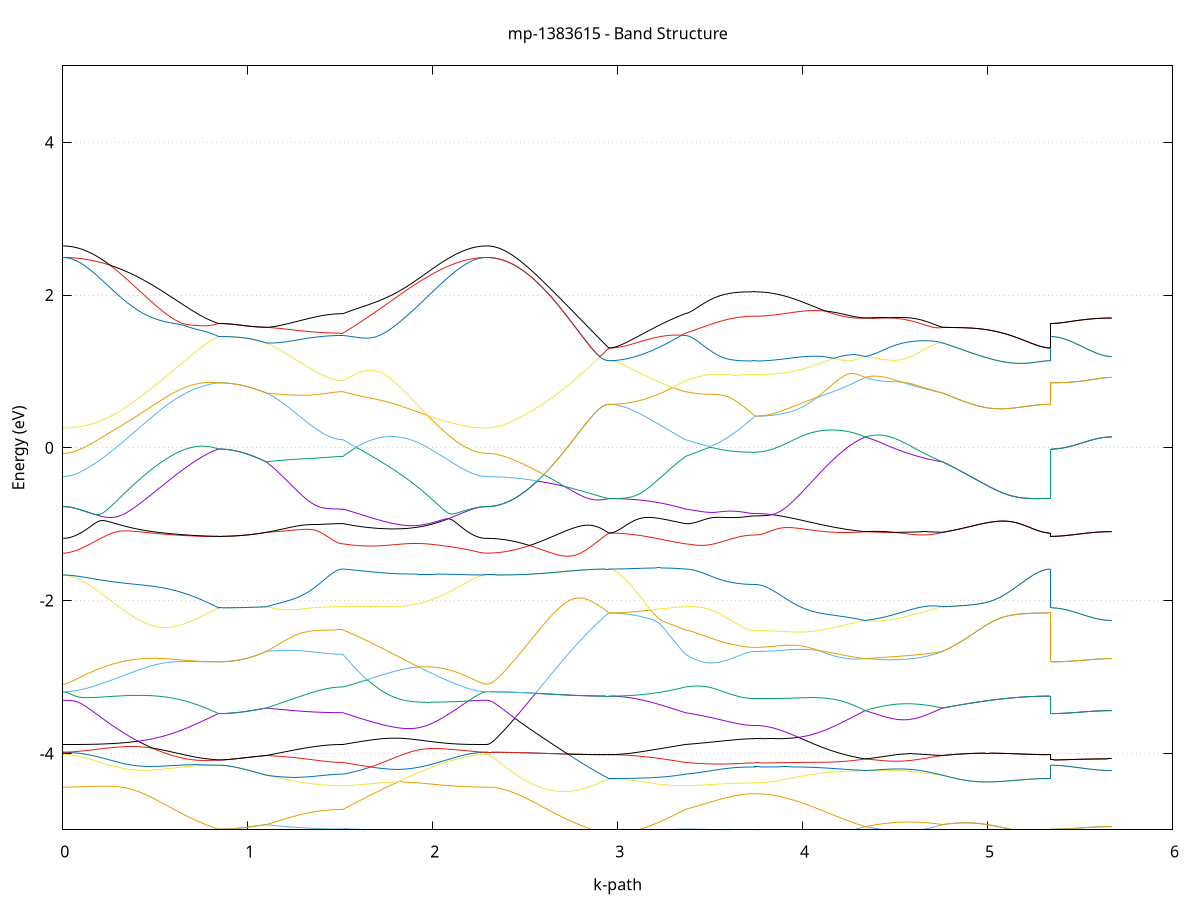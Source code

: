 set title 'mp-1383615 - Band Structure'
set xlabel 'k-path'
set ylabel 'Energy (eV)'
set grid y
set yrange [-5:5]
set terminal png size 800,600
set output 'mp-1383615_bands_gnuplot.png'
plot '-' using 1:2 with lines notitle, '-' using 1:2 with lines notitle, '-' using 1:2 with lines notitle, '-' using 1:2 with lines notitle, '-' using 1:2 with lines notitle, '-' using 1:2 with lines notitle, '-' using 1:2 with lines notitle, '-' using 1:2 with lines notitle, '-' using 1:2 with lines notitle, '-' using 1:2 with lines notitle, '-' using 1:2 with lines notitle, '-' using 1:2 with lines notitle, '-' using 1:2 with lines notitle, '-' using 1:2 with lines notitle, '-' using 1:2 with lines notitle, '-' using 1:2 with lines notitle, '-' using 1:2 with lines notitle, '-' using 1:2 with lines notitle, '-' using 1:2 with lines notitle, '-' using 1:2 with lines notitle, '-' using 1:2 with lines notitle, '-' using 1:2 with lines notitle, '-' using 1:2 with lines notitle, '-' using 1:2 with lines notitle, '-' using 1:2 with lines notitle, '-' using 1:2 with lines notitle, '-' using 1:2 with lines notitle, '-' using 1:2 with lines notitle, '-' using 1:2 with lines notitle, '-' using 1:2 with lines notitle, '-' using 1:2 with lines notitle, '-' using 1:2 with lines notitle, '-' using 1:2 with lines notitle, '-' using 1:2 with lines notitle, '-' using 1:2 with lines notitle, '-' using 1:2 with lines notitle, '-' using 1:2 with lines notitle, '-' using 1:2 with lines notitle, '-' using 1:2 with lines notitle, '-' using 1:2 with lines notitle, '-' using 1:2 with lines notitle, '-' using 1:2 with lines notitle, '-' using 1:2 with lines notitle, '-' using 1:2 with lines notitle, '-' using 1:2 with lines notitle, '-' using 1:2 with lines notitle, '-' using 1:2 with lines notitle, '-' using 1:2 with lines notitle, '-' using 1:2 with lines notitle, '-' using 1:2 with lines notitle, '-' using 1:2 with lines notitle, '-' using 1:2 with lines notitle, '-' using 1:2 with lines notitle, '-' using 1:2 with lines notitle, '-' using 1:2 with lines notitle, '-' using 1:2 with lines notitle, '-' using 1:2 with lines notitle, '-' using 1:2 with lines notitle, '-' using 1:2 with lines notitle, '-' using 1:2 with lines notitle, '-' using 1:2 with lines notitle, '-' using 1:2 with lines notitle, '-' using 1:2 with lines notitle, '-' using 1:2 with lines notitle
0.000000 -53.373082
0.009914 -53.373082
0.019828 -53.373082
0.029742 -53.373082
0.039656 -53.373082
0.049570 -53.373082
0.059484 -53.373082
0.069398 -53.373082
0.079312 -53.373082
0.089226 -53.373082
0.099140 -53.372982
0.109054 -53.372982
0.118968 -53.372982
0.128882 -53.372982
0.138796 -53.372982
0.148711 -53.372982
0.158625 -53.372982
0.168539 -53.372982
0.178453 -53.372882
0.188367 -53.372882
0.198281 -53.372882
0.208195 -53.372882
0.218109 -53.372882
0.228023 -53.372882
0.237937 -53.372782
0.247851 -53.372782
0.257765 -53.372782
0.267679 -53.372782
0.277593 -53.372782
0.287507 -53.372682
0.297421 -53.372682
0.307335 -53.372682
0.317249 -53.372682
0.327163 -53.372582
0.337077 -53.372582
0.346991 -53.372582
0.356905 -53.372482
0.366819 -53.372482
0.376733 -53.372482
0.386647 -53.372482
0.396561 -53.372382
0.406475 -53.372382
0.416389 -53.372382
0.426304 -53.372282
0.436218 -53.372282
0.446132 -53.372282
0.456046 -53.372182
0.465960 -53.372182
0.475874 -53.372182
0.485788 -53.372082
0.495702 -53.372082
0.505616 -53.371982
0.515530 -53.371982
0.525444 -53.371982
0.535358 -53.371882
0.545272 -53.371882
0.555186 -53.371782
0.565100 -53.371782
0.575014 -53.371782
0.584928 -53.371682
0.594842 -53.371682
0.604756 -53.371582
0.614670 -53.371582
0.624584 -53.371482
0.634498 -53.371482
0.644412 -53.371482
0.654326 -53.371382
0.664240 -53.371382
0.674154 -53.371282
0.684068 -53.371282
0.693982 -53.371182
0.703896 -53.371182
0.713811 -53.371082
0.723725 -53.371082
0.733639 -53.370982
0.743553 -53.370982
0.753467 -53.370882
0.763381 -53.370882
0.773295 -53.370882
0.783209 -53.370782
0.793123 -53.370782
0.803037 -53.370682
0.812951 -53.370682
0.822865 -53.370582
0.832779 -53.370582
0.842693 -53.370482
0.842693 -53.370482
0.852622 -53.370482
0.862551 -53.370482
0.872480 -53.370482
0.882410 -53.370482
0.892339 -53.370482
0.902268 -53.370482
0.912197 -53.370482
0.922126 -53.370482
0.932055 -53.370482
0.941984 -53.370482
0.951914 -53.370482
0.961843 -53.370482
0.971772 -53.370482
0.981701 -53.370482
0.991630 -53.370482
1.001559 -53.370482
1.011488 -53.370482
1.021418 -53.370482
1.031347 -53.370482
1.041276 -53.370482
1.051205 -53.370482
1.061134 -53.370482
1.071063 -53.370482
1.080992 -53.370482
1.090922 -53.370482
1.100851 -53.370482
1.100851 -53.370482
1.110692 -53.370482
1.120533 -53.370582
1.130374 -53.370582
1.140215 -53.370582
1.150057 -53.370582
1.159898 -53.370682
1.169739 -53.370682
1.179580 -53.370682
1.189421 -53.370682
1.199262 -53.370782
1.209104 -53.370782
1.218945 -53.370782
1.228786 -53.370782
1.238627 -53.370882
1.248468 -53.370882
1.258309 -53.370882
1.268150 -53.370882
1.277992 -53.370882
1.287833 -53.370982
1.297674 -53.370982
1.307515 -53.370982
1.317356 -53.370982
1.327197 -53.370982
1.337039 -53.370982
1.346880 -53.371082
1.356721 -53.371082
1.366562 -53.371082
1.376403 -53.371082
1.386244 -53.371082
1.396086 -53.371082
1.405927 -53.371082
1.415768 -53.371082
1.425609 -53.371182
1.435450 -53.371182
1.445291 -53.371182
1.455133 -53.371182
1.464974 -53.371182
1.474815 -53.371182
1.484656 -53.371182
1.494497 -53.371182
1.504338 -53.371182
1.514180 -53.371182
1.514180 -53.371182
1.524159 -53.371182
1.534139 -53.371182
1.544119 -53.371282
1.554098 -53.371282
1.564078 -53.371282
1.574058 -53.371382
1.584038 -53.371382
1.594017 -53.371382
1.603997 -53.371482
1.613977 -53.371482
1.623957 -53.371482
1.633936 -53.371582
1.643916 -53.371582
1.653896 -53.371682
1.663875 -53.371682
1.673855 -53.371682
1.683835 -53.371782
1.693815 -53.371782
1.703794 -53.371782
1.713774 -53.371882
1.723754 -53.371882
1.733734 -53.371882
1.743713 -53.371982
1.753693 -53.371982
1.763673 -53.371982
1.773653 -53.372082
1.783632 -53.372082
1.793612 -53.372082
1.803592 -53.372182
1.813571 -53.372182
1.823551 -53.372182
1.833531 -53.372282
1.843511 -53.372282
1.853490 -53.372282
1.863470 -53.372382
1.873450 -53.372382
1.883430 -53.372382
1.893409 -53.372382
1.903389 -53.372482
1.913369 -53.372482
1.923348 -53.372482
1.933328 -53.372582
1.943308 -53.372582
1.953288 -53.372582
1.963267 -53.372582
1.973247 -53.372682
1.983227 -53.372682
1.993207 -53.372682
2.003186 -53.372682
2.013166 -53.372782
2.023146 -53.372782
2.033126 -53.372782
2.043105 -53.372782
2.053085 -53.372782
2.063065 -53.372882
2.073044 -53.372882
2.083024 -53.372882
2.093004 -53.372882
2.102984 -53.372882
2.112963 -53.372882
2.122943 -53.372982
2.132923 -53.372982
2.142903 -53.372982
2.152882 -53.372982
2.162862 -53.372982
2.172842 -53.372982
2.182821 -53.372982
2.192801 -53.372982
2.202781 -53.373082
2.212761 -53.373082
2.222740 -53.373082
2.232720 -53.373082
2.242700 -53.373082
2.252680 -53.373082
2.262659 -53.373082
2.272639 -53.373082
2.282619 -53.373082
2.292599 -53.373082
2.292599 -53.373082
2.302593 -53.373082
2.312587 -53.373082
2.322581 -53.373082
2.332575 -53.373082
2.342570 -53.373082
2.352564 -53.373082
2.362558 -53.373082
2.372552 -53.372982
2.382546 -53.372982
2.392541 -53.372982
2.402535 -53.372982
2.412529 -53.372982
2.422523 -53.372982
2.432517 -53.372982
2.442512 -53.372882
2.452506 -53.372882
2.462500 -53.372882
2.472494 -53.372782
2.482488 -53.372782
2.492483 -53.372782
2.502477 -53.372782
2.512471 -53.372682
2.522465 -53.372682
2.532459 -53.372682
2.542454 -53.372582
2.552448 -53.372582
2.562442 -53.372582
2.572436 -53.372482
2.582431 -53.372482
2.592425 -53.372382
2.602419 -53.372382
2.612413 -53.372382
2.622407 -53.372282
2.632402 -53.372282
2.642396 -53.372182
2.652390 -53.372182
2.662384 -53.372082
2.672378 -53.372082
2.682373 -53.371982
2.692367 -53.371982
2.702361 -53.371882
2.712355 -53.371882
2.722349 -53.371782
2.732344 -53.371782
2.742338 -53.371682
2.752332 -53.371682
2.762326 -53.371582
2.772320 -53.371582
2.782315 -53.371482
2.792309 -53.371382
2.802303 -53.371382
2.812297 -53.371282
2.822291 -53.371282
2.832286 -53.371182
2.842280 -53.371082
2.852274 -53.371082
2.862268 -53.370982
2.872263 -53.370982
2.882257 -53.370882
2.892251 -53.370782
2.902245 -53.370782
2.912239 -53.370682
2.922234 -53.370582
2.932228 -53.370582
2.942222 -53.370482
2.952216 -53.370482
2.952216 -53.370482
2.962057 -53.370482
2.971899 -53.370482
2.981740 -53.370482
2.991581 -53.370482
3.001422 -53.370482
3.011263 -53.370482
3.021104 -53.370482
3.030945 -53.370482
3.040787 -53.370482
3.050628 -53.370482
3.060469 -53.370482
3.070310 -53.370482
3.080151 -53.370482
3.089992 -53.370482
3.099834 -53.370582
3.109675 -53.370582
3.119516 -53.370582
3.129357 -53.370582
3.139198 -53.370582
3.149039 -53.370582
3.158881 -53.370682
3.168722 -53.370682
3.178563 -53.370682
3.188404 -53.370682
3.198245 -53.370682
3.208086 -53.370782
3.217928 -53.370782
3.227769 -53.370782
3.237610 -53.370782
3.247451 -53.370782
3.257292 -53.370882
3.267133 -53.370882
3.276975 -53.370882
3.286816 -53.370982
3.296657 -53.370982
3.306498 -53.370982
3.316339 -53.370982
3.326180 -53.371082
3.336022 -53.371082
3.345863 -53.371082
3.355704 -53.371182
3.365545 -53.371182
3.365545 -53.371182
3.375465 -53.371182
3.385385 -53.371182
3.395305 -53.371182
3.405225 -53.371282
3.415145 -53.371282
3.425065 -53.371282
3.434984 -53.371282
3.444904 -53.371282
3.454824 -53.371382
3.464744 -53.371382
3.474664 -53.371382
3.484584 -53.371382
3.494504 -53.371482
3.504424 -53.371482
3.514344 -53.371482
3.524264 -53.371482
3.534184 -53.371582
3.544104 -53.371582
3.554023 -53.371582
3.563943 -53.371582
3.573863 -53.371582
3.583783 -53.371682
3.593703 -53.371682
3.603623 -53.371682
3.613543 -53.371682
3.623463 -53.371682
3.633383 -53.371682
3.643303 -53.371682
3.653223 -53.371682
3.663143 -53.371782
3.673063 -53.371782
3.682982 -53.371782
3.692902 -53.371782
3.702822 -53.371782
3.712742 -53.371782
3.722662 -53.371782
3.732582 -53.371782
3.742502 -53.371782
3.742502 -53.371782
3.752433 -53.371782
3.762364 -53.371782
3.772296 -53.371782
3.782227 -53.371782
3.792158 -53.371782
3.802089 -53.371782
3.812021 -53.371782
3.821952 -53.371782
3.831883 -53.371782
3.841814 -53.371782
3.851746 -53.371682
3.861677 -53.371682
3.871608 -53.371682
3.881539 -53.371682
3.891470 -53.371682
3.901402 -53.371682
3.911333 -53.371682
3.921264 -53.371682
3.931195 -53.371582
3.941127 -53.371582
3.951058 -53.371582
3.960989 -53.371582
3.970920 -53.371582
3.980852 -53.371582
3.990783 -53.371482
4.000714 -53.371482
4.010645 -53.371482
4.020576 -53.371482
4.030508 -53.371382
4.040439 -53.371382
4.050370 -53.371382
4.060301 -53.371382
4.070233 -53.371282
4.080164 -53.371282
4.090095 -53.371282
4.100026 -53.371282
4.109958 -53.371182
4.119889 -53.371182
4.129820 -53.371182
4.139751 -53.371182
4.149682 -53.371082
4.159614 -53.371082
4.169545 -53.371082
4.179476 -53.370982
4.189407 -53.370982
4.199339 -53.370982
4.209270 -53.370882
4.219201 -53.370882
4.229132 -53.370882
4.239064 -53.370782
4.248995 -53.370782
4.258926 -53.370782
4.268857 -53.370682
4.278789 -53.370682
4.288720 -53.370682
4.298651 -53.370582
4.308582 -53.370582
4.318513 -53.370582
4.328445 -53.370482
4.338376 -53.370482
4.338376 -53.370482
4.348348 -53.370482
4.358320 -53.370482
4.368292 -53.370582
4.378265 -53.370582
4.388237 -53.370582
4.398209 -53.370582
4.408181 -53.370582
4.418153 -53.370582
4.428125 -53.370682
4.438098 -53.370682
4.448070 -53.370682
4.458042 -53.370682
4.468014 -53.370682
4.477986 -53.370682
4.487958 -53.370682
4.497931 -53.370682
4.507903 -53.370682
4.517875 -53.370682
4.527847 -53.370682
4.537819 -53.370682
4.547791 -53.370682
4.557764 -53.370682
4.567736 -53.370682
4.577708 -53.370682
4.587680 -53.370682
4.597652 -53.370682
4.607624 -53.370682
4.617596 -53.370682
4.627569 -53.370682
4.637541 -53.370682
4.647513 -53.370682
4.657485 -53.370682
4.667457 -53.370682
4.677429 -53.370582
4.687402 -53.370582
4.697374 -53.370582
4.707346 -53.370582
4.717318 -53.370582
4.727290 -53.370582
4.737262 -53.370482
4.747235 -53.370482
4.757207 -53.370482
4.757207 -53.370482
4.767114 -53.370482
4.777022 -53.370482
4.786929 -53.370482
4.796836 -53.370482
4.806744 -53.370482
4.816651 -53.370482
4.826558 -53.370482
4.836466 -53.370482
4.846373 -53.370482
4.856281 -53.370482
4.866188 -53.370482
4.876095 -53.370482
4.886003 -53.370482
4.895910 -53.370482
4.905817 -53.370482
4.915725 -53.370482
4.925632 -53.370482
4.935540 -53.370482
4.945447 -53.370482
4.955354 -53.370482
4.965262 -53.370482
4.975169 -53.370482
4.985076 -53.370482
4.994984 -53.370482
5.004891 -53.370482
5.014799 -53.370482
5.024706 -53.370482
5.034613 -53.370482
5.044521 -53.370482
5.054428 -53.370482
5.064335 -53.370482
5.074243 -53.370482
5.084150 -53.370482
5.094058 -53.370482
5.103965 -53.370482
5.113872 -53.370482
5.123780 -53.370482
5.133687 -53.370482
5.143594 -53.370482
5.153502 -53.370482
5.163409 -53.370482
5.173317 -53.370482
5.183224 -53.370482
5.193131 -53.370482
5.203039 -53.370482
5.212946 -53.370482
5.222853 -53.370482
5.232761 -53.370482
5.242668 -53.370482
5.252576 -53.370482
5.262483 -53.370482
5.272390 -53.370482
5.282298 -53.370482
5.292205 -53.370482
5.302112 -53.370482
5.312020 -53.370482
5.321927 -53.370482
5.331835 -53.370482
5.341742 -53.370482
5.341742 -53.370482
5.351736 -53.370482
5.361730 -53.370482
5.371725 -53.370482
5.381719 -53.370482
5.391713 -53.370482
5.401707 -53.370482
5.411701 -53.370482
5.421696 -53.370482
5.431690 -53.370482
5.441684 -53.370482
5.451678 -53.370482
5.461672 -53.370482
5.471667 -53.370482
5.481661 -53.370482
5.491655 -53.370482
5.501649 -53.370482
5.511643 -53.370482
5.521638 -53.370482
5.531632 -53.370482
5.541626 -53.370482
5.551620 -53.370482
5.561615 -53.370482
5.571609 -53.370482
5.581603 -53.370482
5.591597 -53.370482
5.601591 -53.370482
5.611586 -53.370482
5.621580 -53.370482
5.631574 -53.370482
5.641568 -53.370482
5.651562 -53.370482
5.661557 -53.370482
5.671551 -53.370482
e
0.000000 -53.367782
0.009914 -53.367782
0.019828 -53.367782
0.029742 -53.367782
0.039656 -53.367782
0.049570 -53.367782
0.059484 -53.367782
0.069398 -53.367782
0.079312 -53.367782
0.089226 -53.367782
0.099140 -53.367882
0.109054 -53.367882
0.118968 -53.367882
0.128882 -53.367882
0.138796 -53.367882
0.148711 -53.367882
0.158625 -53.367882
0.168539 -53.367882
0.178453 -53.367982
0.188367 -53.367982
0.198281 -53.367982
0.208195 -53.367982
0.218109 -53.367982
0.228023 -53.368082
0.237937 -53.368082
0.247851 -53.368082
0.257765 -53.368082
0.267679 -53.368082
0.277593 -53.368182
0.287507 -53.368182
0.297421 -53.368182
0.307335 -53.368182
0.317249 -53.368282
0.327163 -53.368282
0.337077 -53.368282
0.346991 -53.368382
0.356905 -53.368382
0.366819 -53.368382
0.376733 -53.368482
0.386647 -53.368482
0.396561 -53.368482
0.406475 -53.368582
0.416389 -53.368582
0.426304 -53.368582
0.436218 -53.368682
0.446132 -53.368682
0.456046 -53.368682
0.465960 -53.368782
0.475874 -53.368782
0.485788 -53.368882
0.495702 -53.368882
0.505616 -53.368882
0.515530 -53.368982
0.525444 -53.368982
0.535358 -53.369082
0.545272 -53.369082
0.555186 -53.369082
0.565100 -53.369182
0.575014 -53.369182
0.584928 -53.369282
0.594842 -53.369282
0.604756 -53.369382
0.614670 -53.369382
0.624584 -53.369482
0.634498 -53.369482
0.644412 -53.369582
0.654326 -53.369582
0.664240 -53.369582
0.674154 -53.369682
0.684068 -53.369682
0.693982 -53.369782
0.703896 -53.369782
0.713811 -53.369882
0.723725 -53.369882
0.733639 -53.369982
0.743553 -53.369982
0.753467 -53.370082
0.763381 -53.370082
0.773295 -53.370182
0.783209 -53.370182
0.793123 -53.370282
0.803037 -53.370282
0.812951 -53.370382
0.822865 -53.370382
0.832779 -53.370482
0.842693 -53.370482
0.842693 -53.370482
0.852622 -53.370482
0.862551 -53.370482
0.872480 -53.370482
0.882410 -53.370482
0.892339 -53.370482
0.902268 -53.370482
0.912197 -53.370482
0.922126 -53.370482
0.932055 -53.370482
0.941984 -53.370482
0.951914 -53.370482
0.961843 -53.370482
0.971772 -53.370482
0.981701 -53.370482
0.991630 -53.370482
1.001559 -53.370482
1.011488 -53.370482
1.021418 -53.370482
1.031347 -53.370482
1.041276 -53.370482
1.051205 -53.370482
1.061134 -53.370482
1.071063 -53.370482
1.080992 -53.370482
1.090922 -53.370482
1.100851 -53.370482
1.100851 -53.370482
1.110692 -53.370482
1.120533 -53.370382
1.130374 -53.370382
1.140215 -53.370382
1.150057 -53.370282
1.159898 -53.370282
1.169739 -53.370282
1.179580 -53.370282
1.189421 -53.370182
1.199262 -53.370182
1.209104 -53.370182
1.218945 -53.370182
1.228786 -53.370082
1.238627 -53.370082
1.248468 -53.370082
1.258309 -53.370082
1.268150 -53.369982
1.277992 -53.369982
1.287833 -53.369982
1.297674 -53.369982
1.307515 -53.369982
1.317356 -53.369882
1.327197 -53.369882
1.337039 -53.369882
1.346880 -53.369882
1.356721 -53.369882
1.366562 -53.369882
1.376403 -53.369882
1.386244 -53.369782
1.396086 -53.369782
1.405927 -53.369782
1.415768 -53.369782
1.425609 -53.369782
1.435450 -53.369782
1.445291 -53.369782
1.455133 -53.369782
1.464974 -53.369782
1.474815 -53.369782
1.484656 -53.369782
1.494497 -53.369782
1.504338 -53.369782
1.514180 -53.369782
1.514180 -53.369782
1.524159 -53.369682
1.534139 -53.369682
1.544119 -53.369682
1.554098 -53.369582
1.564078 -53.369582
1.574058 -53.369582
1.584038 -53.369482
1.594017 -53.369482
1.603997 -53.369482
1.613977 -53.369382
1.623957 -53.369382
1.633936 -53.369382
1.643916 -53.369282
1.653896 -53.369282
1.663875 -53.369282
1.673855 -53.369182
1.683835 -53.369182
1.693815 -53.369182
1.703794 -53.369082
1.713774 -53.369082
1.723754 -53.369082
1.733734 -53.368982
1.743713 -53.368982
1.753693 -53.368982
1.763673 -53.368882
1.773653 -53.368882
1.783632 -53.368882
1.793612 -53.368782
1.803592 -53.368782
1.813571 -53.368782
1.823551 -53.368682
1.833531 -53.368682
1.843511 -53.368682
1.853490 -53.368582
1.863470 -53.368582
1.873450 -53.368582
1.883430 -53.368482
1.893409 -53.368482
1.903389 -53.368482
1.913369 -53.368382
1.923348 -53.368382
1.933328 -53.368382
1.943308 -53.368382
1.953288 -53.368282
1.963267 -53.368282
1.973247 -53.368282
1.983227 -53.368182
1.993207 -53.368182
2.003186 -53.368182
2.013166 -53.368182
2.023146 -53.368082
2.033126 -53.368082
2.043105 -53.368082
2.053085 -53.368082
2.063065 -53.368082
2.073044 -53.367982
2.083024 -53.367982
2.093004 -53.367982
2.102984 -53.367982
2.112963 -53.367982
2.122943 -53.367882
2.132923 -53.367882
2.142903 -53.367882
2.152882 -53.367882
2.162862 -53.367882
2.172842 -53.367882
2.182821 -53.367882
2.192801 -53.367882
2.202781 -53.367782
2.212761 -53.367782
2.222740 -53.367782
2.232720 -53.367782
2.242700 -53.367782
2.252680 -53.367782
2.262659 -53.367782
2.272639 -53.367782
2.282619 -53.367782
2.292599 -53.367782
2.292599 -53.367782
2.302593 -53.367782
2.312587 -53.367782
2.322581 -53.367782
2.332575 -53.367782
2.342570 -53.367782
2.352564 -53.367782
2.362558 -53.367782
2.372552 -53.367882
2.382546 -53.367882
2.392541 -53.367882
2.402535 -53.367882
2.412529 -53.367882
2.422523 -53.367882
2.432517 -53.367982
2.442512 -53.367982
2.452506 -53.367982
2.462500 -53.367982
2.472494 -53.367982
2.482488 -53.368082
2.492483 -53.368082
2.502477 -53.368082
2.512471 -53.368182
2.522465 -53.368182
2.532459 -53.368182
2.542454 -53.368282
2.552448 -53.368282
2.562442 -53.368282
2.572436 -53.368382
2.582431 -53.368382
2.592425 -53.368482
2.602419 -53.368482
2.612413 -53.368482
2.622407 -53.368582
2.632402 -53.368582
2.642396 -53.368682
2.652390 -53.368682
2.662384 -53.368782
2.672378 -53.368782
2.682373 -53.368882
2.692367 -53.368882
2.702361 -53.368982
2.712355 -53.368982
2.722349 -53.369082
2.732344 -53.369082
2.742338 -53.369182
2.752332 -53.369282
2.762326 -53.369282
2.772320 -53.369382
2.782315 -53.369382
2.792309 -53.369482
2.802303 -53.369482
2.812297 -53.369582
2.822291 -53.369682
2.832286 -53.369682
2.842280 -53.369782
2.852274 -53.369782
2.862268 -53.369882
2.872263 -53.369982
2.882257 -53.369982
2.892251 -53.370082
2.902245 -53.370082
2.912239 -53.370182
2.922234 -53.370282
2.932228 -53.370282
2.942222 -53.370382
2.952216 -53.370482
2.952216 -53.370482
2.962057 -53.370482
2.971899 -53.370482
2.981740 -53.370482
2.991581 -53.370482
3.001422 -53.370382
3.011263 -53.370382
3.021104 -53.370382
3.030945 -53.370382
3.040787 -53.370382
3.050628 -53.370382
3.060469 -53.370382
3.070310 -53.370382
3.080151 -53.370382
3.089992 -53.370382
3.099834 -53.370382
3.109675 -53.370382
3.119516 -53.370282
3.129357 -53.370282
3.139198 -53.370282
3.149039 -53.370282
3.158881 -53.370282
3.168722 -53.370282
3.178563 -53.370182
3.188404 -53.370182
3.198245 -53.370182
3.208086 -53.370182
3.217928 -53.370182
3.227769 -53.370082
3.237610 -53.370082
3.247451 -53.370082
3.257292 -53.370082
3.267133 -53.369982
3.276975 -53.369982
3.286816 -53.369982
3.296657 -53.369982
3.306498 -53.369882
3.316339 -53.369882
3.326180 -53.369882
3.336022 -53.369882
3.345863 -53.369782
3.355704 -53.369782
3.365545 -53.369782
3.365545 -53.369782
3.375465 -53.369782
3.385385 -53.369682
3.395305 -53.369682
3.405225 -53.369682
3.415145 -53.369682
3.425065 -53.369682
3.434984 -53.369582
3.444904 -53.369582
3.454824 -53.369582
3.464744 -53.369582
3.474664 -53.369482
3.484584 -53.369482
3.494504 -53.369482
3.504424 -53.369482
3.514344 -53.369382
3.524264 -53.369382
3.534184 -53.369382
3.544104 -53.369382
3.554023 -53.369382
3.563943 -53.369282
3.573863 -53.369282
3.583783 -53.369282
3.593703 -53.369282
3.603623 -53.369282
3.613543 -53.369282
3.623463 -53.369182
3.633383 -53.369182
3.643303 -53.369182
3.653223 -53.369182
3.663143 -53.369182
3.673063 -53.369182
3.682982 -53.369182
3.692902 -53.369182
3.702822 -53.369182
3.712742 -53.369182
3.722662 -53.369182
3.732582 -53.369182
3.742502 -53.369182
3.742502 -53.369182
3.752433 -53.369182
3.762364 -53.369182
3.772296 -53.369182
3.782227 -53.369182
3.792158 -53.369182
3.802089 -53.369182
3.812021 -53.369182
3.821952 -53.369182
3.831883 -53.369182
3.841814 -53.369182
3.851746 -53.369182
3.861677 -53.369182
3.871608 -53.369182
3.881539 -53.369282
3.891470 -53.369282
3.901402 -53.369282
3.911333 -53.369282
3.921264 -53.369282
3.931195 -53.369282
3.941127 -53.369282
3.951058 -53.369382
3.960989 -53.369382
3.970920 -53.369382
3.980852 -53.369382
3.990783 -53.369382
4.000714 -53.369482
4.010645 -53.369482
4.020576 -53.369482
4.030508 -53.369482
4.040439 -53.369582
4.050370 -53.369582
4.060301 -53.369582
4.070233 -53.369582
4.080164 -53.369682
4.090095 -53.369682
4.100026 -53.369682
4.109958 -53.369682
4.119889 -53.369782
4.129820 -53.369782
4.139751 -53.369782
4.149682 -53.369882
4.159614 -53.369882
4.169545 -53.369882
4.179476 -53.369982
4.189407 -53.369982
4.199339 -53.369982
4.209270 -53.370082
4.219201 -53.370082
4.229132 -53.370082
4.239064 -53.370182
4.248995 -53.370182
4.258926 -53.370182
4.268857 -53.370282
4.278789 -53.370282
4.288720 -53.370282
4.298651 -53.370382
4.308582 -53.370382
4.318513 -53.370382
4.328445 -53.370482
4.338376 -53.370482
4.338376 -53.370482
4.348348 -53.370482
4.358320 -53.370482
4.368292 -53.370382
4.378265 -53.370382
4.388237 -53.370382
4.398209 -53.370382
4.408181 -53.370382
4.418153 -53.370382
4.428125 -53.370282
4.438098 -53.370282
4.448070 -53.370282
4.458042 -53.370282
4.468014 -53.370282
4.477986 -53.370282
4.487958 -53.370282
4.497931 -53.370282
4.507903 -53.370282
4.517875 -53.370282
4.527847 -53.370282
4.537819 -53.370282
4.547791 -53.370282
4.557764 -53.370282
4.567736 -53.370282
4.577708 -53.370282
4.587680 -53.370282
4.597652 -53.370282
4.607624 -53.370282
4.617596 -53.370282
4.627569 -53.370282
4.637541 -53.370282
4.647513 -53.370282
4.657485 -53.370282
4.667457 -53.370282
4.677429 -53.370382
4.687402 -53.370382
4.697374 -53.370382
4.707346 -53.370382
4.717318 -53.370382
4.727290 -53.370382
4.737262 -53.370482
4.747235 -53.370482
4.757207 -53.370482
4.757207 -53.370482
4.767114 -53.370482
4.777022 -53.370482
4.786929 -53.370482
4.796836 -53.370482
4.806744 -53.370482
4.816651 -53.370482
4.826558 -53.370482
4.836466 -53.370482
4.846373 -53.370482
4.856281 -53.370482
4.866188 -53.370482
4.876095 -53.370482
4.886003 -53.370482
4.895910 -53.370482
4.905817 -53.370482
4.915725 -53.370482
4.925632 -53.370482
4.935540 -53.370482
4.945447 -53.370482
4.955354 -53.370482
4.965262 -53.370482
4.975169 -53.370482
4.985076 -53.370482
4.994984 -53.370482
5.004891 -53.370482
5.014799 -53.370482
5.024706 -53.370482
5.034613 -53.370482
5.044521 -53.370482
5.054428 -53.370482
5.064335 -53.370482
5.074243 -53.370482
5.084150 -53.370482
5.094058 -53.370482
5.103965 -53.370482
5.113872 -53.370482
5.123780 -53.370482
5.133687 -53.370482
5.143594 -53.370482
5.153502 -53.370482
5.163409 -53.370482
5.173317 -53.370482
5.183224 -53.370482
5.193131 -53.370482
5.203039 -53.370482
5.212946 -53.370482
5.222853 -53.370482
5.232761 -53.370482
5.242668 -53.370482
5.252576 -53.370482
5.262483 -53.370482
5.272390 -53.370482
5.282298 -53.370482
5.292205 -53.370482
5.302112 -53.370482
5.312020 -53.370482
5.321927 -53.370482
5.331835 -53.370482
5.341742 -53.370482
5.341742 -53.370482
5.351736 -53.370482
5.361730 -53.370482
5.371725 -53.370482
5.381719 -53.370482
5.391713 -53.370482
5.401707 -53.370482
5.411701 -53.370482
5.421696 -53.370482
5.431690 -53.370482
5.441684 -53.370482
5.451678 -53.370482
5.461672 -53.370482
5.471667 -53.370482
5.481661 -53.370482
5.491655 -53.370482
5.501649 -53.370482
5.511643 -53.370482
5.521638 -53.370482
5.531632 -53.370482
5.541626 -53.370482
5.551620 -53.370482
5.561615 -53.370482
5.571609 -53.370482
5.581603 -53.370482
5.591597 -53.370482
5.601591 -53.370482
5.611586 -53.370482
5.621580 -53.370482
5.631574 -53.370482
5.641568 -53.370482
5.651562 -53.370482
5.661557 -53.370482
5.671551 -53.370482
e
0.000000 -53.267482
0.009914 -53.267482
0.019828 -53.267482
0.029742 -53.267482
0.039656 -53.267482
0.049570 -53.267482
0.059484 -53.267482
0.069398 -53.267482
0.079312 -53.267482
0.089226 -53.267482
0.099140 -53.267482
0.109054 -53.267482
0.118968 -53.267482
0.128882 -53.267482
0.138796 -53.267482
0.148711 -53.267482
0.158625 -53.267482
0.168539 -53.267482
0.178453 -53.267382
0.188367 -53.267382
0.198281 -53.267382
0.208195 -53.267382
0.218109 -53.267382
0.228023 -53.267382
0.237937 -53.267382
0.247851 -53.267382
0.257765 -53.267382
0.267679 -53.267282
0.277593 -53.267282
0.287507 -53.267282
0.297421 -53.267282
0.307335 -53.267282
0.317249 -53.267282
0.327163 -53.267282
0.337077 -53.267182
0.346991 -53.267182
0.356905 -53.267182
0.366819 -53.267182
0.376733 -53.267182
0.386647 -53.267082
0.396561 -53.267082
0.406475 -53.267082
0.416389 -53.267082
0.426304 -53.267082
0.436218 -53.267082
0.446132 -53.266982
0.456046 -53.266982
0.465960 -53.266982
0.475874 -53.266982
0.485788 -53.266982
0.495702 -53.266882
0.505616 -53.266882
0.515530 -53.266882
0.525444 -53.266882
0.535358 -53.266782
0.545272 -53.266782
0.555186 -53.266782
0.565100 -53.266782
0.575014 -53.266682
0.584928 -53.266682
0.594842 -53.266682
0.604756 -53.266682
0.614670 -53.266682
0.624584 -53.266582
0.634498 -53.266582
0.644412 -53.266582
0.654326 -53.266582
0.664240 -53.266482
0.674154 -53.266482
0.684068 -53.266482
0.693982 -53.266382
0.703896 -53.266382
0.713811 -53.266382
0.723725 -53.266382
0.733639 -53.266282
0.743553 -53.266282
0.753467 -53.266282
0.763381 -53.266282
0.773295 -53.266182
0.783209 -53.266182
0.793123 -53.266182
0.803037 -53.266082
0.812951 -53.266082
0.822865 -53.266082
0.832779 -53.266082
0.842693 -53.265982
0.842693 -53.265982
0.852622 -53.265982
0.862551 -53.266082
0.872480 -53.266082
0.882410 -53.266182
0.892339 -53.266182
0.902268 -53.266182
0.912197 -53.266282
0.922126 -53.266282
0.932055 -53.266282
0.941984 -53.266382
0.951914 -53.266382
0.961843 -53.266482
0.971772 -53.266482
0.981701 -53.266482
0.991630 -53.266582
1.001559 -53.266582
1.011488 -53.266582
1.021418 -53.266682
1.031347 -53.266682
1.041276 -53.266682
1.051205 -53.266782
1.061134 -53.266782
1.071063 -53.266782
1.080992 -53.266882
1.090922 -53.266882
1.100851 -53.266882
1.100851 -53.266882
1.110692 -53.266982
1.120533 -53.266982
1.130374 -53.267082
1.140215 -53.267082
1.150057 -53.267082
1.159898 -53.267182
1.169739 -53.267182
1.179580 -53.267182
1.189421 -53.267282
1.199262 -53.267282
1.209104 -53.267282
1.218945 -53.267382
1.228786 -53.267382
1.238627 -53.267382
1.248468 -53.267482
1.258309 -53.267482
1.268150 -53.267482
1.277992 -53.267582
1.287833 -53.267582
1.297674 -53.267582
1.307515 -53.267582
1.317356 -53.267682
1.327197 -53.267682
1.337039 -53.267682
1.346880 -53.267682
1.356721 -53.267782
1.366562 -53.267782
1.376403 -53.267782
1.386244 -53.267782
1.396086 -53.267782
1.405927 -53.267782
1.415768 -53.267782
1.425609 -53.267882
1.435450 -53.267882
1.445291 -53.267882
1.455133 -53.267882
1.464974 -53.267882
1.474815 -53.267882
1.484656 -53.267882
1.494497 -53.267882
1.504338 -53.267882
1.514180 -53.267882
1.514180 -53.267882
1.524159 -53.267882
1.534139 -53.267882
1.544119 -53.267882
1.554098 -53.267882
1.564078 -53.267882
1.574058 -53.267882
1.584038 -53.267882
1.594017 -53.267882
1.603997 -53.267882
1.613977 -53.267782
1.623957 -53.267782
1.633936 -53.267782
1.643916 -53.267782
1.653896 -53.267782
1.663875 -53.267782
1.673855 -53.267782
1.683835 -53.267782
1.693815 -53.267782
1.703794 -53.267782
1.713774 -53.267782
1.723754 -53.267782
1.733734 -53.267782
1.743713 -53.267682
1.753693 -53.267682
1.763673 -53.267682
1.773653 -53.267682
1.783632 -53.267682
1.793612 -53.267682
1.803592 -53.267682
1.813571 -53.267682
1.823551 -53.267682
1.833531 -53.267682
1.843511 -53.267682
1.853490 -53.267682
1.863470 -53.267682
1.873450 -53.267682
1.883430 -53.267682
1.893409 -53.267582
1.903389 -53.267582
1.913369 -53.267582
1.923348 -53.267582
1.933328 -53.267582
1.943308 -53.267582
1.953288 -53.267582
1.963267 -53.267582
1.973247 -53.267582
1.983227 -53.267582
1.993207 -53.267582
2.003186 -53.267582
2.013166 -53.267582
2.023146 -53.267582
2.033126 -53.267582
2.043105 -53.267582
2.053085 -53.267582
2.063065 -53.267582
2.073044 -53.267582
2.083024 -53.267582
2.093004 -53.267582
2.102984 -53.267582
2.112963 -53.267582
2.122943 -53.267582
2.132923 -53.267482
2.142903 -53.267482
2.152882 -53.267482
2.162862 -53.267482
2.172842 -53.267482
2.182821 -53.267482
2.192801 -53.267482
2.202781 -53.267482
2.212761 -53.267482
2.222740 -53.267482
2.232720 -53.267482
2.242700 -53.267482
2.252680 -53.267482
2.262659 -53.267482
2.272639 -53.267482
2.282619 -53.267482
2.292599 -53.267482
2.292599 -53.267482
2.302593 -53.267482
2.312587 -53.267482
2.322581 -53.267482
2.332575 -53.267482
2.342570 -53.267482
2.352564 -53.267482
2.362558 -53.267482
2.372552 -53.267482
2.382546 -53.267582
2.392541 -53.267582
2.402535 -53.267582
2.412529 -53.267582
2.422523 -53.267582
2.432517 -53.267582
2.442512 -53.267582
2.452506 -53.267582
2.462500 -53.267582
2.472494 -53.267582
2.482488 -53.267582
2.492483 -53.267582
2.502477 -53.267682
2.512471 -53.267682
2.522465 -53.267682
2.532459 -53.267682
2.542454 -53.267682
2.552448 -53.267682
2.562442 -53.267682
2.572436 -53.267682
2.582431 -53.267782
2.592425 -53.267782
2.602419 -53.267782
2.612413 -53.267782
2.622407 -53.267782
2.632402 -53.267782
2.642396 -53.267782
2.652390 -53.267782
2.662384 -53.267782
2.672378 -53.267882
2.682373 -53.267882
2.692367 -53.267882
2.702361 -53.267882
2.712355 -53.267882
2.722349 -53.267882
2.732344 -53.267882
2.742338 -53.267882
2.752332 -53.267882
2.762326 -53.267982
2.772320 -53.267982
2.782315 -53.267982
2.792309 -53.267982
2.802303 -53.267982
2.812297 -53.267982
2.822291 -53.267982
2.832286 -53.267982
2.842280 -53.267982
2.852274 -53.267982
2.862268 -53.267982
2.872263 -53.267982
2.882257 -53.267982
2.892251 -53.267982
2.902245 -53.267982
2.912239 -53.267982
2.922234 -53.267982
2.932228 -53.267982
2.942222 -53.267982
2.952216 -53.267982
2.952216 -53.267982
2.962057 -53.267982
2.971899 -53.267982
2.981740 -53.267982
2.991581 -53.267982
3.001422 -53.267982
3.011263 -53.267982
3.021104 -53.267982
3.030945 -53.267982
3.040787 -53.267982
3.050628 -53.267982
3.060469 -53.267982
3.070310 -53.267982
3.080151 -53.267982
3.089992 -53.267982
3.099834 -53.267982
3.109675 -53.267982
3.119516 -53.267982
3.129357 -53.267982
3.139198 -53.267982
3.149039 -53.267982
3.158881 -53.267982
3.168722 -53.267982
3.178563 -53.267982
3.188404 -53.267982
3.198245 -53.267982
3.208086 -53.267982
3.217928 -53.267982
3.227769 -53.267982
3.237610 -53.267982
3.247451 -53.267982
3.257292 -53.267982
3.267133 -53.267982
3.276975 -53.267882
3.286816 -53.267882
3.296657 -53.267882
3.306498 -53.267882
3.316339 -53.267882
3.326180 -53.267882
3.336022 -53.267882
3.345863 -53.267882
3.355704 -53.267882
3.365545 -53.267882
3.365545 -53.267882
3.375465 -53.267882
3.385385 -53.267882
3.395305 -53.267882
3.405225 -53.267882
3.415145 -53.267882
3.425065 -53.267882
3.434984 -53.267882
3.444904 -53.267882
3.454824 -53.267882
3.464744 -53.267882
3.474664 -53.267882
3.484584 -53.267882
3.494504 -53.267882
3.504424 -53.267882
3.514344 -53.267782
3.524264 -53.267782
3.534184 -53.267782
3.544104 -53.267782
3.554023 -53.267782
3.563943 -53.267782
3.573863 -53.267782
3.583783 -53.267782
3.593703 -53.267782
3.603623 -53.267782
3.613543 -53.267782
3.623463 -53.267782
3.633383 -53.267782
3.643303 -53.267782
3.653223 -53.267782
3.663143 -53.267782
3.673063 -53.267782
3.682982 -53.267782
3.692902 -53.267782
3.702822 -53.267782
3.712742 -53.267782
3.722662 -53.267782
3.732582 -53.267782
3.742502 -53.267782
3.742502 -53.267782
3.752433 -53.267782
3.762364 -53.267782
3.772296 -53.267782
3.782227 -53.267782
3.792158 -53.267782
3.802089 -53.267782
3.812021 -53.267782
3.821952 -53.267682
3.831883 -53.267682
3.841814 -53.267682
3.851746 -53.267682
3.861677 -53.267682
3.871608 -53.267682
3.881539 -53.267682
3.891470 -53.267582
3.901402 -53.267582
3.911333 -53.267582
3.921264 -53.267582
3.931195 -53.267582
3.941127 -53.267482
3.951058 -53.267482
3.960989 -53.267482
3.970920 -53.267482
3.980852 -53.267382
3.990783 -53.267382
4.000714 -53.267382
4.010645 -53.267282
4.020576 -53.267282
4.030508 -53.267282
4.040439 -53.267282
4.050370 -53.267182
4.060301 -53.267182
4.070233 -53.267182
4.080164 -53.267082
4.090095 -53.267082
4.100026 -53.266982
4.109958 -53.266982
4.119889 -53.266982
4.129820 -53.266882
4.139751 -53.266882
4.149682 -53.266782
4.159614 -53.266782
4.169545 -53.266782
4.179476 -53.266682
4.189407 -53.266682
4.199339 -53.266582
4.209270 -53.266582
4.219201 -53.266482
4.229132 -53.266482
4.239064 -53.266482
4.248995 -53.266382
4.258926 -53.266382
4.268857 -53.266282
4.278789 -53.266282
4.288720 -53.266182
4.298651 -53.266182
4.308582 -53.266082
4.318513 -53.266082
4.328445 -53.266082
4.338376 -53.265982
4.338376 -53.265982
4.348348 -53.265982
4.358320 -53.266082
4.368292 -53.266082
4.378265 -53.266082
4.388237 -53.266082
4.398209 -53.266082
4.408181 -53.266182
4.418153 -53.266182
4.428125 -53.266182
4.438098 -53.266182
4.448070 -53.266282
4.458042 -53.266282
4.468014 -53.266282
4.477986 -53.266282
4.487958 -53.266282
4.497931 -53.266382
4.507903 -53.266382
4.517875 -53.266382
4.527847 -53.266382
4.537819 -53.266482
4.547791 -53.266482
4.557764 -53.266482
4.567736 -53.266482
4.577708 -53.266482
4.587680 -53.266582
4.597652 -53.266582
4.607624 -53.266582
4.617596 -53.266582
4.627569 -53.266682
4.637541 -53.266682
4.647513 -53.266682
4.657485 -53.266682
4.667457 -53.266682
4.677429 -53.266782
4.687402 -53.266782
4.697374 -53.266782
4.707346 -53.266782
4.717318 -53.266882
4.727290 -53.266882
4.737262 -53.266882
4.747235 -53.266882
4.757207 -53.266882
4.757207 -53.266882
4.767114 -53.266982
4.777022 -53.266982
4.786929 -53.266982
4.796836 -53.267082
4.806744 -53.267082
4.816651 -53.267082
4.826558 -53.267182
4.836466 -53.267182
4.846373 -53.267182
4.856281 -53.267282
4.866188 -53.267282
4.876095 -53.267282
4.886003 -53.267282
4.895910 -53.267382
4.905817 -53.267382
4.915725 -53.267382
4.925632 -53.267482
4.935540 -53.267482
4.945447 -53.267482
4.955354 -53.267482
4.965262 -53.267582
4.975169 -53.267582
4.985076 -53.267582
4.994984 -53.267582
5.004891 -53.267582
5.014799 -53.267682
5.024706 -53.267682
5.034613 -53.267682
5.044521 -53.267682
5.054428 -53.267782
5.064335 -53.267782
5.074243 -53.267782
5.084150 -53.267782
5.094058 -53.267782
5.103965 -53.267782
5.113872 -53.267882
5.123780 -53.267882
5.133687 -53.267882
5.143594 -53.267882
5.153502 -53.267882
5.163409 -53.267882
5.173317 -53.267882
5.183224 -53.267982
5.193131 -53.267982
5.203039 -53.267982
5.212946 -53.267982
5.222853 -53.267982
5.232761 -53.267982
5.242668 -53.267982
5.252576 -53.267982
5.262483 -53.267982
5.272390 -53.267982
5.282298 -53.267982
5.292205 -53.267982
5.302112 -53.267982
5.312020 -53.267982
5.321927 -53.267982
5.331835 -53.267982
5.341742 -53.267982
5.341742 -53.265982
5.351736 -53.265982
5.361730 -53.265982
5.371725 -53.265982
5.381719 -53.265982
5.391713 -53.265982
5.401707 -53.265982
5.411701 -53.265982
5.421696 -53.265982
5.431690 -53.265982
5.441684 -53.265982
5.451678 -53.265982
5.461672 -53.265982
5.471667 -53.265982
5.481661 -53.265982
5.491655 -53.265982
5.501649 -53.265982
5.511643 -53.265982
5.521638 -53.265982
5.531632 -53.265982
5.541626 -53.265982
5.551620 -53.265982
5.561615 -53.265982
5.571609 -53.265982
5.581603 -53.265982
5.591597 -53.265982
5.601591 -53.265982
5.611586 -53.265982
5.621580 -53.265982
5.631574 -53.265982
5.641568 -53.265982
5.651562 -53.265982
5.661557 -53.265982
5.671551 -53.265982
e
0.000000 -53.267482
0.009914 -53.267482
0.019828 -53.267482
0.029742 -53.267482
0.039656 -53.267482
0.049570 -53.267482
0.059484 -53.267482
0.069398 -53.267482
0.079312 -53.267482
0.089226 -53.267482
0.099140 -53.267482
0.109054 -53.267482
0.118968 -53.267482
0.128882 -53.267482
0.138796 -53.267482
0.148711 -53.267482
0.158625 -53.267482
0.168539 -53.267382
0.178453 -53.267382
0.188367 -53.267382
0.198281 -53.267382
0.208195 -53.267382
0.218109 -53.267382
0.228023 -53.267382
0.237937 -53.267382
0.247851 -53.267382
0.257765 -53.267282
0.267679 -53.267282
0.277593 -53.267282
0.287507 -53.267282
0.297421 -53.267282
0.307335 -53.267282
0.317249 -53.267282
0.327163 -53.267182
0.337077 -53.267182
0.346991 -53.267182
0.356905 -53.267182
0.366819 -53.267182
0.376733 -53.267082
0.386647 -53.267082
0.396561 -53.267082
0.406475 -53.267082
0.416389 -53.267082
0.426304 -53.266982
0.436218 -53.266982
0.446132 -53.266982
0.456046 -53.266982
0.465960 -53.266982
0.475874 -53.266882
0.485788 -53.266882
0.495702 -53.266882
0.505616 -53.266882
0.515530 -53.266882
0.525444 -53.266782
0.535358 -53.266782
0.545272 -53.266782
0.555186 -53.266782
0.565100 -53.266682
0.575014 -53.266682
0.584928 -53.266682
0.594842 -53.266682
0.604756 -53.266582
0.614670 -53.266582
0.624584 -53.266582
0.634498 -53.266582
0.644412 -53.266482
0.654326 -53.266482
0.664240 -53.266482
0.674154 -53.266382
0.684068 -53.266382
0.693982 -53.266382
0.703896 -53.266382
0.713811 -53.266282
0.723725 -53.266282
0.733639 -53.266282
0.743553 -53.266282
0.753467 -53.266182
0.763381 -53.266182
0.773295 -53.266182
0.783209 -53.266082
0.793123 -53.266082
0.803037 -53.266082
0.812951 -53.266082
0.822865 -53.265982
0.832779 -53.265982
0.842693 -53.265982
0.842693 -53.265982
0.852622 -53.265982
0.862551 -53.266082
0.872480 -53.266082
0.882410 -53.266182
0.892339 -53.266182
0.902268 -53.266182
0.912197 -53.266282
0.922126 -53.266282
0.932055 -53.266282
0.941984 -53.266382
0.951914 -53.266382
0.961843 -53.266382
0.971772 -53.266482
0.981701 -53.266482
0.991630 -53.266582
1.001559 -53.266582
1.011488 -53.266582
1.021418 -53.266682
1.031347 -53.266682
1.041276 -53.266682
1.051205 -53.266782
1.061134 -53.266782
1.071063 -53.266782
1.080992 -53.266882
1.090922 -53.266882
1.100851 -53.266882
1.100851 -53.266882
1.110692 -53.266882
1.120533 -53.266882
1.130374 -53.266982
1.140215 -53.266982
1.150057 -53.266982
1.159898 -53.266982
1.169739 -53.266982
1.179580 -53.266982
1.189421 -53.266982
1.199262 -53.266982
1.209104 -53.266982
1.218945 -53.266982
1.228786 -53.266982
1.238627 -53.266982
1.248468 -53.266982
1.258309 -53.266982
1.268150 -53.266982
1.277992 -53.266982
1.287833 -53.266982
1.297674 -53.266982
1.307515 -53.266982
1.317356 -53.266982
1.327197 -53.266982
1.337039 -53.266982
1.346880 -53.267082
1.356721 -53.267082
1.366562 -53.267082
1.376403 -53.267082
1.386244 -53.267082
1.396086 -53.267082
1.405927 -53.267082
1.415768 -53.267082
1.425609 -53.267082
1.435450 -53.267082
1.445291 -53.267082
1.455133 -53.267082
1.464974 -53.267082
1.474815 -53.267082
1.484656 -53.267082
1.494497 -53.267082
1.504338 -53.267082
1.514180 -53.267082
1.514180 -53.267082
1.524159 -53.266982
1.534139 -53.266982
1.544119 -53.266882
1.554098 -53.266882
1.564078 -53.266882
1.574058 -53.266782
1.584038 -53.266782
1.594017 -53.266682
1.603997 -53.266682
1.613977 -53.266582
1.623957 -53.266582
1.633936 -53.266482
1.643916 -53.266482
1.653896 -53.266482
1.663875 -53.266382
1.673855 -53.266382
1.683835 -53.266282
1.693815 -53.266282
1.703794 -53.266182
1.713774 -53.266182
1.723754 -53.266082
1.733734 -53.266082
1.743713 -53.265982
1.753693 -53.265982
1.763673 -53.265982
1.773653 -53.266082
1.783632 -53.266082
1.793612 -53.266182
1.803592 -53.266182
1.813571 -53.266282
1.823551 -53.266282
1.833531 -53.266382
1.843511 -53.266382
1.853490 -53.266482
1.863470 -53.266482
1.873450 -53.266482
1.883430 -53.266582
1.893409 -53.266582
1.903389 -53.266682
1.913369 -53.266682
1.923348 -53.266682
1.933328 -53.266782
1.943308 -53.266782
1.953288 -53.266782
1.963267 -53.266882
1.973247 -53.266882
1.983227 -53.266982
1.993207 -53.266982
2.003186 -53.266982
2.013166 -53.267082
2.023146 -53.267082
2.033126 -53.267082
2.043105 -53.267082
2.053085 -53.267182
2.063065 -53.267182
2.073044 -53.267182
2.083024 -53.267282
2.093004 -53.267282
2.102984 -53.267282
2.112963 -53.267282
2.122943 -53.267282
2.132923 -53.267382
2.142903 -53.267382
2.152882 -53.267382
2.162862 -53.267382
2.172842 -53.267382
2.182821 -53.267382
2.192801 -53.267482
2.202781 -53.267482
2.212761 -53.267482
2.222740 -53.267482
2.232720 -53.267482
2.242700 -53.267482
2.252680 -53.267482
2.262659 -53.267482
2.272639 -53.267482
2.282619 -53.267482
2.292599 -53.267482
2.292599 -53.267482
2.302593 -53.267482
2.312587 -53.267482
2.322581 -53.267482
2.332575 -53.267482
2.342570 -53.267482
2.352564 -53.267482
2.362558 -53.267482
2.372552 -53.267482
2.382546 -53.267582
2.392541 -53.267582
2.402535 -53.267582
2.412529 -53.267582
2.422523 -53.267582
2.432517 -53.267582
2.442512 -53.267582
2.452506 -53.267582
2.462500 -53.267582
2.472494 -53.267582
2.482488 -53.267582
2.492483 -53.267582
2.502477 -53.267682
2.512471 -53.267682
2.522465 -53.267682
2.532459 -53.267682
2.542454 -53.267682
2.552448 -53.267682
2.562442 -53.267682
2.572436 -53.267682
2.582431 -53.267782
2.592425 -53.267782
2.602419 -53.267782
2.612413 -53.267782
2.622407 -53.267782
2.632402 -53.267782
2.642396 -53.267782
2.652390 -53.267782
2.662384 -53.267782
2.672378 -53.267882
2.682373 -53.267882
2.692367 -53.267882
2.702361 -53.267882
2.712355 -53.267882
2.722349 -53.267882
2.732344 -53.267882
2.742338 -53.267882
2.752332 -53.267882
2.762326 -53.267982
2.772320 -53.267982
2.782315 -53.267982
2.792309 -53.267982
2.802303 -53.267982
2.812297 -53.267982
2.822291 -53.267982
2.832286 -53.267982
2.842280 -53.267982
2.852274 -53.267982
2.862268 -53.267982
2.872263 -53.267982
2.882257 -53.267982
2.892251 -53.267982
2.902245 -53.267982
2.912239 -53.267982
2.922234 -53.267982
2.932228 -53.267982
2.942222 -53.267982
2.952216 -53.267982
2.952216 -53.267982
2.962057 -53.267982
2.971899 -53.267982
2.981740 -53.267982
2.991581 -53.267982
3.001422 -53.267982
3.011263 -53.267982
3.021104 -53.267982
3.030945 -53.267982
3.040787 -53.267982
3.050628 -53.267982
3.060469 -53.267982
3.070310 -53.267982
3.080151 -53.267882
3.089992 -53.267882
3.099834 -53.267882
3.109675 -53.267882
3.119516 -53.267882
3.129357 -53.267782
3.139198 -53.267782
3.149039 -53.267782
3.158881 -53.267782
3.168722 -53.267782
3.178563 -53.267682
3.188404 -53.267682
3.198245 -53.267682
3.208086 -53.267582
3.217928 -53.267582
3.227769 -53.267582
3.237610 -53.267582
3.247451 -53.267482
3.257292 -53.267482
3.267133 -53.267482
3.276975 -53.267382
3.286816 -53.267382
3.296657 -53.267382
3.306498 -53.267282
3.316339 -53.267282
3.326180 -53.267182
3.336022 -53.267182
3.345863 -53.267182
3.355704 -53.267082
3.365545 -53.267082
3.365545 -53.267082
3.375465 -53.267082
3.385385 -53.266982
3.395305 -53.266982
3.405225 -53.266982
3.415145 -53.266982
3.425065 -53.266882
3.434984 -53.266882
3.444904 -53.266882
3.454824 -53.266882
3.464744 -53.266882
3.474664 -53.266782
3.484584 -53.266782
3.494504 -53.266782
3.504424 -53.266782
3.514344 -53.266682
3.524264 -53.266682
3.534184 -53.266682
3.544104 -53.266682
3.554023 -53.266582
3.563943 -53.266582
3.573863 -53.266582
3.583783 -53.266582
3.593703 -53.266482
3.603623 -53.266482
3.613543 -53.266482
3.623463 -53.266482
3.633383 -53.266382
3.643303 -53.266382
3.653223 -53.266382
3.663143 -53.266382
3.673063 -53.266282
3.682982 -53.266282
3.692902 -53.266282
3.702822 -53.266282
3.712742 -53.266282
3.722662 -53.266282
3.732582 -53.266282
3.742502 -53.266282
3.742502 -53.266282
3.752433 -53.266282
3.762364 -53.266282
3.772296 -53.266282
3.782227 -53.266282
3.792158 -53.266282
3.802089 -53.266282
3.812021 -53.266282
3.821952 -53.266282
3.831883 -53.266282
3.841814 -53.266282
3.851746 -53.266182
3.861677 -53.266182
3.871608 -53.266182
3.881539 -53.266182
3.891470 -53.266182
3.901402 -53.266182
3.911333 -53.266182
3.921264 -53.266182
3.931195 -53.266182
3.941127 -53.266182
3.951058 -53.266182
3.960989 -53.266182
3.970920 -53.266182
3.980852 -53.266182
3.990783 -53.266182
4.000714 -53.266182
4.010645 -53.266182
4.020576 -53.266182
4.030508 -53.266182
4.040439 -53.266182
4.050370 -53.266182
4.060301 -53.266182
4.070233 -53.266182
4.080164 -53.266182
4.090095 -53.266182
4.100026 -53.266082
4.109958 -53.266082
4.119889 -53.266082
4.129820 -53.266082
4.139751 -53.266082
4.149682 -53.266082
4.159614 -53.266082
4.169545 -53.266082
4.179476 -53.266082
4.189407 -53.266082
4.199339 -53.266082
4.209270 -53.266082
4.219201 -53.266082
4.229132 -53.266082
4.239064 -53.266082
4.248995 -53.266082
4.258926 -53.266082
4.268857 -53.265982
4.278789 -53.265982
4.288720 -53.265982
4.298651 -53.265982
4.308582 -53.265982
4.318513 -53.265982
4.328445 -53.265982
4.338376 -53.265982
4.338376 -53.265982
4.348348 -53.265982
4.358320 -53.265982
4.368292 -53.265982
4.378265 -53.266082
4.388237 -53.266082
4.398209 -53.266082
4.408181 -53.266082
4.418153 -53.266182
4.428125 -53.266182
4.438098 -53.266182
4.448070 -53.266182
4.458042 -53.266182
4.468014 -53.266282
4.477986 -53.266282
4.487958 -53.266282
4.497931 -53.266282
4.507903 -53.266382
4.517875 -53.266382
4.527847 -53.266382
4.537819 -53.266382
4.547791 -53.266482
4.557764 -53.266482
4.567736 -53.266482
4.577708 -53.266482
4.587680 -53.266582
4.597652 -53.266582
4.607624 -53.266582
4.617596 -53.266582
4.627569 -53.266582
4.637541 -53.266682
4.647513 -53.266682
4.657485 -53.266682
4.667457 -53.266682
4.677429 -53.266782
4.687402 -53.266782
4.697374 -53.266782
4.707346 -53.266782
4.717318 -53.266882
4.727290 -53.266882
4.737262 -53.266882
4.747235 -53.266882
4.757207 -53.266882
4.757207 -53.266882
4.767114 -53.266982
4.777022 -53.266982
4.786929 -53.266982
4.796836 -53.267082
4.806744 -53.267082
4.816651 -53.267082
4.826558 -53.267182
4.836466 -53.267182
4.846373 -53.267182
4.856281 -53.267282
4.866188 -53.267282
4.876095 -53.267282
4.886003 -53.267282
4.895910 -53.267382
4.905817 -53.267382
4.915725 -53.267382
4.925632 -53.267482
4.935540 -53.267482
4.945447 -53.267482
4.955354 -53.267482
4.965262 -53.267582
4.975169 -53.267582
4.985076 -53.267582
4.994984 -53.267582
5.004891 -53.267582
5.014799 -53.267682
5.024706 -53.267682
5.034613 -53.267682
5.044521 -53.267682
5.054428 -53.267782
5.064335 -53.267782
5.074243 -53.267782
5.084150 -53.267782
5.094058 -53.267782
5.103965 -53.267782
5.113872 -53.267882
5.123780 -53.267882
5.133687 -53.267882
5.143594 -53.267882
5.153502 -53.267882
5.163409 -53.267882
5.173317 -53.267882
5.183224 -53.267982
5.193131 -53.267982
5.203039 -53.267982
5.212946 -53.267982
5.222853 -53.267982
5.232761 -53.267982
5.242668 -53.267982
5.252576 -53.267982
5.262483 -53.267982
5.272390 -53.267982
5.282298 -53.267982
5.292205 -53.267982
5.302112 -53.267982
5.312020 -53.267982
5.321927 -53.267982
5.331835 -53.267982
5.341742 -53.267982
5.341742 -53.265982
5.351736 -53.265982
5.361730 -53.265982
5.371725 -53.265982
5.381719 -53.265982
5.391713 -53.265982
5.401707 -53.265982
5.411701 -53.265982
5.421696 -53.265982
5.431690 -53.265982
5.441684 -53.265982
5.451678 -53.265982
5.461672 -53.265982
5.471667 -53.265982
5.481661 -53.265982
5.491655 -53.265982
5.501649 -53.265982
5.511643 -53.265982
5.521638 -53.265982
5.531632 -53.265982
5.541626 -53.265982
5.551620 -53.265982
5.561615 -53.265982
5.571609 -53.265982
5.581603 -53.265982
5.591597 -53.265982
5.601591 -53.265982
5.611586 -53.265982
5.621580 -53.265982
5.631574 -53.265982
5.641568 -53.265982
5.651562 -53.265982
5.661557 -53.265982
5.671551 -53.265982
e
0.000000 -53.264482
0.009914 -53.264482
0.019828 -53.264482
0.029742 -53.264482
0.039656 -53.264482
0.049570 -53.264482
0.059484 -53.264482
0.069398 -53.264482
0.079312 -53.264482
0.089226 -53.264482
0.099140 -53.264582
0.109054 -53.264582
0.118968 -53.264582
0.128882 -53.264582
0.138796 -53.264582
0.148711 -53.264582
0.158625 -53.264582
0.168539 -53.264582
0.178453 -53.264582
0.188367 -53.264582
0.198281 -53.264582
0.208195 -53.264582
0.218109 -53.264682
0.228023 -53.264682
0.237937 -53.264682
0.247851 -53.264682
0.257765 -53.264682
0.267679 -53.264682
0.277593 -53.264682
0.287507 -53.264682
0.297421 -53.264782
0.307335 -53.264782
0.317249 -53.264782
0.327163 -53.264782
0.337077 -53.264782
0.346991 -53.264782
0.356905 -53.264782
0.366819 -53.264882
0.376733 -53.264882
0.386647 -53.264882
0.396561 -53.264882
0.406475 -53.264882
0.416389 -53.264982
0.426304 -53.264982
0.436218 -53.264982
0.446132 -53.264982
0.456046 -53.264982
0.465960 -53.265082
0.475874 -53.265082
0.485788 -53.265082
0.495702 -53.265082
0.505616 -53.265082
0.515530 -53.265182
0.525444 -53.265182
0.535358 -53.265182
0.545272 -53.265182
0.555186 -53.265282
0.565100 -53.265282
0.575014 -53.265282
0.584928 -53.265282
0.594842 -53.265382
0.604756 -53.265382
0.614670 -53.265382
0.624584 -53.265382
0.634498 -53.265482
0.644412 -53.265482
0.654326 -53.265482
0.664240 -53.265482
0.674154 -53.265582
0.684068 -53.265582
0.693982 -53.265582
0.703896 -53.265582
0.713811 -53.265682
0.723725 -53.265682
0.733639 -53.265682
0.743553 -53.265782
0.753467 -53.265782
0.763381 -53.265782
0.773295 -53.265782
0.783209 -53.265882
0.793123 -53.265882
0.803037 -53.265882
0.812951 -53.265882
0.822865 -53.265982
0.832779 -53.265982
0.842693 -53.265982
0.842693 -53.265982
0.852622 -53.265982
0.862551 -53.265882
0.872480 -53.265882
0.882410 -53.265882
0.892339 -53.265782
0.902268 -53.265782
0.912197 -53.265682
0.922126 -53.265682
0.932055 -53.265682
0.941984 -53.265582
0.951914 -53.265582
0.961843 -53.265582
0.971772 -53.265482
0.981701 -53.265482
0.991630 -53.265382
1.001559 -53.265382
1.011488 -53.265382
1.021418 -53.265282
1.031347 -53.265282
1.041276 -53.265282
1.051205 -53.265182
1.061134 -53.265182
1.071063 -53.265182
1.080992 -53.265082
1.090922 -53.265082
1.100851 -53.265082
1.100851 -53.265082
1.110692 -53.265082
1.120533 -53.265082
1.130374 -53.265082
1.140215 -53.264982
1.150057 -53.264982
1.159898 -53.264982
1.169739 -53.264982
1.179580 -53.264982
1.189421 -53.264982
1.199262 -53.264982
1.209104 -53.264982
1.218945 -53.264982
1.228786 -53.264982
1.238627 -53.264982
1.248468 -53.264982
1.258309 -53.264982
1.268150 -53.264982
1.277992 -53.264982
1.287833 -53.264982
1.297674 -53.264982
1.307515 -53.264982
1.317356 -53.264982
1.327197 -53.264982
1.337039 -53.264982
1.346880 -53.264982
1.356721 -53.264982
1.366562 -53.264982
1.376403 -53.264982
1.386244 -53.264982
1.396086 -53.264982
1.405927 -53.264882
1.415768 -53.264882
1.425609 -53.264882
1.435450 -53.264882
1.445291 -53.264882
1.455133 -53.264882
1.464974 -53.264882
1.474815 -53.264882
1.484656 -53.264882
1.494497 -53.264882
1.504338 -53.264882
1.514180 -53.264882
1.514180 -53.264882
1.524159 -53.264982
1.534139 -53.264982
1.544119 -53.265082
1.554098 -53.265082
1.564078 -53.265082
1.574058 -53.265182
1.584038 -53.265182
1.594017 -53.265282
1.603997 -53.265282
1.613977 -53.265382
1.623957 -53.265382
1.633936 -53.265482
1.643916 -53.265482
1.653896 -53.265482
1.663875 -53.265582
1.673855 -53.265582
1.683835 -53.265682
1.693815 -53.265682
1.703794 -53.265782
1.713774 -53.265782
1.723754 -53.265882
1.733734 -53.265882
1.743713 -53.265982
1.753693 -53.265982
1.763673 -53.265882
1.773653 -53.265882
1.783632 -53.265882
1.793612 -53.265782
1.803592 -53.265782
1.813571 -53.265682
1.823551 -53.265682
1.833531 -53.265582
1.843511 -53.265582
1.853490 -53.265582
1.863470 -53.265482
1.873450 -53.265482
1.883430 -53.265382
1.893409 -53.265382
1.903389 -53.265382
1.913369 -53.265282
1.923348 -53.265282
1.933328 -53.265182
1.943308 -53.265182
1.953288 -53.265182
1.963267 -53.265082
1.973247 -53.265082
1.983227 -53.265082
1.993207 -53.264982
2.003186 -53.264982
2.013166 -53.264982
2.023146 -53.264882
2.033126 -53.264882
2.043105 -53.264882
2.053085 -53.264882
2.063065 -53.264782
2.073044 -53.264782
2.083024 -53.264782
2.093004 -53.264782
2.102984 -53.264682
2.112963 -53.264682
2.122943 -53.264682
2.132923 -53.264682
2.142903 -53.264682
2.152882 -53.264582
2.162862 -53.264582
2.172842 -53.264582
2.182821 -53.264582
2.192801 -53.264582
2.202781 -53.264582
2.212761 -53.264582
2.222740 -53.264582
2.232720 -53.264482
2.242700 -53.264482
2.252680 -53.264482
2.262659 -53.264482
2.272639 -53.264482
2.282619 -53.264482
2.292599 -53.264482
2.292599 -53.264482
2.302593 -53.264482
2.312587 -53.264482
2.322581 -53.264482
2.332575 -53.264482
2.342570 -53.264482
2.352564 -53.264482
2.362558 -53.264482
2.372552 -53.264482
2.382546 -53.264482
2.392541 -53.264482
2.402535 -53.264482
2.412529 -53.264482
2.422523 -53.264482
2.432517 -53.264482
2.442512 -53.264482
2.452506 -53.264382
2.462500 -53.264382
2.472494 -53.264382
2.482488 -53.264382
2.492483 -53.264382
2.502477 -53.264382
2.512471 -53.264382
2.522465 -53.264382
2.532459 -53.264382
2.542454 -53.264382
2.552448 -53.264282
2.562442 -53.264282
2.572436 -53.264282
2.582431 -53.264282
2.592425 -53.264282
2.602419 -53.264282
2.612413 -53.264282
2.622407 -53.264282
2.632402 -53.264182
2.642396 -53.264182
2.652390 -53.264182
2.662384 -53.264182
2.672378 -53.264182
2.682373 -53.264182
2.692367 -53.264182
2.702361 -53.264182
2.712355 -53.264082
2.722349 -53.264082
2.732344 -53.264082
2.742338 -53.264082
2.752332 -53.264082
2.762326 -53.264082
2.772320 -53.264082
2.782315 -53.264082
2.792309 -53.264082
2.802303 -53.264082
2.812297 -53.264082
2.822291 -53.264082
2.832286 -53.263982
2.842280 -53.263982
2.852274 -53.263982
2.862268 -53.263982
2.872263 -53.263982
2.882257 -53.263982
2.892251 -53.263982
2.902245 -53.263982
2.912239 -53.263982
2.922234 -53.263982
2.932228 -53.263982
2.942222 -53.263982
2.952216 -53.263982
2.952216 -53.263982
2.962057 -53.263982
2.971899 -53.263982
2.981740 -53.263982
2.991581 -53.263982
3.001422 -53.263982
3.011263 -53.263982
3.021104 -53.263982
3.030945 -53.264082
3.040787 -53.264082
3.050628 -53.264082
3.060469 -53.264082
3.070310 -53.264082
3.080151 -53.264082
3.089992 -53.264082
3.099834 -53.264082
3.109675 -53.264182
3.119516 -53.264182
3.129357 -53.264182
3.139198 -53.264182
3.149039 -53.264182
3.158881 -53.264282
3.168722 -53.264282
3.178563 -53.264282
3.188404 -53.264282
3.198245 -53.264382
3.208086 -53.264382
3.217928 -53.264382
3.227769 -53.264382
3.237610 -53.264482
3.247451 -53.264482
3.257292 -53.264482
3.267133 -53.264582
3.276975 -53.264582
3.286816 -53.264582
3.296657 -53.264682
3.306498 -53.264682
3.316339 -53.264682
3.326180 -53.264782
3.336022 -53.264782
3.345863 -53.264882
3.355704 -53.264882
3.365545 -53.264882
3.365545 -53.264882
3.375465 -53.264982
3.385385 -53.264982
3.395305 -53.264982
3.405225 -53.264982
3.415145 -53.264982
3.425065 -53.265082
3.434984 -53.265082
3.444904 -53.265082
3.454824 -53.265082
3.464744 -53.265182
3.474664 -53.265182
3.484584 -53.265182
3.494504 -53.265182
3.504424 -53.265282
3.514344 -53.265282
3.524264 -53.265282
3.534184 -53.265282
3.544104 -53.265382
3.554023 -53.265382
3.563943 -53.265382
3.573863 -53.265382
3.583783 -53.265482
3.593703 -53.265482
3.603623 -53.265482
3.613543 -53.265482
3.623463 -53.265582
3.633383 -53.265582
3.643303 -53.265582
3.653223 -53.265582
3.663143 -53.265582
3.673063 -53.265682
3.682982 -53.265682
3.692902 -53.265682
3.702822 -53.265682
3.712742 -53.265682
3.722662 -53.265682
3.732582 -53.265682
3.742502 -53.265682
3.742502 -53.265682
3.752433 -53.265682
3.762364 -53.265682
3.772296 -53.265682
3.782227 -53.265682
3.792158 -53.265682
3.802089 -53.265682
3.812021 -53.265782
3.821952 -53.265782
3.831883 -53.265782
3.841814 -53.265782
3.851746 -53.265782
3.861677 -53.265782
3.871608 -53.265782
3.881539 -53.265782
3.891470 -53.265782
3.901402 -53.265782
3.911333 -53.265782
3.921264 -53.265782
3.931195 -53.265782
3.941127 -53.265782
3.951058 -53.265782
3.960989 -53.265782
3.970920 -53.265782
3.980852 -53.265782
3.990783 -53.265782
4.000714 -53.265782
4.010645 -53.265782
4.020576 -53.265782
4.030508 -53.265782
4.040439 -53.265782
4.050370 -53.265782
4.060301 -53.265782
4.070233 -53.265782
4.080164 -53.265782
4.090095 -53.265782
4.100026 -53.265782
4.109958 -53.265882
4.119889 -53.265882
4.129820 -53.265882
4.139751 -53.265882
4.149682 -53.265882
4.159614 -53.265882
4.169545 -53.265882
4.179476 -53.265882
4.189407 -53.265882
4.199339 -53.265882
4.209270 -53.265882
4.219201 -53.265882
4.229132 -53.265882
4.239064 -53.265882
4.248995 -53.265882
4.258926 -53.265882
4.268857 -53.265982
4.278789 -53.265982
4.288720 -53.265982
4.298651 -53.265982
4.308582 -53.265982
4.318513 -53.265982
4.328445 -53.265982
4.338376 -53.265982
4.338376 -53.265982
4.348348 -53.265982
4.358320 -53.265982
4.368292 -53.265982
4.378265 -53.265882
4.388237 -53.265882
4.398209 -53.265882
4.408181 -53.265882
4.418153 -53.265782
4.428125 -53.265782
4.438098 -53.265782
4.448070 -53.265782
4.458042 -53.265782
4.468014 -53.265682
4.477986 -53.265682
4.487958 -53.265682
4.497931 -53.265682
4.507903 -53.265582
4.517875 -53.265582
4.527847 -53.265582
4.537819 -53.265582
4.547791 -53.265482
4.557764 -53.265482
4.567736 -53.265482
4.577708 -53.265482
4.587680 -53.265482
4.597652 -53.265382
4.607624 -53.265382
4.617596 -53.265382
4.627569 -53.265382
4.637541 -53.265282
4.647513 -53.265282
4.657485 -53.265282
4.667457 -53.265282
4.677429 -53.265182
4.687402 -53.265182
4.697374 -53.265182
4.707346 -53.265182
4.717318 -53.265182
4.727290 -53.265082
4.737262 -53.265082
4.747235 -53.265082
4.757207 -53.265082
4.757207 -53.265082
4.767114 -53.264982
4.777022 -53.264982
4.786929 -53.264982
4.796836 -53.264882
4.806744 -53.264882
4.816651 -53.264882
4.826558 -53.264882
4.836466 -53.264782
4.846373 -53.264782
4.856281 -53.264782
4.866188 -53.264682
4.876095 -53.264682
4.886003 -53.264682
4.895910 -53.264682
4.905817 -53.264582
4.915725 -53.264582
4.925632 -53.264582
4.935540 -53.264582
4.945447 -53.264482
4.955354 -53.264482
4.965262 -53.264482
4.975169 -53.264482
4.985076 -53.264382
4.994984 -53.264382
5.004891 -53.264382
5.014799 -53.264382
5.024706 -53.264282
5.034613 -53.264282
5.044521 -53.264282
5.054428 -53.264282
5.064335 -53.264282
5.074243 -53.264282
5.084150 -53.264182
5.094058 -53.264182
5.103965 -53.264182
5.113872 -53.264182
5.123780 -53.264182
5.133687 -53.264182
5.143594 -53.264082
5.153502 -53.264082
5.163409 -53.264082
5.173317 -53.264082
5.183224 -53.264082
5.193131 -53.264082
5.203039 -53.264082
5.212946 -53.264082
5.222853 -53.264082
5.232761 -53.264082
5.242668 -53.263982
5.252576 -53.263982
5.262483 -53.263982
5.272390 -53.263982
5.282298 -53.263982
5.292205 -53.263982
5.302112 -53.263982
5.312020 -53.263982
5.321927 -53.263982
5.331835 -53.263982
5.341742 -53.263982
5.341742 -53.265982
5.351736 -53.265982
5.361730 -53.265982
5.371725 -53.265982
5.381719 -53.265982
5.391713 -53.265982
5.401707 -53.265982
5.411701 -53.265982
5.421696 -53.265982
5.431690 -53.265982
5.441684 -53.265982
5.451678 -53.265982
5.461672 -53.265982
5.471667 -53.265982
5.481661 -53.265982
5.491655 -53.265982
5.501649 -53.265982
5.511643 -53.265982
5.521638 -53.265982
5.531632 -53.265982
5.541626 -53.265982
5.551620 -53.265982
5.561615 -53.265982
5.571609 -53.265982
5.581603 -53.265982
5.591597 -53.265982
5.601591 -53.265982
5.611586 -53.265982
5.621580 -53.265982
5.631574 -53.265982
5.641568 -53.265982
5.651562 -53.265982
5.661557 -53.265982
5.671551 -53.265982
e
0.000000 -53.264482
0.009914 -53.264482
0.019828 -53.264482
0.029742 -53.264482
0.039656 -53.264482
0.049570 -53.264482
0.059484 -53.264482
0.069398 -53.264482
0.079312 -53.264482
0.089226 -53.264482
0.099140 -53.264482
0.109054 -53.264582
0.118968 -53.264582
0.128882 -53.264582
0.138796 -53.264582
0.148711 -53.264582
0.158625 -53.264582
0.168539 -53.264582
0.178453 -53.264582
0.188367 -53.264582
0.198281 -53.264582
0.208195 -53.264582
0.218109 -53.264582
0.228023 -53.264682
0.237937 -53.264682
0.247851 -53.264682
0.257765 -53.264682
0.267679 -53.264682
0.277593 -53.264682
0.287507 -53.264682
0.297421 -53.264682
0.307335 -53.264782
0.317249 -53.264782
0.327163 -53.264782
0.337077 -53.264782
0.346991 -53.264782
0.356905 -53.264782
0.366819 -53.264782
0.376733 -53.264882
0.386647 -53.264882
0.396561 -53.264882
0.406475 -53.264882
0.416389 -53.264882
0.426304 -53.264882
0.436218 -53.264982
0.446132 -53.264982
0.456046 -53.264982
0.465960 -53.264982
0.475874 -53.264982
0.485788 -53.265082
0.495702 -53.265082
0.505616 -53.265082
0.515530 -53.265082
0.525444 -53.265182
0.535358 -53.265182
0.545272 -53.265182
0.555186 -53.265182
0.565100 -53.265182
0.575014 -53.265282
0.584928 -53.265282
0.594842 -53.265282
0.604756 -53.265282
0.614670 -53.265382
0.624584 -53.265382
0.634498 -53.265382
0.644412 -53.265382
0.654326 -53.265482
0.664240 -53.265482
0.674154 -53.265482
0.684068 -53.265482
0.693982 -53.265582
0.703896 -53.265582
0.713811 -53.265582
0.723725 -53.265582
0.733639 -53.265682
0.743553 -53.265682
0.753467 -53.265682
0.763381 -53.265782
0.773295 -53.265782
0.783209 -53.265782
0.793123 -53.265782
0.803037 -53.265882
0.812951 -53.265882
0.822865 -53.265882
0.832779 -53.265882
0.842693 -53.265982
0.842693 -53.265982
0.852622 -53.265982
0.862551 -53.265882
0.872480 -53.265882
0.882410 -53.265882
0.892339 -53.265782
0.902268 -53.265782
0.912197 -53.265682
0.922126 -53.265682
0.932055 -53.265682
0.941984 -53.265582
0.951914 -53.265582
0.961843 -53.265582
0.971772 -53.265482
0.981701 -53.265482
0.991630 -53.265382
1.001559 -53.265382
1.011488 -53.265382
1.021418 -53.265282
1.031347 -53.265282
1.041276 -53.265282
1.051205 -53.265182
1.061134 -53.265182
1.071063 -53.265182
1.080992 -53.265082
1.090922 -53.265082
1.100851 -53.265082
1.100851 -53.265082
1.110692 -53.264982
1.120533 -53.264982
1.130374 -53.264982
1.140215 -53.264882
1.150057 -53.264882
1.159898 -53.264782
1.169739 -53.264782
1.179580 -53.264782
1.189421 -53.264682
1.199262 -53.264682
1.209104 -53.264682
1.218945 -53.264582
1.228786 -53.264582
1.238627 -53.264582
1.248468 -53.264582
1.258309 -53.264482
1.268150 -53.264482
1.277992 -53.264482
1.287833 -53.264382
1.297674 -53.264382
1.307515 -53.264382
1.317356 -53.264382
1.327197 -53.264382
1.337039 -53.264282
1.346880 -53.264282
1.356721 -53.264282
1.366562 -53.264282
1.376403 -53.264282
1.386244 -53.264182
1.396086 -53.264182
1.405927 -53.264182
1.415768 -53.264182
1.425609 -53.264182
1.435450 -53.264182
1.445291 -53.264182
1.455133 -53.264182
1.464974 -53.264182
1.474815 -53.264182
1.484656 -53.264182
1.494497 -53.264182
1.504338 -53.264182
1.514180 -53.264182
1.514180 -53.264182
1.524159 -53.264182
1.534139 -53.264182
1.544119 -53.264182
1.554098 -53.264182
1.564078 -53.264182
1.574058 -53.264182
1.584038 -53.264182
1.594017 -53.264182
1.603997 -53.264182
1.613977 -53.264182
1.623957 -53.264182
1.633936 -53.264182
1.643916 -53.264182
1.653896 -53.264182
1.663875 -53.264182
1.673855 -53.264282
1.683835 -53.264282
1.693815 -53.264282
1.703794 -53.264282
1.713774 -53.264282
1.723754 -53.264282
1.733734 -53.264282
1.743713 -53.264282
1.753693 -53.264282
1.763673 -53.264282
1.773653 -53.264282
1.783632 -53.264282
1.793612 -53.264282
1.803592 -53.264282
1.813571 -53.264282
1.823551 -53.264382
1.833531 -53.264382
1.843511 -53.264382
1.853490 -53.264382
1.863470 -53.264382
1.873450 -53.264382
1.883430 -53.264382
1.893409 -53.264382
1.903389 -53.264382
1.913369 -53.264382
1.923348 -53.264382
1.933328 -53.264382
1.943308 -53.264382
1.953288 -53.264382
1.963267 -53.264382
1.973247 -53.264382
1.983227 -53.264382
1.993207 -53.264482
2.003186 -53.264482
2.013166 -53.264482
2.023146 -53.264482
2.033126 -53.264482
2.043105 -53.264482
2.053085 -53.264482
2.063065 -53.264482
2.073044 -53.264482
2.083024 -53.264482
2.093004 -53.264482
2.102984 -53.264482
2.112963 -53.264482
2.122943 -53.264482
2.132923 -53.264482
2.142903 -53.264482
2.152882 -53.264482
2.162862 -53.264482
2.172842 -53.264482
2.182821 -53.264482
2.192801 -53.264482
2.202781 -53.264482
2.212761 -53.264482
2.222740 -53.264482
2.232720 -53.264482
2.242700 -53.264482
2.252680 -53.264482
2.262659 -53.264482
2.272639 -53.264482
2.282619 -53.264482
2.292599 -53.264482
2.292599 -53.264482
2.302593 -53.264482
2.312587 -53.264482
2.322581 -53.264482
2.332575 -53.264482
2.342570 -53.264482
2.352564 -53.264482
2.362558 -53.264482
2.372552 -53.264482
2.382546 -53.264482
2.392541 -53.264482
2.402535 -53.264482
2.412529 -53.264482
2.422523 -53.264482
2.432517 -53.264482
2.442512 -53.264482
2.452506 -53.264382
2.462500 -53.264382
2.472494 -53.264382
2.482488 -53.264382
2.492483 -53.264382
2.502477 -53.264382
2.512471 -53.264382
2.522465 -53.264382
2.532459 -53.264382
2.542454 -53.264382
2.552448 -53.264282
2.562442 -53.264282
2.572436 -53.264282
2.582431 -53.264282
2.592425 -53.264282
2.602419 -53.264282
2.612413 -53.264282
2.622407 -53.264282
2.632402 -53.264182
2.642396 -53.264182
2.652390 -53.264182
2.662384 -53.264182
2.672378 -53.264182
2.682373 -53.264182
2.692367 -53.264182
2.702361 -53.264182
2.712355 -53.264082
2.722349 -53.264082
2.732344 -53.264082
2.742338 -53.264082
2.752332 -53.264082
2.762326 -53.264082
2.772320 -53.264082
2.782315 -53.264082
2.792309 -53.264082
2.802303 -53.264082
2.812297 -53.264082
2.822291 -53.264082
2.832286 -53.263982
2.842280 -53.263982
2.852274 -53.263982
2.862268 -53.263982
2.872263 -53.263982
2.882257 -53.263982
2.892251 -53.263982
2.902245 -53.263982
2.912239 -53.263982
2.922234 -53.263982
2.932228 -53.263982
2.942222 -53.263982
2.952216 -53.263982
2.952216 -53.263982
2.962057 -53.263982
2.971899 -53.263982
2.981740 -53.263982
2.991581 -53.263982
3.001422 -53.263982
3.011263 -53.263982
3.021104 -53.263982
3.030945 -53.263982
3.040787 -53.263982
3.050628 -53.263982
3.060469 -53.263982
3.070310 -53.263982
3.080151 -53.263982
3.089992 -53.263982
3.099834 -53.263982
3.109675 -53.263982
3.119516 -53.263982
3.129357 -53.263982
3.139198 -53.263982
3.149039 -53.263982
3.158881 -53.263982
3.168722 -53.264082
3.178563 -53.264082
3.188404 -53.264082
3.198245 -53.264082
3.208086 -53.264082
3.217928 -53.264082
3.227769 -53.264082
3.237610 -53.264082
3.247451 -53.264082
3.257292 -53.264082
3.267133 -53.264082
3.276975 -53.264082
3.286816 -53.264082
3.296657 -53.264082
3.306498 -53.264082
3.316339 -53.264082
3.326180 -53.264082
3.336022 -53.264082
3.345863 -53.264082
3.355704 -53.264082
3.365545 -53.264182
3.365545 -53.264182
3.375465 -53.264182
3.385385 -53.264182
3.395305 -53.264182
3.405225 -53.264182
3.415145 -53.264182
3.425065 -53.264182
3.434984 -53.264182
3.444904 -53.264182
3.454824 -53.264182
3.464744 -53.264182
3.474664 -53.264182
3.484584 -53.264182
3.494504 -53.264182
3.504424 -53.264182
3.514344 -53.264182
3.524264 -53.264182
3.534184 -53.264182
3.544104 -53.264182
3.554023 -53.264182
3.563943 -53.264182
3.573863 -53.264182
3.583783 -53.264182
3.593703 -53.264182
3.603623 -53.264182
3.613543 -53.264182
3.623463 -53.264282
3.633383 -53.264282
3.643303 -53.264282
3.653223 -53.264282
3.663143 -53.264282
3.673063 -53.264282
3.682982 -53.264282
3.692902 -53.264282
3.702822 -53.264282
3.712742 -53.264282
3.722662 -53.264282
3.732582 -53.264282
3.742502 -53.264282
3.742502 -53.264282
3.752433 -53.264282
3.762364 -53.264282
3.772296 -53.264282
3.782227 -53.264282
3.792158 -53.264282
3.802089 -53.264282
3.812021 -53.264282
3.821952 -53.264282
3.831883 -53.264282
3.841814 -53.264282
3.851746 -53.264282
3.861677 -53.264382
3.871608 -53.264382
3.881539 -53.264382
3.891470 -53.264382
3.901402 -53.264382
3.911333 -53.264382
3.921264 -53.264482
3.931195 -53.264482
3.941127 -53.264482
3.951058 -53.264482
3.960989 -53.264482
3.970920 -53.264582
3.980852 -53.264582
3.990783 -53.264582
4.000714 -53.264582
4.010645 -53.264682
4.020576 -53.264682
4.030508 -53.264682
4.040439 -53.264782
4.050370 -53.264782
4.060301 -53.264782
4.070233 -53.264882
4.080164 -53.264882
4.090095 -53.264882
4.100026 -53.264982
4.109958 -53.264982
4.119889 -53.264982
4.129820 -53.265082
4.139751 -53.265082
4.149682 -53.265182
4.159614 -53.265182
4.169545 -53.265182
4.179476 -53.265282
4.189407 -53.265282
4.199339 -53.265382
4.209270 -53.265382
4.219201 -53.265482
4.229132 -53.265482
4.239064 -53.265582
4.248995 -53.265582
4.258926 -53.265582
4.268857 -53.265682
4.278789 -53.265682
4.288720 -53.265782
4.298651 -53.265782
4.308582 -53.265882
4.318513 -53.265882
4.328445 -53.265882
4.338376 -53.265982
4.338376 -53.265982
4.348348 -53.265882
4.358320 -53.265882
4.368292 -53.265882
4.378265 -53.265882
4.388237 -53.265882
4.398209 -53.265882
4.408181 -53.265782
4.418153 -53.265782
4.428125 -53.265782
4.438098 -53.265782
4.448070 -53.265682
4.458042 -53.265682
4.468014 -53.265682
4.477986 -53.265682
4.487958 -53.265682
4.497931 -53.265582
4.507903 -53.265582
4.517875 -53.265582
4.527847 -53.265582
4.537819 -53.265482
4.547791 -53.265482
4.557764 -53.265482
4.567736 -53.265482
4.577708 -53.265482
4.587680 -53.265382
4.597652 -53.265382
4.607624 -53.265382
4.617596 -53.265382
4.627569 -53.265282
4.637541 -53.265282
4.647513 -53.265282
4.657485 -53.265282
4.667457 -53.265282
4.677429 -53.265182
4.687402 -53.265182
4.697374 -53.265182
4.707346 -53.265182
4.717318 -53.265182
4.727290 -53.265082
4.737262 -53.265082
4.747235 -53.265082
4.757207 -53.265082
4.757207 -53.265082
4.767114 -53.264982
4.777022 -53.264982
4.786929 -53.264982
4.796836 -53.264882
4.806744 -53.264882
4.816651 -53.264882
4.826558 -53.264882
4.836466 -53.264782
4.846373 -53.264782
4.856281 -53.264782
4.866188 -53.264682
4.876095 -53.264682
4.886003 -53.264682
4.895910 -53.264682
4.905817 -53.264582
4.915725 -53.264582
4.925632 -53.264582
4.935540 -53.264582
4.945447 -53.264482
4.955354 -53.264482
4.965262 -53.264482
4.975169 -53.264482
4.985076 -53.264382
4.994984 -53.264382
5.004891 -53.264382
5.014799 -53.264382
5.024706 -53.264282
5.034613 -53.264282
5.044521 -53.264282
5.054428 -53.264282
5.064335 -53.264282
5.074243 -53.264282
5.084150 -53.264182
5.094058 -53.264182
5.103965 -53.264182
5.113872 -53.264182
5.123780 -53.264182
5.133687 -53.264182
5.143594 -53.264082
5.153502 -53.264082
5.163409 -53.264082
5.173317 -53.264082
5.183224 -53.264082
5.193131 -53.264082
5.203039 -53.264082
5.212946 -53.264082
5.222853 -53.264082
5.232761 -53.264082
5.242668 -53.263982
5.252576 -53.263982
5.262483 -53.263982
5.272390 -53.263982
5.282298 -53.263982
5.292205 -53.263982
5.302112 -53.263982
5.312020 -53.263982
5.321927 -53.263982
5.331835 -53.263982
5.341742 -53.263982
5.341742 -53.265982
5.351736 -53.265982
5.361730 -53.265982
5.371725 -53.265982
5.381719 -53.265982
5.391713 -53.265982
5.401707 -53.265982
5.411701 -53.265982
5.421696 -53.265982
5.431690 -53.265982
5.441684 -53.265982
5.451678 -53.265982
5.461672 -53.265982
5.471667 -53.265982
5.481661 -53.265982
5.491655 -53.265982
5.501649 -53.265982
5.511643 -53.265982
5.521638 -53.265982
5.531632 -53.265982
5.541626 -53.265982
5.551620 -53.265982
5.561615 -53.265982
5.571609 -53.265982
5.581603 -53.265982
5.591597 -53.265982
5.601591 -53.265982
5.611586 -53.265982
5.621580 -53.265982
5.631574 -53.265982
5.641568 -53.265982
5.651562 -53.265982
5.661557 -53.265982
5.671551 -53.265982
e
0.000000 -13.750882
0.009914 -13.750682
0.019828 -13.750182
0.029742 -13.749382
0.039656 -13.748282
0.049570 -13.746782
0.059484 -13.744982
0.069398 -13.742782
0.079312 -13.740382
0.089226 -13.737582
0.099140 -13.734482
0.109054 -13.731082
0.118968 -13.727282
0.128882 -13.723182
0.138796 -13.718782
0.148711 -13.714082
0.158625 -13.709082
0.168539 -13.703782
0.178453 -13.698182
0.188367 -13.692182
0.198281 -13.685982
0.208195 -13.679482
0.218109 -13.672582
0.228023 -13.665482
0.237937 -13.658082
0.247851 -13.650382
0.257765 -13.642382
0.267679 -13.634082
0.277593 -13.625582
0.287507 -13.616782
0.297421 -13.607682
0.307335 -13.598382
0.317249 -13.588782
0.327163 -13.578882
0.337077 -13.568782
0.346991 -13.558482
0.356905 -13.547882
0.366819 -13.537082
0.376733 -13.525982
0.386647 -13.514782
0.396561 -13.503282
0.406475 -13.491582
0.416389 -13.479682
0.426304 -13.467682
0.436218 -13.455382
0.446132 -13.442882
0.456046 -13.430282
0.465960 -13.417482
0.475874 -13.404482
0.485788 -13.391382
0.495702 -13.378182
0.505616 -13.364782
0.515530 -13.351182
0.525444 -13.337582
0.535358 -13.323782
0.545272 -13.309882
0.555186 -13.295882
0.565100 -13.281782
0.575014 -13.267582
0.584928 -13.253382
0.594842 -13.239082
0.604756 -13.224682
0.614670 -13.210282
0.624584 -13.195782
0.634498 -13.181382
0.644412 -13.166882
0.654326 -13.152282
0.664240 -13.137782
0.674154 -13.123282
0.684068 -13.108782
0.693982 -13.094282
0.703896 -13.079882
0.713811 -13.065482
0.723725 -13.051082
0.733639 -13.036882
0.743553 -13.022582
0.753467 -13.008482
0.763381 -12.994482
0.773295 -12.980582
0.783209 -12.966682
0.793123 -12.952982
0.803037 -12.939382
0.812951 -12.925982
0.822865 -12.912682
0.832779 -12.899482
0.842693 -12.886482
0.842693 -12.886482
0.852622 -12.886482
0.862551 -12.886582
0.872480 -12.886682
0.882410 -12.886882
0.892339 -12.887082
0.902268 -12.887382
0.912197 -12.887682
0.922126 -12.887982
0.932055 -12.888482
0.941984 -12.888882
0.951914 -12.889482
0.961843 -12.890082
0.971772 -12.890682
0.981701 -12.891482
0.991630 -12.892282
1.001559 -12.893182
1.011488 -12.894082
1.021418 -12.895182
1.031347 -12.896282
1.041276 -12.897482
1.051205 -12.898782
1.061134 -12.900182
1.071063 -12.901682
1.080992 -12.903282
1.090922 -12.904882
1.100851 -12.906682
1.100851 -12.906682
1.110692 -12.914682
1.120533 -12.922582
1.130374 -12.930282
1.140215 -12.937982
1.150057 -12.945482
1.159898 -12.952882
1.169739 -12.960182
1.179580 -12.967282
1.189421 -12.974282
1.199262 -12.981182
1.209104 -12.987782
1.218945 -12.994282
1.228786 -13.000682
1.238627 -13.006882
1.248468 -13.012882
1.258309 -13.018682
1.268150 -13.024282
1.277992 -13.029782
1.287833 -13.034982
1.297674 -13.040082
1.307515 -13.044882
1.317356 -13.049582
1.327197 -13.053982
1.337039 -13.058282
1.346880 -13.062282
1.356721 -13.066082
1.366562 -13.069682
1.376403 -13.073082
1.386244 -13.076182
1.396086 -13.079182
1.405927 -13.081882
1.415768 -13.084282
1.425609 -13.086582
1.435450 -13.088582
1.445291 -13.090282
1.455133 -13.091882
1.464974 -13.093182
1.474815 -13.094282
1.484656 -13.095082
1.494497 -13.095682
1.504338 -13.095982
1.514180 -13.096182
1.514180 -13.096182
1.524159 -13.102582
1.534139 -13.109482
1.544119 -13.116682
1.554098 -13.124382
1.564078 -13.132382
1.574058 -13.140882
1.584038 -13.149682
1.594017 -13.158782
1.603997 -13.168282
1.613977 -13.178082
1.623957 -13.188182
1.633936 -13.198582
1.643916 -13.209282
1.653896 -13.220182
1.663875 -13.231282
1.673855 -13.242682
1.683835 -13.254182
1.693815 -13.265782
1.703794 -13.277682
1.713774 -13.289582
1.723754 -13.301582
1.733734 -13.313682
1.743713 -13.325882
1.753693 -13.338082
1.763673 -13.350282
1.773653 -13.362582
1.783632 -13.374782
1.793612 -13.387082
1.803592 -13.399282
1.813571 -13.411382
1.823551 -13.423482
1.833531 -13.435382
1.843511 -13.447282
1.853490 -13.459082
1.863470 -13.470782
1.873450 -13.482282
1.883430 -13.493782
1.893409 -13.504982
1.903389 -13.516082
1.913369 -13.526982
1.923348 -13.537782
1.933328 -13.548282
1.943308 -13.558682
1.953288 -13.568782
1.963267 -13.578782
1.973247 -13.588482
1.983227 -13.597982
1.993207 -13.607182
2.003186 -13.616182
2.013166 -13.624982
2.023146 -13.633482
2.033126 -13.641682
2.043105 -13.649682
2.053085 -13.657382
2.063065 -13.664782
2.073044 -13.671982
2.083024 -13.678782
2.093004 -13.685382
2.102984 -13.691682
2.112963 -13.697682
2.122943 -13.703282
2.132923 -13.708682
2.142903 -13.713682
2.152882 -13.718482
2.162862 -13.722882
2.172842 -13.726982
2.182821 -13.730782
2.192801 -13.734282
2.202781 -13.737382
2.212761 -13.740182
2.222740 -13.742682
2.232720 -13.744882
2.242700 -13.746682
2.252680 -13.748182
2.262659 -13.749382
2.272639 -13.750182
2.282619 -13.750682
2.292599 -13.750882
2.292599 -13.750882
2.302593 -13.750682
2.312587 -13.750082
2.322581 -13.749182
2.332575 -13.747882
2.342570 -13.746182
2.352564 -13.744182
2.362558 -13.741782
2.372552 -13.738982
2.382546 -13.735782
2.392541 -13.732282
2.402535 -13.728382
2.412529 -13.724182
2.422523 -13.719482
2.432517 -13.714582
2.442512 -13.709182
2.452506 -13.703482
2.462500 -13.697382
2.472494 -13.690982
2.482488 -13.684282
2.492483 -13.677182
2.502477 -13.669682
2.512471 -13.661882
2.522465 -13.653682
2.532459 -13.645282
2.542454 -13.636382
2.552448 -13.627282
2.562442 -13.617782
2.572436 -13.607982
2.582431 -13.597782
2.592425 -13.587382
2.602419 -13.576582
2.612413 -13.565482
2.622407 -13.554182
2.632402 -13.542482
2.642396 -13.530482
2.652390 -13.518182
2.662384 -13.505582
2.672378 -13.492782
2.682373 -13.479682
2.692367 -13.466282
2.702361 -13.452582
2.712355 -13.438582
2.722349 -13.424482
2.732344 -13.409982
2.742338 -13.395282
2.752332 -13.380382
2.762326 -13.365182
2.772320 -13.349782
2.782315 -13.334182
2.792309 -13.318382
2.802303 -13.302382
2.812297 -13.286182
2.822291 -13.269782
2.832286 -13.253182
2.842280 -13.236382
2.852274 -13.219382
2.862268 -13.202282
2.872263 -13.185082
2.882257 -13.167682
2.892251 -13.150082
2.902245 -13.132482
2.912239 -13.114682
2.922234 -13.096782
2.932228 -13.078782
2.942222 -13.060682
2.952216 -13.042482
2.952216 -13.042482
2.962057 -13.042482
2.971899 -13.042482
2.981740 -13.042382
2.991581 -13.042282
3.001422 -13.042182
3.011263 -13.041982
3.021104 -13.041782
3.030945 -13.041582
3.040787 -13.041382
3.050628 -13.041182
3.060469 -13.040982
3.070310 -13.040682
3.080151 -13.040482
3.089992 -13.040282
3.099834 -13.040182
3.109675 -13.040082
3.119516 -13.039982
3.129357 -13.039982
3.139198 -13.039982
3.149039 -13.040182
3.158881 -13.040382
3.168722 -13.040682
3.178563 -13.041182
3.188404 -13.041782
3.198245 -13.042582
3.208086 -13.043482
3.217928 -13.044682
3.227769 -13.045982
3.237610 -13.047582
3.247451 -13.049382
3.257292 -13.051482
3.267133 -13.053782
3.276975 -13.056482
3.286816 -13.059382
3.296657 -13.062682
3.306498 -13.066382
3.316339 -13.070382
3.326180 -13.074782
3.336022 -13.079482
3.345863 -13.084682
3.355704 -13.090182
3.365545 -13.096182
3.365545 -13.096182
3.375465 -13.099582
3.385385 -13.103782
3.395305 -13.108582
3.405225 -13.113982
3.415145 -13.119682
3.425065 -13.125682
3.434984 -13.131882
3.444904 -13.138282
3.454824 -13.144682
3.464744 -13.151082
3.474664 -13.157482
3.484584 -13.163882
3.494504 -13.170182
3.504424 -13.176282
3.514344 -13.182382
3.524264 -13.188182
3.534184 -13.193882
3.544104 -13.199382
3.554023 -13.204682
3.563943 -13.209782
3.573863 -13.214582
3.583783 -13.219182
3.593703 -13.223582
3.603623 -13.227682
3.613543 -13.231482
3.623463 -13.235082
3.633383 -13.238382
3.643303 -13.241482
3.653223 -13.244182
3.663143 -13.246682
3.673063 -13.248882
3.682982 -13.250782
3.692902 -13.252382
3.702822 -13.253782
3.712742 -13.254782
3.722662 -13.255482
3.732582 -13.255982
3.742502 -13.256082
3.742502 -13.256082
3.752433 -13.255982
3.762364 -13.255582
3.772296 -13.254982
3.782227 -13.253982
3.792158 -13.252882
3.802089 -13.251382
3.812021 -13.249782
3.821952 -13.247782
3.831883 -13.245582
3.841814 -13.243182
3.851746 -13.240482
3.861677 -13.237482
3.871608 -13.234282
3.881539 -13.230882
3.891470 -13.227182
3.901402 -13.223182
3.911333 -13.219082
3.921264 -13.214582
3.931195 -13.209982
3.941127 -13.205082
3.951058 -13.199982
3.960989 -13.194682
3.970920 -13.189182
3.980852 -13.183382
3.990783 -13.177482
4.000714 -13.171282
4.010645 -13.164882
4.020576 -13.158282
4.030508 -13.151582
4.040439 -13.144582
4.050370 -13.137482
4.060301 -13.130182
4.070233 -13.122682
4.080164 -13.115082
4.090095 -13.107282
4.100026 -13.099382
4.109958 -13.091282
4.119889 -13.083082
4.129820 -13.074682
4.139751 -13.066182
4.149682 -13.057582
4.159614 -13.048882
4.169545 -13.040082
4.179476 -13.031282
4.189407 -13.022282
4.199339 -13.013282
4.209270 -13.004182
4.219201 -12.994982
4.229132 -12.985782
4.239064 -12.976582
4.248995 -12.967382
4.258926 -12.958082
4.268857 -12.948882
4.278789 -12.939682
4.288720 -12.930482
4.298651 -12.921382
4.308582 -12.912282
4.318513 -12.903282
4.328445 -12.894382
4.338376 -12.885582
4.338376 -12.885582
4.348348 -12.890882
4.358320 -12.896082
4.368292 -12.900982
4.378265 -12.905782
4.388237 -12.910382
4.398209 -12.914682
4.408181 -12.918882
4.418153 -12.922782
4.428125 -12.926482
4.438098 -12.929982
4.448070 -12.933282
4.458042 -12.936282
4.468014 -12.939082
4.477986 -12.941682
4.487958 -12.943982
4.497931 -12.945982
4.507903 -12.947782
4.517875 -12.949382
4.527847 -12.950682
4.537819 -12.951682
4.547791 -12.952482
4.557764 -12.952982
4.567736 -12.953182
4.577708 -12.953182
4.587680 -12.952882
4.597652 -12.952382
4.607624 -12.951482
4.617596 -12.950382
4.627569 -12.948982
4.637541 -12.947382
4.647513 -12.945482
4.657485 -12.943282
4.667457 -12.940782
4.677429 -12.938082
4.687402 -12.935082
4.697374 -12.931782
4.707346 -12.928282
4.717318 -12.924482
4.727290 -12.920382
4.737262 -12.916082
4.747235 -12.911482
4.757207 -12.906682
4.757207 -12.906682
4.767114 -12.908582
4.777022 -12.910482
4.786929 -12.912582
4.796836 -12.914682
4.806744 -12.916982
4.816651 -12.919282
4.826558 -12.921682
4.836466 -12.924182
4.846373 -12.926782
4.856281 -12.929482
4.866188 -12.932182
4.876095 -12.934982
4.886003 -12.937882
4.895910 -12.940782
4.905817 -12.943782
4.915725 -12.946882
4.925632 -12.949982
4.935540 -12.953082
4.945447 -12.956282
4.955354 -12.959482
4.965262 -12.962682
4.975169 -12.965882
4.985076 -12.969082
4.994984 -12.972282
5.004891 -12.975582
5.014799 -12.978782
5.024706 -12.981982
5.034613 -12.985082
5.044521 -12.988282
5.054428 -12.991282
5.064335 -12.994382
5.074243 -12.997382
5.084150 -13.000282
5.094058 -13.003182
5.103965 -13.005982
5.113872 -13.008782
5.123780 -13.011382
5.133687 -13.013982
5.143594 -13.016482
5.153502 -13.018882
5.163409 -13.021182
5.173317 -13.023382
5.183224 -13.025482
5.193131 -13.027482
5.203039 -13.029382
5.212946 -13.031182
5.222853 -13.032782
5.232761 -13.034282
5.242668 -13.035782
5.252576 -13.036982
5.262483 -13.038182
5.272390 -13.039182
5.282298 -13.040082
5.292205 -13.040782
5.302112 -13.041382
5.312020 -13.041882
5.321927 -13.042282
5.331835 -13.042482
5.341742 -13.042482
5.341742 -12.886482
5.351736 -12.886482
5.361730 -12.886482
5.371725 -12.886482
5.381719 -12.886482
5.391713 -12.886482
5.401707 -12.886482
5.411701 -12.886382
5.421696 -12.886382
5.431690 -12.886382
5.441684 -12.886282
5.451678 -12.886282
5.461672 -12.886282
5.471667 -12.886182
5.481661 -12.886182
5.491655 -12.886082
5.501649 -12.886082
5.511643 -12.885982
5.521638 -12.885982
5.531632 -12.885982
5.541626 -12.885882
5.551620 -12.885882
5.561615 -12.885782
5.571609 -12.885782
5.581603 -12.885782
5.591597 -12.885682
5.601591 -12.885682
5.611586 -12.885682
5.621580 -12.885682
5.631574 -12.885582
5.641568 -12.885582
5.651562 -12.885582
5.661557 -12.885582
5.671551 -12.885582
e
0.000000 -12.302082
0.009914 -12.302282
0.019828 -12.302682
0.029742 -12.303382
0.039656 -12.304382
0.049570 -12.305682
0.059484 -12.307182
0.069398 -12.308982
0.079312 -12.310982
0.089226 -12.313282
0.099140 -12.315882
0.109054 -12.318682
0.118968 -12.321682
0.128882 -12.324882
0.138796 -12.328282
0.148711 -12.331882
0.158625 -12.335682
0.168539 -12.339682
0.178453 -12.343882
0.188367 -12.348182
0.198281 -12.352682
0.208195 -12.357382
0.218109 -12.362182
0.228023 -12.367182
0.237937 -12.372282
0.247851 -12.377482
0.257765 -12.382782
0.267679 -12.388282
0.277593 -12.393882
0.287507 -12.399582
0.297421 -12.405482
0.307335 -12.411382
0.317249 -12.417382
0.327163 -12.423582
0.337077 -12.429782
0.346991 -12.436082
0.356905 -12.442482
0.366819 -12.448982
0.376733 -12.455582
0.386647 -12.462282
0.396561 -12.468982
0.406475 -12.475782
0.416389 -12.482682
0.426304 -12.489682
0.436218 -12.496682
0.446132 -12.503782
0.456046 -12.510982
0.465960 -12.518282
0.475874 -12.525582
0.485788 -12.533082
0.495702 -12.540582
0.505616 -12.548082
0.515530 -12.555782
0.525444 -12.563482
0.535358 -12.571382
0.545272 -12.579282
0.555186 -12.587382
0.565100 -12.595482
0.575014 -12.603682
0.584928 -12.612082
0.594842 -12.620582
0.604756 -12.629182
0.614670 -12.637882
0.624584 -12.646782
0.634498 -12.655782
0.644412 -12.664982
0.654326 -12.674282
0.664240 -12.683782
0.674154 -12.693482
0.684068 -12.703382
0.693982 -12.713382
0.703896 -12.723582
0.713811 -12.733982
0.723725 -12.744582
0.733639 -12.755282
0.743553 -12.766282
0.753467 -12.777482
0.763381 -12.788782
0.773295 -12.800382
0.783209 -12.812082
0.793123 -12.824082
0.803037 -12.836182
0.812951 -12.848482
0.822865 -12.860982
0.832779 -12.873682
0.842693 -12.886482
0.842693 -12.886482
0.852622 -12.886482
0.862551 -12.886582
0.872480 -12.886682
0.882410 -12.886882
0.892339 -12.887082
0.902268 -12.887382
0.912197 -12.887682
0.922126 -12.887982
0.932055 -12.888482
0.941984 -12.888882
0.951914 -12.889482
0.961843 -12.890082
0.971772 -12.890682
0.981701 -12.891482
0.991630 -12.892282
1.001559 -12.893182
1.011488 -12.894082
1.021418 -12.895182
1.031347 -12.896282
1.041276 -12.897482
1.051205 -12.898782
1.061134 -12.900182
1.071063 -12.901682
1.080992 -12.903282
1.090922 -12.904882
1.100851 -12.906682
1.100851 -12.906682
1.110692 -12.901382
1.120533 -12.896382
1.130374 -12.891682
1.140215 -12.887382
1.150057 -12.883382
1.159898 -12.879582
1.169739 -12.876182
1.179580 -12.873082
1.189421 -12.870182
1.199262 -12.867582
1.209104 -12.865182
1.218945 -12.863082
1.228786 -12.861082
1.238627 -12.859382
1.248468 -12.857882
1.258309 -12.856482
1.268150 -12.855282
1.277992 -12.854182
1.287833 -12.853282
1.297674 -12.852482
1.307515 -12.851782
1.317356 -12.851282
1.327197 -12.850782
1.337039 -12.850382
1.346880 -12.849982
1.356721 -12.849682
1.366562 -12.849482
1.376403 -12.849282
1.386244 -12.849182
1.396086 -12.849082
1.405927 -12.848982
1.415768 -12.848982
1.425609 -12.848982
1.435450 -12.848882
1.445291 -12.848882
1.455133 -12.848882
1.464974 -12.848882
1.474815 -12.848982
1.484656 -12.848982
1.494497 -12.848982
1.504338 -12.848982
1.514180 -12.848982
1.514180 -12.848982
1.524159 -12.840382
1.534139 -12.831682
1.544119 -12.822882
1.554098 -12.813982
1.564078 -12.804982
1.574058 -12.795882
1.584038 -12.786682
1.594017 -12.777482
1.603997 -12.768082
1.613977 -12.758682
1.623957 -12.749182
1.633936 -12.739682
1.643916 -12.730082
1.653896 -12.720482
1.663875 -12.710782
1.673855 -12.701082
1.683835 -12.691282
1.693815 -12.681582
1.703794 -12.671782
1.713774 -12.662082
1.723754 -12.652282
1.733734 -12.642482
1.743713 -12.632782
1.753693 -12.623082
1.763673 -12.613382
1.773653 -12.603782
1.783632 -12.594182
1.793612 -12.584582
1.803592 -12.575082
1.813571 -12.565682
1.823551 -12.556282
1.833531 -12.546982
1.843511 -12.537882
1.853490 -12.528682
1.863470 -12.519682
1.873450 -12.510782
1.883430 -12.502082
1.893409 -12.493382
1.903389 -12.484782
1.913369 -12.476382
1.923348 -12.468082
1.933328 -12.459982
1.943308 -12.451982
1.953288 -12.444182
1.963267 -12.436482
1.973247 -12.428982
1.983227 -12.421582
1.993207 -12.414482
2.003186 -12.407482
2.013166 -12.400682
2.023146 -12.394082
2.033126 -12.387682
2.043105 -12.381482
2.053085 -12.375482
2.063065 -12.369682
2.073044 -12.364082
2.083024 -12.358682
2.093004 -12.353582
2.102984 -12.348682
2.112963 -12.343982
2.122943 -12.339582
2.132923 -12.335382
2.142903 -12.331382
2.152882 -12.327682
2.162862 -12.324182
2.172842 -12.320882
2.182821 -12.317982
2.192801 -12.315182
2.202781 -12.312682
2.212761 -12.310482
2.222740 -12.308582
2.232720 -12.306882
2.242700 -12.305382
2.252680 -12.304182
2.262659 -12.303282
2.272639 -12.302582
2.282619 -12.302182
2.292599 -12.302082
2.292599 -12.302082
2.302593 -12.302082
2.312587 -12.302082
2.322581 -12.302182
2.332575 -12.302282
2.342570 -12.302282
2.352564 -12.302382
2.362558 -12.302482
2.372552 -12.302682
2.382546 -12.302782
2.392541 -12.302982
2.402535 -12.303182
2.412529 -12.303382
2.422523 -12.303582
2.432517 -12.303782
2.442512 -12.303982
2.452506 -12.304282
2.462500 -12.304482
2.472494 -12.304782
2.482488 -12.305082
2.492483 -12.305382
2.502477 -12.315182
2.512471 -12.325682
2.522465 -12.336582
2.532459 -12.347882
2.542454 -12.359582
2.552448 -12.371682
2.562442 -12.384182
2.572436 -12.396982
2.582431 -12.410182
2.592425 -12.423682
2.602419 -12.437582
2.612413 -12.451782
2.622407 -12.466282
2.632402 -12.481082
2.642396 -12.496182
2.652390 -12.511482
2.662384 -12.527082
2.672378 -12.542982
2.682373 -12.559082
2.692367 -12.575482
2.702361 -12.592082
2.712355 -12.608782
2.722349 -12.625782
2.732344 -12.642882
2.742338 -12.660182
2.752332 -12.677682
2.762326 -12.695282
2.772320 -12.713082
2.782315 -12.730982
2.792309 -12.748882
2.802303 -12.766982
2.812297 -12.785182
2.822291 -12.803382
2.832286 -12.821782
2.842280 -12.840082
2.852274 -12.858482
2.862268 -12.876982
2.872263 -12.895382
2.882257 -12.913882
2.892251 -12.932382
2.902245 -12.950782
2.912239 -12.969182
2.922234 -12.987582
2.932228 -13.005982
2.942222 -13.024282
2.952216 -13.042482
2.952216 -13.042482
2.962057 -13.042382
2.971899 -13.042082
2.981740 -13.041482
2.991581 -13.040582
3.001422 -13.039582
3.011263 -13.038182
3.021104 -13.036682
3.030945 -13.034882
3.040787 -13.032882
3.050628 -13.030582
3.060469 -13.028082
3.070310 -13.025382
3.080151 -13.022482
3.089992 -13.019282
3.099834 -13.015882
3.109675 -13.012182
3.119516 -13.008382
3.129357 -13.004282
3.139198 -12.999982
3.149039 -12.995482
3.158881 -12.990782
3.168722 -12.985882
3.178563 -12.980782
3.188404 -12.975382
3.198245 -12.969882
3.208086 -12.964182
3.217928 -12.958182
3.227769 -12.952082
3.237610 -12.945782
3.247451 -12.939382
3.257292 -12.932682
3.267133 -12.925882
3.276975 -12.918882
3.286816 -12.911682
3.296657 -12.904382
3.306498 -12.896882
3.316339 -12.889282
3.326180 -12.881482
3.336022 -12.873482
3.345863 -12.865482
3.355704 -12.857282
3.365545 -12.848982
3.365545 -12.848982
3.375465 -12.844482
3.385385 -12.839482
3.395305 -12.834082
3.405225 -12.828482
3.415145 -12.822682
3.425065 -12.816882
3.434984 -12.811082
3.444904 -12.805582
3.454824 -12.800282
3.464744 -12.795182
3.474664 -12.790482
3.484584 -12.786082
3.494504 -12.782082
3.504424 -12.778382
3.514344 -12.775182
3.524264 -12.772182
3.534184 -12.769682
3.544104 -12.767382
3.554023 -12.765382
3.563943 -12.763682
3.573863 -12.762282
3.583783 -12.761082
3.593703 -12.760082
3.603623 -12.759282
3.613543 -12.758582
3.623463 -12.757982
3.633383 -12.757582
3.643303 -12.757282
3.653223 -12.756982
3.663143 -12.756782
3.673063 -12.756682
3.682982 -12.756582
3.692902 -12.756482
3.702822 -12.756382
3.712742 -12.756382
3.722662 -12.756382
3.732582 -12.756382
3.742502 -12.756382
3.742502 -12.756382
3.752433 -12.756382
3.762364 -12.756282
3.772296 -12.756082
3.782227 -12.755882
3.792158 -12.755582
3.802089 -12.755282
3.812021 -12.754882
3.821952 -12.754482
3.831883 -12.754082
3.841814 -12.753482
3.851746 -12.752982
3.861677 -12.752382
3.871608 -12.751782
3.881539 -12.751082
3.891470 -12.750382
3.901402 -12.749682
3.911333 -12.749082
3.921264 -12.748382
3.931195 -12.747682
3.941127 -12.746982
3.951058 -12.746382
3.960989 -12.745782
3.970920 -12.745182
3.980852 -12.744682
3.990783 -12.744282
4.000714 -12.743982
4.010645 -12.743782
4.020576 -12.743682
4.030508 -12.743782
4.040439 -12.743982
4.050370 -12.744382
4.060301 -12.744982
4.070233 -12.745782
4.080164 -12.746782
4.090095 -12.748082
4.100026 -12.749682
4.109958 -12.751482
4.119889 -12.753682
4.129820 -12.756182
4.139751 -12.759082
4.149682 -12.762282
4.159614 -12.765882
4.169545 -12.769782
4.179476 -12.774082
4.189407 -12.778782
4.199339 -12.783782
4.209270 -12.789182
4.219201 -12.794982
4.229132 -12.801082
4.239064 -12.807482
4.248995 -12.814182
4.258926 -12.821182
4.268857 -12.828482
4.278789 -12.836082
4.288720 -12.843882
4.298651 -12.851782
4.308582 -12.859982
4.318513 -12.868382
4.328445 -12.876882
4.338376 -12.885582
4.338376 -12.885582
4.348348 -12.880282
4.358320 -12.875282
4.368292 -12.870582
4.378265 -12.866182
4.388237 -12.861982
4.398209 -12.858082
4.408181 -12.854482
4.418153 -12.851082
4.428125 -12.848082
4.438098 -12.845182
4.448070 -12.842682
4.458042 -12.840382
4.468014 -12.838382
4.477986 -12.836682
4.487958 -12.835182
4.497931 -12.833982
4.507903 -12.833082
4.517875 -12.832382
4.527847 -12.831982
4.537819 -12.831782
4.547791 -12.831982
4.557764 -12.832382
4.567736 -12.833082
4.577708 -12.833982
4.587680 -12.835282
4.597652 -12.836882
4.607624 -12.838682
4.617596 -12.840882
4.627569 -12.843382
4.637541 -12.846182
4.647513 -12.849282
4.657485 -12.852682
4.667457 -12.856482
4.677429 -12.860682
4.687402 -12.865182
4.697374 -12.869982
4.707346 -12.875182
4.717318 -12.880782
4.727290 -12.886682
4.737262 -12.892982
4.747235 -12.899682
4.757207 -12.906682
4.757207 -12.906682
4.767114 -12.908582
4.777022 -12.910482
4.786929 -12.912582
4.796836 -12.914682
4.806744 -12.916982
4.816651 -12.919282
4.826558 -12.921682
4.836466 -12.924182
4.846373 -12.926782
4.856281 -12.929482
4.866188 -12.932182
4.876095 -12.934982
4.886003 -12.937882
4.895910 -12.940782
4.905817 -12.943782
4.915725 -12.946882
4.925632 -12.949982
4.935540 -12.953082
4.945447 -12.956282
4.955354 -12.959482
4.965262 -12.962682
4.975169 -12.965882
4.985076 -12.969082
4.994984 -12.972282
5.004891 -12.975582
5.014799 -12.978782
5.024706 -12.981982
5.034613 -12.985082
5.044521 -12.988282
5.054428 -12.991282
5.064335 -12.994382
5.074243 -12.997382
5.084150 -13.000282
5.094058 -13.003182
5.103965 -13.005982
5.113872 -13.008782
5.123780 -13.011382
5.133687 -13.013982
5.143594 -13.016482
5.153502 -13.018882
5.163409 -13.021182
5.173317 -13.023382
5.183224 -13.025482
5.193131 -13.027482
5.203039 -13.029382
5.212946 -13.031182
5.222853 -13.032782
5.232761 -13.034282
5.242668 -13.035782
5.252576 -13.036982
5.262483 -13.038182
5.272390 -13.039182
5.282298 -13.040082
5.292205 -13.040782
5.302112 -13.041382
5.312020 -13.041882
5.321927 -13.042282
5.331835 -13.042482
5.341742 -13.042482
5.341742 -12.886482
5.351736 -12.886482
5.361730 -12.886482
5.371725 -12.886482
5.381719 -12.886482
5.391713 -12.886482
5.401707 -12.886482
5.411701 -12.886382
5.421696 -12.886382
5.431690 -12.886382
5.441684 -12.886282
5.451678 -12.886282
5.461672 -12.886282
5.471667 -12.886182
5.481661 -12.886182
5.491655 -12.886082
5.501649 -12.886082
5.511643 -12.885982
5.521638 -12.885982
5.531632 -12.885982
5.541626 -12.885882
5.551620 -12.885882
5.561615 -12.885782
5.571609 -12.885782
5.581603 -12.885782
5.591597 -12.885682
5.601591 -12.885682
5.611586 -12.885682
5.621580 -12.885682
5.631574 -12.885582
5.641568 -12.885582
5.651562 -12.885582
5.661557 -12.885582
5.671551 -12.885582
e
0.000000 -12.302082
0.009914 -12.302182
0.019828 -12.302382
0.029742 -12.302782
0.039656 -12.303282
0.049570 -12.303982
0.059484 -12.304782
0.069398 -12.305782
0.079312 -12.306882
0.089226 -12.308082
0.099140 -12.309482
0.109054 -12.310982
0.118968 -12.312682
0.128882 -12.314482
0.138796 -12.316382
0.148711 -12.318382
0.158625 -12.320582
0.168539 -12.322782
0.178453 -12.325182
0.188367 -12.327682
0.198281 -12.330282
0.208195 -12.332982
0.218109 -12.335782
0.228023 -12.338682
0.237937 -12.341682
0.247851 -12.344782
0.257765 -12.347882
0.267679 -12.351082
0.277593 -12.354382
0.287507 -12.357682
0.297421 -12.361082
0.307335 -12.364482
0.317249 -12.367982
0.327163 -12.371482
0.337077 -12.374982
0.346991 -12.378582
0.356905 -12.382182
0.366819 -12.385782
0.376733 -12.389382
0.386647 -12.392882
0.396561 -12.396482
0.406475 -12.400082
0.416389 -12.403682
0.426304 -12.407182
0.436218 -12.410682
0.446132 -12.414182
0.456046 -12.417582
0.465960 -12.420982
0.475874 -12.424282
0.485788 -12.427482
0.495702 -12.430682
0.505616 -12.433782
0.515530 -12.436882
0.525444 -12.439782
0.535358 -12.442682
0.545272 -12.445482
0.555186 -12.448082
0.565100 -12.450682
0.575014 -12.453082
0.584928 -12.455482
0.594842 -12.457682
0.604756 -12.459782
0.614670 -12.461682
0.624584 -12.463482
0.634498 -12.465182
0.644412 -12.466682
0.654326 -12.468082
0.664240 -12.469282
0.674154 -12.470382
0.684068 -12.471282
0.693982 -12.471982
0.703896 -12.472582
0.713811 -12.472982
0.723725 -12.473182
0.733639 -12.473182
0.743553 -12.472982
0.753467 -12.472682
0.763381 -12.472082
0.773295 -12.471382
0.783209 -12.470382
0.793123 -12.469282
0.803037 -12.467982
0.812951 -12.466482
0.822865 -12.464682
0.832779 -12.462782
0.842693 -12.460682
0.842693 -12.460682
0.852622 -12.460682
0.862551 -12.460582
0.872480 -12.460582
0.882410 -12.460582
0.892339 -12.460482
0.902268 -12.460382
0.912197 -12.460282
0.922126 -12.460182
0.932055 -12.459982
0.941984 -12.459782
0.951914 -12.459582
0.961843 -12.459282
0.971772 -12.458982
0.981701 -12.458682
0.991630 -12.458282
1.001559 -12.457782
1.011488 -12.457282
1.021418 -12.456682
1.031347 -12.455982
1.041276 -12.455282
1.051205 -12.454482
1.061134 -12.453582
1.071063 -12.452582
1.080992 -12.451482
1.090922 -12.450282
1.100851 -12.448982
1.100851 -12.448982
1.110692 -12.450982
1.120533 -12.452882
1.130374 -12.454882
1.140215 -12.456682
1.150057 -12.458582
1.159898 -12.460382
1.169739 -12.462182
1.179580 -12.463882
1.189421 -12.465582
1.199262 -12.467282
1.209104 -12.468882
1.218945 -12.470482
1.228786 -12.472082
1.238627 -12.473582
1.248468 -12.475082
1.258309 -12.476482
1.268150 -12.477882
1.277992 -12.479182
1.287833 -12.480482
1.297674 -12.481782
1.307515 -12.482982
1.317356 -12.484082
1.327197 -12.485182
1.337039 -12.486282
1.346880 -12.487182
1.356721 -12.488182
1.366562 -12.489082
1.376403 -12.489882
1.386244 -12.490682
1.396086 -12.491382
1.405927 -12.492082
1.415768 -12.492682
1.425609 -12.493282
1.435450 -12.493782
1.445291 -12.494182
1.455133 -12.494582
1.464974 -12.494882
1.474815 -12.495182
1.484656 -12.495382
1.494497 -12.495582
1.504338 -12.495682
1.514180 -12.495682
1.514180 -12.495682
1.524159 -12.498482
1.534139 -12.500882
1.544119 -12.502882
1.554098 -12.504582
1.564078 -12.505882
1.574058 -12.506882
1.584038 -12.507482
1.594017 -12.507682
1.603997 -12.507582
1.613977 -12.507182
1.623957 -12.506382
1.633936 -12.505382
1.643916 -12.503982
1.653896 -12.502382
1.663875 -12.500482
1.673855 -12.498282
1.683835 -12.495882
1.693815 -12.493282
1.703794 -12.490482
1.713774 -12.487482
1.723754 -12.484282
1.733734 -12.480882
1.743713 -12.477382
1.753693 -12.473682
1.763673 -12.469882
1.773653 -12.465982
1.783632 -12.461982
1.793612 -12.457882
1.803592 -12.453782
1.813571 -12.449482
1.823551 -12.445182
1.833531 -12.440882
1.843511 -12.436482
1.853490 -12.431982
1.863470 -12.427582
1.873450 -12.423082
1.883430 -12.418682
1.893409 -12.414182
1.903389 -12.409782
1.913369 -12.405282
1.923348 -12.400882
1.933328 -12.396482
1.943308 -12.392182
1.953288 -12.387882
1.963267 -12.383582
1.973247 -12.379382
1.983227 -12.375282
1.993207 -12.371182
2.003186 -12.367182
2.013166 -12.363282
2.023146 -12.359382
2.033126 -12.355682
2.043105 -12.351982
2.053085 -12.348382
2.063065 -12.344882
2.073044 -12.341582
2.083024 -12.338282
2.093004 -12.335182
2.102984 -12.332082
2.112963 -12.329182
2.122943 -12.326382
2.132923 -12.323782
2.142903 -12.321282
2.152882 -12.318882
2.162862 -12.316582
2.172842 -12.314582
2.182821 -12.312582
2.192801 -12.310782
2.202781 -12.309182
2.212761 -12.307682
2.222740 -12.306382
2.232720 -12.305282
2.242700 -12.304282
2.252680 -12.303482
2.262659 -12.302882
2.272639 -12.302482
2.282619 -12.302182
2.292599 -12.302082
2.292599 -12.302082
2.302593 -12.302082
2.312587 -12.302082
2.322581 -12.302182
2.332575 -12.302282
2.342570 -12.302282
2.352564 -12.302382
2.362558 -12.302482
2.372552 -12.302682
2.382546 -12.302782
2.392541 -12.302982
2.402535 -12.303182
2.412529 -12.303382
2.422523 -12.303582
2.432517 -12.303782
2.442512 -12.303982
2.452506 -12.304282
2.462500 -12.304482
2.472494 -12.304782
2.482488 -12.305082
2.492483 -12.305382
2.502477 -12.305682
2.512471 -12.305982
2.522465 -12.306382
2.532459 -12.306682
2.542454 -12.306982
2.552448 -12.307382
2.562442 -12.307682
2.572436 -12.308082
2.582431 -12.308482
2.592425 -12.308782
2.602419 -12.309182
2.612413 -12.309582
2.622407 -12.309982
2.632402 -12.310282
2.642396 -12.310682
2.652390 -12.311082
2.662384 -12.311382
2.672378 -12.311782
2.682373 -12.312182
2.692367 -12.312482
2.702361 -12.312882
2.712355 -12.313182
2.722349 -12.313482
2.732344 -12.313882
2.742338 -12.314182
2.752332 -12.314482
2.762326 -12.314782
2.772320 -12.315082
2.782315 -12.315282
2.792309 -12.315582
2.802303 -12.315882
2.812297 -12.316082
2.822291 -12.316282
2.832286 -12.316482
2.842280 -12.316682
2.852274 -12.316882
2.862268 -12.316982
2.872263 -12.317182
2.882257 -12.317282
2.892251 -12.317382
2.902245 -12.317482
2.912239 -12.317582
2.922234 -12.317682
2.932228 -12.317682
2.942222 -12.317682
2.952216 -12.317782
2.952216 -12.317782
2.962057 -12.317882
2.971899 -12.318482
2.981740 -12.319282
2.991581 -12.320482
3.001422 -12.322082
3.011263 -12.323982
3.021104 -12.326182
3.030945 -12.328782
3.040787 -12.331582
3.050628 -12.334782
3.060469 -12.338282
3.070310 -12.342082
3.080151 -12.346082
3.089992 -12.350382
3.099834 -12.354882
3.109675 -12.359682
3.119516 -12.364682
3.129357 -12.369882
3.139198 -12.375282
3.149039 -12.380782
3.158881 -12.386482
3.168722 -12.392282
3.178563 -12.398182
3.188404 -12.404182
3.198245 -12.410182
3.208086 -12.416282
3.217928 -12.422282
3.227769 -12.428282
3.237610 -12.434282
3.247451 -12.440182
3.257292 -12.445982
3.267133 -12.451582
3.276975 -12.457082
3.286816 -12.462382
3.296657 -12.467482
3.306498 -12.472382
3.316339 -12.476982
3.326180 -12.481382
3.336022 -12.485382
3.345863 -12.489182
3.355704 -12.492582
3.365545 -12.495682
3.365545 -12.495682
3.375465 -12.496882
3.385385 -12.497782
3.395305 -12.498382
3.405225 -12.498482
3.415145 -12.498282
3.425065 -12.497582
3.434984 -12.496482
3.444904 -12.494882
3.454824 -12.492882
3.464744 -12.490382
3.474664 -12.487482
3.484584 -12.484182
3.494504 -12.480382
3.504424 -12.476282
3.514344 -12.471682
3.524264 -12.466882
3.534184 -12.461682
3.544104 -12.456282
3.554023 -12.450582
3.563943 -12.444682
3.573863 -12.438682
3.583783 -12.432582
3.593703 -12.426282
3.603623 -12.419982
3.613543 -12.413682
3.623463 -12.407282
3.633383 -12.400982
3.643303 -12.394782
3.653223 -12.388582
3.663143 -12.382482
3.673063 -12.376482
3.682982 -12.370682
3.692902 -12.364982
3.702822 -12.359482
3.712742 -12.354182
3.722662 -12.349082
3.732582 -12.344582
3.742502 -12.342182
3.742502 -12.342182
3.752433 -12.342282
3.762364 -12.342382
3.772296 -12.342582
3.782227 -12.342882
3.792158 -12.343382
3.802089 -12.343782
3.812021 -12.344382
3.821952 -12.345082
3.831883 -12.345882
3.841814 -12.346682
3.851746 -12.348582
3.861677 -12.351182
3.871608 -12.353982
3.881539 -12.356982
3.891470 -12.360182
3.901402 -12.363482
3.911333 -12.366982
3.921264 -12.370682
3.931195 -12.374582
3.941127 -12.378482
3.951058 -12.382582
3.960989 -12.386882
3.970920 -12.391182
3.980852 -12.395582
3.990783 -12.399982
4.000714 -12.404482
4.010645 -12.408982
4.020576 -12.413582
4.030508 -12.418082
4.040439 -12.422582
4.050370 -12.427082
4.060301 -12.431382
4.070233 -12.435682
4.080164 -12.439782
4.090095 -12.443782
4.100026 -12.447682
4.109958 -12.451282
4.119889 -12.454682
4.129820 -12.457882
4.139751 -12.460782
4.149682 -12.463482
4.159614 -12.465782
4.169545 -12.467882
4.179476 -12.469682
4.189407 -12.471182
4.199339 -12.472382
4.209270 -12.473182
4.219201 -12.473782
4.229132 -12.474082
4.239064 -12.474082
4.248995 -12.473882
4.258926 -12.473382
4.268857 -12.472582
4.278789 -12.471682
4.288720 -12.470482
4.298651 -12.469082
4.308582 -12.467482
4.318513 -12.465782
4.328445 -12.463882
4.338376 -12.461882
4.338376 -12.461882
4.348348 -12.463082
4.358320 -12.464282
4.368292 -12.465382
4.378265 -12.466482
4.388237 -12.467382
4.398209 -12.468282
4.408181 -12.469082
4.418153 -12.469782
4.428125 -12.470482
4.438098 -12.470982
4.448070 -12.471482
4.458042 -12.471882
4.468014 -12.472282
4.477986 -12.472482
4.487958 -12.472682
4.497931 -12.472782
4.507903 -12.472782
4.517875 -12.472682
4.527847 -12.472582
4.537819 -12.472382
4.547791 -12.472082
4.557764 -12.471682
4.567736 -12.471282
4.577708 -12.470782
4.587680 -12.470182
4.597652 -12.469482
4.607624 -12.468782
4.617596 -12.467982
4.627569 -12.467082
4.637541 -12.466082
4.647513 -12.464982
4.657485 -12.463882
4.667457 -12.462682
4.677429 -12.461482
4.687402 -12.460182
4.697374 -12.458782
4.707346 -12.457282
4.717318 -12.455782
4.727290 -12.454182
4.737262 -12.452482
4.747235 -12.450782
4.757207 -12.448982
4.757207 -12.448982
4.767114 -12.447582
4.777022 -12.446182
4.786929 -12.444582
4.796836 -12.442882
4.806744 -12.441082
4.816651 -12.439282
4.826558 -12.437282
4.836466 -12.435182
4.846373 -12.432982
4.856281 -12.430682
4.866188 -12.428282
4.876095 -12.425882
4.886003 -12.423282
4.895910 -12.420682
4.905817 -12.417982
4.915725 -12.415182
4.925632 -12.412382
4.935540 -12.409382
4.945447 -12.406482
4.955354 -12.403482
4.965262 -12.400382
4.975169 -12.397282
4.985076 -12.394182
4.994984 -12.390982
5.004891 -12.387882
5.014799 -12.384682
5.024706 -12.381482
5.034613 -12.378282
5.044521 -12.375182
5.054428 -12.372082
5.064335 -12.368882
5.074243 -12.365882
5.084150 -12.362782
5.094058 -12.359882
5.103965 -12.356882
5.113872 -12.354082
5.123780 -12.351282
5.133687 -12.348582
5.143594 -12.345882
5.153502 -12.343382
5.163409 -12.340882
5.173317 -12.338482
5.183224 -12.336282
5.193131 -12.334082
5.203039 -12.332082
5.212946 -12.330182
5.222853 -12.328382
5.232761 -12.326682
5.242668 -12.325182
5.252576 -12.323782
5.262483 -12.322582
5.272390 -12.321382
5.282298 -12.320482
5.292205 -12.319582
5.302112 -12.318982
5.312020 -12.318382
5.321927 -12.318082
5.331835 -12.317782
5.341742 -12.317782
5.341742 -12.460682
5.351736 -12.460682
5.361730 -12.460682
5.371725 -12.460682
5.381719 -12.460682
5.391713 -12.460682
5.401707 -12.460782
5.411701 -12.460782
5.421696 -12.460782
5.431690 -12.460882
5.441684 -12.460882
5.451678 -12.460982
5.461672 -12.460982
5.471667 -12.461082
5.481661 -12.461082
5.491655 -12.461182
5.501649 -12.461182
5.511643 -12.461282
5.521638 -12.461382
5.531632 -12.461382
5.541626 -12.461482
5.551620 -12.461482
5.561615 -12.461582
5.571609 -12.461582
5.581603 -12.461682
5.591597 -12.461682
5.601591 -12.461782
5.611586 -12.461782
5.621580 -12.461782
5.631574 -12.461782
5.641568 -12.461882
5.651562 -12.461882
5.661557 -12.461882
5.671551 -12.461882
e
0.000000 -12.203582
0.009914 -12.203582
0.019828 -12.203582
0.029742 -12.203582
0.039656 -12.203582
0.049570 -12.203682
0.059484 -12.203682
0.069398 -12.203782
0.079312 -12.203882
0.089226 -12.204082
0.099140 -12.204282
0.109054 -12.204582
0.118968 -12.204882
0.128882 -12.205282
0.138796 -12.205682
0.148711 -12.206282
0.158625 -12.206882
0.168539 -12.207582
0.178453 -12.208482
0.188367 -12.209382
0.198281 -12.210382
0.208195 -12.211482
0.218109 -12.212782
0.228023 -12.214182
0.237937 -12.215682
0.247851 -12.217282
0.257765 -12.218982
0.267679 -12.220882
0.277593 -12.222882
0.287507 -12.225082
0.297421 -12.227282
0.307335 -12.229782
0.317249 -12.232282
0.327163 -12.234982
0.337077 -12.237882
0.346991 -12.240782
0.356905 -12.243882
0.366819 -12.247182
0.376733 -12.250582
0.386647 -12.254082
0.396561 -12.257782
0.406475 -12.261582
0.416389 -12.265482
0.426304 -12.269582
0.436218 -12.273782
0.446132 -12.278082
0.456046 -12.282582
0.465960 -12.287082
0.475874 -12.291782
0.485788 -12.296582
0.495702 -12.301382
0.505616 -12.306382
0.515530 -12.311382
0.525444 -12.316582
0.535358 -12.321782
0.545272 -12.326982
0.555186 -12.332382
0.565100 -12.337682
0.575014 -12.343082
0.584928 -12.348482
0.594842 -12.353882
0.604756 -12.359382
0.614670 -12.364782
0.624584 -12.370082
0.634498 -12.375482
0.644412 -12.380782
0.654326 -12.385982
0.664240 -12.391182
0.674154 -12.396282
0.684068 -12.401282
0.693982 -12.406182
0.703896 -12.410882
0.713811 -12.415582
0.723725 -12.419982
0.733639 -12.424382
0.743553 -12.428582
0.753467 -12.432582
0.763381 -12.436482
0.773295 -12.440182
0.783209 -12.443682
0.793123 -12.446982
0.803037 -12.450082
0.812951 -12.453082
0.822865 -12.455782
0.832779 -12.458282
0.842693 -12.460682
0.842693 -12.460682
0.852622 -12.460682
0.862551 -12.460582
0.872480 -12.460582
0.882410 -12.460582
0.892339 -12.460482
0.902268 -12.460382
0.912197 -12.460282
0.922126 -12.460182
0.932055 -12.459982
0.941984 -12.459782
0.951914 -12.459582
0.961843 -12.459282
0.971772 -12.458982
0.981701 -12.458682
0.991630 -12.458282
1.001559 -12.457782
1.011488 -12.457282
1.021418 -12.456682
1.031347 -12.455982
1.041276 -12.455282
1.051205 -12.454482
1.061134 -12.453582
1.071063 -12.452582
1.080992 -12.451482
1.090922 -12.450282
1.100851 -12.448982
1.100851 -12.448982
1.110692 -12.445082
1.120533 -12.440882
1.130374 -12.436382
1.140215 -12.431782
1.150057 -12.426982
1.159898 -12.421982
1.169739 -12.416882
1.179580 -12.411582
1.189421 -12.406182
1.199262 -12.400682
1.209104 -12.395182
1.218945 -12.389482
1.228786 -12.383882
1.238627 -12.378182
1.248468 -12.372482
1.258309 -12.366882
1.268150 -12.361282
1.277992 -12.355682
1.287833 -12.350282
1.297674 -12.344882
1.307515 -12.339682
1.317356 -12.334582
1.327197 -12.329682
1.337039 -12.324882
1.346880 -12.320282
1.356721 -12.315882
1.366562 -12.311682
1.376403 -12.307682
1.386244 -12.303882
1.396086 -12.300382
1.405927 -12.297082
1.415768 -12.294082
1.425609 -12.291282
1.435450 -12.288882
1.445291 -12.286682
1.455133 -12.284682
1.464974 -12.283082
1.474815 -12.281782
1.484656 -12.280682
1.494497 -12.279982
1.504338 -12.279482
1.514180 -12.279382
1.514180 -12.279382
1.524159 -12.277782
1.534139 -12.276182
1.544119 -12.274482
1.554098 -12.272882
1.564078 -12.271182
1.574058 -12.269582
1.584038 -12.267882
1.594017 -12.266282
1.603997 -12.264582
1.613977 -12.262882
1.623957 -12.261182
1.633936 -12.259582
1.643916 -12.257882
1.653896 -12.256182
1.663875 -12.254582
1.673855 -12.252882
1.683835 -12.251282
1.693815 -12.249682
1.703794 -12.248082
1.713774 -12.246382
1.723754 -12.244882
1.733734 -12.243282
1.743713 -12.241682
1.753693 -12.240182
1.763673 -12.238682
1.773653 -12.237182
1.783632 -12.235682
1.793612 -12.234182
1.803592 -12.232782
1.813571 -12.231382
1.823551 -12.229982
1.833531 -12.228682
1.843511 -12.227382
1.853490 -12.226082
1.863470 -12.224782
1.873450 -12.223582
1.883430 -12.222382
1.893409 -12.221282
1.903389 -12.220082
1.913369 -12.219082
1.923348 -12.217982
1.933328 -12.216982
1.943308 -12.215982
1.953288 -12.215082
1.963267 -12.214182
1.973247 -12.213282
1.983227 -12.212482
1.993207 -12.211782
2.003186 -12.210982
2.013166 -12.210282
2.023146 -12.209682
2.033126 -12.208982
2.043105 -12.208482
2.053085 -12.207882
2.063065 -12.207382
2.073044 -12.206982
2.083024 -12.206482
2.093004 -12.206182
2.102984 -12.205782
2.112963 -12.205482
2.122943 -12.205182
2.132923 -12.204882
2.142903 -12.204682
2.152882 -12.204482
2.162862 -12.204282
2.172842 -12.204182
2.182821 -12.204082
2.192801 -12.203882
2.202781 -12.203882
2.212761 -12.203782
2.222740 -12.203682
2.232720 -12.203682
2.242700 -12.203582
2.252680 -12.203582
2.262659 -12.203582
2.272639 -12.203582
2.282619 -12.203582
2.292599 -12.203582
2.292599 -12.203582
2.302593 -12.203782
2.312587 -12.204582
2.322581 -12.205882
2.332575 -12.207782
2.342570 -12.210082
2.352564 -12.212982
2.362558 -12.216382
2.372552 -12.220282
2.382546 -12.224682
2.392541 -12.229582
2.402535 -12.234982
2.412529 -12.240882
2.422523 -12.247282
2.432517 -12.254082
2.442512 -12.261482
2.452506 -12.269282
2.462500 -12.277582
2.472494 -12.286282
2.482488 -12.295482
2.492483 -12.305182
2.502477 -12.305682
2.512471 -12.305982
2.522465 -12.306382
2.532459 -12.306682
2.542454 -12.306982
2.552448 -12.307382
2.562442 -12.307682
2.572436 -12.308082
2.582431 -12.308482
2.592425 -12.308782
2.602419 -12.309182
2.612413 -12.309582
2.622407 -12.309982
2.632402 -12.310282
2.642396 -12.310682
2.652390 -12.311082
2.662384 -12.311382
2.672378 -12.311782
2.682373 -12.312182
2.692367 -12.312482
2.702361 -12.312882
2.712355 -12.313182
2.722349 -12.313482
2.732344 -12.313882
2.742338 -12.314182
2.752332 -12.314482
2.762326 -12.314782
2.772320 -12.315082
2.782315 -12.315282
2.792309 -12.315582
2.802303 -12.315882
2.812297 -12.316082
2.822291 -12.316282
2.832286 -12.316482
2.842280 -12.316682
2.852274 -12.316882
2.862268 -12.316982
2.872263 -12.317182
2.882257 -12.317282
2.892251 -12.317382
2.902245 -12.317482
2.912239 -12.317582
2.922234 -12.317682
2.932228 -12.317682
2.942222 -12.317682
2.952216 -12.317782
2.952216 -12.317782
2.962057 -12.317682
2.971899 -12.317682
2.981740 -12.317482
2.991581 -12.317382
3.001422 -12.317082
3.011263 -12.316882
3.021104 -12.316482
3.030945 -12.316182
3.040787 -12.315682
3.050628 -12.315282
3.060469 -12.314782
3.070310 -12.314182
3.080151 -12.313582
3.089992 -12.312882
3.099834 -12.312182
3.109675 -12.311482
3.119516 -12.310682
3.129357 -12.309882
3.139198 -12.308982
3.149039 -12.308082
3.158881 -12.307082
3.168722 -12.306082
3.178563 -12.305082
3.188404 -12.303982
3.198245 -12.302882
3.208086 -12.301682
3.217928 -12.300482
3.227769 -12.299282
3.237610 -12.298082
3.247451 -12.296782
3.257292 -12.295482
3.267133 -12.294082
3.276975 -12.292782
3.286816 -12.291382
3.296657 -12.289882
3.306498 -12.288482
3.316339 -12.286982
3.326180 -12.285482
3.336022 -12.283982
3.345863 -12.282482
3.355704 -12.280882
3.365545 -12.279382
3.365545 -12.279382
3.375465 -12.278582
3.385385 -12.277982
3.395305 -12.277282
3.405225 -12.276782
3.415145 -12.276382
3.425065 -12.275982
3.434984 -12.275682
3.444904 -12.275482
3.454824 -12.275382
3.464744 -12.275382
3.474664 -12.275582
3.484584 -12.275782
3.494504 -12.276182
3.504424 -12.276682
3.514344 -12.277282
3.524264 -12.277982
3.534184 -12.278882
3.544104 -12.279982
3.554023 -12.281182
3.563943 -12.282482
3.573863 -12.284082
3.583783 -12.285782
3.593703 -12.287582
3.603623 -12.289682
3.613543 -12.291882
3.623463 -12.294282
3.633383 -12.296782
3.643303 -12.299582
3.653223 -12.302582
3.663143 -12.305682
3.673063 -12.309082
3.682982 -12.312582
3.692902 -12.316282
3.702822 -12.320182
3.712742 -12.324182
3.722662 -12.328282
3.732582 -12.332282
3.742502 -12.334482
3.742502 -12.334482
3.752433 -12.334582
3.762364 -12.334982
3.772296 -12.335582
3.782227 -12.336382
3.792158 -12.337482
3.802089 -12.338782
3.812021 -12.340282
3.821952 -12.341982
3.831883 -12.343982
3.841814 -12.346182
3.851746 -12.347682
3.861677 -12.348682
3.871608 -12.349782
3.881539 -12.350982
3.891470 -12.352282
3.901402 -12.353582
3.911333 -12.355082
3.921264 -12.356582
3.931195 -12.358182
3.941127 -12.359882
3.951058 -12.361582
3.960989 -12.363482
3.970920 -12.365382
3.980852 -12.367382
3.990783 -12.369382
4.000714 -12.371582
4.010645 -12.373782
4.020576 -12.375982
4.030508 -12.378282
4.040439 -12.380682
4.050370 -12.383182
4.060301 -12.385682
4.070233 -12.388182
4.080164 -12.390782
4.090095 -12.393482
4.100026 -12.396182
4.109958 -12.398882
4.119889 -12.401682
4.129820 -12.404482
4.139751 -12.407282
4.149682 -12.410182
4.159614 -12.413082
4.169545 -12.415982
4.179476 -12.418882
4.189407 -12.421782
4.199339 -12.424682
4.209270 -12.427582
4.219201 -12.430582
4.229132 -12.433382
4.239064 -12.436282
4.248995 -12.439082
4.258926 -12.441882
4.268857 -12.444682
4.278789 -12.447382
4.288720 -12.449982
4.298651 -12.452582
4.308582 -12.455082
4.318513 -12.457382
4.328445 -12.459682
4.338376 -12.461882
4.338376 -12.461882
4.348348 -12.460582
4.358320 -12.459182
4.368292 -12.457882
4.378265 -12.456482
4.388237 -12.455182
4.398209 -12.453882
4.408181 -12.452582
4.418153 -12.451282
4.428125 -12.450082
4.438098 -12.448882
4.448070 -12.447782
4.458042 -12.446782
4.468014 -12.445782
4.477986 -12.444982
4.487958 -12.444182
4.497931 -12.443482
4.507903 -12.442882
4.517875 -12.442382
4.527847 -12.441982
4.537819 -12.441682
4.547791 -12.441482
4.557764 -12.441282
4.567736 -12.441282
4.577708 -12.441382
4.587680 -12.441582
4.597652 -12.441782
4.607624 -12.442182
4.617596 -12.442482
4.627569 -12.442982
4.637541 -12.443482
4.647513 -12.443982
4.657485 -12.444482
4.667457 -12.445082
4.677429 -12.445682
4.687402 -12.446182
4.697374 -12.446782
4.707346 -12.447282
4.717318 -12.447682
4.727290 -12.448182
4.737262 -12.448482
4.747235 -12.448782
4.757207 -12.448982
4.757207 -12.448982
4.767114 -12.447582
4.777022 -12.446182
4.786929 -12.444582
4.796836 -12.442882
4.806744 -12.441082
4.816651 -12.439282
4.826558 -12.437282
4.836466 -12.435182
4.846373 -12.432982
4.856281 -12.430682
4.866188 -12.428282
4.876095 -12.425882
4.886003 -12.423282
4.895910 -12.420682
4.905817 -12.417982
4.915725 -12.415182
4.925632 -12.412382
4.935540 -12.409382
4.945447 -12.406482
4.955354 -12.403482
4.965262 -12.400382
4.975169 -12.397282
4.985076 -12.394182
4.994984 -12.390982
5.004891 -12.387882
5.014799 -12.384682
5.024706 -12.381482
5.034613 -12.378282
5.044521 -12.375182
5.054428 -12.372082
5.064335 -12.368882
5.074243 -12.365882
5.084150 -12.362782
5.094058 -12.359882
5.103965 -12.356882
5.113872 -12.354082
5.123780 -12.351282
5.133687 -12.348482
5.143594 -12.345882
5.153502 -12.343382
5.163409 -12.340882
5.173317 -12.338482
5.183224 -12.336282
5.193131 -12.334082
5.203039 -12.332082
5.212946 -12.330182
5.222853 -12.328382
5.232761 -12.326682
5.242668 -12.325182
5.252576 -12.323782
5.262483 -12.322582
5.272390 -12.321382
5.282298 -12.320482
5.292205 -12.319582
5.302112 -12.318982
5.312020 -12.318382
5.321927 -12.318082
5.331835 -12.317782
5.341742 -12.317782
5.341742 -12.460682
5.351736 -12.460682
5.361730 -12.460682
5.371725 -12.460682
5.381719 -12.460682
5.391713 -12.460682
5.401707 -12.460782
5.411701 -12.460782
5.421696 -12.460782
5.431690 -12.460882
5.441684 -12.460882
5.451678 -12.460982
5.461672 -12.460982
5.471667 -12.461082
5.481661 -12.461082
5.491655 -12.461182
5.501649 -12.461182
5.511643 -12.461282
5.521638 -12.461382
5.531632 -12.461382
5.541626 -12.461482
5.551620 -12.461482
5.561615 -12.461582
5.571609 -12.461582
5.581603 -12.461682
5.591597 -12.461682
5.601591 -12.461782
5.611586 -12.461782
5.621580 -12.461782
5.631574 -12.461782
5.641568 -12.461882
5.651562 -12.461882
5.661557 -12.461882
5.671551 -12.461882
e
0.000000 -5.198882
0.009914 -5.198782
0.019828 -5.198382
0.029742 -5.197882
0.039656 -5.197182
0.049570 -5.196282
0.059484 -5.195182
0.069398 -5.193882
0.079312 -5.192382
0.089226 -5.190682
0.099140 -5.188882
0.109054 -5.186782
0.118968 -5.184682
0.128882 -5.182282
0.138796 -5.179882
0.148711 -5.177282
0.158625 -5.174582
0.168539 -5.171782
0.178453 -5.168882
0.188367 -5.165882
0.198281 -5.162882
0.208195 -5.159682
0.218109 -5.156582
0.228023 -5.153382
0.237937 -5.150282
0.247851 -5.147082
0.257765 -5.143982
0.267679 -5.140782
0.277593 -5.137782
0.287507 -5.134782
0.297421 -5.131882
0.307335 -5.128982
0.317249 -5.126282
0.327163 -5.123682
0.337077 -5.121082
0.346991 -5.118782
0.356905 -5.116482
0.366819 -5.114382
0.376733 -5.112482
0.386647 -5.110582
0.396561 -5.108982
0.406475 -5.107382
0.416389 -5.105982
0.426304 -5.104782
0.436218 -5.103582
0.446132 -5.102582
0.456046 -5.101682
0.465960 -5.100882
0.475874 -5.100082
0.485788 -5.099382
0.495702 -5.098782
0.505616 -5.098182
0.515530 -5.097682
0.525444 -5.097082
0.535358 -5.096482
0.545272 -5.095882
0.555186 -5.095182
0.565100 -5.094382
0.575014 -5.093582
0.584928 -5.092682
0.594842 -5.091582
0.604756 -5.090382
0.614670 -5.089082
0.624584 -5.087582
0.634498 -5.085882
0.644412 -5.083982
0.654326 -5.081882
0.664240 -5.079582
0.674154 -5.076982
0.684068 -5.074282
0.693982 -5.071182
0.703896 -5.067982
0.713811 -5.064382
0.723725 -5.060582
0.733639 -5.056482
0.743553 -5.052082
0.753467 -5.047382
0.763381 -5.042482
0.773295 -5.037182
0.783209 -5.031682
0.793123 -5.025782
0.803037 -5.019582
0.812951 -5.013182
0.822865 -5.006382
0.832779 -4.999382
0.842693 -4.991982
0.842693 -4.991982
0.852622 -4.991882
0.862551 -4.991482
0.872480 -4.990882
0.882410 -4.990082
0.892339 -4.988982
0.902268 -4.987682
0.912197 -4.986182
0.922126 -4.984482
0.932055 -4.982582
0.941984 -4.980482
0.951914 -4.978182
0.961843 -4.975682
0.971772 -4.973082
0.981701 -4.970282
0.991630 -4.967382
1.001559 -4.964382
1.011488 -4.961282
1.021418 -4.958082
1.031347 -4.954782
1.041276 -4.951482
1.051205 -4.948182
1.061134 -4.944782
1.071063 -4.941482
1.080992 -4.938182
1.090922 -4.934982
1.100851 -4.931882
1.100851 -4.931882
1.110692 -4.934782
1.120533 -4.937482
1.130374 -4.940182
1.140215 -4.942782
1.150057 -4.945282
1.159898 -4.947682
1.169739 -4.949982
1.179580 -4.952182
1.189421 -4.954382
1.199262 -4.956382
1.209104 -4.958382
1.218945 -4.960382
1.228786 -4.962282
1.238627 -4.964082
1.248468 -4.965782
1.258309 -4.967482
1.268150 -4.969082
1.277992 -4.970682
1.287833 -4.972182
1.297674 -4.973582
1.307515 -4.974982
1.317356 -4.976382
1.327197 -4.977582
1.337039 -4.978882
1.346880 -4.979982
1.356721 -4.981082
1.366562 -4.982082
1.376403 -4.983082
1.386244 -4.983982
1.396086 -4.984882
1.405927 -4.985682
1.415768 -4.986382
1.425609 -4.986982
1.435450 -4.987582
1.445291 -4.988182
1.455133 -4.988582
1.464974 -4.988982
1.474815 -4.989282
1.484656 -4.989582
1.494497 -4.989682
1.504338 -4.989782
1.514180 -4.989882
1.514180 -4.989882
1.524159 -4.989682
1.534139 -4.989682
1.544119 -4.989882
1.554098 -4.990282
1.564078 -4.990782
1.574058 -4.991582
1.584038 -4.992482
1.594017 -4.993582
1.603997 -4.994782
1.613977 -4.996182
1.623957 -4.997782
1.633936 -4.999482
1.643916 -5.001382
1.653896 -5.003382
1.663875 -5.005482
1.673855 -5.007682
1.683835 -5.010082
1.693815 -5.012582
1.703794 -5.015082
1.713774 -5.017782
1.723754 -5.020582
1.733734 -5.023482
1.743713 -5.026482
1.753693 -5.029482
1.763673 -5.032682
1.773653 -5.035882
1.783632 -5.039182
1.793612 -5.042582
1.803592 -5.045982
1.813571 -5.049482
1.823551 -5.053082
1.833531 -5.056782
1.843511 -5.060482
1.853490 -5.064282
1.863470 -5.068082
1.873450 -5.071982
1.883430 -5.075982
1.893409 -5.079982
1.903389 -5.083982
1.913369 -5.088082
1.923348 -5.092182
1.933328 -5.096382
1.943308 -5.100482
1.953288 -5.104682
1.963267 -5.108882
1.973247 -5.113082
1.983227 -5.117282
1.993207 -5.121382
2.003186 -5.125582
2.013166 -5.129682
2.023146 -5.133782
2.033126 -5.137782
2.043105 -5.141782
2.053085 -5.145682
2.063065 -5.149482
2.073044 -5.153282
2.083024 -5.156882
2.093004 -5.160482
2.102984 -5.163882
2.112963 -5.167182
2.122943 -5.170382
2.132923 -5.173482
2.142903 -5.176382
2.152882 -5.179182
2.162862 -5.181782
2.172842 -5.184182
2.182821 -5.186482
2.192801 -5.188582
2.202781 -5.190482
2.212761 -5.192182
2.222740 -5.193782
2.232720 -5.195082
2.242700 -5.196282
2.252680 -5.197182
2.262659 -5.197882
2.272639 -5.198382
2.282619 -5.198782
2.292599 -5.198882
2.292599 -5.198882
2.302593 -5.198782
2.312587 -5.198682
2.322581 -5.198382
2.332575 -5.197982
2.342570 -5.197582
2.352564 -5.196982
2.362558 -5.196382
2.372552 -5.195582
2.382546 -5.194782
2.392541 -5.193782
2.402535 -5.192782
2.412529 -5.191682
2.422523 -5.190482
2.432517 -5.189182
2.442512 -5.187782
2.452506 -5.186282
2.462500 -5.184782
2.472494 -5.183182
2.482488 -5.181482
2.492483 -5.179782
2.502477 -5.177982
2.512471 -5.176182
2.522465 -5.174282
2.532459 -5.172282
2.542454 -5.170282
2.552448 -5.168282
2.562442 -5.166282
2.572436 -5.164182
2.582431 -5.162082
2.592425 -5.159982
2.602419 -5.157882
2.612413 -5.155782
2.622407 -5.153582
2.632402 -5.151482
2.642396 -5.149382
2.652390 -5.147282
2.662384 -5.145182
2.672378 -5.142982
2.682373 -5.140882
2.692367 -5.138782
2.702361 -5.136682
2.712355 -5.134482
2.722349 -5.132382
2.732344 -5.130182
2.742338 -5.127982
2.752332 -5.125682
2.762326 -5.123382
2.772320 -5.121082
2.782315 -5.118582
2.792309 -5.116082
2.802303 -5.113482
2.812297 -5.110782
2.822291 -5.107982
2.832286 -5.104982
2.842280 -5.101882
2.852274 -5.098682
2.862268 -5.095182
2.872263 -5.091582
2.882257 -5.087882
2.892251 -5.083882
2.902245 -5.079682
2.912239 -5.075282
2.922234 -5.070682
2.932228 -5.065782
2.942222 -5.060782
2.952216 -5.055382
2.952216 -5.055382
2.962057 -5.055382
2.971899 -5.055082
2.981740 -5.054682
2.991581 -5.054182
3.001422 -5.053482
3.011263 -5.052582
3.021104 -5.051582
3.030945 -5.050482
3.040787 -5.049182
3.050628 -5.047782
3.060469 -5.046182
3.070310 -5.044582
3.080151 -5.042782
3.089992 -5.040882
3.099834 -5.038882
3.109675 -5.036882
3.119516 -5.034682
3.129357 -5.032482
3.139198 -5.030182
3.149039 -5.027882
3.158881 -5.025582
3.168722 -5.023182
3.178563 -5.020782
3.188404 -5.018382
3.198245 -5.015982
3.208086 -5.013682
3.217928 -5.011382
3.227769 -5.009182
3.237610 -5.006982
3.247451 -5.004882
3.257292 -5.002882
3.267133 -5.000982
3.276975 -4.999182
3.286816 -4.997482
3.296657 -4.995982
3.306498 -4.994682
3.316339 -4.993382
3.326180 -4.992382
3.336022 -4.991482
3.345863 -4.990782
3.355704 -4.990182
3.365545 -4.989882
3.365545 -4.989882
3.375465 -4.989782
3.385385 -4.989882
3.395305 -4.990182
3.405225 -4.990482
3.415145 -4.990882
3.425065 -4.991382
3.434984 -4.991982
3.444904 -4.992582
3.454824 -4.993182
3.464744 -4.993782
3.474664 -4.994482
3.484584 -4.995082
3.494504 -4.995682
3.504424 -4.996182
3.514344 -4.996782
3.524264 -4.997282
3.534184 -4.997682
3.544104 -4.998082
3.554023 -4.998382
3.563943 -4.998682
3.573863 -4.998982
3.583783 -4.999182
3.593703 -4.999282
3.603623 -4.999382
3.613543 -4.999482
3.623463 -4.999482
3.633383 -4.999482
3.643303 -4.999482
3.653223 -4.999482
3.663143 -4.999382
3.673063 -4.999382
3.682982 -4.999282
3.692902 -4.999282
3.702822 -4.999182
3.712742 -4.999182
3.722662 -4.999082
3.732582 -4.999082
3.742502 -4.999082
3.742502 -4.999082
3.752433 -4.999282
3.762364 -4.999682
3.772296 -5.000282
3.782227 -5.001182
3.792158 -5.002382
3.802089 -5.003782
3.812021 -5.005382
3.821952 -5.007182
3.831883 -5.009182
3.841814 -5.011282
3.851746 -5.013582
3.861677 -5.015982
3.871608 -5.018482
3.881539 -5.021082
3.891470 -5.023682
3.901402 -5.026382
3.911333 -5.028982
3.921264 -5.031682
3.931195 -5.034282
3.941127 -5.036782
3.951058 -5.039282
3.960989 -5.041582
3.970920 -5.043882
3.980852 -5.045982
3.990783 -5.047982
4.000714 -5.049782
4.010645 -5.051382
4.020576 -5.052782
4.030508 -5.053982
4.040439 -5.054982
4.050370 -5.055782
4.060301 -5.056282
4.070233 -5.056582
4.080164 -5.056682
4.090095 -5.056382
4.100026 -5.055882
4.109958 -5.055082
4.119889 -5.054082
4.129820 -5.052682
4.139751 -5.051082
4.149682 -5.049182
4.159614 -5.046882
4.169545 -5.044382
4.179476 -5.041582
4.189407 -5.038482
4.199339 -5.035082
4.209270 -5.031382
4.219201 -5.027382
4.229132 -5.023082
4.239064 -5.018582
4.248995 -5.013682
4.258926 -5.008582
4.268857 -5.003182
4.278789 -4.997482
4.288720 -4.991582
4.298651 -4.985382
4.308582 -4.978882
4.318513 -4.972182
4.328445 -4.965282
4.338376 -4.958082
4.338376 -4.958082
4.348348 -4.962582
4.358320 -4.966982
4.368292 -4.971282
4.378265 -4.975482
4.388237 -4.979582
4.398209 -4.983482
4.408181 -4.987282
4.418153 -4.990882
4.428125 -4.994382
4.438098 -4.997582
4.448070 -5.000582
4.458042 -5.003382
4.468014 -5.005882
4.477986 -5.008082
4.487958 -5.010082
4.497931 -5.011782
4.507903 -5.013082
4.517875 -5.014182
4.527847 -5.014882
4.537819 -5.015282
4.547791 -5.015282
4.557764 -5.014882
4.567736 -5.014182
4.577708 -5.013082
4.587680 -5.011682
4.597652 -5.009782
4.607624 -5.007582
4.617596 -5.004982
4.627569 -5.001982
4.637541 -4.998682
4.647513 -4.994882
4.657485 -4.990782
4.667457 -4.986382
4.677429 -4.981582
4.687402 -4.976382
4.697374 -4.970882
4.707346 -4.965082
4.717318 -4.958982
4.727290 -4.952582
4.737262 -4.945982
4.747235 -4.938982
4.757207 -4.931882
4.757207 -4.931882
4.767114 -4.928782
4.777022 -4.925982
4.786929 -4.923182
4.796836 -4.920682
4.806744 -4.918282
4.816651 -4.916182
4.826558 -4.914282
4.836466 -4.912582
4.846373 -4.911282
4.856281 -4.910182
4.866188 -4.909482
4.876095 -4.909082
4.886003 -4.908982
4.895910 -4.909282
4.905817 -4.909882
4.915725 -4.910882
4.925632 -4.912182
4.935540 -4.913882
4.945447 -4.915882
4.955354 -4.918282
4.965262 -4.920982
4.975169 -4.923982
4.985076 -4.927282
4.994984 -4.930782
5.004891 -4.934582
5.014799 -4.938682
5.024706 -4.942882
5.034613 -4.947382
5.044521 -4.951982
5.054428 -4.956682
5.064335 -4.961482
5.074243 -4.966482
5.084150 -4.971382
5.094058 -4.976382
5.103965 -4.981482
5.113872 -4.986382
5.123780 -4.991382
5.133687 -4.996282
5.143594 -5.001082
5.153502 -5.005782
5.163409 -5.010382
5.173317 -5.014782
5.183224 -5.019082
5.193131 -5.023182
5.203039 -5.027082
5.212946 -5.030782
5.222853 -5.034282
5.232761 -5.037582
5.242668 -5.040582
5.252576 -5.043282
5.262483 -5.045782
5.272390 -5.048082
5.282298 -5.049982
5.292205 -5.051582
5.302112 -5.052982
5.312020 -5.054082
5.321927 -5.054782
5.331835 -5.055282
5.341742 -5.055382
5.341742 -4.991982
5.351736 -4.991882
5.361730 -4.991682
5.371725 -4.991282
5.381719 -4.990782
5.391713 -4.990182
5.401707 -4.989382
5.411701 -4.988582
5.421696 -4.987482
5.431690 -4.986382
5.441684 -4.985182
5.451678 -4.983882
5.461672 -4.982482
5.471667 -4.980982
5.481661 -4.979482
5.491655 -4.977982
5.501649 -4.976382
5.511643 -4.974782
5.521638 -4.973082
5.531632 -4.971582
5.541626 -4.969982
5.551620 -4.968482
5.561615 -4.966982
5.571609 -4.965582
5.581603 -4.964282
5.591597 -4.963082
5.601591 -4.961982
5.611586 -4.960982
5.621580 -4.960082
5.631574 -4.959382
5.641568 -4.958882
5.651562 -4.958482
5.661557 -4.958182
5.671551 -4.958082
e
0.000000 -4.441082
0.009914 -4.441082
0.019828 -4.440882
0.029742 -4.440682
0.039656 -4.440382
0.049570 -4.439982
0.059484 -4.439582
0.069398 -4.438982
0.079312 -4.438382
0.089226 -4.437682
0.099140 -4.436982
0.109054 -4.436282
0.118968 -4.435482
0.128882 -4.434582
0.138796 -4.433782
0.148711 -4.432982
0.158625 -4.432182
0.168539 -4.431382
0.178453 -4.430682
0.188367 -4.430082
0.198281 -4.429582
0.208195 -4.429182
0.218109 -4.428982
0.228023 -4.428882
0.237937 -4.429082
0.247851 -4.429482
0.257765 -4.430182
0.267679 -4.431182
0.277593 -4.432482
0.287507 -4.434282
0.297421 -4.436482
0.307335 -4.439082
0.317249 -4.442282
0.327163 -4.445982
0.337077 -4.450282
0.346991 -4.455182
0.356905 -4.460682
0.366819 -4.466782
0.376733 -4.473582
0.386647 -4.480982
0.396561 -4.488982
0.406475 -4.497582
0.416389 -4.506682
0.426304 -4.516382
0.436218 -4.526582
0.446132 -4.537182
0.456046 -4.548182
0.465960 -4.559582
0.475874 -4.571382
0.485788 -4.583382
0.495702 -4.595682
0.505616 -4.608182
0.515530 -4.620782
0.525444 -4.633582
0.535358 -4.646482
0.545272 -4.659482
0.555186 -4.672482
0.565100 -4.685582
0.575014 -4.698582
0.584928 -4.711682
0.594842 -4.724582
0.604756 -4.737482
0.614670 -4.750382
0.624584 -4.763082
0.634498 -4.775682
0.644412 -4.788082
0.654326 -4.800382
0.664240 -4.812582
0.674154 -4.824482
0.684068 -4.836282
0.693982 -4.847882
0.703896 -4.859282
0.713811 -4.870382
0.723725 -4.881282
0.733639 -4.891982
0.743553 -4.902482
0.753467 -4.912682
0.763381 -4.922582
0.773295 -4.932182
0.783209 -4.941582
0.793123 -4.950682
0.803037 -4.959582
0.812951 -4.968082
0.822865 -4.976382
0.832779 -4.984282
0.842693 -4.991982
0.842693 -4.991982
0.852622 -4.991882
0.862551 -4.991482
0.872480 -4.990882
0.882410 -4.990082
0.892339 -4.988982
0.902268 -4.987682
0.912197 -4.986182
0.922126 -4.984482
0.932055 -4.982582
0.941984 -4.980482
0.951914 -4.978182
0.961843 -4.975682
0.971772 -4.973082
0.981701 -4.970282
0.991630 -4.967382
1.001559 -4.964382
1.011488 -4.961282
1.021418 -4.958082
1.031347 -4.954782
1.041276 -4.951482
1.051205 -4.948182
1.061134 -4.944782
1.071063 -4.941482
1.080992 -4.938182
1.090922 -4.934982
1.100851 -4.931882
1.100851 -4.931882
1.110692 -4.924582
1.120533 -4.917282
1.130374 -4.909882
1.140215 -4.902482
1.150057 -4.895182
1.159898 -4.887782
1.169739 -4.880482
1.179580 -4.873282
1.189421 -4.866082
1.199262 -4.858982
1.209104 -4.851882
1.218945 -4.844982
1.228786 -4.838182
1.238627 -4.831582
1.248468 -4.824982
1.258309 -4.818682
1.268150 -4.812482
1.277992 -4.806482
1.287833 -4.800682
1.297674 -4.795082
1.307515 -4.789682
1.317356 -4.784582
1.327197 -4.779582
1.337039 -4.774982
1.346880 -4.770482
1.356721 -4.766282
1.366562 -4.762382
1.376403 -4.758682
1.386244 -4.755182
1.396086 -4.751982
1.405927 -4.749082
1.415768 -4.746482
1.425609 -4.743982
1.435450 -4.741882
1.445291 -4.739982
1.455133 -4.738382
1.464974 -4.736982
1.474815 -4.735882
1.484656 -4.734982
1.494497 -4.734282
1.504338 -4.733982
1.514180 -4.733782
1.514180 -4.733782
1.524159 -4.721282
1.534139 -4.708682
1.544119 -4.696082
1.554098 -4.683382
1.564078 -4.670782
1.574058 -4.658182
1.584038 -4.645582
1.594017 -4.632982
1.603997 -4.620482
1.613977 -4.607982
1.623957 -4.595482
1.633936 -4.583182
1.643916 -4.570782
1.653896 -4.558582
1.663875 -4.546382
1.673855 -4.534182
1.683835 -4.522182
1.693815 -4.510182
1.703794 -4.498182
1.713774 -4.486382
1.723754 -4.474582
1.733734 -4.462782
1.743713 -4.451182
1.753693 -4.439482
1.763673 -4.427982
1.773653 -4.416482
1.783632 -4.404982
1.793612 -4.393682
1.803592 -4.382282
1.813571 -4.374182
1.823551 -4.374182
1.833531 -4.374482
1.843511 -4.374982
1.853490 -4.375782
1.863470 -4.376782
1.873450 -4.377982
1.883430 -4.379382
1.893409 -4.380982
1.903389 -4.382782
1.913369 -4.384682
1.923348 -4.386682
1.933328 -4.388682
1.943308 -4.390882
1.953288 -4.393082
1.963267 -4.395382
1.973247 -4.397682
1.983227 -4.399982
1.993207 -4.402282
2.003186 -4.404582
2.013166 -4.406882
2.023146 -4.409082
2.033126 -4.411282
2.043105 -4.413382
2.053085 -4.415482
2.063065 -4.417482
2.073044 -4.419382
2.083024 -4.421282
2.093004 -4.423082
2.102984 -4.424782
2.112963 -4.426482
2.122943 -4.427982
2.132923 -4.429482
2.142903 -4.430882
2.152882 -4.432182
2.162862 -4.433482
2.172842 -4.434582
2.182821 -4.435582
2.192801 -4.436582
2.202781 -4.437382
2.212761 -4.438182
2.222740 -4.438882
2.232720 -4.439482
2.242700 -4.439982
2.252680 -4.440382
2.262659 -4.440682
2.272639 -4.440882
2.282619 -4.441082
2.292599 -4.441082
2.292599 -4.441082
2.302593 -4.441482
2.312587 -4.442582
2.322581 -4.444482
2.332575 -4.447082
2.342570 -4.450382
2.352564 -4.454382
2.362558 -4.459082
2.372552 -4.464482
2.382546 -4.470482
2.392541 -4.477182
2.402535 -4.484482
2.412529 -4.492282
2.422523 -4.500682
2.432517 -4.509582
2.442512 -4.519082
2.452506 -4.528882
2.462500 -4.539182
2.472494 -4.549882
2.482488 -4.560882
2.492483 -4.572282
2.502477 -4.583982
2.512471 -4.595882
2.522465 -4.608082
2.532459 -4.620382
2.542454 -4.632982
2.552448 -4.645582
2.562442 -4.658382
2.572436 -4.671282
2.582431 -4.684182
2.592425 -4.697182
2.602419 -4.710082
2.612413 -4.723082
2.622407 -4.735982
2.632402 -4.748782
2.642396 -4.761582
2.652390 -4.774282
2.662384 -4.786882
2.672378 -4.799282
2.682373 -4.811582
2.692367 -4.823682
2.702361 -4.835682
2.712355 -4.847382
2.722349 -4.858982
2.732344 -4.870382
2.742338 -4.881482
2.752332 -4.892382
2.762326 -4.903082
2.772320 -4.913482
2.782315 -4.923682
2.792309 -4.933582
2.802303 -4.943282
2.812297 -4.952682
2.822291 -4.961782
2.832286 -4.970682
2.842280 -4.979182
2.852274 -4.987482
2.862268 -4.995582
2.872263 -5.003282
2.882257 -5.010782
2.892251 -5.017982
2.902245 -5.024882
2.912239 -5.031482
2.922234 -5.037882
2.932228 -5.043982
2.942222 -5.049882
2.952216 -5.055382
2.952216 -5.055382
2.962057 -5.055182
2.971899 -5.054482
2.981740 -5.053382
2.991581 -5.051882
3.001422 -5.049882
3.011263 -5.047482
3.021104 -5.044582
3.030945 -5.041282
3.040787 -5.037582
3.050628 -5.033482
3.060469 -5.028982
3.070310 -5.023982
3.080151 -5.018682
3.089992 -5.012882
3.099834 -5.006782
3.109675 -5.000282
3.119516 -4.993382
3.129357 -4.986082
3.139198 -4.978482
3.149039 -4.970582
3.158881 -4.962282
3.168722 -4.953782
3.178563 -4.944882
3.188404 -4.935682
3.198245 -4.926182
3.208086 -4.916382
3.217928 -4.906382
3.227769 -4.896182
3.237610 -4.885682
3.247451 -4.874882
3.257292 -4.863982
3.267133 -4.852882
3.276975 -4.841582
3.286816 -4.830082
3.296657 -4.818482
3.306498 -4.806682
3.316339 -4.794782
3.326180 -4.782782
3.336022 -4.770682
3.345863 -4.758482
3.355704 -4.746182
3.365545 -4.733782
3.365545 -4.733782
3.375465 -4.727682
3.385385 -4.721282
3.395305 -4.714682
3.405225 -4.707882
3.415145 -4.700882
3.425065 -4.693782
3.434984 -4.686582
3.444904 -4.679282
3.454824 -4.671982
3.464744 -4.664582
3.474664 -4.657182
3.484584 -4.649882
3.494504 -4.642482
3.504424 -4.635282
3.514344 -4.628082
3.524264 -4.620982
3.534184 -4.613982
3.544104 -4.607082
3.554023 -4.600382
3.563943 -4.593882
3.573863 -4.587582
3.583783 -4.581382
3.593703 -4.575582
3.603623 -4.569882
3.613543 -4.564582
3.623463 -4.559482
3.633383 -4.554682
3.643303 -4.550282
3.653223 -4.546182
3.663143 -4.542482
3.673063 -4.539182
3.682982 -4.536282
3.692902 -4.533782
3.702822 -4.531682
3.712742 -4.530082
3.722662 -4.528982
3.732582 -4.528282
3.742502 -4.527982
3.742502 -4.527982
3.752433 -4.528182
3.762364 -4.528882
3.772296 -4.529882
3.782227 -4.531382
3.792158 -4.533182
3.802089 -4.535482
3.812021 -4.538182
3.821952 -4.541282
3.831883 -4.544682
3.841814 -4.548482
3.851746 -4.552682
3.861677 -4.557282
3.871608 -4.562182
3.881539 -4.567382
3.891470 -4.572882
3.901402 -4.578782
3.911333 -4.584982
3.921264 -4.591382
3.931195 -4.598182
3.941127 -4.605182
3.951058 -4.612382
3.960989 -4.619882
3.970920 -4.627582
3.980852 -4.635482
3.990783 -4.643682
4.000714 -4.651982
4.010645 -4.660482
4.020576 -4.669182
4.030508 -4.677982
4.040439 -4.686982
4.050370 -4.695982
4.060301 -4.705182
4.070233 -4.714482
4.080164 -4.723882
4.090095 -4.733382
4.100026 -4.742882
4.109958 -4.752482
4.119889 -4.762082
4.129820 -4.771782
4.139751 -4.781382
4.149682 -4.791082
4.159614 -4.800682
4.169545 -4.810282
4.179476 -4.819882
4.189407 -4.829382
4.199339 -4.838882
4.209270 -4.848282
4.219201 -4.857582
4.229132 -4.866782
4.239064 -4.875782
4.248995 -4.884782
4.258926 -4.893582
4.268857 -4.902282
4.278789 -4.910782
4.288720 -4.919182
4.298651 -4.927382
4.308582 -4.935382
4.318513 -4.943182
4.328445 -4.950782
4.338376 -4.958082
4.338376 -4.958082
4.348348 -4.953682
4.358320 -4.949382
4.368292 -4.945082
4.378265 -4.940982
4.388237 -4.937082
4.398209 -4.933282
4.408181 -4.929682
4.418153 -4.926182
4.428125 -4.922982
4.438098 -4.919882
4.448070 -4.916982
4.458042 -4.914282
4.468014 -4.911782
4.477986 -4.909582
4.487958 -4.907482
4.497931 -4.905682
4.507903 -4.903982
4.517875 -4.902582
4.527847 -4.901482
4.537819 -4.900482
4.547791 -4.899782
4.557764 -4.899182
4.567736 -4.898882
4.577708 -4.898782
4.587680 -4.898982
4.597652 -4.899282
4.607624 -4.899882
4.617596 -4.900582
4.627569 -4.901582
4.637541 -4.902782
4.647513 -4.904182
4.657485 -4.905782
4.667457 -4.907482
4.677429 -4.909482
4.687402 -4.911682
4.697374 -4.913982
4.707346 -4.916582
4.717318 -4.919282
4.727290 -4.922182
4.737262 -4.925282
4.747235 -4.928482
4.757207 -4.931882
4.757207 -4.931882
4.767114 -4.928782
4.777022 -4.925982
4.786929 -4.923182
4.796836 -4.920682
4.806744 -4.918282
4.816651 -4.916182
4.826558 -4.914282
4.836466 -4.912582
4.846373 -4.911282
4.856281 -4.910182
4.866188 -4.909482
4.876095 -4.909082
4.886003 -4.908982
4.895910 -4.909282
4.905817 -4.909882
4.915725 -4.910882
4.925632 -4.912182
4.935540 -4.913882
4.945447 -4.915882
4.955354 -4.918282
4.965262 -4.920982
4.975169 -4.923982
4.985076 -4.927282
4.994984 -4.930782
5.004891 -4.934582
5.014799 -4.938682
5.024706 -4.942882
5.034613 -4.947382
5.044521 -4.951982
5.054428 -4.956682
5.064335 -4.961482
5.074243 -4.966482
5.084150 -4.971382
5.094058 -4.976382
5.103965 -4.981482
5.113872 -4.986382
5.123780 -4.991382
5.133687 -4.996282
5.143594 -5.001082
5.153502 -5.005782
5.163409 -5.010382
5.173317 -5.014782
5.183224 -5.019082
5.193131 -5.023182
5.203039 -5.027082
5.212946 -5.030782
5.222853 -5.034282
5.232761 -5.037582
5.242668 -5.040582
5.252576 -5.043282
5.262483 -5.045782
5.272390 -5.048082
5.282298 -5.049982
5.292205 -5.051582
5.302112 -5.052982
5.312020 -5.054082
5.321927 -5.054782
5.331835 -5.055282
5.341742 -5.055382
5.341742 -4.991982
5.351736 -4.991882
5.361730 -4.991682
5.371725 -4.991282
5.381719 -4.990782
5.391713 -4.990182
5.401707 -4.989382
5.411701 -4.988582
5.421696 -4.987482
5.431690 -4.986382
5.441684 -4.985182
5.451678 -4.983882
5.461672 -4.982482
5.471667 -4.980982
5.481661 -4.979482
5.491655 -4.977982
5.501649 -4.976382
5.511643 -4.974782
5.521638 -4.973082
5.531632 -4.971582
5.541626 -4.969982
5.551620 -4.968482
5.561615 -4.966982
5.571609 -4.965582
5.581603 -4.964282
5.591597 -4.963082
5.601591 -4.961982
5.611586 -4.960982
5.621580 -4.960082
5.631574 -4.959382
5.641568 -4.958882
5.651562 -4.958482
5.661557 -4.958182
5.671551 -4.958082
e
0.000000 -4.010882
0.009914 -4.011282
0.019828 -4.012582
0.029742 -4.014682
0.039656 -4.017482
0.049570 -4.020782
0.059484 -4.024582
0.069398 -4.028982
0.079312 -4.033682
0.089226 -4.038882
0.099140 -4.044382
0.109054 -4.050282
0.118968 -4.056482
0.128882 -4.062982
0.138796 -4.069782
0.148711 -4.076682
0.158625 -4.083882
0.168539 -4.091082
0.178453 -4.098482
0.188367 -4.105882
0.198281 -4.113382
0.208195 -4.120882
0.218109 -4.128182
0.228023 -4.135482
0.237937 -4.142682
0.247851 -4.149682
0.257765 -4.156582
0.267679 -4.163182
0.277593 -4.169482
0.287507 -4.175582
0.297421 -4.181382
0.307335 -4.186782
0.317249 -4.191882
0.327163 -4.196682
0.337077 -4.200982
0.346991 -4.204882
0.356905 -4.208482
0.366819 -4.211582
0.376733 -4.214282
0.386647 -4.216582
0.396561 -4.218482
0.406475 -4.219982
0.416389 -4.220982
0.426304 -4.221682
0.436218 -4.221882
0.446132 -4.221782
0.456046 -4.221382
0.465960 -4.220582
0.475874 -4.219482
0.485788 -4.218182
0.495702 -4.216482
0.505616 -4.214682
0.515530 -4.212582
0.525444 -4.210382
0.535358 -4.207982
0.545272 -4.205382
0.555186 -4.202782
0.565100 -4.200082
0.575014 -4.197382
0.584928 -4.194582
0.594842 -4.191882
0.604756 -4.189182
0.614670 -4.186482
0.624584 -4.183882
0.634498 -4.181382
0.644412 -4.178882
0.654326 -4.176582
0.664240 -4.174382
0.674154 -4.172282
0.684068 -4.170382
0.693982 -4.168582
0.703896 -4.166882
0.713811 -4.165382
0.723725 -4.163982
0.733639 -4.162782
0.743553 -4.161682
0.753467 -4.160682
0.763381 -4.159782
0.773295 -4.158982
0.783209 -4.158282
0.793123 -4.157682
0.803037 -4.157082
0.812951 -4.156482
0.822865 -4.155982
0.832779 -4.155482
0.842693 -4.154882
0.842693 -4.154882
0.852622 -4.155282
0.862551 -4.156382
0.872480 -4.158182
0.882410 -4.160682
0.892339 -4.163682
0.902268 -4.167282
0.912197 -4.171182
0.922126 -4.175582
0.932055 -4.180282
0.941984 -4.185282
0.951914 -4.190582
0.961843 -4.196082
0.971772 -4.201782
0.981701 -4.207682
0.991630 -4.213782
1.001559 -4.219982
1.011488 -4.226282
1.021418 -4.232682
1.031347 -4.239282
1.041276 -4.245782
1.051205 -4.252382
1.061134 -4.259082
1.071063 -4.265682
1.080992 -4.272282
1.090922 -4.278882
1.100851 -4.285382
1.100851 -4.285382
1.110692 -4.290982
1.120533 -4.296482
1.130374 -4.301982
1.140215 -4.307382
1.150057 -4.312682
1.159898 -4.317982
1.169739 -4.323082
1.179580 -4.328182
1.189421 -4.333182
1.199262 -4.338082
1.209104 -4.342782
1.218945 -4.347482
1.228786 -4.352082
1.238627 -4.356482
1.248468 -4.360882
1.258309 -4.365082
1.268150 -4.369182
1.277992 -4.373082
1.287833 -4.376982
1.297674 -4.380682
1.307515 -4.384182
1.317356 -4.387682
1.327197 -4.390882
1.337039 -4.394082
1.346880 -4.396982
1.356721 -4.399882
1.366562 -4.402482
1.376403 -4.404982
1.386244 -4.407382
1.396086 -4.409582
1.405927 -4.411582
1.415768 -4.413382
1.425609 -4.415082
1.435450 -4.416582
1.445291 -4.417982
1.455133 -4.419082
1.464974 -4.420082
1.474815 -4.420882
1.484656 -4.421582
1.494497 -4.421982
1.504338 -4.422282
1.514180 -4.422382
1.514180 -4.422382
1.524159 -4.421882
1.534139 -4.421082
1.544119 -4.420182
1.554098 -4.419082
1.564078 -4.417782
1.574058 -4.416282
1.584038 -4.414582
1.594017 -4.412782
1.603997 -4.410882
1.613977 -4.408782
1.623957 -4.406682
1.633936 -4.404482
1.643916 -4.402182
1.653896 -4.399882
1.663875 -4.397582
1.673855 -4.395282
1.683835 -4.392982
1.693815 -4.390682
1.703794 -4.388482
1.713774 -4.386382
1.723754 -4.384382
1.733734 -4.382482
1.743713 -4.380782
1.753693 -4.379182
1.763673 -4.377782
1.773653 -4.376582
1.783632 -4.375582
1.793612 -4.374882
1.803592 -4.374382
1.813571 -4.370982
1.823551 -4.359782
1.833531 -4.348582
1.843511 -4.337482
1.853490 -4.326482
1.863470 -4.315482
1.873450 -4.304582
1.883430 -4.293782
1.893409 -4.282982
1.903389 -4.272282
1.913369 -4.261782
1.923348 -4.251282
1.933328 -4.240982
1.943308 -4.230782
1.953288 -4.220682
1.963267 -4.210782
1.973247 -4.200982
1.983227 -4.191382
1.993207 -4.181982
2.003186 -4.172682
2.013166 -4.163682
2.023146 -4.154782
2.033126 -4.146082
2.043105 -4.137682
2.053085 -4.129482
2.063065 -4.121482
2.073044 -4.113682
2.083024 -4.106182
2.093004 -4.098982
2.102984 -4.091882
2.112963 -4.085182
2.122943 -4.078582
2.132923 -4.072382
2.142903 -4.066382
2.152882 -4.060582
2.162862 -4.055082
2.172842 -4.049782
2.182821 -4.044782
2.192801 -4.039982
2.202781 -4.035482
2.212761 -4.031282
2.222740 -4.027282
2.232720 -4.023582
2.242700 -4.020182
2.252680 -4.017182
2.262659 -4.014582
2.272639 -4.012582
2.282619 -4.011282
2.292599 -4.010882
2.292599 -4.010882
2.302593 -4.015082
2.312587 -4.026282
2.322581 -4.041782
2.332575 -4.059582
2.342570 -4.078582
2.352564 -4.097982
2.362558 -4.117582
2.372552 -4.137182
2.382546 -4.156582
2.392541 -4.175682
2.402535 -4.194482
2.412529 -4.212882
2.422523 -4.230782
2.432517 -4.248382
2.442512 -4.265382
2.452506 -4.281982
2.462500 -4.297982
2.472494 -4.313582
2.482488 -4.328482
2.492483 -4.342982
2.502477 -4.356782
2.512471 -4.370082
2.522465 -4.382782
2.532459 -4.394782
2.542454 -4.406282
2.552448 -4.417082
2.562442 -4.427282
2.572436 -4.436782
2.582431 -4.445682
2.592425 -4.453882
2.602419 -4.461382
2.612413 -4.468282
2.622407 -4.474482
2.632402 -4.479982
2.642396 -4.484782
2.652390 -4.488882
2.662384 -4.492282
2.672378 -4.494982
2.682373 -4.496982
2.692367 -4.498382
2.702361 -4.498982
2.712355 -4.498982
2.722349 -4.498282
2.732344 -4.496882
2.742338 -4.494882
2.752332 -4.492182
2.762326 -4.488982
2.772320 -4.484982
2.782315 -4.480482
2.792309 -4.475482
2.802303 -4.469782
2.812297 -4.463582
2.822291 -4.456782
2.832286 -4.449582
2.842280 -4.441782
2.852274 -4.433482
2.862268 -4.424782
2.872263 -4.415682
2.882257 -4.406082
2.892251 -4.396082
2.902245 -4.385682
2.912239 -4.374882
2.922234 -4.363782
2.932228 -4.352282
2.942222 -4.340482
2.952216 -4.328382
2.952216 -4.328382
2.962057 -4.328582
2.971899 -4.329082
2.981740 -4.329882
2.991581 -4.330982
3.001422 -4.332482
3.011263 -4.334282
3.021104 -4.336282
3.030945 -4.338582
3.040787 -4.341082
3.050628 -4.343882
3.060469 -4.346782
3.070310 -4.349882
3.080151 -4.353182
3.089992 -4.356582
3.099834 -4.360082
3.109675 -4.363682
3.119516 -4.367282
3.129357 -4.370882
3.139198 -4.374582
3.149039 -4.378282
3.158881 -4.381882
3.168722 -4.385382
3.178563 -4.388882
3.188404 -4.392282
3.198245 -4.395582
3.208086 -4.398782
3.217928 -4.401782
3.227769 -4.404682
3.237610 -4.407282
3.247451 -4.409782
3.257292 -4.412082
3.267133 -4.414182
3.276975 -4.416082
3.286816 -4.417782
3.296657 -4.419182
3.306498 -4.420382
3.316339 -4.421282
3.326180 -4.421982
3.336022 -4.422382
3.345863 -4.422582
3.355704 -4.422582
3.365545 -4.422382
3.365545 -4.422382
3.375465 -4.422082
3.385385 -4.421682
3.395305 -4.421182
3.405225 -4.420482
3.415145 -4.419682
3.425065 -4.418782
3.434984 -4.417682
3.444904 -4.416582
3.454824 -4.415282
3.464744 -4.413882
3.474664 -4.412482
3.484584 -4.410982
3.494504 -4.409482
3.504424 -4.407982
3.514344 -4.406382
3.524264 -4.404782
3.534184 -4.403282
3.544104 -4.401782
3.554023 -4.400282
3.563943 -4.398882
3.573863 -4.397582
3.583783 -4.396282
3.593703 -4.395082
3.603623 -4.393982
3.613543 -4.392982
3.623463 -4.392082
3.633383 -4.391282
3.643303 -4.390482
3.653223 -4.389882
3.663143 -4.389282
3.673063 -4.388782
3.682982 -4.388382
3.692902 -4.388082
3.702822 -4.387782
3.712742 -4.387582
3.722662 -4.387482
3.732582 -4.387382
3.742502 -4.387382
3.742502 -4.387382
3.752433 -4.387182
3.762364 -4.386482
3.772296 -4.385482
3.782227 -4.383982
3.792158 -4.382182
3.802089 -4.379982
3.812021 -4.377382
3.821952 -4.374482
3.831883 -4.371282
3.841814 -4.367782
3.851746 -4.363982
3.861677 -4.359982
3.871608 -4.355782
3.881539 -4.351382
3.891470 -4.346782
3.901402 -4.342182
3.911333 -4.337382
3.921264 -4.332582
3.931195 -4.327782
3.941127 -4.322982
3.951058 -4.318182
3.960989 -4.313382
3.970920 -4.308682
3.980852 -4.304082
3.990783 -4.299582
4.000714 -4.295182
4.010645 -4.290882
4.020576 -4.286782
4.030508 -4.282782
4.040439 -4.278982
4.050370 -4.275382
4.060301 -4.271882
4.070233 -4.268582
4.080164 -4.265482
4.090095 -4.262582
4.100026 -4.259782
4.109958 -4.257182
4.119889 -4.254782
4.129820 -4.252482
4.139751 -4.250382
4.149682 -4.248382
4.159614 -4.246582
4.169545 -4.244882
4.179476 -4.243282
4.189407 -4.241782
4.199339 -4.240382
4.209270 -4.239082
4.219201 -4.237782
4.229132 -4.236582
4.239064 -4.235482
4.248995 -4.234382
4.258926 -4.233282
4.268857 -4.232182
4.278789 -4.231082
4.288720 -4.229982
4.298651 -4.228882
4.308582 -4.227782
4.318513 -4.226582
4.328445 -4.225382
4.338376 -4.224182
4.338376 -4.224182
4.348348 -4.224882
4.358320 -4.225382
4.368292 -4.225782
4.378265 -4.225982
4.388237 -4.226082
4.398209 -4.226082
4.408181 -4.225982
4.418153 -4.225682
4.428125 -4.225482
4.438098 -4.225182
4.448070 -4.224882
4.458042 -4.224582
4.468014 -4.224382
4.477986 -4.224282
4.487958 -4.224382
4.497931 -4.224582
4.507903 -4.225082
4.517875 -4.225782
4.527847 -4.226682
4.537819 -4.227882
4.547791 -4.229382
4.557764 -4.231082
4.567736 -4.233082
4.577708 -4.235182
4.587680 -4.237582
4.597652 -4.240082
4.607624 -4.242782
4.617596 -4.245582
4.627569 -4.248382
4.637541 -4.251382
4.647513 -4.254382
4.657485 -4.257382
4.667457 -4.260382
4.677429 -4.263382
4.687402 -4.266382
4.697374 -4.269282
4.707346 -4.272182
4.717318 -4.274982
4.727290 -4.277682
4.737262 -4.280282
4.747235 -4.282882
4.757207 -4.285382
4.757207 -4.285382
4.767114 -4.291782
4.777022 -4.298082
4.786929 -4.304282
4.796836 -4.310282
4.806744 -4.316082
4.816651 -4.321782
4.826558 -4.327182
4.836466 -4.332382
4.846373 -4.337382
4.856281 -4.342082
4.866188 -4.346482
4.876095 -4.350482
4.886003 -4.354282
4.895910 -4.357782
4.905817 -4.360882
4.915725 -4.363682
4.925632 -4.366082
4.935540 -4.368182
4.945447 -4.369982
4.955354 -4.371382
4.965262 -4.372482
4.975169 -4.373282
4.985076 -4.373782
4.994984 -4.373982
5.004891 -4.373882
5.014799 -4.373582
5.024706 -4.372982
5.034613 -4.372182
5.044521 -4.371182
5.054428 -4.369982
5.064335 -4.368682
5.074243 -4.367182
5.084150 -4.365482
5.094058 -4.363782
5.103965 -4.361982
5.113872 -4.360082
5.123780 -4.358082
5.133687 -4.356082
5.143594 -4.354082
5.153502 -4.352082
5.163409 -4.350082
5.173317 -4.348082
5.183224 -4.346182
5.193131 -4.344282
5.203039 -4.342382
5.212946 -4.340582
5.222853 -4.338982
5.232761 -4.337382
5.242668 -4.335882
5.252576 -4.334482
5.262483 -4.333282
5.272390 -4.332182
5.282298 -4.331182
5.292205 -4.330282
5.302112 -4.329582
5.312020 -4.329082
5.321927 -4.328682
5.331835 -4.328482
5.341742 -4.328382
5.341742 -4.154882
5.351736 -4.155082
5.361730 -4.155682
5.371725 -4.156582
5.381719 -4.157782
5.391713 -4.159382
5.401707 -4.161282
5.411701 -4.163382
5.421696 -4.165782
5.431690 -4.168382
5.441684 -4.171182
5.451678 -4.174082
5.461672 -4.177182
5.471667 -4.180282
5.481661 -4.183482
5.491655 -4.186682
5.501649 -4.189882
5.511643 -4.193182
5.521638 -4.196282
5.531632 -4.199382
5.541626 -4.202482
5.551620 -4.205382
5.561615 -4.208082
5.571609 -4.210682
5.581603 -4.213182
5.591597 -4.215382
5.601591 -4.217382
5.611586 -4.219182
5.621580 -4.220682
5.631574 -4.221882
5.641568 -4.222882
5.651562 -4.223582
5.661557 -4.224082
5.671551 -4.224182
e
0.000000 -3.985282
0.009914 -3.985382
0.019828 -3.985982
0.029742 -3.986782
0.039656 -3.987982
0.049570 -3.989582
0.059484 -3.991482
0.069398 -3.993682
0.079312 -3.996182
0.089226 -3.999082
0.099140 -4.002282
0.109054 -4.005782
0.118968 -4.009582
0.128882 -4.013782
0.138796 -4.018182
0.148711 -4.022882
0.158625 -4.027882
0.168539 -4.033082
0.178453 -4.038582
0.188367 -4.044282
0.198281 -4.050182
0.208195 -4.056282
0.218109 -4.062582
0.228023 -4.068882
0.237937 -4.075382
0.247851 -4.081982
0.257765 -4.088582
0.267679 -4.095182
0.277593 -4.101682
0.287507 -4.108082
0.297421 -4.114382
0.307335 -4.120582
0.317249 -4.126482
0.327163 -4.132082
0.337077 -4.137382
0.346991 -4.142382
0.356905 -4.146882
0.366819 -4.151082
0.376733 -4.154882
0.386647 -4.158182
0.396561 -4.161082
0.406475 -4.163582
0.416389 -4.165682
0.426304 -4.167282
0.436218 -4.168682
0.446132 -4.169582
0.456046 -4.170182
0.465960 -4.170582
0.475874 -4.170582
0.485788 -4.170382
0.495702 -4.169982
0.505616 -4.169482
0.515530 -4.168682
0.525444 -4.167782
0.535358 -4.166782
0.545272 -4.165682
0.555186 -4.164482
0.565100 -4.163182
0.575014 -4.161882
0.584928 -4.160582
0.594842 -4.159182
0.604756 -4.157882
0.614670 -4.156582
0.624584 -4.155282
0.634498 -4.154082
0.644412 -4.152982
0.654326 -4.151882
0.664240 -4.150982
0.674154 -4.150182
0.684068 -4.149482
0.693982 -4.148982
0.703896 -4.148682
0.713811 -4.148482
0.723725 -4.148482
0.733639 -4.148682
0.743553 -4.148982
0.753467 -4.149382
0.763381 -4.149982
0.773295 -4.150582
0.783209 -4.151182
0.793123 -4.151882
0.803037 -4.152482
0.812951 -4.153082
0.822865 -4.153782
0.832779 -4.154282
0.842693 -4.154882
0.842693 -4.154882
0.852622 -4.155282
0.862551 -4.156382
0.872480 -4.158182
0.882410 -4.160682
0.892339 -4.163682
0.902268 -4.167282
0.912197 -4.171182
0.922126 -4.175582
0.932055 -4.180282
0.941984 -4.185282
0.951914 -4.190582
0.961843 -4.196082
0.971772 -4.201782
0.981701 -4.207682
0.991630 -4.213782
1.001559 -4.219982
1.011488 -4.226282
1.021418 -4.232682
1.031347 -4.239282
1.041276 -4.245782
1.051205 -4.252382
1.061134 -4.259082
1.071063 -4.265682
1.080992 -4.272282
1.090922 -4.278882
1.100851 -4.285382
1.100851 -4.285382
1.110692 -4.288682
1.120533 -4.291882
1.130374 -4.294882
1.140215 -4.297682
1.150057 -4.300182
1.159898 -4.302582
1.169739 -4.304682
1.179580 -4.306582
1.189421 -4.308282
1.199262 -4.309682
1.209104 -4.310882
1.218945 -4.311882
1.228786 -4.312582
1.238627 -4.312982
1.248468 -4.313182
1.258309 -4.313182
1.268150 -4.312882
1.277992 -4.312282
1.287833 -4.311582
1.297674 -4.310582
1.307515 -4.309382
1.317356 -4.307982
1.327197 -4.306382
1.337039 -4.304582
1.346880 -4.302582
1.356721 -4.300482
1.366562 -4.298282
1.376403 -4.295982
1.386244 -4.293582
1.396086 -4.291182
1.405927 -4.288782
1.415768 -4.286382
1.425609 -4.283982
1.435450 -4.281782
1.445291 -4.279682
1.455133 -4.277782
1.464974 -4.275982
1.474815 -4.274582
1.484656 -4.273382
1.494497 -4.272482
1.504338 -4.271982
1.514180 -4.271782
1.514180 -4.271782
1.524159 -4.267382
1.534139 -4.262682
1.544119 -4.257782
1.554098 -4.252682
1.564078 -4.247182
1.574058 -4.241482
1.584038 -4.235482
1.594017 -4.229282
1.603997 -4.222782
1.613977 -4.215982
1.623957 -4.208982
1.633936 -4.201682
1.643916 -4.194082
1.653896 -4.186282
1.663875 -4.178182
1.673855 -4.181082
1.683835 -4.184482
1.693815 -4.187682
1.703794 -4.190782
1.713774 -4.193782
1.723754 -4.196482
1.733734 -4.198982
1.743713 -4.201282
1.753693 -4.203282
1.763673 -4.205082
1.773653 -4.206482
1.783632 -4.207582
1.793612 -4.208382
1.803592 -4.208682
1.813571 -4.208682
1.823551 -4.208282
1.833531 -4.207482
1.843511 -4.206182
1.853490 -4.204482
1.863470 -4.202382
1.873450 -4.199882
1.883430 -4.196982
1.893409 -4.193682
1.903389 -4.190082
1.913369 -4.186082
1.923348 -4.181682
1.933328 -4.176982
1.943308 -4.171982
1.953288 -4.166682
1.963267 -4.161182
1.973247 -4.155282
1.983227 -4.149282
1.993207 -4.142982
2.003186 -4.136482
2.013166 -4.129882
2.023146 -4.122982
2.033126 -4.116082
2.043105 -4.108982
2.053085 -4.101882
2.063065 -4.094682
2.073044 -4.087482
2.083024 -4.080182
2.093004 -4.072982
2.102984 -4.065882
2.112963 -4.058782
2.122943 -4.051882
2.132923 -4.045182
2.142903 -4.038582
2.152882 -4.032282
2.162862 -4.026282
2.172842 -4.020482
2.182821 -4.015182
2.192801 -4.010082
2.202781 -4.005482
2.212761 -4.001382
2.222740 -3.997582
2.232720 -3.994382
2.242700 -3.991582
2.252680 -3.989282
2.262659 -3.987582
2.272639 -3.986282
2.282619 -3.985482
2.292599 -3.985282
2.292599 -3.985282
2.302593 -3.985282
2.312587 -3.985282
2.322581 -3.985382
2.332575 -3.985582
2.342570 -3.985682
2.352564 -3.985882
2.362558 -3.986082
2.372552 -3.986382
2.382546 -3.986682
2.392541 -3.986982
2.402535 -3.987382
2.412529 -3.987782
2.422523 -3.988182
2.432517 -3.988682
2.442512 -3.989082
2.452506 -3.989582
2.462500 -3.990182
2.472494 -3.990682
2.482488 -3.991282
2.492483 -3.991882
2.502477 -3.992482
2.512471 -3.993182
2.522465 -3.993782
2.532459 -3.994482
2.542454 -3.995182
2.552448 -3.995882
2.562442 -3.996582
2.572436 -3.997382
2.582431 -3.998082
2.592425 -3.998882
2.602419 -3.999582
2.612413 -4.000382
2.622407 -4.001082
2.632402 -4.001882
2.642396 -4.002582
2.652390 -4.003382
2.662384 -4.004082
2.672378 -4.004782
2.682373 -4.005582
2.692367 -4.006282
2.702361 -4.006982
2.712355 -4.007682
2.722349 -4.008382
2.732344 -4.011782
2.742338 -4.027382
2.752332 -4.042882
2.762326 -4.058382
2.772320 -4.073782
2.782315 -4.089082
2.792309 -4.104382
2.802303 -4.119482
2.812297 -4.134582
2.822291 -4.149482
2.832286 -4.164382
2.842280 -4.178982
2.852274 -4.193582
2.862268 -4.207982
2.872263 -4.222182
2.882257 -4.236182
2.892251 -4.250082
2.902245 -4.263682
2.912239 -4.277182
2.922234 -4.290382
2.932228 -4.303282
2.942222 -4.315982
2.952216 -4.328382
2.952216 -4.328382
2.962057 -4.328382
2.971899 -4.328282
2.981740 -4.328282
2.991581 -4.328182
3.001422 -4.328082
3.011263 -4.327882
3.021104 -4.327682
3.030945 -4.327482
3.040787 -4.327282
3.050628 -4.326982
3.060469 -4.326682
3.070310 -4.326282
3.080151 -4.325882
3.089992 -4.325482
3.099834 -4.324982
3.109675 -4.324382
3.119516 -4.323782
3.129357 -4.323082
3.139198 -4.322382
3.149039 -4.321482
3.158881 -4.320582
3.168722 -4.319582
3.178563 -4.318582
3.188404 -4.317382
3.198245 -4.316082
3.208086 -4.314682
3.217928 -4.313182
3.227769 -4.311582
3.237610 -4.309782
3.247451 -4.307982
3.257292 -4.305882
3.267133 -4.303682
3.276975 -4.301382
3.286816 -4.298882
3.296657 -4.296182
3.306498 -4.293282
3.316339 -4.290282
3.326180 -4.286982
3.336022 -4.283482
3.345863 -4.279882
3.355704 -4.275982
3.365545 -4.271782
3.365545 -4.271782
3.375465 -4.269682
3.385385 -4.267182
3.395305 -4.264582
3.405225 -4.261782
3.415145 -4.258782
3.425065 -4.255682
3.434984 -4.252382
3.444904 -4.248982
3.454824 -4.245582
3.464744 -4.241982
3.474664 -4.238282
3.484584 -4.234582
3.494504 -4.230882
3.504424 -4.227082
3.514344 -4.223282
3.524264 -4.219582
3.534184 -4.215882
3.544104 -4.212182
3.554023 -4.208682
3.563943 -4.205282
3.573863 -4.201982
3.583783 -4.198882
3.593703 -4.195982
3.603623 -4.193282
3.613543 -4.190882
3.623463 -4.188682
3.633383 -4.186682
3.643303 -4.184982
3.653223 -4.183482
3.663143 -4.182182
3.673063 -4.181082
3.682982 -4.180182
3.692902 -4.179482
3.702822 -4.178882
3.712742 -4.178482
3.722662 -4.178182
3.732582 -4.177982
3.742502 -4.177882
3.742502 -4.177882
3.752433 -4.177882
3.762364 -4.177882
3.772296 -4.177782
3.782227 -4.177682
3.792158 -4.177582
3.802089 -4.177482
3.812021 -4.177382
3.821952 -4.177182
3.831883 -4.177082
3.841814 -4.176882
3.851746 -4.176682
3.861677 -4.176582
3.871608 -4.176482
3.881539 -4.176382
3.891470 -4.176282
3.901402 -4.176282
3.911333 -4.176282
3.921264 -4.176282
3.931195 -4.176382
3.941127 -4.176582
3.951058 -4.176782
3.960989 -4.177082
3.970920 -4.177382
3.980852 -4.177782
3.990783 -4.178282
4.000714 -4.178782
4.010645 -4.179382
4.020576 -4.180082
4.030508 -4.180882
4.040439 -4.181682
4.050370 -4.182582
4.060301 -4.183582
4.070233 -4.184582
4.080164 -4.185782
4.090095 -4.186882
4.100026 -4.188182
4.109958 -4.189482
4.119889 -4.190882
4.129820 -4.192282
4.139751 -4.193682
4.149682 -4.195182
4.159614 -4.196782
4.169545 -4.198382
4.179476 -4.199982
4.189407 -4.201582
4.199339 -4.203182
4.209270 -4.204882
4.219201 -4.206482
4.229132 -4.208082
4.239064 -4.209682
4.248995 -4.211282
4.258926 -4.212882
4.268857 -4.214482
4.278789 -4.215982
4.288720 -4.217482
4.298651 -4.218882
4.308582 -4.220282
4.318513 -4.221582
4.328445 -4.222982
4.338376 -4.224182
4.338376 -4.224182
4.348348 -4.223282
4.358320 -4.222282
4.368292 -4.220982
4.378265 -4.219582
4.388237 -4.218082
4.398209 -4.216582
4.408181 -4.214982
4.418153 -4.213382
4.428125 -4.211782
4.438098 -4.210282
4.448070 -4.208882
4.458042 -4.207582
4.468014 -4.206382
4.477986 -4.205382
4.487958 -4.204582
4.497931 -4.203982
4.507903 -4.203682
4.517875 -4.203582
4.527847 -4.203682
4.537819 -4.204082
4.547791 -4.204782
4.557764 -4.205782
4.567736 -4.207082
4.577708 -4.208682
4.587680 -4.210582
4.597652 -4.212782
4.607624 -4.215382
4.617596 -4.218282
4.627569 -4.221482
4.637541 -4.225082
4.647513 -4.228882
4.657485 -4.233082
4.667457 -4.237482
4.677429 -4.242182
4.687402 -4.247082
4.697374 -4.252282
4.707346 -4.257582
4.717318 -4.262982
4.727290 -4.268582
4.737262 -4.274182
4.747235 -4.279782
4.757207 -4.285382
4.757207 -4.285382
4.767114 -4.291782
4.777022 -4.298082
4.786929 -4.304282
4.796836 -4.310282
4.806744 -4.316082
4.816651 -4.321782
4.826558 -4.327182
4.836466 -4.332382
4.846373 -4.337382
4.856281 -4.342082
4.866188 -4.346482
4.876095 -4.350482
4.886003 -4.354282
4.895910 -4.357782
4.905817 -4.360882
4.915725 -4.363682
4.925632 -4.366082
4.935540 -4.368182
4.945447 -4.369982
4.955354 -4.371382
4.965262 -4.372482
4.975169 -4.373282
4.985076 -4.373782
4.994984 -4.373982
5.004891 -4.373882
5.014799 -4.373582
5.024706 -4.372982
5.034613 -4.372182
5.044521 -4.371182
5.054428 -4.369982
5.064335 -4.368682
5.074243 -4.367182
5.084150 -4.365482
5.094058 -4.363782
5.103965 -4.361982
5.113872 -4.360082
5.123780 -4.358082
5.133687 -4.356082
5.143594 -4.354082
5.153502 -4.352082
5.163409 -4.350082
5.173317 -4.348082
5.183224 -4.346182
5.193131 -4.344282
5.203039 -4.342382
5.212946 -4.340582
5.222853 -4.338982
5.232761 -4.337382
5.242668 -4.335882
5.252576 -4.334482
5.262483 -4.333282
5.272390 -4.332182
5.282298 -4.331182
5.292205 -4.330282
5.302112 -4.329582
5.312020 -4.329082
5.321927 -4.328682
5.331835 -4.328482
5.341742 -4.328382
5.341742 -4.154882
5.351736 -4.155082
5.361730 -4.155682
5.371725 -4.156582
5.381719 -4.157782
5.391713 -4.159382
5.401707 -4.161282
5.411701 -4.163382
5.421696 -4.165782
5.431690 -4.168382
5.441684 -4.171182
5.451678 -4.174082
5.461672 -4.177182
5.471667 -4.180282
5.481661 -4.183482
5.491655 -4.186682
5.501649 -4.189882
5.511643 -4.193182
5.521638 -4.196282
5.531632 -4.199382
5.541626 -4.202482
5.551620 -4.205382
5.561615 -4.208082
5.571609 -4.210682
5.581603 -4.213182
5.591597 -4.215382
5.601591 -4.217382
5.611586 -4.219182
5.621580 -4.220682
5.631574 -4.221882
5.641568 -4.222882
5.651562 -4.223582
5.661557 -4.224082
5.671551 -4.224182
e
0.000000 -3.985282
0.009914 -3.984982
0.019828 -3.984282
0.029742 -3.983082
0.039656 -3.981682
0.049570 -3.980082
0.059484 -3.978182
0.069398 -3.976282
0.079312 -3.974182
0.089226 -3.971982
0.099140 -3.969782
0.109054 -3.967382
0.118968 -3.964882
0.128882 -3.962282
0.138796 -3.959682
0.148711 -3.956982
0.158625 -3.954182
0.168539 -3.951382
0.178453 -3.948582
0.188367 -3.945682
0.198281 -3.942782
0.208195 -3.939982
0.218109 -3.937082
0.228023 -3.934282
0.237937 -3.931582
0.247851 -3.928982
0.257765 -3.926382
0.267679 -3.923982
0.277593 -3.921682
0.287507 -3.919482
0.297421 -3.917482
0.307335 -3.915782
0.317249 -3.914182
0.327163 -3.912882
0.337077 -3.911782
0.346991 -3.910982
0.356905 -3.910382
0.366819 -3.910182
0.376733 -3.910182
0.386647 -3.910582
0.396561 -3.911282
0.406475 -3.912282
0.416389 -3.913682
0.426304 -3.915382
0.436218 -3.917382
0.446132 -3.919682
0.456046 -3.922382
0.465960 -3.925282
0.475874 -3.928482
0.485788 -3.932082
0.495702 -3.942382
0.505616 -3.952382
0.515530 -3.962082
0.525444 -3.971482
0.535358 -3.980682
0.545272 -3.989482
0.555186 -3.997982
0.565100 -4.006282
0.575014 -4.014182
0.584928 -4.021782
0.594842 -4.028982
0.604756 -4.035982
0.614670 -4.042582
0.624584 -4.048782
0.634498 -4.054682
0.644412 -4.060082
0.654326 -4.065182
0.664240 -4.069882
0.674154 -4.074082
0.684068 -4.077982
0.693982 -4.081282
0.703896 -4.084182
0.713811 -4.086682
0.723725 -4.088682
0.733639 -4.090182
0.743553 -4.091382
0.753467 -4.092082
0.763381 -4.092482
0.773295 -4.092582
0.783209 -4.092382
0.793123 -4.091782
0.803037 -4.091082
0.812951 -4.090082
0.822865 -4.088882
0.832779 -4.087482
0.842693 -4.085882
0.842693 -4.085882
0.852622 -4.085682
0.862551 -4.084982
0.872480 -4.083782
0.882410 -4.082282
0.892339 -4.080482
0.902268 -4.078382
0.912197 -4.076182
0.922126 -4.073782
0.932055 -4.071282
0.941984 -4.068682
0.951914 -4.066082
0.961843 -4.063382
0.971772 -4.060782
0.981701 -4.058082
0.991630 -4.055382
1.001559 -4.052682
1.011488 -4.049982
1.021418 -4.047382
1.031347 -4.044782
1.041276 -4.042182
1.051205 -4.039582
1.061134 -4.037082
1.071063 -4.034582
1.080992 -4.032082
1.090922 -4.029682
1.100851 -4.027382
1.100851 -4.027382
1.110692 -4.028682
1.120533 -4.030082
1.130374 -4.031482
1.140215 -4.032982
1.150057 -4.034582
1.159898 -4.036282
1.169739 -4.037982
1.179580 -4.039882
1.189421 -4.041782
1.199262 -4.043782
1.209104 -4.045782
1.218945 -4.047982
1.228786 -4.050182
1.238627 -4.052482
1.248468 -4.054882
1.258309 -4.057282
1.268150 -4.059882
1.277992 -4.062482
1.287833 -4.065182
1.297674 -4.067882
1.307515 -4.070682
1.317356 -4.073582
1.327197 -4.076482
1.337039 -4.079382
1.346880 -4.082382
1.356721 -4.085382
1.366562 -4.088382
1.376403 -4.091382
1.386244 -4.094282
1.396086 -4.097282
1.405927 -4.100082
1.415768 -4.102782
1.425609 -4.105482
1.435450 -4.107882
1.445291 -4.110182
1.455133 -4.112282
1.464974 -4.114082
1.474815 -4.115682
1.484656 -4.116882
1.494497 -4.117782
1.504338 -4.118282
1.514180 -4.118482
1.514180 -4.118482
1.524159 -4.122582
1.534139 -4.126582
1.544119 -4.130582
1.554098 -4.134682
1.564078 -4.138682
1.574058 -4.142782
1.584038 -4.146782
1.594017 -4.150782
1.603997 -4.154782
1.613977 -4.158682
1.623957 -4.162582
1.633936 -4.166482
1.643916 -4.170282
1.653896 -4.173982
1.663875 -4.177582
1.673855 -4.169882
1.683835 -4.161382
1.693815 -4.152682
1.703794 -4.143782
1.713774 -4.134682
1.723754 -4.125382
1.733734 -4.115982
1.743713 -4.106482
1.753693 -4.096782
1.763673 -4.087082
1.773653 -4.077382
1.783632 -4.067682
1.793612 -4.057882
1.803592 -4.048282
1.813571 -4.038682
1.823551 -4.029282
1.833531 -4.020082
1.843511 -4.011082
1.853490 -4.002482
1.863470 -3.994082
1.873450 -3.986182
1.883430 -3.978782
1.893409 -3.971782
1.903389 -3.965482
1.913369 -3.959682
1.923348 -3.954582
1.933328 -3.950182
1.943308 -3.946282
1.953288 -3.943182
1.963267 -3.940682
1.973247 -3.938682
1.983227 -3.937382
1.993207 -3.936482
2.003186 -3.936082
2.013166 -3.936082
2.023146 -3.936482
2.033126 -3.937182
2.043105 -3.938182
2.053085 -3.939382
2.063065 -3.940782
2.073044 -3.942382
2.083024 -3.944082
2.093004 -3.945982
2.102984 -3.947882
2.112963 -3.949982
2.122943 -3.952082
2.132923 -3.954182
2.142903 -3.956382
2.152882 -3.958582
2.162862 -3.960882
2.172842 -3.963182
2.182821 -3.965382
2.192801 -3.967682
2.202781 -3.969982
2.212761 -3.972282
2.222740 -3.974482
2.232720 -3.976682
2.242700 -3.978782
2.252680 -3.980782
2.262659 -3.982482
2.272639 -3.983982
2.282619 -3.984882
2.292599 -3.985282
2.292599 -3.985282
2.302593 -3.985282
2.312587 -3.985282
2.322581 -3.985382
2.332575 -3.985582
2.342570 -3.985682
2.352564 -3.985882
2.362558 -3.986082
2.372552 -3.986382
2.382546 -3.986682
2.392541 -3.986982
2.402535 -3.987382
2.412529 -3.987782
2.422523 -3.988182
2.432517 -3.988682
2.442512 -3.989082
2.452506 -3.989582
2.462500 -3.990182
2.472494 -3.990682
2.482488 -3.991282
2.492483 -3.991882
2.502477 -3.992482
2.512471 -3.993182
2.522465 -3.993782
2.532459 -3.994482
2.542454 -3.995182
2.552448 -3.995882
2.562442 -3.996582
2.572436 -3.997382
2.582431 -3.998082
2.592425 -3.998882
2.602419 -3.999582
2.612413 -4.000382
2.622407 -4.001082
2.632402 -4.001882
2.642396 -4.002582
2.652390 -4.003382
2.662384 -4.004082
2.672378 -4.004782
2.682373 -4.005582
2.692367 -4.006282
2.702361 -4.006982
2.712355 -4.007682
2.722349 -4.008382
2.732344 -4.008982
2.742338 -4.009682
2.752332 -4.010282
2.762326 -4.010882
2.772320 -4.011482
2.782315 -4.012082
2.792309 -4.012582
2.802303 -4.013082
2.812297 -4.013582
2.822291 -4.013982
2.832286 -4.014482
2.842280 -4.014882
2.852274 -4.015182
2.862268 -4.015482
2.872263 -4.015782
2.882257 -4.016082
2.892251 -4.016282
2.902245 -4.016482
2.912239 -4.016682
2.922234 -4.016782
2.932228 -4.016882
2.942222 -4.016982
2.952216 -4.016982
2.952216 -4.016982
2.962057 -4.017082
2.971899 -4.017282
2.981740 -4.017582
2.991581 -4.018082
3.001422 -4.018682
3.011263 -4.019482
3.021104 -4.020382
3.030945 -4.021382
3.040787 -4.022582
3.050628 -4.023882
3.060469 -4.025282
3.070310 -4.026782
3.080151 -4.028482
3.089992 -4.030282
3.099834 -4.032182
3.109675 -4.034282
3.119516 -4.036382
3.129357 -4.038682
3.139198 -4.041082
3.149039 -4.043582
3.158881 -4.046182
3.168722 -4.048882
3.178563 -4.051682
3.188404 -4.054582
3.198245 -4.057482
3.208086 -4.060582
3.217928 -4.063682
3.227769 -4.066982
3.237610 -4.070282
3.247451 -4.073682
3.257292 -4.077082
3.267133 -4.080582
3.276975 -4.084182
3.286816 -4.087882
3.296657 -4.091582
3.306498 -4.095282
3.316339 -4.099082
3.326180 -4.102882
3.336022 -4.106782
3.345863 -4.110682
3.355704 -4.114582
3.365545 -4.118482
3.365545 -4.118482
3.375465 -4.120382
3.385385 -4.122282
3.395305 -4.123982
3.405225 -4.125682
3.415145 -4.127282
3.425065 -4.128782
3.434984 -4.130282
3.444904 -4.131582
3.454824 -4.132882
3.464744 -4.133982
3.474664 -4.135082
3.484584 -4.136082
3.494504 -4.136982
3.504424 -4.137682
3.514344 -4.138382
3.524264 -4.138882
3.534184 -4.139282
3.544104 -4.139582
3.554023 -4.139682
3.563943 -4.139582
3.573863 -4.139482
3.583783 -4.139082
3.593703 -4.138582
3.603623 -4.137882
3.613543 -4.137082
3.623463 -4.136082
3.633383 -4.135082
3.643303 -4.133882
3.653223 -4.132682
3.663143 -4.131482
3.673063 -4.130382
3.682982 -4.129282
3.692902 -4.128282
3.702822 -4.127382
3.712742 -4.126682
3.722662 -4.126182
3.732582 -4.125882
3.742502 -4.125782
3.742502 -4.125782
3.752433 -4.125682
3.762364 -4.125682
3.772296 -4.125582
3.782227 -4.125482
3.792158 -4.125282
3.802089 -4.125082
3.812021 -4.124782
3.821952 -4.124582
3.831883 -4.124282
3.841814 -4.123882
3.851746 -4.123582
3.861677 -4.123182
3.871608 -4.122782
3.881539 -4.122382
3.891470 -4.121982
3.901402 -4.121482
3.911333 -4.121082
3.921264 -4.120682
3.931195 -4.120282
3.941127 -4.119882
3.951058 -4.119482
3.960989 -4.119082
3.970920 -4.118782
3.980852 -4.118382
3.990783 -4.118182
4.000714 -4.117882
4.010645 -4.117682
4.020576 -4.117482
4.030508 -4.117282
4.040439 -4.117082
4.050370 -4.116982
4.060301 -4.116882
4.070233 -4.116682
4.080164 -4.116482
4.090095 -4.116282
4.100026 -4.116082
4.109958 -4.115782
4.119889 -4.115382
4.129820 -4.114982
4.139751 -4.114382
4.149682 -4.113782
4.159614 -4.112982
4.169545 -4.112082
4.179476 -4.111082
4.189407 -4.109882
4.199339 -4.108582
4.209270 -4.107082
4.219201 -4.105482
4.229132 -4.103682
4.239064 -4.101682
4.248995 -4.099482
4.258926 -4.097182
4.268857 -4.094682
4.278789 -4.091982
4.288720 -4.089082
4.298651 -4.086082
4.308582 -4.082782
4.318513 -4.079382
4.328445 -4.075782
4.338376 -4.071982
4.338376 -4.071982
4.348348 -4.074382
4.358320 -4.076882
4.368292 -4.079282
4.378265 -4.081782
4.388237 -4.084182
4.398209 -4.086582
4.408181 -4.088982
4.418153 -4.091182
4.428125 -4.093382
4.438098 -4.095382
4.448070 -4.097182
4.458042 -4.098882
4.468014 -4.100282
4.477986 -4.101382
4.487958 -4.102182
4.497931 -4.102682
4.507903 -4.102882
4.517875 -4.102682
4.527847 -4.102082
4.537819 -4.101082
4.547791 -4.099682
4.557764 -4.097982
4.567736 -4.095882
4.577708 -4.093482
4.587680 -4.090782
4.597652 -4.087782
4.607624 -4.084582
4.617596 -4.081182
4.627569 -4.077682
4.637541 -4.073982
4.647513 -4.070182
4.657485 -4.066282
4.667457 -4.062382
4.677429 -4.058382
4.687402 -4.054382
4.697374 -4.050382
4.707346 -4.046382
4.717318 -4.042482
4.727290 -4.038582
4.737262 -4.034782
4.747235 -4.031082
4.757207 -4.027382
4.757207 -4.027382
4.767114 -4.025082
4.777022 -4.022882
4.786929 -4.020782
4.796836 -4.018682
4.806744 -4.016682
4.816651 -4.014782
4.826558 -4.012982
4.836466 -4.011182
4.846373 -4.009582
4.856281 -4.007982
4.866188 -4.006482
4.876095 -4.005182
4.886003 -4.003882
4.895910 -4.002782
4.905817 -4.001682
4.915725 -4.000782
4.925632 -3.999882
4.935540 -3.999182
4.945447 -3.998582
4.955354 -3.998082
4.965262 -3.997582
4.975169 -3.997282
4.985076 -3.997082
4.994984 -3.996982
5.004891 -3.996982
5.014799 -3.997082
5.024706 -3.997282
5.034613 -3.997582
5.044521 -3.997882
5.054428 -3.998282
5.064335 -3.998782
5.074243 -3.999382
5.084150 -3.999982
5.094058 -4.000682
5.103965 -4.001382
5.113872 -4.002182
5.123780 -4.002982
5.133687 -4.003882
5.143594 -4.004682
5.153502 -4.005582
5.163409 -4.006482
5.173317 -4.007382
5.183224 -4.008282
5.193131 -4.009182
5.203039 -4.010082
5.212946 -4.010882
5.222853 -4.011682
5.232761 -4.012482
5.242668 -4.013182
5.252576 -4.013882
5.262483 -4.014482
5.272390 -4.015082
5.282298 -4.015582
5.292205 -4.015982
5.302112 -4.016382
5.312020 -4.016582
5.321927 -4.016782
5.331835 -4.016982
5.341742 -4.016982
5.341742 -4.085882
5.351736 -4.085882
5.361730 -4.085682
5.371725 -4.085382
5.381719 -4.084982
5.391713 -4.084482
5.401707 -4.083882
5.411701 -4.083282
5.421696 -4.082582
5.431690 -4.081882
5.441684 -4.081182
5.451678 -4.080482
5.461672 -4.079782
5.471667 -4.079082
5.481661 -4.078382
5.491655 -4.077782
5.501649 -4.077082
5.511643 -4.076582
5.521638 -4.075982
5.531632 -4.075482
5.541626 -4.074982
5.551620 -4.074482
5.561615 -4.074082
5.571609 -4.073682
5.581603 -4.073382
5.591597 -4.073082
5.601591 -4.072782
5.611586 -4.072582
5.621580 -4.072382
5.631574 -4.072182
5.641568 -4.072082
5.651562 -4.071982
5.661557 -4.071982
5.671551 -4.071982
e
0.000000 -3.883382
0.009914 -3.883382
0.019828 -3.883382
0.029742 -3.883482
0.039656 -3.883482
0.049570 -3.883482
0.059484 -3.883482
0.069398 -3.883382
0.079312 -3.883382
0.089226 -3.883282
0.099140 -3.883082
0.109054 -3.882882
0.118968 -3.882682
0.128882 -3.882382
0.138796 -3.882082
0.148711 -3.881682
0.158625 -3.881182
0.168539 -3.880582
0.178453 -3.879982
0.188367 -3.879282
0.198281 -3.878582
0.208195 -3.877682
0.218109 -3.876782
0.228023 -3.875782
0.237937 -3.874782
0.247851 -3.873582
0.257765 -3.872382
0.267679 -3.871082
0.277593 -3.869682
0.287507 -3.868182
0.297421 -3.866582
0.307335 -3.864882
0.317249 -3.863082
0.327163 -3.861082
0.337077 -3.859082
0.346991 -3.856882
0.356905 -3.854582
0.366819 -3.852082
0.376733 -3.849382
0.386647 -3.846582
0.396561 -3.843682
0.406475 -3.840482
0.416389 -3.852082
0.426304 -3.864382
0.436218 -3.876382
0.446132 -3.888082
0.456046 -3.899482
0.465960 -3.910682
0.475874 -3.921482
0.485788 -3.932082
0.495702 -3.935882
0.505616 -3.939882
0.515530 -3.944182
0.525444 -3.948682
0.535358 -3.953382
0.545272 -3.958282
0.555186 -3.963282
0.565100 -3.968482
0.575014 -3.973782
0.584928 -3.979182
0.594842 -3.984582
0.604756 -3.990082
0.614670 -3.995582
0.624584 -4.001082
0.634498 -4.006482
0.644412 -4.011882
0.654326 -4.017282
0.664240 -4.022482
0.674154 -4.027582
0.684068 -4.032582
0.693982 -4.037382
0.703896 -4.042082
0.713811 -4.046582
0.723725 -4.050882
0.733639 -4.054982
0.743553 -4.058782
0.753467 -4.062482
0.763381 -4.065882
0.773295 -4.069182
0.783209 -4.072182
0.793123 -4.074982
0.803037 -4.077582
0.812951 -4.079982
0.822865 -4.082082
0.832779 -4.084082
0.842693 -4.085882
0.842693 -4.085882
0.852622 -4.085682
0.862551 -4.084982
0.872480 -4.083782
0.882410 -4.082282
0.892339 -4.080482
0.902268 -4.078382
0.912197 -4.076182
0.922126 -4.073782
0.932055 -4.071282
0.941984 -4.068682
0.951914 -4.066082
0.961843 -4.063382
0.971772 -4.060782
0.981701 -4.058082
0.991630 -4.055382
1.001559 -4.052682
1.011488 -4.049982
1.021418 -4.047382
1.031347 -4.044782
1.041276 -4.042182
1.051205 -4.039582
1.061134 -4.037082
1.071063 -4.034582
1.080992 -4.032082
1.090922 -4.029682
1.100851 -4.027382
1.100851 -4.027382
1.110692 -4.022882
1.120533 -4.018282
1.130374 -4.013682
1.140215 -4.009082
1.150057 -4.004382
1.159898 -3.999682
1.169739 -3.994882
1.179580 -3.990182
1.189421 -3.985382
1.199262 -3.980682
1.209104 -3.975882
1.218945 -3.971182
1.228786 -3.966482
1.238627 -3.961882
1.248468 -3.957282
1.258309 -3.952682
1.268150 -3.948182
1.277992 -3.943782
1.287833 -3.939482
1.297674 -3.935182
1.307515 -3.931082
1.317356 -3.927082
1.327197 -3.923182
1.337039 -3.919482
1.346880 -3.915782
1.356721 -3.912382
1.366562 -3.909082
1.376403 -3.905982
1.386244 -3.902982
1.396086 -3.900282
1.405927 -3.897682
1.415768 -3.895282
1.425609 -3.893182
1.435450 -3.891182
1.445291 -3.889482
1.455133 -3.887982
1.464974 -3.886682
1.474815 -3.885582
1.484656 -3.884782
1.494497 -3.884182
1.504338 -3.883882
1.514180 -3.883782
1.514180 -3.883782
1.524159 -3.879682
1.534139 -3.875682
1.544119 -3.871582
1.554098 -3.867582
1.564078 -3.863582
1.574058 -3.859582
1.584038 -3.855582
1.594017 -3.851682
1.603997 -3.847782
1.613977 -3.843882
1.623957 -3.840082
1.633936 -3.836282
1.643916 -3.832682
1.653896 -3.829082
1.663875 -3.825682
1.673855 -3.822282
1.683835 -3.819182
1.693815 -3.816182
1.703794 -3.813382
1.713774 -3.810782
1.723754 -3.808482
1.733734 -3.806382
1.743713 -3.804582
1.753693 -3.803082
1.763673 -3.801882
1.773653 -3.801082
1.783632 -3.800582
1.793612 -3.800382
1.803592 -3.800482
1.813571 -3.800982
1.823551 -3.801882
1.833531 -3.802982
1.843511 -3.804482
1.853490 -3.806182
1.863470 -3.808182
1.873450 -3.810482
1.883430 -3.812882
1.893409 -3.815582
1.903389 -3.818382
1.913369 -3.821282
1.923348 -3.824282
1.933328 -3.827382
1.943308 -3.830482
1.953288 -3.833682
1.963267 -3.836782
1.973247 -3.839982
1.983227 -3.843082
1.993207 -3.846082
2.003186 -3.849082
2.013166 -3.851982
2.023146 -3.854782
2.033126 -3.857382
2.043105 -3.859982
2.053085 -3.862482
2.063065 -3.864782
2.073044 -3.866982
2.083024 -3.868982
2.093004 -3.870982
2.102984 -3.872682
2.112963 -3.874382
2.122943 -3.875782
2.132923 -3.877182
2.142903 -3.878382
2.152882 -3.879382
2.162862 -3.880282
2.172842 -3.881082
2.182821 -3.881782
2.192801 -3.882282
2.202781 -3.882682
2.212761 -3.882982
2.222740 -3.883182
2.232720 -3.883282
2.242700 -3.883382
2.252680 -3.883382
2.262659 -3.883482
2.272639 -3.883382
2.282619 -3.883382
2.292599 -3.883382
2.292599 -3.883382
2.302593 -3.878782
2.312587 -3.866482
2.322581 -3.849082
2.332575 -3.828582
2.342570 -3.806182
2.352564 -3.782482
2.362558 -3.757882
2.372552 -3.732582
2.382546 -3.706782
2.392541 -3.680382
2.402535 -3.653582
2.412529 -3.626482
2.422523 -3.599082
2.432517 -3.571282
2.442512 -3.543282
2.452506 -3.554382
2.462500 -3.572082
2.472494 -3.589582
2.482488 -3.606882
2.492483 -3.624082
2.502477 -3.641082
2.512471 -3.657982
2.522465 -3.674782
2.532459 -3.691482
2.542454 -3.707982
2.552448 -3.724482
2.562442 -3.740782
2.572436 -3.757082
2.582431 -3.773382
2.592425 -3.789482
2.602419 -3.805682
2.612413 -3.821682
2.622407 -3.837782
2.632402 -3.853782
2.642396 -3.869682
2.652390 -3.885582
2.662384 -3.901482
2.672378 -3.917382
2.682373 -3.933182
2.692367 -3.948982
2.702361 -3.964782
2.712355 -3.980482
2.722349 -3.996182
2.732344 -4.008982
2.742338 -4.009682
2.752332 -4.010282
2.762326 -4.010882
2.772320 -4.011482
2.782315 -4.012082
2.792309 -4.012582
2.802303 -4.013082
2.812297 -4.013582
2.822291 -4.013982
2.832286 -4.014482
2.842280 -4.014882
2.852274 -4.015182
2.862268 -4.015482
2.872263 -4.015782
2.882257 -4.016082
2.892251 -4.016282
2.902245 -4.016482
2.912239 -4.016682
2.922234 -4.016782
2.932228 -4.016882
2.942222 -4.016982
2.952216 -4.016982
2.952216 -4.016982
2.962057 -4.016782
2.971899 -4.016382
2.981740 -4.015682
2.991581 -4.014582
3.001422 -4.013282
3.011263 -4.011682
3.021104 -4.009882
3.030945 -4.007882
3.040787 -4.005582
3.050628 -4.003082
3.060469 -4.000382
3.070310 -3.997582
3.080151 -3.994482
3.089992 -3.991382
3.099834 -3.988082
3.109675 -3.984682
3.119516 -3.981182
3.129357 -3.977682
3.139198 -3.973982
3.149039 -3.970282
3.158881 -3.966482
3.168722 -3.962682
3.178563 -3.958882
3.188404 -3.954982
3.198245 -3.951082
3.208086 -3.947182
3.217928 -3.943182
3.227769 -3.939282
3.237610 -3.935382
3.247451 -3.931382
3.257292 -3.927382
3.267133 -3.923482
3.276975 -3.919482
3.286816 -3.915482
3.296657 -3.911582
3.306498 -3.907582
3.316339 -3.903582
3.326180 -3.899682
3.336022 -3.895682
3.345863 -3.891682
3.355704 -3.887682
3.365545 -3.883782
3.365545 -3.883782
3.375465 -3.881782
3.385385 -3.879782
3.395305 -3.877682
3.405225 -3.875582
3.415145 -3.873482
3.425065 -3.871282
3.434984 -3.869082
3.444904 -3.866782
3.454824 -3.864582
3.464744 -3.862282
3.474664 -3.859982
3.484584 -3.857582
3.494504 -3.855282
3.504424 -3.852882
3.514344 -3.850482
3.524264 -3.848082
3.534184 -3.845682
3.544104 -3.843282
3.554023 -3.840882
3.563943 -3.838482
3.573863 -3.836082
3.583783 -3.833582
3.593703 -3.831282
3.603623 -3.828882
3.613543 -3.826582
3.623463 -3.824282
3.633383 -3.822082
3.643303 -3.819982
3.653223 -3.817982
3.663143 -3.816082
3.673063 -3.814282
3.682982 -3.812682
3.692902 -3.811282
3.702822 -3.810182
3.712742 -3.809182
3.722662 -3.808482
3.732582 -3.808082
3.742502 -3.807982
3.742502 -3.807982
3.752433 -3.807982
3.762364 -3.807982
3.772296 -3.808082
3.782227 -3.808082
3.792158 -3.808182
3.802089 -3.808282
3.812021 -3.808382
3.821952 -3.808382
3.831883 -3.808382
3.841814 -3.808382
3.851746 -3.808182
3.861677 -3.807982
3.871608 -3.807582
3.881539 -3.807082
3.891470 -3.806482
3.901402 -3.805582
3.911333 -3.804482
3.921264 -3.803182
3.931195 -3.801582
3.941127 -3.799682
3.951058 -3.797482
3.960989 -3.794982
3.970920 -3.792082
3.980852 -3.793382
3.990783 -3.803782
4.000714 -3.814182
4.010645 -3.824682
4.020576 -3.835082
4.030508 -3.845382
4.040439 -3.855682
4.050370 -3.865782
4.060301 -3.875882
4.070233 -3.885782
4.080164 -3.895482
4.090095 -3.905082
4.100026 -3.914482
4.109958 -3.923682
4.119889 -3.932582
4.129820 -3.941382
4.139751 -3.949982
4.149682 -3.958282
4.159614 -3.966382
4.169545 -3.974182
4.179476 -3.981782
4.189407 -3.989182
4.199339 -3.996282
4.209270 -4.003182
4.219201 -4.009882
4.229132 -4.016282
4.239064 -4.022382
4.248995 -4.028382
4.258926 -4.034082
4.268857 -4.039582
4.278789 -4.044782
4.288720 -4.049882
4.298651 -4.054682
4.308582 -4.059282
4.318513 -4.063682
4.328445 -4.067882
4.338376 -4.071882
4.338376 -4.071882
4.348348 -4.069482
4.358320 -4.066782
4.368292 -4.064082
4.378265 -4.061082
4.388237 -4.058082
4.398209 -4.054882
4.408181 -4.051582
4.418153 -4.048082
4.428125 -4.044582
4.438098 -4.040982
4.448070 -4.037282
4.458042 -4.033682
4.468014 -4.030082
4.477986 -4.026482
4.487958 -4.023082
4.497931 -4.019882
4.507903 -4.016882
4.517875 -4.014182
4.527847 -4.011782
4.537819 -4.009682
4.547791 -4.008082
4.557764 -4.006882
4.567736 -4.006082
4.577708 -4.005682
4.587680 -4.005682
4.597652 -4.005982
4.607624 -4.006782
4.617596 -4.007782
4.627569 -4.008982
4.637541 -4.010382
4.647513 -4.011982
4.657485 -4.013682
4.667457 -4.015382
4.677429 -4.017082
4.687402 -4.018682
4.697374 -4.020282
4.707346 -4.021782
4.717318 -4.023182
4.727290 -4.024482
4.737262 -4.025582
4.747235 -4.026582
4.757207 -4.027382
4.757207 -4.027382
4.767114 -4.025082
4.777022 -4.022882
4.786929 -4.020782
4.796836 -4.018682
4.806744 -4.016682
4.816651 -4.014782
4.826558 -4.012982
4.836466 -4.011182
4.846373 -4.009582
4.856281 -4.007982
4.866188 -4.006482
4.876095 -4.005182
4.886003 -4.003882
4.895910 -4.002782
4.905817 -4.001682
4.915725 -4.000782
4.925632 -3.999882
4.935540 -3.999182
4.945447 -3.998582
4.955354 -3.998082
4.965262 -3.997582
4.975169 -3.997282
4.985076 -3.997082
4.994984 -3.996982
5.004891 -3.996982
5.014799 -3.997082
5.024706 -3.997282
5.034613 -3.997582
5.044521 -3.997882
5.054428 -3.998282
5.064335 -3.998782
5.074243 -3.999382
5.084150 -3.999982
5.094058 -4.000682
5.103965 -4.001382
5.113872 -4.002182
5.123780 -4.002982
5.133687 -4.003882
5.143594 -4.004682
5.153502 -4.005582
5.163409 -4.006482
5.173317 -4.007382
5.183224 -4.008282
5.193131 -4.009182
5.203039 -4.010082
5.212946 -4.010882
5.222853 -4.011682
5.232761 -4.012482
5.242668 -4.013182
5.252576 -4.013882
5.262483 -4.014482
5.272390 -4.015082
5.282298 -4.015582
5.292205 -4.015982
5.302112 -4.016382
5.312020 -4.016582
5.321927 -4.016782
5.331835 -4.016982
5.341742 -4.016982
5.341742 -4.085882
5.351736 -4.085882
5.361730 -4.085682
5.371725 -4.085382
5.381719 -4.084982
5.391713 -4.084482
5.401707 -4.083882
5.411701 -4.083282
5.421696 -4.082582
5.431690 -4.081882
5.441684 -4.081182
5.451678 -4.080482
5.461672 -4.079782
5.471667 -4.079082
5.481661 -4.078382
5.491655 -4.077782
5.501649 -4.077082
5.511643 -4.076582
5.521638 -4.075982
5.531632 -4.075482
5.541626 -4.074982
5.551620 -4.074482
5.561615 -4.074082
5.571609 -4.073682
5.581603 -4.073382
5.591597 -4.073082
5.601591 -4.072782
5.611586 -4.072582
5.621580 -4.072382
5.631574 -4.072182
5.641568 -4.072082
5.651562 -4.071982
5.661557 -4.071982
5.671551 -4.071982
e
0.000000 -3.304382
0.009914 -3.304582
0.019828 -3.305082
0.029742 -3.305982
0.039656 -3.307482
0.049570 -3.309882
0.059484 -3.313582
0.069398 -3.319082
0.079312 -3.326782
0.089226 -3.336982
0.099140 -3.349182
0.109054 -3.363082
0.118968 -3.378082
0.128882 -3.393982
0.138796 -3.410382
0.148711 -3.427182
0.158625 -3.444282
0.168539 -3.461582
0.178453 -3.478982
0.188367 -3.496382
0.198281 -3.513882
0.208195 -3.531282
0.218109 -3.548682
0.228023 -3.565982
0.237937 -3.583082
0.247851 -3.600082
0.257765 -3.616882
0.267679 -3.633582
0.277593 -3.649982
0.287507 -3.666182
0.297421 -3.682082
0.307335 -3.697782
0.317249 -3.713182
0.327163 -3.728382
0.337077 -3.743282
0.346991 -3.757882
0.356905 -3.772182
0.366819 -3.786282
0.376733 -3.799982
0.386647 -3.813482
0.396561 -3.826582
0.406475 -3.839482
0.416389 -3.837182
0.426304 -3.833582
0.436218 -3.829882
0.446132 -3.825882
0.456046 -3.821782
0.465960 -3.817382
0.475874 -3.812782
0.485788 -3.807882
0.495702 -3.802782
0.505616 -3.797482
0.515530 -3.791782
0.525444 -3.785882
0.535358 -3.779782
0.545272 -3.773282
0.555186 -3.766582
0.565100 -3.759582
0.575014 -3.752282
0.584928 -3.744782
0.594842 -3.736882
0.604756 -3.728782
0.614670 -3.720382
0.624584 -3.711682
0.634498 -3.702682
0.644412 -3.693482
0.654326 -3.684082
0.664240 -3.674382
0.674154 -3.664482
0.684068 -3.654382
0.693982 -3.644082
0.703896 -3.633582
0.713811 -3.622982
0.723725 -3.612182
0.733639 -3.601282
0.743553 -3.590282
0.753467 -3.579182
0.763381 -3.568082
0.773295 -3.556882
0.783209 -3.545682
0.793123 -3.534482
0.803037 -3.523282
0.812951 -3.512082
0.822865 -3.500982
0.832779 -3.489982
0.842693 -3.478982
0.842693 -3.478982
0.852622 -3.478882
0.862551 -3.478482
0.872480 -3.477782
0.882410 -3.476782
0.892339 -3.475482
0.902268 -3.473982
0.912197 -3.472282
0.922126 -3.470282
0.932055 -3.467982
0.941984 -3.465582
0.951914 -3.462882
0.961843 -3.459982
0.971772 -3.456982
0.981701 -3.453682
0.991630 -3.450282
1.001559 -3.446782
1.011488 -3.443082
1.021418 -3.439282
1.031347 -3.435382
1.041276 -3.431382
1.051205 -3.427282
1.061134 -3.423182
1.071063 -3.418982
1.080992 -3.414782
1.090922 -3.410482
1.100851 -3.406182
1.100851 -3.406182
1.110692 -3.408582
1.120533 -3.410982
1.130374 -3.413282
1.140215 -3.415682
1.150057 -3.417982
1.159898 -3.420282
1.169739 -3.422582
1.179580 -3.424782
1.189421 -3.427082
1.199262 -3.429282
1.209104 -3.431482
1.218945 -3.433582
1.228786 -3.435682
1.238627 -3.437782
1.248468 -3.439782
1.258309 -3.441782
1.268150 -3.443682
1.277992 -3.445482
1.287833 -3.447282
1.297674 -3.448982
1.307515 -3.450682
1.317356 -3.452182
1.327197 -3.453682
1.337039 -3.455082
1.346880 -3.456382
1.356721 -3.457682
1.366562 -3.458882
1.376403 -3.459882
1.386244 -3.460882
1.396086 -3.461882
1.405927 -3.462682
1.415768 -3.463482
1.425609 -3.464082
1.435450 -3.464682
1.445291 -3.465282
1.455133 -3.465682
1.464974 -3.466082
1.474815 -3.466382
1.484656 -3.466682
1.494497 -3.466782
1.504338 -3.466882
1.514180 -3.466982
1.514180 -3.466982
1.524159 -3.474882
1.534139 -3.482782
1.544119 -3.490682
1.554098 -3.498482
1.564078 -3.506382
1.574058 -3.514182
1.584038 -3.521882
1.594017 -3.529582
1.603997 -3.537282
1.613977 -3.544782
1.623957 -3.552282
1.633936 -3.559682
1.643916 -3.566982
1.653896 -3.574282
1.663875 -3.581382
1.673855 -3.588282
1.683835 -3.595182
1.693815 -3.601882
1.703794 -3.608382
1.713774 -3.614782
1.723754 -3.620982
1.733734 -3.626982
1.743713 -3.632682
1.753693 -3.638282
1.763673 -3.643482
1.773653 -3.648482
1.783632 -3.653182
1.793612 -3.657482
1.803592 -3.661482
1.813571 -3.665082
1.823551 -3.668182
1.833531 -3.670782
1.843511 -3.672882
1.853490 -3.674382
1.863470 -3.675282
1.873450 -3.675382
1.883430 -3.674782
1.893409 -3.673382
1.903389 -3.671182
1.913369 -3.667982
1.923348 -3.663882
1.933328 -3.658882
1.943308 -3.652982
1.953288 -3.646082
1.963267 -3.638282
1.973247 -3.629582
1.983227 -3.620082
1.993207 -3.609782
2.003186 -3.598782
2.013166 -3.587082
2.023146 -3.574782
2.033126 -3.561882
2.043105 -3.548482
2.053085 -3.534582
2.063065 -3.520282
2.073044 -3.505582
2.083024 -3.490482
2.093004 -3.475182
2.102984 -3.459582
2.112963 -3.443782
2.122943 -3.427782
2.132923 -3.411682
2.142903 -3.395382
2.152882 -3.379082
2.162862 -3.362782
2.172842 -3.346382
2.182821 -3.330182
2.192801 -3.314382
2.202781 -3.313082
2.212761 -3.311682
2.222740 -3.310282
2.232720 -3.308982
2.242700 -3.307782
2.252680 -3.306682
2.262659 -3.305682
2.272639 -3.304982
2.282619 -3.304582
2.292599 -3.304382
2.292599 -3.304382
2.302593 -3.306982
2.312587 -3.314382
2.322581 -3.325682
2.332575 -3.339582
2.342570 -3.355482
2.352564 -3.372482
2.362558 -3.390182
2.372552 -3.408382
2.382546 -3.426782
2.392541 -3.445282
2.402535 -3.463682
2.412529 -3.482082
2.422523 -3.500382
2.432517 -3.518582
2.442512 -3.536582
2.452506 -3.515082
2.462500 -3.486582
2.472494 -3.457882
2.482488 -3.429082
2.492483 -3.400082
2.502477 -3.370982
2.512471 -3.341682
2.522465 -3.312382
2.532459 -3.282882
2.542454 -3.253382
2.552448 -3.223882
2.562442 -3.214282
2.572436 -3.215582
2.582431 -3.216882
2.592425 -3.218282
2.602419 -3.219582
2.612413 -3.220982
2.622407 -3.222382
2.632402 -3.223682
2.642396 -3.225082
2.652390 -3.226382
2.662384 -3.227682
2.672378 -3.228982
2.682373 -3.230282
2.692367 -3.231582
2.702361 -3.232782
2.712355 -3.234082
2.722349 -3.235182
2.732344 -3.236382
2.742338 -3.237482
2.752332 -3.238582
2.762326 -3.239682
2.772320 -3.240682
2.782315 -3.241582
2.792309 -3.242482
2.802303 -3.243382
2.812297 -3.244182
2.822291 -3.244982
2.832286 -3.245682
2.842280 -3.246382
2.852274 -3.246982
2.862268 -3.247582
2.872263 -3.248082
2.882257 -3.248482
2.892251 -3.248882
2.902245 -3.249182
2.912239 -3.249482
2.922234 -3.249682
2.932228 -3.249882
2.942222 -3.249982
2.952216 -3.249982
2.952216 -3.249982
2.962057 -3.250182
2.971899 -3.250682
2.981740 -3.251482
2.991581 -3.252582
3.001422 -3.254082
3.011263 -3.255882
3.021104 -3.257982
3.030945 -3.260382
3.040787 -3.263082
3.050628 -3.266082
3.060469 -3.269382
3.070310 -3.272982
3.080151 -3.276882
3.089992 -3.280982
3.099834 -3.285382
3.109675 -3.289982
3.119516 -3.294882
3.129357 -3.299982
3.139198 -3.305282
3.149039 -3.310882
3.158881 -3.316582
3.168722 -3.322582
3.178563 -3.328682
3.188404 -3.334982
3.198245 -3.341482
3.208086 -3.348082
3.217928 -3.354782
3.227769 -3.361682
3.237610 -3.368682
3.247451 -3.375882
3.257292 -3.383082
3.267133 -3.390382
3.276975 -3.397782
3.286816 -3.405282
3.296657 -3.412882
3.306498 -3.420482
3.316339 -3.428182
3.326180 -3.435882
3.336022 -3.443582
3.345863 -3.451382
3.355704 -3.459182
3.365545 -3.466982
3.365545 -3.466982
3.375465 -3.470782
3.385385 -3.474782
3.395305 -3.478882
3.405225 -3.482982
3.415145 -3.487282
3.425065 -3.491682
3.434984 -3.496182
3.444904 -3.500782
3.454824 -3.505582
3.464744 -3.510382
3.474664 -3.515382
3.484584 -3.520482
3.494504 -3.525682
3.504424 -3.530882
3.514344 -3.536282
3.524264 -3.541782
3.534184 -3.547282
3.544104 -3.552982
3.554023 -3.558582
3.563943 -3.564282
3.573863 -3.569982
3.583783 -3.575682
3.593703 -3.581282
3.603623 -3.586882
3.613543 -3.592382
3.623463 -3.597682
3.633383 -3.602882
3.643303 -3.607782
3.653223 -3.612382
3.663143 -3.616682
3.673063 -3.620682
3.682982 -3.624282
3.692902 -3.627382
3.702822 -3.629982
3.712742 -3.631982
3.722662 -3.633482
3.732582 -3.634482
3.742502 -3.634782
3.742502 -3.634782
3.752433 -3.635082
3.762364 -3.636082
3.772296 -3.637882
3.782227 -3.640182
3.792158 -3.643282
3.802089 -3.646982
3.812021 -3.651282
3.821952 -3.656282
3.831883 -3.661782
3.841814 -3.667882
3.851746 -3.674482
3.861677 -3.681682
3.871608 -3.689282
3.881539 -3.697282
3.891470 -3.705682
3.901402 -3.714482
3.911333 -3.723582
3.921264 -3.732982
3.931195 -3.742582
3.941127 -3.752482
3.951058 -3.762482
3.960989 -3.772682
3.970920 -3.782982
3.980852 -3.788782
3.990783 -3.784982
4.000714 -3.780882
4.010645 -3.776382
4.020576 -3.771282
4.030508 -3.765882
4.040439 -3.759982
4.050370 -3.753582
4.060301 -3.746782
4.070233 -3.739582
4.080164 -3.731882
4.090095 -3.723782
4.100026 -3.715282
4.109958 -3.706382
4.119889 -3.697082
4.129820 -3.687482
4.139751 -3.677482
4.149682 -3.667182
4.159614 -3.656582
4.169545 -3.645682
4.179476 -3.634482
4.189407 -3.623082
4.199339 -3.611482
4.209270 -3.599682
4.219201 -3.587682
4.229132 -3.575582
4.239064 -3.563382
4.248995 -3.550982
4.258926 -3.538582
4.268857 -3.526082
4.278789 -3.513682
4.288720 -3.501182
4.298651 -3.488682
4.308582 -3.476382
4.318513 -3.464082
4.328445 -3.451882
4.338376 -3.439882
4.338376 -3.439882
4.348348 -3.447382
4.358320 -3.454882
4.368292 -3.462582
4.378265 -3.470282
4.388237 -3.477982
4.398209 -3.485682
4.408181 -3.493282
4.418153 -3.500882
4.428125 -3.508182
4.438098 -3.515382
4.448070 -3.522182
4.458042 -3.528682
4.468014 -3.534782
4.477986 -3.540482
4.487958 -3.545482
4.497931 -3.549882
4.507903 -3.553682
4.517875 -3.556682
4.527847 -3.558782
4.537819 -3.560082
4.547791 -3.560482
4.557764 -3.559982
4.567736 -3.558482
4.577708 -3.556082
4.587680 -3.552782
4.597652 -3.548482
4.607624 -3.543382
4.617596 -3.537482
4.627569 -3.530782
4.637541 -3.523382
4.647513 -3.515382
4.657485 -3.506882
4.667457 -3.497882
4.677429 -3.488482
4.687402 -3.478682
4.697374 -3.468682
4.707346 -3.458382
4.717318 -3.447982
4.727290 -3.437582
4.737262 -3.427082
4.747235 -3.416582
4.757207 -3.406182
4.757207 -3.406182
4.767114 -3.401882
4.777022 -3.397582
4.786929 -3.393182
4.796836 -3.388882
4.806744 -3.384682
4.816651 -3.380382
4.826558 -3.376182
4.836466 -3.371882
4.846373 -3.367782
4.856281 -3.363582
4.866188 -3.359582
4.876095 -3.355482
4.886003 -3.351482
4.895910 -3.347582
4.905817 -3.343682
4.915725 -3.339882
4.925632 -3.336082
4.935540 -3.332382
4.945447 -3.328782
4.955354 -3.325182
4.965262 -3.321682
4.975169 -3.318282
4.985076 -3.314882
4.994984 -3.311582
5.004891 -3.308382
5.014799 -3.305182
5.024706 -3.302082
5.034613 -3.299082
5.044521 -3.296182
5.054428 -3.293282
5.064335 -3.290482
5.074243 -3.287782
5.084150 -3.285182
5.094058 -3.282682
5.103965 -3.280182
5.113872 -3.277782
5.123780 -3.275482
5.133687 -3.273382
5.143594 -3.271182
5.153502 -3.269182
5.163409 -3.267282
5.173317 -3.265482
5.183224 -3.263782
5.193131 -3.262082
5.203039 -3.260582
5.212946 -3.259082
5.222853 -3.257782
5.232761 -3.256582
5.242668 -3.255382
5.252576 -3.254382
5.262483 -3.253482
5.272390 -3.252682
5.282298 -3.251982
5.292205 -3.251382
5.302112 -3.250882
5.312020 -3.250482
5.321927 -3.250182
5.331835 -3.250082
5.341742 -3.249982
5.341742 -3.478982
5.351736 -3.478882
5.361730 -3.478682
5.371725 -3.478182
5.381719 -3.477582
5.391713 -3.476782
5.401707 -3.475782
5.411701 -3.474682
5.421696 -3.473482
5.431690 -3.472082
5.441684 -3.470582
5.451678 -3.468982
5.461672 -3.467282
5.471667 -3.465582
5.481661 -3.463782
5.491655 -3.461882
5.501649 -3.460082
5.511643 -3.458182
5.521638 -3.456382
5.531632 -3.454582
5.541626 -3.452782
5.551620 -3.451082
5.561615 -3.449482
5.571609 -3.447882
5.581603 -3.446482
5.591597 -3.445182
5.601591 -3.443982
5.611586 -3.442982
5.621580 -3.442082
5.631574 -3.441282
5.641568 -3.440682
5.651562 -3.440282
5.661557 -3.439982
5.671551 -3.439882
e
0.000000 -3.192982
0.009914 -3.195182
0.019828 -3.201282
0.029742 -3.209982
0.039656 -3.220282
0.049570 -3.230982
0.059484 -3.241382
0.069398 -3.250582
0.079312 -3.257982
0.089226 -3.263382
0.099140 -3.266882
0.109054 -3.268982
0.118968 -3.270082
0.128882 -3.270382
0.138796 -3.270282
0.148711 -3.269782
0.158625 -3.268982
0.168539 -3.267982
0.178453 -3.266782
0.188367 -3.265482
0.198281 -3.264182
0.208195 -3.262682
0.218109 -3.261182
0.228023 -3.259682
0.237937 -3.258182
0.247851 -3.256682
0.257765 -3.255082
0.267679 -3.253582
0.277593 -3.252082
0.287507 -3.250682
0.297421 -3.249282
0.307335 -3.247982
0.317249 -3.246782
0.327163 -3.245582
0.337077 -3.244582
0.346991 -3.243582
0.356905 -3.242782
0.366819 -3.241982
0.376733 -3.241382
0.386647 -3.240982
0.396561 -3.240582
0.406475 -3.240482
0.416389 -3.240482
0.426304 -3.240582
0.436218 -3.240882
0.446132 -3.241482
0.456046 -3.242182
0.465960 -3.243082
0.475874 -3.244182
0.485788 -3.245582
0.495702 -3.247182
0.505616 -3.248982
0.515530 -3.250982
0.525444 -3.253282
0.535358 -3.255882
0.545272 -3.258682
0.555186 -3.261882
0.565100 -3.265282
0.575014 -3.268882
0.584928 -3.272882
0.594842 -3.277182
0.604756 -3.281782
0.614670 -3.286682
0.624584 -3.291882
0.634498 -3.297382
0.644412 -3.303182
0.654326 -3.309382
0.664240 -3.315782
0.674154 -3.322582
0.684068 -3.329682
0.693982 -3.337082
0.703896 -3.344782
0.713811 -3.352782
0.723725 -3.361082
0.733639 -3.369582
0.743553 -3.378482
0.753467 -3.387582
0.763381 -3.396882
0.773295 -3.406482
0.783209 -3.416282
0.793123 -3.426282
0.803037 -3.436482
0.812951 -3.446882
0.822865 -3.457482
0.832779 -3.468182
0.842693 -3.478982
0.842693 -3.478982
0.852622 -3.478882
0.862551 -3.478482
0.872480 -3.477782
0.882410 -3.476782
0.892339 -3.475482
0.902268 -3.473982
0.912197 -3.472282
0.922126 -3.470282
0.932055 -3.467982
0.941984 -3.465582
0.951914 -3.462882
0.961843 -3.459982
0.971772 -3.456982
0.981701 -3.453682
0.991630 -3.450282
1.001559 -3.446782
1.011488 -3.443082
1.021418 -3.439282
1.031347 -3.435382
1.041276 -3.431382
1.051205 -3.427282
1.061134 -3.423182
1.071063 -3.418982
1.080992 -3.414782
1.090922 -3.410482
1.100851 -3.406182
1.100851 -3.406182
1.110692 -3.397782
1.120533 -3.389382
1.130374 -3.381082
1.140215 -3.372882
1.150057 -3.364682
1.159898 -3.356482
1.169739 -3.348282
1.179580 -3.340082
1.189421 -3.331982
1.199262 -3.323782
1.209104 -3.315582
1.218945 -3.307382
1.228786 -3.299282
1.238627 -3.291082
1.248468 -3.282882
1.258309 -3.274782
1.268150 -3.266582
1.277992 -3.258482
1.287833 -3.250482
1.297674 -3.242482
1.307515 -3.234582
1.317356 -3.226682
1.327197 -3.218982
1.337039 -3.211382
1.346880 -3.203982
1.356721 -3.196782
1.366562 -3.189782
1.376403 -3.182982
1.386244 -3.176482
1.396086 -3.170282
1.405927 -3.164382
1.415768 -3.158882
1.425609 -3.153682
1.435450 -3.148982
1.445291 -3.144782
1.455133 -3.141082
1.464974 -3.137882
1.474815 -3.135182
1.484656 -3.133082
1.494497 -3.131582
1.504338 -3.130682
1.514180 -3.130382
1.514180 -3.130382
1.524159 -3.123982
1.534139 -3.117482
1.544119 -3.110782
1.554098 -3.103982
1.564078 -3.097082
1.574058 -3.089982
1.584038 -3.082782
1.594017 -3.075482
1.603997 -3.068082
1.613977 -3.060582
1.623957 -3.052982
1.633936 -3.045382
1.643916 -3.037682
1.653896 -3.051882
1.663875 -3.072382
1.673855 -3.092182
1.683835 -3.111182
1.693815 -3.129482
1.703794 -3.146882
1.713774 -3.163582
1.723754 -3.179382
1.733734 -3.194382
1.743713 -3.208582
1.753693 -3.221882
1.763673 -3.234282
1.773653 -3.245782
1.783632 -3.256482
1.793612 -3.266182
1.803592 -3.275182
1.813571 -3.283282
1.823551 -3.290582
1.833531 -3.297182
1.843511 -3.302982
1.853490 -3.307982
1.863470 -3.312482
1.873450 -3.316282
1.883430 -3.319482
1.893409 -3.322182
1.903389 -3.324482
1.913369 -3.326282
1.923348 -3.327682
1.933328 -3.328782
1.943308 -3.329582
1.953288 -3.330082
1.963267 -3.330482
1.973247 -3.330582
1.983227 -3.330582
1.993207 -3.330382
2.003186 -3.330082
2.013166 -3.329782
2.023146 -3.329282
2.033126 -3.328782
2.043105 -3.328282
2.053085 -3.327682
2.063065 -3.326982
2.073044 -3.326282
2.083024 -3.325582
2.093004 -3.324882
2.102984 -3.324082
2.112963 -3.323182
2.122943 -3.322282
2.132923 -3.321382
2.142903 -3.320382
2.152882 -3.319282
2.162862 -3.318182
2.172842 -3.316982
2.182821 -3.315682
2.192801 -3.313982
2.202781 -3.297982
2.212761 -3.282182
2.222740 -3.266782
2.232720 -3.251782
2.242700 -3.237482
2.252680 -3.224082
2.262659 -3.212082
2.272639 -3.202182
2.282619 -3.195382
2.292599 -3.192982
2.292599 -3.192982
2.302593 -3.192982
2.312587 -3.193082
2.322581 -3.193282
2.332575 -3.193482
2.342570 -3.193782
2.352564 -3.194182
2.362558 -3.194682
2.372552 -3.195182
2.382546 -3.195682
2.392541 -3.196282
2.402535 -3.196982
2.412529 -3.197782
2.422523 -3.198582
2.432517 -3.199382
2.442512 -3.200282
2.452506 -3.201282
2.462500 -3.202282
2.472494 -3.203282
2.482488 -3.204382
2.492483 -3.205482
2.502477 -3.206682
2.512471 -3.207882
2.522465 -3.209082
2.532459 -3.210382
2.542454 -3.211682
2.552448 -3.212882
2.562442 -3.214282
2.572436 -3.215582
2.582431 -3.216882
2.592425 -3.218282
2.602419 -3.219582
2.612413 -3.220982
2.622407 -3.222382
2.632402 -3.223682
2.642396 -3.225082
2.652390 -3.226382
2.662384 -3.227682
2.672378 -3.228982
2.682373 -3.230282
2.692367 -3.231582
2.702361 -3.232782
2.712355 -3.234082
2.722349 -3.235182
2.732344 -3.236382
2.742338 -3.237482
2.752332 -3.238582
2.762326 -3.239682
2.772320 -3.240682
2.782315 -3.241582
2.792309 -3.242482
2.802303 -3.243382
2.812297 -3.244182
2.822291 -3.244982
2.832286 -3.245682
2.842280 -3.246382
2.852274 -3.246982
2.862268 -3.247582
2.872263 -3.248082
2.882257 -3.248482
2.892251 -3.248882
2.902245 -3.249182
2.912239 -3.249482
2.922234 -3.249682
2.932228 -3.249882
2.942222 -3.249982
2.952216 -3.249982
2.952216 -3.249982
2.962057 -3.249982
2.971899 -3.249782
2.981740 -3.249482
2.991581 -3.249082
3.001422 -3.248582
3.011263 -3.247982
3.021104 -3.247182
3.030945 -3.246382
3.040787 -3.245382
3.050628 -3.244282
3.060469 -3.243082
3.070310 -3.241682
3.080151 -3.240182
3.089992 -3.238582
3.099834 -3.236882
3.109675 -3.234982
3.119516 -3.232982
3.129357 -3.230782
3.139198 -3.228482
3.149039 -3.226082
3.158881 -3.223382
3.168722 -3.220682
3.178563 -3.217782
3.188404 -3.214682
3.198245 -3.211382
3.208086 -3.207982
3.217928 -3.204382
3.227769 -3.200682
3.237610 -3.196782
3.247451 -3.192682
3.257292 -3.188482
3.267133 -3.183982
3.276975 -3.179382
3.286816 -3.174682
3.296657 -3.169682
3.306498 -3.164582
3.316339 -3.159282
3.326180 -3.153882
3.336022 -3.148182
3.345863 -3.142382
3.355704 -3.136482
3.365545 -3.130382
3.365545 -3.130382
3.375465 -3.127482
3.385385 -3.124882
3.395305 -3.122582
3.405225 -3.120682
3.415145 -3.119282
3.425065 -3.118582
3.434984 -3.118382
3.444904 -3.118982
3.454824 -3.120282
3.464744 -3.122482
3.474664 -3.125582
3.484584 -3.129582
3.494504 -3.134382
3.504424 -3.139982
3.514344 -3.146382
3.524264 -3.153382
3.534184 -3.160882
3.544104 -3.168782
3.554023 -3.176982
3.563943 -3.185382
3.573863 -3.193882
3.583783 -3.202282
3.593703 -3.210682
3.603623 -3.218782
3.613543 -3.226682
3.623463 -3.234182
3.633383 -3.241282
3.643303 -3.247982
3.653223 -3.254082
3.663143 -3.259782
3.673063 -3.264782
3.682982 -3.269182
3.692902 -3.272982
3.702822 -3.276082
3.712742 -3.278582
3.722662 -3.280382
3.732582 -3.281382
3.742502 -3.281782
3.742502 -3.281782
3.752433 -3.281782
3.762364 -3.281782
3.772296 -3.281782
3.782227 -3.281882
3.792158 -3.281882
3.802089 -3.281882
3.812021 -3.281882
3.821952 -3.281782
3.831883 -3.281682
3.841814 -3.281582
3.851746 -3.281382
3.861677 -3.281182
3.871608 -3.280782
3.881539 -3.280482
3.891470 -3.279982
3.901402 -3.279482
3.911333 -3.278882
3.921264 -3.278282
3.931195 -3.277582
3.941127 -3.276882
3.951058 -3.276082
3.960989 -3.275282
3.970920 -3.274482
3.980852 -3.273782
3.990783 -3.272982
4.000714 -3.272282
4.010645 -3.271682
4.020576 -3.271082
4.030508 -3.270682
4.040439 -3.270382
4.050370 -3.270282
4.060301 -3.270282
4.070233 -3.270582
4.080164 -3.271082
4.090095 -3.271882
4.100026 -3.272982
4.109958 -3.274482
4.119889 -3.276282
4.129820 -3.278582
4.139751 -3.281282
4.149682 -3.284382
4.159614 -3.288082
4.169545 -3.292182
4.179476 -3.296882
4.189407 -3.302082
4.199339 -3.307882
4.209270 -3.314182
4.219201 -3.321082
4.229132 -3.328582
4.239064 -3.336582
4.248995 -3.344982
4.258926 -3.353982
4.268857 -3.363482
4.278789 -3.373382
4.288720 -3.383582
4.298651 -3.394282
4.308582 -3.405282
4.318513 -3.416582
4.328445 -3.428182
4.338376 -3.439882
4.338376 -3.439882
4.348348 -3.432682
4.358320 -3.425682
4.368292 -3.418882
4.378265 -3.412382
4.388237 -3.406182
4.398209 -3.400182
4.408181 -3.394582
4.418153 -3.389182
4.428125 -3.384182
4.438098 -3.379482
4.448070 -3.375082
4.458042 -3.371082
4.468014 -3.367382
4.477986 -3.364082
4.487958 -3.361082
4.497931 -3.358482
4.507903 -3.356282
4.517875 -3.354382
4.527847 -3.352882
4.537819 -3.351682
4.547791 -3.350882
4.557764 -3.350482
4.567736 -3.350382
4.577708 -3.350682
4.587680 -3.351282
4.597652 -3.352182
4.607624 -3.353482
4.617596 -3.355182
4.627569 -3.357082
4.637541 -3.359382
4.647513 -3.361882
4.657485 -3.364782
4.667457 -3.367882
4.677429 -3.371282
4.687402 -3.374882
4.697374 -3.378782
4.707346 -3.382882
4.717318 -3.387182
4.727290 -3.391682
4.737262 -3.396382
4.747235 -3.401182
4.757207 -3.406182
4.757207 -3.406182
4.767114 -3.401882
4.777022 -3.397582
4.786929 -3.393182
4.796836 -3.388882
4.806744 -3.384682
4.816651 -3.380382
4.826558 -3.376182
4.836466 -3.371882
4.846373 -3.367782
4.856281 -3.363582
4.866188 -3.359582
4.876095 -3.355482
4.886003 -3.351482
4.895910 -3.347582
4.905817 -3.343682
4.915725 -3.339882
4.925632 -3.336082
4.935540 -3.332382
4.945447 -3.328782
4.955354 -3.325182
4.965262 -3.321682
4.975169 -3.318282
4.985076 -3.314882
4.994984 -3.311582
5.004891 -3.308382
5.014799 -3.305182
5.024706 -3.302082
5.034613 -3.299082
5.044521 -3.296182
5.054428 -3.293282
5.064335 -3.290482
5.074243 -3.287782
5.084150 -3.285182
5.094058 -3.282682
5.103965 -3.280182
5.113872 -3.277782
5.123780 -3.275482
5.133687 -3.273382
5.143594 -3.271182
5.153502 -3.269182
5.163409 -3.267282
5.173317 -3.265482
5.183224 -3.263782
5.193131 -3.262082
5.203039 -3.260582
5.212946 -3.259082
5.222853 -3.257782
5.232761 -3.256582
5.242668 -3.255382
5.252576 -3.254382
5.262483 -3.253482
5.272390 -3.252682
5.282298 -3.251982
5.292205 -3.251382
5.302112 -3.250882
5.312020 -3.250482
5.321927 -3.250182
5.331835 -3.250082
5.341742 -3.249982
5.341742 -3.478982
5.351736 -3.478882
5.361730 -3.478682
5.371725 -3.478182
5.381719 -3.477582
5.391713 -3.476782
5.401707 -3.475782
5.411701 -3.474682
5.421696 -3.473482
5.431690 -3.472082
5.441684 -3.470582
5.451678 -3.468982
5.461672 -3.467282
5.471667 -3.465582
5.481661 -3.463782
5.491655 -3.461882
5.501649 -3.460082
5.511643 -3.458182
5.521638 -3.456382
5.531632 -3.454582
5.541626 -3.452782
5.551620 -3.451082
5.561615 -3.449482
5.571609 -3.447882
5.581603 -3.446482
5.591597 -3.445182
5.601591 -3.443982
5.611586 -3.442982
5.621580 -3.442082
5.631574 -3.441282
5.641568 -3.440682
5.651562 -3.440282
5.661557 -3.439982
5.671551 -3.439882
e
0.000000 -3.192982
0.009914 -3.192682
0.019828 -3.191782
0.029742 -3.190382
0.039656 -3.188382
0.049570 -3.185782
0.059484 -3.182682
0.069398 -3.179082
0.079312 -3.174982
0.089226 -3.170482
0.099140 -3.165482
0.109054 -3.160082
0.118968 -3.154282
0.128882 -3.148082
0.138796 -3.141582
0.148711 -3.134782
0.158625 -3.127682
0.168539 -3.120282
0.178453 -3.112782
0.188367 -3.104982
0.198281 -3.096982
0.208195 -3.088782
0.218109 -3.080482
0.228023 -3.071982
0.237937 -3.063482
0.247851 -3.054782
0.257765 -3.045982
0.267679 -3.037082
0.277593 -3.028182
0.287507 -3.019182
0.297421 -3.010182
0.307335 -3.001082
0.317249 -2.991982
0.327163 -2.982882
0.337077 -2.973782
0.346991 -2.964782
0.356905 -2.955682
0.366819 -2.946682
0.376733 -2.937782
0.386647 -2.928882
0.396561 -2.920082
0.406475 -2.911482
0.416389 -2.902982
0.426304 -2.894582
0.436218 -2.886482
0.446132 -2.878482
0.456046 -2.870782
0.465960 -2.863382
0.475874 -2.856282
0.485788 -2.849482
0.495702 -2.842982
0.505616 -2.836982
0.515530 -2.831282
0.525444 -2.826082
0.535358 -2.821282
0.545272 -2.816982
0.555186 -2.813082
0.565100 -2.809582
0.575014 -2.806582
0.584928 -2.804082
0.594842 -2.801882
0.604756 -2.800182
0.614670 -2.798682
0.624584 -2.797582
0.634498 -2.796882
0.644412 -2.796282
0.654326 -2.795982
0.664240 -2.795882
0.674154 -2.795982
0.684068 -2.796182
0.693982 -2.796482
0.703896 -2.796882
0.713811 -2.797282
0.723725 -2.797782
0.733639 -2.798282
0.743553 -2.798782
0.753467 -2.799282
0.763381 -2.799782
0.773295 -2.800182
0.783209 -2.800582
0.793123 -2.800882
0.803037 -2.801082
0.812951 -2.801282
0.822865 -2.801382
0.832779 -2.801382
0.842693 -2.801282
0.842693 -2.801282
0.852622 -2.801082
0.862551 -2.800482
0.872480 -2.799582
0.882410 -2.798182
0.892339 -2.796482
0.902268 -2.794282
0.912197 -2.791782
0.922126 -2.788882
0.932055 -2.785582
0.941984 -2.781882
0.951914 -2.777682
0.961843 -2.773182
0.971772 -2.768182
0.981701 -2.762882
0.991630 -2.757082
1.001559 -2.750882
1.011488 -2.744182
1.021418 -2.737082
1.031347 -2.729582
1.041276 -2.721682
1.051205 -2.713282
1.061134 -2.704382
1.071063 -2.695182
1.080992 -2.685382
1.090922 -2.675282
1.100851 -2.664682
1.100851 -2.664682
1.110692 -2.662382
1.120533 -2.660282
1.130374 -2.658282
1.140215 -2.656582
1.150057 -2.655082
1.159898 -2.653782
1.169739 -2.652682
1.179580 -2.651782
1.189421 -2.651182
1.199262 -2.650682
1.209104 -2.650582
1.218945 -2.650582
1.228786 -2.650882
1.238627 -2.651482
1.248468 -2.652182
1.258309 -2.653182
1.268150 -2.654382
1.277992 -2.655882
1.287833 -2.657482
1.297674 -2.659282
1.307515 -2.661282
1.317356 -2.663482
1.327197 -2.665782
1.337039 -2.668182
1.346880 -2.670682
1.356721 -2.673282
1.366562 -2.675982
1.376403 -2.678582
1.386244 -2.681282
1.396086 -2.683982
1.405927 -2.686582
1.415768 -2.689082
1.425609 -2.691382
1.435450 -2.693682
1.445291 -2.695682
1.455133 -2.697582
1.464974 -2.699182
1.474815 -2.700482
1.484656 -2.701582
1.494497 -2.702382
1.504338 -2.702882
1.514180 -2.702982
1.514180 -2.702982
1.524159 -2.730982
1.534139 -2.758682
1.544119 -2.785882
1.554098 -2.812682
1.564078 -2.839082
1.574058 -2.864982
1.584038 -2.890282
1.594017 -2.915182
1.603997 -2.939482
1.613977 -2.963182
1.623957 -2.986382
1.633936 -3.008882
1.643916 -3.030682
1.653896 -3.029882
1.663875 -3.022082
1.673855 -3.014282
1.683835 -3.006482
1.693815 -2.998782
1.703794 -2.990982
1.713774 -2.983282
1.723754 -2.975682
1.733734 -2.968182
1.743713 -2.960682
1.753693 -2.953382
1.763673 -2.946282
1.773653 -2.939282
1.783632 -2.932482
1.793612 -2.925982
1.803592 -2.919582
1.813571 -2.913582
1.823551 -2.907782
1.833531 -2.902282
1.843511 -2.897082
1.853490 -2.892182
1.863470 -2.887682
1.873450 -2.883582
1.883430 -2.879882
1.893409 -2.876582
1.903389 -2.873682
1.913369 -2.871282
1.923348 -2.869282
1.933328 -2.879582
1.943308 -2.891582
1.953288 -2.903482
1.963267 -2.915282
1.973247 -2.926982
1.983227 -2.938582
1.993207 -2.950182
2.003186 -2.961582
2.013166 -2.972982
2.023146 -2.984282
2.033126 -2.995382
2.043105 -3.006482
2.053085 -3.017382
2.063065 -3.028182
2.073044 -3.038782
2.083024 -3.049382
2.093004 -3.059682
2.102984 -3.069882
2.112963 -3.079882
2.122943 -3.089682
2.132923 -3.099282
2.142903 -3.108582
2.152882 -3.117682
2.162862 -3.126382
2.172842 -3.134882
2.182821 -3.142982
2.192801 -3.150582
2.202781 -3.157882
2.212761 -3.164582
2.222740 -3.170782
2.232720 -3.176282
2.242700 -3.181182
2.252680 -3.185282
2.262659 -3.188582
2.272639 -3.190982
2.282619 -3.192482
2.292599 -3.192982
2.292599 -3.192982
2.302593 -3.192982
2.312587 -3.193082
2.322581 -3.193282
2.332575 -3.193482
2.342570 -3.193782
2.352564 -3.194182
2.362558 -3.194682
2.372552 -3.195182
2.382546 -3.195682
2.392541 -3.196282
2.402535 -3.196982
2.412529 -3.197782
2.422523 -3.198582
2.432517 -3.199382
2.442512 -3.200282
2.452506 -3.201282
2.462500 -3.202282
2.472494 -3.203282
2.482488 -3.204382
2.492483 -3.205482
2.502477 -3.206682
2.512471 -3.207882
2.522465 -3.209082
2.532459 -3.210382
2.542454 -3.211682
2.552448 -3.212882
2.562442 -3.194282
2.572436 -3.164582
2.582431 -3.134982
2.592425 -3.105382
2.602419 -3.075782
2.612413 -3.046282
2.622407 -3.016782
2.632402 -2.987382
2.642396 -2.957982
2.652390 -2.928782
2.662384 -2.899682
2.672378 -2.870682
2.682373 -2.841882
2.692367 -2.813182
2.702361 -2.784682
2.712355 -2.756282
2.722349 -2.728182
2.732344 -2.700282
2.742338 -2.672482
2.752332 -2.645082
2.762326 -2.617782
2.772320 -2.590782
2.782315 -2.564082
2.792309 -2.537682
2.802303 -2.511482
2.812297 -2.485582
2.822291 -2.460082
2.832286 -2.434782
2.842280 -2.409882
2.852274 -2.385382
2.862268 -2.361182
2.872263 -2.337282
2.882257 -2.313882
2.892251 -2.290882
2.902245 -2.268182
2.912239 -2.246082
2.922234 -2.224282
2.932228 -2.203082
2.942222 -2.182382
2.952216 -2.162182
2.952216 -2.162182
2.962057 -2.162282
2.971899 -2.162782
2.981740 -2.163582
2.991581 -2.164582
3.001422 -2.165982
3.011263 -2.167682
3.021104 -2.169682
3.030945 -2.171882
3.040787 -2.174482
3.050628 -2.177382
3.060469 -2.180482
3.070310 -2.183982
3.080151 -2.187682
3.089992 -2.191682
3.099834 -2.196082
3.109675 -2.200682
3.119516 -2.205582
3.129357 -2.210782
3.139198 -2.216282
3.149039 -2.222182
3.158881 -2.228482
3.168722 -2.235282
3.178563 -2.242582
3.188404 -2.250782
3.198245 -2.260182
3.208086 -2.271682
3.217928 -2.286682
3.227769 -2.306182
3.237610 -2.329882
3.247451 -2.356482
3.257292 -2.384582
3.267133 -2.413482
3.276975 -2.442782
3.286816 -2.472182
3.296657 -2.501582
3.306498 -2.530982
3.316339 -2.560282
3.326180 -2.589282
3.336022 -2.618182
3.345863 -2.646682
3.355704 -2.674982
3.365545 -2.702982
3.365545 -2.702982
3.375465 -2.716382
3.385385 -2.729282
3.395305 -2.741782
3.405225 -2.753582
3.415145 -2.764682
3.425065 -2.774982
3.434984 -2.784282
3.444904 -2.792582
3.454824 -2.799782
3.464744 -2.805782
3.474664 -2.810482
3.484584 -2.813882
3.494504 -2.815882
3.504424 -2.816682
3.514344 -2.816182
3.524264 -2.814482
3.534184 -2.811682
3.544104 -2.807882
3.554023 -2.803182
3.563943 -2.797582
3.573863 -2.791182
3.583783 -2.784182
3.593703 -2.776582
3.603623 -2.768482
3.613543 -2.759982
3.623463 -2.751182
3.633383 -2.742082
3.643303 -2.732782
3.653223 -2.723582
3.663143 -2.714382
3.673063 -2.705382
3.682982 -2.696782
3.692902 -2.688682
3.702822 -2.681482
3.712742 -2.675282
3.722662 -2.670482
3.732582 -2.667482
3.742502 -2.666382
3.742502 -2.666382
3.752433 -2.666282
3.762364 -2.665982
3.772296 -2.665582
3.782227 -2.664882
3.792158 -2.664082
3.802089 -2.663182
3.812021 -2.661982
3.821952 -2.660782
3.831883 -2.659382
3.841814 -2.657782
3.851746 -2.656182
3.861677 -2.654482
3.871608 -2.652782
3.881539 -2.650982
3.891470 -2.649282
3.901402 -2.647482
3.911333 -2.645782
3.921264 -2.644182
3.931195 -2.642582
3.941127 -2.641282
3.951058 -2.640082
3.960989 -2.639082
3.970920 -2.638282
3.980852 -2.637882
3.990783 -2.637682
4.000714 -2.637782
4.010645 -2.638282
4.020576 -2.639082
4.030508 -2.640282
4.040439 -2.641882
4.050370 -2.643782
4.060301 -2.645982
4.070233 -2.648582
4.080164 -2.651482
4.090095 -2.657182
4.100026 -2.665882
4.109958 -2.674482
4.119889 -2.683082
4.129820 -2.691582
4.139751 -2.699882
4.149682 -2.707782
4.159614 -2.715482
4.169545 -2.722682
4.179476 -2.729382
4.189407 -2.735682
4.199339 -2.741282
4.209270 -2.746382
4.219201 -2.750882
4.229132 -2.754782
4.239064 -2.757982
4.248995 -2.760582
4.258926 -2.762582
4.268857 -2.763982
4.278789 -2.764882
4.288720 -2.765082
4.298651 -2.764882
4.308582 -2.764082
4.318513 -2.762882
4.328445 -2.761182
4.338376 -2.759082
4.338376 -2.759082
4.348348 -2.760482
4.358320 -2.761982
4.368292 -2.763482
4.378265 -2.764982
4.388237 -2.766382
4.398209 -2.767782
4.408181 -2.769182
4.418153 -2.770382
4.428125 -2.771482
4.438098 -2.772382
4.448070 -2.773182
4.458042 -2.773882
4.468014 -2.774282
4.477986 -2.774582
4.487958 -2.774682
4.497931 -2.774482
4.507903 -2.774082
4.517875 -2.773482
4.527847 -2.772582
4.537819 -2.771482
4.547791 -2.770082
4.557764 -2.768382
4.567736 -2.766482
4.577708 -2.764282
4.587680 -2.761682
4.597652 -2.758882
4.607624 -2.755682
4.617596 -2.752282
4.627569 -2.748482
4.637541 -2.744282
4.647513 -2.739882
4.657485 -2.734982
4.667457 -2.729782
4.677429 -2.724182
4.687402 -2.718182
4.697374 -2.711782
4.707346 -2.704982
4.717318 -2.697782
4.727290 -2.690082
4.737262 -2.682082
4.747235 -2.673582
4.757207 -2.664682
4.757207 -2.664682
4.767114 -2.653582
4.777022 -2.642182
4.786929 -2.630282
4.796836 -2.618082
4.806744 -2.605382
4.816651 -2.592282
4.826558 -2.578782
4.836466 -2.564982
4.846373 -2.550782
4.856281 -2.536282
4.866188 -2.521482
4.876095 -2.506482
4.886003 -2.491082
4.895910 -2.475582
4.905817 -2.459882
4.915725 -2.443982
4.925632 -2.428082
4.935540 -2.412082
4.945447 -2.396082
4.955354 -2.380182
4.965262 -2.364482
4.975169 -2.348982
4.985076 -2.333782
4.994984 -2.318982
5.004891 -2.304782
5.014799 -2.291082
5.024706 -2.278082
5.034613 -2.265782
5.044521 -2.254282
5.054428 -2.243782
5.064335 -2.234082
5.074243 -2.225282
5.084150 -2.217282
5.094058 -2.210182
5.103965 -2.203882
5.113872 -2.198282
5.123780 -2.193382
5.133687 -2.189082
5.143594 -2.185282
5.153502 -2.181882
5.163409 -2.178982
5.173317 -2.176482
5.183224 -2.174282
5.193131 -2.172282
5.203039 -2.170682
5.212946 -2.169182
5.222853 -2.167982
5.232761 -2.166882
5.242668 -2.165882
5.252576 -2.165082
5.262483 -2.164482
5.272390 -2.163882
5.282298 -2.163382
5.292205 -2.162982
5.302112 -2.162682
5.312020 -2.162482
5.321927 -2.162282
5.331835 -2.162182
5.341742 -2.162182
5.341742 -2.801282
5.351736 -2.801182
5.361730 -2.800982
5.371725 -2.800582
5.381719 -2.800082
5.391713 -2.799382
5.401707 -2.798582
5.411701 -2.797682
5.421696 -2.796582
5.431690 -2.795382
5.441684 -2.793982
5.451678 -2.792482
5.461672 -2.790982
5.471667 -2.789282
5.481661 -2.787482
5.491655 -2.785682
5.501649 -2.783782
5.511643 -2.781782
5.521638 -2.779782
5.531632 -2.777782
5.541626 -2.775682
5.551620 -2.773682
5.561615 -2.771782
5.571609 -2.769782
5.581603 -2.767982
5.591597 -2.766282
5.601591 -2.764682
5.611586 -2.763282
5.621580 -2.762082
5.631574 -2.760982
5.641568 -2.760182
5.651562 -2.759582
5.661557 -2.759182
5.671551 -2.759082
e
0.000000 -3.094182
0.009914 -3.092082
0.019828 -3.086182
0.029742 -3.077682
0.039656 -3.067482
0.049570 -3.056282
0.059484 -3.044682
0.069398 -3.032782
0.079312 -3.020782
0.089226 -3.008882
0.099140 -2.996982
0.109054 -2.985382
0.118968 -2.973882
0.128882 -2.962582
0.138796 -2.951582
0.148711 -2.940882
0.158625 -2.930382
0.168539 -2.920082
0.178453 -2.910082
0.188367 -2.900382
0.198281 -2.890982
0.208195 -2.881882
0.218109 -2.872982
0.228023 -2.864482
0.237937 -2.856182
0.247851 -2.848182
0.257765 -2.840582
0.267679 -2.833182
0.277593 -2.826182
0.287507 -2.819482
0.297421 -2.812982
0.307335 -2.806982
0.317249 -2.801182
0.327163 -2.795782
0.337077 -2.790682
0.346991 -2.785982
0.356905 -2.781582
0.366819 -2.777582
0.376733 -2.773882
0.386647 -2.770482
0.396561 -2.767482
0.406475 -2.764882
0.416389 -2.762582
0.426304 -2.760582
0.436218 -2.758982
0.446132 -2.757682
0.456046 -2.756582
0.465960 -2.755882
0.475874 -2.755482
0.485788 -2.755382
0.495702 -2.755482
0.505616 -2.755882
0.515530 -2.756482
0.525444 -2.757382
0.535358 -2.758382
0.545272 -2.759582
0.555186 -2.760882
0.565100 -2.762382
0.575014 -2.764082
0.584928 -2.765782
0.594842 -2.767582
0.604756 -2.769482
0.614670 -2.771382
0.624584 -2.773382
0.634498 -2.775382
0.644412 -2.777282
0.654326 -2.779282
0.664240 -2.781182
0.674154 -2.783082
0.684068 -2.784882
0.693982 -2.786682
0.703896 -2.788382
0.713811 -2.789982
0.723725 -2.791482
0.733639 -2.792882
0.743553 -2.794182
0.753467 -2.795482
0.763381 -2.796482
0.773295 -2.797482
0.783209 -2.798382
0.793123 -2.799182
0.803037 -2.799782
0.812951 -2.800282
0.822865 -2.800782
0.832779 -2.801082
0.842693 -2.801282
0.842693 -2.801282
0.852622 -2.801082
0.862551 -2.800482
0.872480 -2.799582
0.882410 -2.798182
0.892339 -2.796482
0.902268 -2.794282
0.912197 -2.791782
0.922126 -2.788882
0.932055 -2.785582
0.941984 -2.781882
0.951914 -2.777682
0.961843 -2.773182
0.971772 -2.768182
0.981701 -2.762882
0.991630 -2.757082
1.001559 -2.750882
1.011488 -2.744182
1.021418 -2.737082
1.031347 -2.729582
1.041276 -2.721682
1.051205 -2.713282
1.061134 -2.704382
1.071063 -2.695182
1.080992 -2.685382
1.090922 -2.675282
1.100851 -2.664682
1.100851 -2.664682
1.110692 -2.651582
1.120533 -2.638282
1.130374 -2.624482
1.140215 -2.610582
1.150057 -2.596382
1.159898 -2.582082
1.169739 -2.567782
1.179580 -2.553582
1.189421 -2.539482
1.199262 -2.525582
1.209104 -2.512182
1.218945 -2.499082
1.228786 -2.486582
1.238627 -2.474782
1.248468 -2.463582
1.258309 -2.453282
1.268150 -2.443682
1.277992 -2.435082
1.287833 -2.427282
1.297674 -2.420382
1.307515 -2.414282
1.317356 -2.408982
1.327197 -2.404382
1.337039 -2.400482
1.346880 -2.397182
1.356721 -2.394482
1.366562 -2.392182
1.376403 -2.390282
1.386244 -2.388682
1.396086 -2.387482
1.405927 -2.386482
1.415768 -2.385682
1.425609 -2.385082
1.435450 -2.384582
1.445291 -2.384282
1.455133 -2.383982
1.464974 -2.383782
1.474815 -2.383682
1.484656 -2.383582
1.494497 -2.383582
1.504338 -2.383482
1.514180 -2.383482
1.514180 -2.383482
1.524159 -2.393582
1.534139 -2.403782
1.544119 -2.414082
1.554098 -2.424482
1.564078 -2.435082
1.574058 -2.445782
1.584038 -2.456682
1.594017 -2.467682
1.603997 -2.478782
1.613977 -2.490082
1.623957 -2.501382
1.633936 -2.512882
1.643916 -2.524482
1.653896 -2.536082
1.663875 -2.547882
1.673855 -2.559782
1.683835 -2.571682
1.693815 -2.583782
1.703794 -2.595882
1.713774 -2.608082
1.723754 -2.620282
1.733734 -2.632582
1.743713 -2.644982
1.753693 -2.657282
1.763673 -2.669682
1.773653 -2.682182
1.783632 -2.694682
1.793612 -2.707082
1.803592 -2.719582
1.813571 -2.732082
1.823551 -2.744582
1.833531 -2.756982
1.843511 -2.769482
1.853490 -2.781882
1.863470 -2.794282
1.873450 -2.806582
1.883430 -2.818882
1.893409 -2.831182
1.903389 -2.843382
1.913369 -2.855482
1.923348 -2.867582
1.933328 -2.867782
1.943308 -2.866682
1.953288 -2.866082
1.963267 -2.865982
1.973247 -2.866382
1.983227 -2.867282
1.993207 -2.868682
2.003186 -2.870582
2.013166 -2.872982
2.023146 -2.875982
2.033126 -2.879382
2.043105 -2.883282
2.053085 -2.887782
2.063065 -2.892682
2.073044 -2.898182
2.083024 -2.904082
2.093004 -2.910582
2.102984 -2.917482
2.112963 -2.924882
2.122943 -2.932782
2.132923 -2.941082
2.142903 -2.949882
2.152882 -2.959082
2.162862 -2.968782
2.172842 -2.978782
2.182821 -2.989182
2.192801 -2.999982
2.202781 -3.010982
2.212761 -3.022282
2.222740 -3.033682
2.232720 -3.045182
2.242700 -3.056582
2.252680 -3.067482
2.262659 -3.077582
2.272639 -3.086182
2.282619 -3.092082
2.292599 -3.094182
2.292599 -3.094182
2.302593 -3.091182
2.312587 -3.082582
2.322581 -3.069282
2.332575 -3.052482
2.342570 -3.032982
2.352564 -3.011582
2.362558 -2.988682
2.372552 -2.964582
2.382546 -2.939582
2.392541 -2.913682
2.402535 -2.887282
2.412529 -2.860182
2.422523 -2.832682
2.432517 -2.804782
2.442512 -2.776482
2.452506 -2.747882
2.462500 -2.718982
2.472494 -2.689882
2.482488 -2.660482
2.492483 -2.630982
2.502477 -2.601382
2.512471 -2.571682
2.522465 -2.541982
2.532459 -2.512182
2.542454 -2.482382
2.552448 -2.452782
2.562442 -2.423182
2.572436 -2.393782
2.582431 -2.364582
2.592425 -2.335582
2.602419 -2.306982
2.612413 -2.278782
2.622407 -2.250982
2.632402 -2.223782
2.642396 -2.197182
2.652390 -2.171382
2.662384 -2.146382
2.672378 -2.122382
2.682373 -2.099482
2.692367 -2.077782
2.702361 -2.057582
2.712355 -2.038982
2.722349 -2.022082
2.732344 -2.007182
2.742338 -1.994382
2.752332 -1.983782
2.762326 -1.975582
2.772320 -1.969782
2.782315 -1.966282
2.792309 -1.965182
2.802303 -1.966382
2.812297 -1.969682
2.822291 -1.974982
2.832286 -1.982082
2.842280 -1.990882
2.852274 -2.001182
2.862268 -2.012782
2.872263 -2.025682
2.882257 -2.039782
2.892251 -2.054782
2.902245 -2.070782
2.912239 -2.087682
2.922234 -2.105282
2.932228 -2.123582
2.942222 -2.142582
2.952216 -2.162182
2.952216 -2.162182
2.962057 -2.162082
2.971899 -2.161782
2.981740 -2.161382
2.991581 -2.160682
3.001422 -2.159982
3.011263 -2.158982
3.021104 -2.157882
3.030945 -2.156582
3.040787 -2.155082
3.050628 -2.153482
3.060469 -2.151782
3.070310 -2.149882
3.080151 -2.147882
3.089992 -2.145782
3.099834 -2.143582
3.109675 -2.141182
3.119516 -2.138782
3.129357 -2.136282
3.139198 -2.133782
3.149039 -2.131182
3.158881 -2.128482
3.168722 -2.125782
3.178563 -2.123082
3.188404 -2.147882
3.198245 -2.175982
3.208086 -2.202182
3.217928 -2.225282
3.227769 -2.243882
3.237610 -2.258382
3.247451 -2.270182
3.257292 -2.280582
3.267133 -2.290182
3.276975 -2.299482
3.286816 -2.308582
3.296657 -2.317682
3.306498 -2.326782
3.316339 -2.335982
3.326180 -2.345282
3.336022 -2.354582
3.345863 -2.364082
3.355704 -2.373782
3.365545 -2.383482
3.365545 -2.383482
3.375465 -2.388682
3.385385 -2.394582
3.395305 -2.401082
3.405225 -2.408182
3.415145 -2.415582
3.425065 -2.423382
3.434984 -2.431482
3.444904 -2.439782
3.454824 -2.448182
3.464744 -2.456782
3.474664 -2.465282
3.484584 -2.473882
3.494504 -2.482382
3.504424 -2.490682
3.514344 -2.498982
3.524264 -2.507082
3.534184 -2.515082
3.544104 -2.522782
3.554023 -2.530282
3.563943 -2.537482
3.573863 -2.544482
3.583783 -2.551082
3.593703 -2.557482
3.603623 -2.563582
3.613543 -2.569282
3.623463 -2.574782
3.633383 -2.579882
3.643303 -2.584682
3.653223 -2.589082
3.663143 -2.593182
3.673063 -2.597082
3.682982 -2.600582
3.692902 -2.603782
3.702822 -2.606582
3.712742 -2.609082
3.722662 -2.610982
3.732582 -2.612282
3.742502 -2.612782
3.742502 -2.612782
3.752433 -2.612582
3.762364 -2.612082
3.772296 -2.611182
3.782227 -2.609982
3.792158 -2.608382
3.802089 -2.606682
3.812021 -2.604582
3.821952 -2.602382
3.831883 -2.600082
3.841814 -2.597682
3.851746 -2.595182
3.861677 -2.592682
3.871608 -2.590382
3.881539 -2.588182
3.891470 -2.586182
3.901402 -2.584482
3.911333 -2.583082
3.921264 -2.582082
3.931195 -2.581582
3.941127 -2.581582
3.951058 -2.582282
3.960989 -2.583482
3.970920 -2.585382
3.980852 -2.587882
3.990783 -2.591182
4.000714 -2.595182
4.010645 -2.599882
4.020576 -2.605182
4.030508 -2.611182
4.040439 -2.617782
4.050370 -2.624882
4.060301 -2.632482
4.070233 -2.640482
4.080164 -2.648782
4.090095 -2.654682
4.100026 -2.658182
4.109958 -2.661882
4.119889 -2.665782
4.129820 -2.669982
4.139751 -2.674382
4.149682 -2.678882
4.159614 -2.683482
4.169545 -2.688182
4.179476 -2.692982
4.189407 -2.697782
4.199339 -2.702682
4.209270 -2.707582
4.219201 -2.712382
4.229132 -2.717182
4.239064 -2.721882
4.248995 -2.726482
4.258926 -2.730982
4.268857 -2.735282
4.278789 -2.739482
4.288720 -2.743382
4.298651 -2.747182
4.308582 -2.750582
4.318513 -2.753782
4.328445 -2.756582
4.338376 -2.759082
4.338376 -2.759082
4.348348 -2.757582
4.358320 -2.756082
4.368292 -2.754582
4.378265 -2.753082
4.388237 -2.751482
4.398209 -2.749782
4.408181 -2.748182
4.418153 -2.746482
4.428125 -2.744782
4.438098 -2.743082
4.448070 -2.741382
4.458042 -2.739682
4.468014 -2.737882
4.477986 -2.736182
4.487958 -2.734382
4.497931 -2.732682
4.507903 -2.730882
4.517875 -2.729082
4.527847 -2.727282
4.537819 -2.725482
4.547791 -2.723582
4.557764 -2.721682
4.567736 -2.719782
4.577708 -2.717782
4.587680 -2.715782
4.597652 -2.713682
4.607624 -2.711482
4.617596 -2.709182
4.627569 -2.706882
4.637541 -2.704382
4.647513 -2.701882
4.657485 -2.699182
4.667457 -2.696382
4.677429 -2.693482
4.687402 -2.690382
4.697374 -2.687182
4.707346 -2.683882
4.717318 -2.680382
4.727290 -2.676682
4.737262 -2.672782
4.747235 -2.668782
4.757207 -2.664682
4.757207 -2.664682
4.767114 -2.653582
4.777022 -2.642182
4.786929 -2.630282
4.796836 -2.618082
4.806744 -2.605382
4.816651 -2.592282
4.826558 -2.578782
4.836466 -2.564982
4.846373 -2.550782
4.856281 -2.536282
4.866188 -2.521482
4.876095 -2.506482
4.886003 -2.491082
4.895910 -2.475582
4.905817 -2.459882
4.915725 -2.443982
4.925632 -2.428082
4.935540 -2.412082
4.945447 -2.396082
4.955354 -2.380182
4.965262 -2.364482
4.975169 -2.348982
4.985076 -2.333782
4.994984 -2.318982
5.004891 -2.304782
5.014799 -2.291082
5.024706 -2.278082
5.034613 -2.265782
5.044521 -2.254282
5.054428 -2.243782
5.064335 -2.234082
5.074243 -2.225282
5.084150 -2.217282
5.094058 -2.210182
5.103965 -2.203882
5.113872 -2.198282
5.123780 -2.193382
5.133687 -2.189082
5.143594 -2.185282
5.153502 -2.181882
5.163409 -2.178982
5.173317 -2.176482
5.183224 -2.174282
5.193131 -2.172282
5.203039 -2.170682
5.212946 -2.169182
5.222853 -2.167982
5.232761 -2.166882
5.242668 -2.165882
5.252576 -2.165082
5.262483 -2.164482
5.272390 -2.163882
5.282298 -2.163382
5.292205 -2.162982
5.302112 -2.162682
5.312020 -2.162482
5.321927 -2.162282
5.331835 -2.162182
5.341742 -2.162182
5.341742 -2.801282
5.351736 -2.801182
5.361730 -2.800982
5.371725 -2.800582
5.381719 -2.800082
5.391713 -2.799382
5.401707 -2.798582
5.411701 -2.797682
5.421696 -2.796582
5.431690 -2.795382
5.441684 -2.793982
5.451678 -2.792482
5.461672 -2.790982
5.471667 -2.789282
5.481661 -2.787482
5.491655 -2.785682
5.501649 -2.783782
5.511643 -2.781782
5.521638 -2.779782
5.531632 -2.777782
5.541626 -2.775682
5.551620 -2.773682
5.561615 -2.771782
5.571609 -2.769782
5.581603 -2.767982
5.591597 -2.766282
5.601591 -2.764682
5.611586 -2.763282
5.621580 -2.762082
5.631574 -2.760982
5.641568 -2.760182
5.651562 -2.759582
5.661557 -2.759182
5.671551 -2.759082
e
0.000000 -1.664782
0.009914 -1.665682
0.019828 -1.668182
0.029742 -1.672182
0.039656 -1.677782
0.049570 -1.684782
0.059484 -1.692982
0.069398 -1.702382
0.079312 -1.712682
0.089226 -1.723982
0.099140 -1.736082
0.109054 -1.748982
0.118968 -1.762482
0.128882 -1.776682
0.138796 -1.791382
0.148711 -1.806582
0.158625 -1.822282
0.168539 -1.838382
0.178453 -1.854982
0.188367 -1.871782
0.198281 -1.888982
0.208195 -1.906482
0.218109 -1.924082
0.228023 -1.941982
0.237937 -1.959982
0.247851 -1.978182
0.257765 -1.996382
0.267679 -2.014582
0.277593 -2.032782
0.287507 -2.050882
0.297421 -2.068882
0.307335 -2.086682
0.317249 -2.104282
0.327163 -2.121682
0.337077 -2.138782
0.346991 -2.155482
0.356905 -2.171782
0.366819 -2.187682
0.376733 -2.203082
0.386647 -2.217882
0.396561 -2.232182
0.406475 -2.245882
0.416389 -2.258882
0.426304 -2.271182
0.436218 -2.282782
0.446132 -2.293582
0.456046 -2.303582
0.465960 -2.312682
0.475874 -2.320882
0.485788 -2.328182
0.495702 -2.334482
0.505616 -2.339882
0.515530 -2.344282
0.525444 -2.347582
0.535358 -2.349982
0.545272 -2.351282
0.555186 -2.351582
0.565100 -2.350882
0.575014 -2.349282
0.584928 -2.346682
0.594842 -2.343182
0.604756 -2.338782
0.614670 -2.333582
0.624584 -2.327682
0.634498 -2.320982
0.644412 -2.313582
0.654326 -2.305682
0.664240 -2.297082
0.674154 -2.288082
0.684068 -2.278582
0.693982 -2.268582
0.703896 -2.258282
0.713811 -2.247682
0.723725 -2.236682
0.733639 -2.225482
0.743553 -2.214082
0.753467 -2.202482
0.763381 -2.190782
0.773295 -2.178882
0.783209 -2.166882
0.793123 -2.154882
0.803037 -2.142782
0.812951 -2.130782
0.822865 -2.118682
0.832779 -2.106682
0.842693 -2.094682
0.842693 -2.094682
0.852622 -2.094682
0.862551 -2.094582
0.872480 -2.094482
0.882410 -2.094282
0.892339 -2.094082
0.902268 -2.093882
0.912197 -2.093582
0.922126 -2.093182
0.932055 -2.092782
0.941984 -2.092382
0.951914 -2.091982
0.961843 -2.091382
0.971772 -2.090882
0.981701 -2.090282
0.991630 -2.089682
1.001559 -2.088982
1.011488 -2.088282
1.021418 -2.087582
1.031347 -2.086782
1.041276 -2.085982
1.051205 -2.085082
1.061134 -2.084182
1.071063 -2.083282
1.080992 -2.082282
1.090922 -2.081282
1.100851 -2.080282
1.100851 -2.080282
1.110692 -2.085782
1.120533 -2.090982
1.130374 -2.095882
1.140215 -2.100482
1.150057 -2.104582
1.159898 -2.108382
1.169739 -2.111682
1.179580 -2.114582
1.189421 -2.116882
1.199262 -2.118682
1.209104 -2.119882
1.218945 -2.120482
1.228786 -2.120582
1.238627 -2.120082
1.248468 -2.119082
1.258309 -2.117482
1.268150 -2.115482
1.277992 -2.113182
1.287833 -2.110582
1.297674 -2.107882
1.307515 -2.105082
1.317356 -2.102282
1.327197 -2.099582
1.337039 -2.096982
1.346880 -2.094682
1.356721 -2.092482
1.366562 -2.090582
1.376403 -2.088882
1.386244 -2.087382
1.396086 -2.086082
1.405927 -2.084882
1.415768 -2.083982
1.425609 -2.083182
1.435450 -2.082582
1.445291 -2.081982
1.455133 -2.081582
1.464974 -2.081182
1.474815 -2.080982
1.484656 -2.080782
1.494497 -2.080682
1.504338 -2.080582
1.514180 -2.080582
1.514180 -2.080582
1.524159 -2.079382
1.534139 -2.078382
1.544119 -2.077482
1.554098 -2.076782
1.564078 -2.076282
1.574058 -2.075782
1.584038 -2.075582
1.594017 -2.075382
1.603997 -2.075382
1.613977 -2.075482
1.623957 -2.075682
1.633936 -2.075982
1.643916 -2.076282
1.653896 -2.076682
1.663875 -2.077182
1.673855 -2.077682
1.683835 -2.078182
1.693815 -2.078582
1.703794 -2.079082
1.713774 -2.079482
1.723754 -2.079782
1.733734 -2.080082
1.743713 -2.080182
1.753693 -2.080082
1.763673 -2.079982
1.773653 -2.079582
1.783632 -2.078982
1.793612 -2.078182
1.803592 -2.077082
1.813571 -2.075782
1.823551 -2.074082
1.833531 -2.072182
1.843511 -2.069882
1.853490 -2.067282
1.863470 -2.064282
1.873450 -2.060882
1.883430 -2.057182
1.893409 -2.052982
1.903389 -2.048382
1.913369 -2.043382
1.923348 -2.037982
1.933328 -2.032182
1.943308 -2.025882
1.953288 -2.019082
1.963267 -2.011982
1.973247 -2.004382
1.983227 -1.996382
1.993207 -1.987882
2.003186 -1.979082
2.013166 -1.969782
2.023146 -1.960082
2.033126 -1.949982
2.043105 -1.939482
2.053085 -1.928682
2.063065 -1.917482
2.073044 -1.905982
2.083024 -1.894082
2.093004 -1.881882
2.102984 -1.869382
2.112963 -1.856682
2.122943 -1.843682
2.132923 -1.830482
2.142903 -1.817182
2.152882 -1.803682
2.162862 -1.790182
2.172842 -1.776682
2.182821 -1.763182
2.192801 -1.749882
2.202781 -1.736882
2.212761 -1.724382
2.222740 -1.712382
2.232720 -1.701182
2.242700 -1.690982
2.252680 -1.682182
2.262659 -1.674782
2.272639 -1.669382
2.282619 -1.665982
2.292599 -1.664782
2.292599 -1.664782
2.302593 -1.664782
2.312587 -1.664782
2.322581 -1.664682
2.332575 -1.664682
2.342570 -1.664582
2.352564 -1.664482
2.362558 -1.664282
2.372552 -1.664182
2.382546 -1.663982
2.392541 -1.663682
2.402535 -1.663382
2.412529 -1.662982
2.422523 -1.662582
2.432517 -1.662082
2.442512 -1.661582
2.452506 -1.660982
2.462500 -1.660282
2.472494 -1.659482
2.482488 -1.658582
2.492483 -1.657682
2.502477 -1.656682
2.512471 -1.655482
2.522465 -1.654382
2.532459 -1.653082
2.542454 -1.651682
2.552448 -1.650182
2.562442 -1.648682
2.572436 -1.647082
2.582431 -1.645382
2.592425 -1.643582
2.602419 -1.641782
2.612413 -1.639882
2.622407 -1.637882
2.632402 -1.635882
2.642396 -1.633882
2.652390 -1.631782
2.662384 -1.629682
2.672378 -1.627482
2.682373 -1.625382
2.692367 -1.623182
2.702361 -1.620982
2.712355 -1.618782
2.722349 -1.616682
2.732344 -1.614582
2.742338 -1.612382
2.752332 -1.610382
2.762326 -1.608382
2.772320 -1.606382
2.782315 -1.604482
2.792309 -1.602582
2.802303 -1.600882
2.812297 -1.599182
2.822291 -1.597582
2.832286 -1.595982
2.842280 -1.594582
2.852274 -1.593282
2.862268 -1.592082
2.872263 -1.590982
2.882257 -1.590082
2.892251 -1.589182
2.902245 -1.588482
2.912239 -1.587882
2.922234 -1.587382
2.932228 -1.587082
2.942222 -1.586882
2.952216 -1.586882
2.952216 -1.586882
2.962057 -1.588882
2.971899 -1.594782
2.981740 -1.604382
2.991581 -1.617382
3.001422 -1.633182
3.011263 -1.651582
3.021104 -1.672082
3.030945 -1.694382
3.040787 -1.718082
3.050628 -1.743082
3.060469 -1.769182
3.070310 -1.796082
3.080151 -1.823682
3.089992 -1.851982
3.099834 -1.880682
3.109675 -1.909882
3.119516 -1.939382
3.129357 -1.969082
3.139198 -1.998982
3.149039 -2.029082
3.158881 -2.059082
3.168722 -2.088982
3.178563 -2.118682
3.188404 -2.120282
3.198245 -2.117582
3.208086 -2.114882
3.217928 -2.112082
3.227769 -2.109382
3.237610 -2.106782
3.247451 -2.104182
3.257292 -2.101682
3.267133 -2.099182
3.276975 -2.096882
3.286816 -2.094582
3.296657 -2.092382
3.306498 -2.090282
3.316339 -2.088382
3.326180 -2.086482
3.336022 -2.084782
3.345863 -2.083282
3.355704 -2.081782
3.365545 -2.080582
3.365545 -2.080582
3.375465 -2.079982
3.385385 -2.079682
3.395305 -2.079682
3.405225 -2.079982
3.415145 -2.080882
3.425065 -2.082382
3.434984 -2.084482
3.444904 -2.087382
3.454824 -2.090982
3.464744 -2.095482
3.474664 -2.100982
3.484584 -2.107282
3.494504 -2.114482
3.504424 -2.122682
3.514344 -2.131882
3.524264 -2.141882
3.534184 -2.152682
3.544104 -2.164382
3.554023 -2.176682
3.563943 -2.189682
3.573863 -2.203182
3.583783 -2.217182
3.593703 -2.231482
3.603623 -2.245982
3.613543 -2.260582
3.623463 -2.275282
3.633383 -2.289682
3.643303 -2.303882
3.653223 -2.317682
3.663143 -2.330782
3.673063 -2.343182
3.682982 -2.354582
3.692902 -2.364882
3.702822 -2.373682
3.712742 -2.380882
3.722662 -2.386182
3.732582 -2.389482
3.742502 -2.390582
3.742502 -2.390582
3.752433 -2.390682
3.762364 -2.390882
3.772296 -2.391282
3.782227 -2.391782
3.792158 -2.392482
3.802089 -2.393282
3.812021 -2.394182
3.821952 -2.395282
3.831883 -2.396382
3.841814 -2.397682
3.851746 -2.398982
3.861677 -2.400382
3.871608 -2.401782
3.881539 -2.403182
3.891470 -2.404582
3.901402 -2.405982
3.911333 -2.407282
3.921264 -2.408482
3.931195 -2.409582
3.941127 -2.410482
3.951058 -2.411282
3.960989 -2.411782
3.970920 -2.412082
3.980852 -2.412182
3.990783 -2.411882
4.000714 -2.411282
4.010645 -2.410382
4.020576 -2.409082
4.030508 -2.407482
4.040439 -2.405482
4.050370 -2.403182
4.060301 -2.400482
4.070233 -2.397482
4.080164 -2.394082
4.090095 -2.390482
4.100026 -2.386582
4.109958 -2.382382
4.119889 -2.377882
4.129820 -2.373282
4.139751 -2.368482
4.149682 -2.363482
4.159614 -2.358282
4.169545 -2.352982
4.179476 -2.347582
4.189407 -2.342182
4.199339 -2.336582
4.209270 -2.330982
4.219201 -2.325382
4.229132 -2.319782
4.239064 -2.314082
4.248995 -2.308482
4.258926 -2.302882
4.268857 -2.297282
4.278789 -2.291782
4.288720 -2.286282
4.298651 -2.280882
4.308582 -2.275582
4.318513 -2.270382
4.328445 -2.265182
4.338376 -2.260182
4.338376 -2.260182
4.348348 -2.262982
4.358320 -2.265082
4.368292 -2.266582
4.378265 -2.267482
4.388237 -2.267782
4.398209 -2.267582
4.408181 -2.266882
4.418153 -2.265582
4.428125 -2.263882
4.438098 -2.261782
4.448070 -2.259182
4.458042 -2.256182
4.468014 -2.252782
4.477986 -2.249082
4.487958 -2.244982
4.497931 -2.240582
4.507903 -2.235982
4.517875 -2.230982
4.527847 -2.225882
4.537819 -2.220482
4.547791 -2.214782
4.557764 -2.208982
4.567736 -2.202982
4.577708 -2.196882
4.587680 -2.190582
4.597652 -2.184182
4.607624 -2.177582
4.617596 -2.170982
4.627569 -2.164282
4.637541 -2.157582
4.647513 -2.150882
4.657485 -2.144082
4.667457 -2.137282
4.677429 -2.130582
4.687402 -2.123882
4.697374 -2.117282
4.707346 -2.110682
4.717318 -2.104282
4.727290 -2.098082
4.737262 -2.091882
4.747235 -2.085982
4.757207 -2.080282
4.757207 -2.080282
4.767114 -2.079182
4.777022 -2.078082
4.786929 -2.076882
4.796836 -2.075682
4.806744 -2.074482
4.816651 -2.073182
4.826558 -2.071782
4.836466 -2.070282
4.846373 -2.068782
4.856281 -2.067182
4.866188 -2.065382
4.876095 -2.063582
4.886003 -2.061582
4.895910 -2.059482
4.905817 -2.057182
4.915725 -2.054682
4.925632 -2.051882
4.935540 -2.048882
4.945447 -2.045582
4.955354 -2.041882
4.965262 -2.037782
4.975169 -2.033182
4.985076 -2.028082
4.994984 -2.022282
5.004891 -2.015982
5.014799 -2.008782
5.024706 -2.000882
5.034613 -1.991982
5.044521 -1.982282
5.054428 -1.971582
5.064335 -1.959982
5.074243 -1.947482
5.084150 -1.934082
5.094058 -1.919882
5.103965 -1.904982
5.113872 -1.889382
5.123780 -1.873282
5.133687 -1.856782
5.143594 -1.839782
5.153502 -1.822682
5.163409 -1.805282
5.173317 -1.787882
5.183224 -1.770482
5.193131 -1.753182
5.203039 -1.736182
5.212946 -1.719382
5.222853 -1.703082
5.232761 -1.687282
5.242668 -1.672182
5.252576 -1.657782
5.262483 -1.644282
5.272390 -1.631782
5.282298 -1.620582
5.292205 -1.610682
5.302112 -1.602382
5.312020 -1.595682
5.321927 -1.590782
5.331835 -1.587782
5.341742 -1.586882
5.341742 -2.094682
5.351736 -2.095082
5.361730 -2.096182
5.371725 -2.098082
5.381719 -2.100782
5.391713 -2.104082
5.401707 -2.108082
5.411701 -2.112782
5.421696 -2.117982
5.431690 -2.123782
5.441684 -2.129982
5.451678 -2.136682
5.461672 -2.143682
5.471667 -2.150982
5.481661 -2.158482
5.491655 -2.166182
5.501649 -2.173982
5.511643 -2.181782
5.521638 -2.189582
5.531632 -2.197182
5.541626 -2.204682
5.551620 -2.211882
5.561615 -2.218882
5.571609 -2.225482
5.581603 -2.231582
5.591597 -2.237282
5.601591 -2.242482
5.611586 -2.246982
5.621580 -2.250982
5.631574 -2.254282
5.641568 -2.256782
5.651562 -2.258682
5.661557 -2.259782
5.671551 -2.260182
e
0.000000 -1.664782
0.009914 -1.665082
0.019828 -1.665882
0.029742 -1.667182
0.039656 -1.668882
0.049570 -1.671082
0.059484 -1.673782
0.069398 -1.676682
0.079312 -1.679982
0.089226 -1.683482
0.099140 -1.687182
0.109054 -1.690982
0.118968 -1.694982
0.128882 -1.699082
0.138796 -1.703182
0.148711 -1.707282
0.158625 -1.711382
0.168539 -1.715482
0.178453 -1.719482
0.188367 -1.723482
0.198281 -1.727382
0.208195 -1.731182
0.218109 -1.734982
0.228023 -1.738582
0.237937 -1.742082
0.247851 -1.745582
0.257765 -1.748882
0.267679 -1.752182
0.277593 -1.755282
0.287507 -1.758382
0.297421 -1.761282
0.307335 -1.764182
0.317249 -1.766982
0.327163 -1.769682
0.337077 -1.772382
0.346991 -1.774982
0.356905 -1.777582
0.366819 -1.780082
0.376733 -1.782582
0.386647 -1.785082
0.396561 -1.787482
0.406475 -1.789982
0.416389 -1.792582
0.426304 -1.795082
0.436218 -1.797782
0.446132 -1.800482
0.456046 -1.803282
0.465960 -1.806182
0.475874 -1.809182
0.485788 -1.812382
0.495702 -1.815682
0.505616 -1.819182
0.515530 -1.822882
0.525444 -1.826782
0.535358 -1.830882
0.545272 -1.835282
0.555186 -1.839882
0.565100 -1.844782
0.575014 -1.849882
0.584928 -1.855282
0.594842 -1.860982
0.604756 -1.866982
0.614670 -1.873182
0.624584 -1.879782
0.634498 -1.886682
0.644412 -1.893882
0.654326 -1.901382
0.664240 -1.909282
0.674154 -1.917382
0.684068 -1.925782
0.693982 -1.934482
0.703896 -1.943582
0.713811 -1.952882
0.723725 -1.962482
0.733639 -1.972282
0.743553 -1.982382
0.753467 -1.992782
0.763381 -2.003382
0.773295 -2.014182
0.783209 -2.025182
0.793123 -2.036382
0.803037 -2.047782
0.812951 -2.059282
0.822865 -2.070982
0.832779 -2.082782
0.842693 -2.094682
0.842693 -2.094682
0.852622 -2.094682
0.862551 -2.094582
0.872480 -2.094482
0.882410 -2.094282
0.892339 -2.094082
0.902268 -2.093882
0.912197 -2.093582
0.922126 -2.093182
0.932055 -2.092782
0.941984 -2.092382
0.951914 -2.091982
0.961843 -2.091382
0.971772 -2.090882
0.981701 -2.090282
0.991630 -2.089682
1.001559 -2.088982
1.011488 -2.088282
1.021418 -2.087582
1.031347 -2.086782
1.041276 -2.085982
1.051205 -2.085082
1.061134 -2.084182
1.071063 -2.083282
1.080992 -2.082282
1.090922 -2.081282
1.100851 -2.080282
1.100851 -2.080282
1.110692 -2.073282
1.120533 -2.066382
1.130374 -2.059582
1.140215 -2.052982
1.150057 -2.046382
1.159898 -2.039982
1.169739 -2.033482
1.179580 -2.027082
1.189421 -2.020682
1.199262 -2.014182
1.209104 -2.007482
1.218945 -2.000582
1.228786 -1.993482
1.238627 -1.985882
1.248468 -1.977882
1.258309 -1.969282
1.268150 -1.960082
1.277992 -1.950082
1.287833 -1.939282
1.297674 -1.927482
1.307515 -1.914782
1.317356 -1.901082
1.327197 -1.886382
1.337039 -1.870782
1.346880 -1.854382
1.356721 -1.836982
1.366562 -1.818982
1.376403 -1.800382
1.386244 -1.781182
1.396086 -1.761782
1.405927 -1.741982
1.415768 -1.722282
1.425609 -1.702582
1.435450 -1.683382
1.445291 -1.664682
1.455133 -1.646982
1.464974 -1.630582
1.474815 -1.615982
1.484656 -1.603682
1.494497 -1.594282
1.504338 -1.588382
1.514180 -1.586382
1.514180 -1.586382
1.524159 -1.588382
1.534139 -1.590482
1.544119 -1.592682
1.554098 -1.594882
1.564078 -1.597182
1.574058 -1.599682
1.584038 -1.602082
1.594017 -1.604582
1.603997 -1.607082
1.613977 -1.609682
1.623957 -1.612182
1.633936 -1.614782
1.643916 -1.617282
1.653896 -1.619782
1.663875 -1.622282
1.673855 -1.624682
1.683835 -1.626982
1.693815 -1.629282
1.703794 -1.631382
1.713774 -1.633482
1.723754 -1.635482
1.733734 -1.637382
1.743713 -1.639182
1.753693 -1.640882
1.763673 -1.642382
1.773653 -1.643882
1.783632 -1.645182
1.793612 -1.646382
1.803592 -1.647482
1.813571 -1.648382
1.823551 -1.649282
1.833531 -1.649982
1.843511 -1.650582
1.853490 -1.651182
1.863470 -1.651582
1.873450 -1.651882
1.883430 -1.652182
1.893409 -1.652382
1.903389 -1.652482
1.913369 -1.652582
1.923348 -1.652682
1.933328 -1.652682
1.943308 -1.652682
1.953288 -1.652682
1.963267 -1.652682
1.973247 -1.652682
1.983227 -1.652682
1.993207 -1.652782
2.003186 -1.652782
2.013166 -1.652882
2.023146 -1.653082
2.033126 -1.653282
2.043105 -1.653582
2.053085 -1.653882
2.063065 -1.654182
2.073044 -1.654582
2.083024 -1.655082
2.093004 -1.655482
2.102984 -1.656082
2.112963 -1.656582
2.122943 -1.657182
2.132923 -1.657882
2.142903 -1.658482
2.152882 -1.659082
2.162862 -1.659782
2.172842 -1.660382
2.182821 -1.660982
2.192801 -1.661582
2.202781 -1.662182
2.212761 -1.662682
2.222740 -1.663182
2.232720 -1.663582
2.242700 -1.663882
2.252680 -1.664282
2.262659 -1.664482
2.272639 -1.664682
2.282619 -1.664782
2.292599 -1.664782
2.292599 -1.664782
2.302593 -1.664782
2.312587 -1.664782
2.322581 -1.664682
2.332575 -1.664682
2.342570 -1.664582
2.352564 -1.664482
2.362558 -1.664282
2.372552 -1.664182
2.382546 -1.663982
2.392541 -1.663682
2.402535 -1.663382
2.412529 -1.662982
2.422523 -1.662582
2.432517 -1.662082
2.442512 -1.661582
2.452506 -1.660982
2.462500 -1.660282
2.472494 -1.659482
2.482488 -1.658582
2.492483 -1.657682
2.502477 -1.656682
2.512471 -1.655482
2.522465 -1.654282
2.532459 -1.653082
2.542454 -1.651682
2.552448 -1.650182
2.562442 -1.648682
2.572436 -1.647082
2.582431 -1.645382
2.592425 -1.643582
2.602419 -1.641782
2.612413 -1.639882
2.622407 -1.637882
2.632402 -1.635882
2.642396 -1.633882
2.652390 -1.631782
2.662384 -1.629682
2.672378 -1.627482
2.682373 -1.625382
2.692367 -1.623182
2.702361 -1.620982
2.712355 -1.618782
2.722349 -1.616682
2.732344 -1.614582
2.742338 -1.612382
2.752332 -1.610382
2.762326 -1.608382
2.772320 -1.606382
2.782315 -1.604482
2.792309 -1.602582
2.802303 -1.600882
2.812297 -1.599182
2.822291 -1.597582
2.832286 -1.595982
2.842280 -1.594582
2.852274 -1.593282
2.862268 -1.592082
2.872263 -1.590982
2.882257 -1.590082
2.892251 -1.589182
2.902245 -1.588482
2.912239 -1.587882
2.922234 -1.587382
2.932228 -1.587082
2.942222 -1.586882
2.952216 -1.586882
2.952216 -1.586882
2.962057 -1.586782
2.971899 -1.586682
2.981740 -1.586482
2.991581 -1.586182
3.001422 -1.585782
3.011263 -1.585382
3.021104 -1.584882
3.030945 -1.584282
3.040787 -1.583682
3.050628 -1.582982
3.060469 -1.582282
3.070310 -1.581582
3.080151 -1.580782
3.089992 -1.579982
3.099834 -1.579182
3.109675 -1.578382
3.119516 -1.577682
3.129357 -1.576882
3.139198 -1.576182
3.149039 -1.575482
3.158881 -1.574882
3.168722 -1.574282
3.178563 -1.573782
3.188404 -1.573382
3.198245 -1.573082
3.208086 -1.572882
3.217928 -1.572682
3.227769 -1.572682
3.237610 -1.572782
3.247451 -1.573082
3.257292 -1.573382
3.267133 -1.573882
3.276975 -1.574582
3.286816 -1.575382
3.296657 -1.576282
3.306498 -1.577282
3.316339 -1.578482
3.326180 -1.579782
3.336022 -1.581282
3.345863 -1.582882
3.355704 -1.584582
3.365545 -1.586382
3.365545 -1.586382
3.375465 -1.587782
3.385385 -1.590082
3.395305 -1.593282
3.405225 -1.597482
3.415145 -1.602682
3.425065 -1.608782
3.434984 -1.615882
3.444904 -1.623682
3.454824 -1.632182
3.464744 -1.641182
3.474664 -1.650682
3.484584 -1.660282
3.494504 -1.669982
3.504424 -1.679682
3.514344 -1.689182
3.524264 -1.698382
3.534184 -1.707182
3.544104 -1.715582
3.554023 -1.723482
3.563943 -1.730982
3.573863 -1.737882
3.583783 -1.744282
3.593703 -1.750182
3.603623 -1.755582
3.613543 -1.760482
3.623463 -1.764882
3.633383 -1.768882
3.643303 -1.772482
3.653223 -1.775682
3.663143 -1.778582
3.673063 -1.780982
3.682982 -1.783082
3.692902 -1.784882
3.702822 -1.786282
3.712742 -1.787382
3.722662 -1.788182
3.732582 -1.788582
3.742502 -1.788782
3.742502 -1.788782
3.752433 -1.789782
3.762364 -1.792682
3.772296 -1.797382
3.782227 -1.803882
3.792158 -1.812082
3.802089 -1.821582
3.812021 -1.832482
3.821952 -1.844482
3.831883 -1.857482
3.841814 -1.871182
3.851746 -1.885582
3.861677 -1.900382
3.871608 -1.915582
3.881539 -1.930982
3.891470 -1.946382
3.901402 -1.961882
3.911333 -1.977182
3.921264 -1.992182
3.931195 -2.006982
3.941127 -2.021282
3.951058 -2.035182
3.960989 -2.048482
3.970920 -2.061182
3.980852 -2.073282
3.990783 -2.084582
4.000714 -2.095282
4.010645 -2.105182
4.020576 -2.114482
4.030508 -2.122982
4.040439 -2.130782
4.050370 -2.137982
4.060301 -2.144582
4.070233 -2.150582
4.080164 -2.156082
4.090095 -2.161182
4.100026 -2.165882
4.109958 -2.170182
4.119889 -2.174282
4.129820 -2.178182
4.139751 -2.181882
4.149682 -2.185382
4.159614 -2.188782
4.169545 -2.192182
4.179476 -2.195582
4.189407 -2.198982
4.199339 -2.202382
4.209270 -2.205782
4.219201 -2.209282
4.229132 -2.212882
4.239064 -2.216582
4.248995 -2.220382
4.258926 -2.224382
4.268857 -2.228382
4.278789 -2.232582
4.288720 -2.236882
4.298651 -2.241282
4.308582 -2.245782
4.318513 -2.250482
4.328445 -2.255282
4.338376 -2.260182
4.338376 -2.260182
4.348348 -2.256982
4.358320 -2.253582
4.368292 -2.249982
4.378265 -2.246182
4.388237 -2.242082
4.398209 -2.237682
4.408181 -2.233082
4.418153 -2.228182
4.428125 -2.223082
4.438098 -2.217682
4.448070 -2.211982
4.458042 -2.206082
4.468014 -2.199882
4.477986 -2.193482
4.487958 -2.186882
4.497931 -2.180082
4.507903 -2.173182
4.517875 -2.166082
4.527847 -2.158882
4.537819 -2.151582
4.547791 -2.144382
4.557764 -2.137082
4.567736 -2.129882
4.577708 -2.122882
4.587680 -2.115982
4.597652 -2.109382
4.607624 -2.103082
4.617596 -2.097182
4.627569 -2.091582
4.637541 -2.086582
4.647513 -2.082082
4.657485 -2.078182
4.667457 -2.074882
4.677429 -2.072282
4.687402 -2.070482
4.697374 -2.069482
4.707346 -2.069182
4.717318 -2.069682
4.727290 -2.071082
4.737262 -2.073382
4.747235 -2.076382
4.757207 -2.080282
4.757207 -2.080282
4.767114 -2.079182
4.777022 -2.078082
4.786929 -2.076882
4.796836 -2.075682
4.806744 -2.074482
4.816651 -2.073182
4.826558 -2.071782
4.836466 -2.070282
4.846373 -2.068782
4.856281 -2.067182
4.866188 -2.065382
4.876095 -2.063582
4.886003 -2.061582
4.895910 -2.059482
4.905817 -2.057182
4.915725 -2.054682
4.925632 -2.051882
4.935540 -2.048882
4.945447 -2.045582
4.955354 -2.041882
4.965262 -2.037782
4.975169 -2.033182
4.985076 -2.028082
4.994984 -2.022282
5.004891 -2.015982
5.014799 -2.008782
5.024706 -2.000882
5.034613 -1.991982
5.044521 -1.982282
5.054428 -1.971582
5.064335 -1.959982
5.074243 -1.947482
5.084150 -1.934082
5.094058 -1.919882
5.103965 -1.904982
5.113872 -1.889382
5.123780 -1.873282
5.133687 -1.856782
5.143594 -1.839782
5.153502 -1.822682
5.163409 -1.805282
5.173317 -1.787882
5.183224 -1.770482
5.193131 -1.753182
5.203039 -1.736182
5.212946 -1.719382
5.222853 -1.703082
5.232761 -1.687282
5.242668 -1.672182
5.252576 -1.657782
5.262483 -1.644282
5.272390 -1.631782
5.282298 -1.620582
5.292205 -1.610682
5.302112 -1.602382
5.312020 -1.595682
5.321927 -1.590782
5.331835 -1.587782
5.341742 -1.586882
5.341742 -2.094682
5.351736 -2.095082
5.361730 -2.096182
5.371725 -2.098082
5.381719 -2.100782
5.391713 -2.104082
5.401707 -2.108082
5.411701 -2.112782
5.421696 -2.117982
5.431690 -2.123782
5.441684 -2.129982
5.451678 -2.136682
5.461672 -2.143682
5.471667 -2.150982
5.481661 -2.158482
5.491655 -2.166182
5.501649 -2.173982
5.511643 -2.181782
5.521638 -2.189582
5.531632 -2.197182
5.541626 -2.204682
5.551620 -2.211882
5.561615 -2.218882
5.571609 -2.225482
5.581603 -2.231582
5.591597 -2.237282
5.601591 -2.242482
5.611586 -2.246982
5.621580 -2.250982
5.631574 -2.254282
5.641568 -2.256782
5.651562 -2.258682
5.661557 -2.259782
5.671551 -2.260182
e
0.000000 -1.378682
0.009914 -1.377882
0.019828 -1.375682
0.029742 -1.372082
0.039656 -1.367082
0.049570 -1.360982
0.059484 -1.353782
0.069398 -1.345582
0.079312 -1.336682
0.089226 -1.326982
0.099140 -1.316682
0.109054 -1.305782
0.118968 -1.294482
0.128882 -1.282782
0.138796 -1.270782
0.148711 -1.258482
0.158625 -1.245882
0.168539 -1.233182
0.178453 -1.220382
0.188367 -1.207582
0.198281 -1.194782
0.208195 -1.182082
0.218109 -1.169682
0.228023 -1.157582
0.237937 -1.146082
0.247851 -1.135082
0.257765 -1.124982
0.267679 -1.115982
0.277593 -1.108082
0.287507 -1.101482
0.297421 -1.096182
0.307335 -1.092282
0.317249 -1.089582
0.327163 -1.087982
0.337077 -1.087382
0.346991 -1.087482
0.356905 -1.088182
0.366819 -1.089382
0.376733 -1.090982
0.386647 -1.092882
0.396561 -1.094882
0.406475 -1.097082
0.416389 -1.099382
0.426304 -1.101782
0.436218 -1.104182
0.446132 -1.106582
0.456046 -1.108982
0.465960 -1.111482
0.475874 -1.113782
0.485788 -1.116182
0.495702 -1.118482
0.505616 -1.120782
0.515530 -1.122982
0.525444 -1.125182
0.535358 -1.127282
0.545272 -1.129382
0.555186 -1.131382
0.565100 -1.133282
0.575014 -1.135182
0.584928 -1.137082
0.594842 -1.138882
0.604756 -1.140582
0.614670 -1.142182
0.624584 -1.143782
0.634498 -1.145282
0.644412 -1.146782
0.654326 -1.148182
0.664240 -1.149482
0.674154 -1.150682
0.684068 -1.151882
0.693982 -1.152882
0.703896 -1.153882
0.713811 -1.154882
0.723725 -1.155682
0.733639 -1.156482
0.743553 -1.157082
0.753467 -1.157682
0.763381 -1.158182
0.773295 -1.158582
0.783209 -1.158982
0.793123 -1.159182
0.803037 -1.159282
0.812951 -1.159382
0.822865 -1.159282
0.832779 -1.159182
0.842693 -1.158882
0.842693 -1.158882
0.852622 -1.158882
0.862551 -1.158582
0.872480 -1.158282
0.882410 -1.157682
0.892339 -1.157082
0.902268 -1.156182
0.912197 -1.155182
0.922126 -1.154082
0.932055 -1.152782
0.941984 -1.151382
0.951914 -1.149782
0.961843 -1.147982
0.971772 -1.146082
0.981701 -1.143982
0.991630 -1.141782
1.001559 -1.139382
1.011488 -1.136782
1.021418 -1.134082
1.031347 -1.131182
1.041276 -1.128082
1.051205 -1.124882
1.061134 -1.121482
1.071063 -1.117882
1.080992 -1.114182
1.090922 -1.110282
1.100851 -1.106282
1.100851 -1.106282
1.110692 -1.104782
1.120533 -1.103182
1.130374 -1.101582
1.140215 -1.099882
1.150057 -1.098082
1.159898 -1.096182
1.169739 -1.094282
1.179580 -1.092282
1.189421 -1.090282
1.199262 -1.088182
1.209104 -1.085982
1.218945 -1.083782
1.228786 -1.081582
1.238627 -1.079382
1.248468 -1.077182
1.258309 -1.075082
1.268150 -1.073082
1.277992 -1.071182
1.287833 -1.069482
1.297674 -1.068082
1.307515 -1.067082
1.317356 -1.066582
1.327197 -1.066882
1.337039 -1.068182
1.346880 -1.070682
1.356721 -1.074782
1.366562 -1.080582
1.376403 -1.088382
1.386244 -1.098082
1.396086 -1.109682
1.405927 -1.122782
1.415768 -1.137282
1.425609 -1.152682
1.435450 -1.168582
1.445291 -1.184582
1.455133 -1.200282
1.464974 -1.215182
1.474815 -1.228582
1.484656 -1.240082
1.494497 -1.248882
1.504338 -1.254482
1.514180 -1.256382
1.514180 -1.256382
1.524159 -1.259982
1.534139 -1.263382
1.544119 -1.266582
1.554098 -1.269582
1.564078 -1.272282
1.574058 -1.274782
1.584038 -1.276982
1.594017 -1.278982
1.603997 -1.280682
1.613977 -1.282182
1.623957 -1.283282
1.633936 -1.284182
1.643916 -1.284882
1.653896 -1.285182
1.663875 -1.285382
1.673855 -1.285182
1.683835 -1.284782
1.693815 -1.284182
1.703794 -1.283282
1.713774 -1.282182
1.723754 -1.280882
1.733734 -1.279482
1.743713 -1.277782
1.753693 -1.275982
1.763673 -1.274082
1.773653 -1.272082
1.783632 -1.269982
1.793612 -1.267882
1.803592 -1.265782
1.813571 -1.263682
1.823551 -1.261582
1.833531 -1.259682
1.843511 -1.257782
1.853490 -1.256182
1.863470 -1.254782
1.873450 -1.253582
1.883430 -1.252582
1.893409 -1.251982
1.903389 -1.251682
1.913369 -1.251682
1.923348 -1.252082
1.933328 -1.252782
1.943308 -1.253782
1.953288 -1.255082
1.963267 -1.256682
1.973247 -1.258482
1.983227 -1.260682
1.993207 -1.262982
2.003186 -1.265482
2.013166 -1.268082
2.023146 -1.270982
2.033126 -1.273882
2.043105 -1.276982
2.053085 -1.280082
2.063065 -1.283282
2.073044 -1.286582
2.083024 -1.289982
2.093004 -1.293482
2.102984 -1.296982
2.112963 -1.300582
2.122943 -1.304282
2.132923 -1.308082
2.142903 -1.312082
2.152882 -1.316182
2.162862 -1.320482
2.172842 -1.325082
2.182821 -1.329882
2.192801 -1.334882
2.202781 -1.340182
2.212761 -1.345682
2.222740 -1.351382
2.232720 -1.357082
2.242700 -1.362682
2.252680 -1.367782
2.262659 -1.372282
2.272639 -1.375682
2.282619 -1.377882
2.292599 -1.378682
2.292599 -1.378682
2.302593 -1.378482
2.312587 -1.377882
2.322581 -1.376882
2.332575 -1.375482
2.342570 -1.373782
2.352564 -1.371582
2.362558 -1.369082
2.372552 -1.366182
2.382546 -1.362882
2.392541 -1.359182
2.402535 -1.355182
2.412529 -1.350782
2.422523 -1.345982
2.432517 -1.340882
2.442512 -1.335382
2.452506 -1.329582
2.462500 -1.323382
2.472494 -1.316982
2.482488 -1.310182
2.492483 -1.303082
2.502477 -1.295682
2.512471 -1.287982
2.522465 -1.279982
2.532459 -1.285882
2.542454 -1.293682
2.552448 -1.301782
2.562442 -1.309982
2.572436 -1.318282
2.582431 -1.326782
2.592425 -1.335282
2.602419 -1.343782
2.612413 -1.352182
2.622407 -1.360582
2.632402 -1.368682
2.642396 -1.376682
2.652390 -1.384282
2.662384 -1.391482
2.672378 -1.398082
2.682373 -1.404082
2.692367 -1.409282
2.702361 -1.413582
2.712355 -1.416682
2.722349 -1.418582
2.732344 -1.418982
2.742338 -1.417882
2.752332 -1.414982
2.762326 -1.410382
2.772320 -1.403982
2.782315 -1.395782
2.792309 -1.385882
2.802303 -1.374382
2.812297 -1.361282
2.822291 -1.346982
2.832286 -1.331482
2.842280 -1.314982
2.852274 -1.297782
2.862268 -1.279882
2.872263 -1.261582
2.882257 -1.243082
2.892251 -1.224282
2.902245 -1.205582
2.912239 -1.186882
2.922234 -1.168482
2.932228 -1.150482
2.942222 -1.132982
2.952216 -1.116082
2.952216 -1.116082
2.962057 -1.116182
2.971899 -1.116482
2.981740 -1.117082
2.991581 -1.117782
3.001422 -1.118782
3.011263 -1.119982
3.021104 -1.121482
3.030945 -1.123082
3.040787 -1.124982
3.050628 -1.126982
3.060469 -1.129282
3.070310 -1.131782
3.080151 -1.134482
3.089992 -1.137282
3.099834 -1.140382
3.109675 -1.143682
3.119516 -1.147082
3.129357 -1.150682
3.139198 -1.154482
3.149039 -1.158382
3.158881 -1.162382
3.168722 -1.166582
3.178563 -1.170982
3.188404 -1.175382
3.198245 -1.179882
3.208086 -1.184482
3.217928 -1.189182
3.227769 -1.193882
3.237610 -1.198582
3.247451 -1.203382
3.257292 -1.208182
3.267133 -1.212982
3.276975 -1.217682
3.286816 -1.222382
3.296657 -1.226982
3.306498 -1.231582
3.316339 -1.236082
3.326180 -1.240382
3.336022 -1.244582
3.345863 -1.248682
3.355704 -1.252582
3.365545 -1.256382
3.365545 -1.256382
3.375465 -1.258582
3.385385 -1.261482
3.395305 -1.264682
3.405225 -1.268082
3.415145 -1.271182
3.425065 -1.273882
3.434984 -1.275882
3.444904 -1.277082
3.454824 -1.277382
3.464744 -1.276682
3.474664 -1.275082
3.484584 -1.272582
3.494504 -1.269282
3.504424 -1.265082
3.514344 -1.260282
3.524264 -1.254882
3.534184 -1.248882
3.544104 -1.242582
3.554023 -1.235882
3.563943 -1.228882
3.573863 -1.221682
3.583783 -1.214482
3.593703 -1.207182
3.603623 -1.199982
3.613543 -1.192982
3.623463 -1.186082
3.633383 -1.179582
3.643303 -1.173282
3.653223 -1.167582
3.663143 -1.162182
3.673063 -1.157482
3.682982 -1.153182
3.692902 -1.149582
3.702822 -1.146582
3.712742 -1.144282
3.722662 -1.142582
3.732582 -1.141582
3.742502 -1.141182
3.742502 -1.141182
3.752433 -1.140282
3.762364 -1.137682
3.772296 -1.133382
3.782227 -1.127582
3.792158 -1.120482
3.802089 -1.112482
3.812021 -1.103682
3.821952 -1.094482
3.831883 -1.085282
3.841814 -1.076482
3.851746 -1.068382
3.861677 -1.061182
3.871608 -1.055182
3.881539 -1.050482
3.891470 -1.047082
3.901402 -1.044882
3.911333 -1.043682
3.921264 -1.043482
3.931195 -1.044082
3.941127 -1.045282
3.951058 -1.047082
3.960989 -1.049282
3.970920 -1.051882
3.980852 -1.054682
3.990783 -1.057682
4.000714 -1.060782
4.010645 -1.063982
4.020576 -1.067282
4.030508 -1.070582
4.040439 -1.073782
4.050370 -1.076982
4.060301 -1.080182
4.070233 -1.083182
4.080164 -1.086082
4.090095 -1.088882
4.100026 -1.091482
4.109958 -1.093982
4.119889 -1.096382
4.129820 -1.098482
4.139751 -1.100482
4.149682 -1.102182
4.159614 -1.103782
4.169545 -1.105182
4.179476 -1.106382
4.189407 -1.107282
4.199339 -1.108082
4.209270 -1.108582
4.219201 -1.108982
4.229132 -1.109082
4.239064 -1.109082
4.248995 -1.108782
4.258926 -1.108282
4.268857 -1.107582
4.278789 -1.106682
4.288720 -1.105582
4.298651 -1.104282
4.308582 -1.102782
4.318513 -1.101082
4.328445 -1.099282
4.338376 -1.097182
4.338376 -1.097182
4.348348 -1.098482
4.358320 -1.099782
4.368292 -1.100882
4.378265 -1.101982
4.388237 -1.102982
4.398209 -1.103882
4.408181 -1.104682
4.418153 -1.105282
4.428125 -1.105882
4.438098 -1.106382
4.448070 -1.106682
4.458042 -1.106882
4.468014 -1.106982
4.477986 -1.106982
4.487958 -1.106982
4.497931 -1.107182
4.507903 -1.109782
4.517875 -1.112482
4.527847 -1.115282
4.537819 -1.118182
4.547791 -1.121082
4.557764 -1.123982
4.567736 -1.126782
4.577708 -1.129482
4.587680 -1.131982
4.597652 -1.134282
4.607624 -1.136282
4.617596 -1.137982
4.627569 -1.139182
4.637541 -1.140082
4.647513 -1.140382
4.657485 -1.140282
4.667457 -1.139582
4.677429 -1.138282
4.687402 -1.136282
4.697374 -1.133782
4.707346 -1.130682
4.717318 -1.126882
4.727290 -1.122582
4.737262 -1.117682
4.747235 -1.112182
4.757207 -1.106282
4.757207 -1.106282
4.767114 -1.102082
4.777022 -1.097682
4.786929 -1.093182
4.796836 -1.088582
4.806744 -1.083782
4.816651 -1.078882
4.826558 -1.073782
4.836466 -1.068682
4.846373 -1.063382
4.856281 -1.057982
4.866188 -1.052582
4.876095 -1.047082
4.886003 -1.041482
4.895910 -1.035882
4.905817 -1.030282
4.915725 -1.024582
4.925632 -1.018982
4.935540 -1.013382
4.945447 -1.007882
4.955354 -1.002482
4.965262 -0.997182
4.975169 -0.992082
4.985076 -0.987182
4.994984 -0.982482
5.004891 -0.978082
5.014799 -0.973982
5.024706 -0.970182
5.034613 -0.966882
5.044521 -0.964082
5.054428 -0.961782
5.064335 -0.960182
5.074243 -0.959082
5.084150 -0.958782
5.094058 -0.959182
5.103965 -0.960482
5.113872 -0.962482
5.123780 -0.965482
5.133687 -0.969282
5.143594 -0.973982
5.153502 -0.979582
5.163409 -0.985982
5.173317 -0.993082
5.183224 -1.000882
5.193131 -1.009282
5.203039 -1.018182
5.212946 -1.027382
5.222853 -1.036882
5.232761 -1.046482
5.242668 -1.056082
5.252576 -1.065582
5.262483 -1.074682
5.272390 -1.083282
5.282298 -1.091182
5.292205 -1.098382
5.302112 -1.104482
5.312020 -1.109382
5.321927 -1.113082
5.331835 -1.115282
5.341742 -1.116082
5.341742 -1.158882
5.351736 -1.158782
5.361730 -1.158182
5.371725 -1.157382
5.381719 -1.156182
5.391713 -1.154782
5.401707 -1.152982
5.411701 -1.150982
5.421696 -1.148782
5.431690 -1.146282
5.441684 -1.143682
5.451678 -1.140982
5.461672 -1.138082
5.471667 -1.135182
5.481661 -1.132282
5.491655 -1.129282
5.501649 -1.126382
5.511643 -1.123482
5.521638 -1.120582
5.531632 -1.117882
5.541626 -1.115282
5.551620 -1.112782
5.561615 -1.110382
5.571609 -1.108182
5.581603 -1.106182
5.591597 -1.104382
5.601591 -1.102682
5.611586 -1.101282
5.621580 -1.100082
5.631574 -1.099082
5.641568 -1.098282
5.651562 -1.097682
5.661557 -1.097382
5.671551 -1.097182
e
0.000000 -1.185582
0.009914 -1.184782
0.019828 -1.182382
0.029742 -1.178382
0.039656 -1.172782
0.049570 -1.165782
0.059484 -1.157282
0.069398 -1.147482
0.079312 -1.136382
0.089226 -1.124182
0.099140 -1.110782
0.109054 -1.096482
0.118968 -1.081282
0.128882 -1.065282
0.138796 -1.048682
0.148711 -1.031682
0.158625 -1.014482
0.168539 -0.997582
0.178453 -0.981582
0.188367 -0.967582
0.198281 -0.957382
0.208195 -0.952182
0.218109 -0.951882
0.228023 -0.954782
0.237937 -0.959782
0.247851 -0.965782
0.257765 -0.972382
0.267679 -0.979182
0.277593 -0.986182
0.287507 -0.993182
0.297421 -1.000082
0.307335 -1.006882
0.317249 -1.013582
0.327163 -1.020082
0.337077 -1.026382
0.346991 -1.032482
0.356905 -1.038482
0.366819 -1.044182
0.376733 -1.049682
0.386647 -1.054982
0.396561 -1.060082
0.406475 -1.064882
0.416389 -1.069582
0.426304 -1.074082
0.436218 -1.078282
0.446132 -1.082382
0.456046 -1.086282
0.465960 -1.089982
0.475874 -1.093482
0.485788 -1.096882
0.495702 -1.100182
0.505616 -1.103282
0.515530 -1.106182
0.525444 -1.109082
0.535358 -1.111782
0.545272 -1.114382
0.555186 -1.116982
0.565100 -1.119382
0.575014 -1.121782
0.584928 -1.123982
0.594842 -1.126182
0.604756 -1.128382
0.614670 -1.130382
0.624584 -1.132382
0.634498 -1.134382
0.644412 -1.136282
0.654326 -1.138082
0.664240 -1.139882
0.674154 -1.141582
0.684068 -1.143182
0.693982 -1.144782
0.703896 -1.146282
0.713811 -1.147682
0.723725 -1.148982
0.733639 -1.150282
0.743553 -1.151482
0.753467 -1.152682
0.763381 -1.153682
0.773295 -1.154682
0.783209 -1.155582
0.793123 -1.156282
0.803037 -1.156982
0.812951 -1.157682
0.822865 -1.158182
0.832779 -1.158582
0.842693 -1.158882
0.842693 -1.158882
0.852622 -1.158882
0.862551 -1.158582
0.872480 -1.158282
0.882410 -1.157682
0.892339 -1.157082
0.902268 -1.156182
0.912197 -1.155182
0.922126 -1.154082
0.932055 -1.152782
0.941984 -1.151382
0.951914 -1.149782
0.961843 -1.147982
0.971772 -1.146082
0.981701 -1.143982
0.991630 -1.141782
1.001559 -1.139382
1.011488 -1.136782
1.021418 -1.134082
1.031347 -1.131182
1.041276 -1.128082
1.051205 -1.124882
1.061134 -1.121482
1.071063 -1.117882
1.080992 -1.114182
1.090922 -1.110282
1.100851 -1.106182
1.100851 -1.106282
1.110692 -1.101782
1.120533 -1.097282
1.130374 -1.092582
1.140215 -1.087682
1.150057 -1.082782
1.159898 -1.077682
1.169739 -1.072582
1.179580 -1.067382
1.189421 -1.062182
1.199262 -1.056982
1.209104 -1.051782
1.218945 -1.046582
1.228786 -1.041582
1.238627 -1.036682
1.248468 -1.031882
1.258309 -1.027382
1.268150 -1.023182
1.277992 -1.019282
1.287833 -1.015782
1.297674 -1.012682
1.307515 -1.010082
1.317356 -1.008082
1.327197 -1.006482
1.337039 -1.005482
1.346880 -1.004782
1.356721 -1.004282
1.366562 -1.003882
1.376403 -1.003382
1.386244 -1.002782
1.396086 -1.001982
1.405927 -1.000982
1.415768 -0.999882
1.425609 -0.998782
1.435450 -0.997582
1.445291 -0.996482
1.455133 -0.995382
1.464974 -0.994382
1.474815 -0.993582
1.484656 -0.992882
1.494497 -0.992382
1.504338 -0.992082
1.514180 -0.991982
1.514180 -0.991982
1.524159 -0.996682
1.534139 -1.001182
1.544119 -1.005582
1.554098 -1.009782
1.564078 -1.013882
1.574058 -1.017782
1.584038 -1.021582
1.594017 -1.025282
1.603997 -1.028682
1.613977 -1.031982
1.623957 -1.035182
1.633936 -1.038082
1.643916 -1.040882
1.653896 -1.043582
1.663875 -1.045982
1.673855 -1.048282
1.683835 -1.050382
1.693815 -1.052382
1.703794 -1.054082
1.713774 -1.055682
1.723754 -1.057082
1.733734 -1.058282
1.743713 -1.059282
1.753693 -1.060082
1.763673 -1.060782
1.773653 -1.061182
1.783632 -1.061382
1.793612 -1.061282
1.803592 -1.061082
1.813571 -1.060582
1.823551 -1.059882
1.833531 -1.058882
1.843511 -1.057582
1.853490 -1.056082
1.863470 -1.054282
1.873450 -1.052182
1.883430 -1.049782
1.893409 -1.046982
1.903389 -1.043982
1.913369 -1.040582
1.923348 -1.036882
1.933328 -1.032782
1.943308 -1.028382
1.953288 -1.023582
1.963267 -1.018482
1.973247 -1.012982
1.983227 -1.007082
1.993207 -1.000882
2.003186 -0.994282
2.013166 -0.987282
2.023146 -0.979982
2.033126 -0.972282
2.043105 -0.964282
2.053085 -0.955982
2.063065 -0.947282
2.073044 -0.938382
2.083024 -0.929282
2.093004 -0.931282
2.102984 -0.941182
2.112963 -0.956382
2.122943 -0.974382
2.132923 -0.993482
2.142903 -1.012982
2.152882 -1.032382
2.162862 -1.051282
2.172842 -1.069582
2.182821 -1.086982
2.192801 -1.103382
2.202781 -1.118582
2.212761 -1.132482
2.222740 -1.144882
2.232720 -1.155682
2.242700 -1.164882
2.252680 -1.172382
2.262659 -1.178182
2.272639 -1.182282
2.282619 -1.184782
2.292599 -1.185582
2.292599 -1.185582
2.302593 -1.185782
2.312587 -1.186282
2.322581 -1.187182
2.332575 -1.188482
2.342570 -1.190182
2.352564 -1.192182
2.362558 -1.194482
2.372552 -1.197282
2.382546 -1.200382
2.392541 -1.203782
2.402535 -1.207582
2.412529 -1.211682
2.422523 -1.216182
2.432517 -1.220982
2.442512 -1.226182
2.452506 -1.231682
2.462500 -1.237382
2.472494 -1.243482
2.482488 -1.249882
2.492483 -1.256582
2.502477 -1.263482
2.512471 -1.270682
2.522465 -1.278182
2.532459 -1.271682
2.542454 -1.263182
2.552448 -1.254482
2.562442 -1.245482
2.572436 -1.236282
2.582431 -1.226782
2.592425 -1.217182
2.602419 -1.207482
2.612413 -1.197582
2.622407 -1.187482
2.632402 -1.177282
2.642396 -1.167082
2.652390 -1.156782
2.662384 -1.146382
2.672378 -1.136082
2.682373 -1.125682
2.692367 -1.115382
2.702361 -1.105282
2.712355 -1.095182
2.722349 -1.085382
2.732344 -1.075782
2.742338 -1.066482
2.752332 -1.057582
2.762326 -1.049182
2.772320 -1.041282
2.782315 -1.034082
2.792309 -1.027682
2.802303 -1.022082
2.812297 -1.017682
2.822291 -1.014382
2.832286 -1.012482
2.842280 -1.012182
2.852274 -1.013382
2.862268 -1.016482
2.872263 -1.021282
2.882257 -1.027882
2.892251 -1.036182
2.902245 -1.046182
2.912239 -1.057682
2.922234 -1.070582
2.932228 -1.084682
2.942222 -1.099982
2.952216 -1.116082
2.952216 -1.116082
2.962057 -1.114482
2.971899 -1.109782
2.981740 -1.102282
2.991581 -1.092282
3.001422 -1.080282
3.011263 -1.066882
3.021104 -1.052282
3.030945 -1.037082
3.040787 -1.021682
3.050628 -1.006282
3.060469 -0.991482
3.070310 -0.977282
3.080151 -0.964182
3.089992 -0.952382
3.099834 -0.941982
3.109675 -0.933082
3.119516 -0.925682
3.129357 -0.919982
3.139198 -0.915782
3.149039 -0.912982
3.158881 -0.911482
3.168722 -0.911082
3.178563 -0.911582
3.188404 -0.913082
3.198245 -0.915182
3.208086 -0.917982
3.217928 -0.921282
3.227769 -0.924982
3.237610 -0.929082
3.247451 -0.933482
3.257292 -0.938082
3.267133 -0.942782
3.276975 -0.947682
3.286816 -0.952682
3.296657 -0.957682
3.306498 -0.962682
3.316339 -0.967682
3.326180 -0.972682
3.336022 -0.977682
3.345863 -0.982482
3.355704 -0.987282
3.365545 -0.991982
3.365545 -0.991982
3.375465 -0.993182
3.385385 -0.992382
3.395305 -0.989682
3.405225 -0.985482
3.415145 -0.979882
3.425065 -0.973382
3.434984 -0.966182
3.444904 -0.958482
3.454824 -0.950682
3.464744 -0.942882
3.474664 -0.935482
3.484584 -0.928582
3.494504 -0.922582
3.504424 -0.917582
3.514344 -0.913882
3.524264 -0.911282
3.534184 -0.909982
3.544104 -0.909482
3.554023 -0.909682
3.563943 -0.910282
3.573863 -0.911182
3.583783 -0.912082
3.593703 -0.912782
3.603623 -0.913382
3.613543 -0.913682
3.623463 -0.913682
3.633383 -0.913282
3.643303 -0.912482
3.653223 -0.911182
3.663143 -0.909582
3.673063 -0.907482
3.682982 -0.904982
3.692902 -0.902282
3.702822 -0.899282
3.712742 -0.896382
3.722662 -0.893782
3.732582 -0.891882
3.742502 -0.891182
3.742502 -0.891182
3.752433 -0.891082
3.762364 -0.890682
3.772296 -0.890082
3.782227 -0.889182
3.792158 -0.887882
3.802089 -0.885982
3.812021 -0.883282
3.821952 -0.879782
3.831883 -0.875082
3.841814 -0.877082
3.851746 -0.880382
3.861677 -0.883982
3.871608 -0.887782
3.881539 -0.891882
3.891470 -0.896082
3.901402 -0.900482
3.911333 -0.904982
3.921264 -0.909782
3.931195 -0.914582
3.941127 -0.919582
3.951058 -0.924582
3.960989 -0.929782
3.970920 -0.934982
3.980852 -0.940282
3.990783 -0.945582
4.000714 -0.950982
4.010645 -0.956382
4.020576 -0.961782
4.030508 -0.967182
4.040439 -0.972582
4.050370 -0.977982
4.060301 -0.983382
4.070233 -0.988682
4.080164 -0.993982
4.090095 -0.999182
4.100026 -1.004382
4.109958 -1.009482
4.119889 -1.014582
4.129820 -1.019582
4.139751 -1.024482
4.149682 -1.029282
4.159614 -1.033982
4.169545 -1.038582
4.179476 -1.043082
4.189407 -1.047482
4.199339 -1.051782
4.209270 -1.055882
4.219201 -1.059982
4.229132 -1.063882
4.239064 -1.067682
4.248995 -1.071282
4.258926 -1.074782
4.268857 -1.078182
4.278789 -1.081382
4.288720 -1.084382
4.298651 -1.087282
4.308582 -1.090082
4.318513 -1.092582
4.328445 -1.094982
4.338376 -1.097182
4.338376 -1.097182
4.348348 -1.095982
4.358320 -1.094982
4.368292 -1.094182
4.378265 -1.093682
4.388237 -1.093382
4.398209 -1.093282
4.408181 -1.093482
4.418153 -1.093982
4.428125 -1.094782
4.438098 -1.095782
4.448070 -1.097082
4.458042 -1.098682
4.468014 -1.100482
4.477986 -1.102482
4.487958 -1.104682
4.497931 -1.106782
4.507903 -1.106482
4.517875 -1.106182
4.527847 -1.105682
4.537819 -1.105282
4.547791 -1.104782
4.557764 -1.104182
4.567736 -1.103682
4.577708 -1.103082
4.587680 -1.102582
4.597652 -1.102082
4.607624 -1.101582
4.617596 -1.101182
4.627569 -1.100882
4.637541 -1.100582
4.647513 -1.100382
4.657485 -1.100382
4.667457 -1.100382
4.677429 -1.100582
4.687402 -1.100882
4.697374 -1.101282
4.707346 -1.101882
4.717318 -1.102482
4.727290 -1.103282
4.737262 -1.104182
4.747235 -1.105182
4.757207 -1.106282
4.757207 -1.106282
4.767114 -1.102082
4.777022 -1.097682
4.786929 -1.093182
4.796836 -1.088582
4.806744 -1.083782
4.816651 -1.078882
4.826558 -1.073782
4.836466 -1.068682
4.846373 -1.063382
4.856281 -1.057982
4.866188 -1.052582
4.876095 -1.047082
4.886003 -1.041482
4.895910 -1.035882
4.905817 -1.030282
4.915725 -1.024582
4.925632 -1.018982
4.935540 -1.013382
4.945447 -1.007882
4.955354 -1.002482
4.965262 -0.997182
4.975169 -0.992082
4.985076 -0.987182
4.994984 -0.982482
5.004891 -0.978082
5.014799 -0.973982
5.024706 -0.970182
5.034613 -0.966882
5.044521 -0.964082
5.054428 -0.961782
5.064335 -0.960182
5.074243 -0.959082
5.084150 -0.958782
5.094058 -0.959182
5.103965 -0.960482
5.113872 -0.962482
5.123780 -0.965482
5.133687 -0.969282
5.143594 -0.973982
5.153502 -0.979582
5.163409 -0.985982
5.173317 -0.993082
5.183224 -1.000882
5.193131 -1.009282
5.203039 -1.018182
5.212946 -1.027382
5.222853 -1.036882
5.232761 -1.046482
5.242668 -1.056082
5.252576 -1.065582
5.262483 -1.074682
5.272390 -1.083282
5.282298 -1.091182
5.292205 -1.098382
5.302112 -1.104482
5.312020 -1.109382
5.321927 -1.113082
5.331835 -1.115282
5.341742 -1.116082
5.341742 -1.158882
5.351736 -1.158782
5.361730 -1.158182
5.371725 -1.157382
5.381719 -1.156182
5.391713 -1.154782
5.401707 -1.152982
5.411701 -1.150982
5.421696 -1.148782
5.431690 -1.146282
5.441684 -1.143682
5.451678 -1.140982
5.461672 -1.138082
5.471667 -1.135182
5.481661 -1.132282
5.491655 -1.129282
5.501649 -1.126382
5.511643 -1.123482
5.521638 -1.120582
5.531632 -1.117882
5.541626 -1.115282
5.551620 -1.112782
5.561615 -1.110382
5.571609 -1.108182
5.581603 -1.106182
5.591597 -1.104382
5.601591 -1.102682
5.611586 -1.101282
5.621580 -1.100082
5.631574 -1.099082
5.641568 -1.098282
5.651562 -1.097682
5.661557 -1.097382
5.671551 -1.097182
e
0.000000 -0.769082
0.009914 -0.769682
0.019828 -0.771282
0.029742 -0.773882
0.039656 -0.777482
0.049570 -0.781982
0.059484 -0.787182
0.069398 -0.793182
0.079312 -0.799682
0.089226 -0.806782
0.099140 -0.814182
0.109054 -0.821882
0.118968 -0.829782
0.128882 -0.837682
0.138796 -0.845582
0.148711 -0.853282
0.158625 -0.861282
0.168539 -0.869082
0.178453 -0.876482
0.188367 -0.883482
0.198281 -0.890082
0.208195 -0.895982
0.218109 -0.901182
0.228023 -0.905582
0.237937 -0.908982
0.247851 -0.911082
0.257765 -0.911982
0.267679 -0.911282
0.277593 -0.908982
0.287507 -0.904782
0.297421 -0.898882
0.307335 -0.891082
0.317249 -0.881582
0.327163 -0.870682
0.337077 -0.858282
0.346991 -0.844782
0.356905 -0.830282
0.366819 -0.814982
0.376733 -0.798882
0.386647 -0.782282
0.396561 -0.765182
0.406475 -0.747582
0.416389 -0.729682
0.426304 -0.711482
0.436218 -0.692982
0.446132 -0.674282
0.456046 -0.655482
0.465960 -0.636482
0.475874 -0.617382
0.485788 -0.598182
0.495702 -0.578882
0.505616 -0.559582
0.515530 -0.540282
0.525444 -0.520882
0.535358 -0.501582
0.545272 -0.482382
0.555186 -0.463182
0.565100 -0.443982
0.575014 -0.424982
0.584928 -0.406082
0.594842 -0.387182
0.604756 -0.368582
0.614670 -0.349982
0.624584 -0.331682
0.634498 -0.313482
0.644412 -0.295582
0.654326 -0.277882
0.664240 -0.260382
0.674154 -0.243182
0.684068 -0.226282
0.693982 -0.209682
0.703896 -0.193382
0.713811 -0.177482
0.723725 -0.161982
0.733639 -0.146782
0.743553 -0.132082
0.753467 -0.117882
0.763381 -0.104082
0.773295 -0.090882
0.783209 -0.078182
0.793123 -0.066182
0.803037 -0.054682
0.812951 -0.043882
0.822865 -0.033782
0.832779 -0.024482
0.842693 -0.015882
0.842693 -0.015882
0.852622 -0.016182
0.862551 -0.016982
0.872480 -0.018482
0.882410 -0.020482
0.892339 -0.022982
0.902268 -0.026082
0.912197 -0.029782
0.922126 -0.033982
0.932055 -0.038682
0.941984 -0.043882
0.951914 -0.049582
0.961843 -0.055782
0.971772 -0.062482
0.981701 -0.069682
0.991630 -0.077182
1.001559 -0.085182
1.011488 -0.093582
1.021418 -0.102382
1.031347 -0.111482
1.041276 -0.120982
1.051205 -0.130782
1.061134 -0.140982
1.071063 -0.151382
1.080992 -0.162182
1.090922 -0.173082
1.100851 -0.184382
1.100851 -0.184382
1.110692 -0.203582
1.120533 -0.223482
1.130374 -0.243882
1.140215 -0.264882
1.150057 -0.286382
1.159898 -0.308382
1.169739 -0.330682
1.179580 -0.353482
1.189421 -0.376482
1.199262 -0.399682
1.209104 -0.423182
1.218945 -0.446782
1.228786 -0.470482
1.238627 -0.494182
1.248468 -0.517782
1.258309 -0.541182
1.268150 -0.564382
1.277992 -0.587182
1.287833 -0.609482
1.297674 -0.631182
1.307515 -0.652082
1.317356 -0.672082
1.327197 -0.690882
1.337039 -0.708382
1.346880 -0.724382
1.356721 -0.738682
1.366562 -0.751182
1.376403 -0.761982
1.386244 -0.770982
1.396086 -0.778382
1.405927 -0.784282
1.415768 -0.788882
1.425609 -0.792482
1.435450 -0.795082
1.445291 -0.796982
1.455133 -0.798382
1.464974 -0.799382
1.474815 -0.799982
1.484656 -0.800482
1.494497 -0.800682
1.504338 -0.800882
1.514180 -0.800882
1.514180 -0.800882
1.524159 -0.807882
1.534139 -0.814982
1.544119 -0.822182
1.554098 -0.829482
1.564078 -0.836782
1.574058 -0.844282
1.584038 -0.851682
1.594017 -0.859182
1.603997 -0.866782
1.613977 -0.874282
1.623957 -0.881782
1.633936 -0.889382
1.643916 -0.896882
1.653896 -0.904282
1.663875 -0.911682
1.673855 -0.918982
1.683835 -0.926282
1.693815 -0.933382
1.703794 -0.940382
1.713774 -0.947282
1.723754 -0.953982
1.733734 -0.960482
1.743713 -0.966882
1.753693 -0.972982
1.763673 -0.978882
1.773653 -0.984482
1.783632 -0.989782
1.793612 -0.994682
1.803592 -0.999382
1.813571 -1.003582
1.823551 -1.007382
1.833531 -1.010682
1.843511 -1.013582
1.853490 -1.015882
1.863470 -1.017582
1.873450 -1.018682
1.883430 -1.019182
1.893409 -1.019082
1.903389 -1.018282
1.913369 -1.016782
1.923348 -1.014682
1.933328 -1.011882
1.943308 -1.008482
1.953288 -1.004482
1.963267 -0.999882
1.973247 -0.994782
1.983227 -0.989182
1.993207 -0.983182
2.003186 -0.976682
2.013166 -0.969982
2.023146 -0.962982
2.033126 -0.955882
2.043105 -0.948682
2.053085 -0.941782
2.063065 -0.935482
2.073044 -0.930382
2.083024 -0.928182
2.093004 -0.919882
2.102984 -0.910282
2.112963 -0.900582
2.122943 -0.890682
2.132923 -0.880682
2.142903 -0.870682
2.152882 -0.860782
2.162862 -0.850882
2.172842 -0.841082
2.182821 -0.831582
2.192801 -0.822382
2.202781 -0.813582
2.212761 -0.805182
2.222740 -0.797482
2.232720 -0.790482
2.242700 -0.784282
2.252680 -0.778982
2.262659 -0.774782
2.272639 -0.771682
2.282619 -0.769782
2.292599 -0.769082
2.292599 -0.769182
2.302593 -0.768682
2.312587 -0.767182
2.322581 -0.764782
2.332575 -0.761382
2.342570 -0.756982
2.352564 -0.751682
2.362558 -0.745382
2.372552 -0.738182
2.382546 -0.729982
2.392541 -0.720982
2.402535 -0.710982
2.412529 -0.700182
2.422523 -0.688382
2.432517 -0.675782
2.442512 -0.662382
2.452506 -0.648082
2.462500 -0.632982
2.472494 -0.617082
2.482488 -0.600482
2.492483 -0.583082
2.502477 -0.564882
2.512471 -0.545982
2.522465 -0.526282
2.532459 -0.505982
2.542454 -0.484982
2.552448 -0.463282
2.562442 -0.440982
2.572436 -0.436482
2.582431 -0.440582
2.592425 -0.444782
2.602419 -0.449182
2.612413 -0.453682
2.622407 -0.458282
2.632402 -0.462982
2.642396 -0.467882
2.652390 -0.472782
2.662384 -0.477882
2.672378 -0.483182
2.682373 -0.488482
2.692367 -0.493982
2.702361 -0.499582
2.712355 -0.505382
2.722349 -0.518782
2.732344 -0.532982
2.742338 -0.546982
2.752332 -0.560882
2.762326 -0.574582
2.772320 -0.587882
2.782315 -0.600782
2.792309 -0.613282
2.802303 -0.625082
2.812297 -0.636182
2.822291 -0.646282
2.832286 -0.655482
2.842280 -0.663382
2.852274 -0.670082
2.862268 -0.675282
2.872263 -0.679082
2.882257 -0.681482
2.892251 -0.682382
2.902245 -0.681982
2.912239 -0.680482
2.922234 -0.677782
2.932228 -0.674282
2.942222 -0.669882
2.952216 -0.664882
2.952216 -0.664882
2.962057 -0.664982
2.971899 -0.665082
2.981740 -0.665382
2.991581 -0.665882
3.001422 -0.666382
3.011263 -0.667082
3.021104 -0.667882
3.030945 -0.668782
3.040787 -0.669782
3.050628 -0.670982
3.060469 -0.672382
3.070310 -0.673782
3.080151 -0.675482
3.089992 -0.677182
3.099834 -0.679182
3.109675 -0.681182
3.119516 -0.683482
3.129357 -0.685882
3.139198 -0.688482
3.149039 -0.691282
3.158881 -0.694282
3.168722 -0.697482
3.178563 -0.700782
3.188404 -0.704382
3.198245 -0.708082
3.208086 -0.711982
3.217928 -0.716182
3.227769 -0.720482
3.237610 -0.725082
3.247451 -0.729782
3.257292 -0.734782
3.267133 -0.739882
3.276975 -0.745282
3.286816 -0.750782
3.296657 -0.756482
3.306498 -0.762382
3.316339 -0.768382
3.326180 -0.774582
3.336022 -0.780982
3.345863 -0.787482
3.355704 -0.794082
3.365545 -0.800882
3.365545 -0.800882
3.375465 -0.804382
3.385385 -0.807982
3.395305 -0.811782
3.405225 -0.815582
3.415145 -0.819582
3.425065 -0.823482
3.434984 -0.827382
3.444904 -0.831182
3.454824 -0.834782
3.464744 -0.838082
3.474664 -0.840982
3.484584 -0.843282
3.494504 -0.844882
3.504424 -0.845682
3.514344 -0.845482
3.524264 -0.844382
3.534184 -0.842482
3.544104 -0.840082
3.554023 -0.837482
3.563943 -0.834982
3.573863 -0.832682
3.583783 -0.830782
3.593703 -0.829382
3.603623 -0.828482
3.613543 -0.828382
3.623463 -0.828782
3.633383 -0.829882
3.643303 -0.831582
3.653223 -0.833782
3.663143 -0.836482
3.673063 -0.839582
3.682982 -0.843082
3.692902 -0.846782
3.702822 -0.850482
3.712742 -0.854082
3.722662 -0.857182
3.732582 -0.859382
3.742502 -0.860182
3.742502 -0.860182
3.752433 -0.860382
3.762364 -0.860882
3.772296 -0.861782
3.782227 -0.862982
3.792158 -0.864582
3.802089 -0.866482
3.812021 -0.868682
3.821952 -0.871182
3.831883 -0.873982
3.841814 -0.868982
3.851746 -0.861382
3.861677 -0.851982
3.871608 -0.840582
3.881539 -0.827382
3.891470 -0.812282
3.901402 -0.795482
3.911333 -0.777182
3.921264 -0.757482
3.931195 -0.736682
3.941127 -0.714782
3.951058 -0.692082
3.960989 -0.668682
3.970920 -0.644782
3.980852 -0.620282
3.990783 -0.595382
4.000714 -0.570182
4.010645 -0.544682
4.020576 -0.519082
4.030508 -0.493282
4.040439 -0.467482
4.050370 -0.441582
4.060301 -0.415682
4.070233 -0.389882
4.080164 -0.364182
4.090095 -0.338682
4.100026 -0.313382
4.109958 -0.288282
4.119889 -0.263382
4.129820 -0.238882
4.139751 -0.214782
4.149682 -0.191082
4.159614 -0.167782
4.169545 -0.144982
4.179476 -0.122682
4.189407 -0.100882
4.199339 -0.079682
4.209270 -0.059182
4.219201 -0.039282
4.229132 -0.020082
4.239064 -0.001482
4.248995 0.016318
4.258926 0.033418
4.268857 0.049718
4.278789 0.065318
4.288720 0.080118
4.298651 0.094118
4.308582 0.107418
4.318513 0.119918
4.328445 0.131718
4.338376 0.142718
4.338376 0.142718
4.348348 0.135718
4.358320 0.128018
4.368292 0.119618
4.378265 0.110718
4.388237 0.101418
4.398209 0.091718
4.408181 0.081918
4.418153 0.071818
4.428125 0.061618
4.438098 0.051418
4.448070 0.041118
4.458042 0.030918
4.468014 0.020818
4.477986 0.010918
4.487958 0.001018
4.497931 -0.008582
4.507903 -0.018082
4.517875 -0.027282
4.527847 -0.036382
4.537819 -0.045182
4.547791 -0.053782
4.557764 -0.062082
4.567736 -0.070182
4.577708 -0.078082
4.587680 -0.085782
4.597652 -0.093282
4.607624 -0.100482
4.617596 -0.107582
4.627569 -0.114382
4.637541 -0.121082
4.647513 -0.127482
4.657485 -0.133682
4.667457 -0.139782
4.677429 -0.145582
4.687402 -0.151282
4.697374 -0.156682
4.707346 -0.161882
4.717318 -0.166882
4.727290 -0.171682
4.737262 -0.176182
4.747235 -0.180382
4.757207 -0.184382
4.757207 -0.184382
4.767114 -0.195782
4.777022 -0.207482
4.786929 -0.219282
4.796836 -0.231282
4.806744 -0.243482
4.816651 -0.255882
4.826558 -0.268382
4.836466 -0.280982
4.846373 -0.293782
4.856281 -0.306582
4.866188 -0.319482
4.876095 -0.332482
4.886003 -0.345582
4.895910 -0.358682
4.905817 -0.371882
4.915725 -0.385082
4.925632 -0.398282
4.935540 -0.411482
4.945447 -0.424582
4.955354 -0.437782
4.965262 -0.450782
4.975169 -0.463782
4.985076 -0.476682
4.994984 -0.489482
5.004891 -0.502082
5.014799 -0.514382
5.024706 -0.526582
5.034613 -0.538482
5.044521 -0.549982
5.054428 -0.561182
5.064335 -0.571982
5.074243 -0.582282
5.084150 -0.592082
5.094058 -0.601282
5.103965 -0.609782
5.113872 -0.617782
5.123780 -0.624982
5.133687 -0.631482
5.143594 -0.637382
5.153502 -0.642482
5.163409 -0.646882
5.173317 -0.650682
5.183224 -0.653882
5.193131 -0.656582
5.203039 -0.658682
5.212946 -0.660382
5.222853 -0.661782
5.232761 -0.662782
5.242668 -0.663582
5.252576 -0.664082
5.262483 -0.664482
5.272390 -0.664682
5.282298 -0.664782
5.292205 -0.664882
5.302112 -0.664882
5.312020 -0.664882
5.321927 -0.664882
5.331835 -0.664882
5.341742 -0.664882
5.341742 -0.015882
5.351736 -0.015582
5.361730 -0.014582
5.371725 -0.012882
5.381719 -0.010582
5.391713 -0.007582
5.401707 -0.003982
5.411701 0.000118
5.421696 0.004818
5.431690 0.010118
5.441684 0.015818
5.451678 0.021918
5.461672 0.028418
5.471667 0.035318
5.481661 0.042418
5.491655 0.049718
5.501649 0.057118
5.511643 0.064718
5.521638 0.072218
5.531632 0.079718
5.541626 0.087118
5.551620 0.094218
5.561615 0.101118
5.571609 0.107718
5.581603 0.113918
5.591597 0.119618
5.601591 0.124718
5.611586 0.129418
5.621580 0.133318
5.631574 0.136718
5.641568 0.139318
5.651562 0.141218
5.661557 0.142318
5.671551 0.142718
e
0.000000 -0.769082
0.009914 -0.769682
0.019828 -0.771182
0.029742 -0.773682
0.039656 -0.777082
0.049570 -0.781382
0.059484 -0.786482
0.069398 -0.792382
0.079312 -0.798782
0.089226 -0.805782
0.099140 -0.813182
0.109054 -0.820982
0.118968 -0.828882
0.128882 -0.836982
0.138796 -0.845182
0.148711 -0.853182
0.158625 -0.860382
0.168539 -0.866682
0.178453 -0.871382
0.188367 -0.873582
0.198281 -0.871382
0.208195 -0.863682
0.218109 -0.850582
0.228023 -0.833782
0.237937 -0.814582
0.247851 -0.793882
0.257765 -0.772282
0.267679 -0.750082
0.277593 -0.727482
0.287507 -0.704582
0.297421 -0.681582
0.307335 -0.658382
0.317249 -0.635182
0.327163 -0.611982
0.337077 -0.588882
0.346991 -0.565982
0.356905 -0.543082
0.366819 -0.520482
0.376733 -0.497982
0.386647 -0.475782
0.396561 -0.453882
0.406475 -0.432182
0.416389 -0.410882
0.426304 -0.389882
0.436218 -0.369182
0.446132 -0.348782
0.456046 -0.328782
0.465960 -0.309182
0.475874 -0.289982
0.485788 -0.271182
0.495702 -0.252682
0.505616 -0.234682
0.515530 -0.217182
0.525444 -0.199982
0.535358 -0.183282
0.545272 -0.167082
0.555186 -0.151382
0.565100 -0.136182
0.575014 -0.121482
0.584928 -0.107382
0.594842 -0.093782
0.604756 -0.080782
0.614670 -0.068482
0.624584 -0.056782
0.634498 -0.045682
0.644412 -0.035382
0.654326 -0.025882
0.664240 -0.017082
0.674154 -0.009182
0.684068 -0.001982
0.693982 0.004218
0.703896 0.009518
0.713811 0.013918
0.723725 0.017418
0.733639 0.019918
0.743553 0.021418
0.753467 0.022018
0.763381 0.021618
0.773295 0.020118
0.783209 0.017818
0.793123 0.014418
0.803037 0.010118
0.812951 0.004918
0.822865 -0.001082
0.832779 -0.008082
0.842693 -0.015882
0.842693 -0.015882
0.852622 -0.016182
0.862551 -0.016982
0.872480 -0.018482
0.882410 -0.020482
0.892339 -0.022982
0.902268 -0.026082
0.912197 -0.029782
0.922126 -0.033982
0.932055 -0.038682
0.941984 -0.043882
0.951914 -0.049582
0.961843 -0.055782
0.971772 -0.062482
0.981701 -0.069682
0.991630 -0.077182
1.001559 -0.085182
1.011488 -0.093582
1.021418 -0.102382
1.031347 -0.111482
1.041276 -0.120982
1.051205 -0.130882
1.061134 -0.140982
1.071063 -0.151382
1.080992 -0.162182
1.090922 -0.173082
1.100851 -0.184382
1.100851 -0.184382
1.110692 -0.181382
1.120533 -0.178582
1.130374 -0.175882
1.140215 -0.173282
1.150057 -0.170782
1.159898 -0.168382
1.169739 -0.166082
1.179580 -0.163882
1.189421 -0.161782
1.199262 -0.159782
1.209104 -0.157882
1.218945 -0.156082
1.228786 -0.154382
1.238627 -0.152782
1.248468 -0.151282
1.258309 -0.149782
1.268150 -0.148382
1.277992 -0.147082
1.287833 -0.145782
1.297674 -0.144482
1.307515 -0.143182
1.317356 -0.141982
1.327197 -0.140682
1.337039 -0.139382
1.346880 -0.137982
1.356721 -0.136582
1.366562 -0.135182
1.376403 -0.133582
1.386244 -0.131982
1.396086 -0.130382
1.405927 -0.128582
1.415768 -0.126882
1.425609 -0.125082
1.435450 -0.123182
1.445291 -0.121482
1.455133 -0.119682
1.464974 -0.118182
1.474815 -0.116682
1.484656 -0.115582
1.494497 -0.114682
1.504338 -0.114082
1.514180 -0.113882
1.514180 -0.113882
1.524159 -0.095582
1.534139 -0.077682
1.544119 -0.060382
1.554098 -0.043582
1.564078 -0.027382
1.574058 -0.011782
1.584038 0.003218
1.594017 -0.003182
1.603997 -0.016882
1.613977 -0.030682
1.623957 -0.044482
1.633936 -0.058282
1.643916 -0.072182
1.653896 -0.086082
1.663875 -0.100082
1.673855 -0.114082
1.683835 -0.128282
1.693815 -0.142482
1.703794 -0.156882
1.713774 -0.171382
1.723754 -0.185982
1.733734 -0.200682
1.743713 -0.215582
1.753693 -0.230582
1.763673 -0.245882
1.773653 -0.261282
1.783632 -0.276882
1.793612 -0.292682
1.803592 -0.308782
1.813571 -0.325082
1.823551 -0.341582
1.833531 -0.358382
1.843511 -0.375482
1.853490 -0.392882
1.863470 -0.410482
1.873450 -0.428382
1.883430 -0.446582
1.893409 -0.465182
1.903389 -0.483982
1.913369 -0.503182
1.923348 -0.522582
1.933328 -0.542382
1.943308 -0.562482
1.953288 -0.582782
1.963267 -0.603482
1.973247 -0.624382
1.983227 -0.645582
1.993207 -0.666882
2.003186 -0.688482
2.013166 -0.710182
2.023146 -0.731882
2.033126 -0.753682
2.043105 -0.775282
2.053085 -0.796482
2.063065 -0.816982
2.073044 -0.835982
2.083024 -0.851982
2.093004 -0.862482
2.102984 -0.865982
2.112963 -0.863882
2.122943 -0.858782
2.132923 -0.852182
2.142903 -0.844882
2.152882 -0.837282
2.162862 -0.829582
2.172842 -0.821982
2.182821 -0.814582
2.192801 -0.807582
2.202781 -0.800882
2.212761 -0.794682
2.222740 -0.788982
2.232720 -0.783882
2.242700 -0.779482
2.252680 -0.775882
2.262659 -0.772982
2.272639 -0.770882
2.282619 -0.769582
2.292599 -0.769082
2.292599 -0.769082
2.302593 -0.768682
2.312587 -0.767182
2.322581 -0.764782
2.332575 -0.761382
2.342570 -0.756982
2.352564 -0.751682
2.362558 -0.745382
2.372552 -0.738182
2.382546 -0.729982
2.392541 -0.720982
2.402535 -0.710982
2.412529 -0.700182
2.422523 -0.688382
2.432517 -0.675782
2.442512 -0.662382
2.452506 -0.648082
2.462500 -0.632982
2.472494 -0.617082
2.482488 -0.600482
2.492483 -0.583082
2.502477 -0.564882
2.512471 -0.545982
2.522465 -0.526282
2.532459 -0.505982
2.542454 -0.484982
2.552448 -0.463282
2.562442 -0.440982
2.572436 -0.418082
2.582431 -0.394482
2.592425 -0.370282
2.602419 -0.351882
2.612413 -0.365282
2.622407 -0.378682
2.632402 -0.392282
2.642396 -0.405982
2.652390 -0.419882
2.662384 -0.433782
2.672378 -0.447882
2.682373 -0.461982
2.692367 -0.476182
2.702361 -0.490382
2.712355 -0.504582
2.722349 -0.511282
2.732344 -0.517282
2.742338 -0.523382
2.752332 -0.529582
2.762326 -0.535982
2.772320 -0.542482
2.782315 -0.549082
2.792309 -0.555782
2.802303 -0.562582
2.812297 -0.569482
2.822291 -0.576482
2.832286 -0.583582
2.842280 -0.590682
2.852274 -0.597882
2.862268 -0.605082
2.872263 -0.612282
2.882257 -0.619382
2.892251 -0.626482
2.902245 -0.633482
2.912239 -0.640382
2.922234 -0.646982
2.932228 -0.653282
2.942222 -0.659282
2.952216 -0.664882
2.952216 -0.664882
2.962057 -0.664782
2.971899 -0.664682
2.981740 -0.664382
2.991581 -0.663882
3.001422 -0.663282
3.011263 -0.662282
3.021104 -0.660982
3.030945 -0.659182
3.040787 -0.656782
3.050628 -0.653682
3.060469 -0.649682
3.070310 -0.644582
3.080151 -0.638382
3.089992 -0.630782
3.099834 -0.621782
3.109675 -0.611282
3.119516 -0.599282
3.129357 -0.585882
3.139198 -0.570982
3.149039 -0.554982
3.158881 -0.537782
3.168722 -0.519682
3.178563 -0.500782
3.188404 -0.481282
3.198245 -0.461182
3.208086 -0.440682
3.217928 -0.419982
3.227769 -0.398882
3.237610 -0.377782
3.247451 -0.356582
3.257292 -0.335282
3.267133 -0.314182
3.276975 -0.293082
3.286816 -0.272082
3.296657 -0.251282
3.306498 -0.230782
3.316339 -0.210482
3.326180 -0.190482
3.336022 -0.170782
3.345863 -0.151382
3.355704 -0.132482
3.365545 -0.113882
3.365545 -0.113882
3.375465 -0.104982
3.385385 -0.095982
3.395305 -0.087082
3.405225 -0.078082
3.415145 -0.068982
3.425065 -0.059982
3.434984 -0.050782
3.444904 -0.041582
3.454824 -0.032182
3.464744 -0.022782
3.474664 -0.013382
3.484584 -0.004182
3.494504 0.003418
3.504424 0.004618
3.514344 0.000518
3.524264 -0.004682
3.534184 -0.009882
3.544104 -0.014982
3.554023 -0.019782
3.563943 -0.024382
3.573863 -0.028582
3.583783 -0.032382
3.593703 -0.035982
3.603623 -0.039182
3.613543 -0.042082
3.623463 -0.044582
3.633383 -0.046882
3.643303 -0.048882
3.653223 -0.050582
3.663143 -0.052082
3.673063 -0.053382
3.682982 -0.054382
3.692902 -0.055282
3.702822 -0.055982
3.712742 -0.056482
3.722662 -0.056882
3.732582 -0.057082
3.742502 -0.057082
3.742502 -0.057082
3.752433 -0.056682
3.762364 -0.055282
3.772296 -0.053082
3.782227 -0.049882
3.792158 -0.045882
3.802089 -0.041082
3.812021 -0.035382
3.821952 -0.028882
3.831883 -0.021682
3.841814 -0.013782
3.851746 -0.005182
3.861677 0.004018
3.871608 0.013718
3.881539 0.024018
3.891470 0.034618
3.901402 0.045718
3.911333 0.057018
3.921264 0.068518
3.931195 0.080218
3.941127 0.091818
3.951058 0.103518
3.960989 0.114918
3.970920 0.126218
3.980852 0.137118
3.990783 0.147618
4.000714 0.157618
4.010645 0.167118
4.020576 0.176018
4.030508 0.184318
4.040439 0.191918
4.050370 0.198918
4.060301 0.205118
4.070233 0.210718
4.080164 0.215718
4.090095 0.220018
4.100026 0.223618
4.109958 0.226718
4.119889 0.229118
4.129820 0.230918
4.139751 0.232218
4.149682 0.233018
4.159614 0.233218
4.169545 0.232918
4.179476 0.232018
4.189407 0.230618
4.199339 0.228818
4.209270 0.226418
4.219201 0.223418
4.229132 0.220018
4.239064 0.215918
4.248995 0.211418
4.258926 0.206318
4.268857 0.200518
4.278789 0.194218
4.288720 0.187318
4.298651 0.179718
4.308582 0.171518
4.318513 0.162618
4.328445 0.153018
4.338376 0.142718
4.338376 0.142718
4.348348 0.149018
4.358320 0.154518
4.368292 0.159218
4.378265 0.162918
4.388237 0.165718
4.398209 0.167518
4.408181 0.168118
4.418153 0.167618
4.428125 0.166018
4.438098 0.163118
4.448070 0.159218
4.458042 0.154118
4.468014 0.148018
4.477986 0.140818
4.487958 0.132818
4.497931 0.123818
4.507903 0.114118
4.517875 0.103718
4.527847 0.092818
4.537819 0.081318
4.547791 0.069318
4.557764 0.057018
4.567736 0.044518
4.577708 0.031718
4.587680 0.018818
4.597652 0.005818
4.607624 -0.007182
4.617596 -0.020182
4.627569 -0.033182
4.637541 -0.045982
4.647513 -0.058682
4.657485 -0.071182
4.667457 -0.083582
4.677429 -0.095682
4.687402 -0.107582
4.697374 -0.119182
4.707346 -0.130682
4.717318 -0.141782
4.727290 -0.152782
4.737262 -0.163482
4.747235 -0.174082
4.757207 -0.184382
4.757207 -0.184382
4.767114 -0.195782
4.777022 -0.207482
4.786929 -0.219282
4.796836 -0.231282
4.806744 -0.243482
4.816651 -0.255882
4.826558 -0.268382
4.836466 -0.280982
4.846373 -0.293782
4.856281 -0.306582
4.866188 -0.319482
4.876095 -0.332482
4.886003 -0.345582
4.895910 -0.358682
4.905817 -0.371882
4.915725 -0.385082
4.925632 -0.398282
4.935540 -0.411482
4.945447 -0.424582
4.955354 -0.437782
4.965262 -0.450782
4.975169 -0.463782
4.985076 -0.476682
4.994984 -0.489482
5.004891 -0.502082
5.014799 -0.514382
5.024706 -0.526582
5.034613 -0.538482
5.044521 -0.549982
5.054428 -0.561182
5.064335 -0.571982
5.074243 -0.582282
5.084150 -0.592082
5.094058 -0.601282
5.103965 -0.609782
5.113872 -0.617782
5.123780 -0.624982
5.133687 -0.631482
5.143594 -0.637382
5.153502 -0.642482
5.163409 -0.646882
5.173317 -0.650682
5.183224 -0.653882
5.193131 -0.656582
5.203039 -0.658682
5.212946 -0.660382
5.222853 -0.661782
5.232761 -0.662782
5.242668 -0.663582
5.252576 -0.664082
5.262483 -0.664482
5.272390 -0.664682
5.282298 -0.664782
5.292205 -0.664882
5.302112 -0.664882
5.312020 -0.664882
5.321927 -0.664882
5.331835 -0.664882
5.341742 -0.664882
5.341742 -0.015882
5.351736 -0.015582
5.361730 -0.014582
5.371725 -0.012882
5.381719 -0.010582
5.391713 -0.007582
5.401707 -0.003982
5.411701 0.000118
5.421696 0.004818
5.431690 0.010118
5.441684 0.015818
5.451678 0.021918
5.461672 0.028418
5.471667 0.035318
5.481661 0.042418
5.491655 0.049718
5.501649 0.057118
5.511643 0.064718
5.521638 0.072218
5.531632 0.079718
5.541626 0.087118
5.551620 0.094218
5.561615 0.101118
5.571609 0.107718
5.581603 0.113918
5.591597 0.119618
5.601591 0.124718
5.611586 0.129418
5.621580 0.133318
5.631574 0.136718
5.641568 0.139318
5.651562 0.141218
5.661557 0.142318
5.671551 0.142718
e
0.000000 -0.376782
0.009914 -0.376082
0.019828 -0.373882
0.029742 -0.370182
0.039656 -0.365182
0.049570 -0.358882
0.059484 -0.351382
0.069398 -0.342782
0.079312 -0.333082
0.089226 -0.322482
0.099140 -0.311082
0.109054 -0.298882
0.118968 -0.285882
0.128882 -0.272382
0.138796 -0.258182
0.148711 -0.243482
0.158625 -0.228282
0.168539 -0.212582
0.178453 -0.196482
0.188367 -0.180082
0.198281 -0.163182
0.208195 -0.145982
0.218109 -0.128482
0.228023 -0.110682
0.237937 -0.092482
0.247851 -0.074082
0.257765 -0.055482
0.267679 -0.036582
0.277593 -0.017382
0.287507 0.001918
0.297421 0.021518
0.307335 0.041318
0.317249 0.061218
0.327163 0.081318
0.337077 0.101618
0.346991 0.122018
0.356905 0.142518
0.366819 0.163218
0.376733 0.183918
0.386647 0.204718
0.396561 0.225618
0.406475 0.246518
0.416389 0.267418
0.426304 0.288318
0.436218 0.309118
0.446132 0.329918
0.456046 0.350518
0.465960 0.371118
0.475874 0.391518
0.485788 0.411718
0.495702 0.431818
0.505616 0.451518
0.515530 0.471118
0.525444 0.490318
0.535358 0.509218
0.545272 0.527818
0.555186 0.546018
0.565100 0.563818
0.575014 0.581218
0.584928 0.598118
0.594842 0.614518
0.604756 0.630518
0.614670 0.645918
0.624584 0.660918
0.634498 0.675218
0.644412 0.689118
0.654326 0.702418
0.664240 0.715118
0.674154 0.727318
0.684068 0.738918
0.693982 0.750018
0.703896 0.760518
0.713811 0.770418
0.723725 0.779818
0.733639 0.788718
0.743553 0.797018
0.753467 0.804818
0.763381 0.812118
0.773295 0.818918
0.783209 0.825118
0.793123 0.830818
0.803037 0.836018
0.812951 0.840618
0.822865 0.844618
0.832779 0.848118
0.842693 0.851018
0.842693 0.851018
0.852622 0.850818
0.862551 0.850218
0.872480 0.849218
0.882410 0.847718
0.892339 0.845918
0.902268 0.843618
0.912197 0.840918
0.922126 0.837818
0.932055 0.834318
0.941984 0.830418
0.951914 0.826118
0.961843 0.821318
0.971772 0.816218
0.981701 0.810618
0.991630 0.804718
1.001559 0.798418
1.011488 0.791718
1.021418 0.784618
1.031347 0.777218
1.041276 0.769518
1.051205 0.761518
1.061134 0.753218
1.071063 0.744618
1.080992 0.735818
1.090922 0.726718
1.100851 0.717518
1.100851 0.717518
1.110692 0.706118
1.120533 0.693918
1.130374 0.680718
1.140215 0.666818
1.150057 0.652118
1.159898 0.636618
1.169739 0.620518
1.179580 0.603818
1.189421 0.586618
1.199262 0.568918
1.209104 0.550818
1.218945 0.532318
1.228786 0.513618
1.238627 0.494618
1.248468 0.475518
1.258309 0.456218
1.268150 0.436918
1.277992 0.417718
1.287833 0.398418
1.297674 0.379318
1.307515 0.360318
1.317356 0.341618
1.327197 0.323118
1.337039 0.305018
1.346880 0.287218
1.356721 0.269918
1.366562 0.253118
1.376403 0.236818
1.386244 0.221118
1.396086 0.206118
1.405927 0.191918
1.415768 0.178518
1.425609 0.165918
1.435450 0.154318
1.445291 0.143818
1.455133 0.134418
1.464974 0.126318
1.474815 0.119418
1.484656 0.114018
1.494497 0.110118
1.504338 0.107718
1.514180 0.106918
1.514180 0.106918
1.524159 0.093118
1.534139 0.079318
1.544119 0.065518
1.554098 0.051818
1.564078 0.038018
1.574058 0.024318
1.584038 0.010618
1.594017 0.017618
1.603997 0.031318
1.613977 0.044318
1.623957 0.056618
1.633936 0.068118
1.643916 0.078918
1.653896 0.089018
1.663875 0.098318
1.673855 0.106818
1.683835 0.114518
1.693815 0.121418
1.703794 0.127618
1.713774 0.132918
1.723754 0.137418
1.733734 0.141218
1.743713 0.144118
1.753693 0.146318
1.763673 0.147618
1.773653 0.148218
1.783632 0.147918
1.793612 0.146918
1.803592 0.145118
1.813571 0.142518
1.823551 0.139218
1.833531 0.135118
1.843511 0.130218
1.853490 0.124518
1.863470 0.118118
1.873450 0.111018
1.883430 0.103218
1.893409 0.094618
1.903389 0.085418
1.913369 0.075518
1.923348 0.065018
1.933328 0.053818
1.943308 0.042218
1.953288 0.029918
1.963267 0.017218
1.973247 0.004018
1.983227 -0.009582
1.993207 -0.023482
2.003186 -0.037782
2.013166 -0.052282
2.023146 -0.067082
2.033126 -0.082082
2.043105 -0.097182
2.053085 -0.112482
2.063065 -0.127782
2.073044 -0.143082
2.083024 -0.158282
2.093004 -0.173482
2.102984 -0.188582
2.112963 -0.203582
2.122943 -0.218282
2.132923 -0.232782
2.142903 -0.246982
2.152882 -0.260782
2.162862 -0.274282
2.172842 -0.287282
2.182821 -0.299782
2.192801 -0.311582
2.202781 -0.322782
2.212761 -0.333182
2.222740 -0.342682
2.232720 -0.351282
2.242700 -0.358782
2.252680 -0.365082
2.262659 -0.370182
2.272639 -0.373782
2.282619 -0.376082
2.292599 -0.376782
2.292599 -0.376782
2.302593 -0.376882
2.312587 -0.377082
2.322581 -0.377482
2.332575 -0.378082
2.342570 -0.378782
2.352564 -0.379682
2.362558 -0.380782
2.372552 -0.381982
2.382546 -0.383382
2.392541 -0.384882
2.402535 -0.386582
2.412529 -0.388382
2.422523 -0.390382
2.432517 -0.392482
2.442512 -0.394782
2.452506 -0.397182
2.462500 -0.399682
2.472494 -0.402382
2.482488 -0.405182
2.492483 -0.408182
2.502477 -0.411282
2.512471 -0.414482
2.522465 -0.417782
2.532459 -0.421282
2.542454 -0.424882
2.552448 -0.428682
2.562442 -0.432482
2.572436 -0.418082
2.582431 -0.394482
2.592425 -0.370282
2.602419 -0.345582
2.612413 -0.320282
2.622407 -0.294482
2.632402 -0.268082
2.642396 -0.241282
2.652390 -0.213982
2.662384 -0.186182
2.672378 -0.157882
2.682373 -0.129282
2.692367 -0.100282
2.702361 -0.070782
2.712355 -0.041082
2.722349 -0.010982
2.732344 0.019318
2.742338 0.049918
2.752332 0.080718
2.762326 0.111718
2.772320 0.142718
2.782315 0.173918
2.792309 0.205018
2.802303 0.236118
2.812297 0.267118
2.822291 0.297718
2.832286 0.328118
2.842280 0.357918
2.852274 0.387018
2.862268 0.415318
2.872263 0.442518
2.882257 0.468218
2.892251 0.492118
2.902245 0.513718
2.912239 0.532618
2.922234 0.548118
2.932228 0.559718
2.942222 0.566918
2.952216 0.569418
2.952216 0.569418
2.962057 0.568918
2.971899 0.567418
2.981740 0.564918
2.991581 0.561418
3.001422 0.556918
3.011263 0.551618
3.021104 0.545418
3.030945 0.538418
3.040787 0.530618
3.050628 0.522118
3.060469 0.513018
3.070310 0.503218
3.080151 0.492918
3.089992 0.482118
3.099834 0.470818
3.109675 0.459118
3.119516 0.447118
3.129357 0.434718
3.139198 0.422118
3.149039 0.409218
3.158881 0.396118
3.168722 0.382818
3.178563 0.369418
3.188404 0.355818
3.198245 0.342118
3.208086 0.328418
3.217928 0.314518
3.227769 0.300718
3.237610 0.286818
3.247451 0.272818
3.257292 0.258918
3.267133 0.245018
3.276975 0.231018
3.286816 0.217118
3.296657 0.203218
3.306498 0.189418
3.316339 0.175618
3.326180 0.161818
3.336022 0.148018
3.345863 0.134318
3.355704 0.120618
3.365545 0.106918
3.365545 0.106918
3.375465 0.100218
3.385385 0.093318
3.395305 0.086318
3.405225 0.079218
3.415145 0.072018
3.425065 0.064818
3.434984 0.057618
3.444904 0.050518
3.454824 0.043518
3.464744 0.036618
3.474664 0.030018
3.484584 0.024118
3.494504 0.020218
3.504424 0.023218
3.514344 0.032118
3.524264 0.042718
3.534184 0.054218
3.544104 0.066218
3.554023 0.078718
3.563943 0.091818
3.573863 0.105518
3.583783 0.119718
3.593703 0.134518
3.603623 0.149818
3.613543 0.165718
3.623463 0.182218
3.633383 0.199318
3.643303 0.216818
3.653223 0.234918
3.663143 0.253518
3.673063 0.272518
3.682982 0.292018
3.692902 0.311818
3.702822 0.331918
3.712742 0.352318
3.722662 0.373018
3.732582 0.393718
3.742502 0.414318
3.742502 0.414318
3.752433 0.414518
3.762364 0.414818
3.772296 0.415518
3.782227 0.416418
3.792158 0.417618
3.802089 0.419118
3.812021 0.420818
3.821952 0.422918
3.831883 0.425318
3.841814 0.427918
3.851746 0.430918
3.861677 0.434318
3.871608 0.438118
3.881539 0.442218
3.891470 0.446818
3.901402 0.451918
3.911333 0.457418
3.921264 0.463518
3.931195 0.470218
3.941127 0.477618
3.951058 0.485618
3.960989 0.494418
3.970920 0.503918
3.980852 0.514218
3.990783 0.525418
4.000714 0.537518
4.010645 0.550418
4.020576 0.564318
4.030508 0.579018
4.040439 0.594618
4.050370 0.611118
4.060301 0.628218
4.070233 0.646218
4.080164 0.661818
4.090095 0.670318
4.100026 0.678918
4.109958 0.687418
4.119889 0.695918
4.129820 0.704518
4.139751 0.713118
4.149682 0.721818
4.159614 0.730618
4.169545 0.739618
4.179476 0.748818
4.189407 0.758118
4.199339 0.767618
4.209270 0.777418
4.219201 0.787418
4.229132 0.797618
4.239064 0.808118
4.248995 0.818918
4.258926 0.829918
4.268857 0.841118
4.278789 0.852518
4.288720 0.864018
4.298651 0.875718
4.308582 0.887318
4.318513 0.899018
4.328445 0.910518
4.338376 0.921718
4.338376 0.921718
4.348348 0.914918
4.358320 0.908118
4.368292 0.901618
4.378265 0.895518
4.388237 0.889818
4.398209 0.884818
4.408181 0.880418
4.418153 0.876618
4.428125 0.873618
4.438098 0.871218
4.448070 0.869418
4.458042 0.868118
4.468014 0.867218
4.477986 0.866518
4.487958 0.865918
4.497931 0.865318
4.507903 0.864518
4.517875 0.863218
4.527847 0.861518
4.537819 0.859018
4.547791 0.851518
4.557764 0.844018
4.567736 0.836618
4.577708 0.829318
4.587680 0.822118
4.597652 0.815018
4.607624 0.808118
4.617596 0.801318
4.627569 0.794618
4.637541 0.788218
4.647513 0.781818
4.657485 0.775618
4.667457 0.769618
4.677429 0.763618
4.687402 0.757818
4.697374 0.752018
4.707346 0.746318
4.717318 0.740618
4.727290 0.734918
4.737262 0.729218
4.747235 0.723318
4.757207 0.717518
4.757207 0.717518
4.767114 0.708118
4.777022 0.698718
4.786929 0.689118
4.796836 0.679418
4.806744 0.669818
4.816651 0.660118
4.826558 0.650518
4.836466 0.641018
4.846373 0.631618
4.856281 0.622318
4.866188 0.613218
4.876095 0.604318
4.886003 0.595718
4.895910 0.587418
4.905817 0.579318
4.915725 0.571618
4.925632 0.564318
4.935540 0.557418
4.945447 0.550918
4.955354 0.544918
4.965262 0.539318
4.975169 0.534118
4.985076 0.529518
4.994984 0.525418
5.004891 0.521818
5.014799 0.518718
5.024706 0.516118
5.034613 0.514118
5.044521 0.512618
5.054428 0.511518
5.064335 0.511018
5.074243 0.510918
5.084150 0.511418
5.094058 0.512218
5.103965 0.513518
5.113872 0.515118
5.123780 0.517118
5.133687 0.519418
5.143594 0.522018
5.153502 0.524818
5.163409 0.527818
5.173317 0.531018
5.183224 0.534218
5.193131 0.537518
5.203039 0.540918
5.212946 0.544218
5.222853 0.547418
5.232761 0.550618
5.242668 0.553518
5.252576 0.556418
5.262483 0.558918
5.272390 0.561318
5.282298 0.563418
5.292205 0.565218
5.302112 0.566718
5.312020 0.567918
5.321927 0.568718
5.331835 0.569218
5.341742 0.569418
5.341742 0.851018
5.351736 0.851118
5.361730 0.851318
5.371725 0.851718
5.381719 0.852218
5.391713 0.852918
5.401707 0.853718
5.411701 0.854718
5.421696 0.855918
5.431690 0.857218
5.441684 0.858718
5.451678 0.860418
5.461672 0.862318
5.471667 0.864418
5.481661 0.866718
5.491655 0.869218
5.501649 0.871918
5.511643 0.874818
5.521638 0.877918
5.531632 0.881118
5.541626 0.884618
5.551620 0.888218
5.561615 0.891918
5.571609 0.895718
5.581603 0.899518
5.591597 0.903218
5.601591 0.906918
5.611586 0.910418
5.621580 0.913518
5.631574 0.916318
5.641568 0.918618
5.651562 0.920318
5.661557 0.921418
5.671551 0.921718
e
0.000000 -0.072382
0.009914 -0.071682
0.019828 -0.069782
0.029742 -0.066582
0.039656 -0.062082
0.049570 -0.056482
0.059484 -0.049782
0.069398 -0.041982
0.079312 -0.033282
0.089226 -0.023682
0.099140 -0.013282
0.109054 -0.002182
0.118968 0.009518
0.128882 0.021718
0.138796 0.034418
0.148711 0.047618
0.158625 0.061018
0.168539 0.074818
0.178453 0.088718
0.188367 0.102918
0.198281 0.117218
0.208195 0.131618
0.218109 0.146018
0.228023 0.160518
0.237937 0.175118
0.247851 0.189618
0.257765 0.204218
0.267679 0.218718
0.277593 0.233318
0.287507 0.247818
0.297421 0.262418
0.307335 0.276918
0.317249 0.291518
0.327163 0.306218
0.337077 0.320818
0.346991 0.335618
0.356905 0.350418
0.366819 0.365318
0.376733 0.380318
0.386647 0.395518
0.396561 0.410718
0.406475 0.426018
0.416389 0.441418
0.426304 0.456918
0.436218 0.472518
0.446132 0.488118
0.456046 0.503818
0.465960 0.519618
0.475874 0.535418
0.485788 0.551118
0.495702 0.566818
0.505616 0.582418
0.515530 0.598018
0.525444 0.613318
0.535358 0.628518
0.545272 0.643518
0.555186 0.658318
0.565100 0.672718
0.575014 0.686818
0.584928 0.700518
0.594842 0.713818
0.604756 0.726718
0.614670 0.739118
0.624584 0.751018
0.634498 0.762318
0.644412 0.773118
0.654326 0.783218
0.664240 0.792818
0.674154 0.801718
0.684068 0.810018
0.693982 0.817718
0.703896 0.824618
0.713811 0.830918
0.723725 0.836518
0.733639 0.841418
0.743553 0.845618
0.753467 0.849218
0.763381 0.852018
0.773295 0.854218
0.783209 0.855718
0.793123 0.856518
0.803037 0.856718
0.812951 0.856218
0.822865 0.855118
0.832779 0.853418
0.842693 0.851018
0.842693 0.851018
0.852622 0.850818
0.862551 0.850218
0.872480 0.849218
0.882410 0.847718
0.892339 0.845918
0.902268 0.843618
0.912197 0.840918
0.922126 0.837818
0.932055 0.834318
0.941984 0.830418
0.951914 0.826118
0.961843 0.821318
0.971772 0.816218
0.981701 0.810618
0.991630 0.804718
1.001559 0.798418
1.011488 0.791718
1.021418 0.784618
1.031347 0.777218
1.041276 0.769518
1.051205 0.761518
1.061134 0.753218
1.071063 0.744618
1.080992 0.735818
1.090922 0.726718
1.100851 0.717518
1.100851 0.717518
1.110692 0.715318
1.120533 0.713118
1.130374 0.710918
1.140215 0.708718
1.150057 0.706518
1.159898 0.704418
1.169739 0.702318
1.179580 0.700318
1.189421 0.698318
1.199262 0.696518
1.209104 0.694818
1.218945 0.693318
1.228786 0.691918
1.238627 0.690618
1.248468 0.689618
1.258309 0.688818
1.268150 0.688218
1.277992 0.687818
1.287833 0.687718
1.297674 0.687818
1.307515 0.688218
1.317356 0.688918
1.327197 0.689818
1.337039 0.691018
1.346880 0.692518
1.356721 0.694318
1.366562 0.696418
1.376403 0.698718
1.386244 0.701218
1.396086 0.704018
1.405927 0.707018
1.415768 0.710218
1.425609 0.713518
1.435450 0.716918
1.445291 0.720218
1.455133 0.723518
1.464974 0.726618
1.474815 0.729418
1.484656 0.731818
1.494497 0.733618
1.504338 0.734718
1.514180 0.735118
1.514180 0.735118
1.524159 0.728218
1.534139 0.721518
1.544119 0.715118
1.554098 0.708918
1.564078 0.702918
1.574058 0.697218
1.584038 0.691618
1.594017 0.686218
1.603997 0.681018
1.613977 0.675818
1.623957 0.670818
1.633936 0.665918
1.643916 0.661018
1.653896 0.656118
1.663875 0.651218
1.673855 0.646318
1.683835 0.641318
1.693815 0.636218
1.703794 0.631018
1.713774 0.625618
1.723754 0.620018
1.733734 0.614218
1.743713 0.608218
1.753693 0.602018
1.763673 0.595518
1.773653 0.588818
1.783632 0.581818
1.793612 0.574518
1.803592 0.567018
1.813571 0.559318
1.823551 0.551418
1.833531 0.543318
1.843511 0.535018
1.853490 0.526618
1.863470 0.518018
1.873450 0.509418
1.883430 0.500718
1.893409 0.491918
1.903389 0.483118
1.913369 0.474318
1.923348 0.465618
1.933328 0.456918
1.943308 0.448318
1.953288 0.439718
1.963267 0.431218
1.973247 0.422818
1.983227 0.398018
1.993207 0.373618
2.003186 0.349418
2.013166 0.325618
2.023146 0.302218
2.033126 0.279218
2.043105 0.256718
2.053085 0.234618
2.063065 0.213018
2.073044 0.191918
2.083024 0.171318
2.093004 0.151418
2.102984 0.132018
2.112963 0.113318
2.122943 0.095218
2.132923 0.077918
2.142903 0.061218
2.152882 0.045418
2.162862 0.030318
2.172842 0.016118
2.182821 0.002718
2.192801 -0.009682
2.202781 -0.021082
2.212761 -0.031482
2.222740 -0.040882
2.232720 -0.049082
2.242700 -0.056082
2.252680 -0.061882
2.262659 -0.066482
2.272639 -0.069782
2.282619 -0.071682
2.292599 -0.072382
2.292599 -0.072382
2.302593 -0.072882
2.312587 -0.074382
2.322581 -0.076882
2.332575 -0.080282
2.342570 -0.084582
2.352564 -0.089782
2.362558 -0.095582
2.372552 -0.102182
2.382546 -0.109382
2.392541 -0.117082
2.402535 -0.125382
2.412529 -0.134082
2.422523 -0.143282
2.432517 -0.152782
2.442512 -0.162582
2.452506 -0.172782
2.462500 -0.183282
2.472494 -0.193982
2.482488 -0.204882
2.492483 -0.216082
2.502477 -0.227582
2.512471 -0.239182
2.522465 -0.250982
2.532459 -0.262982
2.542454 -0.275182
2.552448 -0.287582
2.562442 -0.300082
2.572436 -0.312882
2.582431 -0.325682
2.592425 -0.338782
2.602419 -0.345582
2.612413 -0.320282
2.622407 -0.294482
2.632402 -0.268082
2.642396 -0.241282
2.652390 -0.213982
2.662384 -0.186182
2.672378 -0.157882
2.682373 -0.129282
2.692367 -0.100282
2.702361 -0.070782
2.712355 -0.041082
2.722349 -0.010982
2.732344 0.019318
2.742338 0.049918
2.752332 0.080718
2.762326 0.111718
2.772320 0.142718
2.782315 0.173918
2.792309 0.205018
2.802303 0.236118
2.812297 0.267118
2.822291 0.297718
2.832286 0.328118
2.842280 0.357918
2.852274 0.387018
2.862268 0.415318
2.872263 0.442518
2.882257 0.468218
2.892251 0.492118
2.902245 0.513718
2.912239 0.532618
2.922234 0.548118
2.932228 0.559718
2.942222 0.566918
2.952216 0.569418
2.952216 0.569418
2.962057 0.569618
2.971899 0.570118
2.981740 0.570918
2.991581 0.572118
3.001422 0.573618
3.011263 0.575518
3.021104 0.577718
3.030945 0.580318
3.040787 0.583218
3.050628 0.586518
3.060469 0.590118
3.070310 0.594118
3.080151 0.598518
3.089992 0.603218
3.099834 0.608318
3.109675 0.613818
3.119516 0.619718
3.129357 0.625918
3.139198 0.632518
3.149039 0.639618
3.158881 0.647018
3.168722 0.654718
3.178563 0.662918
3.188404 0.671418
3.198245 0.680318
3.208086 0.689618
3.217928 0.699318
3.227769 0.709318
3.237610 0.719618
3.247451 0.730318
3.257292 0.741318
3.267133 0.752618
3.276975 0.764318
3.286816 0.776118
3.296657 0.788318
3.306498 0.781618
3.316339 0.773218
3.326180 0.765118
3.336022 0.757218
3.345863 0.749618
3.355704 0.742218
3.365545 0.735118
3.365545 0.735118
3.375465 0.731418
3.385385 0.727218
3.395305 0.723118
3.405225 0.719118
3.415145 0.715418
3.425065 0.712218
3.434984 0.709518
3.444904 0.707318
3.454824 0.705518
3.464744 0.704218
3.474664 0.703218
3.484584 0.702418
3.494504 0.701818
3.504424 0.701218
3.514344 0.700418
3.524264 0.699418
3.534184 0.697918
3.544104 0.695818
3.554023 0.692818
3.563943 0.688918
3.573863 0.683718
3.583783 0.677218
3.593703 0.669318
3.603623 0.659818
3.613543 0.648918
3.623463 0.636418
3.633383 0.622618
3.643303 0.607518
3.653223 0.591218
3.663143 0.573818
3.673063 0.555618
3.682982 0.536718
3.692902 0.517218
3.702822 0.497218
3.712742 0.476818
3.722662 0.456218
3.732582 0.435418
3.742502 0.414818
3.742502 0.414818
3.752433 0.415218
3.762364 0.416318
3.772296 0.418118
3.782227 0.420618
3.792158 0.423818
3.802089 0.427618
3.812021 0.432218
3.821952 0.437318
3.831883 0.443018
3.841814 0.449218
3.851746 0.456018
3.861677 0.463218
3.871608 0.470918
3.881539 0.479018
3.891470 0.487318
3.901402 0.496018
3.911333 0.505018
3.921264 0.514118
3.931195 0.523418
3.941127 0.532818
3.951058 0.542318
3.960989 0.551918
3.970920 0.561518
3.980852 0.571018
3.990783 0.580518
4.000714 0.589918
4.010645 0.599318
4.020576 0.608518
4.030508 0.617718
4.040439 0.626718
4.050370 0.635618
4.060301 0.644418
4.070233 0.653118
4.080164 0.664718
4.090095 0.683818
4.100026 0.703418
4.109958 0.723418
4.119889 0.743718
4.129820 0.764218
4.139751 0.784718
4.149682 0.805318
4.159614 0.825718
4.169545 0.845818
4.179476 0.865418
4.189407 0.884318
4.199339 0.902418
4.209270 0.919318
4.219201 0.934618
4.229132 0.948018
4.239064 0.958918
4.248995 0.966818
4.258926 0.971518
4.268857 0.972918
4.278789 0.971118
4.288720 0.966718
4.298651 0.960218
4.308582 0.952118
4.318513 0.942818
4.328445 0.932618
4.338376 0.921718
4.338376 0.921718
4.348348 0.928018
4.358320 0.933018
4.368292 0.936618
4.378265 0.938818
4.388237 0.939618
4.398209 0.939118
4.408181 0.937418
4.418153 0.934718
4.428125 0.931018
4.438098 0.926618
4.448070 0.921418
4.458042 0.915718
4.468014 0.909518
4.477986 0.902918
4.487958 0.895918
4.497931 0.888818
4.507903 0.881518
4.517875 0.874018
4.527847 0.866518
4.537819 0.859218
4.547791 0.856318
4.557764 0.852618
4.567736 0.848318
4.577708 0.843418
4.587680 0.837818
4.597652 0.831718
4.607624 0.825218
4.617596 0.818218
4.627569 0.811018
4.637541 0.803418
4.647513 0.795818
4.657485 0.788018
4.667457 0.780218
4.677429 0.772418
4.687402 0.764718
4.697374 0.757218
4.707346 0.749818
4.717318 0.742718
4.727290 0.735918
4.737262 0.729418
4.747235 0.723418
4.757207 0.717518
4.757207 0.717518
4.767114 0.708118
4.777022 0.698718
4.786929 0.689118
4.796836 0.679418
4.806744 0.669818
4.816651 0.660118
4.826558 0.650518
4.836466 0.641018
4.846373 0.631618
4.856281 0.622318
4.866188 0.613218
4.876095 0.604318
4.886003 0.595718
4.895910 0.587418
4.905817 0.579318
4.915725 0.571618
4.925632 0.564318
4.935540 0.557418
4.945447 0.550918
4.955354 0.544918
4.965262 0.539318
4.975169 0.534118
4.985076 0.529518
4.994984 0.525418
5.004891 0.521818
5.014799 0.518718
5.024706 0.516118
5.034613 0.514118
5.044521 0.512618
5.054428 0.511518
5.064335 0.511018
5.074243 0.510918
5.084150 0.511418
5.094058 0.512218
5.103965 0.513518
5.113872 0.515118
5.123780 0.517118
5.133687 0.519418
5.143594 0.522018
5.153502 0.524818
5.163409 0.527818
5.173317 0.531018
5.183224 0.534218
5.193131 0.537518
5.203039 0.540918
5.212946 0.544218
5.222853 0.547418
5.232761 0.550618
5.242668 0.553518
5.252576 0.556418
5.262483 0.558918
5.272390 0.561318
5.282298 0.563418
5.292205 0.565218
5.302112 0.566718
5.312020 0.567918
5.321927 0.568718
5.331835 0.569218
5.341742 0.569418
5.341742 0.851018
5.351736 0.851118
5.361730 0.851318
5.371725 0.851718
5.381719 0.852218
5.391713 0.852918
5.401707 0.853718
5.411701 0.854718
5.421696 0.855918
5.431690 0.857218
5.441684 0.858718
5.451678 0.860418
5.461672 0.862318
5.471667 0.864418
5.481661 0.866718
5.491655 0.869218
5.501649 0.871918
5.511643 0.874818
5.521638 0.877918
5.531632 0.881118
5.541626 0.884618
5.551620 0.888218
5.561615 0.891918
5.571609 0.895718
5.581603 0.899518
5.591597 0.903218
5.601591 0.906918
5.611586 0.910418
5.621580 0.913518
5.631574 0.916318
5.641568 0.918618
5.651562 0.920318
5.661557 0.921418
5.671551 0.921718
e
0.000000 0.259918
0.009914 0.260118
0.019828 0.260718
0.029742 0.261718
0.039656 0.263218
0.049570 0.265018
0.059484 0.267318
0.069398 0.269918
0.079312 0.273018
0.089226 0.276618
0.099140 0.280618
0.109054 0.285018
0.118968 0.289918
0.128882 0.295318
0.138796 0.301118
0.148711 0.307418
0.158625 0.314318
0.168539 0.321618
0.178453 0.329418
0.188367 0.337818
0.198281 0.346718
0.208195 0.356218
0.218109 0.366218
0.228023 0.376718
0.237937 0.387818
0.247851 0.399418
0.257765 0.411618
0.267679 0.424218
0.277593 0.437418
0.287507 0.451018
0.297421 0.465118
0.307335 0.479618
0.317249 0.494618
0.327163 0.509918
0.337077 0.525618
0.346991 0.541718
0.356905 0.558018
0.366819 0.574718
0.376733 0.591618
0.386647 0.608818
0.396561 0.626118
0.406475 0.643718
0.416389 0.661518
0.426304 0.679518
0.436218 0.697718
0.446132 0.716018
0.456046 0.734418
0.465960 0.753018
0.475874 0.771718
0.485788 0.790618
0.495702 0.809618
0.505616 0.828818
0.515530 0.848018
0.525444 0.867418
0.535358 0.887018
0.545272 0.906718
0.555186 0.926418
0.565100 0.946418
0.575014 0.966418
0.584928 0.986518
0.594842 1.006818
0.604756 1.027118
0.614670 1.047518
0.624584 1.067918
0.634498 1.088318
0.644412 1.108818
0.654326 1.129218
0.664240 1.149518
0.674154 1.169718
0.684068 1.189818
0.693982 1.209718
0.703896 1.229418
0.713811 1.248818
0.723725 1.267818
0.733639 1.286618
0.743553 1.304918
0.753467 1.322718
0.763381 1.340118
0.773295 1.356918
0.783209 1.373218
0.793123 1.388918
0.803037 1.403918
0.812951 1.418218
0.822865 1.431918
0.832779 1.444818
0.842693 1.456918
0.842693 1.456918
0.852622 1.456918
0.862551 1.456718
0.872480 1.456318
0.882410 1.455818
0.892339 1.455118
0.902268 1.454318
0.912197 1.453318
0.922126 1.452118
0.932055 1.450618
0.941984 1.448918
0.951914 1.446918
0.961843 1.444518
0.971772 1.441918
0.981701 1.438918
0.991630 1.435518
1.001559 1.431818
1.011488 1.427618
1.021418 1.423018
1.031347 1.418018
1.041276 1.412718
1.051205 1.406918
1.061134 1.400718
1.071063 1.394218
1.080992 1.387418
1.090922 1.380318
1.100851 1.372918
1.100851 1.372918
1.110692 1.362618
1.120533 1.351618
1.130374 1.340018
1.140215 1.327818
1.150057 1.315118
1.159898 1.301818
1.169739 1.288218
1.179580 1.274218
1.189421 1.260018
1.199262 1.245518
1.209104 1.230818
1.218945 1.215918
1.228786 1.201018
1.238627 1.186018
1.248468 1.171018
1.258309 1.156018
1.268150 1.141018
1.277992 1.126118
1.287833 1.111318
1.297674 1.096618
1.307515 1.082118
1.317356 1.067718
1.327197 1.053618
1.337039 1.039718
1.346880 1.026118
1.356721 1.012718
1.366562 0.999718
1.376403 0.987018
1.386244 0.974718
1.396086 0.962818
1.405927 0.951318
1.415768 0.940418
1.425609 0.930118
1.435450 0.920418
1.445291 0.911418
1.455133 0.903218
1.464974 0.895918
1.474815 0.889718
1.484656 0.884718
1.494497 0.881018
1.504338 0.878718
1.514180 0.877918
1.514180 0.877918
1.524159 0.891118
1.534139 0.904218
1.544119 0.917218
1.554098 0.929918
1.564078 0.942318
1.574058 0.954218
1.584038 0.965518
1.594017 0.976118
1.603997 0.985918
1.613977 0.994718
1.623957 1.002218
1.633936 1.008318
1.643916 1.012918
1.653896 1.015718
1.663875 1.016718
1.673855 1.015618
1.683835 1.012518
1.693815 1.007418
1.703794 1.000218
1.713774 0.991018
1.723754 0.980018
1.733734 0.967318
1.743713 0.953018
1.753693 0.937318
1.763673 0.920218
1.773653 0.902018
1.783632 0.882618
1.793612 0.862318
1.803592 0.841218
1.813571 0.819218
1.823551 0.796618
1.833531 0.773418
1.843511 0.749718
1.853490 0.725518
1.863470 0.700918
1.873450 0.676118
1.883430 0.651018
1.893409 0.625718
1.903389 0.600218
1.913369 0.574718
1.923348 0.549218
1.933328 0.523718
1.943308 0.498218
1.953288 0.472918
1.963267 0.447718
1.973247 0.422818
1.983227 0.414618
1.993207 0.406418
2.003186 0.398418
2.013166 0.390518
2.023146 0.382718
2.033126 0.375118
2.043105 0.367618
2.053085 0.360318
2.063065 0.353118
2.073044 0.346218
2.083024 0.339418
2.093004 0.332718
2.102984 0.326318
2.112963 0.320118
2.122943 0.314118
2.132923 0.308418
2.142903 0.302918
2.152882 0.297718
2.162862 0.292818
2.172842 0.288118
2.182821 0.283818
2.192801 0.279818
2.202781 0.276118
2.212761 0.272818
2.222740 0.269818
2.232720 0.267218
2.242700 0.265018
2.252680 0.263218
2.262659 0.261818
2.272639 0.260718
2.282619 0.260118
2.292599 0.259918
2.292599 0.259918
2.302593 0.260518
2.312587 0.262118
2.322581 0.264918
2.332575 0.268618
2.342570 0.273418
2.352564 0.279018
2.362558 0.285618
2.372552 0.292918
2.382546 0.300918
2.392541 0.309618
2.402535 0.318918
2.412529 0.328818
2.422523 0.339218
2.432517 0.350018
2.442512 0.361318
2.452506 0.373018
2.462500 0.385118
2.472494 0.397518
2.482488 0.410318
2.492483 0.423418
2.502477 0.436818
2.512471 0.450518
2.522465 0.464518
2.532459 0.478818
2.542454 0.493318
2.552448 0.508218
2.562442 0.523318
2.572436 0.538618
2.582431 0.554318
2.592425 0.570218
2.602419 0.586318
2.612413 0.602718
2.622407 0.619418
2.632402 0.636418
2.642396 0.653618
2.652390 0.671018
2.662384 0.688718
2.672378 0.706718
2.682373 0.724918
2.692367 0.743418
2.702361 0.762118
2.712355 0.781118
2.722349 0.800418
2.732344 0.819918
2.742338 0.839718
2.752332 0.859718
2.762326 0.880018
2.772320 0.900518
2.782315 0.921318
2.792309 0.942318
2.802303 0.963618
2.812297 0.985018
2.822291 1.006818
2.832286 1.028718
2.842280 1.050818
2.852274 1.073218
2.862268 1.095818
2.872263 1.118518
2.882257 1.141518
2.892251 1.164618
2.902245 1.187918
2.912239 1.178018
2.922234 1.162318
2.932228 1.150518
2.942222 1.143218
2.952216 1.140718
2.952216 1.140718
2.962057 1.139618
2.971899 1.136318
2.981740 1.131218
2.991581 1.124418
3.001422 1.116418
3.011263 1.107318
3.021104 1.097518
3.030945 1.087118
3.040787 1.076218
3.050628 1.065018
3.060469 1.053618
3.070310 1.041918
3.080151 1.030118
3.089992 1.018318
3.099834 1.006418
3.109675 0.994518
3.119516 0.982618
3.129357 0.970718
3.139198 0.958918
3.149039 0.947118
3.158881 0.935518
3.168722 0.924018
3.178563 0.912618
3.188404 0.901318
3.198245 0.890218
3.208086 0.879318
3.217928 0.868518
3.227769 0.858018
3.237610 0.847618
3.247451 0.837518
3.257292 0.827618
3.267133 0.817918
3.276975 0.808418
3.286816 0.799218
3.296657 0.790318
3.306498 0.800618
3.316339 0.813218
3.326180 0.825918
3.336022 0.838818
3.345863 0.851818
3.355704 0.864818
3.365545 0.877918
3.365545 0.877918
3.375465 0.884718
3.385385 0.892218
3.395305 0.899918
3.405225 0.907518
3.415145 0.915018
3.425065 0.922118
3.434984 0.928918
3.444904 0.935118
3.454824 0.940818
3.464744 0.946018
3.474664 0.950518
3.484584 0.954418
3.494504 0.957618
3.504424 0.960118
3.514344 0.961918
3.524264 0.963018
3.534184 0.963518
3.544104 0.963318
3.554023 0.962518
3.563943 0.961318
3.573863 0.959918
3.583783 0.958318
3.593703 0.956818
3.603623 0.955418
3.613543 0.954318
3.623463 0.953618
3.633383 0.953218
3.643303 0.953218
3.653223 0.953518
3.663143 0.954118
3.673063 0.954818
3.682982 0.955518
3.692902 0.956418
3.702822 0.957118
3.712742 0.957818
3.722662 0.958318
3.732582 0.958618
3.742502 0.958718
3.742502 0.958718
3.752433 0.958818
3.762364 0.959018
3.772296 0.959418
3.782227 0.959918
3.792158 0.960618
3.802089 0.961518
3.812021 0.962618
3.821952 0.963818
3.831883 0.965218
3.841814 0.966918
3.851746 0.968718
3.861677 0.970818
3.871608 0.973118
3.881539 0.975718
3.891470 0.978618
3.901402 0.981718
3.911333 0.985118
3.921264 0.988918
3.931195 0.992918
3.941127 0.997318
3.951058 1.002018
3.960989 1.007118
3.970920 1.012518
3.980852 1.018318
3.990783 1.024518
4.000714 1.031018
4.010645 1.037818
4.020576 1.045018
4.030508 1.052518
4.040439 1.060318
4.050370 1.068318
4.060301 1.076618
4.070233 1.085118
4.080164 1.093818
4.090095 1.102518
4.100026 1.111418
4.109958 1.120318
4.119889 1.129218
4.129820 1.138018
4.139751 1.146718
4.149682 1.155218
4.159614 1.163518
4.169545 1.170418
4.179476 1.165018
4.189407 1.159518
4.199339 1.153918
4.209270 1.148618
4.219201 1.143918
4.229132 1.140118
4.239064 1.137718
4.248995 1.137218
4.258926 1.138818
4.268857 1.142518
4.278789 1.148218
4.288720 1.155318
4.298651 1.163318
4.308582 1.171718
4.318513 1.180018
4.328445 1.187918
4.338376 1.195218
4.338376 1.195218
4.348348 1.191018
4.358320 1.186918
4.368292 1.182918
4.378265 1.179018
4.388237 1.175118
4.398209 1.171218
4.408181 1.167418
4.418153 1.163718
4.428125 1.160218
4.438098 1.156818
4.448070 1.153718
4.458042 1.151118
4.468014 1.148918
4.477986 1.147318
4.487958 1.146518
4.497931 1.146518
4.507903 1.147518
4.517875 1.149618
4.527847 1.152818
4.537819 1.157218
4.547791 1.162818
4.557764 1.169618
4.567736 1.177518
4.577708 1.186518
4.587680 1.196518
4.597652 1.207318
4.607624 1.219018
4.617596 1.231318
4.627569 1.244218
4.637541 1.257418
4.647513 1.271018
4.657485 1.284718
4.667457 1.298318
4.677429 1.311718
4.687402 1.324718
4.697374 1.336918
4.707346 1.348018
4.717318 1.357718
4.727290 1.365318
4.737262 1.370618
4.747235 1.373218
4.757207 1.372918
4.757207 1.372918
4.767114 1.365318
4.777022 1.357618
4.786929 1.349618
4.796836 1.341518
4.806744 1.333318
4.816651 1.324918
4.826558 1.316518
4.836466 1.308118
4.846373 1.299618
4.856281 1.291118
4.866188 1.282718
4.876095 1.274218
4.886003 1.265818
4.895910 1.257418
4.905817 1.249118
4.915725 1.240918
4.925632 1.232718
4.935540 1.224718
4.945447 1.216818
4.955354 1.209118
4.965262 1.201518
4.975169 1.194018
4.985076 1.186818
4.994984 1.179718
5.004891 1.172818
5.014799 1.166218
5.024706 1.159818
5.034613 1.153718
5.044521 1.147918
5.054428 1.142318
5.064335 1.137118
5.074243 1.132218
5.084150 1.127618
5.094058 1.123518
5.103965 1.119718
5.113872 1.116318
5.123780 1.113418
5.133687 1.110918
5.143594 1.108918
5.153502 1.107318
5.163409 1.106218
5.173317 1.105718
5.183224 1.105618
5.193131 1.106118
5.203039 1.107018
5.212946 1.108418
5.222853 1.110318
5.232761 1.112518
5.242668 1.115218
5.252576 1.118218
5.262483 1.121418
5.272390 1.124818
5.282298 1.128118
5.292205 1.131418
5.302112 1.134418
5.312020 1.137018
5.321927 1.139018
5.331835 1.140318
5.341742 1.140718
5.341742 1.456918
5.351736 1.456318
5.361730 1.454318
5.371725 1.451218
5.381719 1.446818
5.391713 1.441418
5.401707 1.435118
5.411701 1.427818
5.421696 1.419818
5.431690 1.411118
5.441684 1.401818
5.451678 1.392018
5.461672 1.381718
5.471667 1.371018
5.481661 1.360018
5.491655 1.348818
5.501649 1.337318
5.511643 1.325718
5.521638 1.314118
5.531632 1.302418
5.541626 1.290918
5.551620 1.279518
5.561615 1.268318
5.571609 1.257618
5.581603 1.247318
5.591597 1.237518
5.601591 1.228518
5.611586 1.220218
5.621580 1.212918
5.631574 1.206818
5.641568 1.201818
5.651562 1.198118
5.661557 1.195918
5.671551 1.195218
e
0.000000 2.491918
0.009914 2.491118
0.019828 2.488618
0.029742 2.484618
0.039656 2.478918
0.049570 2.471718
0.059484 2.463018
0.069398 2.452918
0.079312 2.441418
0.089226 2.428618
0.099140 2.414618
0.109054 2.399418
0.118968 2.383218
0.128882 2.366018
0.138796 2.347818
0.148711 2.328918
0.158625 2.309318
0.168539 2.289018
0.178453 2.268218
0.188367 2.247018
0.198281 2.225318
0.208195 2.203418
0.218109 2.181218
0.228023 2.159018
0.237937 2.136618
0.247851 2.114218
0.257765 2.091918
0.267679 2.069718
0.277593 2.047818
0.287507 2.026018
0.297421 2.004618
0.307335 1.983518
0.317249 1.962818
0.327163 1.942518
0.337077 1.922718
0.346991 1.903518
0.356905 1.884818
0.366819 1.866618
0.376733 1.849118
0.386647 1.832318
0.396561 1.816018
0.406475 1.800518
0.416389 1.785718
0.426304 1.771518
0.436218 1.758118
0.446132 1.745418
0.456046 1.733318
0.465960 1.722018
0.475874 1.711418
0.485788 1.701518
0.495702 1.692318
0.505616 1.683718
0.515530 1.675818
0.525444 1.668418
0.535358 1.661718
0.545272 1.655518
0.555186 1.649718
0.565100 1.644518
0.575014 1.639618
0.584928 1.635218
0.594842 1.631018
0.604756 1.627018
0.614670 1.623118
0.624584 1.619118
0.634498 1.614718
0.644412 1.609418
0.654326 1.602718
0.664240 1.594918
0.674154 1.586718
0.684068 1.578618
0.693982 1.571018
0.703896 1.563818
0.713811 1.557118
0.723725 1.550818
0.733639 1.544818
0.743553 1.538918
0.753467 1.533018
0.763381 1.527018
0.773295 1.520518
0.783209 1.513618
0.793123 1.506018
0.803037 1.497718
0.812951 1.488718
0.822865 1.478918
0.832779 1.468318
0.842693 1.456918
0.842693 1.456918
0.852622 1.456918
0.862551 1.456718
0.872480 1.456318
0.882410 1.455818
0.892339 1.455118
0.902268 1.454318
0.912197 1.453318
0.922126 1.452018
0.932055 1.450618
0.941984 1.448918
0.951914 1.446918
0.961843 1.444518
0.971772 1.441918
0.981701 1.438918
0.991630 1.435518
1.001559 1.431818
1.011488 1.427618
1.021418 1.423018
1.031347 1.418018
1.041276 1.412718
1.051205 1.406918
1.061134 1.400718
1.071063 1.394218
1.080992 1.387418
1.090922 1.380318
1.100851 1.372918
1.100851 1.372918
1.110692 1.372518
1.120533 1.372418
1.130374 1.372518
1.140215 1.373118
1.150057 1.374218
1.159898 1.375718
1.169739 1.377618
1.179580 1.380018
1.189421 1.382718
1.199262 1.385718
1.209104 1.389018
1.218945 1.392618
1.228786 1.396318
1.238627 1.400218
1.248468 1.404218
1.258309 1.408218
1.268150 1.412318
1.277992 1.416318
1.287833 1.420318
1.297674 1.424318
1.307515 1.428118
1.317356 1.431918
1.327197 1.435518
1.337039 1.439018
1.346880 1.442318
1.356721 1.445518
1.366562 1.448518
1.376403 1.451318
1.386244 1.454018
1.396086 1.456418
1.405927 1.458718
1.415768 1.460818
1.425609 1.462718
1.435450 1.464318
1.445291 1.465918
1.455133 1.467218
1.464974 1.468318
1.474815 1.469218
1.484656 1.469918
1.494497 1.470418
1.504338 1.470718
1.514180 1.470818
1.514180 1.470818
1.524159 1.468418
1.534139 1.465618
1.544119 1.462518
1.554098 1.459218
1.564078 1.455618
1.574058 1.452018
1.584038 1.448518
1.594017 1.445018
1.603997 1.441918
1.613977 1.439318
1.623957 1.437218
1.633936 1.436118
1.643916 1.435918
1.653896 1.436918
1.663875 1.439318
1.673855 1.443118
1.683835 1.448418
1.693815 1.455318
1.703794 1.463718
1.713774 1.473618
1.723754 1.484818
1.733734 1.497318
1.743713 1.511018
1.753693 1.525818
1.763673 1.541518
1.773653 1.558118
1.783632 1.575418
1.793612 1.593418
1.803592 1.612118
1.813571 1.631218
1.823551 1.650918
1.833531 1.671118
1.843511 1.691618
1.853490 1.712618
1.863470 1.733818
1.873450 1.755418
1.883430 1.777218
1.893409 1.799318
1.903389 1.821618
1.913369 1.844118
1.923348 1.866818
1.933328 1.889618
1.943308 1.912518
1.953288 1.935618
1.963267 1.958718
1.973247 1.981818
1.983227 2.004918
1.993207 2.028118
2.003186 2.051218
2.013166 2.074218
2.023146 2.097018
2.033126 2.119818
2.043105 2.142318
2.053085 2.164618
2.063065 2.186718
2.073044 2.208418
2.083024 2.229718
2.093004 2.250618
2.102984 2.271018
2.112963 2.291018
2.122943 2.310318
2.132923 2.329018
2.142903 2.346918
2.152882 2.364118
2.162862 2.380518
2.172842 2.396018
2.182821 2.410518
2.192801 2.424018
2.202781 2.436418
2.212761 2.447818
2.222740 2.457918
2.232720 2.466718
2.242700 2.474318
2.252680 2.480618
2.262659 2.485518
2.272639 2.489018
2.282619 2.491218
2.292599 2.491918
2.292599 2.491918
2.302593 2.491418
2.312587 2.490018
2.322581 2.487818
2.332575 2.484618
2.342570 2.480418
2.352564 2.475418
2.362558 2.469518
2.372552 2.462718
2.382546 2.455018
2.392541 2.446418
2.402535 2.436918
2.412529 2.426518
2.422523 2.415318
2.432517 2.403218
2.442512 2.390218
2.452506 2.376418
2.462500 2.361818
2.472494 2.346318
2.482488 2.330018
2.492483 2.313018
2.502477 2.295118
2.512471 2.276418
2.522465 2.257018
2.532459 2.236918
2.542454 2.215918
2.552448 2.194318
2.562442 2.172018
2.572436 2.149018
2.582431 2.125318
2.592425 2.100918
2.602419 2.075918
2.612413 2.050318
2.622407 2.024118
2.632402 1.997318
2.642396 1.970018
2.652390 1.942118
2.662384 1.913718
2.672378 1.884818
2.682373 1.855518
2.692367 1.825718
2.702361 1.795618
2.712355 1.765118
2.722349 1.734218
2.732344 1.703118
2.742338 1.671718
2.752332 1.640018
2.762326 1.608218
2.772320 1.576318
2.782315 1.544418
2.792309 1.512418
2.802303 1.480618
2.812297 1.448918
2.822291 1.417518
2.832286 1.386418
2.842280 1.355918
2.852274 1.326218
2.862268 1.297318
2.872263 1.269718
2.882257 1.243518
2.892251 1.219218
2.902245 1.197218
2.912239 1.178018
2.922234 1.162318
2.932228 1.150518
2.942222 1.143218
2.952216 1.140718
2.952216 1.140718
2.962057 1.140918
2.971899 1.141718
2.981740 1.143018
2.991581 1.144918
3.001422 1.147218
3.011263 1.150118
3.021104 1.153418
3.030945 1.157318
3.040787 1.161618
3.050628 1.166418
3.060469 1.171718
3.070310 1.177418
3.080151 1.183618
3.089992 1.190218
3.099834 1.197218
3.109675 1.204618
3.119516 1.212418
3.129357 1.220618
3.139198 1.229118
3.149039 1.238018
3.158881 1.247218
3.168722 1.256818
3.178563 1.266618
3.188404 1.276818
3.198245 1.287318
3.208086 1.298018
3.217928 1.309118
3.227769 1.320318
3.237610 1.331918
3.247451 1.343618
3.257292 1.355618
3.267133 1.367918
3.276975 1.380318
3.286816 1.393018
3.296657 1.405918
3.306498 1.418918
3.316339 1.432218
3.326180 1.445718
3.336022 1.459318
3.345863 1.473118
3.355704 1.472818
3.365545 1.470818
3.365545 1.470818
3.375465 1.467618
3.385385 1.460518
3.395305 1.450318
3.405225 1.437618
3.415145 1.423018
3.425065 1.407118
3.434984 1.390218
3.444904 1.372718
3.454824 1.354818
3.464744 1.336818
3.474664 1.318918
3.484584 1.301218
3.494504 1.283918
3.504424 1.267218
3.514344 1.251318
3.524264 1.236318
3.534184 1.222318
3.544104 1.209518
3.554023 1.197918
3.563943 1.187618
3.573863 1.178618
3.583783 1.170818
3.593703 1.164218
3.603623 1.158718
3.613543 1.154118
3.623463 1.150318
3.633383 1.147218
3.643303 1.144718
3.653223 1.142718
3.663143 1.141118
3.673063 1.139818
3.682982 1.138918
3.692902 1.138118
3.702822 1.137518
3.712742 1.137118
3.722662 1.136818
3.732582 1.136618
3.742502 1.136618
3.742502 1.136618
3.752433 1.136718
3.762364 1.137118
3.772296 1.137718
3.782227 1.138618
3.792158 1.139618
3.802089 1.141018
3.812021 1.142518
3.821952 1.144218
3.831883 1.146218
3.841814 1.148318
3.851746 1.150618
3.861677 1.153118
3.871608 1.155718
3.881539 1.158518
3.891470 1.161318
3.901402 1.164218
3.911333 1.167218
3.921264 1.170218
3.931195 1.173218
3.941127 1.176218
3.951058 1.179218
3.960989 1.182118
3.970920 1.184918
3.980852 1.187518
3.990783 1.190018
4.000714 1.192218
4.010645 1.194318
4.020576 1.196018
4.030508 1.197518
4.040439 1.198618
4.050370 1.199318
4.060301 1.199618
4.070233 1.199518
4.080164 1.198918
4.090095 1.197818
4.100026 1.196218
4.109958 1.194118
4.119889 1.191418
4.129820 1.188218
4.139751 1.184418
4.149682 1.180218
4.159614 1.175518
4.169545 1.171418
4.179476 1.179018
4.189407 1.186118
4.199339 1.192718
4.209270 1.198718
4.219201 1.204018
4.229132 1.208718
4.239064 1.212518
4.248995 1.215418
4.258926 1.217418
4.268857 1.218418
4.278789 1.218418
4.288720 1.217218
4.298651 1.215018
4.308582 1.211618
4.318513 1.207118
4.328445 1.201618
4.338376 1.195218
4.338376 1.195218
4.348348 1.200018
4.358320 1.205818
4.368292 1.212818
4.378265 1.220718
4.388237 1.229618
4.398209 1.239218
4.408181 1.249318
4.418153 1.259918
4.428125 1.270718
4.438098 1.281518
4.448070 1.292218
4.458042 1.302718
4.468014 1.312818
4.477986 1.322518
4.487958 1.331718
4.497931 1.340318
4.507903 1.348418
4.517875 1.355818
4.527847 1.362718
4.537819 1.368818
4.547791 1.374418
4.557764 1.379418
4.567736 1.383918
4.577708 1.387718
4.587680 1.391118
4.597652 1.394018
4.607624 1.396418
4.617596 1.398318
4.627569 1.399918
4.637541 1.401018
4.647513 1.401718
4.657485 1.402018
4.667457 1.401918
4.677429 1.401418
4.687402 1.400418
4.697374 1.398918
4.707346 1.396718
4.717318 1.393918
4.727290 1.390218
4.737262 1.385618
4.747235 1.379918
4.757207 1.372918
4.757207 1.372918
4.767114 1.365318
4.777022 1.357618
4.786929 1.349618
4.796836 1.341518
4.806744 1.333318
4.816651 1.324918
4.826558 1.316518
4.836466 1.308118
4.846373 1.299618
4.856281 1.291118
4.866188 1.282718
4.876095 1.274218
4.886003 1.265818
4.895910 1.257418
4.905817 1.249118
4.915725 1.240918
4.925632 1.232718
4.935540 1.224718
4.945447 1.216818
4.955354 1.209118
4.965262 1.201518
4.975169 1.194018
4.985076 1.186818
4.994984 1.179718
5.004891 1.172818
5.014799 1.166218
5.024706 1.159818
5.034613 1.153718
5.044521 1.147918
5.054428 1.142318
5.064335 1.137118
5.074243 1.132218
5.084150 1.127618
5.094058 1.123518
5.103965 1.119718
5.113872 1.116318
5.123780 1.113418
5.133687 1.110918
5.143594 1.108918
5.153502 1.107318
5.163409 1.106218
5.173317 1.105718
5.183224 1.105618
5.193131 1.106118
5.203039 1.107018
5.212946 1.108418
5.222853 1.110318
5.232761 1.112518
5.242668 1.115218
5.252576 1.118218
5.262483 1.121418
5.272390 1.124818
5.282298 1.128118
5.292205 1.131418
5.302112 1.134418
5.312020 1.137018
5.321927 1.139018
5.331835 1.140318
5.341742 1.140718
5.341742 1.456918
5.351736 1.456318
5.361730 1.454318
5.371725 1.451218
5.381719 1.446818
5.391713 1.441418
5.401707 1.435118
5.411701 1.427818
5.421696 1.419818
5.431690 1.411118
5.441684 1.401818
5.451678 1.392018
5.461672 1.381718
5.471667 1.371018
5.481661 1.360018
5.491655 1.348818
5.501649 1.337318
5.511643 1.325718
5.521638 1.314118
5.531632 1.302418
5.541626 1.290918
5.551620 1.279518
5.561615 1.268318
5.571609 1.257618
5.581603 1.247318
5.591597 1.237518
5.601591 1.228518
5.611586 1.220218
5.621580 1.212918
5.631574 1.206818
5.641568 1.201818
5.651562 1.198118
5.661557 1.195918
5.671551 1.195218
e
0.000000 2.491918
0.009914 2.491718
0.019828 2.491318
0.029742 2.490518
0.039656 2.489418
0.049570 2.488118
0.059484 2.486418
0.069398 2.484418
0.079312 2.482118
0.089226 2.479518
0.099140 2.476618
0.109054 2.473418
0.118968 2.469918
0.128882 2.466118
0.138796 2.461918
0.148711 2.457518
0.158625 2.452818
0.168539 2.447718
0.178453 2.442418
0.188367 2.436718
0.198281 2.430718
0.208195 2.424518
0.218109 2.417918
0.228023 2.411018
0.237937 2.403818
0.247851 2.396318
0.257765 2.386118
0.267679 2.367618
0.277593 2.348718
0.287507 2.329318
0.297421 2.309518
0.307335 2.289418
0.317249 2.268918
0.327163 2.248118
0.337077 2.227018
0.346991 2.205718
0.356905 2.184118
0.366819 2.162418
0.376733 2.140518
0.386647 2.118518
0.396561 2.096418
0.406475 2.074218
0.416389 2.052118
0.426304 2.029918
0.436218 2.007818
0.446132 1.985818
0.456046 1.963918
0.465960 1.942218
0.475874 1.920718
0.485788 1.899418
0.495702 1.878418
0.505616 1.857818
0.515530 1.837518
0.525444 1.817618
0.535358 1.798218
0.545272 1.779218
0.555186 1.760818
0.565100 1.743018
0.575014 1.725918
0.584928 1.709418
0.594842 1.693718
0.604756 1.678818
0.614670 1.664818
0.624584 1.651918
0.634498 1.640518
0.644412 1.630918
0.654326 1.623718
0.664240 1.618418
0.674154 1.614518
0.684068 1.611218
0.693982 1.608418
0.703896 1.605818
0.713811 1.603518
0.723725 1.601418
0.733639 1.599618
0.743553 1.598318
0.753467 1.597518
0.763381 1.597418
0.773295 1.598018
0.783209 1.599418
0.793123 1.601818
0.803037 1.605118
0.812951 1.609418
0.822865 1.614518
0.832779 1.620618
0.842693 1.627618
0.842693 1.627618
0.852622 1.627418
0.862551 1.626818
0.872480 1.625918
0.882410 1.624618
0.892339 1.623018
0.902268 1.621118
0.912197 1.618918
0.922126 1.616518
0.932055 1.613918
0.941984 1.611118
0.951914 1.608318
0.961843 1.605318
0.971772 1.602418
0.981701 1.599518
0.991630 1.596718
1.001559 1.594018
1.011488 1.591518
1.021418 1.589118
1.031347 1.587018
1.041276 1.585118
1.051205 1.583418
1.061134 1.581918
1.071063 1.580618
1.080992 1.579518
1.090922 1.578618
1.100851 1.577818
1.100851 1.577818
1.110692 1.576118
1.120533 1.574318
1.130374 1.572418
1.140215 1.570418
1.150057 1.568318
1.159898 1.566018
1.169739 1.563718
1.179580 1.561318
1.189421 1.558818
1.199262 1.556218
1.209104 1.553618
1.218945 1.551018
1.228786 1.548318
1.238627 1.545618
1.248468 1.542918
1.258309 1.540218
1.268150 1.537618
1.277992 1.535018
1.287833 1.532518
1.297674 1.530018
1.307515 1.527618
1.317356 1.525218
1.327197 1.523018
1.337039 1.520818
1.346880 1.518818
1.356721 1.516818
1.366562 1.515018
1.376403 1.513318
1.386244 1.511718
1.396086 1.510118
1.405927 1.508818
1.415768 1.507518
1.425609 1.506318
1.435450 1.505318
1.445291 1.504318
1.455133 1.503518
1.464974 1.502918
1.474815 1.502318
1.484656 1.501818
1.494497 1.501518
1.504338 1.501318
1.514180 1.501318
1.514180 1.501318
1.524159 1.515818
1.534139 1.530518
1.544119 1.545418
1.554098 1.560418
1.564078 1.575518
1.574058 1.590818
1.584038 1.606318
1.594017 1.621918
1.603997 1.637618
1.613977 1.653518
1.623957 1.669418
1.633936 1.685518
1.643916 1.701818
1.653896 1.718118
1.663875 1.734518
1.673855 1.751018
1.683835 1.767618
1.693815 1.784318
1.703794 1.801018
1.713774 1.817918
1.723754 1.834718
1.733734 1.851718
1.743713 1.868618
1.753693 1.885718
1.763673 1.902718
1.773653 1.919718
1.783632 1.936818
1.793612 1.953818
1.803592 1.970818
1.813571 1.987718
1.823551 2.004618
1.833531 2.021518
1.843511 2.038218
1.853490 2.054818
1.863470 2.071318
1.873450 2.087618
1.883430 2.103818
1.893409 2.119818
1.903389 2.135618
1.913369 2.151218
1.923348 2.166618
1.933328 2.181818
1.943308 2.196818
1.953288 2.211518
1.963267 2.226018
1.973247 2.240318
1.983227 2.254318
1.993207 2.268018
2.003186 2.281418
2.013166 2.294518
2.023146 2.307418
2.033126 2.319818
2.043105 2.332018
2.053085 2.343818
2.063065 2.355218
2.073044 2.366218
2.083024 2.376918
2.093004 2.387118
2.102984 2.397018
2.112963 2.406418
2.122943 2.415318
2.132923 2.423818
2.142903 2.431918
2.152882 2.439418
2.162862 2.446518
2.172842 2.453118
2.182821 2.459218
2.192801 2.464818
2.202781 2.469918
2.212761 2.474518
2.222740 2.478618
2.232720 2.482118
2.242700 2.485118
2.252680 2.487518
2.262659 2.489418
2.272639 2.490818
2.282619 2.491618
2.292599 2.491918
2.292599 2.491918
2.302593 2.491418
2.312587 2.490018
2.322581 2.487818
2.332575 2.484618
2.342570 2.480418
2.352564 2.475418
2.362558 2.469518
2.372552 2.462718
2.382546 2.455018
2.392541 2.446418
2.402535 2.436918
2.412529 2.426518
2.422523 2.415318
2.432517 2.403218
2.442512 2.390218
2.452506 2.376418
2.462500 2.361818
2.472494 2.346318
2.482488 2.330018
2.492483 2.313018
2.502477 2.295118
2.512471 2.276418
2.522465 2.257018
2.532459 2.236918
2.542454 2.215918
2.552448 2.194318
2.562442 2.172018
2.572436 2.149018
2.582431 2.125318
2.592425 2.100918
2.602419 2.075918
2.612413 2.050318
2.622407 2.024118
2.632402 1.997318
2.642396 1.970018
2.652390 1.942118
2.662384 1.913718
2.672378 1.884818
2.682373 1.855518
2.692367 1.825718
2.702361 1.795618
2.712355 1.765118
2.722349 1.734218
2.732344 1.703118
2.742338 1.671718
2.752332 1.640018
2.762326 1.608218
2.772320 1.576318
2.782315 1.544418
2.792309 1.512418
2.802303 1.480618
2.812297 1.448918
2.822291 1.417518
2.832286 1.386418
2.842280 1.355918
2.852274 1.326218
2.862268 1.297318
2.872263 1.269718
2.882257 1.243518
2.892251 1.219218
2.902245 1.197218
2.912239 1.211418
2.922234 1.235018
2.932228 1.258818
2.942222 1.282718
2.952216 1.306818
2.952216 1.306818
2.962057 1.307118
2.971899 1.308218
2.981740 1.310118
2.991581 1.312618
3.001422 1.315818
3.011263 1.319618
3.021104 1.323918
3.030945 1.328918
3.040787 1.334218
3.050628 1.340018
3.060469 1.346218
3.070310 1.352718
3.080151 1.359418
3.089992 1.366318
3.099834 1.373318
3.109675 1.380418
3.119516 1.387518
3.129357 1.394618
3.139198 1.401618
3.149039 1.408518
3.158881 1.415218
3.168722 1.421818
3.178563 1.428118
3.188404 1.434118
3.198245 1.439818
3.208086 1.445218
3.217928 1.450218
3.227769 1.454918
3.237610 1.459118
3.247451 1.462918
3.257292 1.466218
3.267133 1.469118
3.276975 1.471518
3.286816 1.473418
3.296657 1.474818
3.306498 1.475718
3.316339 1.476118
3.326180 1.476018
3.336022 1.475418
3.345863 1.474318
3.355704 1.487118
3.365545 1.501318
3.365545 1.501318
3.375465 1.508518
3.385385 1.516118
3.395305 1.524018
3.405225 1.532318
3.415145 1.540718
3.425065 1.549318
3.434984 1.558018
3.444904 1.566718
3.454824 1.575518
3.464744 1.584218
3.474664 1.592918
3.484584 1.601518
3.494504 1.609918
3.504424 1.618118
3.514344 1.626118
3.524264 1.633918
3.534184 1.641518
3.544104 1.648718
3.554023 1.655718
3.563943 1.662518
3.573863 1.668818
3.583783 1.674918
3.593703 1.680718
3.603623 1.686118
3.613543 1.691118
3.623463 1.695818
3.633383 1.700218
3.643303 1.704218
3.653223 1.707818
3.663143 1.711118
3.673063 1.714018
3.682982 1.716518
3.692902 1.718618
3.702822 1.720418
3.712742 1.721718
3.722662 1.722718
3.732582 1.723318
3.742502 1.723518
3.742502 1.723518
3.752433 1.723618
3.762364 1.724118
3.772296 1.724818
3.782227 1.725918
3.792158 1.727218
3.802089 1.728918
3.812021 1.730718
3.821952 1.732918
3.831883 1.735218
3.841814 1.737818
3.851746 1.740618
3.861677 1.743618
3.871608 1.746718
3.881539 1.750018
3.891470 1.753318
3.901402 1.756718
3.911333 1.760218
3.921264 1.763718
3.931195 1.767218
3.941127 1.770618
3.951058 1.773918
3.960989 1.777218
3.970920 1.780318
3.980852 1.783218
3.990783 1.786018
4.000714 1.788518
4.010645 1.790718
4.020576 1.792718
4.030508 1.794318
4.040439 1.795618
4.050370 1.796518
4.060301 1.797118
4.070233 1.797218
4.080164 1.796918
4.090095 1.796218
4.100026 1.795118
4.109958 1.793518
4.119889 1.791518
4.129820 1.785318
4.139751 1.776818
4.149682 1.768618
4.159614 1.760818
4.169545 1.753418
4.179476 1.746318
4.189407 1.739618
4.199339 1.733418
4.209270 1.727618
4.219201 1.722218
4.229132 1.717418
4.239064 1.713018
4.248995 1.709118
4.258926 1.705718
4.268857 1.702918
4.278789 1.700618
4.288720 1.698918
4.298651 1.697718
4.308582 1.697218
4.318513 1.697318
4.328445 1.697918
4.338376 1.699318
4.338376 1.699318
4.348348 1.698418
4.358320 1.697718
4.368292 1.697318
4.378265 1.697018
4.388237 1.697018
4.398209 1.697218
4.408181 1.697518
4.418153 1.698018
4.428125 1.698718
4.438098 1.699518
4.448070 1.700318
4.458042 1.701318
4.468014 1.702218
4.477986 1.701418
4.487958 1.699718
4.497931 1.697718
4.507903 1.695218
4.517875 1.692418
4.527847 1.689118
4.537819 1.685518
4.547791 1.681418
4.557764 1.676918
4.567736 1.672018
4.577708 1.666718
4.587680 1.660918
4.597652 1.654818
4.607624 1.648318
4.617596 1.641518
4.627569 1.634418
4.637541 1.627018
4.647513 1.619418
4.657485 1.611818
4.667457 1.604118
4.677429 1.596718
4.687402 1.589618
4.697374 1.583118
4.707346 1.577518
4.717318 1.573318
4.727290 1.570918
4.737262 1.570618
4.747235 1.572918
4.757207 1.577818
4.757207 1.577818
4.767114 1.577218
4.777022 1.576618
4.786929 1.576218
4.796836 1.575818
4.806744 1.575418
4.816651 1.575018
4.826558 1.574618
4.836466 1.574218
4.846373 1.573718
4.856281 1.573218
4.866188 1.572518
4.876095 1.571718
4.886003 1.570718
4.895910 1.569618
4.905817 1.568418
4.915725 1.566918
4.925632 1.565218
4.935540 1.563318
4.945447 1.561218
4.955354 1.558818
4.965262 1.556218
4.975169 1.553318
4.985076 1.550018
4.994984 1.546518
5.004891 1.542718
5.014799 1.538618
5.024706 1.534218
5.034613 1.529418
5.044521 1.524318
5.054428 1.518918
5.064335 1.513118
5.074243 1.507018
5.084150 1.500618
5.094058 1.493918
5.103965 1.486818
5.113872 1.479418
5.123780 1.471718
5.133687 1.463718
5.143594 1.455518
5.153502 1.447018
5.163409 1.438218
5.173317 1.429318
5.183224 1.420218
5.193131 1.410918
5.203039 1.401618
5.212946 1.392218
5.222853 1.382818
5.232761 1.373518
5.242668 1.364318
5.252576 1.355418
5.262483 1.346818
5.272390 1.338718
5.282298 1.331118
5.292205 1.324218
5.302112 1.318318
5.312020 1.313418
5.321927 1.309818
5.331835 1.307518
5.341742 1.306818
5.341742 1.627618
5.351736 1.627918
5.361730 1.628918
5.371725 1.630518
5.381719 1.632518
5.391713 1.635118
5.401707 1.638018
5.411701 1.641118
5.421696 1.644518
5.431690 1.647918
5.441684 1.651518
5.451678 1.655118
5.461672 1.658618
5.471667 1.662118
5.481661 1.665518
5.491655 1.668718
5.501649 1.671918
5.511643 1.674918
5.521638 1.677818
5.531632 1.680518
5.541626 1.683018
5.551620 1.685418
5.561615 1.687618
5.571609 1.689618
5.581603 1.691418
5.591597 1.693118
5.601591 1.694518
5.611586 1.695818
5.621580 1.696818
5.631574 1.697718
5.641568 1.698418
5.651562 1.698918
5.661557 1.699218
5.671551 1.699318
e
0.000000 2.642918
0.009914 2.642518
0.019828 2.641318
0.029742 2.639218
0.039656 2.636418
0.049570 2.632718
0.059484 2.628318
0.069398 2.623118
0.079312 2.617018
0.089226 2.610218
0.099140 2.602618
0.109054 2.594218
0.118968 2.585118
0.128882 2.575218
0.138796 2.564618
0.148711 2.553318
0.158625 2.541218
0.168539 2.528518
0.178453 2.515118
0.188367 2.501118
0.198281 2.486418
0.208195 2.471118
0.218109 2.455218
0.228023 2.438718
0.237937 2.421718
0.247851 2.404218
0.257765 2.388518
0.267679 2.380418
0.277593 2.371918
0.287507 2.363218
0.297421 2.354218
0.307335 2.344918
0.317249 2.335218
0.327163 2.325318
0.337077 2.315118
0.346991 2.304618
0.356905 2.293818
0.366819 2.282718
0.376733 2.271318
0.386647 2.259618
0.396561 2.247718
0.406475 2.235518
0.416389 2.223018
0.426304 2.210318
0.436218 2.197318
0.446132 2.184018
0.456046 2.170618
0.465960 2.156818
0.475874 2.142918
0.485788 2.128718
0.495702 2.114418
0.505616 2.099818
0.515530 2.085018
0.525444 2.070118
0.535358 2.055018
0.545272 2.039818
0.555186 2.024418
0.565100 2.009018
0.575014 1.993418
0.584928 1.977718
0.594842 1.962018
0.604756 1.946318
0.614670 1.930518
0.624584 1.914718
0.634498 1.898918
0.644412 1.883218
0.654326 1.867618
0.664240 1.852118
0.674154 1.836718
0.684068 1.821418
0.693982 1.806418
0.703896 1.791618
0.713811 1.777018
0.723725 1.762718
0.733639 1.748718
0.743553 1.735118
0.753467 1.721918
0.763381 1.709118
0.773295 1.696818
0.783209 1.685118
0.793123 1.673818
0.803037 1.663218
0.812951 1.653218
0.822865 1.643918
0.832779 1.635418
0.842693 1.627618
0.842693 1.627618
0.852622 1.627418
0.862551 1.626818
0.872480 1.625918
0.882410 1.624618
0.892339 1.623018
0.902268 1.621118
0.912197 1.618918
0.922126 1.616518
0.932055 1.613918
0.941984 1.611118
0.951914 1.608318
0.961843 1.605318
0.971772 1.602418
0.981701 1.599518
0.991630 1.596718
1.001559 1.594018
1.011488 1.591518
1.021418 1.589118
1.031347 1.587018
1.041276 1.585118
1.051205 1.583418
1.061134 1.581918
1.071063 1.580618
1.080992 1.579518
1.090922 1.578618
1.100851 1.577818
1.100851 1.577818
1.110692 1.579018
1.120533 1.580918
1.130374 1.583618
1.140215 1.586818
1.150057 1.590618
1.159898 1.594918
1.169739 1.599518
1.179580 1.604418
1.189421 1.609518
1.199262 1.614918
1.209104 1.620418
1.218945 1.626118
1.228786 1.631918
1.238627 1.637718
1.248468 1.643718
1.258309 1.649718
1.268150 1.655718
1.277992 1.661818
1.287833 1.667818
1.297674 1.673818
1.307515 1.679818
1.317356 1.685718
1.327197 1.691518
1.337039 1.697218
1.346880 1.702718
1.356721 1.708118
1.366562 1.713318
1.376403 1.718318
1.386244 1.723118
1.396086 1.727718
1.405927 1.731918
1.415768 1.735918
1.425609 1.739618
1.435450 1.742918
1.445291 1.745918
1.455133 1.748518
1.464974 1.750718
1.474815 1.752618
1.484656 1.754018
1.494497 1.755118
1.504338 1.755718
1.514180 1.755918
1.514180 1.755918
1.524159 1.765118
1.534139 1.774118
1.544119 1.782918
1.554098 1.791618
1.564078 1.800218
1.574058 1.808618
1.584038 1.816918
1.594017 1.825118
1.603997 1.833318
1.613977 1.841518
1.623957 1.849718
1.633936 1.857918
1.643916 1.866218
1.653896 1.874518
1.663875 1.883018
1.673855 1.891718
1.683835 1.900618
1.693815 1.909718
1.703794 1.919018
1.713774 1.928718
1.723754 1.938618
1.733734 1.948918
1.743713 1.959518
1.753693 1.970418
1.763673 1.981818
1.773653 1.993518
1.783632 2.005718
1.793612 2.018218
1.803592 2.031118
1.813571 2.044418
1.823551 2.058218
1.833531 2.072318
1.843511 2.086818
1.853490 2.101718
1.863470 2.116918
1.873450 2.132418
1.883430 2.148318
1.893409 2.164518
1.903389 2.180918
1.913369 2.197518
1.923348 2.214318
1.933328 2.231318
1.943308 2.248418
1.953288 2.265518
1.963267 2.282618
1.973247 2.299818
1.983227 2.316918
1.993207 2.333918
2.003186 2.350818
2.013166 2.367518
2.023146 2.384018
2.033126 2.400318
2.043105 2.416318
2.053085 2.432118
2.063065 2.447418
2.073044 2.462518
2.083024 2.477118
2.093004 2.491218
2.102984 2.505018
2.112963 2.518218
2.122943 2.530818
2.132923 2.543018
2.142903 2.554518
2.152882 2.565418
2.162862 2.575718
2.172842 2.585418
2.182821 2.594318
2.192801 2.602618
2.202781 2.610118
2.212761 2.616918
2.222740 2.622918
2.232720 2.628218
2.242700 2.632618
2.252680 2.636318
2.262659 2.639218
2.272639 2.641218
2.282619 2.642518
2.292599 2.642918
2.292599 2.642918
2.302593 2.642218
2.312587 2.640118
2.322581 2.636718
2.332575 2.632018
2.342570 2.625918
2.352564 2.618618
2.362558 2.610018
2.372552 2.600218
2.382546 2.589318
2.392541 2.577218
2.402535 2.564218
2.412529 2.550118
2.422523 2.535118
2.432517 2.519318
2.442512 2.502618
2.452506 2.485218
2.462500 2.467018
2.472494 2.448318
2.482488 2.428918
2.492483 2.409018
2.502477 2.388618
2.512471 2.367718
2.522465 2.346418
2.532459 2.324718
2.542454 2.302718
2.552448 2.280418
2.562442 2.257818
2.572436 2.234918
2.582431 2.211918
2.592425 2.188618
2.602419 2.165118
2.612413 2.141518
2.622407 2.117718
2.632402 2.093818
2.642396 2.069818
2.652390 2.045718
2.662384 2.021418
2.672378 1.997118
2.682373 1.972718
2.692367 1.948318
2.702361 1.923818
2.712355 1.899218
2.722349 1.874618
2.732344 1.849918
2.742338 1.825218
2.752332 1.800418
2.762326 1.775618
2.772320 1.750818
2.782315 1.726018
2.792309 1.701118
2.802303 1.676318
2.812297 1.651418
2.822291 1.626618
2.832286 1.601718
2.842280 1.576918
2.852274 1.552018
2.862268 1.527218
2.872263 1.502518
2.882257 1.477818
2.892251 1.453118
2.902245 1.428518
2.912239 1.404018
2.922234 1.379518
2.932228 1.355218
2.942222 1.330918
2.952216 1.306818
2.952216 1.306818
2.962057 1.307918
2.971899 1.311218
2.981740 1.316418
2.991581 1.323318
3.001422 1.331518
3.011263 1.340818
3.021104 1.350918
3.030945 1.361618
3.040787 1.372818
3.050628 1.384418
3.060469 1.396318
3.070310 1.408418
3.080151 1.420718
3.089992 1.433118
3.099834 1.445718
3.109675 1.458318
3.119516 1.470918
3.129357 1.483618
3.139198 1.496318
3.149039 1.509018
3.158881 1.521618
3.168722 1.534218
3.178563 1.546718
3.188404 1.559118
3.198245 1.571518
3.208086 1.583718
3.217928 1.595818
3.227769 1.607818
3.237610 1.619618
3.247451 1.631218
3.257292 1.642718
3.267133 1.654018
3.276975 1.665118
3.286816 1.676118
3.296657 1.686818
3.306498 1.697318
3.316339 1.707618
3.326180 1.717718
3.336022 1.727518
3.345863 1.737218
3.355704 1.746718
3.365545 1.755918
3.365545 1.755918
3.375465 1.762218
3.385385 1.771618
3.395305 1.783518
3.405225 1.797118
3.415145 1.811918
3.425065 1.827318
3.434984 1.843018
3.444904 1.858618
3.454824 1.874018
3.464744 1.888918
3.474664 1.903318
3.484584 1.917118
3.494504 1.930118
3.504424 1.942318
3.514344 1.953818
3.524264 1.964418
3.534184 1.974218
3.544104 1.983218
3.554023 1.991418
3.563943 1.998818
3.573863 2.005418
3.583783 2.011318
3.593703 2.016518
3.603623 2.021118
3.613543 2.025018
3.623463 2.028418
3.633383 2.031318
3.643303 2.033718
3.653223 2.035718
3.663143 2.037318
3.673063 2.038718
3.682982 2.039718
3.692902 2.040518
3.702822 2.041218
3.712742 2.041618
3.722662 2.041918
3.732582 2.042118
3.742502 2.042118
3.742502 2.042118
3.752433 2.041918
3.762364 2.041318
3.772296 2.040218
3.782227 2.038718
3.792158 2.036818
3.802089 2.034418
3.812021 2.031718
3.821952 2.028518
3.831883 2.024918
3.841814 2.020918
3.851746 2.016518
3.861677 2.011718
3.871608 2.006418
3.881539 2.000918
3.891470 1.994918
3.901402 1.988518
3.911333 1.981818
3.921264 1.974818
3.931195 1.967418
3.941127 1.959718
3.951058 1.951818
3.960989 1.943518
3.970920 1.934918
3.980852 1.926218
3.990783 1.917218
4.000714 1.908018
4.010645 1.898618
4.020576 1.889118
4.030508 1.879518
4.040439 1.869918
4.050370 1.860218
4.060301 1.850418
4.070233 1.840718
4.080164 1.831118
4.090095 1.821618
4.100026 1.812218
4.109958 1.803018
4.119889 1.794018
4.129820 1.789018
4.139751 1.786118
4.149682 1.782818
4.159614 1.779118
4.169545 1.775018
4.179476 1.770618
4.189407 1.765818
4.199339 1.760918
4.209270 1.755718
4.219201 1.750318
4.229132 1.744918
4.239064 1.739418
4.248995 1.734018
4.258926 1.728718
4.268857 1.723618
4.278789 1.718818
4.288720 1.714418
4.298651 1.710318
4.308582 1.706718
4.318513 1.703718
4.328445 1.701218
4.338376 1.699318
4.338376 1.699318
4.348348 1.700218
4.358320 1.701218
4.368292 1.702118
4.378265 1.702918
4.388237 1.703718
4.398209 1.704318
4.408181 1.704718
4.418153 1.705018
4.428125 1.705118
4.438098 1.704918
4.448070 1.704518
4.458042 1.703818
4.468014 1.702818
4.477986 1.703218
4.487958 1.704118
4.497931 1.704918
4.507903 1.705618
4.517875 1.706018
4.527847 1.706218
4.537819 1.706118
4.547791 1.705618
4.557764 1.704718
4.567736 1.703318
4.577708 1.701318
4.587680 1.698818
4.597652 1.695618
4.607624 1.691918
4.617596 1.687418
4.627569 1.682318
4.637541 1.676518
4.647513 1.670118
4.657485 1.663018
4.667457 1.655418
4.677429 1.647318
4.687402 1.638718
4.697374 1.629718
4.707346 1.620618
4.717318 1.611418
4.727290 1.602318
4.737262 1.593618
4.747235 1.585318
4.757207 1.577818
4.757207 1.577818
4.767114 1.577218
4.777022 1.576618
4.786929 1.576218
4.796836 1.575818
4.806744 1.575418
4.816651 1.575018
4.826558 1.574618
4.836466 1.574218
4.846373 1.573718
4.856281 1.573218
4.866188 1.572518
4.876095 1.571718
4.886003 1.570718
4.895910 1.569618
4.905817 1.568418
4.915725 1.566918
4.925632 1.565218
4.935540 1.563318
4.945447 1.561218
4.955354 1.558818
4.965262 1.556218
4.975169 1.553318
4.985076 1.550018
4.994984 1.546518
5.004891 1.542718
5.014799 1.538618
5.024706 1.534218
5.034613 1.529418
5.044521 1.524318
5.054428 1.518918
5.064335 1.513118
5.074243 1.507018
5.084150 1.500618
5.094058 1.493918
5.103965 1.486818
5.113872 1.479418
5.123780 1.471718
5.133687 1.463718
5.143594 1.455518
5.153502 1.447018
5.163409 1.438218
5.173317 1.429318
5.183224 1.420218
5.193131 1.410918
5.203039 1.401618
5.212946 1.392218
5.222853 1.382818
5.232761 1.373518
5.242668 1.364318
5.252576 1.355418
5.262483 1.346818
5.272390 1.338718
5.282298 1.331118
5.292205 1.324218
5.302112 1.318318
5.312020 1.313418
5.321927 1.309818
5.331835 1.307518
5.341742 1.306818
5.341742 1.627618
5.351736 1.627918
5.361730 1.628918
5.371725 1.630518
5.381719 1.632518
5.391713 1.635118
5.401707 1.638018
5.411701 1.641118
5.421696 1.644518
5.431690 1.647918
5.441684 1.651518
5.451678 1.655018
5.461672 1.658618
5.471667 1.662118
5.481661 1.665518
5.491655 1.668718
5.501649 1.671918
5.511643 1.674918
5.521638 1.677818
5.531632 1.680518
5.541626 1.683018
5.551620 1.685418
5.561615 1.687618
5.571609 1.689618
5.581603 1.691418
5.591597 1.693118
5.601591 1.694518
5.611586 1.695818
5.621580 1.696818
5.631574 1.697718
5.641568 1.698418
5.651562 1.698918
5.661557 1.699218
5.671551 1.699318
e
0.000000 5.530318
0.009914 5.531018
0.019828 5.533018
0.029742 5.536418
0.039656 5.541118
0.049570 5.547218
0.059484 5.554518
0.069398 5.563218
0.079312 5.573118
0.089226 5.584318
0.099140 5.596718
0.109054 5.610318
0.118968 5.625018
0.128882 5.640818
0.138796 5.657818
0.148711 5.675818
0.158625 5.694718
0.168539 5.714718
0.178453 5.735618
0.188367 5.757418
0.198281 5.780018
0.208195 5.803418
0.218109 5.827618
0.228023 5.852518
0.237937 5.878118
0.247851 5.904418
0.257765 5.931218
0.267679 5.958718
0.277593 5.986718
0.287507 6.015118
0.297421 6.044118
0.307335 6.073518
0.317249 6.103318
0.327163 6.133518
0.337077 6.164018
0.346991 6.194818
0.356905 6.226018
0.366819 6.257318
0.376733 6.289018
0.386647 6.320818
0.396561 6.352818
0.406475 6.385018
0.416389 6.417318
0.426304 6.449718
0.436218 6.482218
0.446132 6.514718
0.456046 6.547318
0.465960 6.579818
0.475874 6.612318
0.485788 6.644818
0.495702 6.677218
0.505616 6.709418
0.515530 6.741518
0.525444 6.773418
0.535358 6.805018
0.545272 6.836418
0.555186 6.867318
0.565100 6.897718
0.575014 6.927518
0.584928 6.956418
0.594842 6.984118
0.604756 7.010118
0.614670 7.033718
0.624584 7.053518
0.634498 7.067718
0.644412 7.045518
0.654326 7.020418
0.664240 6.995518
0.674154 6.971118
0.684068 6.947418
0.693982 6.924618
0.703896 6.902818
0.713811 6.882318
0.723725 6.863118
0.733639 6.845418
0.743553 6.829318
0.753467 6.814818
0.763381 6.802018
0.773295 6.791118
0.783209 6.782018
0.793123 6.774818
0.803037 6.769518
0.812951 6.766118
0.822865 6.764818
0.832779 6.765418
0.842693 6.768018
0.842693 6.768018
0.852622 6.768418
0.862551 6.769718
0.872480 6.771918
0.882410 6.774918
0.892339 6.778818
0.902268 6.783518
0.912197 6.789118
0.922126 6.795518
0.932055 6.802718
0.941984 6.810718
0.951914 6.819518
0.961843 6.829018
0.971772 6.839318
0.981701 6.850318
0.991630 6.861918
1.001559 6.874218
1.011488 6.887118
1.021418 6.900618
1.031347 6.914518
1.041276 6.928918
1.051205 6.943718
1.061134 6.958718
1.071063 6.974018
1.080992 6.989418
1.090922 7.004818
1.100851 7.020018
1.100851 7.020018
1.110692 7.023718
1.120533 7.026918
1.130374 7.029318
1.140215 7.030518
1.150057 7.029818
1.159898 7.026818
1.169739 7.020918
1.179580 7.011518
1.189421 6.998518
1.199262 6.981618
1.209104 6.961018
1.218945 6.937118
1.228786 6.910418
1.238627 6.881518
1.248468 6.850918
1.258309 6.819318
1.268150 6.787018
1.277992 6.754418
1.287833 6.721818
1.297674 6.689518
1.307515 6.657718
1.317356 6.626618
1.327197 6.596418
1.337039 6.567118
1.346880 6.538918
1.356721 6.511918
1.366562 6.486218
1.376403 6.461818
1.386244 6.438918
1.396086 6.417418
1.405927 6.397418
1.415768 6.379118
1.425609 6.362318
1.435450 6.347218
1.445291 6.333918
1.455133 6.322218
1.464974 6.312318
1.474815 6.304118
1.484656 6.297818
1.494497 6.293318
1.504338 6.290518
1.514180 6.289618
1.514180 6.289618
1.524159 6.307918
1.534139 6.326818
1.544119 6.346318
1.554098 6.366318
1.564078 6.386918
1.574058 6.407918
1.584038 6.429318
1.594017 6.451018
1.603997 6.472918
1.613977 6.494918
1.623957 6.517018
1.633936 6.539118
1.643916 6.561018
1.653896 6.582718
1.663875 6.603918
1.673855 6.624618
1.683835 6.644718
1.693815 6.663918
1.703794 6.682118
1.713774 6.699218
1.723754 6.715018
1.733734 6.729218
1.743713 6.741618
1.753693 6.752218
1.763673 6.760518
1.773653 6.766518
1.783632 6.769718
1.793612 6.770018
1.803592 6.766818
1.813571 6.759718
1.823551 6.747618
1.833531 6.729618
1.843511 6.704518
1.853490 6.672818
1.863470 6.636318
1.873450 6.596818
1.883430 6.555718
1.893409 6.513918
1.903389 6.471918
1.913369 6.430018
1.923348 6.388418
1.933328 6.347318
1.943308 6.306618
1.953288 6.266618
1.963267 6.227318
1.973247 6.188718
1.983227 6.150918
1.993207 6.114018
2.003186 6.077918
2.013166 6.042718
2.023146 6.008518
2.033126 5.975318
2.043105 5.943118
2.053085 5.912018
2.063065 5.881918
2.073044 5.853018
2.083024 5.825118
2.093004 5.798418
2.102984 5.772918
2.112963 5.748518
2.122943 5.725418
2.132923 5.703518
2.142903 5.682818
2.152882 5.663418
2.162862 5.645218
2.172842 5.628418
2.182821 5.612818
2.192801 5.598618
2.202781 5.585718
2.212761 5.574118
2.222740 5.563918
2.232720 5.555018
2.242700 5.547518
2.252680 5.541318
2.262659 5.536518
2.272639 5.533118
2.282619 5.531018
2.292599 5.530318
2.292599 5.530318
2.302593 5.531018
2.312587 5.533018
2.322581 5.536418
2.332575 5.541218
2.342570 5.547318
2.352564 5.554818
2.362558 5.563718
2.372552 5.573818
2.382546 5.585418
2.392541 5.598218
2.402535 5.612418
2.412529 5.627918
2.422523 5.644818
2.432517 5.662918
2.442512 5.682318
2.452506 5.703018
2.462500 5.725018
2.472494 5.748218
2.482488 5.772618
2.492483 5.798318
2.502477 5.825218
2.512471 5.853218
2.522465 5.882518
2.532459 5.912818
2.542454 5.944318
2.552448 5.976918
2.562442 6.010618
2.572436 6.045318
2.582431 6.081018
2.592425 6.117618
2.602419 6.155218
2.612413 6.193718
2.622407 6.233118
2.632402 6.273218
2.642396 6.314018
2.652390 6.355618
2.662384 6.397718
2.672378 6.440418
2.682373 6.483618
2.692367 6.527018
2.702361 6.570718
2.712355 6.557118
2.722349 6.524418
2.732344 6.492918
2.742338 6.462718
2.752332 6.433718
2.762326 6.406118
2.772320 6.379718
2.782315 6.354718
2.792309 6.331018
2.802303 6.308718
2.812297 6.287718
2.822291 6.268218
2.832286 6.250018
2.842280 6.233218
2.852274 6.217918
2.862268 6.204018
2.872263 6.191518
2.882257 6.180518
2.892251 6.171018
2.902245 6.162918
2.912239 6.156218
2.922234 6.151118
2.932228 6.147418
2.942222 6.145218
2.952216 6.144418
2.952216 6.144418
2.962057 6.144118
2.971899 6.143218
2.981740 6.141718
2.991581 6.139618
3.001422 6.137118
3.011263 6.134118
3.021104 6.130818
3.030945 6.127218
3.040787 6.123518
3.050628 6.119718
3.060469 6.115918
3.070310 6.112318
3.080151 6.108818
3.089992 6.105518
3.099834 6.102618
3.109675 6.100118
3.119516 6.098118
3.129357 6.096618
3.139198 6.095618
3.149039 6.095318
3.158881 6.095718
3.168722 6.096718
3.178563 6.098518
3.188404 6.101118
3.198245 6.104418
3.208086 6.108518
3.217928 6.113518
3.227769 6.119418
3.237610 6.126018
3.247451 6.133618
3.257292 6.142018
3.267133 6.151218
3.276975 6.161418
3.286816 6.172318
3.296657 6.184218
3.306498 6.196918
3.316339 6.210418
3.326180 6.224718
3.336022 6.239818
3.345863 6.255718
3.355704 6.272318
3.365545 6.289618
3.365545 6.289618
3.375465 6.299018
3.385385 6.309918
3.395305 6.322318
3.405225 6.336218
3.415145 6.351718
3.425065 6.368618
3.434984 6.387118
3.444904 6.407018
3.454824 6.428418
3.464744 6.451318
3.474664 6.475618
3.484584 6.501418
3.494504 6.528518
3.504424 6.557018
3.514344 6.586818
3.524264 6.617918
3.534184 6.650318
3.544104 6.683918
3.554023 6.718718
3.563943 6.754518
3.573863 6.791518
3.583783 6.829418
3.593703 6.868218
3.603623 6.907918
3.613543 6.948418
3.623463 6.989518
3.633383 7.031218
3.643303 7.073418
3.653223 7.115818
3.663143 7.158418
3.673063 7.201018
3.682982 7.243418
3.692902 7.285318
3.702822 7.326318
3.712742 7.366118
3.722662 7.403618
3.732582 7.436118
3.742502 7.452418
3.742502 7.452418
3.752433 7.452218
3.762364 7.451618
3.772296 7.450518
3.782227 7.449118
3.792158 7.447318
3.802089 7.445018
3.812021 7.442318
3.821952 7.439318
3.831883 7.435818
3.841814 7.425118
3.851746 7.407318
3.861677 7.388918
3.871608 7.370018
3.881539 7.350718
3.891470 7.331218
3.901402 7.311718
3.911333 7.292318
3.921264 7.273118
3.931195 7.254218
3.941127 7.235618
3.951058 7.217518
3.960989 7.199818
3.970920 7.182718
3.980852 7.166218
3.990783 7.150218
4.000714 7.134918
4.010645 7.120318
4.020576 7.106318
4.030508 7.093018
4.040439 7.080318
4.050370 7.068418
4.060301 7.057118
4.070233 7.046518
4.080164 7.036518
4.090095 7.027218
4.100026 7.018518
4.109958 7.010418
4.119889 7.002918
4.129820 6.996018
4.139751 6.989618
4.149682 6.983818
4.159614 6.978418
4.169545 6.973618
4.179476 6.969218
4.189407 6.965318
4.199339 6.961918
4.209270 6.958918
4.219201 6.956418
4.229132 6.954418
4.239064 6.952818
4.248995 6.951618
4.258926 6.950918
4.268857 6.950718
4.278789 6.950918
4.288720 6.951718
4.298651 6.952918
4.308582 6.954618
4.318513 6.956818
4.328445 6.959618
4.338376 6.962918
4.338376 6.962918
4.348348 6.960718
4.358320 6.958418
4.368292 6.956218
4.378265 6.954018
4.388237 6.952018
4.398209 6.950018
4.408181 6.945518
4.418153 6.938018
4.428125 6.929818
4.438098 6.921018
4.448070 6.911718
4.458042 6.902418
4.468014 6.893018
4.477986 6.883918
4.487958 6.875218
4.497931 6.867118
4.507903 6.859718
4.517875 6.853118
4.527847 6.847518
4.537819 6.842918
4.547791 6.839418
4.557764 6.837118
4.567736 6.836018
4.577708 6.836218
4.587680 6.837618
4.597652 6.840418
4.607624 6.844418
4.617596 6.849718
4.627569 6.856318
4.637541 6.864118
4.647513 6.873018
4.657485 6.883118
4.667457 6.894118
4.677429 6.906218
4.687402 6.919118
4.697374 6.932718
4.707346 6.946818
4.717318 6.961518
4.727290 6.976318
4.737262 6.991218
4.747235 7.005818
4.757207 7.020018
4.757207 7.020018
4.767114 7.034818
4.777022 7.049018
4.786929 7.062218
4.796836 7.074118
4.806744 7.084118
4.816651 7.091518
4.826558 7.095418
4.836466 7.094818
4.846373 7.088518
4.856281 7.076218
4.866188 7.057718
4.876095 7.033818
4.886003 7.005718
4.895910 6.974518
4.905817 6.941218
4.915725 6.906518
4.925632 6.871218
4.935540 6.835618
4.945447 6.800018
4.955354 6.764718
4.965262 6.729918
4.975169 6.695718
4.985076 6.662218
4.994984 6.629518
5.004891 6.597718
5.014799 6.566818
5.024706 6.537018
5.034613 6.508218
5.044521 6.480518
5.054428 6.454018
5.064335 6.428518
5.074243 6.404318
5.084150 6.381218
5.094058 6.359318
5.103965 6.338618
5.113872 6.319118
5.123780 6.300718
5.133687 6.283618
5.143594 6.267718
5.153502 6.252918
5.163409 6.239318
5.173317 6.226818
5.183224 6.215318
5.193131 6.205018
5.203039 6.195618
5.212946 6.187318
5.222853 6.179918
5.232761 6.173318
5.242668 6.167618
5.252576 6.162718
5.262483 6.158418
5.272390 6.154918
5.282298 6.151918
5.292205 6.149518
5.302112 6.147618
5.312020 6.146218
5.321927 6.145218
5.331835 6.144618
5.341742 6.144418
5.341742 6.768018
5.351736 6.768318
5.361730 6.769218
5.371725 6.770818
5.381719 6.773018
5.391713 6.775818
5.401707 6.779218
5.411701 6.783218
5.421696 6.787818
5.431690 6.793018
5.441684 6.798718
5.451678 6.805018
5.461672 6.811718
5.471667 6.819018
5.481661 6.826718
5.491655 6.834918
5.501649 6.843418
5.511643 6.852218
5.521638 6.861318
5.531632 6.870618
5.541626 6.880018
5.551620 6.889418
5.561615 6.898818
5.571609 6.908018
5.581603 6.916918
5.591597 6.925418
5.601591 6.933418
5.611586 6.940618
5.621580 6.947118
5.631574 6.952618
5.641568 6.957018
5.651562 6.960218
5.661557 6.962218
5.671551 6.962918
e
0.000000 5.541318
0.009914 5.542518
0.019828 5.545918
0.029742 5.551718
0.039656 5.559718
0.049570 5.569918
0.059484 5.582318
0.069398 5.596818
0.079312 5.613318
0.089226 5.631918
0.099140 5.652318
0.109054 5.674618
0.118968 5.698718
0.128882 5.724418
0.138796 5.751718
0.148711 5.780618
0.158625 5.810818
0.168539 5.842418
0.178453 5.875218
0.188367 5.909118
0.198281 5.944218
0.208195 5.980218
0.218109 6.017218
0.228023 6.055118
0.237937 6.093718
0.247851 6.133018
0.257765 6.172918
0.267679 6.213518
0.277593 6.254518
0.287507 6.296018
0.297421 6.337918
0.307335 6.380118
0.317249 6.422518
0.327163 6.465218
0.337077 6.508018
0.346991 6.550918
0.356905 6.593718
0.366819 6.636518
0.376733 6.679218
0.386647 6.721618
0.396561 6.763618
0.406475 6.805318
0.416389 6.846318
0.426304 6.886718
0.436218 6.926118
0.446132 6.964518
0.456046 7.001518
0.465960 7.036818
0.475874 7.070218
0.485788 7.101218
0.495702 7.129218
0.505616 7.153918
0.515530 7.174418
0.525444 7.190418
0.535358 7.201418
0.545272 7.206918
0.555186 7.207018
0.565100 7.201918
0.575014 7.192018
0.584928 7.178118
0.594842 7.160718
0.604756 7.140618
0.614670 7.118518
0.624584 7.094918
0.634498 7.070518
0.644412 7.074518
0.654326 7.072618
0.664240 7.062718
0.674154 7.046918
0.684068 7.027218
0.693982 7.005518
0.703896 6.982718
0.713811 6.959818
0.723725 6.937218
0.733639 6.915318
0.743553 6.894318
0.753467 6.874418
0.763381 6.855918
0.773295 6.838918
0.783209 6.823418
0.793123 6.809718
0.803037 6.797618
0.812951 6.787418
0.822865 6.779018
0.832779 6.772518
0.842693 6.768018
0.842693 6.768018
0.852622 6.768418
0.862551 6.769718
0.872480 6.771918
0.882410 6.774918
0.892339 6.778818
0.902268 6.783518
0.912197 6.789118
0.922126 6.795518
0.932055 6.802718
0.941984 6.810718
0.951914 6.819518
0.961843 6.829018
0.971772 6.839318
0.981701 6.850318
0.991630 6.861918
1.001559 6.874218
1.011488 6.887118
1.021418 6.900618
1.031347 6.914518
1.041276 6.928918
1.051205 6.943718
1.061134 6.958718
1.071063 6.974018
1.080992 6.989418
1.090922 7.004818
1.100851 7.020018
1.100851 7.020018
1.110692 7.037818
1.120533 7.056818
1.130374 7.077018
1.140215 7.098318
1.150057 7.120718
1.159898 7.144218
1.169739 7.168718
1.179580 7.194118
1.189421 7.220618
1.199262 7.247918
1.209104 7.276018
1.218945 7.304918
1.228786 7.334518
1.238627 7.364218
1.248468 7.364118
1.258309 7.350318
1.268150 7.336518
1.277992 7.322818
1.287833 7.309418
1.297674 7.296418
1.307515 7.283718
1.317356 7.271418
1.327197 7.259618
1.337039 7.248318
1.346880 7.237518
1.356721 7.227218
1.366562 7.217518
1.376403 7.208318
1.386244 7.199718
1.396086 7.191718
1.405927 7.184418
1.415768 7.177618
1.425609 7.171418
1.435450 7.165918
1.445291 7.161018
1.455133 7.156818
1.464974 7.153218
1.474815 7.150218
1.484656 7.147918
1.494497 7.146318
1.504338 7.145318
1.514180 7.144918
1.514180 7.144918
1.524159 7.181218
1.534139 7.216818
1.544119 7.251718
1.554098 7.285818
1.564078 7.318818
1.574058 7.350518
1.584038 7.380618
1.594017 7.408818
1.603997 7.434718
1.613977 7.457618
1.623957 7.476818
1.633936 7.491218
1.643916 7.499318
1.653896 7.499818
1.663875 7.491918
1.673855 7.475518
1.683835 7.451818
1.693815 7.422218
1.703794 7.388118
1.713774 7.350718
1.723754 7.310918
1.733734 7.269318
1.743713 7.226418
1.753693 7.182518
1.763673 7.138118
1.773653 7.093318
1.783632 7.048518
1.793612 7.004118
1.803592 6.960318
1.813571 6.917818
1.823551 6.877518
1.833531 6.840618
1.843511 6.808118
1.853490 6.779718
1.863470 6.753918
1.873450 6.728818
1.883430 6.703118
1.893409 6.676318
1.903389 6.648118
1.913369 6.618318
1.923348 6.586918
1.933328 6.554218
1.943308 6.520118
1.953288 6.484818
1.963267 6.448518
1.973247 6.411318
1.983227 6.373418
1.993207 6.334918
2.003186 6.296018
2.013166 6.256918
2.023146 6.217618
2.033126 6.178418
2.043105 6.139418
2.053085 6.100618
2.063065 6.062318
2.073044 6.024518
2.083024 5.987318
2.093004 5.951018
2.102984 5.915518
2.112963 5.881118
2.122943 5.847718
2.132923 5.815618
2.142903 5.784818
2.152882 5.755418
2.162862 5.727618
2.172842 5.701418
2.182821 5.676818
2.192801 5.654118
2.202781 5.633318
2.212761 5.614418
2.222740 5.597618
2.232720 5.582918
2.242700 5.570318
2.252680 5.559918
2.262659 5.551818
2.272639 5.546018
2.282619 5.542518
2.292599 5.541318
2.292599 5.541318
2.302593 5.542518
2.312587 5.546218
2.322581 5.552218
2.332575 5.560518
2.342570 5.571218
2.352564 5.584218
2.362558 5.599418
2.372552 5.616818
2.382546 5.636218
2.392541 5.657718
2.402535 5.681218
2.412529 5.706418
2.422523 5.733518
2.432517 5.762218
2.442512 5.792518
2.452506 5.824218
2.462500 5.857318
2.472494 5.891618
2.482488 5.927118
2.492483 5.963618
2.502477 6.001018
2.512471 6.039318
2.522465 6.078118
2.532459 6.117518
2.542454 6.157418
2.552448 6.197518
2.562442 6.237718
2.572436 6.277918
2.582431 6.318018
2.592425 6.357718
2.602419 6.396918
2.612413 6.435518
2.622407 6.473318
2.632402 6.510018
2.642396 6.545518
2.652390 6.579718
2.662384 6.612318
2.672378 6.643218
2.682373 6.662218
2.692367 6.626018
2.702361 6.590918
2.712355 6.557118
2.722349 6.524418
2.732344 6.492918
2.742338 6.462718
2.752332 6.433718
2.762326 6.406118
2.772320 6.379718
2.782315 6.354718
2.792309 6.331018
2.802303 6.308718
2.812297 6.287718
2.822291 6.268218
2.832286 6.250018
2.842280 6.233218
2.852274 6.217918
2.862268 6.204018
2.872263 6.191518
2.882257 6.180518
2.892251 6.171018
2.902245 6.162918
2.912239 6.156218
2.922234 6.151118
2.932228 6.147418
2.942222 6.145218
2.952216 6.144418
2.952216 6.144418
2.962057 6.145118
2.971899 6.147218
2.981740 6.150718
2.991581 6.155518
3.001422 6.161718
3.011263 6.169318
3.021104 6.178218
3.030945 6.188518
3.040787 6.200118
3.050628 6.213118
3.060469 6.227318
3.070310 6.242818
3.080151 6.259618
3.089992 6.277718
3.099834 6.296918
3.109675 6.317418
3.119516 6.339118
3.129357 6.361918
3.139198 6.385818
3.149039 6.410818
3.158881 6.436918
3.168722 6.464018
3.178563 6.492018
3.188404 6.521118
3.198245 6.551018
3.208086 6.581818
3.217928 6.613418
3.227769 6.645818
3.237610 6.678918
3.247451 6.712718
3.257292 6.747018
3.267133 6.781918
3.276975 6.817318
3.286816 6.853118
3.296657 6.889318
3.306498 6.925718
3.316339 6.962318
3.326180 6.999018
3.336022 7.035718
3.345863 7.072418
3.355704 7.108818
3.365545 7.144918
3.365545 7.144918
3.375465 7.162118
3.385385 7.178718
3.395305 7.194518
3.405225 7.209818
3.415145 7.224618
3.425065 7.239018
3.434984 7.253018
3.444904 7.266718
3.454824 7.280218
3.464744 7.293518
3.474664 7.306818
3.484584 7.320018
3.494504 7.333318
3.504424 7.346618
3.514344 7.360118
3.524264 7.373718
3.534184 7.387618
3.544104 7.401618
3.554023 7.415818
3.563943 7.430318
3.573863 7.445118
3.583783 7.460018
3.593703 7.475218
3.603623 7.490618
3.613543 7.506218
3.623463 7.522018
3.633383 7.537818
3.643303 7.553618
3.653223 7.569118
3.663143 7.583918
3.673063 7.597418
3.682982 7.607818
3.692902 7.611718
3.702822 7.604818
3.712742 7.586618
3.722662 7.561718
3.732582 7.536018
3.742502 7.521918
3.742502 7.521918
3.752433 7.520918
3.762364 7.517718
3.772296 7.512518
3.782227 7.505218
3.792158 7.496018
3.802089 7.484818
3.812021 7.472018
3.821952 7.457618
3.831883 7.441918
3.841814 7.431918
3.851746 7.427618
3.861677 7.422918
3.871608 7.417818
3.881539 7.412218
3.891470 7.406318
3.901402 7.399918
3.911333 7.393018
3.921264 7.385718
3.931195 7.377918
3.941127 7.369718
3.951058 7.361018
3.960989 7.351918
3.970920 7.342318
3.980852 7.332218
3.990783 7.321718
4.000714 7.310818
4.010645 7.299518
4.020576 7.287818
4.030508 7.275818
4.040439 7.263518
4.050370 7.250918
4.060301 7.238218
4.070233 7.225318
4.080164 7.212218
4.090095 7.199118
4.100026 7.186018
4.109958 7.173018
4.119889 7.160018
4.129820 7.147118
4.139751 7.134518
4.149682 7.122018
4.159614 7.109818
4.169545 7.097818
4.179476 7.086218
4.189407 7.075018
4.199339 7.064118
4.209270 7.053718
4.219201 7.043718
4.229132 7.034118
4.239064 7.025118
4.248995 7.016518
4.258926 7.008418
4.268857 7.000818
4.278789 6.993818
4.288720 6.987318
4.298651 6.981318
4.308582 6.975918
4.318513 6.971018
4.328445 6.966718
4.338376 6.962918
4.338376 6.962918
4.348348 6.964418
4.358320 6.964718
4.368292 6.963618
4.378265 6.961118
4.388237 6.957118
4.398209 6.951918
4.408181 6.948218
4.418153 6.946618
4.428125 6.945118
4.438098 6.943918
4.448070 6.942818
4.458042 6.942018
4.468014 6.941518
4.477986 6.941218
4.487958 6.941218
4.497931 6.941418
4.507903 6.941918
4.517875 6.942618
4.527847 6.943618
4.537819 6.944818
4.547791 6.946318
4.557764 6.948018
4.567736 6.949918
4.577708 6.952118
4.587680 6.954418
4.597652 6.957018
4.607624 6.959818
4.617596 6.962818
4.627569 6.965918
4.637541 6.969218
4.647513 6.972718
4.657485 6.976418
4.667457 6.980218
4.677429 6.984118
4.687402 6.988218
4.697374 6.992418
4.707346 6.996818
4.717318 7.001218
4.727290 7.005818
4.737262 7.010418
4.747235 7.015218
4.757207 7.020018
4.757207 7.020018
4.767114 7.034818
4.777022 7.049018
4.786929 7.062218
4.796836 7.074118
4.806744 7.084118
4.816651 7.091518
4.826558 7.095418
4.836466 7.094818
4.846373 7.088518
4.856281 7.076218
4.866188 7.057718
4.876095 7.033818
4.886003 7.005718
4.895910 6.974518
4.905817 6.941218
4.915725 6.906518
4.925632 6.871218
4.935540 6.835618
4.945447 6.800018
4.955354 6.764718
4.965262 6.729918
4.975169 6.695718
4.985076 6.662218
4.994984 6.629518
5.004891 6.597718
5.014799 6.566818
5.024706 6.537018
5.034613 6.508218
5.044521 6.480518
5.054428 6.454018
5.064335 6.428518
5.074243 6.404318
5.084150 6.381218
5.094058 6.359318
5.103965 6.338618
5.113872 6.319118
5.123780 6.300718
5.133687 6.283618
5.143594 6.267718
5.153502 6.252918
5.163409 6.239318
5.173317 6.226818
5.183224 6.215318
5.193131 6.205018
5.203039 6.195618
5.212946 6.187318
5.222853 6.179918
5.232761 6.173318
5.242668 6.167618
5.252576 6.162718
5.262483 6.158418
5.272390 6.154918
5.282298 6.151918
5.292205 6.149518
5.302112 6.147618
5.312020 6.146218
5.321927 6.145218
5.331835 6.144618
5.341742 6.144418
5.341742 6.768018
5.351736 6.768318
5.361730 6.769218
5.371725 6.770818
5.381719 6.773018
5.391713 6.775818
5.401707 6.779218
5.411701 6.783218
5.421696 6.787818
5.431690 6.793018
5.441684 6.798718
5.451678 6.805018
5.461672 6.811718
5.471667 6.819018
5.481661 6.826718
5.491655 6.834918
5.501649 6.843418
5.511643 6.852218
5.521638 6.861318
5.531632 6.870618
5.541626 6.880018
5.551620 6.889418
5.561615 6.898818
5.571609 6.908018
5.581603 6.916918
5.591597 6.925418
5.601591 6.933418
5.611586 6.940618
5.621580 6.947118
5.631574 6.952618
5.641568 6.957018
5.651562 6.960218
5.661557 6.962218
5.671551 6.962918
e
0.000000 7.111618
0.009914 7.112118
0.019828 7.113518
0.029742 7.115718
0.039656 7.118918
0.049570 7.123018
0.059484 7.127918
0.069398 7.133618
0.079312 7.140218
0.089226 7.147618
0.099140 7.155818
0.109054 7.164618
0.118968 7.174218
0.128882 7.184418
0.138796 7.195218
0.148711 7.206518
0.158625 7.218418
0.168539 7.230718
0.178453 7.243418
0.188367 7.256518
0.198281 7.269818
0.208195 7.283318
0.218109 7.297118
0.228023 7.311018
0.237937 7.324918
0.247851 7.338918
0.257765 7.352818
0.267679 7.366718
0.277593 7.380518
0.287507 7.394218
0.297421 7.407718
0.307335 7.421018
0.317249 7.434018
0.327163 7.446818
0.337077 7.459418
0.346991 7.471618
0.356905 7.483418
0.366819 7.494818
0.376733 7.505818
0.386647 7.516218
0.396561 7.526018
0.406475 7.535118
0.416389 7.543418
0.426304 7.550818
0.436218 7.557018
0.446132 7.561918
0.456046 7.565418
0.465960 7.567118
0.475874 7.566918
0.485788 7.564518
0.495702 7.559818
0.505616 7.552618
0.515530 7.542718
0.525444 7.530318
0.535358 7.515218
0.545272 7.497718
0.555186 7.478118
0.565100 7.456618
0.575014 7.433718
0.584928 7.409818
0.594842 7.385718
0.604756 7.362018
0.614670 7.340018
0.624584 7.321018
0.634498 7.307218
0.644412 7.300718
0.654326 7.303018
0.664240 7.313518
0.674154 7.330518
0.684068 7.351918
0.693982 7.376218
0.703896 7.402418
0.713811 7.429918
0.723725 7.458218
0.733639 7.487218
0.743553 7.516518
0.753467 7.546218
0.763381 7.576118
0.773295 7.606118
0.783209 7.636218
0.793123 7.666218
0.803037 7.696318
0.812951 7.726218
0.822865 7.755918
0.832779 7.785418
0.842693 7.814618
0.842693 7.814618
0.852622 7.815518
0.862551 7.818318
0.872480 7.822918
0.882410 7.829418
0.892339 7.837518
0.902268 7.847218
0.912197 7.858418
0.922126 7.870818
0.932055 7.884418
0.941984 7.898618
0.951914 7.913318
0.961843 7.927918
0.971772 7.941918
0.981701 7.954318
0.991630 7.964518
1.001559 7.971218
1.011488 7.973218
1.021418 7.969618
1.031347 7.959618
1.041276 7.942918
1.051205 7.920118
1.061134 7.891818
1.071063 7.859018
1.080992 7.822818
1.090922 7.784218
1.100851 7.743918
1.100851 7.743918
1.110692 7.708118
1.120533 7.672018
1.130374 7.636418
1.140215 7.601718
1.150057 7.568618
1.159898 7.537718
1.169739 7.509418
1.179580 7.484018
1.189421 7.461718
1.199262 7.442018
1.209104 7.424518
1.218945 7.408518
1.228786 7.393518
1.238627 7.379718
1.248468 7.396618
1.258309 7.427818
1.268150 7.459718
1.277992 7.492018
1.287833 7.524618
1.297674 7.557318
1.307515 7.590018
1.317356 7.622718
1.327197 7.655218
1.337039 7.687518
1.346880 7.719418
1.356721 7.750818
1.366562 7.781618
1.376403 7.811818
1.386244 7.841118
1.396086 7.869318
1.405927 7.884218
1.415768 7.874818
1.425609 7.864918
1.435450 7.855518
1.445291 7.846918
1.455133 7.839318
1.464974 7.832718
1.474815 7.827318
1.484656 7.823118
1.494497 7.820118
1.504338 7.818318
1.514180 7.817718
1.514180 7.817718
1.524159 7.831718
1.534139 7.843618
1.544119 7.853218
1.554098 7.860018
1.564078 7.863718
1.574058 7.864118
1.584038 7.861118
1.594017 7.854518
1.603997 7.844818
1.613977 7.832518
1.623957 7.818718
1.633936 7.804718
1.643916 7.792318
1.653896 7.783318
1.663875 7.779118
1.673855 7.779918
1.683835 7.785218
1.693815 7.793718
1.703794 7.804418
1.713774 7.816518
1.723754 7.829318
1.733734 7.842518
1.743713 7.855718
1.753693 7.868918
1.763673 7.853218
1.773653 7.830718
1.783632 7.808818
1.793612 7.787618
1.803592 7.767018
1.813571 7.747018
1.823551 7.727518
1.833531 7.708518
1.843511 7.689918
1.853490 7.671818
1.863470 7.653918
1.873450 7.636418
1.883430 7.619118
1.893409 7.602118
1.903389 7.585218
1.913369 7.568518
1.923348 7.551818
1.933328 7.535318
1.943308 7.518818
1.953288 7.502318
1.963267 7.485818
1.973247 7.469318
1.983227 7.452818
1.993207 7.436418
2.003186 7.419918
2.013166 7.403518
2.023146 7.387218
2.033126 7.370918
2.043105 7.354818
2.053085 7.338918
2.063065 7.323118
2.073044 7.307618
2.083024 7.292318
2.093004 7.277418
2.102984 7.262918
2.112963 7.248818
2.122943 7.235218
2.132923 7.222118
2.142903 7.209618
2.152882 7.197618
2.162862 7.186318
2.172842 7.175718
2.182821 7.165818
2.192801 7.156718
2.202781 7.148318
2.212761 7.140718
2.222740 7.134018
2.232720 7.128118
2.242700 7.123118
2.252680 7.119018
2.262659 7.115818
2.272639 7.113518
2.282619 7.112118
2.292599 7.111618
2.292599 7.111618
2.302593 7.111918
2.312587 7.112618
2.322581 7.113718
2.332575 7.115418
2.342570 7.117518
2.352564 7.120018
2.362558 7.123118
2.372552 7.126618
2.382546 7.130518
2.392541 7.134918
2.402535 7.139818
2.412529 7.145118
2.422523 7.150918
2.432517 7.157118
2.442512 7.163718
2.452506 7.170818
2.462500 7.178318
2.472494 7.186218
2.482488 7.194518
2.492483 7.203218
2.502477 7.212318
2.512471 7.221818
2.522465 7.231618
2.532459 7.241818
2.542454 7.252318
2.552448 7.222418
2.562442 7.174418
2.572436 7.127118
2.582431 7.080518
2.592425 7.034618
2.602419 6.989518
2.612413 6.945318
2.622407 6.901918
2.632402 6.859518
2.642396 6.818018
2.652390 6.777518
2.662384 6.738018
2.672378 6.699618
2.682373 6.662218
2.692367 6.626018
2.702361 6.590918
2.712355 6.614518
2.722349 6.658218
2.732344 6.701718
2.742338 6.744618
2.752332 6.786818
2.762326 6.827818
2.772320 6.840918
2.782315 6.850618
2.792309 6.859018
2.802303 6.866418
2.812297 6.873118
2.822291 6.879118
2.832286 6.884818
2.842280 6.890318
2.852274 6.895818
2.862268 6.901418
2.872263 6.907318
2.882257 6.913418
2.892251 6.920018
2.902245 6.927118
2.912239 6.934718
2.922234 6.942818
2.932228 6.951618
2.942222 6.960818
2.952216 6.970518
2.952216 6.970518
2.962057 6.971318
2.971899 6.973818
2.981740 6.977818
2.991581 6.983518
3.001422 6.990818
3.011263 6.999618
3.021104 7.010118
3.030945 7.022118
3.040787 7.035618
3.050628 7.050718
3.060469 7.067218
3.070310 7.085218
3.080151 7.104718
3.089992 7.125518
3.099834 7.147718
3.109675 7.171218
3.119516 7.196018
3.129357 7.222018
3.139198 7.249218
3.149039 7.277618
3.158881 7.307018
3.168722 7.337518
3.178563 7.368918
3.188404 7.399518
3.198245 7.426318
3.208086 7.453218
3.217928 7.479918
3.227769 7.506518
3.237610 7.532818
3.247451 7.558818
3.257292 7.584418
3.267133 7.609518
3.276975 7.634118
3.286816 7.658118
3.296657 7.681518
3.306498 7.704118
3.316339 7.725818
3.326180 7.746618
3.336022 7.766318
3.345863 7.784818
3.355704 7.802018
3.365545 7.817718
3.365545 7.817718
3.375465 7.825018
3.385385 7.832718
3.395305 7.840618
3.405225 7.848818
3.415145 7.857218
3.425065 7.865918
3.434984 7.874818
3.444904 7.883818
3.454824 7.892918
3.464744 7.901918
3.474664 7.910918
3.484584 7.919718
3.494504 7.928118
3.504424 7.936018
3.514344 7.943118
3.524264 7.948918
3.534184 7.953118
3.544104 7.954918
3.554023 7.953918
3.563943 7.949618
3.573863 7.941718
3.583783 7.930418
3.593703 7.916218
3.603623 7.899418
3.613543 7.880618
3.623463 7.860218
3.633383 7.838518
3.643303 7.815818
3.653223 7.792318
3.663143 7.768618
3.673063 7.745218
3.682982 7.723518
3.692902 7.706618
3.702822 7.698618
3.712742 7.699418
3.722662 7.704018
3.732582 7.708318
3.742502 7.709918
3.742502 7.709918
3.752433 7.709618
3.762364 7.708818
3.772296 7.707418
3.782227 7.705718
3.792158 7.703818
3.802089 7.701818
3.812021 7.699818
3.821952 7.698018
3.831883 7.696318
3.841814 7.694718
3.851746 7.693218
3.861677 7.691718
3.871608 7.690218
3.881539 7.688718
3.891470 7.687018
3.901402 7.685118
3.911333 7.683018
3.921264 7.680618
3.931195 7.677918
3.941127 7.674818
3.951058 7.671318
3.960989 7.667518
3.970920 7.663318
3.980852 7.658718
3.990783 7.653818
4.000714 7.648518
4.010645 7.643118
4.020576 7.637418
4.030508 7.631718
4.040439 7.625918
4.050370 7.620118
4.060301 7.614418
4.070233 7.608918
4.080164 7.603718
4.090095 7.598818
4.100026 7.594418
4.109958 7.590418
4.119889 7.587018
4.129820 7.584318
4.139751 7.582218
4.149682 7.580818
4.159614 7.580318
4.169545 7.580518
4.179476 7.581618
4.189407 7.583618
4.199339 7.586518
4.209270 7.590318
4.219201 7.595018
4.229132 7.600618
4.239064 7.607218
4.248995 7.614618
4.258926 7.622918
4.268857 7.632118
4.278789 7.642118
4.288720 7.652918
4.298651 7.664418
4.308582 7.676718
4.318513 7.689818
4.328445 7.703418
4.338376 7.717818
4.338376 7.717818
4.348348 7.709718
4.358320 7.703918
4.368292 7.700518
4.378265 7.699618
4.388237 7.701418
4.398209 7.705918
4.408181 7.712918
4.418153 7.722318
4.428125 7.734118
4.438098 7.748018
4.448070 7.763818
4.458042 7.781318
4.468014 7.800218
4.477986 7.820418
4.487958 7.841618
4.497931 7.863618
4.507903 7.886118
4.517875 7.908918
4.527847 7.931618
4.537819 7.953818
4.547791 7.968718
4.557764 7.974918
4.567736 7.978818
4.577708 7.980218
4.587680 7.979018
4.597652 7.975218
4.607624 7.969218
4.617596 7.961218
4.627569 7.951618
4.637541 7.940618
4.647513 7.928518
4.657485 7.915518
4.667457 7.901618
4.677429 7.886918
4.687402 7.871518
4.697374 7.855518
4.707346 7.838718
4.717318 7.821218
4.727290 7.803118
4.737262 7.784118
4.747235 7.764418
4.757207 7.743918
4.757207 7.743918
4.767114 7.702818
4.777022 7.661418
4.786929 7.620418
4.796836 7.580318
4.806744 7.541918
4.816651 7.506018
4.826558 7.473618
4.836466 7.445818
4.846373 7.423618
4.856281 7.407618
4.866188 7.397718
4.876095 7.393318
4.886003 7.393118
4.895910 7.396018
4.905817 7.400818
4.915725 7.406718
4.925632 7.413118
4.935540 7.419518
4.945447 7.425418
4.955354 7.430518
4.965262 7.434618
4.975169 7.437418
4.985076 7.438818
4.994984 7.438718
5.004891 7.436818
5.014799 7.433218
5.024706 7.427818
5.034613 7.420618
5.044521 7.411718
5.054428 7.401118
5.064335 7.388918
5.074243 7.375118
5.084150 7.360018
5.094058 7.343718
5.103965 7.326418
5.113872 7.308118
5.123780 7.289018
5.133687 7.269418
5.143594 7.249318
5.153502 7.229018
5.163409 7.208518
5.173317 7.188018
5.183224 7.167718
5.193131 7.147618
5.203039 7.128018
5.212946 7.109018
5.222853 7.090718
5.232761 7.073318
5.242668 7.056818
5.252576 7.041418
5.262483 7.027318
5.272390 7.014518
5.282298 7.003118
5.292205 6.993418
5.302112 6.985218
5.312020 6.978818
5.321927 6.974218
5.331835 6.971418
5.341742 6.970518
5.341742 7.814618
5.351736 7.814818
5.361730 7.815518
5.371725 7.816718
5.381719 7.818318
5.391713 7.820218
5.401707 7.822418
5.411701 7.824918
5.421696 7.827418
5.431690 7.829918
5.441684 7.832218
5.451678 7.834218
5.461672 7.835718
5.471667 7.836518
5.481661 7.836518
5.491655 7.835518
5.501649 7.833418
5.511643 7.830118
5.521638 7.825518
5.531632 7.819618
5.541626 7.812618
5.551620 7.804518
5.561615 7.795618
5.571609 7.786018
5.581603 7.776018
5.591597 7.766118
5.601591 7.756318
5.611586 7.747118
5.621580 7.738818
5.631574 7.731618
5.641568 7.725718
5.651562 7.721318
5.661557 7.718718
5.671551 7.717818
e
0.000000 8.301218
0.009914 8.301018
0.019828 8.300318
0.029742 8.299318
0.039656 8.297818
0.049570 8.295918
0.059484 8.293618
0.069398 8.290918
0.079312 8.288018
0.089226 8.284718
0.099140 8.281118
0.109054 8.277318
0.118968 8.273318
0.128882 8.269118
0.138796 8.264818
0.148711 8.260318
0.158625 8.255818
0.168539 8.251318
0.178453 8.246718
0.188367 8.242218
0.198281 8.237718
0.208195 8.233218
0.218109 8.228918
0.228023 8.224718
0.237937 8.220518
0.247851 8.216618
0.257765 8.212718
0.267679 8.209018
0.277593 8.205318
0.287507 8.201818
0.297421 8.198318
0.307335 8.194818
0.317249 8.191318
0.327163 8.187618
0.337077 8.183618
0.346991 8.179218
0.356905 8.174118
0.366819 8.168218
0.376733 8.161118
0.386647 8.152618
0.396561 8.142318
0.406475 8.130018
0.416389 8.115518
0.426304 8.098818
0.436218 8.080018
0.446132 8.059318
0.456046 8.037418
0.465960 8.014718
0.475874 7.991918
0.485788 7.969818
0.495702 7.949118
0.505616 7.930518
0.515530 7.914918
0.525444 7.903018
0.535358 7.895418
0.545272 7.892418
0.555186 7.894318
0.565100 7.900718
0.575014 7.911318
0.584928 7.925418
0.594842 7.942318
0.604756 7.961018
0.614670 7.980918
0.624584 8.001118
0.634498 8.020818
0.644412 8.039318
0.654326 8.056118
0.664240 8.070318
0.674154 8.081518
0.684068 8.089218
0.693982 8.093118
0.703896 8.093018
0.713811 8.089118
0.723725 8.081518
0.733639 8.070418
0.743553 8.056218
0.753467 8.039318
0.763381 8.020118
0.773295 7.998818
0.783209 7.975718
0.793123 7.951318
0.803037 7.925618
0.812951 7.898918
0.822865 7.871418
0.832779 7.843318
0.842693 7.814618
0.842693 7.814618
0.852622 7.815518
0.862551 7.818318
0.872480 7.822918
0.882410 7.829418
0.892339 7.837518
0.902268 7.847218
0.912197 7.858418
0.922126 7.870818
0.932055 7.884418
0.941984 7.898618
0.951914 7.913318
0.961843 7.927918
0.971772 7.941918
0.981701 7.954318
0.991630 7.964518
1.001559 7.971118
1.011488 7.973218
1.021418 7.969618
1.031347 7.959618
1.041276 7.942918
1.051205 7.920118
1.061134 7.891818
1.071063 7.859018
1.080992 7.822818
1.090922 7.784218
1.100851 7.743918
1.100851 7.743918
1.110692 7.722218
1.120533 7.700518
1.130374 7.679318
1.140215 7.658818
1.150057 7.639418
1.159898 7.621318
1.169739 7.604818
1.179580 7.590518
1.189421 7.578718
1.199262 7.570118
1.209104 7.565018
1.218945 7.563918
1.228786 7.567018
1.238627 7.574118
1.248468 7.584918
1.258309 7.599318
1.268150 7.616718
1.277992 7.636818
1.287833 7.659318
1.297674 7.683918
1.307515 7.710318
1.317356 7.738318
1.327197 7.767518
1.337039 7.797618
1.346880 7.827818
1.356721 7.856818
1.366562 7.881618
1.376403 7.897118
1.386244 7.900218
1.396086 7.894918
1.405927 7.898318
1.415768 7.923618
1.425609 7.948118
1.435450 7.971018
1.445291 7.991918
1.455133 8.010618
1.464974 8.027018
1.474815 8.040718
1.484656 8.051618
1.494497 8.059518
1.504338 8.064318
1.514180 8.065918
1.514180 8.065918
1.524159 8.102618
1.534139 8.138218
1.544119 8.172418
1.554098 8.204618
1.564078 8.233618
1.574058 8.257618
1.584038 8.273718
1.594017 8.278318
1.603997 8.270418
1.613977 8.252818
1.623957 8.229318
1.633936 8.202618
1.643916 8.174318
1.653896 8.145318
1.663875 8.116218
1.673855 8.087218
1.683835 8.058718
1.693815 8.030618
1.703794 8.003218
1.713774 7.976418
1.723754 7.950318
1.733734 7.924918
1.743713 7.900318
1.753693 7.876418
1.763673 7.881918
1.773653 7.894718
1.783632 7.907418
1.793612 7.919918
1.803592 7.932218
1.813571 7.944518
1.823551 7.956618
1.833531 7.968618
1.843511 7.980718
1.853490 7.992718
1.863470 8.004718
1.873450 8.016718
1.883430 8.028718
1.893409 8.040818
1.903389 8.052818
1.913369 8.064818
1.923348 8.076818
1.933328 8.088818
1.943308 8.100618
1.953288 8.112418
1.963267 8.123918
1.973247 8.135318
1.983227 8.146518
1.993207 8.157418
2.003186 8.168118
2.013166 8.178418
2.023146 8.188318
2.033126 8.197918
2.043105 8.207018
2.053085 8.215718
2.063065 8.223918
2.073044 8.231718
2.083024 8.239018
2.093004 8.245818
2.102984 8.252218
2.112963 8.258118
2.122943 8.263518
2.132923 8.268518
2.142903 8.273018
2.152882 8.277118
2.162862 8.280818
2.172842 8.284118
2.182821 8.287118
2.192801 8.289818
2.202781 8.292118
2.212761 8.294118
2.222740 8.295818
2.232720 8.297318
2.242700 8.298518
2.252680 8.299518
2.262659 8.300318
2.272639 8.300818
2.282619 8.301118
2.292599 8.301218
2.292599 8.301218
2.302593 8.297418
2.312587 8.286218
2.322581 8.268018
2.332575 8.243818
2.342570 8.214318
2.352564 8.180518
2.362558 8.143018
2.372552 8.102618
2.382546 8.059718
2.392541 8.015018
2.402535 7.968618
2.412529 7.921018
2.422523 7.872518
2.432517 7.823118
2.442512 7.773218
2.452506 7.722918
2.462500 7.672318
2.472494 7.621618
2.482488 7.570918
2.492483 7.520218
2.502477 7.469718
2.512471 7.419418
2.522465 7.369518
2.532459 7.320018
2.542454 7.270918
2.552448 7.222418
2.562442 7.174418
2.572436 7.127118
2.582431 7.080518
2.592425 7.034618
2.602419 6.989518
2.612413 6.945318
2.622407 6.901918
2.632402 6.859518
2.642396 6.818018
2.652390 6.777518
2.662384 6.738018
2.672378 6.699618
2.682373 6.672218
2.692367 6.699318
2.702361 6.724218
2.712355 6.747018
2.722349 6.767718
2.732344 6.786218
2.742338 6.802718
2.752332 6.817218
2.762326 6.829918
2.772320 6.867118
2.782315 6.904418
2.792309 6.938718
2.802303 6.969518
2.812297 6.995918
2.822291 7.017118
2.832286 7.032718
2.842280 7.042818
2.852274 7.047618
2.862268 7.047918
2.872263 7.044718
2.882257 7.038818
2.892251 7.031018
2.902245 7.021818
2.912239 7.011918
2.922234 7.001518
2.932228 6.991018
2.942222 6.980618
2.952216 6.970518
2.952216 6.970518
2.962057 6.971518
2.971899 6.974618
2.981740 6.979718
2.991581 6.986818
3.001422 6.995718
3.011263 7.006518
3.021104 7.019018
3.030945 7.033218
3.040787 7.048818
3.050628 7.066018
3.060469 7.084418
3.070310 7.104118
3.080151 7.124918
3.089992 7.146618
3.099834 7.169318
3.109675 7.192918
3.119516 7.217118
3.129357 7.242018
3.139198 7.267418
3.149039 7.293218
3.158881 7.319418
3.168722 7.345918
3.178563 7.372618
3.188404 7.401318
3.198245 7.434618
3.208086 7.468618
3.217928 7.503518
3.227769 7.538918
3.237610 7.575018
3.247451 7.611718
3.257292 7.648818
3.267133 7.686318
3.276975 7.724118
3.286816 7.762218
3.296657 7.800518
3.306498 7.838918
3.316339 7.877218
3.326180 7.915518
3.336022 7.953718
3.345863 7.991518
3.355704 8.029018
3.365545 8.065918
3.365545 8.065918
3.375465 8.083018
3.385385 8.098418
3.395305 8.111918
3.405225 8.123418
3.415145 8.132918
3.425065 8.140518
3.434984 8.146318
3.444904 8.150618
3.454824 8.153618
3.464744 8.155618
3.474664 8.156818
3.484584 8.157218
3.494504 8.157018
3.504424 8.156218
3.514344 8.154818
3.524264 8.153218
3.534184 8.151518
3.544104 8.150418
3.554023 8.150618
3.563943 8.152618
3.573863 8.156818
3.583783 8.163318
3.593703 8.171618
3.603623 8.180718
3.613543 8.189418
3.623463 8.195418
3.633383 8.195818
3.643303 8.188418
3.653223 8.173318
3.663143 8.152518
3.673063 8.128218
3.682982 8.102318
3.692902 8.076418
3.702822 8.051918
3.712742 8.030518
3.722662 8.013518
3.732582 8.002618
3.742502 7.998818
3.742502 7.998818
3.752433 7.998718
3.762364 7.998718
3.772296 7.998618
3.782227 7.998418
3.792158 7.998218
3.802089 7.997918
3.812021 7.997518
3.821952 7.997018
3.831883 7.996418
3.841814 7.995718
3.851746 7.994718
3.861677 7.993618
3.871608 7.992318
3.881539 7.990818
3.891470 7.989018
3.901402 7.987018
3.911333 7.984918
3.921264 7.982618
3.931195 7.980218
3.941127 7.977918
3.951058 7.975718
3.960989 7.973718
3.970920 7.972118
3.980852 7.970918
3.990783 7.970218
4.000714 7.970218
4.010645 7.970818
4.020576 7.972218
4.030508 7.974318
4.040439 7.977118
4.050370 7.980718
4.060301 7.984818
4.070233 7.989518
4.080164 7.994418
4.090095 7.999418
4.100026 8.004118
4.109958 8.008218
4.119889 8.011018
4.129820 8.012118
4.139751 8.011018
4.149682 8.007218
4.159614 8.000718
4.169545 7.991618
4.179476 7.980218
4.189407 7.966918
4.199339 7.952118
4.209270 7.936218
4.219201 7.919518
4.229132 7.902318
4.239064 7.884818
4.248995 7.867118
4.258926 7.849418
4.268857 7.831818
4.278789 7.814418
4.288720 7.797318
4.298651 7.780518
4.308582 7.764118
4.318513 7.748118
4.328445 7.732718
4.338376 7.717818
4.338376 7.717818
4.348348 7.727218
4.358320 7.737318
4.368292 7.748018
4.378265 7.759318
4.388237 7.771018
4.398209 7.783218
4.408181 7.795718
4.418153 7.808618
4.428125 7.821718
4.438098 7.835018
4.448070 7.848518
4.458042 7.862018
4.468014 7.875518
4.477986 7.889018
4.487958 7.902318
4.497931 7.915318
4.507903 7.927918
4.517875 7.939818
4.527847 7.950718
4.537819 7.960518
4.547791 7.975218
4.557764 7.995318
4.567736 8.013318
4.577708 8.028718
4.587680 8.040818
4.597652 8.048918
4.607624 8.052518
4.617596 8.051418
4.627569 8.045718
4.637541 8.035918
4.647513 8.022318
4.657485 8.005618
4.667457 7.986118
4.677429 7.964418
4.687402 7.940818
4.697374 7.915618
4.707346 7.889018
4.717318 7.861318
4.727290 7.832718
4.737262 7.803418
4.747235 7.773718
4.757207 7.743918
4.757207 7.743918
4.767114 7.702818
4.777022 7.661418
4.786929 7.620418
4.796836 7.580318
4.806744 7.541918
4.816651 7.506018
4.826558 7.473618
4.836466 7.445818
4.846373 7.423618
4.856281 7.407618
4.866188 7.397718
4.876095 7.393318
4.886003 7.393118
4.895910 7.396018
4.905817 7.400818
4.915725 7.406718
4.925632 7.413118
4.935540 7.419518
4.945447 7.425418
4.955354 7.430518
4.965262 7.434618
4.975169 7.437418
4.985076 7.438818
4.994984 7.438718
5.004891 7.436818
5.014799 7.433218
5.024706 7.427818
5.034613 7.420618
5.044521 7.411718
5.054428 7.401118
5.064335 7.388918
5.074243 7.375118
5.084150 7.360018
5.094058 7.343718
5.103965 7.326418
5.113872 7.308118
5.123780 7.289018
5.133687 7.269418
5.143594 7.249318
5.153502 7.229018
5.163409 7.208518
5.173317 7.188018
5.183224 7.167718
5.193131 7.147618
5.203039 7.128018
5.212946 7.109018
5.222853 7.090718
5.232761 7.073318
5.242668 7.056818
5.252576 7.041418
5.262483 7.027318
5.272390 7.014518
5.282298 7.003118
5.292205 6.993418
5.302112 6.985218
5.312020 6.978818
5.321927 6.974218
5.331835 6.971418
5.341742 6.970518
5.341742 7.814618
5.351736 7.814818
5.361730 7.815518
5.371725 7.816718
5.381719 7.818318
5.391713 7.820218
5.401707 7.822418
5.411701 7.824918
5.421696 7.827418
5.431690 7.829918
5.441684 7.832218
5.451678 7.834218
5.461672 7.835718
5.471667 7.836518
5.481661 7.836518
5.491655 7.835518
5.501649 7.833418
5.511643 7.830118
5.521638 7.825518
5.531632 7.819618
5.541626 7.812618
5.551620 7.804518
5.561615 7.795618
5.571609 7.786018
5.581603 7.776018
5.591597 7.766118
5.601591 7.756318
5.611586 7.747118
5.621580 7.738818
5.631574 7.731618
5.641568 7.725718
5.651562 7.721318
5.661557 7.718718
5.671551 7.717818
e
0.000000 8.301218
0.009914 8.301618
0.019828 8.302618
0.029742 8.304418
0.039656 8.306918
0.049570 8.310218
0.059484 8.314218
0.069398 8.319018
0.079312 8.324618
0.089226 8.331118
0.099140 8.338518
0.109054 8.346718
0.118968 8.356018
0.128882 8.366218
0.138796 8.377418
0.148711 8.389818
0.158625 8.403318
0.168539 8.418018
0.178453 8.433818
0.188367 8.451018
0.198281 8.469418
0.208195 8.489118
0.218109 8.510218
0.228023 8.532718
0.237937 8.556418
0.247851 8.581518
0.257765 8.607918
0.267679 8.635618
0.277593 8.664318
0.287507 8.693818
0.297421 8.708918
0.307335 8.686218
0.317249 8.662918
0.327163 8.639218
0.337077 8.615218
0.346991 8.591118
0.356905 8.567218
0.366819 8.543818
0.376733 8.521318
0.386647 8.500118
0.396561 8.480718
0.406475 8.463418
0.416389 8.448618
0.426304 8.436618
0.436218 8.427418
0.446132 8.420918
0.456046 8.417118
0.465960 8.415518
0.475874 8.416118
0.485788 8.418418
0.495702 8.422318
0.505616 8.427618
0.515530 8.420818
0.525444 8.413818
0.535358 8.410418
0.545272 8.410518
0.555186 8.414218
0.565100 8.421218
0.575014 8.431418
0.584928 8.444618
0.594842 8.460518
0.604756 8.479018
0.614670 8.499818
0.624584 8.522718
0.634498 8.547618
0.644412 8.559718
0.654326 8.570618
0.664240 8.582218
0.674154 8.594918
0.684068 8.608918
0.693982 8.624418
0.703896 8.641618
0.713811 8.660618
0.723725 8.681218
0.733639 8.703418
0.743553 8.726918
0.753467 8.751418
0.763381 8.776818
0.773295 8.802818
0.783209 8.829218
0.793123 8.855718
0.803037 8.882318
0.812951 8.908818
0.822865 8.935018
0.832779 8.960918
0.842693 8.986218
0.842693 8.986218
0.852622 8.983818
0.862551 8.976718
0.872480 8.964918
0.882410 8.948418
0.892339 8.927518
0.902268 8.902518
0.912197 8.873918
0.922126 8.842418
0.932055 8.808618
0.941984 8.773118
0.951914 8.736718
0.961843 8.700218
0.971772 8.664418
0.981701 8.630418
0.991630 8.599118
1.001559 8.571818
1.011488 8.549818
1.021418 8.534018
1.031347 8.525218
1.041276 8.523518
1.051205 8.528418
1.061134 8.538918
1.071063 8.553518
1.080992 8.570918
1.090922 8.589418
1.100851 8.607518
1.100851 8.607518
1.110692 8.604818
1.120533 8.597918
1.130374 8.586518
1.140215 8.570918
1.150057 8.551618
1.159898 8.529018
1.169739 8.503918
1.179580 8.476918
1.189421 8.448418
1.199262 8.419018
1.209104 8.389018
1.218945 8.358818
1.228786 8.328518
1.238627 8.298518
1.248468 8.268818
1.258309 8.239618
1.268150 8.211118
1.277992 8.183418
1.287833 8.156518
1.297674 8.130618
1.307515 8.105818
1.317356 8.082318
1.327197 8.060118
1.337039 8.039718
1.346880 8.021618
1.356721 8.007018
1.366562 7.998918
1.376403 8.002118
1.386244 8.019818
1.396086 8.047918
1.405927 8.081218
1.415768 8.117018
1.425609 8.154218
1.435450 8.192118
1.445291 8.230118
1.455133 8.267918
1.464974 8.304918
1.474815 8.340618
1.484656 8.373918
1.494497 8.402618
1.504338 8.423518
1.514180 8.431418
1.514180 8.431418
1.524159 8.444518
1.534139 8.453918
1.544119 8.459418
1.554098 8.461518
1.564078 8.460818
1.574058 8.458418
1.584038 8.455418
1.594017 8.453018
1.603997 8.451918
1.613977 8.452618
1.623957 8.455318
1.633936 8.460018
1.643916 8.466518
1.653896 8.474518
1.663875 8.483618
1.673855 8.493518
1.683835 8.503718
1.693815 8.513818
1.703794 8.523618
1.713774 8.532718
1.723754 8.540918
1.733734 8.548018
1.743713 8.553918
1.753693 8.558618
1.763673 8.562118
1.773653 8.564518
1.783632 8.566018
1.793612 8.566718
1.803592 8.567118
1.813571 8.567218
1.823551 8.567418
1.833531 8.567818
1.843511 8.568818
1.853490 8.570418
1.863470 8.572918
1.873450 8.576218
1.883430 8.580518
1.893409 8.585818
1.903389 8.592018
1.913369 8.599318
1.923348 8.607418
1.933328 8.603918
1.943308 8.587318
1.953288 8.570918
1.963267 8.554818
1.973247 8.539018
1.983227 8.523818
1.993207 8.509018
2.003186 8.494718
2.013166 8.481118
2.023146 8.468018
2.033126 8.455518
2.043105 8.443518
2.053085 8.432218
2.063065 8.421418
2.073044 8.411118
2.083024 8.401418
2.093004 8.392218
2.102984 8.383518
2.112963 8.375218
2.122943 8.367418
2.132923 8.360118
2.142903 8.353118
2.152882 8.346618
2.162862 8.340518
2.172842 8.334918
2.182821 8.329618
2.192801 8.324818
2.202781 8.320418
2.212761 8.316418
2.222740 8.312918
2.232720 8.309918
2.242700 8.307218
2.252680 8.305118
2.262659 8.303418
2.272639 8.302218
2.282619 8.301518
2.292599 8.301218
2.292599 8.301218
2.302593 8.297418
2.312587 8.286218
2.322581 8.268018
2.332575 8.243818
2.342570 8.214318
2.352564 8.180518
2.362558 8.143018
2.372552 8.102618
2.382546 8.059718
2.392541 8.015018
2.402535 7.968618
2.412529 7.921018
2.422523 7.872518
2.432517 7.823118
2.442512 7.773218
2.452506 7.722918
2.462500 7.672318
2.472494 7.621618
2.482488 7.570918
2.492483 7.520218
2.502477 7.469718
2.512471 7.419418
2.522465 7.369518
2.532459 7.320018
2.542454 7.270918
2.552448 7.263118
2.562442 7.274218
2.572436 7.285618
2.582431 7.297118
2.592425 7.308818
2.602419 7.320618
2.612413 7.332518
2.622407 7.344418
2.632402 7.356218
2.642396 7.367818
2.652390 7.379118
2.662384 7.390118
2.672378 7.400418
2.682373 7.410118
2.692367 7.418918
2.702361 7.426518
2.712355 7.433018
2.722349 7.438018
2.732344 7.441518
2.742338 7.443518
2.752332 7.444018
2.762326 7.443418
2.772320 7.442218
2.782315 7.440918
2.792309 7.440518
2.802303 7.441918
2.812297 7.446218
2.822291 7.454318
2.832286 7.466918
2.842280 7.484218
2.852274 7.505818
2.862268 7.531118
2.872263 7.559318
2.882257 7.589418
2.892251 7.620618
2.902245 7.652418
2.912239 7.683918
2.922234 7.714918
2.932228 7.744818
2.942222 7.773318
2.952216 7.800218
2.952216 7.800218
2.962057 7.800618
2.971899 7.801818
2.981740 7.803818
2.991581 7.806518
3.001422 7.810118
3.011263 7.814518
3.021104 7.819618
3.030945 7.825618
3.040787 7.832318
3.050628 7.839818
3.060469 7.848118
3.070310 7.857218
3.080151 7.867018
3.089992 7.877718
3.099834 7.889118
3.109675 7.901318
3.119516 7.914318
3.129357 7.928118
3.139198 7.942618
3.149039 7.958018
3.158881 7.974218
3.168722 7.991218
3.178563 8.008918
3.188404 8.027518
3.198245 8.046918
3.208086 8.067118
3.217928 8.088018
3.227769 8.109718
3.237610 8.132218
3.247451 8.155318
3.257292 8.179018
3.267133 8.203318
3.276975 8.228018
3.286816 8.253018
3.296657 8.278218
3.306498 8.303218
3.316339 8.327918
3.326180 8.351918
3.336022 8.374718
3.345863 8.396018
3.355704 8.415018
3.365545 8.431418
3.365545 8.431418
3.375465 8.437618
3.385385 8.442618
3.395305 8.446718
3.405225 8.450618
3.415145 8.454518
3.425065 8.458518
3.434984 8.462018
3.444904 8.463718
3.454824 8.460718
3.464744 8.451118
3.474664 8.436818
3.484584 8.420718
3.494504 8.404418
3.504424 8.388918
3.514344 8.374918
3.524264 8.362818
3.534184 8.352818
3.544104 8.344818
3.554023 8.338818
3.563943 8.334118
3.573863 8.330418
3.583783 8.326918
3.593703 8.323318
3.603623 8.319118
3.613543 8.314918
3.623463 8.311818
3.633383 8.312318
3.643303 8.318418
3.653223 8.330218
3.663143 8.346118
3.673063 8.364718
3.682982 8.384918
3.692902 8.405818
3.702822 8.426918
3.712742 8.447618
3.722662 8.467218
3.732582 8.484518
3.742502 8.493818
3.742502 8.493818
3.752433 8.495618
3.762364 8.501018
3.772296 8.503518
3.782227 8.492618
3.792158 8.479918
3.802089 8.465718
3.812021 8.450818
3.821952 8.435418
3.831883 8.420018
3.841814 8.404818
3.851746 8.390118
3.861677 8.376218
3.871608 8.363218
3.881539 8.351318
3.891470 8.340618
3.901402 8.331218
3.911333 8.323118
3.921264 8.316418
3.931195 8.311218
3.941127 8.307218
3.951058 8.304518
3.960989 8.302918
3.970920 8.302318
3.980852 8.302518
3.990783 8.303218
4.000714 8.304318
4.010645 8.305518
4.020576 8.306318
4.030508 8.306718
4.040439 8.306118
4.050370 8.304518
4.060301 8.301518
4.070233 8.297118
4.080164 8.291518
4.090095 8.285018
4.100026 8.278018
4.109958 8.271218
4.119889 8.265318
4.129820 8.261218
4.139751 8.259618
4.149682 8.261018
4.159614 8.265718
4.169545 8.273918
4.179476 8.285118
4.189407 8.299318
4.199339 8.315918
4.209270 8.334718
4.219201 8.355418
4.229132 8.377718
4.239064 8.401418
4.248995 8.426518
4.258926 8.452618
4.268857 8.479818
4.278789 8.507918
4.288720 8.536818
4.298651 8.566418
4.308582 8.596618
4.318513 8.627418
4.328445 8.658618
4.338376 8.690218
4.338376 8.690218
4.348348 8.669518
4.358320 8.647318
4.368292 8.623718
4.378265 8.599418
4.388237 8.574518
4.398209 8.549318
4.408181 8.524218
4.418153 8.499318
4.428125 8.474618
4.438098 8.450518
4.448070 8.427018
4.458042 8.404218
4.468014 8.382318
4.477986 8.361318
4.487958 8.341318
4.497931 8.322618
4.507903 8.305318
4.517875 8.289518
4.527847 8.275618
4.537819 8.263918
4.547791 8.254618
4.557764 8.248218
4.567736 8.245018
4.577708 8.245218
4.587680 8.248918
4.597652 8.256018
4.607624 8.266018
4.617596 8.278818
4.627569 8.294018
4.637541 8.311118
4.647513 8.330018
4.657485 8.350418
4.667457 8.372118
4.677429 8.395118
4.687402 8.419118
4.697374 8.444018
4.707346 8.469818
4.717318 8.496418
4.727290 8.523618
4.737262 8.551318
4.747235 8.579318
4.757207 8.607518
4.757207 8.607518
4.767114 8.623318
4.777022 8.635418
4.786929 8.642318
4.796836 8.643118
4.806744 8.637518
4.816651 8.626018
4.826558 8.609618
4.836466 8.589418
4.846373 8.566218
4.856281 8.540918
4.866188 8.514118
4.876095 8.486418
4.886003 8.458118
4.895910 8.429518
4.905817 8.400918
4.915725 8.372518
4.925632 8.344418
4.935540 8.316918
4.945447 8.290118
4.955354 8.264018
4.965262 8.238818
4.975169 8.214718
4.985076 8.191618
4.994984 8.169618
5.004891 8.148818
5.014799 8.129218
5.024706 8.110818
5.034613 8.093518
5.044521 8.077318
5.054428 8.062118
5.064335 8.047918
5.074243 8.034418
5.084150 8.021618
5.094058 8.009318
5.103965 7.997518
5.113872 7.985918
5.123780 7.974618
5.133687 7.963518
5.143594 7.952418
5.153502 7.941318
5.163409 7.930318
5.173317 7.919418
5.183224 7.908518
5.193131 7.897718
5.203039 7.887118
5.212946 7.876718
5.222853 7.866718
5.232761 7.857118
5.242668 7.848018
5.252576 7.839518
5.262483 7.831618
5.272390 7.824518
5.282298 7.818318
5.292205 7.812818
5.302112 7.808318
5.312020 7.804818
5.321927 7.802218
5.331835 7.800718
5.341742 7.800218
5.341742 8.986218
5.351736 8.983218
5.361730 8.974518
5.371725 8.960618
5.381719 8.942418
5.391713 8.920618
5.401707 8.896318
5.411701 8.870218
5.421696 8.843018
5.431690 8.815518
5.441684 8.788118
5.451678 8.761518
5.461672 8.736118
5.471667 8.712418
5.481661 8.690618
5.491655 8.671218
5.501649 8.654418
5.511643 8.640418
5.521638 8.629418
5.531632 8.621418
5.541626 8.616518
5.551620 8.614618
5.561615 8.615418
5.571609 8.618718
5.581603 8.624218
5.591597 8.631618
5.601591 8.640318
5.611586 8.649918
5.621580 8.659818
5.631574 8.669318
5.641568 8.677718
5.651562 8.684418
5.661557 8.688718
5.671551 8.690218
e
0.000000 9.055118
0.009914 9.054618
0.019828 9.053318
0.029742 9.051018
0.039656 9.047918
0.049570 9.044018
0.059484 9.039218
0.069398 9.033618
0.079312 9.027218
0.089226 9.020118
0.099140 9.012218
0.109054 9.003618
0.118968 8.994318
0.128882 8.984318
0.138796 8.973618
0.148711 8.962318
0.158625 8.950318
0.168539 8.937718
0.178453 8.924418
0.188367 8.910418
0.198281 8.895818
0.208195 8.880518
0.218109 8.864418
0.228023 8.847618
0.237937 8.830118
0.247851 8.811818
0.257765 8.792718
0.267679 8.772918
0.277593 8.752318
0.287507 8.730918
0.297421 8.723918
0.307335 8.753618
0.317249 8.780918
0.327163 8.801118
0.337077 8.806818
0.346991 8.798118
0.356905 8.781218
0.366819 8.760218
0.376733 8.736818
0.386647 8.711718
0.396561 8.685518
0.406475 8.658718
0.416389 8.631418
0.426304 8.604218
0.436218 8.577318
0.446132 8.551118
0.456046 8.526018
0.465960 8.502518
0.475874 8.480918
0.485788 8.461518
0.495702 8.444918
0.505616 8.431218
0.515530 8.433918
0.525444 8.441318
0.535358 8.449518
0.545272 8.458318
0.555186 8.467618
0.565100 8.477418
0.575014 8.487518
0.584928 8.497718
0.594842 8.508018
0.604756 8.518318
0.614670 8.528518
0.624584 8.538818
0.634498 8.549118
0.644412 8.574118
0.654326 8.602118
0.664240 8.631518
0.674154 8.662118
0.684068 8.693718
0.693982 8.726218
0.703896 8.759318
0.713811 8.793018
0.723725 8.827118
0.733639 8.861418
0.743553 8.895718
0.753467 8.929818
0.763381 8.963518
0.773295 8.996518
0.783209 9.028118
0.793123 9.056818
0.803037 9.070718
0.812951 9.056418
0.822865 9.034618
0.832779 9.010918
0.842693 8.986218
0.842693 8.986218
0.852622 8.983818
0.862551 8.976718
0.872480 8.964918
0.882410 8.948418
0.892339 8.927518
0.902268 8.902518
0.912197 8.873918
0.922126 8.842418
0.932055 8.808618
0.941984 8.773118
0.951914 8.736718
0.961843 8.700218
0.971772 8.664418
0.981701 8.630418
0.991630 8.599118
1.001559 8.571818
1.011488 8.549818
1.021418 8.534018
1.031347 8.525218
1.041276 8.523518
1.051205 8.528418
1.061134 8.538918
1.071063 8.553518
1.080992 8.570918
1.090922 8.589418
1.100851 8.607518
1.100851 8.607518
1.110692 8.632818
1.120533 8.658818
1.130374 8.684518
1.140215 8.709218
1.150057 8.732118
1.159898 8.752918
1.169739 8.771218
1.179580 8.786818
1.189421 8.799918
1.199262 8.810718
1.209104 8.819318
1.218945 8.826018
1.228786 8.831018
1.238627 8.834718
1.248468 8.837118
1.258309 8.838718
1.268150 8.839418
1.277992 8.839518
1.287833 8.839218
1.297674 8.838618
1.307515 8.837718
1.317356 8.836918
1.327197 8.836018
1.337039 8.835318
1.346880 8.834718
1.356721 8.834418
1.366562 8.834318
1.376403 8.834318
1.386244 8.834318
1.396086 8.833618
1.405927 8.831318
1.415768 8.825618
1.425609 8.814718
1.435450 8.798218
1.445291 8.777018
1.455133 8.752618
1.464974 8.726018
1.474815 8.698418
1.484656 8.671318
1.494497 8.646718
1.504338 8.628318
1.514180 8.621218
1.514180 8.621218
1.524159 8.604318
1.534139 8.582818
1.544119 8.558518
1.554098 8.533218
1.564078 8.508718
1.574058 8.487318
1.584038 8.472518
1.594017 8.468018
1.603997 8.475118
1.613977 8.491118
1.623957 8.512418
1.633936 8.536118
1.643916 8.560818
1.653896 8.585518
1.663875 8.609618
1.673855 8.632818
1.683835 8.654818
1.693815 8.675418
1.703794 8.694318
1.713774 8.711518
1.723754 8.726818
1.733734 8.740118
1.743713 8.751218
1.753693 8.760018
1.763673 8.766718
1.773653 8.770918
1.783632 8.772918
1.793612 8.772618
1.803592 8.770018
1.813571 8.765318
1.823551 8.758618
1.833531 8.750018
1.843511 8.739718
1.853490 8.728018
1.863470 8.715018
1.873450 8.700818
1.883430 8.685818
1.893409 8.670118
1.903389 8.653918
1.913369 8.637418
1.923348 8.620718
1.933328 8.616418
1.943308 8.626218
1.953288 8.636818
1.963267 8.648118
1.973247 8.660018
1.983227 8.672418
1.993207 8.685418
2.003186 8.698918
2.013166 8.712918
2.023146 8.727218
2.033126 8.741918
2.043105 8.757018
2.053085 8.772318
2.063065 8.787918
2.073044 8.803718
2.083024 8.819618
2.093004 8.835718
2.102984 8.851818
2.112963 8.867918
2.122943 8.883918
2.132923 8.899718
2.142903 8.915318
2.152882 8.930618
2.162862 8.945418
2.172842 8.959818
2.182821 8.973418
2.192801 8.986418
2.202781 8.998518
2.212761 9.009718
2.222740 9.019918
2.232720 9.028918
2.242700 9.036718
2.252680 9.043218
2.262659 9.048318
2.272639 9.052118
2.282619 9.054318
2.292599 9.055118
2.292599 9.055118
2.302593 9.058218
2.312587 9.067518
2.322581 9.082418
2.332575 9.102118
2.342570 9.125818
2.352564 9.152718
2.362558 9.182018
2.372552 9.213218
2.382546 9.245318
2.392541 9.189918
2.402535 9.134218
2.412529 9.078618
2.422523 9.023218
2.432517 8.968018
2.442512 8.913318
2.452506 8.859218
2.462500 8.805718
2.472494 8.752918
2.482488 8.700918
2.492483 8.649918
2.502477 8.599818
2.512471 8.550818
2.522465 8.502918
2.532459 8.456318
2.542454 8.411018
2.552448 8.367218
2.562442 8.324818
2.572436 8.284018
2.582431 8.244918
2.592425 8.207718
2.602419 8.172318
2.612413 8.138918
2.622407 8.107718
2.632402 8.078718
2.642396 8.052018
2.652390 8.027818
2.662384 8.006018
2.672378 7.986918
2.682373 7.970318
2.692367 7.956418
2.702361 7.945118
2.712355 7.936418
2.722349 7.930118
2.732344 7.926118
2.742338 7.924218
2.752332 7.924018
2.762326 7.925418
2.772320 7.927818
2.782315 7.931118
2.792309 7.934718
2.802303 7.938318
2.812297 7.941518
2.822291 7.944018
2.832286 7.945318
2.842280 7.945318
2.852274 7.943518
2.862268 7.939818
2.872263 7.933918
2.882257 7.925718
2.892251 7.915118
2.902245 7.902018
2.912239 7.886418
2.922234 7.868418
2.932228 7.847918
2.942222 7.825118
2.952216 7.800218
2.952216 7.800218
2.962057 7.800818
2.971899 7.802718
2.981740 7.805818
2.991581 7.810118
3.001422 7.815718
3.011263 7.822518
3.021104 7.830518
3.030945 7.839818
3.040787 7.850318
3.050628 7.862018
3.060469 7.875018
3.070310 7.889218
3.080151 7.904618
3.089992 7.921318
3.099834 7.939118
3.109675 7.958218
3.119516 7.978518
3.129357 8.000018
3.139198 8.022718
3.149039 8.046618
3.158881 8.071718
3.168722 8.097918
3.178563 8.125318
3.188404 8.153818
3.198245 8.183518
3.208086 8.214218
3.217928 8.246018
3.227769 8.278718
3.237610 8.312318
3.247451 8.346818
3.257292 8.381818
3.267133 8.417418
3.276975 8.453218
3.286816 8.488718
3.296657 8.523418
3.306498 8.556218
3.316339 8.585718
3.326180 8.609918
3.336022 8.626518
3.345863 8.633818
3.355704 8.631618
3.365545 8.621218
3.365545 8.621218
3.375465 8.613518
3.385385 8.604018
3.395305 8.592718
3.405225 8.579818
3.415145 8.565518
3.425065 8.550418
3.434984 8.535218
3.444904 8.521718
3.454824 8.512918
3.464744 8.510918
3.474664 8.514118
3.484584 8.519818
3.494504 8.526618
3.504424 8.533818
3.514344 8.541118
3.524264 8.548318
3.534184 8.555318
3.544104 8.561918
3.554023 8.568218
3.563943 8.574118
3.573863 8.579618
3.583783 8.584718
3.593703 8.589218
3.603623 8.593218
3.613543 8.596418
3.623463 8.598618
3.633383 8.599318
3.643303 8.598018
3.653223 8.594818
3.663143 8.590118
3.673063 8.584318
3.682982 8.577718
3.692902 8.570118
3.702822 8.561118
3.712742 8.550818
3.722662 8.539118
3.732582 8.526718
3.742502 8.519018
3.742502 8.519018
3.752433 8.517218
3.762364 8.511918
3.772296 8.509818
3.782227 8.521718
3.792158 8.536318
3.802089 8.553118
3.812021 8.571018
3.821952 8.588018
3.831883 8.600718
3.841814 8.605918
3.851746 8.604918
3.861677 8.600818
3.871608 8.595318
3.881539 8.589518
3.891470 8.583618
3.901402 8.578218
3.911333 8.573418
3.921264 8.569418
3.931195 8.566318
3.941127 8.564318
3.951058 8.563518
3.960989 8.563918
3.970920 8.565718
3.980852 8.568918
3.990783 8.573518
4.000714 8.579518
4.010645 8.587018
4.020576 8.596018
4.030508 8.606318
4.040439 8.618018
4.050370 8.631118
4.060301 8.645518
4.070233 8.661118
4.080164 8.661018
4.090095 8.663418
4.100026 8.668918
4.109958 8.677218
4.119889 8.688118
4.129820 8.701318
4.139751 8.716518
4.149682 8.733518
4.159614 8.752118
4.169545 8.772018
4.179476 8.793118
4.189407 8.815218
4.199339 8.838218
4.209270 8.862018
4.219201 8.886318
4.229132 8.911018
4.239064 8.935918
4.248995 8.960918
4.258926 8.939018
4.268857 8.910518
4.278789 8.880418
4.288720 8.849418
4.298651 8.817818
4.308582 8.786018
4.318513 8.754018
4.328445 8.722018
4.338376 8.690218
4.338376 8.690218
4.348348 8.709018
4.358320 8.725818
4.368292 8.739818
4.378265 8.750318
4.388237 8.756718
4.398209 8.758718
4.408181 8.756218
4.418153 8.749618
4.428125 8.739318
4.438098 8.725918
4.448070 8.710118
4.458042 8.692318
4.468014 8.673218
4.477986 8.653018
4.487958 8.632318
4.497931 8.611218
4.507903 8.590218
4.517875 8.569518
4.527847 8.549518
4.537819 8.530518
4.547791 8.512818
4.557764 8.497018
4.567736 8.483518
4.577708 8.472918
4.587680 8.465918
4.597652 8.463018
4.607624 8.464418
4.617596 8.470318
4.627569 8.480118
4.637541 8.493418
4.647513 8.509218
4.657485 8.526618
4.667457 8.544818
4.677429 8.562618
4.687402 8.579218
4.697374 8.593618
4.707346 8.604918
4.717318 8.612618
4.727290 8.616418
4.737262 8.616418
4.747235 8.613118
4.757207 8.607518
4.757207 8.607518
4.767114 8.623318
4.777022 8.635418
4.786929 8.642318
4.796836 8.643118
4.806744 8.637518
4.816651 8.626018
4.826558 8.609618
4.836466 8.589418
4.846373 8.566218
4.856281 8.540918
4.866188 8.514118
4.876095 8.486418
4.886003 8.458118
4.895910 8.429518
4.905817 8.400918
4.915725 8.372518
4.925632 8.344418
4.935540 8.316918
4.945447 8.290118
4.955354 8.264018
4.965262 8.238818
4.975169 8.214718
4.985076 8.191618
4.994984 8.169618
5.004891 8.148818
5.014799 8.129218
5.024706 8.110818
5.034613 8.093518
5.044521 8.077318
5.054428 8.062118
5.064335 8.047918
5.074243 8.034418
5.084150 8.021618
5.094058 8.009318
5.103965 7.997518
5.113872 7.985918
5.123780 7.974618
5.133687 7.963518
5.143594 7.952418
5.153502 7.941318
5.163409 7.930318
5.173317 7.919418
5.183224 7.908518
5.193131 7.897718
5.203039 7.887118
5.212946 7.876718
5.222853 7.866718
5.232761 7.857118
5.242668 7.848018
5.252576 7.839518
5.262483 7.831618
5.272390 7.824518
5.282298 7.818318
5.292205 7.812818
5.302112 7.808318
5.312020 7.804818
5.321927 7.802218
5.331835 7.800718
5.341742 7.800218
5.341742 8.986218
5.351736 8.983218
5.361730 8.974518
5.371725 8.960618
5.381719 8.942418
5.391713 8.920618
5.401707 8.896318
5.411701 8.870218
5.421696 8.843018
5.431690 8.815518
5.441684 8.788118
5.451678 8.761518
5.461672 8.736118
5.471667 8.712418
5.481661 8.690618
5.491655 8.671218
5.501649 8.654418
5.511643 8.640418
5.521638 8.629418
5.531632 8.621418
5.541626 8.616518
5.551620 8.614618
5.561615 8.615418
5.571609 8.618718
5.581603 8.624218
5.591597 8.631618
5.601591 8.640318
5.611586 8.649918
5.621580 8.659818
5.631574 8.669318
5.641568 8.677718
5.651562 8.684418
5.661557 8.688718
5.671551 8.690218
e
0.000000 9.055118
0.009914 9.055018
0.019828 9.054818
0.029742 9.054518
0.039656 9.054018
0.049570 9.053418
0.059484 9.052718
0.069398 9.051818
0.079312 9.050718
0.089226 9.049518
0.099140 9.048018
0.109054 9.046418
0.118968 9.044618
0.128882 9.042518
0.138796 9.040118
0.148711 9.037418
0.158625 9.034418
0.168539 9.030918
0.178453 9.027118
0.188367 9.022818
0.198281 9.017918
0.208195 9.012418
0.218109 9.006318
0.228023 8.999418
0.237937 8.991718
0.247851 8.983218
0.257765 8.973818
0.267679 8.963418
0.277593 8.952218
0.287507 8.940118
0.297421 8.927518
0.307335 8.915118
0.317249 8.904918
0.327163 8.901518
0.337077 8.912018
0.346991 8.936518
0.356905 8.968618
0.366819 9.004318
0.376733 9.041818
0.386647 9.080518
0.396561 9.119618
0.406475 9.159018
0.416389 9.198318
0.426304 9.237218
0.436218 9.275318
0.446132 9.312118
0.456046 9.347018
0.465960 9.379118
0.475874 9.406918
0.485788 9.428418
0.495702 9.424018
0.505616 9.414018
0.515530 9.402118
0.525444 9.388318
0.535358 9.372518
0.545272 9.355218
0.555186 9.336718
0.565100 9.317618
0.575014 9.298218
0.584928 9.279318
0.594842 9.261118
0.604756 9.244218
0.614670 9.228918
0.624584 9.215618
0.634498 9.204618
0.644412 9.196218
0.654326 9.190518
0.664240 9.187518
0.674154 9.187318
0.684068 9.189718
0.693982 9.194518
0.703896 9.201318
0.713811 9.209718
0.723725 9.219318
0.733639 9.225418
0.743553 9.208018
0.753467 9.189818
0.763381 9.170818
0.773295 9.151318
0.783209 9.131518
0.793123 9.112918
0.803037 9.107118
0.812951 9.127218
0.822865 9.152418
0.832779 9.176618
0.842693 9.198718
0.842693 9.198718
0.852622 9.198818
0.862551 9.199318
0.872480 9.200418
0.882410 9.202318
0.892339 9.205418
0.902268 9.209618
0.912197 9.215318
0.922126 9.222318
0.932055 9.230618
0.941984 9.240218
0.951914 9.251018
0.961843 9.263018
0.971772 9.275818
0.981701 9.289418
0.991630 9.303218
1.001559 9.316018
1.011488 9.324418
1.021418 9.321218
1.031347 9.303318
1.041276 9.278018
1.051205 9.250418
1.061134 9.222518
1.071063 9.195518
1.080992 9.170118
1.090922 9.147218
1.100851 9.127918
1.100851 9.127918
1.110692 9.107218
1.120533 9.090418
1.130374 9.077318
1.140215 9.067418
1.150057 9.059818
1.159898 9.053818
1.169739 9.048818
1.179580 9.044518
1.189421 9.040618
1.199262 9.036918
1.209104 9.033418
1.218945 9.030118
1.228786 9.026818
1.238627 9.023618
1.248468 9.020318
1.258309 9.016918
1.268150 9.013418
1.277992 9.009618
1.287833 9.005618
1.297674 9.001218
1.307515 8.996318
1.317356 8.991018
1.327197 8.985118
1.337039 8.978618
1.346880 8.971318
1.356721 8.963118
1.366562 8.954018
1.376403 8.943918
1.386244 8.933018
1.396086 8.921618
1.405927 8.910818
1.415768 8.902218
1.425609 8.897718
1.435450 8.897918
1.445291 8.901918
1.455133 8.908718
1.464974 8.917218
1.474815 8.926618
1.484656 8.936118
1.494497 8.944418
1.504338 8.950318
1.514180 8.952418
1.514180 8.952418
1.524159 8.991718
1.534139 9.033918
1.544119 9.043618
1.554098 9.044718
1.564078 9.052318
1.574058 9.065818
1.584038 9.084318
1.594017 9.106918
1.603997 9.132518
1.613977 9.160418
1.623957 9.189818
1.633936 9.220018
1.643916 9.250418
1.653896 9.280518
1.663875 9.309518
1.673855 9.337018
1.683835 9.362318
1.693815 9.384918
1.703794 9.404418
1.713774 9.420718
1.723754 9.433818
1.733734 9.444118
1.743713 9.452418
1.753693 9.459418
1.763673 9.465818
1.773653 9.472318
1.783632 9.479418
1.793612 9.487318
1.803592 9.496318
1.813571 9.506518
1.823551 9.517818
1.833531 9.530118
1.843511 9.543518
1.853490 9.557718
1.863470 9.572618
1.873450 9.588218
1.883430 9.586418
1.893409 9.564818
1.903389 9.542518
1.913369 9.519618
1.923348 9.496618
1.933328 9.473418
1.943308 9.450318
1.953288 9.427518
1.963267 9.404918
1.973247 9.382818
1.983227 9.361218
1.993207 9.340218
2.003186 9.319818
2.013166 9.300118
2.023146 9.281018
2.033126 9.262718
2.043105 9.245218
2.053085 9.228518
2.063065 9.212618
2.073044 9.197518
2.083024 9.183218
2.093004 9.169818
2.102984 9.157218
2.112963 9.145518
2.122943 9.134618
2.132923 9.124518
2.142903 9.115218
2.152882 9.106718
2.162862 9.098918
2.172842 9.091918
2.182821 9.085618
2.192801 9.080018
2.202781 9.075018
2.212761 9.070618
2.222740 9.066818
2.232720 9.063618
2.242700 9.061018
2.252680 9.058818
2.262659 9.057218
2.272639 9.056018
2.282619 9.055318
2.292599 9.055118
2.292599 9.055118
2.302593 9.058218
2.312587 9.067518
2.322581 9.082418
2.332575 9.102118
2.342570 9.125818
2.352564 9.152718
2.362558 9.182018
2.372552 9.213218
2.382546 9.245718
2.392541 9.279218
2.402535 9.313218
2.412529 9.347718
2.422523 9.382418
2.432517 9.417118
2.442512 9.451818
2.452506 9.407318
2.462500 9.345918
2.472494 9.284918
2.482488 9.224318
2.492483 9.164218
2.502477 9.104618
2.512471 9.045518
2.522465 8.987118
2.532459 8.929418
2.542454 8.872418
2.552448 8.816218
2.562442 8.760918
2.572436 8.706518
2.582431 8.653118
2.592425 8.600818
2.602419 8.549618
2.612413 8.499818
2.622407 8.451318
2.632402 8.404418
2.642396 8.359118
2.652390 8.315618
2.662384 8.274118
2.672378 8.234818
2.682373 8.198018
2.692367 8.163818
2.702361 8.132618
2.712355 8.104718
2.722349 8.080218
2.732344 8.059618
2.742338 8.043018
2.752332 8.030618
2.762326 8.022218
2.772320 8.018018
2.782315 8.017718
2.792309 8.021018
2.802303 8.027718
2.812297 8.037418
2.822291 8.049818
2.832286 8.064618
2.842280 8.081418
2.852274 8.100218
2.862268 8.120618
2.872263 8.142518
2.882257 8.165818
2.892251 8.190318
2.902245 8.215918
2.912239 8.242518
2.922234 8.270118
2.932228 8.298618
2.942222 8.327918
2.952216 8.358018
2.952216 8.358018
2.962057 8.358518
2.971899 8.359918
2.981740 8.362118
2.991581 8.365318
3.001422 8.369318
3.011263 8.374318
3.021104 8.380118
3.030945 8.386818
3.040787 8.394418
3.050628 8.402818
3.060469 8.412118
3.070310 8.422318
3.080151 8.433218
3.089992 8.445018
3.099834 8.457618
3.109675 8.471018
3.119516 8.485118
3.129357 8.500018
3.139198 8.515518
3.149039 8.531718
3.158881 8.548618
3.168722 8.566118
3.178563 8.584018
3.188404 8.602518
3.198245 8.621418
3.208086 8.640618
3.217928 8.660018
3.227769 8.679518
3.237610 8.698918
3.247451 8.718118
3.257292 8.736818
3.267133 8.754918
3.276975 8.772018
3.286816 8.788018
3.296657 8.802918
3.306498 8.816818
3.316339 8.830618
3.326180 8.845818
3.336022 8.864318
3.345863 8.888118
3.355704 8.917718
3.365545 8.952418
3.365545 8.952418
3.375465 8.970918
3.385385 8.988918
3.395305 9.002218
3.405225 9.006618
3.415145 9.004218
3.425065 8.998618
3.434984 8.991618
3.444904 8.983718
3.454824 8.975118
3.464744 8.965618
3.474664 8.955218
3.484584 8.943618
3.494504 8.930818
3.504424 8.916618
3.514344 8.900818
3.524264 8.883318
3.534184 8.864218
3.544104 8.843518
3.554023 8.821318
3.563943 8.798118
3.573863 8.774118
3.583783 8.750218
3.593703 8.726918
3.603623 8.705218
3.613543 8.685918
3.623463 8.670118
3.633383 8.658418
3.643303 8.651418
3.653223 8.648818
3.663143 8.649518
3.673063 8.652418
3.682982 8.656618
3.692902 8.661518
3.702822 8.666618
3.712742 8.671418
3.722662 8.675418
3.732582 8.678118
3.742502 8.679018
3.742502 8.679018
3.752433 8.678518
3.762364 8.677118
3.772296 8.674818
3.782227 8.671718
3.792158 8.668218
3.802089 8.664618
3.812021 8.661718
3.821952 8.661318
3.831883 8.666918
3.841814 8.681318
3.851746 8.703118
3.861677 8.729318
3.871608 8.757818
3.881539 8.787818
3.891470 8.818618
3.901402 8.849918
3.911333 8.881418
3.921264 8.898618
3.931195 8.882618
3.941127 8.865018
3.951058 8.846118
3.960989 8.826418
3.970920 8.806318
3.980852 8.786018
3.990783 8.766018
4.000714 8.746618
4.010645 8.728218
4.020576 8.711318
4.030508 8.696218
4.040439 8.683318
4.050370 8.673118
4.060301 8.665818
4.070233 8.661818
4.080164 8.677918
4.090095 8.695818
4.100026 8.714718
4.109958 8.734718
4.119889 8.755518
4.129820 8.777118
4.139751 8.799418
4.149682 8.822218
4.159614 8.845518
4.169545 8.869118
4.179476 8.892718
4.189407 8.916218
4.199339 8.939018
4.209270 8.960318
4.219201 8.978218
4.229132 8.988118
4.239064 8.983118
4.248995 8.964518
4.258926 8.985818
4.268857 9.010218
4.278789 9.033918
4.288720 9.056618
4.298651 9.077918
4.308582 9.097318
4.318513 9.114418
4.328445 9.128718
4.338376 9.139718
4.338376 9.139718
4.348348 9.134518
4.358320 9.130918
4.368292 9.129518
4.378265 9.131018
4.388237 9.135918
4.398209 9.144618
4.408181 9.157018
4.418153 9.172718
4.428125 9.191118
4.438098 9.211318
4.448070 9.232518
4.458042 9.253918
4.468014 9.274718
4.477986 9.294118
4.487958 9.311818
4.497931 9.320418
4.507903 9.319318
4.517875 9.316718
4.527847 9.313218
4.537819 9.309518
4.547791 9.305818
4.557764 9.302518
4.567736 9.299918
4.577708 9.298118
4.587680 9.297318
4.597652 9.297618
4.607624 9.299018
4.617596 9.301618
4.627569 9.305318
4.637541 9.289518
4.647513 9.258818
4.657485 9.227118
4.667457 9.196118
4.677429 9.167318
4.687402 9.142218
4.697374 9.121818
4.707346 9.107118
4.717318 9.098818
4.727290 9.097118
4.737262 9.101918
4.747235 9.112418
4.757207 9.127918
4.757207 9.127918
4.767114 9.113218
4.777022 9.104418
4.786929 9.102618
4.796836 9.108418
4.806744 9.121818
4.816651 9.142118
4.826558 9.168118
4.836466 9.198718
4.846373 9.232818
4.856281 9.269218
4.866188 9.307218
4.876095 9.345818
4.886003 9.383918
4.895910 9.420118
4.905817 9.451718
4.915725 9.474218
4.925632 9.482318
4.935540 9.473718
4.945447 9.451618
4.955354 9.420618
4.965262 9.383818
4.975169 9.343118
4.985076 9.299718
4.994984 9.254618
5.004891 9.208218
5.014799 9.161218
5.024706 9.113918
5.034613 9.066818
5.044521 9.020118
5.054428 8.974118
5.064335 8.929018
5.074243 8.885118
5.084150 8.842418
5.094058 8.801318
5.103965 8.761918
5.113872 8.724218
5.123780 8.688418
5.133687 8.654518
5.143594 8.622718
5.153502 8.592918
5.163409 8.565218
5.173317 8.539618
5.183224 8.516018
5.193131 8.494418
5.203039 8.474818
5.212946 8.457018
5.222853 8.440918
5.232761 8.426618
5.242668 8.413918
5.252576 8.402618
5.262483 8.392818
5.272390 8.384418
5.282298 8.377218
5.292205 8.371218
5.302112 8.366418
5.312020 8.362718
5.321927 8.360118
5.331835 8.358618
5.341742 8.358018
5.341742 9.198718
5.351736 9.199418
5.361730 9.201718
5.371725 9.205318
5.381719 9.210118
5.391713 9.216018
5.401707 9.223018
5.411701 9.230918
5.421696 9.239818
5.431690 9.249718
5.441684 9.260518
5.451678 9.272218
5.461672 9.284718
5.471667 9.297918
5.481661 9.311818
5.491655 9.326018
5.501649 9.340218
5.511643 9.353918
5.521638 9.365818
5.531632 9.374018
5.541626 9.375918
5.551620 9.368618
5.561615 9.352518
5.571609 9.330018
5.581603 9.304218
5.591597 9.277218
5.601591 9.250518
5.611586 9.224918
5.621580 9.201318
5.631574 9.180618
5.641568 9.163418
5.651562 9.150418
5.661557 9.142418
5.671551 9.139718
e
0.000000 9.621318
0.009914 9.621718
0.019828 9.622918
0.029742 9.625018
0.039656 9.627918
0.049570 9.631418
0.059484 9.635618
0.069398 9.640418
0.079312 9.645618
0.089226 9.651118
0.099140 9.656818
0.109054 9.662618
0.118968 9.668118
0.128882 9.673418
0.138796 9.678018
0.148711 9.681918
0.158625 9.684818
0.168539 9.686518
0.178453 9.686818
0.188367 9.685718
0.198281 9.682918
0.208195 9.678618
0.218109 9.672818
0.228023 9.665418
0.237937 9.656918
0.247851 9.647118
0.257765 9.636518
0.267679 9.625218
0.277593 9.613418
0.287507 9.601318
0.297421 9.589018
0.307335 9.576818
0.317249 9.564818
0.327163 9.553118
0.337077 9.541918
0.346991 9.531118
0.356905 9.521018
0.366819 9.511518
0.376733 9.502618
0.386647 9.494418
0.396561 9.486918
0.406475 9.480018
0.416389 9.473618
0.426304 9.467718
0.436218 9.462118
0.446132 9.456718
0.456046 9.451418
0.465960 9.445718
0.475874 9.439518
0.485788 9.432418
0.495702 9.442018
0.505616 9.448418
0.515530 9.449318
0.525444 9.446918
0.535358 9.442518
0.545272 9.436818
0.555186 9.430218
0.565100 9.423018
0.575014 9.415418
0.584928 9.407218
0.594842 9.398718
0.604756 9.389718
0.614670 9.380418
0.624584 9.370618
0.634498 9.360418
0.644412 9.349618
0.654326 9.338418
0.664240 9.326618
0.674154 9.314218
0.684068 9.301218
0.693982 9.287518
0.703896 9.273118
0.713811 9.257918
0.723725 9.242118
0.733639 9.229318
0.743553 9.239218
0.753467 9.248218
0.763381 9.255618
0.773295 9.260618
0.783209 9.262718
0.793123 9.261318
0.803037 9.256118
0.812951 9.247018
0.822865 9.234318
0.832779 9.218018
0.842693 9.198718
0.842693 9.198718
0.852622 9.198818
0.862551 9.199318
0.872480 9.200418
0.882410 9.202318
0.892339 9.205418
0.902268 9.209618
0.912197 9.215318
0.922126 9.222318
0.932055 9.230618
0.941984 9.240218
0.951914 9.251018
0.961843 9.263018
0.971772 9.275818
0.981701 9.289418
0.991630 9.303218
1.001559 9.316018
1.011488 9.324418
1.021418 9.321218
1.031347 9.303318
1.041276 9.278018
1.051205 9.250418
1.061134 9.222518
1.071063 9.195518
1.080992 9.170118
1.090922 9.147218
1.100851 9.127918
1.100851 9.127918
1.110692 9.127218
1.120533 9.128618
1.130374 9.132918
1.140215 9.140818
1.150057 9.153018
1.159898 9.170018
1.169739 9.191718
1.179580 9.217718
1.189421 9.247518
1.199262 9.280118
1.209104 9.314218
1.218945 9.347518
1.228786 9.375018
1.238627 9.388718
1.248468 9.387918
1.258309 9.379518
1.268150 9.367618
1.277992 9.354118
1.287833 9.339618
1.297674 9.324618
1.307515 9.309218
1.317356 9.293518
1.327197 9.277818
1.337039 9.261918
1.346880 9.246218
1.356721 9.230618
1.366562 9.215318
1.376403 9.200418
1.386244 9.186118
1.396086 9.172518
1.405927 9.159818
1.415768 9.148018
1.425609 9.137318
1.435450 9.127518
1.445291 9.118718
1.455133 9.110618
1.464974 9.103218
1.474815 9.096418
1.484656 9.090118
1.494497 9.084818
1.504338 9.081118
1.514180 9.079818
1.514180 9.079818
1.524159 9.061818
1.534139 9.049418
1.544119 9.078118
1.554098 9.123718
1.564078 9.170118
1.574058 9.217018
1.584038 9.264018
1.594017 9.310818
1.603997 9.357218
1.613977 9.402918
1.623957 9.447618
1.633936 9.491118
1.643916 9.533118
1.653896 9.573018
1.663875 9.610618
1.673855 9.645118
1.683835 9.675918
1.693815 9.702318
1.703794 9.723718
1.713774 9.739518
1.723754 9.749718
1.733734 9.754918
1.743713 9.755818
1.753693 9.753318
1.763673 9.748218
1.773653 9.741318
1.783632 9.732918
1.793612 9.723518
1.803592 9.713218
1.813571 9.701918
1.823551 9.689518
1.833531 9.675918
1.843511 9.660918
1.853490 9.644418
1.863470 9.626418
1.873450 9.607018
1.883430 9.604318
1.893409 9.620918
1.903389 9.637718
1.913369 9.654818
1.923348 9.672118
1.933328 9.689418
1.943308 9.706818
1.953288 9.724118
1.963267 9.741318
1.973247 9.758218
1.983227 9.774918
1.993207 9.791218
2.003186 9.807118
2.013166 9.822418
2.023146 9.824018
2.033126 9.816718
2.043105 9.808818
2.053085 9.800218
2.063065 9.790918
2.073044 9.781218
2.083024 9.771118
2.093004 9.760818
2.102984 9.750218
2.112963 9.739518
2.122943 9.728918
2.132923 9.718318
2.142903 9.708018
2.152882 9.698018
2.162862 9.688318
2.172842 9.679118
2.182821 9.670418
2.192801 9.662318
2.202781 9.654818
2.212761 9.648018
2.222740 9.641818
2.232720 9.636518
2.242700 9.631918
2.252680 9.628118
2.262659 9.625118
2.272639 9.623018
2.282619 9.621718
2.292599 9.621318
2.292599 9.621318
2.302593 9.612118
2.312587 9.587118
2.322581 9.550718
2.332575 9.507118
2.342570 9.458918
2.352564 9.407718
2.362558 9.354618
2.372552 9.300418
2.382546 9.245718
2.392541 9.279218
2.402535 9.313218
2.412529 9.347718
2.422523 9.382418
2.432517 9.417118
2.442512 9.451818
2.452506 9.486418
2.462500 9.520818
2.472494 9.555118
2.482488 9.589118
2.492483 9.622918
2.502477 9.656518
2.512471 9.689918
2.522465 9.723218
2.532459 9.756318
2.542454 9.789218
2.552448 9.822118
2.562442 9.811018
2.572436 9.775418
2.582431 9.739218
2.592425 9.702418
2.602419 9.665018
2.612413 9.627118
2.622407 9.588818
2.632402 9.550218
2.642396 9.511318
2.652390 9.472118
2.662384 9.432718
2.672378 9.393218
2.682373 9.353518
2.692367 9.313818
2.702361 9.274118
2.712355 9.234318
2.722349 9.194618
2.732344 9.155018
2.742338 9.115418
2.752332 9.076018
2.762326 9.036818
2.772320 8.997718
2.782315 8.958918
2.792309 8.920318
2.802303 8.882018
2.812297 8.843918
2.822291 8.806218
2.832286 8.768918
2.842280 8.731918
2.852274 8.695318
2.862268 8.659118
2.872263 8.623418
2.882257 8.588218
2.892251 8.553518
2.902245 8.519318
2.912239 8.485818
2.922234 8.452818
2.932228 8.420518
2.942222 8.388918
2.952216 8.358018
2.952216 8.358018
2.962057 8.358618
2.971899 8.360318
2.981740 8.363218
2.991581 8.367118
3.001422 8.372318
3.011263 8.378518
3.021104 8.385918
3.030945 8.394418
3.040787 8.404118
3.050628 8.414918
3.060469 8.426818
3.070310 8.439818
3.080151 8.453918
3.089992 8.469218
3.099834 8.485518
3.109675 8.503018
3.119516 8.521518
3.129357 8.541118
3.139198 8.561718
3.149039 8.583318
3.158881 8.606018
3.168722 8.629618
3.178563 8.654118
3.188404 8.679618
3.198245 8.705918
3.208086 8.733118
3.217928 8.761118
3.227769 8.789818
3.237610 8.819218
3.247451 8.849318
3.257292 8.879918
3.267133 8.911018
3.276975 8.942518
3.286816 8.974318
3.296657 9.006118
3.306498 9.037618
3.316339 9.068118
3.326180 9.095918
3.336022 9.115518
3.345863 9.116518
3.355704 9.100218
3.365545 9.079818
3.365545 9.079818
3.375465 9.071418
3.385385 9.066918
3.395305 9.070618
3.405225 9.086118
3.415145 9.111318
3.425065 9.142018
3.434984 9.176118
3.444904 9.212518
3.454824 9.250518
3.464744 9.289518
3.474664 9.329118
3.484584 9.368818
3.494504 9.361818
3.504424 9.347418
3.514344 9.329218
3.524264 9.308018
3.534184 9.284518
3.544104 9.259618
3.554023 9.233818
3.563943 9.207518
3.573863 9.181018
3.583783 9.154618
3.593703 9.128418
3.603623 9.102518
3.613543 9.076918
3.623463 9.051718
3.633383 9.026918
3.643303 9.002618
3.653223 8.978918
3.663143 8.955818
3.673063 8.933718
3.682982 8.912818
3.692902 8.893618
3.702822 8.876418
3.712742 8.862018
3.722662 8.850918
3.732582 8.843918
3.742502 8.841518
3.742502 8.841518
3.752433 8.843218
3.762364 8.848318
3.772296 8.856118
3.782227 8.866218
3.792158 8.877718
3.802089 8.889918
3.812021 8.902218
3.821952 8.913718
3.831883 8.924018
3.841814 8.932418
3.851746 8.938518
3.861677 8.941818
3.871608 8.942118
3.881539 8.939318
3.891470 8.933318
3.901402 8.924318
3.911333 8.912718
3.921264 8.912818
3.931195 8.944018
3.941127 8.974618
3.951058 9.004418
3.960989 9.033318
3.970920 9.061118
3.980852 9.087618
3.990783 9.112618
4.000714 9.135918
4.010645 9.157418
4.020576 9.176918
4.030508 9.194418
4.040439 9.209618
4.050370 9.222618
4.060301 9.233318
4.070233 9.241518
4.080164 9.247418
4.090095 9.250718
4.100026 9.251618
4.109958 9.250018
4.119889 9.245818
4.129820 9.239118
4.139751 9.229918
4.149682 9.218318
4.159614 9.204318
4.169545 9.188118
4.179476 9.169818
4.189407 9.149918
4.199339 9.128618
4.209270 9.107018
4.219201 9.086818
4.229132 9.072718
4.239064 9.071418
4.248995 9.081618
4.258926 9.096218
4.268857 9.111218
4.278789 9.124918
4.288720 9.136318
4.298651 9.144618
4.308582 9.149318
4.318513 9.150118
4.328445 9.146918
4.338376 9.139718
4.338376 9.139718
4.348348 9.146818
4.358320 9.156518
4.368292 9.168318
4.378265 9.181918
4.388237 9.196718
4.398209 9.212518
4.408181 9.228718
4.418153 9.245018
4.428125 9.260918
4.438098 9.275918
4.448070 9.289518
4.458042 9.301018
4.468014 9.310018
4.477986 9.316218
4.487958 9.319618
4.497931 9.327218
4.507903 9.340318
4.517875 9.351118
4.527847 9.359818
4.537819 9.366618
4.547791 9.371618
4.557764 9.375018
4.567736 9.376618
4.577708 9.376218
4.587680 9.373318
4.597652 9.367118
4.607624 9.356218
4.617596 9.339618
4.627569 9.317118
4.637541 9.310118
4.647513 9.315718
4.657485 9.321818
4.667457 9.327918
4.677429 9.332718
4.687402 9.334018
4.697374 9.328218
4.707346 9.311218
4.717318 9.282918
4.727290 9.247118
4.737262 9.207818
4.747235 9.167518
4.757207 9.127918
4.757207 9.127918
4.767114 9.113218
4.777022 9.104418
4.786929 9.102618
4.796836 9.108418
4.806744 9.121818
4.816651 9.142018
4.826558 9.168118
4.836466 9.198718
4.846373 9.232818
4.856281 9.269218
4.866188 9.307218
4.876095 9.345818
4.886003 9.383918
4.895910 9.420118
4.905817 9.451718
4.915725 9.474218
4.925632 9.482318
4.935540 9.473718
4.945447 9.451618
4.955354 9.420618
4.965262 9.383818
4.975169 9.343118
4.985076 9.299718
4.994984 9.254618
5.004891 9.208218
5.014799 9.161218
5.024706 9.113918
5.034613 9.066818
5.044521 9.020118
5.054428 8.974118
5.064335 8.929018
5.074243 8.885118
5.084150 8.842418
5.094058 8.801318
5.103965 8.761918
5.113872 8.724218
5.123780 8.688418
5.133687 8.654518
5.143594 8.622718
5.153502 8.592918
5.163409 8.565218
5.173317 8.539618
5.183224 8.516018
5.193131 8.494418
5.203039 8.474818
5.212946 8.457018
5.222853 8.440918
5.232761 8.426618
5.242668 8.413918
5.252576 8.402618
5.262483 8.392818
5.272390 8.384418
5.282298 8.377218
5.292205 8.371218
5.302112 8.366418
5.312020 8.362718
5.321927 8.360118
5.331835 8.358618
5.341742 8.358018
5.341742 9.198718
5.351736 9.199418
5.361730 9.201718
5.371725 9.205318
5.381719 9.210118
5.391713 9.216018
5.401707 9.223018
5.411701 9.230918
5.421696 9.239818
5.431690 9.249718
5.441684 9.260518
5.451678 9.272218
5.461672 9.284718
5.471667 9.297918
5.481661 9.311818
5.491655 9.326018
5.501649 9.340218
5.511643 9.353918
5.521638 9.365818
5.531632 9.374018
5.541626 9.375918
5.551620 9.368618
5.561615 9.352518
5.571609 9.330018
5.581603 9.304218
5.591597 9.277218
5.601591 9.250518
5.611586 9.224918
5.621580 9.201318
5.631574 9.180618
5.641568 9.163418
5.651562 9.150418
5.661557 9.142418
5.671551 9.139718
e
0.000000 9.950118
0.009914 9.950118
0.019828 9.950318
0.029742 9.950718
0.039656 9.951118
0.049570 9.951618
0.059484 9.952118
0.069398 9.952618
0.079312 9.953018
0.089226 9.953418
0.099140 9.953718
0.109054 9.953918
0.118968 9.954018
0.128882 9.954018
0.138796 9.954018
0.148711 9.954118
0.158625 9.954318
0.168539 9.954718
0.178453 9.955418
0.188367 9.956518
0.198281 9.958018
0.208195 9.959718
0.218109 9.961818
0.228023 9.963918
0.237937 9.953718
0.247851 9.927318
0.257765 9.901218
0.267679 9.875318
0.277593 9.850018
0.287507 9.825318
0.297421 9.801318
0.307335 9.778118
0.317249 9.755818
0.327163 9.734618
0.337077 9.714418
0.346991 9.695318
0.356905 9.677318
0.366819 9.660418
0.376733 9.644718
0.386647 9.630018
0.396561 9.616518
0.406475 9.604018
0.416389 9.592518
0.426304 9.582218
0.436218 9.573018
0.446132 9.565318
0.456046 9.559218
0.465960 9.555718
0.475874 9.555918
0.485788 9.561518
0.495702 9.574018
0.505616 9.592618
0.515530 9.615218
0.525444 9.626218
0.535358 9.618318
0.545272 9.612918
0.555186 9.609718
0.565100 9.608518
0.575014 9.608818
0.584928 9.610418
0.594842 9.613118
0.604756 9.616418
0.614670 9.620418
0.624584 9.624718
0.634498 9.629218
0.644412 9.633818
0.654326 9.638418
0.664240 9.643018
0.674154 9.647418
0.684068 9.651618
0.693982 9.655618
0.703896 9.659518
0.713811 9.663418
0.723725 9.667518
0.733639 9.671918
0.743553 9.677218
0.753467 9.683618
0.763381 9.691618
0.773295 9.701818
0.783209 9.714418
0.793123 9.729818
0.803037 9.748218
0.812951 9.769418
0.822865 9.793218
0.832779 9.819218
0.842693 9.846518
0.842693 9.846518
0.852622 9.840918
0.862551 9.825918
0.872480 9.804618
0.882410 9.779718
0.892339 9.752818
0.902268 9.724918
0.912197 9.696218
0.922126 9.667118
0.932055 9.637618
0.941984 9.607918
0.951914 9.577818
0.961843 9.547618
0.971772 9.517318
0.981701 9.487218
0.991630 9.457818
1.001559 9.430318
1.011488 9.408018
1.021418 9.398518
1.031347 9.404718
1.041276 9.419518
1.051205 9.437918
1.061134 9.458318
1.071063 9.479618
1.080992 9.501618
1.090922 9.523918
1.100851 9.546218
1.100851 9.546218
1.110692 9.544918
1.120533 9.542518
1.130374 9.539018
1.140215 9.534318
1.150057 9.528518
1.159898 9.521618
1.169739 9.513818
1.179580 9.505218
1.189421 9.496018
1.199262 9.486618
1.209104 9.477918
1.218945 9.471518
1.228786 9.471918
1.238627 9.486818
1.248468 9.516318
1.258309 9.553118
1.268150 9.592218
1.277992 9.630918
1.287833 9.666718
1.297674 9.696918
1.307515 9.717518
1.317356 9.725318
1.327197 9.720018
1.337039 9.704818
1.346880 9.683718
1.356721 9.659218
1.366562 9.633118
1.376403 9.606318
1.386244 9.579318
1.396086 9.552518
1.405927 9.525418
1.415768 9.497618
1.425609 9.468018
1.435450 9.436518
1.445291 9.404318
1.455133 9.372918
1.464974 9.343718
1.474815 9.317818
1.484656 9.296218
1.494497 9.280018
1.504338 9.269918
1.514180 9.266518
1.514180 9.266518
1.524159 9.297918
1.534139 9.330818
1.544119 9.364318
1.554098 9.397918
1.564078 9.431618
1.574058 9.465118
1.584038 9.498318
1.594017 9.531218
1.603997 9.563618
1.613977 9.595618
1.623957 9.627118
1.633936 9.657918
1.643916 9.688118
1.653896 9.717518
1.663875 9.746218
1.673855 9.774118
1.683835 9.801018
1.693815 9.827118
1.703794 9.852218
1.713774 9.876518
1.723754 9.900518
1.733734 9.924718
1.743713 9.949718
1.753693 9.975818
1.763673 9.999418
1.773653 10.016418
1.783632 10.021718
1.793612 10.005818
1.803592 9.988018
1.813571 9.969518
1.823551 9.951418
1.833531 9.934318
1.843511 9.918918
1.853490 9.905418
1.863470 9.894118
1.873450 9.884918
1.883430 9.877518
1.893409 9.871818
1.903389 9.867418
1.913369 9.864018
1.923348 9.861318
1.933328 9.858918
1.943308 9.856718
1.953288 9.854418
1.963267 9.851818
1.973247 9.848818
1.983227 9.845318
1.993207 9.841118
2.003186 9.836118
2.013166 9.830418
2.023146 9.837118
2.033126 9.851118
2.043105 9.864318
2.053085 9.876718
2.063065 9.888118
2.073044 9.898518
2.083024 9.908018
2.093004 9.916418
2.102984 9.923818
2.112963 9.930218
2.122943 9.935618
2.132923 9.940218
2.142903 9.943918
2.152882 9.946818
2.162862 9.949018
2.172842 9.950618
2.182821 9.951718
2.192801 9.952318
2.202781 9.952618
2.212761 9.952518
2.222740 9.952318
2.232720 9.951918
2.242700 9.951518
2.252680 9.951118
2.262659 9.950718
2.272639 9.950318
2.282619 9.950118
2.292599 9.950118
2.292599 9.950118
2.302593 9.957418
2.312587 9.977118
2.322581 10.004318
2.332575 10.034618
2.342570 10.065018
2.352564 10.029718
2.362558 9.968018
2.372552 9.905818
2.382546 9.843418
2.392541 9.780918
2.402535 9.718318
2.412529 9.655718
2.422523 9.593318
2.432517 9.531118
2.442512 9.469118
2.452506 9.486418
2.462500 9.520818
2.472494 9.555118
2.482488 9.589118
2.492483 9.622918
2.502477 9.656518
2.512471 9.689918
2.522465 9.723218
2.532459 9.756318
2.542454 9.789218
2.552448 9.822118
2.562442 9.854918
2.572436 9.887618
2.582431 9.920418
2.592425 9.953218
2.602419 9.986018
2.612413 10.019018
2.622407 10.052018
2.632402 10.085218
2.642396 10.118618
2.652390 10.152218
2.662384 10.186018
2.672378 10.220018
2.682373 10.254318
2.692367 10.288918
2.702361 10.323818
2.712355 10.359018
2.722349 10.394518
2.732344 10.430418
2.742338 10.466618
2.752332 10.503118
2.762326 10.539918
2.772320 10.577118
2.782315 10.614718
2.792309 10.652518
2.802303 10.690618
2.812297 10.729018
2.822291 10.767518
2.832286 10.806318
2.842280 10.845118
2.852274 10.883918
2.862268 10.922518
2.872263 10.960718
2.882257 10.998218
2.892251 11.034618
2.902245 11.069318
2.912239 11.101418
2.922234 11.129518
2.932228 11.152018
2.942222 11.166818
2.952216 11.172018
2.952216 11.172018
2.962057 11.166418
2.971899 11.150318
2.981740 11.125018
2.991581 11.092018
3.001422 11.053018
3.011263 11.009118
3.021104 10.961618
3.030945 10.911118
3.040787 10.858218
3.050628 10.803618
3.060469 10.747418
3.070310 10.690118
3.080151 10.631918
3.089992 10.573018
3.099834 10.513618
3.109675 10.453918
3.119516 10.394018
3.129357 10.334118
3.139198 10.274218
3.149039 10.214618
3.158881 10.155318
3.168722 10.096418
3.178563 10.038218
3.188404 9.980718
3.198245 9.924118
3.208086 9.868518
3.217928 9.814218
3.227769 9.761418
3.237610 9.710318
3.247451 9.658518
3.257292 9.600318
3.267133 9.543418
3.276975 9.488118
3.286816 9.434718
3.296657 9.383518
3.306498 9.335118
3.316339 9.290518
3.326180 9.251918
3.336022 9.225018
3.345863 9.220918
3.355704 9.238918
3.365545 9.266518
3.365545 9.266518
3.375465 9.280718
3.385385 9.294318
3.395305 9.307418
3.405225 9.320118
3.415145 9.332418
3.425065 9.344218
3.434984 9.355018
3.444904 9.364418
3.454824 9.371718
3.464744 9.376018
3.474664 9.376218
3.484584 9.371618
3.494504 9.408218
3.504424 9.446718
3.514344 9.483818
3.524264 9.518818
3.534184 9.549518
3.544104 9.567418
3.554023 9.579518
3.563943 9.590318
3.573863 9.600118
3.583783 9.608918
3.593703 9.616618
3.603623 9.623118
3.613543 9.628518
3.623463 9.632918
3.633383 9.636418
3.643303 9.639318
3.653223 9.641618
3.663143 9.643718
3.673063 9.645518
3.682982 9.647318
3.692902 9.649118
3.702822 9.650818
3.712742 9.652418
3.722662 9.653718
3.732582 9.654618
3.742502 9.654918
3.742502 9.654918
3.752433 9.653718
3.762364 9.650118
3.772296 9.644518
3.782227 9.637318
3.792158 9.629018
3.802089 9.620318
3.812021 9.611718
3.821952 9.603918
3.831883 9.597618
3.841814 9.593318
3.851746 9.591518
3.861677 9.592718
3.871608 9.597318
3.881539 9.605418
3.891470 9.617018
3.901402 9.632118
3.911333 9.650418
3.921264 9.671718
3.931195 9.695618
3.941127 9.721818
3.951058 9.750118
3.960989 9.772718
3.970920 9.769418
3.980852 9.765818
3.990783 9.761918
4.000714 9.757718
4.010645 9.753118
4.020576 9.748218
4.030508 9.743018
4.040439 9.737418
4.050370 9.731618
4.060301 9.725418
4.070233 9.719018
4.080164 9.712418
4.090095 9.705618
4.100026 9.698918
4.109958 9.692318
4.119889 9.686018
4.129820 9.680218
4.139751 9.675218
4.149682 9.671118
4.159614 9.668218
4.169545 9.666518
4.179476 9.666318
4.189407 9.667518
4.199339 9.670318
4.209270 9.674618
4.219201 9.680518
4.229132 9.687818
4.239064 9.696418
4.248995 9.706118
4.258926 9.716518
4.268857 9.727018
4.278789 9.736918
4.288720 9.745118
4.298651 9.751218
4.308582 9.755918
4.318513 9.760718
4.328445 9.767218
4.338376 9.776418
4.338376 9.776418
4.348348 9.766118
4.358320 9.751218
4.368292 9.734918
4.378265 9.718818
4.388237 9.703718
4.398209 9.690218
4.408181 9.678518
4.418153 9.661418
4.428125 9.644718
4.438098 9.630518
4.448070 9.619518
4.458042 9.612318
4.468014 9.609118
4.477986 9.610418
4.487958 9.616118
4.497931 9.625818
4.507903 9.639018
4.517875 9.655018
4.527847 9.672918
4.537819 9.692118
4.547791 9.705218
4.557764 9.692218
4.567736 9.672318
4.577708 9.647018
4.587680 9.618618
4.597652 9.589518
4.607624 9.562618
4.617596 9.540118
4.627569 9.523518
4.637541 9.512718
4.647513 9.506818
4.657485 9.504318
4.667457 9.504418
4.677429 9.506318
4.687402 9.509518
4.697374 9.505118
4.707346 9.488818
4.717318 9.486118
4.727290 9.493418
4.737262 9.507218
4.747235 9.525218
4.757207 9.546218
4.757207 9.546218
4.767114 9.568218
4.777022 9.589618
4.786929 9.610218
4.796836 9.629518
4.806744 9.647218
4.816651 9.662818
4.826558 9.676118
4.836466 9.686518
4.846373 9.693918
4.856281 9.697818
4.866188 9.698218
4.876095 9.695118
4.886003 9.688918
4.895910 9.680818
4.905817 9.673218
4.915725 9.670318
4.925632 9.678018
4.935540 9.698518
4.945447 9.728918
4.955354 9.765218
4.965262 9.804518
4.975169 9.845418
4.985076 9.887018
4.994984 9.928818
5.004891 9.970518
5.014799 10.011818
5.024706 10.052718
5.034613 10.093018
5.044521 10.132818
5.054428 10.172118
5.064335 10.211018
5.074243 10.249718
5.084150 10.288218
5.094058 10.326718
5.103965 10.365518
5.113872 10.404418
5.123780 10.443818
5.133687 10.483618
5.143594 10.523818
5.153502 10.564518
5.163409 10.605618
5.173317 10.647018
5.183224 10.688818
5.193131 10.730818
5.203039 10.772818
5.212946 10.814718
5.222853 10.856218
5.232761 10.897018
5.242668 10.936918
5.252576 10.975418
5.262483 11.012118
5.272390 11.046318
5.282298 11.077518
5.292205 11.105118
5.302112 11.128518
5.312020 11.147218
5.321927 11.160918
5.331835 11.169218
5.341742 11.172018
5.341742 9.846518
5.351736 9.849118
5.361730 9.856618
5.371725 9.867918
5.381719 9.880718
5.391713 9.891918
5.401707 9.897218
5.411701 9.893818
5.421696 9.881718
5.431690 9.862718
5.441684 9.838718
5.451678 9.811118
5.461672 9.781218
5.471667 9.749618
5.481661 9.717018
5.491655 9.684018
5.501649 9.651318
5.511643 9.619918
5.521638 9.590918
5.531632 9.566718
5.541626 9.550118
5.551620 9.544018
5.561615 9.548518
5.571609 9.561118
5.581603 9.579118
5.591597 9.600618
5.601591 9.624418
5.611586 9.649818
5.621580 9.676118
5.631574 9.702718
5.641568 9.728518
5.651562 9.751918
5.661557 9.769518
5.671551 9.776418
e
0.000000 10.320318
0.009914 10.320018
0.019828 10.319018
0.029742 10.317118
0.039656 10.314318
0.049570 10.310318
0.059484 10.305018
0.069398 10.298118
0.079312 10.289418
0.089226 10.278818
0.099140 10.266418
0.109054 10.252118
0.118968 10.235918
0.128882 10.218118
0.138796 10.198718
0.148711 10.178018
0.158625 10.156018
0.168539 10.132918
0.178453 10.108918
0.188367 10.084118
0.198281 10.058718
0.208195 10.032818
0.218109 10.006618
0.228023 9.980218
0.237937 9.966018
0.247851 9.967918
0.257765 9.969318
0.267679 9.970218
0.277593 9.970218
0.287507 9.969218
0.297421 9.967118
0.307335 9.963718
0.317249 9.958918
0.327163 9.952618
0.337077 9.944718
0.346991 9.935318
0.356905 9.924318
0.366819 9.911718
0.376733 9.897618
0.386647 9.882118
0.396561 9.865118
0.406475 9.847018
0.416389 9.827818
0.426304 9.807718
0.436218 9.786918
0.446132 9.765718
0.456046 9.744418
0.465960 9.723318
0.475874 9.702918
0.485788 9.683618
0.495702 9.665818
0.505616 9.650118
0.515530 9.636918
0.525444 9.639718
0.535358 9.664618
0.545272 9.689018
0.555186 9.712618
0.565100 9.734918
0.575014 9.755918
0.584928 9.775518
0.594842 9.793618
0.604756 9.810318
0.614670 9.825618
0.624584 9.839518
0.634498 9.852218
0.644412 9.863818
0.654326 9.874318
0.664240 9.883918
0.674154 9.892618
0.684068 9.900618
0.693982 9.908018
0.703896 9.914918
0.713811 9.921318
0.723725 9.927418
0.733639 9.933118
0.743553 9.938518
0.753467 9.943518
0.763381 9.947818
0.773295 9.950918
0.783209 9.951818
0.793123 9.948918
0.803037 9.939918
0.812951 9.923418
0.822865 9.900618
0.832779 9.874118
0.842693 9.846518
0.842693 9.846518
0.852622 9.840918
0.862551 9.825918
0.872480 9.804618
0.882410 9.779718
0.892339 9.752818
0.902268 9.724918
0.912197 9.696218
0.922126 9.667118
0.932055 9.637618
0.941984 9.607918
0.951914 9.577818
0.961843 9.547618
0.971772 9.517318
0.981701 9.487218
0.991630 9.457818
1.001559 9.430318
1.011488 9.408018
1.021418 9.398518
1.031347 9.404618
1.041276 9.419518
1.051205 9.437918
1.061134 9.458318
1.071063 9.479618
1.080992 9.501618
1.090922 9.523918
1.100851 9.546218
1.100851 9.546218
1.110692 9.578418
1.120533 9.610818
1.130374 9.643318
1.140215 9.675918
1.150057 9.708218
1.159898 9.740318
1.169739 9.771918
1.179580 9.802818
1.189421 9.832518
1.199262 9.860718
1.209104 9.886618
1.218945 9.909318
1.228786 9.927918
1.238627 9.941118
1.248468 9.948118
1.258309 9.948718
1.268150 9.943318
1.277992 9.933318
1.287833 9.920618
1.297674 9.907418
1.307515 9.895818
1.317356 9.885818
1.327197 9.873418
1.337039 9.853318
1.346880 9.824718
1.356721 9.790018
1.366562 9.751718
1.376403 9.711518
1.386244 9.670918
1.396086 9.630818
1.405927 9.592318
1.415768 9.557018
1.425609 9.526418
1.435450 9.501118
1.445291 9.480718
1.455133 9.464118
1.464974 9.450718
1.474815 9.440118
1.484656 9.431918
1.494497 9.426218
1.504338 9.422818
1.514180 9.421718
1.514180 9.421718
1.524159 9.440818
1.534139 9.464518
1.544119 9.492218
1.554098 9.523318
1.564078 9.557318
1.574058 9.593718
1.584038 9.632018
1.594017 9.671818
1.603997 9.712518
1.613977 9.753618
1.623957 9.794318
1.633936 9.833718
1.643916 9.870818
1.653896 9.904718
1.663875 9.934318
1.673855 9.959318
1.683835 9.979718
1.693815 9.970018
1.703794 9.960118
1.713774 9.956718
1.723754 9.959418
1.733734 9.967218
1.743713 9.978818
1.753693 9.993318
1.763673 10.013418
1.773653 10.034718
1.783632 10.030718
1.793612 10.043818
1.803592 10.055818
1.813571 10.066718
1.823551 10.076618
1.833531 10.085418
1.843511 10.093418
1.853490 10.100618
1.863470 10.106918
1.873450 10.112718
1.883430 10.117818
1.893409 10.122518
1.903389 10.126718
1.913369 10.130718
1.923348 10.134418
1.933328 10.138018
1.943308 10.141418
1.953288 10.144818
1.963267 10.148218
1.973247 10.151718
1.983227 10.155318
1.993207 10.159118
2.003186 10.163118
2.013166 10.167318
2.023146 10.171918
2.033126 10.176818
2.043105 10.182018
2.053085 10.187718
2.063065 10.193718
2.073044 10.200118
2.083024 10.206918
2.093004 10.214118
2.102984 10.221518
2.112963 10.229118
2.122943 10.236818
2.132923 10.244618
2.142903 10.252418
2.152882 10.260118
2.162862 10.267518
2.172842 10.274718
2.182821 10.281518
2.192801 10.287918
2.202781 10.293818
2.212761 10.299218
2.222740 10.304118
2.232720 10.308318
2.242700 10.312018
2.252680 10.315018
2.262659 10.317318
2.272639 10.319018
2.282619 10.320018
2.292599 10.320318
2.292599 10.320318
2.302593 10.302618
2.312587 10.260518
2.322581 10.207818
2.332575 10.150318
2.342570 10.090618
2.352564 10.093218
2.362558 10.117918
2.372552 10.138018
2.382546 10.153018
2.392541 10.162618
2.402535 10.167018
2.412529 10.166318
2.422523 10.161018
2.432517 10.151618
2.442512 10.138518
2.452506 10.122118
2.462500 10.103018
2.472494 10.081318
2.482488 10.057418
2.492483 10.031518
2.502477 10.003918
2.512471 9.974718
2.522465 9.944218
2.532459 9.912418
2.542454 9.879618
2.552448 9.845718
2.562442 9.854918
2.572436 9.887618
2.582431 9.920418
2.592425 9.953218
2.602419 9.986018
2.612413 10.019018
2.622407 10.052018
2.632402 10.085218
2.642396 10.118618
2.652390 10.152218
2.662384 10.186018
2.672378 10.220018
2.682373 10.254318
2.692367 10.288918
2.702361 10.323818
2.712355 10.359018
2.722349 10.394518
2.732344 10.430418
2.742338 10.466618
2.752332 10.503118
2.762326 10.539918
2.772320 10.577118
2.782315 10.614718
2.792309 10.652518
2.802303 10.690618
2.812297 10.729018
2.822291 10.767518
2.832286 10.806318
2.842280 10.845118
2.852274 10.883918
2.862268 10.922518
2.872263 10.960718
2.882257 10.998218
2.892251 11.034618
2.902245 11.069318
2.912239 11.101418
2.922234 11.129518
2.932228 11.152018
2.942222 11.166818
2.952216 11.172018
2.952216 11.172018
2.962057 11.172118
2.971899 11.172318
2.981740 11.172718
2.991581 11.173218
3.001422 11.173918
3.011263 11.174718
3.021104 11.169418
3.030945 11.102218
3.040787 11.034718
3.050628 10.967018
3.060469 10.899118
3.070310 10.831118
3.080151 10.763018
3.089992 10.695018
3.099834 10.627218
3.109675 10.559418
3.119516 10.491918
3.129357 10.424718
3.139198 10.357718
3.149039 10.291118
3.158881 10.225018
3.168722 10.159318
3.178563 10.094218
3.188404 10.029618
3.198245 9.965718
3.208086 9.902518
3.217928 9.840118
3.227769 9.778618
3.237610 9.718018
3.247451 9.661318
3.257292 9.614818
3.267133 9.571118
3.276975 9.530918
3.286816 9.494818
3.296657 9.463518
3.306498 9.437718
3.316339 9.418218
3.326180 9.405318
3.336022 9.399518
3.345863 9.400618
3.355704 9.408218
3.365545 9.421718
3.365545 9.421718
3.375465 9.430818
3.385385 9.441618
3.395305 9.453118
3.405225 9.464318
3.415145 9.474518
3.425065 9.483218
3.434984 9.490118
3.444904 9.495218
3.454824 9.499018
3.464744 9.502318
3.474664 9.506018
3.484584 9.511118
3.494504 9.518118
3.504424 9.526818
3.514344 9.536918
3.524264 9.548318
3.534184 9.562418
3.544104 9.586918
3.554023 9.614618
3.563943 9.640518
3.573863 9.664118
3.583783 9.685518
3.593703 9.705018
3.603623 9.722518
3.613543 9.738218
3.623463 9.751918
3.633383 9.763518
3.643303 9.772718
3.653223 9.779118
3.663143 9.782718
3.673063 9.783618
3.682982 9.782118
3.692902 9.778818
3.702822 9.774518
3.712742 9.770118
3.722662 9.766318
3.732582 9.763718
3.742502 9.762818
3.742502 9.762818
3.752433 9.763018
3.762364 9.763718
3.772296 9.764818
3.782227 9.766218
3.792158 9.768018
3.802089 9.769918
3.812021 9.772018
3.821952 9.774118
3.831883 9.776218
3.841814 9.778218
3.851746 9.779918
3.861677 9.781418
3.871608 9.782518
3.881539 9.783218
3.891470 9.783518
3.901402 9.783318
3.911333 9.782718
3.921264 9.781518
3.931195 9.780018
3.941127 9.777918
3.951058 9.775518
3.960989 9.780118
3.970920 9.811618
3.980852 9.844318
3.990783 9.878118
4.000714 9.912718
4.010645 9.947918
4.020576 9.983518
4.030508 10.019318
4.040439 10.055218
4.050370 10.090718
4.060301 10.125618
4.070233 10.159518
4.080164 10.191818
4.090095 10.221718
4.100026 10.248018
4.109958 10.269118
4.119889 10.283418
4.129820 10.289118
4.139751 10.281218
4.149682 10.248418
4.159614 10.215218
4.169545 10.181718
4.179476 10.148318
4.189407 10.115018
4.199339 10.082118
4.209270 10.049918
4.219201 10.018718
4.229132 9.988818
4.239064 9.960618
4.248995 9.934918
4.258926 9.912218
4.268857 9.893618
4.278789 9.880418
4.288720 9.869018
4.298651 9.844918
4.308582 9.823318
4.318513 9.804418
4.328445 9.788818
4.338376 9.776418
4.338376 9.776418
4.348348 9.779218
4.358320 9.773418
4.368292 9.759718
4.378265 9.741418
4.388237 9.721018
4.398209 9.700218
4.408181 9.680118
4.418153 9.668918
4.428125 9.661718
4.438098 9.656918
4.448070 9.654718
4.458042 9.655318
4.468014 9.658818
4.477986 9.664918
4.487958 9.673418
4.497931 9.683418
4.507903 9.694018
4.517875 9.703318
4.527847 9.709618
4.537819 9.710718
4.547791 9.711918
4.557764 9.731518
4.567736 9.749918
4.577708 9.766218
4.587680 9.778718
4.597652 9.785918
4.607624 9.785518
4.617596 9.775918
4.627569 9.756618
4.637541 9.728418
4.647513 9.693418
4.657485 9.653918
4.667457 9.612418
4.677429 9.571318
4.687402 9.534118
4.697374 9.513618
4.707346 9.518418
4.717318 9.523718
4.727290 9.529318
4.737262 9.535118
4.747235 9.540818
4.757207 9.546218
4.757207 9.546218
4.767114 9.568218
4.777022 9.589618
4.786929 9.610218
4.796836 9.629518
4.806744 9.647218
4.816651 9.662818
4.826558 9.676118
4.836466 9.686518
4.846373 9.693918
4.856281 9.697818
4.866188 9.698218
4.876095 9.695118
4.886003 9.688918
4.895910 9.680818
4.905817 9.673218
4.915725 9.670318
4.925632 9.678018
4.935540 9.698518
4.945447 9.728918
4.955354 9.765218
4.965262 9.804518
4.975169 9.845418
4.985076 9.887018
4.994984 9.928818
5.004891 9.970518
5.014799 10.011818
5.024706 10.052718
5.034613 10.093018
5.044521 10.132818
5.054428 10.172118
5.064335 10.211018
5.074243 10.249718
5.084150 10.288218
5.094058 10.326718
5.103965 10.365518
5.113872 10.404418
5.123780 10.443818
5.133687 10.483618
5.143594 10.523818
5.153502 10.564518
5.163409 10.605618
5.173317 10.647018
5.183224 10.688818
5.193131 10.730818
5.203039 10.772818
5.212946 10.814718
5.222853 10.856218
5.232761 10.897018
5.242668 10.936918
5.252576 10.975418
5.262483 11.012118
5.272390 11.046318
5.282298 11.077518
5.292205 11.105118
5.302112 11.128518
5.312020 11.147218
5.321927 11.160918
5.331835 11.169218
5.341742 11.172018
5.341742 9.846518
5.351736 9.849118
5.361730 9.856618
5.371725 9.867918
5.381719 9.880718
5.391713 9.891918
5.401707 9.897218
5.411701 9.893818
5.421696 9.881718
5.431690 9.862718
5.441684 9.838718
5.451678 9.811118
5.461672 9.781218
5.471667 9.749618
5.481661 9.717018
5.491655 9.684018
5.501649 9.651318
5.511643 9.619918
5.521638 9.590918
5.531632 9.566718
5.541626 9.550118
5.551620 9.544018
5.561615 9.548518
5.571609 9.561118
5.581603 9.579118
5.591597 9.600618
5.601591 9.624418
5.611586 9.649818
5.621580 9.676118
5.631574 9.702718
5.641568 9.728518
5.651562 9.751918
5.661557 9.769518
5.671551 9.776418
e
0.000000 10.526518
0.009914 10.526518
0.019828 10.526318
0.029742 10.526118
0.039656 10.526118
0.049570 10.526518
0.059484 10.527518
0.069398 10.529518
0.079312 10.532718
0.089226 10.537118
0.099140 10.543018
0.109054 10.550218
0.118968 10.559018
0.128882 10.569018
0.138796 10.580418
0.148711 10.592818
0.158625 10.606418
0.168539 10.620818
0.178453 10.636118
0.188367 10.652018
0.198281 10.668518
0.208195 10.685518
0.218109 10.702818
0.228023 10.720218
0.237937 10.737718
0.247851 10.755218
0.257765 10.772418
0.267679 10.789318
0.277593 10.805718
0.287507 10.821518
0.297421 10.836518
0.307335 10.850718
0.317249 10.863918
0.327163 10.876118
0.337077 10.887418
0.346991 10.897518
0.356905 10.906718
0.366819 10.915018
0.376733 10.922518
0.386647 10.929418
0.396561 10.935718
0.406475 10.941818
0.416389 10.947818
0.426304 10.953718
0.436218 10.959818
0.446132 10.966218
0.456046 10.972918
0.465960 10.980018
0.475874 10.987318
0.485788 10.995018
0.495702 11.002718
0.505616 11.010118
0.515530 11.017018
0.525444 11.022718
0.535358 10.991118
0.545272 10.953118
0.555186 10.915318
0.565100 10.877618
0.575014 10.840318
0.584928 10.803318
0.594842 10.766718
0.604756 10.730618
0.614670 10.694918
0.624584 10.659618
0.634498 10.624918
0.644412 10.590618
0.654326 10.556918
0.664240 10.523618
0.674154 10.490918
0.684068 10.458718
0.693982 10.427218
0.703896 10.396318
0.713811 10.366218
0.723725 10.336918
0.733639 10.308518
0.743553 10.281118
0.753467 10.250418
0.763381 10.209518
0.773295 10.171018
0.783209 10.136218
0.793123 10.107018
0.803037 10.085818
0.812951 10.074418
0.822865 10.071818
0.832779 10.075618
0.842693 10.083918
0.842693 10.083918
0.852622 10.090718
0.862551 10.109418
0.872480 10.136518
0.882410 10.169218
0.892339 10.205218
0.902268 10.243318
0.912197 10.282218
0.922126 10.321418
0.932055 10.359818
0.941984 10.397018
0.951914 10.432118
0.961843 10.464518
0.971772 10.493518
0.981701 10.518418
0.991630 10.538818
1.001559 10.554418
1.011488 10.565218
1.021418 10.571318
1.031347 10.573118
1.041276 10.571218
1.051205 10.566118
1.061134 10.558518
1.071063 10.548818
1.080992 10.537618
1.090922 10.525418
1.100851 10.512418
1.100851 10.512418
1.110692 10.492318
1.120533 10.472018
1.130374 10.451618
1.140215 10.431318
1.150057 10.411218
1.159898 10.391518
1.169739 10.372318
1.179580 10.353818
1.189421 10.336118
1.199262 10.319718
1.209104 10.304918
1.218945 10.292418
1.228786 10.282718
1.238627 10.276118
1.248468 10.271218
1.258309 10.263618
1.268150 10.246718
1.277992 10.220318
1.287833 10.189418
1.297674 10.158118
1.307515 10.130318
1.317356 10.110618
1.327197 10.104518
1.337039 10.114418
1.346880 10.138218
1.356721 10.171218
1.366562 10.209718
1.376403 10.251418
1.386244 10.294818
1.396086 10.339018
1.405927 10.383318
1.415768 10.427418
1.425609 10.470618
1.435450 10.512818
1.445291 10.553618
1.455133 10.592618
1.464974 10.629518
1.474815 10.664118
1.484656 10.696018
1.494497 10.724918
1.504338 10.750418
1.514180 10.770618
1.514180 10.770618
1.524159 10.718218
1.534139 10.661918
1.544119 10.605818
1.554098 10.550018
1.564078 10.494718
1.574058 10.440318
1.584038 10.387018
1.594017 10.335018
1.603997 10.284618
1.613977 10.236118
1.623957 10.189918
1.633936 10.146418
1.643916 10.106018
1.653896 10.069218
1.663875 10.036618
1.673855 10.008818
1.683835 9.986418
1.693815 9.996318
1.703794 10.010318
1.713774 10.022418
1.723754 10.032818
1.733734 10.041218
1.743713 10.046518
1.753693 10.047518
1.763673 10.043518
1.773653 10.042418
1.783632 10.075918
1.793612 10.111918
1.803592 10.150018
1.813571 10.189918
1.823551 10.231418
1.833531 10.274418
1.843511 10.318818
1.853490 10.364518
1.863470 10.411518
1.873450 10.459618
1.883430 10.508818
1.893409 10.559018
1.903389 10.610218
1.913369 10.662418
1.923348 10.715418
1.933328 10.723718
1.943308 10.723318
1.953288 10.715418
1.963267 10.699818
1.973247 10.680618
1.983227 10.660818
1.993207 10.641718
2.003186 10.623818
2.013166 10.607418
2.023146 10.592618
2.033126 10.579418
2.043105 10.567818
2.053085 10.557818
2.063065 10.549218
2.073044 10.541918
2.083024 10.535918
2.093004 10.531018
2.102984 10.527218
2.112963 10.524218
2.122943 10.522018
2.132923 10.520518
2.142903 10.519618
2.152882 10.519218
2.162862 10.519218
2.172842 10.519418
2.182821 10.519918
2.192801 10.520618
2.202781 10.521418
2.212761 10.522218
2.222740 10.523118
2.232720 10.523918
2.242700 10.524618
2.252680 10.525318
2.262659 10.525818
2.272639 10.526218
2.282619 10.526518
2.292599 10.526518
2.292599 10.526518
2.302593 10.544018
2.312587 10.585318
2.322581 10.636718
2.332575 10.692318
2.342570 10.749618
2.352564 10.785118
2.362558 10.804218
2.372552 10.827718
2.382546 10.855918
2.392541 10.888718
2.402535 10.925818
2.412529 10.967018
2.422523 11.011518
2.432517 11.059018
2.442512 11.108918
2.452506 11.160918
2.462500 11.214318
2.472494 11.269018
2.482488 11.324618
2.492483 11.380918
2.502477 11.437618
2.512471 11.494518
2.522465 11.551518
2.532459 11.608518
2.542454 11.665218
2.552448 11.721618
2.562442 11.777518
2.572436 11.832818
2.582431 11.887318
2.592425 11.940918
2.602419 11.993318
2.612413 12.044518
2.622407 12.090218
2.632402 12.121618
2.642396 12.151918
2.652390 12.181118
2.662384 12.209118
2.672378 12.235918
2.682373 12.261618
2.692367 12.256718
2.702361 12.216318
2.712355 12.168018
2.722349 12.116618
2.732344 12.064618
2.742338 12.013118
2.752332 11.962918
2.762326 11.914618
2.772320 11.868518
2.782315 11.825018
2.792309 11.784318
2.802303 11.746718
2.812297 11.712418
2.822291 11.681718
2.832286 11.654818
2.842280 11.631818
2.852274 11.612918
2.862268 11.598118
2.872263 11.587618
2.882257 11.581518
2.892251 11.579818
2.902245 11.582418
2.912239 11.589318
2.922234 11.600518
2.932228 11.610418
2.942222 11.594118
2.952216 11.588418
2.952216 11.588418
2.962057 11.552418
2.971899 11.493918
2.981740 11.431518
2.991581 11.367318
3.001422 11.302118
3.011263 11.236018
3.021104 11.175518
3.030945 11.176518
3.040787 11.177418
3.050628 11.178418
3.060469 11.179318
3.070310 11.180118
3.080151 11.180718
3.089992 11.181118
3.099834 11.181218
3.109675 11.180918
3.119516 11.180218
3.129357 11.178818
3.139198 11.176818
3.149039 11.174018
3.158881 11.170318
3.168722 11.165618
3.178563 11.159618
3.188404 11.152418
3.198245 11.143718
3.208086 11.133618
3.217928 11.121818
3.227769 11.108318
3.237610 11.093118
3.247451 11.076118
3.257292 11.057518
3.267133 11.037318
3.276975 11.015418
3.286816 10.992218
3.296657 10.967618
3.306498 10.941818
3.316339 10.915018
3.326180 10.887318
3.336022 10.858918
3.345863 10.829818
3.355704 10.800318
3.365545 10.770618
3.365545 10.770618
3.375465 10.723218
3.385385 10.674718
3.395305 10.627318
3.405225 10.581418
3.415145 10.537218
3.425065 10.495018
3.434984 10.455118
3.444904 10.417718
3.454824 10.383018
3.464744 10.351318
3.474664 10.322718
3.484584 10.297318
3.494504 10.275018
3.504424 10.256018
3.514344 10.239918
3.524264 10.226618
3.534184 10.215618
3.544104 10.206618
3.554023 10.198918
3.563943 10.191818
3.573863 10.184718
3.583783 10.176918
3.593703 10.168118
3.603623 10.158418
3.613543 10.148018
3.623463 10.137618
3.633383 10.127918
3.643303 10.119818
3.653223 10.114018
3.663143 10.111218
3.673063 10.111418
3.682982 10.114618
3.692902 10.120118
3.702822 10.126918
3.712742 10.134118
3.722662 10.140418
3.732582 10.144718
3.742502 10.146218
3.742502 10.146218
3.752433 10.148218
3.762364 10.154018
3.772296 10.163318
3.782227 10.176018
3.792158 10.191618
3.802089 10.209618
3.812021 10.229718
3.821952 10.251618
3.831883 10.274818
3.841814 10.299218
3.851746 10.324418
3.861677 10.350118
3.871608 10.376218
3.881539 10.402318
3.891470 10.428418
3.901402 10.454018
3.911333 10.479118
3.921264 10.503318
3.931195 10.526418
3.941127 10.548218
3.951058 10.568418
3.960989 10.586818
3.970920 10.590818
3.980852 10.590218
3.990783 10.587718
4.000714 10.583018
4.010645 10.576018
4.020576 10.566618
4.030508 10.554718
4.040439 10.540118
4.050370 10.523118
4.060301 10.503518
4.070233 10.481718
4.080164 10.457718
4.090095 10.431818
4.100026 10.404118
4.109958 10.375018
4.119889 10.344718
4.129820 10.313318
4.139751 10.285818
4.149682 10.274118
4.159614 10.255718
4.169545 10.232218
4.179476 10.205218
4.189407 10.175818
4.199339 10.144718
4.209270 10.112718
4.219201 10.080218
4.229132 10.047618
4.239064 10.015318
4.248995 9.983718
4.258926 9.952918
4.268857 9.923418
4.278789 9.895318
4.288720 9.873918
4.298651 9.875218
4.308582 9.883918
4.318513 9.898718
4.328445 9.918218
4.338376 9.941118
4.338376 9.941118
4.348348 9.931218
4.358320 9.933018
4.368292 9.945418
4.378265 9.965618
4.388237 9.991118
4.398209 10.020118
4.408181 10.052018
4.418153 10.086218
4.428125 10.122318
4.438098 10.160118
4.448070 10.199318
4.458042 10.239618
4.468014 10.280818
4.477986 10.322518
4.487958 10.356418
4.497931 10.344018
4.507903 10.327218
4.517875 10.309318
4.527847 10.293818
4.537819 10.283918
4.547791 10.281818
4.557764 10.288918
4.567736 10.305218
4.577708 10.324318
4.587680 10.285118
4.597652 10.250818
4.607624 10.223918
4.617596 10.206518
4.627569 10.199518
4.637541 10.202318
4.647513 10.213218
4.657485 10.230318
4.667457 10.252018
4.677429 10.276918
4.687402 10.304218
4.697374 10.333018
4.707346 10.363018
4.717318 10.393418
4.727290 10.424118
4.737262 10.454418
4.747235 10.484118
4.757207 10.512418
4.757207 10.512418
4.767114 10.499018
4.777022 10.485318
4.786929 10.471418
4.796836 10.457518
4.806744 10.443618
4.816651 10.429418
4.826558 10.415118
4.836466 10.400518
4.846373 10.385618
4.856281 10.370518
4.866188 10.355318
4.876095 10.340518
4.886003 10.326418
4.895910 10.313618
4.905817 10.302618
4.915725 10.293818
4.925632 10.287518
4.935540 10.284018
4.945447 10.283318
4.955354 10.285718
4.965262 10.291118
4.975169 10.299518
4.985076 10.310918
4.994984 10.325318
5.004891 10.342718
5.014799 10.363018
5.024706 10.386218
5.034613 10.412018
5.044521 10.440618
5.054428 10.471518
5.064335 10.504718
5.074243 10.539818
5.084150 10.576618
5.094058 10.614818
5.103965 10.654218
5.113872 10.694518
5.123780 10.735518
5.133687 10.777018
5.143594 10.818818
5.153502 10.860718
5.163409 10.902518
5.173317 10.944218
5.183224 10.985618
5.193131 11.026618
5.203039 11.067118
5.212946 11.107118
5.222853 11.146518
5.232761 11.185318
5.242668 11.223718
5.252576 11.261618
5.262483 11.299318
5.272390 11.336918
5.282298 11.374718
5.292205 11.413018
5.302112 11.451818
5.312020 11.491218
5.321927 11.530618
5.331835 11.567618
5.341742 11.588418
5.341742 10.083918
5.351736 10.082818
5.361730 10.079918
5.371725 10.075818
5.381719 10.072418
5.391713 10.072418
5.401707 10.079318
5.411701 10.095518
5.421696 10.120618
5.431690 10.152418
5.441684 10.188518
5.451678 10.226918
5.461672 10.265918
5.471667 10.303818
5.481661 10.338718
5.491655 10.367818
5.501649 10.388018
5.511643 10.396218
5.521638 10.391418
5.531632 10.375118
5.541626 10.350318
5.551620 10.319818
5.561615 10.285818
5.571609 10.249818
5.581603 10.212518
5.591597 10.174818
5.601591 10.137218
5.611586 10.100018
5.621580 10.063818
5.631574 10.029118
5.641568 9.997018
5.651562 9.969118
5.661557 9.948818
5.671551 9.941118
e
0.000000 10.741218
0.009914 10.741218
0.019828 10.741218
0.029742 10.741118
0.039656 10.741218
0.049570 10.741318
0.059484 10.741618
0.069398 10.742118
0.079312 10.742918
0.089226 10.744218
0.099140 10.746018
0.109054 10.748518
0.118968 10.751618
0.128882 10.755618
0.138796 10.760418
0.148711 10.766318
0.158625 10.773118
0.168539 10.781018
0.178453 10.790018
0.188367 10.800018
0.198281 10.811118
0.208195 10.823218
0.218109 10.836418
0.228023 10.850418
0.237937 10.865418
0.247851 10.881118
0.257765 10.897618
0.267679 10.914718
0.277593 10.932518
0.287507 10.950718
0.297421 10.969318
0.307335 10.988318
0.317249 11.007518
0.327163 11.026918
0.337077 11.046318
0.346991 11.065818
0.356905 11.085118
0.366819 11.104118
0.376733 11.122718
0.386647 11.140818
0.396561 11.158118
0.406475 11.174318
0.416389 11.189118
0.426304 11.201918
0.436218 11.212018
0.446132 11.218018
0.456046 11.218318
0.465960 11.210518
0.475874 11.193518
0.485788 11.168218
0.495702 11.137218
0.505616 11.102718
0.515530 11.066318
0.525444 11.028918
0.535358 11.026518
0.545272 11.027418
0.555186 11.024318
0.565100 11.015918
0.575014 11.001318
0.584928 10.980018
0.594842 10.952418
0.604756 10.919418
0.614670 10.882018
0.624584 10.841318
0.634498 10.798318
0.644412 10.753718
0.654326 10.707918
0.664240 10.661418
0.674154 10.614618
0.684068 10.567618
0.693982 10.520718
0.703896 10.474018
0.713811 10.427718
0.723725 10.382018
0.733639 10.337118
0.743553 10.293118
0.753467 10.254818
0.763381 10.229618
0.773295 10.205818
0.783209 10.183318
0.793123 10.162318
0.803037 10.142818
0.812951 10.125118
0.822865 10.109218
0.832779 10.095318
0.842693 10.083918
0.842693 10.083918
0.852622 10.090718
0.862551 10.109318
0.872480 10.136518
0.882410 10.169218
0.892339 10.205218
0.902268 10.243318
0.912197 10.282218
0.922126 10.321418
0.932055 10.359818
0.941984 10.397018
0.951914 10.432118
0.961843 10.464518
0.971772 10.493518
0.981701 10.518418
0.991630 10.538818
1.001559 10.554418
1.011488 10.565218
1.021418 10.571318
1.031347 10.573118
1.041276 10.571218
1.051205 10.566118
1.061134 10.558518
1.071063 10.548818
1.080992 10.537618
1.090922 10.525418
1.100851 10.512418
1.100851 10.512418
1.110692 10.514118
1.120533 10.516418
1.130374 10.519018
1.140215 10.521318
1.150057 10.522618
1.159898 10.522218
1.169739 10.519218
1.179580 10.513118
1.189421 10.503118
1.199262 10.489218
1.209104 10.471318
1.218945 10.449818
1.228786 10.425518
1.238627 10.399818
1.248468 10.375418
1.258309 10.358018
1.268150 10.354418
1.277992 10.364718
1.287833 10.384218
1.297674 10.409018
1.307515 10.437218
1.317356 10.467618
1.327197 10.499218
1.337039 10.531518
1.346880 10.564118
1.356721 10.596418
1.366562 10.628218
1.376403 10.658918
1.386244 10.688318
1.396086 10.715718
1.405927 10.740918
1.415768 10.763418
1.425609 10.782618
1.435450 10.798318
1.445291 10.810118
1.455133 10.817718
1.464974 10.821118
1.474815 10.820018
1.484656 10.814518
1.494497 10.804718
1.504338 10.790718
1.514180 10.774318
1.514180 10.774318
1.524159 10.740318
1.534139 10.710118
1.544119 10.680118
1.554098 10.650518
1.564078 10.621718
1.574058 10.593818
1.584038 10.567218
1.594017 10.542218
1.603997 10.519418
1.613977 10.499418
1.623957 10.482818
1.633936 10.470718
1.643916 10.464118
1.653896 10.464118
1.663875 10.471718
1.673855 10.487318
1.683835 10.510018
1.693815 10.535318
1.703794 10.544118
1.713774 10.526918
1.723754 10.504318
1.733734 10.484618
1.743713 10.470218
1.753693 10.462518
1.763673 10.461918
1.773653 10.468018
1.783632 10.479918
1.793612 10.496218
1.803592 10.515418
1.813571 10.536518
1.823551 10.558518
1.833531 10.580518
1.843511 10.602118
1.853490 10.622718
1.863470 10.642018
1.873450 10.659718
1.883430 10.675718
1.893409 10.689818
1.903389 10.701918
1.913369 10.711818
1.923348 10.719318
1.933328 10.769218
1.943308 10.787818
1.953288 10.773318
1.963267 10.766818
1.973247 10.764618
1.983227 10.763818
1.993207 10.763318
2.003186 10.762718
2.013166 10.761818
2.023146 10.760818
2.033126 10.759518
2.043105 10.758018
2.053085 10.756418
2.063065 10.754718
2.073044 10.753118
2.083024 10.751418
2.093004 10.749918
2.102984 10.748418
2.112963 10.747018
2.122943 10.745818
2.132923 10.744718
2.142903 10.743718
2.152882 10.742918
2.162862 10.742318
2.172842 10.741818
2.182821 10.741418
2.192801 10.741118
2.202781 10.741018
2.212761 10.740918
2.222740 10.740918
2.232720 10.740918
2.242700 10.741018
2.252680 10.741018
2.262659 10.741118
2.272639 10.741218
2.282619 10.741218
2.292599 10.741218
2.292599 10.741218
2.302593 10.742218
2.312587 10.745418
2.322581 10.750818
2.332575 10.759018
2.342570 10.770218
2.352564 10.807618
2.362558 10.865818
2.372552 10.923918
2.382546 10.981718
2.392541 11.039018
2.402535 11.095818
2.412529 11.151918
2.422523 11.207318
2.432517 11.261918
2.442512 11.315618
2.452506 11.368418
2.462500 11.420218
2.472494 11.471118
2.482488 11.520818
2.492483 11.569418
2.502477 11.616918
2.512471 11.663218
2.522465 11.708318
2.532459 11.752118
2.542454 11.794718
2.552448 11.836018
2.562442 11.876118
2.572436 11.914918
2.582431 11.952418
2.592425 11.988718
2.602419 12.023718
2.612413 12.057518
2.622407 12.093918
2.632402 12.141318
2.642396 12.185818
2.652390 12.226218
2.662384 12.259618
2.672378 12.280618
2.682373 12.280718
2.692367 12.286118
2.702361 12.309218
2.712355 12.330918
2.722349 12.350918
2.732344 12.368818
2.742338 12.383818
2.752332 12.394818
2.762326 12.394318
2.772320 12.340518
2.782315 12.286918
2.792309 12.233818
2.802303 12.181018
2.812297 12.128818
2.822291 12.077218
2.832286 12.026318
2.842280 11.976118
2.852274 11.927018
2.862268 11.878918
2.872263 11.832218
2.882257 11.787118
2.892251 11.744118
2.902245 11.703918
2.912239 11.667218
2.922234 11.635518
2.932228 11.610418
2.942222 11.594118
2.952216 11.588418
2.952216 11.588418
2.962057 11.588418
2.971899 11.588518
2.981740 11.588718
2.991581 11.588918
3.001422 11.589218
3.011263 11.589418
3.021104 11.589618
3.030945 11.589818
3.040787 11.589818
3.050628 11.589718
3.060469 11.589318
3.070310 11.588618
3.080151 11.587518
3.089992 11.585918
3.099834 11.583618
3.109675 11.580618
3.119516 11.576618
3.129357 11.571518
3.139198 11.565018
3.149039 11.557118
3.158881 11.547418
3.168722 11.535718
3.178563 11.521718
3.188404 11.505418
3.198245 11.486318
3.208086 11.464518
3.217928 11.439718
3.227769 11.412018
3.237610 11.381218
3.247451 11.347618
3.257292 11.311118
3.267133 11.271818
3.276975 11.230118
3.286816 11.185918
3.296657 11.139618
3.306498 11.091418
3.316339 11.041518
3.326180 10.990118
3.336022 10.937518
3.345863 10.883818
3.355704 10.829318
3.365545 10.774318
3.365545 10.774318
3.375465 10.780518
3.385385 10.788618
3.395305 10.796518
3.405225 10.803918
3.415145 10.810718
3.425065 10.816518
3.434984 10.821118
3.444904 10.823818
3.454824 10.824418
3.464744 10.822118
3.474664 10.816818
3.484584 10.808418
3.494504 10.797218
3.504424 10.783518
3.514344 10.768318
3.524264 10.752318
3.534184 10.736418
3.544104 10.721618
3.554023 10.708718
3.563943 10.698418
3.573863 10.691218
3.583783 10.687118
3.593703 10.685618
3.603623 10.685318
3.613543 10.684518
3.623463 10.680618
3.633383 10.671718
3.643303 10.657218
3.653223 10.638018
3.663143 10.615618
3.673063 10.591818
3.682982 10.567718
3.692902 10.544718
3.702822 10.523718
3.712742 10.505818
3.722662 10.491918
3.732582 10.483118
3.742502 10.480118
3.742502 10.480118
3.752433 10.480518
3.762364 10.481618
3.772296 10.483418
3.782227 10.486018
3.792158 10.489318
3.802089 10.493318
3.812021 10.497918
3.821952 10.503118
3.831883 10.509018
3.841814 10.515318
3.851746 10.522118
3.861677 10.529218
3.871608 10.536618
3.881539 10.544018
3.891470 10.551518
3.901402 10.558918
3.911333 10.565918
3.921264 10.572418
3.931195 10.578318
3.941127 10.583218
3.951058 10.587118
3.960989 10.589718
3.970920 10.603018
3.980852 10.617018
3.990783 10.628418
4.000714 10.637218
4.010645 10.643118
4.020576 10.646318
4.030508 10.646718
4.040439 10.644318
4.050370 10.639518
4.060301 10.632318
4.070233 10.623218
4.080164 10.612918
4.090095 10.602118
4.100026 10.591818
4.109958 10.583618
4.119889 10.578518
4.129820 10.576418
4.139751 10.572018
4.149682 10.556318
4.159614 10.530018
4.169545 10.499018
4.179476 10.465918
4.189407 10.431818
4.199339 10.397118
4.209270 10.362018
4.219201 10.326718
4.229132 10.291418
4.239064 10.256218
4.248995 10.221218
4.258926 10.186518
4.268857 10.152318
4.278789 10.118818
4.288720 10.086018
4.298651 10.054218
4.308582 10.023518
4.318513 9.994218
4.328445 9.966618
4.338376 9.941118
4.338376 9.941118
4.348348 9.961718
4.358320 9.990618
4.368292 10.024418
4.378265 10.061218
4.388237 10.099918
4.398209 10.139618
4.408181 10.179418
4.418153 10.218518
4.428125 10.255918
4.438098 10.290118
4.448070 10.319618
4.458042 10.342518
4.468014 10.356818
4.477986 10.361318
4.487958 10.363918
4.497931 10.403818
4.507903 10.440018
4.517875 10.468118
4.527847 10.480618
4.537819 10.471618
4.547791 10.444518
4.557764 10.407318
4.567736 10.366018
4.577708 10.329818
4.587680 10.361218
4.597652 10.397918
4.607624 10.438518
4.617596 10.481618
4.627569 10.525918
4.637541 10.570318
4.647513 10.613118
4.657485 10.652618
4.667457 10.686418
4.677429 10.711218
4.687402 10.723618
4.697374 10.721118
4.707346 10.704218
4.717318 10.675918
4.727290 10.639918
4.737262 10.599318
4.747235 10.556318
4.757207 10.512418
4.757207 10.512418
4.767114 10.498918
4.777022 10.485318
4.786929 10.471418
4.796836 10.457518
4.806744 10.443618
4.816651 10.429418
4.826558 10.415118
4.836466 10.400518
4.846373 10.385618
4.856281 10.370518
4.866188 10.355318
4.876095 10.340518
4.886003 10.326418
4.895910 10.313618
4.905817 10.302618
4.915725 10.293818
4.925632 10.287518
4.935540 10.283918
4.945447 10.283318
4.955354 10.285718
4.965262 10.291118
4.975169 10.299518
4.985076 10.310918
4.994984 10.325318
5.004891 10.342718
5.014799 10.363018
5.024706 10.386218
5.034613 10.412018
5.044521 10.440618
5.054428 10.471518
5.064335 10.504718
5.074243 10.539818
5.084150 10.576618
5.094058 10.614818
5.103965 10.654218
5.113872 10.694518
5.123780 10.735518
5.133687 10.777018
5.143594 10.818818
5.153502 10.860718
5.163409 10.902518
5.173317 10.944218
5.183224 10.985618
5.193131 11.026618
5.203039 11.067118
5.212946 11.107118
5.222853 11.146518
5.232761 11.185318
5.242668 11.223718
5.252576 11.261618
5.262483 11.299318
5.272390 11.336918
5.282298 11.374718
5.292205 11.413018
5.302112 11.451818
5.312020 11.491218
5.321927 11.530618
5.331835 11.567618
5.341742 11.588418
5.341742 10.083918
5.351736 10.082818
5.361730 10.079918
5.371725 10.075818
5.381719 10.072418
5.391713 10.072418
5.401707 10.079318
5.411701 10.095518
5.421696 10.120618
5.431690 10.152418
5.441684 10.188518
5.451678 10.226918
5.461672 10.265918
5.471667 10.303818
5.481661 10.338718
5.491655 10.367818
5.501649 10.388018
5.511643 10.396218
5.521638 10.391418
5.531632 10.375118
5.541626 10.350318
5.551620 10.319818
5.561615 10.285818
5.571609 10.249818
5.581603 10.212518
5.591597 10.174818
5.601591 10.137218
5.611586 10.100018
5.621580 10.063818
5.631574 10.029118
5.641568 9.997018
5.651562 9.969118
5.661557 9.948818
5.671551 9.941118
e
0.000000 12.023918
0.009914 12.023718
0.019828 12.023018
0.029742 12.021818
0.039656 12.019918
0.049570 12.017418
0.059484 12.014018
0.069398 12.009718
0.079312 12.004318
0.089226 11.997618
0.099140 11.989618
0.109054 11.980118
0.118968 11.969118
0.128882 11.956518
0.138796 11.942318
0.148711 11.926618
0.158625 11.909618
0.168539 11.891318
0.178453 11.871818
0.188367 11.851518
0.198281 11.830518
0.208195 11.809118
0.218109 11.787518
0.228023 11.765918
0.237937 11.744718
0.247851 11.724018
0.257765 11.704118
0.267679 11.685318
0.277593 11.667818
0.287507 11.651818
0.297421 11.637418
0.307335 11.624818
0.317249 11.614318
0.327163 11.605718
0.337077 11.599218
0.346991 11.594818
0.356905 11.592318
0.366819 11.591618
0.376733 11.592518
0.386647 11.594818
0.396561 11.598218
0.406475 11.587718
0.416389 11.547618
0.426304 11.508318
0.436218 11.470618
0.446132 11.435818
0.456046 11.405618
0.465960 11.382218
0.475874 11.366518
0.485788 11.357618
0.495702 11.352718
0.505616 11.349518
0.515530 11.346318
0.525444 11.342018
0.535358 11.336218
0.545272 11.328418
0.555186 11.318618
0.565100 11.306818
0.575014 11.293218
0.584928 11.278018
0.594842 11.261618
0.604756 11.244218
0.614670 11.226318
0.624584 11.208118
0.634498 11.190018
0.644412 11.172318
0.654326 11.155318
0.664240 11.139218
0.674154 11.124318
0.684068 11.110718
0.693982 11.098518
0.703896 11.088018
0.713811 11.079218
0.723725 11.072218
0.733639 11.067118
0.743553 11.063818
0.753467 11.062518
0.763381 11.063018
0.773295 11.065318
0.783209 11.069318
0.793123 11.075118
0.803037 11.082418
0.812951 11.091118
0.822865 11.101118
0.832779 11.112318
0.842693 11.124618
0.842693 11.124618
0.852622 11.124718
0.862551 11.124918
0.872480 11.125418
0.882410 11.125918
0.892339 11.126418
0.902268 11.126918
0.912197 11.127418
0.922126 11.127918
0.932055 11.128518
0.941984 11.129418
0.951914 11.130818
0.961843 11.133118
0.971772 11.136518
0.981701 11.141418
0.991630 11.147818
1.001559 11.155718
1.011488 11.164418
1.021418 11.173418
1.031347 11.181718
1.041276 11.188218
1.051205 11.192018
1.061134 11.192618
1.071063 11.189618
1.080992 11.183018
1.090922 11.173018
1.100851 11.160218
1.100851 11.160218
1.110692 11.143418
1.120533 11.125918
1.130374 11.107918
1.140215 11.089618
1.150057 11.071218
1.159898 11.052818
1.169739 11.034818
1.179580 11.017218
1.189421 11.000418
1.199262 10.984518
1.209104 10.969818
1.218945 10.956418
1.228786 10.944718
1.238627 10.934718
1.248468 10.926618
1.258309 10.920618
1.268150 10.916718
1.277992 10.915118
1.287833 10.915618
1.297674 10.918218
1.307515 10.923018
1.317356 10.929718
1.327197 10.938318
1.337039 10.948718
1.346880 10.960818
1.356721 10.974418
1.366562 10.989618
1.376403 11.006318
1.386244 11.024318
1.396086 11.043818
1.405927 11.064618
1.415768 11.086918
1.425609 11.110618
1.435450 11.135618
1.445291 11.161818
1.455133 11.188918
1.464974 11.216518
1.474815 11.243818
1.484656 11.269818
1.494497 11.292518
1.504338 11.308818
1.514180 11.314918
1.514180 11.314918
1.524159 11.282718
1.534139 11.248818
1.544119 11.213218
1.554098 11.176218
1.564078 11.137918
1.574058 11.098318
1.584038 11.057818
1.594017 11.016518
1.603997 10.974518
1.613977 10.932218
1.623957 10.889718
1.633936 10.847318
1.643916 10.805218
1.653896 10.763818
1.663875 10.723418
1.673855 10.684818
1.683835 10.649318
1.693815 10.621518
1.703794 10.619818
1.713774 10.653518
1.723754 10.701318
1.733734 10.754918
1.743713 10.811618
1.753693 10.869818
1.763673 10.927818
1.773653 10.983718
1.783632 11.035118
1.793612 11.078318
1.803592 11.109018
1.813571 11.123918
1.823551 11.122918
1.833531 11.109118
1.843511 11.086718
1.853490 11.058918
1.863470 11.028118
1.873450 10.995718
1.883430 10.962618
1.893409 10.929718
1.903389 10.897418
1.913369 10.866218
1.923348 10.836718
1.933328 10.809918
1.943308 10.823618
1.953288 10.878718
1.963267 10.934218
1.973247 10.990218
1.983227 11.046318
1.993207 11.102718
2.003186 11.158918
2.013166 11.215018
2.023146 11.270718
2.033126 11.325818
2.043105 11.380218
2.053085 11.433518
2.063065 11.485518
2.073044 11.536118
2.083024 11.584818
2.093004 11.631618
2.102984 11.676018
2.112963 11.717918
2.122943 11.757118
2.132923 11.793518
2.142903 11.826818
2.152882 11.857118
2.162862 11.884418
2.172842 11.908618
2.182821 11.930018
2.192801 11.948718
2.202781 11.964818
2.212761 11.978518
2.222740 11.990018
2.232720 11.999618
2.242700 12.007418
2.252680 12.013518
2.262659 12.018218
2.272639 12.021418
2.282619 12.023318
2.292599 12.023918
2.292599 12.023918
2.302593 12.025318
2.312587 12.029418
2.322581 12.036318
2.332575 12.045918
2.342570 12.058218
2.352564 12.073218
2.362558 12.090718
2.372552 12.110818
2.382546 12.133418
2.392541 12.158418
2.402535 12.185718
2.412529 12.215318
2.422523 12.247018
2.432517 12.280718
2.442512 12.316418
2.452506 12.353918
2.462500 12.393218
2.472494 12.433918
2.482488 12.476118
2.492483 12.519518
2.502477 12.563918
2.512471 12.609318
2.522465 12.655318
2.532459 12.701718
2.542454 12.748118
2.552448 12.794218
2.562442 12.839418
2.572436 12.882818
2.582431 12.923418
2.592425 12.959518
2.602419 12.923918
2.612413 12.860518
2.622407 12.797418
2.632402 12.735218
2.642396 12.674818
2.652390 12.617418
2.662384 12.566018
2.672378 12.526218
2.682373 12.506418
2.692367 12.509818
2.702361 12.529218
2.712355 12.555818
2.722349 12.585018
2.732344 12.556518
2.742338 12.502418
2.752332 12.448318
2.762326 12.394318
2.772320 12.340518
2.782315 12.286918
2.792309 12.233818
2.802303 12.181018
2.812297 12.128818
2.822291 12.077218
2.832286 12.026318
2.842280 11.976118
2.852274 11.927018
2.862268 11.878918
2.872263 11.832218
2.882257 11.787118
2.892251 11.744118
2.902245 11.703918
2.912239 11.667218
2.922234 11.635518
2.932228 11.615818
2.942222 11.635218
2.952216 11.658518
2.952216 11.658518
2.962057 11.661618
2.971899 11.670218
2.981740 11.683218
2.991581 11.698818
3.001422 11.715618
3.011263 11.732318
3.021104 11.747918
3.030945 11.761718
3.040787 11.773318
3.050628 11.782418
3.060469 11.788818
3.070310 11.792618
3.080151 11.793718
3.089992 11.792318
3.099834 11.788518
3.109675 11.782618
3.119516 11.774718
3.129357 11.765118
3.139198 11.753918
3.149039 11.741318
3.158881 11.727718
3.168722 11.713218
3.178563 11.698018
3.188404 11.682218
3.198245 11.666118
3.208086 11.649718
3.217928 11.633118
3.227769 11.616418
3.237610 11.599618
3.247451 11.582618
3.257292 11.565418
3.267133 11.547818
3.276975 11.529718
3.286816 11.510918
3.296657 11.491218
3.306498 11.470418
3.316339 11.448418
3.326180 11.425018
3.336022 11.400018
3.345863 11.373418
3.355704 11.345018
3.365545 11.314918
3.365545 11.314918
3.375465 11.300018
3.385385 11.285418
3.395305 11.271018
3.405225 11.256818
3.415145 11.242918
3.425065 11.229518
3.434984 11.216818
3.444904 11.205418
3.454824 11.195618
3.464744 11.187718
3.474664 11.181718
3.484584 11.177118
3.494504 11.172718
3.504424 11.167018
3.514344 11.158318
3.524264 11.145418
3.534184 11.128018
3.544104 11.106718
3.554023 11.082218
3.563943 11.055518
3.573863 11.027618
3.583783 10.999618
3.593703 10.972618
3.603623 10.948318
3.613543 10.928518
3.623463 10.915018
3.633383 10.909318
3.643303 10.911418
3.653223 10.919818
3.663143 10.932418
3.673063 10.947118
3.682982 10.962318
3.692902 10.976918
3.702822 10.989818
3.712742 11.000518
3.722662 11.008518
3.732582 11.013418
3.742502 11.015018
3.742502 11.015018
3.752433 11.015218
3.762364 11.015718
3.772296 11.016618
3.782227 11.017718
3.792158 11.019118
3.802089 11.020718
3.812021 11.022418
3.821952 11.024318
3.831883 11.026218
3.841814 11.028118
3.851746 11.029818
3.861677 11.031418
3.871608 11.032818
3.881539 11.033818
3.891470 11.034318
3.901402 11.034418
3.911333 11.033818
3.921264 11.032518
3.931195 11.030518
3.941127 11.027418
3.951058 11.023318
3.960989 11.017918
3.970920 11.011118
3.980852 11.002718
3.990783 10.992618
4.000714 10.980618
4.010645 10.966518
4.020576 10.950218
4.030508 10.931718
4.040439 10.911118
4.050370 10.888318
4.060301 10.863518
4.070233 10.837118
4.080164 10.809218
4.090095 10.780118
4.100026 10.750218
4.109958 10.720118
4.119889 10.690618
4.129820 10.664018
4.139751 10.646118
4.149682 10.645718
4.159614 10.660918
4.169545 10.684118
4.179476 10.711718
4.189407 10.741618
4.199339 10.772818
4.209270 10.804718
4.219201 10.836818
4.229132 10.868818
4.239064 10.900518
4.248995 10.931618
4.258926 10.962018
4.268857 10.991418
4.278789 11.019918
4.288720 11.047318
4.298651 11.073318
4.308582 11.098018
4.318513 11.121218
4.328445 11.142818
4.338376 11.162718
4.338376 11.162718
4.348348 11.149318
4.358320 11.132618
4.368292 11.112718
4.378265 11.089818
4.388237 11.064318
4.398209 11.036518
4.408181 11.007218
4.418153 10.977118
4.428125 10.947518
4.438098 10.919818
4.448070 10.896018
4.458042 10.878318
4.468014 10.869218
4.477986 10.870318
4.487958 10.835918
4.497931 10.795018
4.507903 10.757218
4.517875 10.727318
4.527847 10.712818
4.537819 10.719918
4.547791 10.745618
4.557764 10.782218
4.567736 10.824418
4.577708 10.869218
4.587680 10.915118
4.597652 10.961118
4.607624 11.006318
4.617596 11.050018
4.627569 11.091618
4.637541 11.130218
4.647513 11.165018
4.657485 11.189218
4.667457 11.154018
4.677429 11.125718
4.687402 11.107318
4.697374 11.100618
4.707346 11.104618
4.717318 11.115718
4.727290 11.129618
4.737262 11.143018
4.747235 11.153718
4.757207 11.160218
4.757207 11.160218
4.767114 11.145118
4.777022 11.128418
4.786929 11.110818
4.796836 11.093318
4.806744 11.076718
4.816651 11.061918
4.826558 11.050018
4.836466 11.041918
4.846373 11.038318
4.856281 11.040018
4.866188 11.047518
4.876095 11.061018
4.886003 11.080618
4.895910 11.106018
4.905817 11.137118
4.915725 11.173318
4.925632 11.214318
4.935540 11.259618
4.945447 11.308618
4.955354 11.361018
4.965262 11.416318
4.975169 11.474118
4.985076 11.533918
4.994984 11.595318
5.004891 11.658018
5.014799 11.721418
5.024706 11.785218
5.034613 11.848818
5.044521 11.911818
5.054428 11.973518
5.064335 12.033318
5.074243 12.090418
5.084150 12.144018
5.094058 12.192918
5.103965 12.236118
5.113872 12.272318
5.123780 12.300318
5.133687 12.319318
5.143594 12.328718
5.153502 12.328818
5.163409 12.320418
5.173317 12.304618
5.183224 12.282518
5.193131 12.255418
5.203039 12.224118
5.212946 12.189618
5.222853 12.152418
5.232761 12.113118
5.242668 12.072118
5.252576 12.029718
5.262483 11.986318
5.272390 11.942118
5.282298 11.897318
5.292205 11.852318
5.302112 11.807318
5.312020 11.762818
5.321927 11.719518
5.331835 11.680118
5.341742 11.658518
5.341742 11.124618
5.351736 11.122118
5.361730 11.114718
5.371725 11.102518
5.381719 11.085818
5.391713 11.065018
5.401707 11.040618
5.411701 11.013018
5.421696 10.982918
5.431690 10.950818
5.441684 10.917518
5.451678 10.883718
5.461672 10.850418
5.471667 10.818718
5.481661 10.790518
5.491655 10.768118
5.501649 10.754618
5.511643 10.752818
5.521638 10.763818
5.531632 10.785818
5.541626 10.815718
5.551620 10.850418
5.561615 10.887618
5.571609 10.925618
5.581603 10.963318
5.591597 10.999718
5.601591 11.034018
5.611586 11.065518
5.621580 11.093618
5.631574 11.117518
5.641568 11.136918
5.651562 11.151118
5.661557 11.159818
5.671551 11.162718
e
0.000000 12.023918
0.009914 12.024018
0.019828 12.024218
0.029742 12.024518
0.039656 12.024918
0.049570 12.025418
0.059484 12.026018
0.069398 12.026718
0.079312 12.027418
0.089226 12.028218
0.099140 12.029118
0.109054 12.029918
0.118968 12.030718
0.128882 12.031518
0.138796 12.032118
0.148711 12.032618
0.158625 12.033018
0.168539 12.033118
0.178453 12.032918
0.188367 12.032318
0.198281 12.031318
0.208195 12.029718
0.218109 12.027318
0.228023 12.024018
0.237937 12.019518
0.247851 12.013718
0.257765 12.006218
0.267679 11.996618
0.277593 11.984718
0.287507 11.970118
0.297421 11.952518
0.307335 11.931718
0.317249 11.907718
0.327163 11.880618
0.337077 11.850618
0.346991 11.817818
0.356905 11.782818
0.366819 11.745918
0.376733 11.707618
0.386647 11.668118
0.396561 11.628018
0.406475 11.602318
0.416389 11.606718
0.426304 11.611118
0.436218 11.614818
0.446132 11.617418
0.456046 11.618418
0.465960 11.616818
0.475874 11.612018
0.485788 11.603118
0.495702 11.589318
0.505616 11.570118
0.515530 11.545918
0.525444 11.517718
0.535358 11.487418
0.545272 11.457018
0.555186 11.428518
0.565100 11.403618
0.575014 11.383718
0.584928 11.369418
0.594842 11.360318
0.604756 11.355418
0.614670 11.353418
0.624584 11.353118
0.634498 11.353218
0.644412 11.352918
0.654326 11.351618
0.664240 11.348718
0.674154 11.344118
0.684068 11.337818
0.693982 11.329818
0.703896 11.320318
0.713811 11.309418
0.723725 11.297418
0.733639 11.284418
0.743553 11.270718
0.753467 11.256318
0.763381 11.241518
0.773295 11.226418
0.783209 11.211218
0.793123 11.195918
0.803037 11.180818
0.812951 11.166018
0.822865 11.151518
0.832779 11.137718
0.842693 11.124618
0.842693 11.124618
0.852622 11.124718
0.862551 11.124918
0.872480 11.125418
0.882410 11.125918
0.892339 11.126418
0.902268 11.126918
0.912197 11.127418
0.922126 11.127918
0.932055 11.128518
0.941984 11.129418
0.951914 11.130818
0.961843 11.133118
0.971772 11.136518
0.981701 11.141418
0.991630 11.147818
1.001559 11.155718
1.011488 11.164418
1.021418 11.173418
1.031347 11.181718
1.041276 11.188118
1.051205 11.192018
1.061134 11.192618
1.071063 11.189618
1.080992 11.183018
1.090922 11.173018
1.100851 11.160218
1.100851 11.160218
1.110692 11.156118
1.120533 11.150718
1.130374 11.144618
1.140215 11.138518
1.150057 11.133318
1.159898 11.129918
1.169739 11.129218
1.179580 11.132318
1.189421 11.139818
1.199262 11.152118
1.209104 11.169518
1.218945 11.191918
1.228786 11.219118
1.238627 11.250518
1.248468 11.285918
1.258309 11.324718
1.268150 11.366518
1.277992 11.411018
1.287833 11.457718
1.297674 11.506418
1.307515 11.556718
1.317356 11.608418
1.327197 11.661218
1.337039 11.714818
1.346880 11.769018
1.356721 11.823318
1.366562 11.877418
1.376403 11.925218
1.386244 11.909318
1.396086 11.879618
1.405927 11.847918
1.415768 11.814818
1.425609 11.780618
1.435450 11.745718
1.445291 11.710518
1.455133 11.675418
1.464974 11.640918
1.474815 11.607818
1.484656 11.577418
1.494497 11.551418
1.504338 11.533118
1.514180 11.526418
1.514180 11.526418
1.524159 11.489618
1.534139 11.454118
1.544119 11.420218
1.554098 11.388118
1.564078 11.357918
1.574058 11.329718
1.584038 11.303718
1.594017 11.280118
1.603997 11.258918
1.613977 11.240218
1.623957 11.224218
1.633936 11.210918
1.643916 11.200418
1.653896 11.192918
1.663875 11.188318
1.673855 11.186818
1.683835 11.188518
1.693815 11.193318
1.703794 11.201418
1.713774 11.212918
1.723754 11.227718
1.733734 11.245918
1.743713 11.267618
1.753693 11.292618
1.763673 11.321118
1.773653 11.352818
1.783632 11.387818
1.793612 11.426018
1.803592 11.467218
1.813571 11.511318
1.823551 11.558118
1.833531 11.607518
1.843511 11.659218
1.853490 11.713018
1.863470 11.768818
1.873450 11.826218
1.883430 11.885018
1.893409 11.944918
1.903389 11.967818
1.913369 11.985218
1.923348 12.000318
1.933328 12.014418
1.943308 12.028018
1.953288 12.041118
1.963267 12.053718
1.973247 12.065718
1.983227 12.077018
1.993207 12.087418
2.003186 12.096718
2.013166 12.104918
2.023146 12.111918
2.033126 12.117518
2.043105 12.121818
2.053085 12.124718
2.063065 12.126218
2.073044 12.126418
2.083024 12.125418
2.093004 12.123318
2.102984 12.120018
2.112963 12.115818
2.122943 12.110818
2.132923 12.105118
2.142903 12.098918
2.152882 12.092218
2.162862 12.085218
2.172842 12.078118
2.182821 12.071018
2.192801 12.064018
2.202781 12.057318
2.212761 12.050918
2.222740 12.045018
2.232720 12.039718
2.242700 12.035018
2.252680 12.031118
2.262659 12.028018
2.272639 12.025818
2.282619 12.024418
2.292599 12.023918
2.292599 12.023918
2.302593 12.025318
2.312587 12.029418
2.322581 12.036318
2.332575 12.045918
2.342570 12.058218
2.352564 12.073218
2.362558 12.090718
2.372552 12.110818
2.382546 12.133418
2.392541 12.158418
2.402535 12.185718
2.412529 12.215318
2.422523 12.247018
2.432517 12.280718
2.442512 12.316418
2.452506 12.353918
2.462500 12.393118
2.472494 12.433918
2.482488 12.476118
2.492483 12.519518
2.502477 12.563918
2.512471 12.609318
2.522465 12.655318
2.532459 12.701718
2.542454 12.748118
2.552448 12.794218
2.562442 12.839418
2.572436 12.882818
2.582431 12.923418
2.592425 12.959518
2.602419 12.988718
2.612413 13.008018
2.622407 13.014118
2.632402 13.005818
2.642396 12.984018
2.652390 12.951818
2.662384 12.912018
2.672378 12.867318
2.682373 12.819118
2.692367 12.768718
2.702361 12.716818
2.712355 12.663918
2.722349 12.610418
2.732344 12.556518
2.742338 12.502418
2.752332 12.448318
2.762326 12.399818
2.772320 12.396018
2.782315 12.380418
2.792309 12.352118
2.802303 12.313118
2.812297 12.267118
2.822291 12.217318
2.832286 12.165618
2.842280 12.113518
2.852274 12.061818
2.862268 12.011218
2.872263 11.962118
2.882257 11.914818
2.892251 11.869718
2.902245 11.827018
2.912239 11.787118
2.922234 11.750018
2.932228 11.716118
2.942222 11.685518
2.952216 11.658518
2.952216 11.658518
2.962057 11.692918
2.971899 11.746818
2.981740 11.801318
2.991581 11.854218
3.001422 11.904618
3.011263 11.951818
3.021104 11.995418
3.030945 12.034918
3.040787 12.069818
3.050628 12.099818
3.060469 12.124618
3.070310 12.144118
3.080151 12.158418
3.089992 12.167718
3.099834 12.172318
3.109675 12.172718
3.119516 12.169418
3.129357 12.162918
3.139198 12.153618
3.149039 12.142018
3.158881 12.128518
3.168722 12.113518
3.178563 12.097118
3.188404 12.079718
3.198245 12.061318
3.208086 12.041918
3.217928 12.021518
3.227769 11.999818
3.237610 11.976518
3.247451 11.951418
3.257292 11.924318
3.267133 11.894918
3.276975 11.863318
3.286816 11.829518
3.296657 11.793918
3.306498 11.756818
3.316339 11.718618
3.326180 11.679818
3.336022 11.640818
3.345863 11.602018
3.355704 11.563818
3.365545 11.526418
3.365545 11.526418
3.375465 11.508518
3.385385 11.491018
3.395305 11.474218
3.405225 11.458318
3.415145 11.443518
3.425065 11.429818
3.434984 11.417318
3.444904 11.405718
3.454824 11.394918
3.464744 11.384918
3.474664 11.375818
3.484584 11.367918
3.494504 11.362118
3.504424 11.359318
3.514344 11.360818
3.524264 11.367118
3.534184 11.378218
3.544104 11.393418
3.554023 11.411618
3.563943 11.432218
3.573863 11.454218
3.583783 11.477018
3.593703 11.500318
3.603623 11.523518
3.613543 11.546318
3.623463 11.568618
3.633383 11.590018
3.643303 11.610418
3.653223 11.629618
3.663143 11.647418
3.673063 11.663718
3.682982 11.678318
3.692902 11.691018
3.702822 11.701718
3.712742 11.710218
3.722662 11.716318
3.732582 11.720118
3.742502 11.721418
3.742502 11.721418
3.752433 11.720318
3.762364 11.717118
3.772296 11.711818
3.782227 11.704518
3.792158 11.695218
3.802089 11.684018
3.812021 11.670918
3.821952 11.656018
3.831883 11.639518
3.841814 11.621418
3.851746 11.601818
3.861677 11.580818
3.871608 11.558618
3.881539 11.535318
3.891470 11.510918
3.901402 11.485718
3.911333 11.459718
3.921264 11.433218
3.931195 11.406218
3.941127 11.379118
3.951058 11.352018
3.960989 11.325118
3.970920 11.298818
3.980852 11.273418
3.990783 11.249218
4.000714 11.226418
4.010645 11.205518
4.020576 11.186718
4.030508 11.170418
4.040439 11.156618
4.050370 11.145718
4.060301 11.137618
4.070233 11.132318
4.080164 11.129818
4.090095 11.129918
4.100026 11.132518
4.109958 11.137218
4.119889 11.143918
4.129820 11.152118
4.139751 11.161618
4.149682 11.172018
4.159614 11.182918
4.169545 11.194018
4.179476 11.205018
4.189407 11.215418
4.199339 11.224918
4.209270 11.233318
4.219201 11.240218
4.229132 11.245418
4.239064 11.248718
4.248995 11.249918
4.258926 11.249018
4.268857 11.245918
4.278789 11.240518
4.288720 11.232918
4.298651 11.223018
4.308582 11.211018
4.318513 11.196918
4.328445 11.180818
4.338376 11.162718
4.338376 11.162718
4.348348 11.171818
4.358320 11.175418
4.368292 11.173718
4.378265 11.166818
4.388237 11.154818
4.398209 11.138218
4.408181 11.117118
4.418153 11.092018
4.428125 11.063218
4.438098 11.031018
4.448070 10.995918
4.458042 10.958318
4.468014 10.918718
4.477986 10.877618
4.487958 10.882018
4.497931 10.903418
4.507903 10.932518
4.517875 10.967418
4.527847 11.006318
4.537819 11.047818
4.547791 11.090718
4.557764 11.134418
4.567736 11.177918
4.577708 11.220818
4.587680 11.262118
4.597652 11.300518
4.607624 11.331018
4.617596 11.335818
4.627569 11.307818
4.637541 11.268918
4.647513 11.228318
4.657485 11.195018
4.667457 11.219218
4.677429 11.236818
4.687402 11.247018
4.697374 11.249918
4.707346 11.245818
4.717318 11.235718
4.727290 11.220918
4.737262 11.202518
4.747235 11.181818
4.757207 11.160218
4.757207 11.160218
4.767114 11.145118
4.777022 11.128418
4.786929 11.110818
4.796836 11.093318
4.806744 11.076718
4.816651 11.061918
4.826558 11.050018
4.836466 11.041918
4.846373 11.038318
4.856281 11.040018
4.866188 11.047518
4.876095 11.061018
4.886003 11.080618
4.895910 11.106018
4.905817 11.137118
4.915725 11.173318
4.925632 11.214318
4.935540 11.259618
4.945447 11.308618
4.955354 11.361018
4.965262 11.416318
4.975169 11.474118
4.985076 11.533918
4.994984 11.595318
5.004891 11.658018
5.014799 11.721418
5.024706 11.785218
5.034613 11.848818
5.044521 11.911818
5.054428 11.973518
5.064335 12.033318
5.074243 12.090418
5.084150 12.144018
5.094058 12.192918
5.103965 12.236118
5.113872 12.272318
5.123780 12.300318
5.133687 12.319318
5.143594 12.328718
5.153502 12.328918
5.163409 12.320418
5.173317 12.304618
5.183224 12.282518
5.193131 12.255418
5.203039 12.224118
5.212946 12.189618
5.222853 12.152418
5.232761 12.113118
5.242668 12.072118
5.252576 12.029718
5.262483 11.986318
5.272390 11.942118
5.282298 11.897318
5.292205 11.852318
5.302112 11.807318
5.312020 11.762818
5.321927 11.719518
5.331835 11.680118
5.341742 11.658518
5.341742 11.124618
5.351736 11.122118
5.361730 11.114718
5.371725 11.102518
5.381719 11.085818
5.391713 11.065018
5.401707 11.040618
5.411701 11.013018
5.421696 10.982918
5.431690 10.950818
5.441684 10.917518
5.451678 10.883718
5.461672 10.850318
5.471667 10.818718
5.481661 10.790518
5.491655 10.768118
5.501649 10.754618
5.511643 10.752818
5.521638 10.763818
5.531632 10.785818
5.541626 10.815718
5.551620 10.850418
5.561615 10.887618
5.571609 10.925618
5.581603 10.963318
5.591597 10.999718
5.601591 11.034018
5.611586 11.065518
5.621580 11.093618
5.631574 11.117518
5.641568 11.136918
5.651562 11.151118
5.661557 11.159818
5.671551 11.162718
e
0.000000 13.021818
0.009914 13.021018
0.019828 13.018418
0.029742 13.014318
0.039656 13.008718
0.049570 13.001918
0.059484 12.994118
0.069398 12.985618
0.079312 12.976618
0.089226 12.967418
0.099140 12.958218
0.109054 12.949218
0.118968 12.940618
0.128882 12.932518
0.138796 12.925018
0.148711 12.917918
0.158625 12.911218
0.168539 12.904718
0.178453 12.898318
0.188367 12.891718
0.198281 12.884718
0.208195 12.876918
0.218109 12.868218
0.228023 12.858118
0.237937 12.846518
0.247851 12.833018
0.257765 12.799718
0.267679 12.760018
0.277593 12.723618
0.287507 12.690618
0.297421 12.661018
0.307335 12.634918
0.317249 12.611718
0.327163 12.590918
0.337077 12.571518
0.346991 12.552418
0.356905 12.530818
0.366819 12.488718
0.376733 12.444418
0.386647 12.398218
0.396561 12.350218
0.406475 12.300818
0.416389 12.250318
0.426304 12.199318
0.436218 12.148218
0.446132 12.097518
0.456046 12.047918
0.465960 12.000018
0.475874 11.954818
0.485788 11.913218
0.495702 11.876118
0.505616 11.844118
0.515530 11.817418
0.525444 11.795418
0.535358 11.777118
0.545272 11.761418
0.555186 11.747518
0.565100 11.734818
0.575014 11.722918
0.584928 11.711818
0.594842 11.701318
0.604756 11.691718
0.614670 11.682918
0.624584 11.675218
0.634498 11.668618
0.644412 11.663218
0.654326 11.658918
0.664240 11.655718
0.674154 11.653418
0.684068 11.651618
0.693982 11.650118
0.703896 11.648618
0.713811 11.646818
0.723725 11.644618
0.733639 11.642018
0.743553 11.639018
0.753467 11.635618
0.763381 11.632018
0.773295 11.628318
0.783209 11.624718
0.793123 11.621318
0.803037 11.618418
0.812951 11.615918
0.822865 11.614118
0.832779 11.613118
0.842693 11.612818
0.842693 11.612818
0.852622 11.612118
0.862551 11.610018
0.872480 11.606718
0.882410 11.602318
0.892339 11.597218
0.902268 11.591818
0.912197 11.586418
0.922126 11.581318
0.932055 11.576818
0.941984 11.573318
0.951914 11.570918
0.961843 11.569818
0.971772 11.570118
0.981701 11.572118
0.991630 11.576018
1.001559 11.582018
1.011488 11.590518
1.021418 11.601918
1.031347 11.616718
1.041276 11.635318
1.051205 11.658018
1.061134 11.684918
1.071063 11.715818
1.080992 11.750518
1.090922 11.788518
1.100851 11.829218
1.100851 11.829218
1.110692 11.849818
1.120533 11.870718
1.130374 11.891718
1.140215 11.912418
1.150057 11.932918
1.159898 11.952818
1.169739 11.972118
1.179580 11.990518
1.189421 12.007818
1.199262 12.024018
1.209104 12.038918
1.218945 12.052218
1.228786 12.063718
1.238627 12.073418
1.248468 12.080918
1.258309 12.086218
1.268150 12.089018
1.277992 12.089318
1.287833 12.086818
1.297674 12.081518
1.307515 12.073418
1.317356 12.062418
1.327197 12.048618
1.337039 12.032018
1.346880 12.012718
1.356721 11.990918
1.366562 11.967118
1.376403 11.946918
1.386244 11.987718
1.396086 12.039318
1.405927 12.089718
1.415768 12.137718
1.425609 12.182518
1.435450 12.223218
1.445291 12.259218
1.455133 12.290418
1.464974 12.317118
1.474815 12.340418
1.484656 12.361418
1.494497 12.380818
1.504338 12.397418
1.514180 12.405218
1.514180 12.405218
1.524159 12.381318
1.534139 12.358118
1.544119 12.335318
1.554098 12.312618
1.564078 12.289818
1.574058 12.266718
1.584038 12.242918
1.594017 12.218218
1.603997 12.192418
1.613977 12.165318
1.623957 12.136818
1.633936 12.106718
1.643916 12.075118
1.653896 12.041818
1.663875 12.006918
1.673855 11.970618
1.683835 11.932918
1.693815 11.894018
1.703794 11.854118
1.713774 11.813618
1.723754 11.772818
1.733734 11.732218
1.743713 11.692318
1.753693 11.653818
1.763673 11.617918
1.773653 11.586018
1.783632 11.560518
1.793612 11.544918
1.803592 11.543118
1.813571 11.558618
1.823551 11.591118
1.833531 11.637218
1.843511 11.692418
1.853490 11.752318
1.863470 11.812718
1.873450 11.868518
1.883430 11.913618
1.893409 11.945518
1.903389 12.005718
1.913369 12.066818
1.923348 12.128118
1.933328 12.188818
1.943308 12.248618
1.953288 12.306618
1.963267 12.362218
1.973247 12.414518
1.983227 12.462918
1.993207 12.506818
2.003186 12.546118
2.013166 12.581118
2.023146 12.612418
2.033126 12.640318
2.043105 12.665418
2.053085 12.688418
2.063065 12.709718
2.073044 12.729618
2.083024 12.748518
2.093004 12.766718
2.102984 12.784518
2.112963 12.802018
2.122943 12.819618
2.132923 12.837118
2.142903 12.854618
2.152882 12.872118
2.162862 12.889518
2.172842 12.906518
2.182821 12.923018
2.192801 12.938818
2.202781 12.953718
2.212761 12.967418
2.222740 12.979818
2.232720 12.990818
2.242700 13.000218
2.252680 13.007918
2.262659 13.014018
2.272639 13.018318
2.282619 13.021018
2.292599 13.021818
2.292599 13.021818
2.302593 13.022318
2.312587 13.023818
2.322581 13.026318
2.332575 13.029718
2.342570 13.034218
2.352564 13.039718
2.362558 13.046218
2.372552 13.053718
2.382546 13.062318
2.392541 13.071918
2.402535 13.082718
2.412529 13.094518
2.422523 13.107418
2.432517 13.121518
2.442512 13.136718
2.452506 13.153118
2.462500 13.170618
2.472494 13.189418
2.482488 13.209318
2.492483 13.230418
2.502477 13.252818
2.512471 13.276318
2.522465 13.301018
2.532459 13.326818
2.542454 13.294618
2.552448 13.235218
2.562442 13.174618
2.572436 13.112918
2.582431 13.050418
2.592425 12.987318
2.602419 12.988718
2.612413 13.008018
2.622407 13.014118
2.632402 13.005818
2.642396 12.984018
2.652390 12.951818
2.662384 12.912018
2.672378 12.867318
2.682373 12.819118
2.692367 12.768718
2.702361 12.716818
2.712355 12.663918
2.722349 12.610418
2.732344 12.614518
2.742338 12.643218
2.752332 12.670518
2.762326 12.696018
2.772320 12.689818
2.782315 12.660118
2.792309 12.643618
2.802303 12.638418
2.812297 12.641018
2.822291 12.648418
2.832286 12.658718
2.842280 12.670518
2.852274 12.683318
2.862268 12.696518
2.872263 12.709818
2.882257 12.723118
2.892251 12.736118
2.902245 12.748718
2.912239 12.760918
2.922234 12.772518
2.932228 12.783418
2.942222 12.793618
2.952216 12.802918
2.952216 12.802918
2.962057 12.803218
2.971899 12.804018
2.981740 12.805518
2.991581 12.807818
3.001422 12.811018
3.011263 12.815318
3.021104 12.821118
3.030945 12.828518
3.040787 12.837718
3.050628 12.848918
3.060469 12.861918
3.070310 12.876518
3.080151 12.892518
3.089992 12.909118
3.099834 12.925618
3.109675 12.941018
3.119516 12.954318
3.129357 12.964218
3.139198 12.969318
3.149039 12.968018
3.158881 12.958618
3.168722 12.939318
3.178563 12.910018
3.188404 12.871918
3.198245 12.827918
3.208086 12.780818
3.217928 12.733218
3.227769 12.686818
3.237610 12.643118
3.247451 12.603118
3.257292 12.567618
3.267133 12.536918
3.276975 12.511518
3.286816 12.491118
3.296657 12.475718
3.306498 12.464918
3.316339 12.458218
3.326180 12.455118
3.336022 12.455018
3.345863 12.454918
3.355704 12.429618
3.365545 12.405218
3.365545 12.405218
3.375465 12.391118
3.385385 12.374918
3.395305 12.358418
3.405225 12.342618
3.415145 12.327518
3.425065 12.313418
3.434984 12.299918
3.444904 12.287018
3.454824 12.274418
3.464744 12.261918
3.474664 12.249618
3.484584 12.237918
3.494504 12.227418
3.504424 12.218918
3.514344 12.213018
3.524264 12.209918
3.534184 12.209818
3.544104 12.212718
3.554023 12.218218
3.563943 12.226318
3.573863 12.236418
3.583783 12.248318
3.593703 12.261618
3.603623 12.275918
3.613543 12.290818
3.623463 12.306118
3.633383 12.321418
3.643303 12.336418
3.653223 12.351018
3.663143 12.365018
3.673063 12.378218
3.682982 12.390618
3.692902 12.402118
3.702822 12.412418
3.712742 12.421418
3.722662 12.428718
3.732582 12.433718
3.742502 12.435618
3.742502 12.435618
3.752433 12.430218
3.762364 12.415318
3.772296 12.393018
3.782227 12.365618
3.792158 12.335018
3.802089 12.302418
3.812021 12.268718
3.821952 12.234318
3.831883 12.199818
3.841814 12.165418
3.851746 12.131418
3.861677 12.097818
3.871608 12.065018
3.881539 12.033118
3.891470 12.002318
3.901402 11.972618
3.911333 11.944218
3.921264 11.917318
3.931195 11.892018
3.941127 11.868418
3.951058 11.846518
3.960989 11.826618
3.970920 11.808518
3.980852 11.792518
3.990783 11.778418
4.000714 11.766418
4.010645 11.756318
4.020576 11.748118
4.030508 11.741818
4.040439 11.737218
4.050370 11.734418
4.060301 11.733118
4.070233 11.733418
4.080164 11.735018
4.090095 11.737918
4.100026 11.742018
4.109958 11.747118
4.119889 11.753318
4.129820 11.760318
4.139751 11.768218
4.149682 11.777018
4.159614 11.786518
4.169545 11.796818
4.179476 11.807918
4.189407 11.819718
4.199339 11.832318
4.209270 11.845618
4.219201 11.859718
4.229132 11.874318
4.239064 11.889518
4.248995 11.905218
4.258926 11.921318
4.268857 11.937518
4.278789 11.953818
4.288720 11.970018
4.298651 11.985818
4.308582 12.001118
4.318513 12.015818
4.328445 12.029618
4.338376 12.042418
4.338376 12.042418
4.348348 12.034418
4.358320 12.025518
4.368292 12.015818
4.378265 12.005418
4.388237 11.994318
4.398209 11.982418
4.408181 11.969818
4.418153 11.956318
4.428125 11.941818
4.438098 11.926218
4.448070 11.909418
4.458042 11.891318
4.468014 11.871718
4.477986 11.850618
4.487958 11.827818
4.497931 11.803318
4.507903 11.776918
4.517875 11.748818
4.527847 11.718718
4.537819 11.686818
4.547791 11.653118
4.557764 11.617718
4.567736 11.580718
4.577708 11.542418
4.587680 11.503318
4.597652 11.464718
4.607624 11.431518
4.617596 11.421518
4.627569 11.442318
4.637541 11.472318
4.647513 11.503318
4.657485 11.533418
4.667457 11.562218
4.677429 11.589918
4.687402 11.616718
4.697374 11.643118
4.707346 11.669818
4.717318 11.697518
4.727290 11.726818
4.737262 11.758418
4.747235 11.792518
4.757207 11.829218
4.757207 11.829218
4.767114 11.872218
4.777022 11.917018
4.786929 11.963118
4.796836 12.010418
4.806744 12.058418
4.816651 12.106918
4.826558 12.155618
4.836466 12.204418
4.846373 12.253018
4.856281 12.301318
4.866188 12.349118
4.876095 12.396318
4.886003 12.442618
4.895910 12.487918
4.905817 12.532118
4.915725 12.575018
4.925632 12.616418
4.935540 12.656018
4.945447 12.693718
4.955354 12.729118
4.965262 12.762118
4.975169 12.792218
4.985076 12.819218
4.994984 12.842718
5.004891 12.862318
5.014799 12.877918
5.024706 12.889318
5.034613 12.896418
5.044521 12.899418
5.054428 12.898618
5.064335 12.894618
5.074243 12.887918
5.084150 12.879418
5.094058 12.870018
5.103965 12.860618
5.113872 12.852318
5.123780 12.845918
5.133687 12.842118
5.143594 12.841218
5.153502 12.842918
5.163409 12.846218
5.173317 12.850318
5.183224 12.854218
5.193131 12.857118
5.203039 12.858618
5.212946 12.858518
5.222853 12.856718
5.232761 12.853418
5.242668 12.848918
5.252576 12.843418
5.262483 12.837318
5.272390 12.830918
5.282298 12.824618
5.292205 12.818618
5.302112 12.813318
5.312020 12.808918
5.321927 12.805618
5.331835 12.803618
5.341742 12.802918
5.341742 11.612818
5.351736 11.614718
5.361730 11.620118
5.371725 11.628918
5.381719 11.641218
5.391713 11.656618
5.401707 11.674818
5.411701 11.695518
5.421696 11.718418
5.431690 11.742918
5.441684 11.768718
5.451678 11.795318
5.461672 11.822318
5.471667 11.849318
5.481661 11.875818
5.491655 11.901418
5.501649 11.925818
5.511643 11.948618
5.521638 11.969518
5.531632 11.988218
5.541626 12.004518
5.551620 12.018318
5.561615 12.029518
5.571609 12.038118
5.581603 12.044218
5.591597 12.048118
5.601591 12.050018
5.611586 12.050218
5.621580 12.049318
5.631574 12.047618
5.641568 12.045718
5.651562 12.044018
5.661557 12.042818
5.671551 12.042418
e
0.000000 14.006818
0.009914 14.000918
0.019828 13.983918
0.029742 13.957418
0.039656 13.923418
0.049570 13.883618
0.059484 13.839518
0.069398 13.792118
0.079312 13.742218
0.089226 13.690518
0.099140 13.637318
0.109054 13.583118
0.118968 13.528118
0.128882 13.472718
0.138796 13.416918
0.148711 13.361118
0.158625 13.305418
0.168539 13.249918
0.178453 13.195018
0.188367 13.140718
0.198281 13.087318
0.208195 13.035018
0.218109 12.984118
0.228023 12.934818
0.237937 12.887418
0.247851 12.842318
0.257765 12.817618
0.267679 12.799918
0.277593 12.779918
0.287507 12.757518
0.297421 12.732618
0.307335 12.705218
0.317249 12.675318
0.327163 12.642918
0.337077 12.607918
0.346991 12.570618
0.356905 12.532418
0.366819 12.510218
0.376733 12.485018
0.386647 12.456618
0.396561 12.424918
0.406475 12.390418
0.416389 12.353618
0.426304 12.315318
0.436218 12.276018
0.446132 12.236318
0.456046 12.196818
0.465960 12.157818
0.475874 12.119818
0.485788 12.083118
0.495702 12.048018
0.505616 12.014618
0.515530 11.983318
0.525444 11.954318
0.535358 11.927518
0.545272 11.903118
0.555186 11.880918
0.565100 11.860918
0.575014 11.842918
0.584928 11.826718
0.594842 11.811918
0.604756 11.798418
0.614670 11.785818
0.624584 11.774018
0.634498 11.762718
0.644412 11.751818
0.654326 11.741318
0.664240 11.730918
0.674154 11.720818
0.684068 11.710818
0.693982 11.701018
0.703896 11.691418
0.713811 11.682118
0.723725 11.673118
0.733639 11.664518
0.743553 11.656318
0.753467 11.648718
0.763381 11.641618
0.773295 11.635218
0.783209 11.629518
0.793123 11.624618
0.803037 11.620518
0.812951 11.617318
0.822865 11.614918
0.832779 11.613418
0.842693 11.612818
0.842693 11.612818
0.852622 11.612118
0.862551 11.610018
0.872480 11.606718
0.882410 11.602318
0.892339 11.597218
0.902268 11.591818
0.912197 11.586418
0.922126 11.581318
0.932055 11.576818
0.941984 11.573318
0.951914 11.570918
0.961843 11.569718
0.971772 11.570118
0.981701 11.572118
0.991630 11.576018
1.001559 11.582018
1.011488 11.590518
1.021418 11.601918
1.031347 11.616718
1.041276 11.635318
1.051205 11.658018
1.061134 11.684918
1.071063 11.715818
1.080992 11.750518
1.090922 11.788518
1.100851 11.829218
1.100851 11.829218
1.110692 11.868518
1.120533 11.909218
1.130374 11.951018
1.140215 11.993718
1.150057 12.036818
1.159898 12.080118
1.169739 12.123218
1.179580 12.165818
1.189421 12.207518
1.199262 12.248018
1.209104 12.287018
1.218945 12.324018
1.228786 12.358918
1.238627 12.391318
1.248468 12.420818
1.258309 12.447318
1.268150 12.470318
1.277992 12.489918
1.287833 12.505818
1.297674 12.518018
1.307515 12.526718
1.317356 12.531918
1.327197 12.534118
1.337039 12.533518
1.346880 12.530718
1.356721 12.526118
1.366562 12.520418
1.376403 12.514218
1.386244 12.508118
1.396086 12.502818
1.405927 12.499118
1.415768 12.497818
1.425609 12.499518
1.435450 12.505118
1.445291 12.514418
1.455133 12.526618
1.464974 12.537118
1.474815 12.534818
1.484656 12.516418
1.494497 12.493818
1.504338 12.474018
1.514180 12.464918
1.514180 12.464918
1.524159 12.467018
1.534139 12.463718
1.544119 12.452218
1.554098 12.432818
1.564078 12.408818
1.574058 12.382718
1.584038 12.356018
1.594017 12.329718
1.603997 12.304218
1.613977 12.279818
1.623957 12.257018
1.633936 12.235718
1.643916 12.216218
1.653896 12.198718
1.663875 12.183218
1.673855 12.169818
1.683835 12.158718
1.693815 12.150018
1.703794 12.143518
1.713774 12.139518
1.723754 12.137918
1.733734 12.138718
1.743713 12.141918
1.753693 12.127518
1.763673 12.104518
1.773653 12.083918
1.783632 12.065718
1.793612 12.050018
1.803592 12.036818
1.813571 12.026418
1.823551 12.018918
1.833531 12.014618
1.843511 12.013918
1.853490 12.017918
1.863470 12.028418
1.873450 12.049018
1.883430 12.084918
1.893409 12.137618
1.903389 12.202918
1.913369 12.275718
1.923348 12.352818
1.933328 12.432518
1.943308 12.513918
1.953288 12.596618
1.963267 12.661418
1.973247 12.702118
1.983227 12.745818
1.993207 12.792518
2.003186 12.842218
2.013166 12.894218
2.023146 12.947818
2.033126 13.002118
2.043105 13.056418
2.053085 13.110018
2.063065 13.162218
2.073044 13.212518
2.083024 13.260618
2.093004 13.306418
2.102984 13.349818
2.112963 13.391218
2.122943 13.430718
2.132923 13.468918
2.142903 13.506118
2.152882 13.542918
2.162862 13.579618
2.172842 13.616718
2.182821 13.654318
2.192801 13.692718
2.202781 13.731918
2.212761 13.771718
2.222740 13.811718
2.232720 13.851518
2.242700 13.890018
2.252680 13.926118
2.262659 13.958218
2.272639 13.983918
2.282619 14.000918
2.292599 14.006818
2.292599 14.006818
2.302593 14.006018
2.312587 14.003618
2.322581 13.999518
2.332575 13.993618
2.342570 13.985918
2.352564 13.976218
2.362558 13.964418
2.372552 13.950418
2.382546 13.933918
2.392541 13.914918
2.402535 13.893118
2.412529 13.868518
2.422523 13.841018
2.432517 13.810418
2.442512 13.776918
2.452506 13.740318
2.462500 13.700818
2.472494 13.658418
2.482488 13.613318
2.492483 13.565618
2.502477 13.515518
2.512471 13.463218
2.522465 13.408818
2.532459 13.352518
2.542454 13.353818
2.552448 13.381818
2.562442 13.410818
2.572436 13.440718
2.582431 13.471318
2.592425 13.502418
2.602419 13.488218
2.612413 13.465618
2.622407 13.456018
2.632402 13.460818
2.642396 13.478718
2.652390 13.436918
2.662384 13.369518
2.672378 13.301218
2.682373 13.232818
2.692367 13.164518
2.702361 13.096818
2.712355 13.030018
2.722349 12.964418
2.732344 12.900718
2.742338 12.839618
2.752332 12.782618
2.762326 12.731718
2.772320 12.719618
2.782315 12.741018
2.792309 12.760318
2.802303 12.777318
2.812297 12.792118
2.822291 12.804618
2.832286 12.815018
2.842280 12.823318
2.852274 12.829618
2.862268 12.833918
2.872263 12.836418
2.882257 12.837218
2.892251 12.836318
2.902245 12.833918
2.912239 12.830118
2.922234 12.825118
2.932228 12.818818
2.942222 12.811318
2.952216 12.802918
2.952216 12.802918
2.962057 12.804018
2.971899 12.807318
2.981740 12.812818
2.991581 12.820318
3.001422 12.829918
3.011263 12.841418
3.021104 12.854618
3.030945 12.869218
3.040787 12.885018
3.050628 12.901518
3.060469 12.918318
3.070310 12.934818
3.080151 12.950518
3.089992 12.964718
3.099834 12.976818
3.109675 12.986318
3.119516 12.992618
3.129357 12.995218
3.139198 12.993918
3.149039 12.988618
3.158881 12.979118
3.168722 12.965818
3.178563 12.948718
3.188404 12.928318
3.198245 12.904918
3.208086 12.879018
3.217928 12.851118
3.227769 12.821418
3.237610 12.790518
3.247451 12.758718
3.257292 12.726318
3.267133 12.693818
3.276975 12.661418
3.286816 12.629318
3.296657 12.597918
3.306498 12.567218
3.316339 12.537518
3.326180 12.508918
3.336022 12.481318
3.345863 12.457218
3.355704 12.461018
3.365545 12.464918
3.365545 12.464918
3.375465 12.469418
3.385385 12.475618
3.395305 12.478718
3.405225 12.474918
3.415145 12.462818
3.425065 12.444718
3.434984 12.423718
3.444904 12.402218
3.454824 12.382018
3.464744 12.364518
3.474664 12.350318
3.484584 12.339818
3.494504 12.332718
3.504424 12.328518
3.514344 12.326818
3.524264 12.327218
3.534184 12.329318
3.544104 12.332818
3.554023 12.337518
3.563943 12.343318
3.573863 12.349818
3.583783 12.357118
3.593703 12.364918
3.603623 12.373118
3.613543 12.381718
3.623463 12.390618
3.633383 12.399518
3.643303 12.408518
3.653223 12.417318
3.663143 12.425718
3.673063 12.433618
3.682982 12.440618
3.692902 12.446518
3.702822 12.451018
3.712742 12.454018
3.722662 12.455618
3.732582 12.456118
3.742502 12.456118
3.742502 12.456118
3.752433 12.456018
3.762364 12.455718
3.772296 12.454918
3.782227 12.453418
3.792158 12.450718
3.802089 12.446218
3.812021 12.439318
3.821952 12.429518
3.831883 12.416418
3.841814 12.399918
3.851746 12.380118
3.861677 12.357118
3.871608 12.331518
3.881539 12.303518
3.891470 12.273818
3.901402 12.242718
3.911333 12.210718
3.921264 12.178418
3.931195 12.146118
3.941127 12.114318
3.951058 12.083418
3.960989 12.053918
3.970920 12.026318
3.980852 12.000818
3.990783 11.978018
4.000714 11.958118
4.010645 11.941518
4.020576 11.928318
4.030508 11.918618
4.040439 11.912518
4.050370 11.909818
4.060301 11.910318
4.070233 11.913718
4.080164 11.919718
4.090095 11.927918
4.100026 11.938018
4.109958 11.949518
4.119889 11.962018
4.129820 11.975218
4.139751 11.988818
4.149682 12.002518
4.159614 12.015918
4.169545 12.028818
4.179476 12.041118
4.189407 12.052418
4.199339 12.062618
4.209270 12.071518
4.219201 12.079118
4.229132 12.085118
4.239064 12.089618
4.248995 12.092418
4.258926 12.093418
4.268857 12.092818
4.278789 12.090418
4.288720 12.086318
4.298651 12.080518
4.308582 12.073218
4.318513 12.064318
4.328445 12.054018
4.338376 12.042418
4.338376 12.042418
4.348348 12.050518
4.358320 12.059618
4.368292 12.069518
4.378265 12.079818
4.388237 12.090118
4.398209 12.100118
4.408181 12.109418
4.418153 12.117518
4.428125 12.124118
4.438098 12.128818
4.448070 12.131518
4.458042 12.131918
4.468014 12.129918
4.477986 12.125518
4.487958 12.118518
4.497931 12.109118
4.507903 12.097418
4.517875 12.083518
4.527847 12.067418
4.537819 12.049518
4.547791 12.029918
4.557764 12.008818
4.567736 11.986418
4.577708 11.963018
4.587680 11.938918
4.597652 11.914418
4.607624 11.889818
4.617596 11.865618
4.627569 11.842118
4.637541 11.820118
4.647513 11.800218
4.657485 11.783218
4.667457 11.769918
4.677429 11.761218
4.687402 11.757518
4.697374 11.758818
4.707346 11.764818
4.717318 11.774418
4.727290 11.786718
4.737262 11.800518
4.747235 11.814918
4.757207 11.829218
4.757207 11.829218
4.767114 11.872218
4.777022 11.917018
4.786929 11.963118
4.796836 12.010418
4.806744 12.058418
4.816651 12.106918
4.826558 12.155618
4.836466 12.204418
4.846373 12.253018
4.856281 12.301318
4.866188 12.349118
4.876095 12.396318
4.886003 12.442618
4.895910 12.487918
4.905817 12.532118
4.915725 12.575018
4.925632 12.616418
4.935540 12.656018
4.945447 12.693718
4.955354 12.729118
4.965262 12.762118
4.975169 12.792218
4.985076 12.819218
4.994984 12.842718
5.004891 12.862318
5.014799 12.877918
5.024706 12.889318
5.034613 12.896418
5.044521 12.899418
5.054428 12.898618
5.064335 12.894618
5.074243 12.887918
5.084150 12.879418
5.094058 12.870018
5.103965 12.860618
5.113872 12.852318
5.123780 12.845918
5.133687 12.842118
5.143594 12.841218
5.153502 12.842918
5.163409 12.846218
5.173317 12.850318
5.183224 12.854218
5.193131 12.857118
5.203039 12.858618
5.212946 12.858518
5.222853 12.856718
5.232761 12.853418
5.242668 12.848918
5.252576 12.843418
5.262483 12.837318
5.272390 12.830918
5.282298 12.824618
5.292205 12.818618
5.302112 12.813318
5.312020 12.808918
5.321927 12.805618
5.331835 12.803618
5.341742 12.802918
5.341742 11.612818
5.351736 11.614718
5.361730 11.620118
5.371725 11.628918
5.381719 11.641218
5.391713 11.656618
5.401707 11.674818
5.411701 11.695518
5.421696 11.718418
5.431690 11.742918
5.441684 11.768718
5.451678 11.795318
5.461672 11.822318
5.471667 11.849318
5.481661 11.875818
5.491655 11.901418
5.501649 11.925818
5.511643 11.948618
5.521638 11.969518
5.531632 11.988218
5.541626 12.004518
5.551620 12.018318
5.561615 12.029518
5.571609 12.038118
5.581603 12.044218
5.591597 12.048118
5.601591 12.050018
5.611586 12.050218
5.621580 12.049318
5.631574 12.047618
5.641568 12.045718
5.651562 12.044018
5.661557 12.042818
5.671551 12.042418
e
0.000000 14.439018
0.009914 14.439018
0.019828 14.439018
0.029742 14.438918
0.039656 14.438418
0.049570 14.437218
0.059484 14.435118
0.069398 14.431518
0.079312 14.420518
0.089226 14.399918
0.099140 14.375218
0.109054 14.346418
0.118968 14.313918
0.128882 14.277818
0.138796 14.238318
0.148711 14.195418
0.158625 14.149518
0.168539 14.100718
0.178453 14.049218
0.188367 13.991118
0.198281 13.923518
0.208195 13.855318
0.218109 13.786918
0.228023 13.718418
0.237937 13.650018
0.247851 13.581918
0.257765 13.514018
0.267679 13.446718
0.277593 13.380018
0.287507 13.314018
0.297421 13.248918
0.307335 13.184818
0.317249 13.122018
0.327163 13.060618
0.337077 13.000918
0.346991 12.943018
0.356905 12.887318
0.366819 12.833918
0.376733 12.782918
0.386647 12.734618
0.396561 12.688918
0.406475 12.645918
0.416389 12.605518
0.426304 12.567718
0.436218 12.532418
0.446132 12.499618
0.456046 12.469118
0.465960 12.441018
0.475874 12.415218
0.485788 12.391718
0.495702 12.370518
0.505616 12.351418
0.515530 12.334318
0.525444 12.319318
0.535358 12.306018
0.545272 12.294418
0.555186 12.284218
0.565100 12.275318
0.575014 12.267518
0.584928 12.260718
0.594842 12.254818
0.604756 12.249718
0.614670 12.245418
0.624584 12.242018
0.634498 12.239618
0.644412 12.238318
0.654326 12.238318
0.664240 12.239918
0.674154 12.243118
0.684068 12.248418
0.693982 12.255718
0.703896 12.265418
0.713811 12.277518
0.723725 12.292118
0.733639 12.309118
0.743553 12.328618
0.753467 12.350318
0.763381 12.374318
0.773295 12.400318
0.783209 12.428318
0.793123 12.458018
0.803037 12.489418
0.812951 12.522318
0.822865 12.556518
0.832779 12.592118
0.842693 12.628818
0.842693 12.628818
0.852622 12.630818
0.862551 12.636518
0.872480 12.646018
0.882410 12.659018
0.892339 12.675318
0.902268 12.694618
0.912197 12.716618
0.922126 12.740918
0.932055 12.767318
0.941984 12.795518
0.951914 12.825118
0.961843 12.856018
0.971772 12.887918
0.981701 12.920618
0.991630 12.953818
1.001559 12.987418
1.011488 13.021318
1.021418 13.055118
1.031347 13.088918
1.041276 13.122418
1.051205 13.155518
1.061134 13.188118
1.071063 13.220018
1.080992 13.251218
1.090922 13.281318
1.100851 13.310318
1.100851 13.310318
1.110692 13.308618
1.120533 13.307718
1.130374 13.307618
1.140215 13.308218
1.150057 13.309218
1.159898 13.310518
1.169739 13.311918
1.179580 13.313018
1.189421 13.313518
1.199262 13.313318
1.209104 13.312118
1.218945 13.309818
1.228786 13.306018
1.238627 13.300718
1.248468 13.293618
1.258309 13.284518
1.268150 13.272518
1.277992 13.257218
1.287833 13.237918
1.297674 13.214518
1.307515 13.187418
1.317356 13.157318
1.327197 13.124618
1.337039 13.089918
1.346880 13.053518
1.356721 13.015818
1.366562 12.977118
1.376403 12.937718
1.386244 12.897918
1.396086 12.858018
1.405927 12.818218
1.415768 12.778918
1.425609 12.740318
1.435450 12.703018
1.445291 12.667418
1.455133 12.634818
1.464974 12.608718
1.474815 12.598718
1.484656 12.606118
1.494497 12.617718
1.504338 12.626318
1.514180 12.629518
1.514180 12.629518
1.524159 12.604918
1.534139 12.588318
1.544119 12.582618
1.554098 12.587318
1.564078 12.599218
1.574058 12.615918
1.584038 12.635718
1.594017 12.658018
1.603997 12.682318
1.613977 12.670118
1.623957 12.620118
1.633936 12.571318
1.643916 12.523818
1.653896 12.477818
1.663875 12.433618
1.673855 12.391218
1.683835 12.350718
1.693815 12.312318
1.703794 12.276018
1.713774 12.241918
1.723754 12.209918
1.733734 12.180218
1.743713 12.152718
1.753693 12.147518
1.763673 12.155418
1.773653 12.165618
1.783632 12.178018
1.793612 12.192518
1.803592 12.209018
1.813571 12.227318
1.823551 12.247418
1.833531 12.269218
1.843511 12.292418
1.853490 12.317118
1.863470 12.343018
1.873450 12.370018
1.883430 12.398118
1.893409 12.427118
1.903389 12.457118
1.913369 12.488018
1.923348 12.519918
1.933328 12.552918
1.943308 12.587318
1.953288 12.623318
1.963267 12.680218
1.973247 12.764618
1.983227 12.849418
1.993207 12.934818
2.003186 13.020418
2.013166 13.106318
2.023146 13.192418
2.033126 13.278618
2.043105 13.364818
2.053085 13.451018
2.063065 13.537118
2.073044 13.623118
2.083024 13.708718
2.093004 13.794018
2.102984 13.878718
2.112963 13.962718
2.122943 14.045618
2.132923 14.107318
2.142903 14.147918
2.152882 14.188818
2.162862 14.229218
2.172842 14.268518
2.182821 14.306018
2.192801 14.341018
2.202781 14.372918
2.212761 14.394418
2.222740 14.405118
2.232720 14.414318
2.242700 14.421918
2.252680 14.428118
2.262659 14.432918
2.272639 14.436318
2.282619 14.438418
2.292599 14.439018
2.292599 14.439018
2.302593 14.438118
2.312587 14.435218
2.322581 14.430318
2.332575 14.423518
2.342570 14.414518
2.352564 14.403318
2.362558 14.389818
2.372552 14.374018
2.382546 14.355618
2.392541 14.334618
2.402535 14.311018
2.412529 14.284818
2.422523 14.255818
2.432517 14.224218
2.442512 14.190118
2.452506 14.153518
2.462500 14.114618
2.472494 14.073618
2.482488 14.030718
2.492483 13.986118
2.502477 13.940018
2.512471 13.892718
2.522465 13.844518
2.532459 13.795618
2.542454 13.746618
2.552448 13.697818
2.562442 13.649818
2.572436 13.603418
2.582431 13.559718
2.592425 13.520518
2.602419 13.488218
2.612413 13.465618
2.622407 13.456018
2.632402 13.460818
2.642396 13.478718
2.652390 13.507018
2.662384 13.542418
2.672378 13.582518
2.682373 13.625718
2.692367 13.670718
2.702361 13.716718
2.712355 13.763218
2.722349 13.809718
2.732344 13.856018
2.742338 13.901818
2.752332 13.946918
2.762326 13.991018
2.772320 14.034118
2.782315 14.076118
2.792309 14.116618
2.802303 14.155718
2.812297 14.193318
2.822291 14.229118
2.832286 14.263018
2.842280 14.295018
2.852274 14.324818
2.862268 14.352418
2.872263 14.377718
2.882257 14.400418
2.892251 14.420418
2.902245 14.437618
2.912239 14.451918
2.922234 14.463218
2.932228 14.471318
2.942222 14.476218
2.952216 14.477918
2.952216 14.477918
2.962057 14.464918
2.971899 14.437218
2.981740 14.401618
2.991581 14.359818
3.001422 14.312518
3.011263 14.260218
3.021104 14.203518
3.030945 14.143118
3.040787 14.079518
3.050628 14.013318
3.060469 13.945018
3.070310 13.875218
3.080151 13.804418
3.089992 13.733118
3.099834 13.661718
3.109675 13.590818
3.119516 13.521118
3.129357 13.453518
3.139198 13.388818
3.149039 13.328618
3.158881 13.274418
3.168722 13.227718
3.178563 13.189318
3.188404 13.157818
3.198245 13.131118
3.208086 13.106718
3.217928 13.083018
3.227769 13.058718
3.237610 13.033518
3.247451 13.006918
3.257292 12.978918
3.267133 12.949618
3.276975 12.919118
3.286816 12.887518
3.296657 12.855118
3.306498 12.822118
3.316339 12.788818
3.326180 12.755318
3.336022 12.722018
3.345863 12.689518
3.355704 12.658218
3.365545 12.629518
3.365545 12.629518
3.375465 12.616118
3.385385 12.603318
3.395305 12.594018
3.405225 12.591218
3.415145 12.596318
3.425065 12.607118
3.434984 12.621118
3.444904 12.636218
3.454824 12.651318
3.464744 12.665618
3.474664 12.678518
3.484584 12.689718
3.494504 12.699018
3.504424 12.706518
3.514344 12.712418
3.524264 12.716718
3.534184 12.719918
3.544104 12.722218
3.554023 12.723718
3.563943 12.724818
3.573863 12.725618
3.583783 12.726218
3.593703 12.726918
3.603623 12.727618
3.613543 12.728418
3.623463 12.729418
3.633383 12.730718
3.643303 12.732218
3.653223 12.733918
3.663143 12.736018
3.673063 12.738318
3.682982 12.741118
3.692902 12.744318
3.702822 12.748118
3.712742 12.752618
3.722662 12.757718
3.732582 12.762818
3.742502 12.765418
3.742502 12.765418
3.752433 12.771118
3.762364 12.787218
3.772296 12.784718
3.782227 12.781718
3.792158 12.778818
3.802089 12.776718
3.812021 12.776318
3.821952 12.778118
3.831883 12.782718
3.841814 12.790618
3.851746 12.801718
3.861677 12.816218
3.871608 12.833718
3.881539 12.854018
3.891470 12.876918
3.901402 12.902118
3.911333 12.929318
3.921264 12.958318
3.931195 12.988818
3.941127 13.020818
3.951058 13.053818
3.960989 13.087818
3.970920 13.122718
3.980852 13.158118
3.990783 13.193918
4.000714 13.230018
4.010645 13.266218
4.020576 13.302218
4.030508 13.337918
4.040439 13.373018
4.050370 13.407318
4.060301 13.440618
4.070233 13.472718
4.080164 13.503118
4.090095 13.531818
4.100026 13.558318
4.109958 13.582618
4.119889 13.604418
4.129820 13.623718
4.139751 13.640718
4.149682 13.655418
4.159614 13.664018
4.169545 13.664018
4.179476 13.665218
4.189407 13.667518
4.199339 13.671118
4.209270 13.676118
4.219201 13.682618
4.229132 13.690618
4.239064 13.700118
4.248995 13.711218
4.258926 13.724018
4.268857 13.738218
4.278789 13.754118
4.288720 13.771318
4.298651 13.789918
4.308582 13.809718
4.318513 13.830418
4.328445 13.851618
4.338376 13.872018
4.338376 13.872018
4.348348 13.844518
4.358320 13.802518
4.368292 13.757618
4.378265 13.712618
4.388237 13.668218
4.398209 13.624918
4.408181 13.583118
4.418153 13.542818
4.428125 13.504418
4.438098 13.467818
4.448070 13.433218
4.458042 13.400618
4.468014 13.370118
4.477986 13.341618
4.487958 13.315118
4.497931 13.290618
4.507903 13.268018
4.517875 13.247218
4.527847 13.228118
4.537819 13.210818
4.547791 13.195118
4.557764 13.181018
4.567736 13.168518
4.577708 13.157618
4.587680 13.148218
4.597652 13.140518
4.607624 13.134618
4.617596 13.130418
4.627569 13.128018
4.637541 13.127718
4.647513 13.129518
4.657485 13.133518
4.667457 13.139918
4.677429 13.148818
4.687402 13.160318
4.697374 13.174418
4.707346 13.191118
4.717318 13.210618
4.727290 13.232518
4.737262 13.256718
4.747235 13.282818
4.757207 13.310318
4.757207 13.310318
4.767114 13.337818
4.777022 13.363818
4.786929 13.388018
4.796836 13.410118
4.806744 13.430018
4.816651 13.447518
4.826558 13.462318
4.836466 13.474618
4.846373 13.484418
4.856281 13.491918
4.866188 13.497118
4.876095 13.500418
4.886003 13.502018
4.895910 13.502018
4.905817 13.500718
4.915725 13.498218
4.925632 13.494818
4.935540 13.490618
4.945447 13.485918
4.955354 13.481018
4.965262 13.476118
4.975169 13.471518
4.985076 13.467718
4.994984 13.464918
5.004891 13.463718
5.014799 13.464318
5.024706 13.467018
5.034613 13.472218
5.044521 13.479818
5.054428 13.489818
5.064335 13.502318
5.074243 13.517118
5.084150 13.534118
5.094058 13.553418
5.103965 13.574818
5.113872 13.598718
5.123780 13.625118
5.133687 13.654218
5.143594 13.686318
5.153502 13.721618
5.163409 13.759918
5.173317 13.801318
5.183224 13.845618
5.193131 13.892318
5.203039 13.941118
5.212946 13.991218
5.222853 14.042118
5.232761 14.093118
5.242668 14.143618
5.252576 14.192718
5.262483 14.240018
5.272390 14.284718
5.282298 14.326318
5.292205 14.364418
5.302112 14.398418
5.312020 14.428018
5.321927 14.452518
5.331835 14.470518
5.341742 14.477918
5.341742 12.628818
5.351736 12.631618
5.361730 12.639818
5.371725 12.653218
5.381719 12.671418
5.391713 12.694118
5.401707 12.720818
5.411701 12.750918
5.421696 12.783818
5.431690 12.819218
5.441684 12.856618
5.451678 12.895518
5.461672 12.935618
5.471667 12.976718
5.481661 13.018318
5.491655 13.060518
5.501649 13.103018
5.511643 13.145818
5.521638 13.188918
5.531632 13.232318
5.541626 13.276018
5.551620 13.320118
5.561615 13.364718
5.571609 13.410018
5.581603 13.455918
5.591597 13.502618
5.601591 13.550118
5.611586 13.598418
5.621580 13.647418
5.631574 13.697018
5.641568 13.747018
5.651562 13.796718
5.661557 13.843918
5.671551 13.872018
e
0.000000 14.439118
0.009914 14.440918
0.019828 14.445718
0.029742 14.451118
0.039656 14.454418
0.049570 14.453618
0.059484 14.447718
0.069398 14.436618
0.079312 14.426018
0.089226 14.417918
0.099140 14.406418
0.109054 14.390118
0.118968 14.367318
0.128882 14.335818
0.138796 14.294118
0.148711 14.243118
0.158625 14.185118
0.168539 14.122818
0.178453 14.057718
0.188367 13.995518
0.198281 13.939818
0.208195 13.882518
0.218109 13.824018
0.228023 13.764518
0.237937 13.704418
0.247851 13.644318
0.257765 13.584218
0.267679 13.524818
0.277593 13.466418
0.287507 13.409418
0.297421 13.354318
0.307335 13.301718
0.317249 13.252418
0.327163 13.207018
0.337077 13.166618
0.346991 13.132218
0.356905 13.104918
0.366819 13.085418
0.376733 13.074418
0.386647 13.072018
0.396561 13.077818
0.406475 13.091318
0.416389 13.111518
0.426304 13.137618
0.436218 13.168918
0.446132 13.204518
0.456046 13.243818
0.465960 13.286318
0.475874 13.331318
0.485788 13.378318
0.495702 13.426818
0.505616 13.476218
0.515530 13.525518
0.525444 13.573918
0.535358 13.619918
0.545272 13.661218
0.555186 13.694518
0.565100 13.715918
0.575014 13.722118
0.584928 13.713018
0.594842 13.691318
0.604756 13.660818
0.614670 13.624718
0.624584 13.584918
0.634498 13.542818
0.644412 13.499118
0.654326 13.454418
0.664240 13.409018
0.674154 13.363318
0.684068 13.317318
0.693982 13.271318
0.703896 13.225318
0.713811 13.179518
0.723725 13.134018
0.733639 13.088718
0.743553 13.043818
0.753467 12.999418
0.763381 12.955518
0.773295 12.912118
0.783209 12.869318
0.793123 12.827218
0.803037 12.785818
0.812951 12.745218
0.822865 12.705418
0.832779 12.666618
0.842693 12.628818
0.842693 12.628818
0.852622 12.630818
0.862551 12.636518
0.872480 12.646018
0.882410 12.659018
0.892339 12.675318
0.902268 12.694618
0.912197 12.716618
0.922126 12.740918
0.932055 12.767318
0.941984 12.795518
0.951914 12.825118
0.961843 12.856018
0.971772 12.887918
0.981701 12.920618
0.991630 12.953818
1.001559 12.987418
1.011488 13.021318
1.021418 13.055118
1.031347 13.088918
1.041276 13.122418
1.051205 13.155518
1.061134 13.188118
1.071063 13.220018
1.080992 13.251218
1.090922 13.281318
1.100851 13.310318
1.100851 13.310318
1.110692 13.350118
1.120533 13.385218
1.130374 13.414518
1.140215 13.437518
1.150057 13.454018
1.159898 13.464318
1.169739 13.469018
1.179580 13.469118
1.189421 13.465418
1.199262 13.458418
1.209104 13.448818
1.218945 13.436918
1.228786 13.423118
1.238627 13.407918
1.248468 13.391618
1.258309 13.374918
1.268150 13.358618
1.277992 13.343718
1.287833 13.331018
1.297674 13.320818
1.307515 13.313018
1.317356 13.307218
1.327197 13.302918
1.337039 13.299818
1.346880 13.297618
1.356721 13.296018
1.366562 13.294718
1.376403 13.293418
1.386244 13.291818
1.396086 13.289718
1.405927 13.286618
1.415768 13.282518
1.425609 13.277018
1.435450 13.270018
1.445291 13.261518
1.455133 13.251718
1.464974 13.241018
1.474815 13.230018
1.484656 13.219618
1.494497 13.211018
1.504338 13.205318
1.514180 13.203318
1.514180 13.203318
1.524159 13.148618
1.534139 13.094218
1.544119 13.039918
1.554098 12.985918
1.564078 12.932118
1.574058 12.878618
1.584038 12.825518
1.594017 12.773018
1.603997 12.721218
1.613977 12.708318
1.623957 12.735818
1.633936 12.764718
1.643916 12.794918
1.653896 12.826418
1.663875 12.859118
1.673855 12.892918
1.683835 12.927918
1.693815 12.963918
1.703794 13.001018
1.713774 13.039018
1.723754 13.078018
1.733734 13.118018
1.743713 13.158718
1.753693 13.200318
1.763673 13.242618
1.773653 13.285518
1.783632 13.328918
1.793612 13.372618
1.803592 13.416618
1.813571 13.441718
1.823551 13.463318
1.833531 13.485518
1.843511 13.508018
1.853490 13.531118
1.863470 13.554418
1.873450 13.578218
1.883430 13.602318
1.893409 13.626818
1.903389 13.651518
1.913369 13.676718
1.923348 13.702118
1.933328 13.728018
1.943308 13.754118
1.953288 13.780718
1.963267 13.787718
1.973247 13.790218
1.983227 13.793318
1.993207 13.797418
2.003186 13.802818
2.013166 13.809818
2.023146 13.818818
2.033126 13.830118
2.043105 13.844118
2.053085 13.860918
2.063065 13.880818
2.073044 13.904118
2.083024 13.930818
2.093004 13.960818
2.102984 13.993818
2.112963 14.029618
2.122943 14.067718
2.132923 14.126418
2.142903 14.202618
2.152882 14.266218
2.162862 14.306618
2.172842 14.332018
2.182821 14.351418
2.192801 14.367818
2.202781 14.382018
2.212761 14.400918
2.222740 14.424218
2.232720 14.441918
2.242700 14.453018
2.252680 14.456918
2.262659 14.454318
2.272639 14.447918
2.282619 14.441618
2.292599 14.439018
2.292599 14.439018
2.302593 14.438118
2.312587 14.435218
2.322581 14.430318
2.332575 14.423518
2.342570 14.414518
2.352564 14.403318
2.362558 14.389818
2.372552 14.374018
2.382546 14.355618
2.392541 14.334618
2.402535 14.311018
2.412529 14.284818
2.422523 14.255818
2.432517 14.224218
2.442512 14.190118
2.452506 14.153518
2.462500 14.114618
2.472494 14.073618
2.482488 14.030718
2.492483 13.986118
2.502477 13.940018
2.512471 13.892718
2.522465 13.844518
2.532459 13.795618
2.542454 13.746618
2.552448 13.697818
2.562442 13.649818
2.572436 13.603418
2.582431 13.559718
2.592425 13.520518
2.602419 13.533318
2.612413 13.561918
2.622407 13.579518
2.632402 13.557818
2.642396 13.501918
2.652390 13.507018
2.662384 13.542418
2.672378 13.582518
2.682373 13.625718
2.692367 13.670718
2.702361 13.716718
2.712355 13.763218
2.722349 13.809718
2.732344 13.856018
2.742338 13.901818
2.752332 13.946918
2.762326 13.991018
2.772320 14.034118
2.782315 14.076118
2.792309 14.116618
2.802303 14.155718
2.812297 14.193318
2.822291 14.229118
2.832286 14.263018
2.842280 14.295018
2.852274 14.324818
2.862268 14.352418
2.872263 14.377718
2.882257 14.400418
2.892251 14.420418
2.902245 14.437618
2.912239 14.451918
2.922234 14.463218
2.932228 14.471318
2.942222 14.476218
2.952216 14.477918
2.952216 14.477918
2.962057 14.477418
2.971899 14.475918
2.981740 14.473518
2.991581 14.470118
3.001422 14.464518
3.011263 14.443318
3.021104 14.420318
3.030945 14.395918
3.040787 14.371018
3.050628 14.346118
3.060469 14.321718
3.070310 14.298618
3.080151 14.277218
3.089992 14.258118
3.099834 14.241618
3.109675 14.228318
3.119516 14.218418
3.129357 14.212018
3.139198 14.208918
3.149039 14.209018
3.158881 14.211418
3.168722 14.215018
3.178563 14.217218
3.188404 14.204318
3.198245 14.157518
3.208086 14.101418
3.217928 14.043918
3.227769 13.986118
3.237610 13.928418
3.247451 13.870818
3.257292 13.813518
3.267133 13.756518
3.276975 13.699718
3.286816 13.643318
3.296657 13.587218
3.306498 13.531518
3.316339 13.476118
3.326180 13.421018
3.336022 13.366218
3.345863 13.311718
3.355704 13.257418
3.365545 13.203318
3.365545 13.203318
3.375465 13.178018
3.385385 13.155118
3.395305 13.134918
3.405225 13.117618
3.415145 13.103418
3.425065 13.092218
3.434984 13.084218
3.444904 13.079318
3.454824 13.077418
3.464744 13.078518
3.474664 13.082018
3.484584 13.087518
3.494504 13.094118
3.504424 13.100718
3.514344 13.106218
3.524264 13.109318
3.534184 13.109118
3.544104 13.105518
3.554023 13.098518
3.563943 13.088518
3.573863 13.076118
3.583783 13.061718
3.593703 13.045618
3.603623 13.028118
3.613543 13.009618
3.623463 12.990218
3.633383 12.970118
3.643303 12.949718
3.653223 12.929018
3.663143 12.908418
3.673063 12.888218
3.682982 12.868718
3.692902 12.850218
3.702822 12.833018
3.712742 12.817518
3.722662 12.804218
3.732582 12.794118
3.742502 12.789718
3.742502 12.789718
3.752433 12.789118
3.762364 12.787318
3.772296 12.811418
3.782227 12.841418
3.792158 12.875418
3.802089 12.912018
3.812021 12.950418
3.821952 12.990118
3.831883 13.030518
3.841814 13.071418
3.851746 13.112618
3.861677 13.153818
3.871608 13.194718
3.881539 13.235318
3.891470 13.275318
3.901402 13.314618
3.911333 13.352918
3.921264 13.390118
3.931195 13.425918
3.941127 13.460218
3.951058 13.492818
3.960989 13.523218
3.970920 13.551418
3.980852 13.577118
3.990783 13.600018
4.000714 13.620018
4.010645 13.637018
4.020576 13.650918
4.030508 13.661818
4.040439 13.669918
4.050370 13.675418
4.060301 13.678718
4.070233 13.680118
4.080164 13.679918
4.090095 13.678618
4.100026 13.676518
4.109958 13.674018
4.119889 13.671318
4.129820 13.668718
4.139751 13.666518
4.149682 13.664918
4.159614 13.668418
4.169545 13.679818
4.179476 13.690318
4.189407 13.700118
4.199339 13.709718
4.209270 13.719418
4.219201 13.729418
4.229132 13.740118
4.239064 13.751618
4.248995 13.764018
4.258926 13.777518
4.268857 13.792218
4.278789 13.808018
4.288720 13.824918
4.298651 13.842918
4.308582 13.861618
4.318513 13.879118
4.328445 13.885918
4.338376 13.872018
4.338376 13.872018
4.348348 13.860818
4.358320 13.833318
4.368292 13.804118
4.378265 13.775518
4.388237 13.747918
4.398209 13.721418
4.408181 13.695918
4.418153 13.671218
4.428125 13.647318
4.438098 13.623918
4.448070 13.600918
4.458042 13.578218
4.468014 13.555618
4.477986 13.533018
4.487958 13.510418
4.497931 13.487818
4.507903 13.465218
4.517875 13.442718
4.527847 13.420418
4.537819 13.398618
4.547791 13.377318
4.557764 13.356918
4.567736 13.337518
4.577708 13.319318
4.587680 13.302618
4.597652 13.287618
4.607624 13.274618
4.617596 13.263618
4.627569 13.254918
4.637541 13.248618
4.647513 13.244718
4.657485 13.243218
4.667457 13.244118
4.677429 13.247218
4.687402 13.252318
4.697374 13.259118
4.707346 13.267218
4.717318 13.276018
4.727290 13.285218
4.737262 13.294218
4.747235 13.302618
4.757207 13.310318
4.757207 13.310318
4.767114 13.337818
4.777022 13.363818
4.786929 13.388018
4.796836 13.410118
4.806744 13.430018
4.816651 13.447518
4.826558 13.462318
4.836466 13.474618
4.846373 13.484418
4.856281 13.491918
4.866188 13.497118
4.876095 13.500418
4.886003 13.502018
4.895910 13.502018
4.905817 13.500718
4.915725 13.498218
4.925632 13.494818
4.935540 13.490618
4.945447 13.485918
4.955354 13.481018
4.965262 13.476118
4.975169 13.471518
4.985076 13.467718
4.994984 13.464918
5.004891 13.463718
5.014799 13.464318
5.024706 13.467018
5.034613 13.472218
5.044521 13.479818
5.054428 13.489818
5.064335 13.502318
5.074243 13.517118
5.084150 13.534118
5.094058 13.553418
5.103965 13.574818
5.113872 13.598718
5.123780 13.625118
5.133687 13.654218
5.143594 13.686318
5.153502 13.721618
5.163409 13.759918
5.173317 13.801318
5.183224 13.845618
5.193131 13.892318
5.203039 13.941118
5.212946 13.991218
5.222853 14.042118
5.232761 14.093118
5.242668 14.143618
5.252576 14.192718
5.262483 14.240018
5.272390 14.284718
5.282298 14.326318
5.292205 14.364418
5.302112 14.398418
5.312020 14.428018
5.321927 14.452518
5.331835 14.470518
5.341742 14.477918
5.341742 12.628818
5.351736 12.631618
5.361730 12.639818
5.371725 12.653218
5.381719 12.671418
5.391713 12.694118
5.401707 12.720818
5.411701 12.750918
5.421696 12.783818
5.431690 12.819218
5.441684 12.856618
5.451678 12.895518
5.461672 12.935618
5.471667 12.976718
5.481661 13.018318
5.491655 13.060518
5.501649 13.103018
5.511643 13.145818
5.521638 13.188918
5.531632 13.232318
5.541626 13.276018
5.551620 13.320118
5.561615 13.364718
5.571609 13.410018
5.581603 13.455918
5.591597 13.502618
5.601591 13.550118
5.611586 13.598418
5.621580 13.647418
5.631574 13.697018
5.641568 13.747018
5.651562 13.796718
5.661557 13.843918
5.671551 13.872018
e
0.000000 14.644418
0.009914 14.645618
0.019828 14.649518
0.029742 14.656618
0.039656 14.667618
0.049570 14.682518
0.059484 14.700618
0.069398 14.720618
0.079312 14.741018
0.089226 14.740618
0.099140 14.679918
0.109054 14.620918
0.118968 14.565518
0.128882 14.516218
0.138796 14.474518
0.148711 14.440018
0.158625 14.410318
0.168539 14.383218
0.178453 14.357518
0.188367 14.332518
0.198281 14.307818
0.208195 14.283518
0.218109 14.259818
0.228023 14.236718
0.237937 14.214718
0.247851 14.193718
0.257765 14.174118
0.267679 14.155918
0.277593 14.139318
0.287507 14.124218
0.297421 14.110618
0.307335 14.098518
0.317249 14.087718
0.327163 14.078018
0.337077 14.069418
0.346991 14.061618
0.356905 14.054418
0.366819 14.047718
0.376733 14.041218
0.386647 14.034918
0.396561 14.028718
0.406475 14.022518
0.416389 14.016218
0.426304 14.009918
0.436218 14.003618
0.446132 13.997418
0.456046 13.991418
0.465960 13.985718
0.475874 13.980518
0.485788 13.975918
0.495702 13.972218
0.505616 13.969518
0.515530 13.968018
0.525444 13.967918
0.535358 13.969418
0.545272 13.972718
0.555186 13.977818
0.565100 13.985018
0.575014 13.994318
0.584928 14.005818
0.594842 14.019718
0.604756 14.035818
0.614670 14.054218
0.624584 14.074818
0.634498 14.097618
0.644412 14.122518
0.654326 14.149318
0.664240 14.177818
0.674154 14.207818
0.684068 14.239218
0.693982 14.271718
0.703896 14.304918
0.713811 14.338818
0.723725 14.372918
0.733639 14.407018
0.743553 14.440918
0.753467 14.474218
0.763381 14.506818
0.773295 14.538418
0.783209 14.568818
0.793123 14.597718
0.803037 14.625218
0.812951 14.650918
0.822865 14.674718
0.832779 14.696718
0.842693 14.716618
0.842693 14.716618
0.852622 14.712618
0.862551 14.700818
0.872480 14.681918
0.882410 14.656718
0.892339 14.626018
0.902268 14.590918
0.912197 14.552118
0.922126 14.510418
0.932055 14.466618
0.941984 14.421218
0.951914 14.374918
0.961843 14.328118
0.971772 14.281418
0.981701 14.235118
0.991630 14.189718
1.001559 14.145718
1.011488 14.103318
1.021418 14.062918
1.031347 14.024818
1.041276 13.989218
1.051205 13.956518
1.061134 13.926818
1.071063 13.900318
1.080992 13.877118
1.090922 13.857418
1.100851 13.841118
1.100851 13.841118
1.110692 13.821018
1.120533 13.801918
1.130374 13.783718
1.140215 13.766418
1.150057 13.749918
1.159898 13.734318
1.169739 13.719618
1.179580 13.705818
1.189421 13.692918
1.199262 13.681018
1.209104 13.670218
1.218945 13.660418
1.228786 13.651718
1.238627 13.644218
1.248468 13.637718
1.258309 13.632418
1.268150 13.628218
1.277992 13.625218
1.287833 13.623218
1.297674 13.622418
1.307515 13.622518
1.317356 13.623518
1.327197 13.625318
1.337039 13.627518
1.346880 13.630118
1.356721 13.632618
1.366562 13.634918
1.376403 13.636518
1.386244 13.637418
1.396086 13.637218
1.405927 13.635918
1.415768 13.633418
1.425609 13.629918
1.435450 13.625418
1.445291 13.620318
1.455133 13.615018
1.464974 13.609718
1.474815 13.605018
1.484656 13.601018
1.494497 13.598018
1.504338 13.596118
1.514180 13.595518
1.514180 13.595518
1.524159 13.550118
1.534139 13.507018
1.544119 13.466618
1.554098 13.429218
1.564078 13.394818
1.574058 13.363818
1.584038 13.336318
1.594017 13.312218
1.603997 13.291718
1.613977 13.274818
1.623957 13.261318
1.633936 13.251118
1.643916 13.244218
1.653896 13.240318
1.663875 13.239318
1.673855 13.240918
1.683835 13.244918
1.693815 13.251318
1.703794 13.259618
1.713774 13.269918
1.723754 13.281818
1.733734 13.295218
1.743713 13.310118
1.753693 13.326118
1.763673 13.343218
1.773653 13.361418
1.783632 13.380418
1.793612 13.400118
1.803592 13.420618
1.813571 13.460618
1.823551 13.504118
1.833531 13.546918
1.843511 13.588318
1.853490 13.627518
1.863470 13.663518
1.873450 13.695218
1.883430 13.721618
1.893409 13.742218
1.903389 13.757318
1.913369 13.767818
1.923348 13.774918
1.933328 13.779718
1.943308 13.782918
1.953288 13.785418
1.963267 13.807618
1.973247 13.834918
1.983227 13.862518
1.993207 13.890418
2.003186 13.918618
2.013166 13.947018
2.023146 13.975618
2.033126 14.004318
2.043105 14.033018
2.053085 14.061618
2.063065 14.089918
2.073044 14.117918
2.083024 14.145518
2.093004 14.172518
2.102984 14.199018
2.112963 14.224918
2.122943 14.250518
2.132923 14.276418
2.142903 14.304818
2.152882 14.343918
2.162862 14.403818
2.172842 14.476018
2.182821 14.551318
2.192801 14.626518
2.202781 14.700418
2.212761 14.772118
2.222740 14.749718
2.232720 14.720318
2.242700 14.694218
2.252680 14.673318
2.262659 14.658718
2.272639 14.650018
2.282619 14.645718
2.292599 14.644418
2.292599 14.644418
2.302593 14.643518
2.312587 14.640918
2.322581 14.636518
2.332575 14.630518
2.342570 14.623018
2.352564 14.614118
2.362558 14.604018
2.372552 14.592818
2.382546 14.580918
2.392541 14.568318
2.402535 14.555318
2.412529 14.542018
2.422523 14.528718
2.432517 14.515518
2.442512 14.502518
2.452506 14.489918
2.462500 14.477618
2.472494 14.465718
2.482488 14.454218
2.492483 14.443118
2.502477 14.432418
2.512471 14.377618
2.522465 14.317318
2.532459 14.255818
2.542454 14.193118
2.552448 14.129318
2.562442 14.064618
2.572436 13.999218
2.582431 13.933318
2.592425 13.867218
2.602419 13.801618
2.612413 13.738518
2.622407 13.686818
2.632402 13.674618
2.642396 13.697218
2.652390 13.729118
2.662384 13.763918
2.672378 13.799918
2.682373 13.836718
2.692367 13.873718
2.702361 13.910918
2.712355 13.948118
2.722349 13.985118
2.732344 14.021918
2.742338 14.058218
2.752332 14.093918
2.762326 14.129118
2.772320 14.163418
2.782315 14.196818
2.792309 14.229318
2.802303 14.260618
2.812297 14.290618
2.822291 14.319318
2.832286 14.346518
2.842280 14.372118
2.852274 14.395918
2.862268 14.418018
2.872263 14.438118
2.882257 14.456118
2.892251 14.472018
2.902245 14.485718
2.912239 14.497118
2.922234 14.506118
2.932228 14.512818
2.942222 14.517218
2.952216 14.519218
2.952216 14.519218
2.962057 14.516818
2.971899 14.509718
2.981740 14.498318
2.991581 14.483018
3.001422 14.465918
3.011263 14.461018
3.021104 14.455318
3.030945 14.449218
3.040787 14.442718
3.050628 14.436018
3.060469 14.429518
3.070310 14.423418
3.080151 14.417918
3.089992 14.413518
3.099834 14.410518
3.109675 14.409118
3.119516 14.409718
3.129357 14.412318
3.139198 14.417018
3.149039 14.422918
3.158881 14.401418
3.168722 14.343618
3.178563 14.288118
3.188404 14.246918
3.198245 14.237418
3.208086 14.233418
3.217928 14.225318
3.227769 14.210818
3.237610 14.189118
3.247451 14.160318
3.257292 14.125218
3.267133 14.085018
3.276975 14.040618
3.286816 13.993318
3.296657 13.944018
3.306498 13.893518
3.316339 13.842318
3.326180 13.791218
3.336022 13.740518
3.345863 13.690818
3.355704 13.642318
3.365545 13.595518
3.365545 13.595518
3.375465 13.573018
3.385385 13.550518
3.395305 13.528518
3.405225 13.507018
3.415145 13.486418
3.425065 13.466818
3.434984 13.448418
3.444904 13.431218
3.454824 13.415418
3.464744 13.401318
3.474664 13.389218
3.484584 13.379418
3.494504 13.372718
3.504424 13.369718
3.514344 13.371318
3.524264 13.378318
3.534184 13.391118
3.544104 13.409418
3.554023 13.432918
3.563943 13.460618
3.573863 13.491918
3.583783 13.526018
3.593703 13.562418
3.603623 13.600518
3.613543 13.640018
3.623463 13.680618
3.633383 13.721918
3.643303 13.763618
3.653223 13.805418
3.663143 13.847018
3.673063 13.888018
3.682982 13.927918
3.692902 13.965918
3.702822 14.001118
3.712742 14.032018
3.722662 14.056818
3.732582 14.073218
3.742502 14.079018
3.742502 14.079018
3.752433 14.079718
3.762364 14.082118
3.772296 14.085918
3.782227 14.091218
3.792158 14.097918
3.802089 14.105818
3.812021 14.114918
3.821952 14.125018
3.831883 14.136018
3.841814 14.147818
3.851746 14.160218
3.861677 14.173118
3.871608 14.186518
3.881539 14.200018
3.891470 14.213618
3.901402 14.226918
3.911333 14.239718
3.921264 14.251518
3.931195 14.261518
3.941127 14.268818
3.951058 14.272218
3.960989 14.270218
3.970920 14.262318
3.980852 14.248918
3.990783 14.231318
4.000714 14.211218
4.010645 14.189818
4.020576 14.168118
4.030508 14.147018
4.040439 14.126918
4.050370 14.108318
4.060301 14.091518
4.070233 14.076918
4.080164 14.064718
4.090095 14.055218
4.100026 14.048418
4.109958 14.044618
4.119889 14.043618
4.129820 14.045418
4.139751 14.049618
4.149682 14.055718
4.159614 14.063118
4.169545 14.071118
4.179476 14.078718
4.189407 14.085218
4.199339 14.089918
4.209270 14.092118
4.219201 14.091318
4.229132 14.087118
4.239064 14.079518
4.248995 14.068518
4.258926 14.054418
4.268857 14.037618
4.278789 14.018518
4.288720 13.997818
4.298651 13.976018
4.308582 13.954118
4.318513 13.934218
4.328445 13.926318
4.338376 13.940718
4.338376 13.940718
4.348348 13.944118
4.358320 13.962918
4.368292 13.985618
4.378265 14.009518
4.388237 14.034018
4.398209 14.058818
4.408181 14.083818
4.418153 14.108618
4.428125 14.133218
4.438098 14.157418
4.448070 14.181018
4.458042 14.203818
4.468014 14.225418
4.477986 14.245518
4.487958 14.263618
4.497931 14.279318
4.507903 14.292018
4.517875 14.301018
4.527847 14.306118
4.537819 14.306818
4.547791 14.303218
4.557764 14.295518
4.567736 14.284018
4.577708 14.269418
4.587680 14.252218
4.597652 14.232818
4.607624 14.211818
4.617596 14.189418
4.627569 14.161718
4.637541 14.121718
4.647513 14.082618
4.657485 14.044918
4.667457 14.009018
4.677429 13.975318
4.687402 13.944318
4.697374 13.916318
4.707346 13.892018
4.717318 13.871818
4.727290 13.856118
4.737262 13.845618
4.747235 13.840518
4.757207 13.841118
4.757207 13.841118
4.767114 13.828518
4.777022 13.819618
4.786929 13.814418
4.796836 13.812918
4.806744 13.815218
4.816651 13.821218
4.826558 13.830818
4.836466 13.843818
4.846373 13.859918
4.856281 13.878818
4.866188 13.900118
4.876095 13.923318
4.886003 13.948118
4.895910 13.974118
4.905817 14.000918
4.915725 14.028218
4.925632 14.055718
4.935540 14.083018
4.945447 14.109918
4.955354 14.135918
4.965262 14.160918
4.975169 14.184418
4.985076 14.206118
4.994984 14.225918
5.004891 14.243618
5.014799 14.259018
5.024706 14.272318
5.034613 14.283618
5.044521 14.293218
5.054428 14.301518
5.064335 14.308718
5.074243 14.315318
5.084150 14.321718
5.094058 14.328118
5.103965 14.334918
5.113872 14.342318
5.123780 14.350418
5.133687 14.359318
5.143594 14.369018
5.153502 14.379618
5.163409 14.391118
5.173317 14.403218
5.183224 14.415918
5.193131 14.429018
5.203039 14.442418
5.212946 14.455818
5.222853 14.469018
5.232761 14.481818
5.242668 14.493818
5.252576 14.504918
5.262483 14.514618
5.272390 14.522718
5.282298 14.528818
5.292205 14.532618
5.302112 14.533818
5.312020 14.532318
5.321927 14.528118
5.331835 14.522418
5.341742 14.519218
5.341742 14.716618
5.351736 14.715818
5.361730 14.713318
5.371725 14.709418
5.381719 14.704118
5.391713 14.697418
5.401707 14.689618
5.411701 14.680818
5.421696 14.671218
5.431690 14.661018
5.441684 14.650118
5.451678 14.638818
5.461672 14.627118
5.471667 14.614818
5.481661 14.601818
5.491655 14.587918
5.501649 14.572718
5.511643 14.555718
5.521638 14.536318
5.531632 14.514118
5.541626 14.488618
5.551620 14.459518
5.561615 14.426718
5.571609 14.390318
5.581603 14.350518
5.591597 14.307918
5.601591 14.262718
5.611586 14.215518
5.621580 14.166818
5.631574 14.117018
5.641568 14.066618
5.651562 14.016418
5.661557 13.969018
5.671551 13.940718
e
0.000000 15.130418
0.009914 15.122918
0.019828 15.101018
0.029742 15.067318
0.039656 15.024218
0.049570 14.974318
0.059484 14.919618
0.069398 14.861618
0.079312 14.801618
0.089226 14.760318
0.099140 14.777118
0.109054 14.790218
0.118968 14.798718
0.128882 14.802018
0.138796 14.800218
0.148711 14.793418
0.158625 14.782718
0.168539 14.769118
0.178453 14.753618
0.188367 14.737218
0.198281 14.720618
0.208195 14.704618
0.218109 14.689618
0.228023 14.675918
0.237937 14.663618
0.247851 14.653018
0.257765 14.643918
0.267679 14.636618
0.277593 14.630818
0.287507 14.626518
0.297421 14.623618
0.307335 14.621818
0.317249 14.621018
0.327163 14.620918
0.337077 14.621118
0.346991 14.621318
0.356905 14.620918
0.366819 14.619418
0.376733 14.616218
0.386647 14.610518
0.396561 14.601518
0.406475 14.588718
0.416389 14.571718
0.426304 14.550218
0.436218 14.524518
0.446132 14.495018
0.456046 14.462318
0.465960 14.427018
0.475874 14.389718
0.485788 14.351118
0.495702 14.311818
0.505616 14.272318
0.515530 14.233418
0.525444 14.196218
0.535358 14.161918
0.545272 14.132718
0.555186 14.111618
0.565100 14.102718
0.575014 14.108918
0.584928 14.130218
0.594842 14.163718
0.604756 14.205418
0.614670 14.251918
0.624584 14.301018
0.634498 14.351318
0.644412 14.401618
0.654326 14.451318
0.664240 14.499718
0.674154 14.546318
0.684068 14.590618
0.693982 14.632018
0.703896 14.670018
0.713811 14.703818
0.723725 14.732518
0.733639 14.755318
0.743553 14.772018
0.753467 14.782818
0.763381 14.788518
0.773295 14.789818
0.783209 14.787618
0.793123 14.782218
0.803037 14.773918
0.812951 14.763118
0.822865 14.749918
0.832779 14.734318
0.842693 14.716618
0.842693 14.716618
0.852622 14.712618
0.862551 14.700818
0.872480 14.681918
0.882410 14.656718
0.892339 14.626018
0.902268 14.590918
0.912197 14.552118
0.922126 14.510418
0.932055 14.466618
0.941984 14.421218
0.951914 14.374918
0.961843 14.328118
0.971772 14.281418
0.981701 14.235118
0.991630 14.189718
1.001559 14.145718
1.011488 14.103318
1.021418 14.062918
1.031347 14.024818
1.041276 13.989218
1.051205 13.956518
1.061134 13.926818
1.071063 13.900318
1.080992 13.877118
1.090922 13.857418
1.100851 13.841118
1.100851 13.841118
1.110692 13.844018
1.120533 13.852718
1.130374 13.867718
1.140215 13.889518
1.150057 13.918218
1.159898 13.953118
1.169739 13.993518
1.179580 14.038118
1.189421 14.086218
1.199262 14.137018
1.209104 14.189718
1.218945 14.243818
1.228786 14.298818
1.238627 14.354118
1.248468 14.409118
1.258309 14.462218
1.268150 14.510218
1.277992 14.543918
1.287833 14.554118
1.297674 14.548618
1.307515 14.537518
1.317356 14.524318
1.327197 14.509818
1.337039 14.494318
1.346880 14.477618
1.356721 14.459818
1.366562 14.440818
1.376403 14.420818
1.386244 14.400218
1.396086 14.379318
1.405927 14.358618
1.415768 14.338618
1.425609 14.319818
1.435450 14.302518
1.445291 14.287118
1.455133 14.273718
1.464974 14.262418
1.474815 14.253318
1.484656 14.246418
1.494497 14.241518
1.504338 14.238518
1.514180 14.237618
1.514180 14.237618
1.524159 14.226418
1.534139 14.215218
1.544119 14.204218
1.554098 14.193218
1.564078 14.182318
1.574058 14.171518
1.584038 14.160918
1.594017 14.150318
1.603997 14.139918
1.613977 14.129618
1.623957 14.119518
1.633936 14.109518
1.643916 14.099618
1.653896 14.089918
1.663875 14.080418
1.673855 14.071018
1.683835 14.061918
1.693815 14.052918
1.703794 14.044118
1.713774 14.035518
1.723754 14.027118
1.733734 14.019018
1.743713 14.011218
1.753693 14.003718
1.763673 13.996618
1.773653 13.989918
1.783632 13.983718
1.793612 13.978118
1.803592 13.973318
1.813571 13.969418
1.823551 13.966918
1.833531 13.965918
1.843511 13.967218
1.853490 13.971418
1.863470 13.979718
1.873450 13.992918
1.883430 14.012218
1.893409 14.037918
1.903389 14.069818
1.913369 14.106918
1.923348 14.148018
1.933328 14.192118
1.943308 14.238218
1.953288 14.285818
1.963267 14.334218
1.973247 14.383118
1.983227 14.432018
1.993207 14.480618
2.003186 14.528718
2.013166 14.575918
2.023146 14.621918
2.033126 14.666418
2.043105 14.709118
2.053085 14.749618
2.063065 14.787318
2.073044 14.821918
2.083024 14.852818
2.093004 14.879418
2.102984 14.901118
2.112963 14.917418
2.122943 14.927718
2.132923 14.932018
2.142903 14.930018
2.152882 14.922018
2.162862 14.908418
2.172842 14.889818
2.182821 14.866818
2.192801 14.840318
2.202781 14.811218
2.212761 14.780518
2.222740 14.841018
2.232720 14.906018
2.242700 14.966018
2.252680 15.019818
2.262659 15.065318
2.272639 15.100518
2.282619 15.122818
2.292599 15.130418
2.292599 15.130518
2.302593 15.128618
2.312587 15.123218
2.322581 15.114218
2.332575 15.101718
2.342570 15.085618
2.352564 15.066118
2.362558 15.043318
2.372552 15.017218
2.382546 14.988018
2.392541 14.955818
2.402535 14.920618
2.412529 14.882718
2.422523 14.842118
2.432517 14.798918
2.442512 14.753318
2.452506 14.705518
2.462500 14.655518
2.472494 14.603418
2.482488 14.549518
2.492483 14.493818
2.502477 14.436518
2.512471 14.422118
2.522465 14.412218
2.532459 14.402618
2.542454 14.393418
2.552448 14.384418
2.562442 14.375918
2.572436 14.367618
2.582431 14.359718
2.592425 14.352218
2.602419 14.345218
2.612413 14.338618
2.622407 14.332418
2.632402 14.326918
2.642396 14.322018
2.652390 14.317718
2.662384 14.314218
2.672378 14.311518
2.682373 14.309818
2.692367 14.308918
2.702361 14.309118
2.712355 14.310418
2.722349 14.312818
2.732344 14.316418
2.742338 14.321218
2.752332 14.327318
2.762326 14.334518
2.772320 14.342918
2.782315 14.352418
2.792309 14.362918
2.802303 14.374418
2.812297 14.386618
2.822291 14.399518
2.832286 14.412718
2.842280 14.426118
2.852274 14.439618
2.862268 14.452718
2.872263 14.465418
2.882257 14.477218
2.892251 14.488118
2.902245 14.497618
2.912239 14.505718
2.922234 14.512018
2.932228 14.516518
2.942222 14.518918
2.952216 14.519218
2.952216 14.519218
2.962057 14.526918
2.971899 14.539018
2.981740 14.549118
2.991581 14.556318
3.001422 14.560818
3.011263 14.563018
3.021104 14.563318
3.030945 14.562018
3.040787 14.559418
3.050628 14.555818
3.060469 14.551318
3.070310 14.546118
3.080151 14.540418
3.089992 14.534118
3.099834 14.527518
3.109675 14.520818
3.119516 14.514018
3.129357 14.507418
3.139198 14.501518
3.149039 14.459618
3.158881 14.428618
3.168722 14.431618
3.178563 14.430418
3.188404 14.425618
3.198245 14.418518
3.208086 14.410118
3.217928 14.400918
3.227769 14.391118
3.237610 14.380918
3.247451 14.370518
3.257292 14.359818
3.267133 14.349018
3.276975 14.338018
3.286816 14.327018
3.296657 14.315818
3.306498 14.304718
3.316339 14.293518
3.326180 14.282218
3.336022 14.271018
3.345863 14.259818
3.355704 14.248718
3.365545 14.237618
3.365545 14.237618
3.375465 14.234018
3.385385 14.233618
3.395305 14.236218
3.405225 14.241118
3.415145 14.248018
3.425065 14.256718
3.434984 14.266918
3.444904 14.278318
3.454824 14.290818
3.464744 14.304118
3.474664 14.318118
3.484584 14.332718
3.494504 14.347718
3.504424 14.363118
3.514344 14.378818
3.524264 14.394618
3.534184 14.410418
3.544104 14.426218
3.554023 14.441918
3.563943 14.457418
3.573863 14.472618
3.583783 14.487418
3.593703 14.501718
3.603623 14.515318
3.613543 14.528118
3.623463 14.539718
3.633383 14.549918
3.643303 14.558018
3.653223 14.563118
3.663143 14.563718
3.673063 14.558518
3.682982 14.546618
3.692902 14.528918
3.702822 14.507918
3.712742 14.486618
3.722662 14.467918
3.732582 14.455018
3.742502 14.450418
3.742502 14.450418
3.752433 14.450918
3.762364 14.452418
3.772296 14.455018
3.782227 14.458618
3.792158 14.463118
3.802089 14.468718
3.812021 14.475218
3.821952 14.482718
3.831883 14.490918
3.841814 14.499818
3.851746 14.508918
3.861677 14.517618
3.871608 14.524018
3.881539 14.525318
3.891470 14.519418
3.901402 14.507918
3.911333 14.493818
3.921264 14.478718
3.931195 14.463618
3.941127 14.449118
3.951058 14.435718
3.960989 14.423918
3.970920 14.414018
3.980852 14.406318
3.990783 14.401318
4.000714 14.399118
4.010645 14.400018
4.020576 14.403918
4.030508 14.410918
4.040439 14.420818
4.050370 14.433218
4.060301 14.447618
4.070233 14.463518
4.080164 14.480018
4.090095 14.496118
4.100026 14.510518
4.109958 14.521918
4.119889 14.528518
4.129820 14.528818
4.139751 14.522018
4.149682 14.508318
4.159614 14.488718
4.169545 14.464218
4.179476 14.436218
4.189407 14.405618
4.199339 14.373318
4.209270 14.339918
4.219201 14.305918
4.229132 14.271618
4.239064 14.237518
4.248995 14.203618
4.258926 14.170218
4.268857 14.137518
4.278789 14.105718
4.288720 14.074718
4.298651 14.044918
4.308582 14.016218
4.318513 13.989018
4.328445 13.963418
4.338376 13.940718
4.338376 13.940718
4.348348 13.976818
4.358320 14.030218
4.368292 14.085918
4.378265 14.141318
4.388237 14.195718
4.398209 14.248418
4.408181 14.298718
4.418153 14.346118
4.428125 14.389918
4.438098 14.429418
4.448070 14.463918
4.458042 14.492818
4.468014 14.515618
4.477986 14.531918
4.487958 14.541518
4.497931 14.544218
4.507903 14.540318
4.517875 14.529918
4.527847 14.513318
4.537819 14.491218
4.547791 14.464318
4.557764 14.433318
4.567736 14.399118
4.577708 14.362418
4.587680 14.323718
4.597652 14.283918
4.607624 14.243318
4.617596 14.202418
4.627569 14.166018
4.637541 14.141818
4.647513 14.117018
4.657485 14.091818
4.667457 14.066218
4.677429 14.040418
4.687402 14.014418
4.697374 13.988518
4.707346 13.962618
4.717318 13.937018
4.727290 13.911718
4.737262 13.887018
4.747235 13.863418
4.757207 13.841118
4.757207 13.841118
4.767114 13.828518
4.777022 13.819618
4.786929 13.814418
4.796836 13.812918
4.806744 13.815218
4.816651 13.821218
4.826558 13.830818
4.836466 13.843818
4.846373 13.859918
4.856281 13.878818
4.866188 13.900118
4.876095 13.923318
4.886003 13.948118
4.895910 13.974118
4.905817 14.000918
4.915725 14.028218
4.925632 14.055718
4.935540 14.083018
4.945447 14.109918
4.955354 14.135918
4.965262 14.160918
4.975169 14.184418
4.985076 14.206118
4.994984 14.225918
5.004891 14.243618
5.014799 14.259018
5.024706 14.272318
5.034613 14.283618
5.044521 14.293218
5.054428 14.301518
5.064335 14.308718
5.074243 14.315318
5.084150 14.321718
5.094058 14.328118
5.103965 14.334918
5.113872 14.342318
5.123780 14.350418
5.133687 14.359318
5.143594 14.369018
5.153502 14.379618
5.163409 14.391118
5.173317 14.403218
5.183224 14.415918
5.193131 14.429018
5.203039 14.442418
5.212946 14.455818
5.222853 14.469018
5.232761 14.481818
5.242668 14.493818
5.252576 14.504918
5.262483 14.514618
5.272390 14.522718
5.282298 14.528818
5.292205 14.532618
5.302112 14.533818
5.312020 14.532318
5.321927 14.528118
5.331835 14.522418
5.341742 14.519218
5.341742 14.716618
5.351736 14.715818
5.361730 14.713318
5.371725 14.709418
5.381719 14.704118
5.391713 14.697418
5.401707 14.689618
5.411701 14.680818
5.421696 14.671218
5.431690 14.661018
5.441684 14.650118
5.451678 14.638818
5.461672 14.627118
5.471667 14.614818
5.481661 14.601818
5.491655 14.587918
5.501649 14.572718
5.511643 14.555718
5.521638 14.536318
5.531632 14.514118
5.541626 14.488618
5.551620 14.459518
5.561615 14.426718
5.571609 14.390318
5.581603 14.350518
5.591597 14.307918
5.601591 14.262718
5.611586 14.215518
5.621580 14.166818
5.631574 14.117018
5.641568 14.066618
5.651562 14.016418
5.661557 13.969018
5.671551 13.940718
e
0.000000 15.781018
0.009914 15.768218
0.019828 15.743018
0.029742 15.712918
0.039656 15.679518
0.049570 15.643718
0.059484 15.606518
0.069398 15.568818
0.079312 15.531518
0.089226 15.496118
0.099140 15.463618
0.109054 15.435318
0.118968 15.412018
0.128882 15.394718
0.138796 15.383318
0.148711 15.377618
0.158625 15.376918
0.168539 15.380018
0.178453 15.385618
0.188367 15.392718
0.198281 15.400118
0.208195 15.406718
0.218109 15.411818
0.228023 15.414518
0.237937 15.414018
0.247851 15.409918
0.257765 15.401718
0.267679 15.389218
0.277593 15.372618
0.287507 15.352118
0.297421 15.328218
0.307335 15.301518
0.317249 15.272518
0.327163 15.242018
0.337077 15.210418
0.346991 15.178418
0.356905 15.146618
0.366819 15.115618
0.376733 15.086118
0.386647 15.058818
0.396561 15.034318
0.406475 15.013118
0.416389 14.995618
0.426304 14.981718
0.436218 14.971018
0.446132 14.962918
0.456046 14.956718
0.465960 14.951618
0.475874 14.946918
0.485788 14.942018
0.495702 14.936718
0.505616 14.930718
0.515530 14.924018
0.525444 14.916718
0.535358 14.909118
0.545272 14.901318
0.555186 14.893818
0.565100 14.886718
0.575014 14.880318
0.584928 14.874818
0.594842 14.870318
0.604756 14.866918
0.614670 14.864718
0.624584 14.863818
0.634498 14.864118
0.644412 14.865618
0.654326 14.868318
0.664240 14.872118
0.674154 14.877018
0.684068 14.883118
0.693982 14.890418
0.703896 14.899518
0.713811 14.910718
0.723725 14.924818
0.733639 14.942218
0.743553 14.963218
0.753467 14.987418
0.763381 15.013918
0.773295 15.041618
0.783209 15.070018
0.793123 15.098118
0.803037 15.125618
0.812951 15.151818
0.822865 15.176518
0.832779 15.199018
0.842693 15.219018
0.842693 15.219018
0.852622 15.220218
0.862551 15.223818
0.872480 15.229218
0.882410 15.235818
0.892339 15.243018
0.902268 15.250218
0.912197 15.256918
0.922126 15.262818
0.932055 15.267718
0.941984 15.271418
0.951914 15.273818
0.961843 15.274918
0.971772 15.274618
0.981701 15.273018
0.991630 15.270118
1.001559 15.265918
1.011488 15.260518
1.021418 15.253918
1.031347 15.246118
1.041276 15.237218
1.051205 15.227318
1.061134 15.216418
1.071063 15.204518
1.080992 15.191818
1.090922 15.178318
1.100851 15.164018
1.100851 15.164018
1.110692 15.133318
1.120533 15.101018
1.130374 15.067318
1.140215 15.032518
1.150057 14.997018
1.159898 14.961218
1.169739 14.925418
1.179580 14.889918
1.189421 14.855218
1.199262 14.821518
1.209104 14.789218
1.218945 14.758718
1.228786 14.730218
1.238627 14.704118
1.248468 14.681118
1.258309 14.662118
1.268150 14.650418
1.277992 14.654218
1.287833 14.682518
1.297674 14.726418
1.307515 14.774918
1.317356 14.823318
1.327197 14.869718
1.337039 14.912718
1.346880 14.951518
1.356721 14.985718
1.366562 15.015518
1.376403 15.041518
1.386244 15.064418
1.396086 15.085118
1.405927 15.104218
1.415768 15.122418
1.425609 15.139818
1.435450 15.156618
1.445291 15.172918
1.455133 15.188418
1.464974 15.203018
1.474815 15.216218
1.484656 15.227718
1.494497 15.236818
1.504338 15.242818
1.514180 15.244918
1.514180 15.244918
1.524159 15.282918
1.534139 15.319518
1.544119 15.354718
1.554098 15.388318
1.564078 15.420418
1.574058 15.451118
1.584038 15.480318
1.594017 15.508118
1.603997 15.534518
1.613977 15.559618
1.623957 15.583418
1.633936 15.606118
1.643916 15.627718
1.653896 15.648218
1.663875 15.667718
1.673855 15.686318
1.683835 15.703918
1.693815 15.720818
1.703794 15.736818
1.713774 15.752018
1.723754 15.766518
1.733734 15.780218
1.743713 15.793218
1.753693 15.805418
1.763673 15.816918
1.773653 15.827618
1.783632 15.837418
1.793612 15.846218
1.803592 15.853818
1.813571 15.859918
1.823551 15.863918
1.833531 15.865118
1.843511 15.862118
1.853490 15.853718
1.863470 15.839118
1.873450 15.818818
1.883430 15.794218
1.893409 15.767218
1.903389 15.739018
1.913369 15.710518
1.923348 15.682418
1.933328 15.655218
1.943308 15.629318
1.953288 15.604818
1.963267 15.582018
1.973247 15.561018
1.983227 15.541718
1.993207 15.524418
2.003186 15.508918
2.013166 15.495218
2.023146 15.483118
2.033126 15.472818
2.043105 15.464018
2.053085 15.456818
2.063065 15.451018
2.073044 15.446718
2.083024 15.444118
2.093004 15.443218
2.102984 15.444318
2.112963 15.447618
2.122943 15.453318
2.132923 15.461518
2.142903 15.472318
2.152882 15.485518
2.162862 15.500818
2.172842 15.518118
2.182821 15.537018
2.192801 15.557318
2.202781 15.578718
2.212761 15.601218
2.222740 15.624518
2.232720 15.648418
2.242700 15.672818
2.252680 15.697518
2.262659 15.722218
2.272639 15.746418
2.282619 15.768618
2.292599 15.781018
2.292599 15.781018
2.302593 15.781618
2.312587 15.783118
2.322581 15.785718
2.332575 15.781218
2.342570 15.762618
2.352564 15.741818
2.362558 15.719518
2.372552 15.696518
2.382546 15.673418
2.392541 15.650718
2.402535 15.628918
2.412529 15.608518
2.422523 15.589618
2.432517 15.572418
2.442512 15.557218
2.452506 15.543918
2.462500 15.532418
2.472494 15.522818
2.482488 15.514918
2.492483 15.508518
2.502477 15.503618
2.512471 15.499918
2.522465 15.497318
2.532459 15.495618
2.542454 15.494718
2.552448 15.494318
2.562442 15.494318
2.572436 15.494618
2.582431 15.495118
2.592425 15.495618
2.602419 15.496018
2.612413 15.496318
2.622407 15.496318
2.632402 15.496018
2.642396 15.495318
2.652390 15.494218
2.662384 15.492718
2.672378 15.490718
2.682373 15.488118
2.692367 15.485118
2.702361 15.481518
2.712355 15.477418
2.722349 15.472718
2.732344 15.467618
2.742338 15.462018
2.752332 15.456018
2.762326 15.449518
2.772320 15.442718
2.782315 15.435518
2.792309 15.428018
2.802303 15.420218
2.812297 15.412318
2.822291 15.404318
2.832286 15.396318
2.842280 15.388318
2.852274 15.380418
2.862268 15.372818
2.872263 15.365518
2.882257 15.358718
2.892251 15.352518
2.902245 15.347018
2.912239 15.342418
2.922234 15.338618
2.932228 15.335818
2.942222 15.334118
2.952216 15.333618
2.952216 15.333618
2.962057 15.329518
2.971899 15.317618
2.981740 15.298318
2.991581 15.272318
3.001422 15.240418
3.011263 15.203618
3.021104 15.162518
3.030945 15.118018
3.040787 15.070518
3.050628 15.020718
3.060469 14.969018
3.070310 14.915718
3.080151 14.861118
3.089992 14.805518
3.099834 14.749018
3.109675 14.691918
3.119516 14.634318
3.129357 14.576318
3.139198 14.518018
3.149039 14.497418
3.158881 14.496618
3.168722 14.502018
3.178563 14.514918
3.188404 14.534818
3.198245 14.560018
3.208086 14.589518
3.217928 14.622518
3.227769 14.658318
3.237610 14.696518
3.247451 14.736618
3.257292 14.778218
3.267133 14.821018
3.276975 14.864418
3.286816 14.908318
3.296657 14.952418
3.306498 14.996318
3.316339 15.039818
3.326180 15.082718
3.336022 15.124818
3.345863 15.166018
3.355704 15.206118
3.365545 15.244918
3.365545 15.244918
3.375465 15.252818
3.385385 15.247718
3.395305 15.238018
3.405225 15.226318
3.415145 15.213618
3.425065 15.200218
3.434984 15.186318
3.444904 15.172018
3.454824 15.157318
3.464744 15.142318
3.474664 15.126818
3.484584 15.111018
3.494504 15.094818
3.504424 15.078118
3.514344 15.061018
3.524264 15.043418
3.534184 15.025218
3.544104 15.006318
3.554023 14.986918
3.563943 14.966718
3.573863 14.945718
3.583783 14.923918
3.593703 14.901318
3.603623 14.877918
3.613543 14.853718
3.623463 14.828918
3.633383 14.803818
3.643303 14.779218
3.653223 14.755918
3.663143 14.735518
3.673063 14.719818
3.682982 14.709918
3.692902 14.705418
3.702822 14.704718
3.712742 14.706118
3.722662 14.708018
3.732582 14.709618
3.742502 14.710218
3.742502 14.710218
3.752433 14.709318
3.762364 14.706718
3.772296 14.702518
3.782227 14.696718
3.792158 14.689218
3.802089 14.680318
3.812021 14.670118
3.821952 14.658618
3.831883 14.646218
3.841814 14.633118
3.851746 14.619718
3.861677 14.607118
3.871608 14.597118
3.881539 14.592718
3.891470 14.596318
3.901402 14.606118
3.911333 14.601918
3.921264 14.572818
3.931195 14.545918
3.941127 14.522518
3.951058 14.504118
3.960989 14.492018
3.970920 14.487218
3.980852 14.489418
3.990783 14.497518
4.000714 14.510018
4.010645 14.525918
4.020576 14.544218
4.030508 14.564618
4.040439 14.586418
4.050370 14.609618
4.060301 14.633918
4.070233 14.659218
4.080164 14.685318
4.090095 14.712118
4.100026 14.739518
4.109958 14.767318
4.119889 14.795318
4.129820 14.823518
4.139751 14.840018
4.149682 14.852918
4.159614 14.870018
4.169545 14.890418
4.179476 14.913018
4.189407 14.936918
4.199339 14.961418
4.209270 14.985718
4.219201 14.991818
4.229132 14.994518
4.239064 14.998418
4.248995 15.004618
4.258926 15.013318
4.268857 15.024518
4.278789 15.037618
4.288720 15.052118
4.298651 15.067318
4.308582 15.082518
4.318513 15.096818
4.328445 15.109618
4.338376 15.120218
4.338376 15.120218
4.348348 15.112018
4.358320 15.099418
4.368292 15.083218
4.378265 15.064318
4.388237 15.043318
4.398209 15.020818
4.408181 14.997318
4.418153 14.973218
4.428125 14.948818
4.438098 14.924418
4.448070 14.900418
4.458042 14.877218
4.468014 14.855018
4.477986 14.834418
4.487958 14.815718
4.497931 14.799618
4.507903 14.786718
4.517875 14.777418
4.527847 14.772218
4.537819 14.771418
4.547791 14.775018
4.557764 14.782718
4.567736 14.794118
4.577708 14.808518
4.587680 14.825518
4.597652 14.844418
4.607624 14.864818
4.617596 14.886218
4.627569 14.908318
4.637541 14.930718
4.647513 14.953318
4.657485 14.975818
4.667457 14.998018
4.677429 15.019818
4.687402 15.041118
4.697374 15.061618
4.707346 15.081418
4.717318 15.100218
4.727290 15.118018
4.737262 15.134618
4.747235 15.150018
4.757207 15.164018
4.757207 15.164018
4.767114 15.149018
4.777022 15.133418
4.786929 15.117318
4.796836 15.100718
4.806744 15.083718
4.816651 15.066418
4.826558 15.048918
4.836466 15.031218
4.846373 15.013418
4.856281 14.995718
4.866188 14.978218
4.876095 14.961018
4.886003 14.944218
4.895910 14.928018
4.905817 14.912518
4.915725 14.898018
4.925632 14.884718
4.935540 14.872718
4.945447 14.862418
4.955354 14.854118
4.965262 14.848018
4.975169 14.844418
4.985076 14.843718
4.994984 14.846018
5.004891 14.851618
5.014799 14.860418
5.024706 14.872418
5.034613 14.887518
5.044521 14.905318
5.054428 14.925518
5.064335 14.947718
5.074243 14.971418
5.084150 14.996118
5.094058 15.021318
5.103965 15.046718
5.113872 15.071918
5.123780 15.096418
5.133687 15.120018
5.143594 15.142318
5.153502 15.163118
5.163409 15.182218
5.173317 15.199718
5.183224 15.215318
5.193131 15.229218
5.203039 15.241518
5.212946 15.252318
5.222853 15.261918
5.232761 15.270518
5.242668 15.278418
5.252576 15.285818
5.262483 15.293018
5.272390 15.300018
5.282298 15.306918
5.292205 15.313618
5.302112 15.319918
5.312020 15.325418
5.321927 15.329818
5.331835 15.332618
5.341742 15.333618
5.341742 15.219018
5.351736 15.219118
5.361730 15.219518
5.371725 15.220018
5.381719 15.220618
5.391713 15.220918
5.401707 15.220818
5.411701 15.220018
5.421696 15.218018
5.431690 15.214518
5.441684 15.209018
5.451678 15.201218
5.461672 15.190718
5.471667 15.177518
5.481661 15.161718
5.491655 15.144018
5.501649 15.125318
5.511643 15.106618
5.521638 15.089018
5.531632 15.073718
5.541626 15.061518
5.551620 15.053118
5.561615 15.048518
5.571609 15.047918
5.581603 15.050918
5.591597 15.056918
5.601591 15.065218
5.611586 15.075118
5.621580 15.085818
5.631574 15.096418
5.641568 15.105918
5.651562 15.113518
5.661557 15.118518
5.671551 15.120218
e
0.000000 15.818218
0.009914 15.825318
0.019828 15.843418
0.029742 15.858118
0.039656 15.871018
0.049570 15.882018
0.059484 15.891418
0.069398 15.899418
0.079312 15.905818
0.089226 15.910818
0.099140 15.914418
0.109054 15.916418
0.118968 15.916718
0.128882 15.915118
0.138796 15.911618
0.148711 15.905818
0.158625 15.898018
0.168539 15.887918
0.178453 15.875818
0.188367 15.861818
0.198281 15.846318
0.208195 15.829518
0.218109 15.811918
0.228023 15.793918
0.237937 15.776118
0.247851 15.758918
0.257765 15.742518
0.267679 15.727218
0.277593 15.712918
0.287507 15.699218
0.297421 15.685918
0.307335 15.672618
0.317249 15.658918
0.327163 15.644418
0.337077 15.628918
0.346991 15.612518
0.356905 15.594918
0.366819 15.576518
0.376733 15.557218
0.386647 15.537218
0.396561 15.517018
0.406475 15.496718
0.416389 15.476718
0.426304 15.457318
0.436218 15.439118
0.446132 15.422218
0.456046 15.407318
0.465960 15.394618
0.475874 15.384518
0.485788 15.377218
0.495702 15.372818
0.505616 15.371518
0.515530 15.366618
0.525444 15.340518
0.535358 15.314818
0.545272 15.290118
0.555186 15.266918
0.565100 15.245318
0.575014 15.225818
0.584928 15.208318
0.594842 15.193218
0.604756 15.180518
0.614670 15.170318
0.624584 15.162618
0.634498 15.157318
0.644412 15.154518
0.654326 15.154118
0.664240 15.156018
0.674154 15.159918
0.684068 15.165918
0.693982 15.173618
0.703896 15.182818
0.713811 15.193218
0.723725 15.204618
0.733639 15.216318
0.743553 15.228118
0.753467 15.239418
0.763381 15.249518
0.773295 15.257718
0.783209 15.263318
0.793123 15.265618
0.803037 15.264218
0.812951 15.258818
0.822865 15.249318
0.832779 15.235918
0.842693 15.219018
0.842693 15.219018
0.852622 15.220218
0.862551 15.223818
0.872480 15.229218
0.882410 15.235818
0.892339 15.243018
0.902268 15.250218
0.912197 15.256918
0.922126 15.262818
0.932055 15.267718
0.941984 15.271418
0.951914 15.273818
0.961843 15.274918
0.971772 15.274618
0.981701 15.273018
0.991630 15.270118
1.001559 15.265918
1.011488 15.260518
1.021418 15.253918
1.031347 15.246118
1.041276 15.237218
1.051205 15.227318
1.061134 15.216418
1.071063 15.204518
1.080992 15.191818
1.090922 15.178318
1.100851 15.164018
1.100851 15.164018
1.110692 15.171718
1.120533 15.176918
1.130374 15.179718
1.140215 15.180618
1.150057 15.179918
1.159898 15.178318
1.169739 15.176218
1.179580 15.174118
1.189421 15.172418
1.199262 15.171418
1.209104 15.171618
1.218945 15.173018
1.228786 15.175818
1.238627 15.180318
1.248468 15.186418
1.258309 15.194218
1.268150 15.203718
1.277992 15.214918
1.287833 15.227918
1.297674 15.242518
1.307515 15.258718
1.317356 15.276118
1.327197 15.294118
1.337039 15.311018
1.346880 15.324818
1.356721 15.333918
1.366562 15.339018
1.376403 15.342018
1.386244 15.344018
1.396086 15.345818
1.405927 15.347318
1.415768 15.348618
1.425609 15.349418
1.435450 15.349518
1.445291 15.348918
1.455133 15.347418
1.464974 15.345218
1.474815 15.342318
1.484656 15.339018
1.494497 15.335918
1.504338 15.333618
1.514180 15.332718
1.514180 15.332718
1.524159 15.375318
1.534139 15.417418
1.544119 15.459018
1.554098 15.499818
1.564078 15.539818
1.574058 15.578918
1.584038 15.617018
1.594017 15.654118
1.603997 15.689918
1.613977 15.724618
1.623957 15.758018
1.633936 15.790118
1.643916 15.820818
1.653896 15.850018
1.663875 15.877618
1.673855 15.903718
1.683835 15.928018
1.693815 15.950518
1.703794 15.971218
1.713774 15.989818
1.723754 16.006218
1.733734 16.020418
1.743713 16.032318
1.753693 16.041618
1.763673 16.048518
1.773653 16.053018
1.783632 16.054318
1.793612 16.053118
1.803592 16.049418
1.813571 16.043418
1.823551 16.035118
1.833531 16.024818
1.843511 16.012818
1.853490 15.999418
1.863470 15.984918
1.873450 15.969718
1.883430 15.953918
1.893409 15.938118
1.903389 15.922418
1.913369 15.907118
1.923348 15.892518
1.933328 15.878818
1.943308 15.866118
1.953288 15.854618
1.963267 15.844518
1.973247 15.835818
1.983227 15.828718
1.993207 15.823218
2.003186 15.819418
2.013166 15.817218
2.023146 15.816818
2.033126 15.818018
2.043105 15.820918
2.053085 15.825418
2.063065 15.831518
2.073044 15.839118
2.083024 15.848018
2.093004 15.858118
2.102984 15.869218
2.112963 15.881218
2.122943 15.893518
2.132923 15.906118
2.142903 15.918418
2.152882 15.929918
2.162862 15.939918
2.172842 15.947918
2.182821 15.953018
2.192801 15.954518
2.202781 15.951718
2.212761 15.944218
2.222740 15.931918
2.232720 15.915418
2.242700 15.895418
2.252680 15.873918
2.262659 15.852718
2.272639 15.834818
2.282619 15.822718
2.292599 15.818218
2.292599 15.818218
2.302593 15.815718
2.312587 15.808418
2.322581 15.796718
2.332575 15.781418
2.342570 15.762718
2.352564 15.741818
2.362558 15.719618
2.372552 15.696518
2.382546 15.673418
2.392541 15.650718
2.402535 15.628918
2.412529 15.608518
2.422523 15.589718
2.432517 15.572418
2.442512 15.557218
2.452506 15.543918
2.462500 15.532418
2.472494 15.522818
2.482488 15.514918
2.492483 15.508618
2.502477 15.503618
2.512471 15.499918
2.522465 15.497418
2.532459 15.495618
2.542454 15.494718
2.552448 15.494318
2.562442 15.494318
2.572436 15.494618
2.582431 15.495118
2.592425 15.495618
2.602419 15.496018
2.612413 15.496318
2.622407 15.496318
2.632402 15.496018
2.642396 15.495318
2.652390 15.494218
2.662384 15.492718
2.672378 15.490718
2.682373 15.488118
2.692367 15.485118
2.702361 15.481518
2.712355 15.477418
2.722349 15.472818
2.732344 15.467618
2.742338 15.462018
2.752332 15.456018
2.762326 15.449518
2.772320 15.442718
2.782315 15.435518
2.792309 15.428018
2.802303 15.420218
2.812297 15.412318
2.822291 15.404318
2.832286 15.396318
2.842280 15.388318
2.852274 15.380418
2.862268 15.372818
2.872263 15.365518
2.882257 15.358718
2.892251 15.352518
2.902245 15.347018
2.912239 15.342418
2.922234 15.338618
2.932228 15.335818
2.942222 15.334118
2.952216 15.333618
2.952216 15.333618
2.962057 15.335718
2.971899 15.341918
2.981740 15.351818
2.991581 15.365018
3.001422 15.380618
3.011263 15.398018
3.021104 15.416118
3.030945 15.433918
3.040787 15.450218
3.050628 15.463318
3.060469 15.471318
3.070310 15.472118
3.080151 15.463718
3.089992 15.445218
3.099834 15.417018
3.109675 15.380718
3.119516 15.338418
3.129357 15.292018
3.139198 15.243218
3.149039 15.193318
3.158881 15.143718
3.168722 15.095518
3.178563 15.049818
3.188404 15.008218
3.198245 14.972018
3.208086 14.942718
3.217928 14.921818
3.227769 14.910118
3.237610 14.908018
3.247451 14.915018
3.257292 14.930118
3.267133 14.952118
3.276975 14.979618
3.286816 15.011418
3.296657 15.046618
3.306498 15.084218
3.316339 15.123718
3.326180 15.164518
3.336022 15.206118
3.345863 15.248218
3.355704 15.290418
3.365545 15.332718
3.365545 15.332718
3.375465 15.363618
3.385385 15.406718
3.395305 15.453418
3.405225 15.500918
3.415145 15.547918
3.425065 15.594018
3.434984 15.638718
3.444904 15.681618
3.454824 15.722418
3.464744 15.760818
3.474664 15.796218
3.484584 15.826718
3.494504 15.819918
3.504424 15.775418
3.514344 15.728518
3.524264 15.681318
3.534184 15.634018
3.544104 15.586818
3.554023 15.540018
3.563943 15.493718
3.573863 15.448118
3.583783 15.403318
3.593703 15.359618
3.603623 15.317118
3.613543 15.276218
3.623463 15.236818
3.633383 15.199518
3.643303 15.164218
3.653223 15.131218
3.663143 15.100718
3.673063 15.072918
3.682982 15.048018
3.692902 15.026118
3.702822 15.007518
3.712742 14.992518
3.722662 14.981518
3.732582 14.974718
3.742502 14.972518
3.742502 14.972518
3.752433 14.970718
3.762364 14.965318
3.772296 14.956418
3.782227 14.944318
3.792158 14.929018
3.802089 14.910818
3.812021 14.890118
3.821952 14.866918
3.831883 14.841718
3.841814 14.814818
3.851746 14.786318
3.861677 14.756618
3.871608 14.726018
3.881539 14.694918
3.891470 14.663518
3.901402 14.632318
3.911333 14.619718
3.921264 14.635418
3.931195 14.652518
3.941127 14.670418
3.951058 14.688918
3.960989 14.707518
3.970920 14.726218
3.980852 14.744518
3.990783 14.762118
4.000714 14.778818
4.010645 14.794218
4.020576 14.807918
4.030508 14.819618
4.040439 14.829018
4.050370 14.835818
4.060301 14.839918
4.070233 14.841318
4.080164 14.840218
4.090095 14.837218
4.100026 14.833418
4.109958 14.830218
4.119889 14.829318
4.129820 14.832218
4.139751 14.851418
4.149682 14.878718
4.159614 14.905018
4.169545 14.929618
4.179476 14.951418
4.189407 14.969018
4.199339 14.981318
4.209270 14.988218
4.219201 15.009518
4.229132 15.032218
4.239064 15.053518
4.248995 15.073018
4.258926 15.090318
4.268857 15.105118
4.278789 15.117218
4.288720 15.126118
4.298651 15.131818
4.308582 15.134018
4.318513 15.132818
4.328445 15.128118
4.338376 15.120218
4.338376 15.120218
4.348348 15.125318
4.358320 15.129018
4.368292 15.131518
4.378265 15.133118
4.388237 15.134018
4.398209 15.134718
4.408181 15.135718
4.418153 15.137418
4.428125 15.140318
4.438098 15.143218
4.448070 15.140818
4.458042 15.126818
4.468014 15.107318
4.477986 15.087318
4.487958 15.068518
4.497931 15.052218
4.507903 15.039218
4.517875 15.030318
4.527847 15.025718
4.537819 15.025618
4.547791 15.029918
4.557764 15.038318
4.567736 15.050218
4.577708 15.065218
4.587680 15.082818
4.597652 15.102418
4.607624 15.123618
4.617596 15.145718
4.627569 15.168218
4.637541 15.190418
4.647513 15.211518
4.657485 15.230718
4.667457 15.247018
4.677429 15.259518
4.687402 15.267218
4.697374 15.269418
4.707346 15.265718
4.717318 15.255818
4.727290 15.240218
4.737262 15.219218
4.747235 15.193618
4.757207 15.164018
4.757207 15.164018
4.767114 15.149018
4.777022 15.133418
4.786929 15.117318
4.796836 15.100718
4.806744 15.083718
4.816651 15.066418
4.826558 15.048918
4.836466 15.031218
4.846373 15.013418
4.856281 14.995718
4.866188 14.978218
4.876095 14.961018
4.886003 14.944218
4.895910 14.928018
4.905817 14.912518
4.915725 14.898018
4.925632 14.884718
4.935540 14.872718
4.945447 14.862418
4.955354 14.854118
4.965262 14.848018
4.975169 14.844418
4.985076 14.843718
4.994984 14.846018
5.004891 14.851618
5.014799 14.860418
5.024706 14.872418
5.034613 14.887518
5.044521 14.905318
5.054428 14.925518
5.064335 14.947718
5.074243 14.971418
5.084150 14.996118
5.094058 15.021318
5.103965 15.046718
5.113872 15.071918
5.123780 15.096418
5.133687 15.120018
5.143594 15.142318
5.153502 15.163118
5.163409 15.182218
5.173317 15.199718
5.183224 15.215318
5.193131 15.229218
5.203039 15.241518
5.212946 15.252318
5.222853 15.261918
5.232761 15.270518
5.242668 15.278418
5.252576 15.285818
5.262483 15.293018
5.272390 15.300018
5.282298 15.306918
5.292205 15.313618
5.302112 15.319918
5.312020 15.325418
5.321927 15.329818
5.331835 15.332618
5.341742 15.333618
5.341742 15.219018
5.351736 15.219118
5.361730 15.219518
5.371725 15.220018
5.381719 15.220618
5.391713 15.220918
5.401707 15.220818
5.411701 15.220018
5.421696 15.218018
5.431690 15.214518
5.441684 15.209018
5.451678 15.201218
5.461672 15.190718
5.471667 15.177518
5.481661 15.161718
5.491655 15.144018
5.501649 15.125318
5.511643 15.106618
5.521638 15.089018
5.531632 15.073718
5.541626 15.061518
5.551620 15.053118
5.561615 15.048518
5.571609 15.047918
5.581603 15.050918
5.591597 15.056918
5.601591 15.065218
5.611586 15.075118
5.621580 15.085818
5.631574 15.096418
5.641568 15.105918
5.651562 15.113518
5.661557 15.118518
5.671551 15.120218
e
0.000000 15.818218
0.009914 15.827918
0.019828 15.845218
0.029742 15.876018
0.039656 15.914718
0.049570 15.958918
0.059484 16.006418
0.069398 16.055918
0.079312 16.104818
0.089226 16.153418
0.099140 16.200118
0.109054 16.244318
0.118968 16.285218
0.128882 16.322718
0.138796 16.356318
0.148711 16.385718
0.158625 16.411518
0.168539 16.434118
0.178453 16.453018
0.188367 16.469018
0.198281 16.468718
0.208195 16.416018
0.218109 16.363818
0.228023 16.312118
0.237937 16.261118
0.247851 16.210918
0.257765 16.161618
0.267679 16.113418
0.277593 16.066518
0.287507 16.020818
0.297421 15.976618
0.307335 15.933918
0.317249 15.892918
0.327163 15.853718
0.337077 15.816318
0.346991 15.780818
0.356905 15.747318
0.366819 15.715918
0.376733 15.686418
0.386647 15.658918
0.396561 15.633218
0.406475 15.609418
0.416389 15.587118
0.426304 15.566118
0.436218 15.546018
0.446132 15.526518
0.456046 15.506918
0.465960 15.486618
0.475874 15.465318
0.485788 15.442518
0.495702 15.418218
0.505616 15.392718
0.515530 15.373118
0.525444 15.377418
0.535358 15.384218
0.545272 15.393318
0.555186 15.404518
0.565100 15.417518
0.575014 15.432218
0.584928 15.448318
0.594842 15.465918
0.604756 15.484818
0.614670 15.505018
0.624584 15.526418
0.634498 15.549018
0.644412 15.572718
0.654326 15.597318
0.664240 15.621818
0.674154 15.624518
0.684068 15.626718
0.693982 15.628418
0.703896 15.629518
0.713811 15.630018
0.723725 15.630018
0.733639 15.629418
0.743553 15.628518
0.753467 15.627518
0.763381 15.626918
0.773295 15.627018
0.783209 15.628418
0.793123 15.631718
0.803037 15.637218
0.812951 15.645118
0.822865 15.655518
0.832779 15.668018
0.842693 15.682318
0.842693 15.682318
0.852622 15.682818
0.862551 15.684218
0.872480 15.686618
0.882410 15.689818
0.892339 15.693918
0.902268 15.698618
0.912197 15.703918
0.922126 15.709618
0.932055 15.715718
0.941984 15.722118
0.951914 15.728718
0.961843 15.735418
0.971772 15.742218
0.981701 15.749118
0.991630 15.756018
1.001559 15.762918
1.011488 15.769918
1.021418 15.776818
1.031347 15.783818
1.041276 15.790818
1.051205 15.797918
1.061134 15.805018
1.071063 15.812218
1.080992 15.819518
1.090922 15.826818
1.100851 15.834318
1.100851 15.834318
1.110692 15.833118
1.120533 15.835418
1.130374 15.840918
1.140215 15.848518
1.150057 15.855718
1.159898 15.859418
1.169739 15.858118
1.179580 15.852218
1.189421 15.841918
1.199262 15.827418
1.209104 15.809018
1.218945 15.786918
1.228786 15.761618
1.238627 15.733618
1.248468 15.703418
1.258309 15.671818
1.268150 15.639618
1.277992 15.607518
1.287833 15.576418
1.297674 15.547418
1.307515 15.521618
1.317356 15.500418
1.327197 15.485718
1.337039 15.480018
1.346880 15.486118
1.356721 15.505918
1.366562 15.538218
1.376403 15.580418
1.386244 15.629918
1.396086 15.684618
1.405927 15.743018
1.415768 15.803918
1.425609 15.866318
1.435450 15.929318
1.445291 15.992218
1.455133 16.054018
1.464974 16.113718
1.474815 16.170018
1.484656 16.221018
1.494497 16.263618
1.504338 16.293218
1.514180 16.304018
1.514180 16.304018
1.524159 16.304918
1.534139 16.306118
1.544119 16.307418
1.554098 16.308718
1.564078 16.309918
1.574058 16.311018
1.584038 16.311918
1.594017 16.312618
1.603997 16.312818
1.613977 16.312618
1.623957 16.311918
1.633936 16.310618
1.643916 16.308718
1.653896 16.306118
1.663875 16.302718
1.673855 16.298418
1.683835 16.293218
1.693815 16.286918
1.703794 16.279418
1.713774 16.270718
1.723754 16.260518
1.733734 16.248818
1.743713 16.235518
1.753693 16.220318
1.763673 16.203418
1.773653 16.184518
1.783632 16.163918
1.793612 16.141418
1.803592 16.117718
1.813571 16.093118
1.823551 16.068418
1.833531 16.044718
1.843511 16.023618
1.853490 16.006718
1.863470 15.995318
1.873450 15.989118
1.883430 15.987118
1.893409 15.987818
1.903389 15.990418
1.913369 15.994018
1.923348 15.998518
1.933328 16.003518
1.943308 16.008618
1.953288 16.014218
1.963267 16.019818
1.973247 16.025618
1.983227 16.031618
1.993207 16.037518
2.003186 16.043618
2.013166 16.049618
2.023146 16.055618
2.033126 16.061018
2.043105 16.066318
2.053085 16.071018
2.063065 16.075018
2.073044 16.078118
2.083024 16.080118
2.093004 16.080618
2.102984 16.079718
2.112963 16.077218
2.122943 16.073018
2.132923 16.067218
2.142903 16.059818
2.152882 16.050718
2.162862 16.040218
2.172842 16.028418
2.182821 16.015418
2.192801 16.001318
2.202781 15.985718
2.212761 15.969318
2.222740 15.951818
2.232720 15.933318
2.242700 15.913818
2.252680 15.893518
2.262659 15.872218
2.272639 15.850718
2.282619 15.830118
2.292599 15.818218
2.292599 15.818218
2.302593 15.816218
2.312587 15.808418
2.322581 15.797018
2.332575 15.789318
2.342570 15.794018
2.352564 15.799718
2.362558 15.806318
2.372552 15.813918
2.382546 15.822518
2.392541 15.831918
2.402535 15.842218
2.412529 15.853218
2.422523 15.864918
2.432517 15.877318
2.442512 15.890218
2.452506 15.903618
2.462500 15.917318
2.472494 15.931318
2.482488 15.945418
2.492483 15.959618
2.502477 15.973618
2.512471 15.987518
2.522465 16.001118
2.532459 16.014218
2.542454 16.026918
2.552448 16.038918
2.562442 16.050318
2.572436 16.060818
2.582431 16.070518
2.592425 16.079318
2.602419 16.087018
2.612413 16.093718
2.622407 16.099418
2.632402 16.103818
2.642396 16.107218
2.652390 16.109518
2.662384 16.110618
2.672378 16.110618
2.682373 16.109618
2.692367 16.107618
2.702361 16.104618
2.712355 16.100818
2.722349 16.096318
2.732344 16.091118
2.742338 16.085418
2.752332 16.079318
2.762326 16.073018
2.772320 16.066518
2.782315 16.060118
2.792309 16.053918
2.802303 16.048118
2.812297 16.042818
2.822291 16.038218
2.832286 16.034518
2.842280 16.031818
2.852274 16.030318
2.862268 16.030118
2.872263 16.031518
2.882257 16.034518
2.892251 16.039418
2.902245 16.046118
2.912239 16.054818
2.922234 16.065718
2.932228 16.078518
2.942222 16.093518
2.952216 16.110518
2.952216 16.110518
2.962057 16.109318
2.971899 16.105318
2.981740 16.098018
2.991581 16.086718
3.001422 16.071018
3.011263 16.050818
3.021104 16.026518
3.030945 15.999018
3.040787 15.969818
3.050628 15.940718
3.060469 15.914018
3.070310 15.892218
3.080151 15.877718
3.089992 15.871718
3.099834 15.874318
3.109675 15.884118
3.119516 15.899418
3.129357 15.918818
3.139198 15.941018
3.149039 15.965118
3.158881 15.990718
3.168722 16.017118
3.178563 16.044318
3.188404 16.071918
3.198245 16.099818
3.208086 16.128018
3.217928 16.156318
3.227769 16.184818
3.237610 16.213418
3.247451 16.242118
3.257292 16.271018
3.267133 16.299918
3.276975 16.316518
3.286816 16.312718
3.296657 16.309618
3.306498 16.307118
3.316339 16.305218
3.326180 16.304018
3.336022 16.303318
3.345863 16.303118
3.355704 16.303418
3.365545 16.304018
3.365545 16.304018
3.375465 16.296818
3.385385 16.277218
3.395305 16.249118
3.405225 16.215618
3.415145 16.178418
3.425065 16.138718
3.434984 16.097018
3.444904 16.053918
3.454824 16.009718
3.464744 15.964618
3.474664 15.919218
3.484584 15.875118
3.494504 15.864718
3.504424 15.888318
3.514344 15.910318
3.524264 15.928918
3.534184 15.943718
3.544104 15.954718
3.554023 15.962018
3.563943 15.965918
3.573863 15.966718
3.583783 15.964718
3.593703 15.960418
3.603623 15.954118
3.613543 15.946418
3.623463 15.937718
3.633383 15.928418
3.643303 15.918918
3.653223 15.909518
3.663143 15.900518
3.673063 15.892118
3.682982 15.884618
3.692902 15.878018
3.702822 15.872618
3.712742 15.868318
3.722662 15.865218
3.732582 15.863318
3.742502 15.862718
3.742502 15.862718
3.752433 15.863718
3.762364 15.866818
3.772296 15.871818
3.782227 15.878518
3.792158 15.886718
3.802089 15.896018
3.812021 15.906218
3.821952 15.916818
3.831883 15.927418
3.841814 15.937818
3.851746 15.947418
3.861677 15.955918
3.871608 15.963018
3.881539 15.968218
3.891470 15.971318
3.901402 15.972018
3.911333 15.970018
3.921264 15.965018
3.931195 15.957118
3.941127 15.946018
3.951058 15.931718
3.960989 15.914318
3.970920 15.893818
3.980852 15.870318
3.990783 15.844018
4.000714 15.815018
4.010645 15.783518
4.020576 15.749918
4.030508 15.714218
4.040439 15.676818
4.050370 15.637918
4.060301 15.597818
4.070233 15.556818
4.080164 15.515218
4.090095 15.473318
4.100026 15.431418
4.109958 15.390018
4.119889 15.349518
4.129820 15.310218
4.139751 15.272818
4.149682 15.237918
4.159614 15.206318
4.169545 15.179118
4.179476 15.157618
4.189407 15.143518
4.199339 15.138318
4.209270 15.142218
4.219201 15.153518
4.229132 15.169318
4.239064 15.187618
4.248995 15.206818
4.258926 15.226018
4.268857 15.244818
4.278789 15.262818
4.288720 15.279918
4.298651 15.296118
4.308582 15.311318
4.318513 15.325718
4.328445 15.339618
4.338376 15.352918
4.338376 15.352918
4.348348 15.343818
4.358320 15.332718
4.368292 15.319718
4.378265 15.304918
4.388237 15.288318
4.398209 15.270318
4.408181 15.250918
4.418153 15.230718
4.428125 15.210218
4.438098 15.191518
4.448070 15.181018
4.458042 15.186018
4.468014 15.201118
4.477986 15.222118
4.487958 15.247518
4.497931 15.276518
4.507903 15.308118
4.517875 15.341518
4.527847 15.376018
4.537819 15.410718
4.547791 15.445118
4.557764 15.478318
4.567736 15.510018
4.577708 15.539718
4.587680 15.566918
4.597652 15.591418
4.607624 15.612918
4.617596 15.631518
4.627569 15.647218
4.637541 15.660218
4.647513 15.670918
4.657485 15.680018
4.667457 15.688418
4.677429 15.696818
4.687402 15.706418
4.697374 15.717818
4.707346 15.731618
4.717318 15.748018
4.727290 15.766918
4.737262 15.787918
4.747235 15.810518
4.757207 15.834318
4.757207 15.834318
4.767114 15.841818
4.777022 15.849518
4.786929 15.857318
4.796836 15.865118
4.806744 15.873118
4.816651 15.881218
4.826558 15.889318
4.836466 15.897418
4.846373 15.905618
4.856281 15.913818
4.866188 15.921918
4.876095 15.929918
4.886003 15.937718
4.895910 15.945418
4.905817 15.952718
4.915725 15.959818
4.925632 15.966518
4.935540 15.972818
4.945447 15.978618
4.955354 15.984018
4.965262 15.988818
4.975169 15.993118
4.985076 15.996818
4.994984 16.000018
5.004891 16.002718
5.014799 16.004918
5.024706 16.006718
5.034613 16.008118
5.044521 16.009218
5.054428 16.010218
5.064335 16.011118
5.074243 16.012118
5.084150 16.013418
5.094058 16.015018
5.103965 16.017118
5.113872 16.020018
5.123780 16.023718
5.133687 16.028418
5.143594 16.034218
5.153502 16.041218
5.163409 16.049318
5.173317 16.058518
5.183224 16.068618
5.193131 16.079418
5.203039 16.090618
5.212946 16.101718
5.222853 16.112318
5.232761 16.121918
5.242668 16.129818
5.252576 16.135518
5.262483 16.138718
5.272390 16.139218
5.282298 16.137018
5.292205 16.132718
5.302112 16.126918
5.312020 16.120818
5.321927 16.115518
5.331835 16.111818
5.341742 16.110518
5.341742 15.682318
5.351736 15.680418
5.361730 15.674918
5.371725 15.665918
5.381719 15.653618
5.391713 15.638418
5.401707 15.620718
5.411701 15.601218
5.421696 15.580318
5.431690 15.558818
5.441684 15.537418
5.451678 15.517018
5.461672 15.498118
5.471667 15.481318
5.481661 15.466918
5.491655 15.454918
5.501649 15.445118
5.511643 15.437218
5.521638 15.430518
5.531632 15.424818
5.541626 15.419718
5.551620 15.414818
5.561615 15.409918
5.571609 15.404718
5.581603 15.399318
5.591597 15.393418
5.601591 15.387118
5.611586 15.380618
5.621580 15.374018
5.631574 15.367618
5.641568 15.361818
5.651562 15.357118
5.661557 15.354018
5.671551 15.352918
e
0.000000 16.724718
0.009914 16.724218
0.019828 16.720718
0.029742 16.716618
0.039656 16.712918
0.049570 16.709918
0.059484 16.707818
0.069398 16.706818
0.079312 16.706018
0.089226 16.705518
0.099140 16.703918
0.109054 16.700318
0.118968 16.693318
0.128882 16.682618
0.138796 16.668218
0.148711 16.651018
0.158625 16.632318
0.168539 16.612718
0.178453 16.574818
0.188367 16.521718
0.198281 16.482118
0.208195 16.492118
0.218109 16.498918
0.228023 16.495518
0.237937 16.477418
0.247851 16.459818
0.257765 16.442918
0.267679 16.426718
0.277593 16.411318
0.287507 16.396918
0.297421 16.383518
0.307335 16.353118
0.317249 16.316218
0.327163 16.277218
0.337077 16.236318
0.346991 16.194218
0.356905 16.151118
0.366819 16.107418
0.376733 16.063318
0.386647 16.019218
0.396561 15.975318
0.406475 15.931918
0.416389 15.889318
0.426304 15.848118
0.436218 15.808518
0.446132 15.771118
0.456046 15.736618
0.465960 15.705518
0.475874 15.678418
0.485788 15.655718
0.495702 15.637318
0.505616 15.623118
0.515530 15.612418
0.525444 15.604818
0.535358 15.599718
0.545272 15.596618
0.555186 15.595118
0.565100 15.594918
0.575014 15.595818
0.584928 15.597418
0.594842 15.599718
0.604756 15.602518
0.614670 15.605518
0.624584 15.608818
0.634498 15.612218
0.644412 15.615618
0.654326 15.618818
0.664240 15.622718
0.674154 15.648518
0.684068 15.674218
0.693982 15.699218
0.703896 15.722818
0.713811 15.743918
0.723725 15.761618
0.733639 15.775018
0.743553 15.783618
0.753467 15.787118
0.763381 15.785818
0.773295 15.780218
0.783209 15.771018
0.793123 15.759118
0.803037 15.745118
0.812951 15.729718
0.822865 15.713718
0.832779 15.697718
0.842693 15.682318
0.842693 15.682318
0.852622 15.682818
0.862551 15.684218
0.872480 15.686618
0.882410 15.689818
0.892339 15.693918
0.902268 15.698618
0.912197 15.703918
0.922126 15.709618
0.932055 15.715718
0.941984 15.722118
0.951914 15.728718
0.961843 15.735418
0.971772 15.742218
0.981701 15.749118
0.991630 15.756018
1.001559 15.762918
1.011488 15.769918
1.021418 15.776818
1.031347 15.783818
1.041276 15.790818
1.051205 15.797918
1.061134 15.805018
1.071063 15.812218
1.080992 15.819518
1.090922 15.826818
1.100851 15.834318
1.100851 15.834318
1.110692 15.847118
1.120533 15.858318
1.130374 15.868318
1.140215 15.877618
1.150057 15.888318
1.159898 15.903018
1.169739 15.922418
1.179580 15.945818
1.189421 15.972318
1.199262 16.001518
1.209104 16.032918
1.218945 16.066218
1.228786 16.101218
1.238627 16.137418
1.248468 16.174818
1.258309 16.212918
1.268150 16.251418
1.277992 16.290218
1.287833 16.328718
1.297674 16.366918
1.307515 16.404218
1.317356 16.440518
1.327197 16.475418
1.337039 16.508718
1.346880 16.540318
1.356721 16.569718
1.366562 16.597018
1.376403 16.621718
1.386244 16.643618
1.396086 16.662518
1.405927 16.677718
1.415768 16.689018
1.425609 16.695918
1.435450 16.697918
1.445291 16.694718
1.455133 16.686218
1.464974 16.672618
1.474815 16.654718
1.484656 16.633818
1.494497 16.612918
1.504338 16.596418
1.514180 16.589918
1.514180 16.589918
1.524159 16.618318
1.534139 16.646118
1.544119 16.673218
1.554098 16.699318
1.564078 16.724418
1.574058 16.748318
1.584038 16.770618
1.594017 16.791418
1.603997 16.810218
1.613977 16.827118
1.623957 16.841618
1.633936 16.853718
1.643916 16.863418
1.653896 16.870618
1.663875 16.875018
1.673855 16.877018
1.683835 16.876318
1.693815 16.873318
1.703794 16.868018
1.713774 16.860718
1.723754 16.851718
1.733734 16.841218
1.743713 16.829618
1.753693 16.817218
1.763673 16.804418
1.773653 16.791518
1.783632 16.778918
1.793612 16.766518
1.803592 16.754818
1.813571 16.744018
1.823551 16.734118
1.833531 16.725118
1.843511 16.717118
1.853490 16.710018
1.863470 16.703818
1.873450 16.698518
1.883430 16.693818
1.893409 16.690018
1.903389 16.686918
1.913369 16.684518
1.923348 16.682918
1.933328 16.682018
1.943308 16.681818
1.953288 16.682518
1.963267 16.684018
1.973247 16.686518
1.983227 16.690218
1.993207 16.691918
2.003186 16.684918
2.013166 16.678218
2.023146 16.672118
2.033126 16.666618
2.043105 16.662218
2.053085 16.658918
2.063065 16.657218
2.073044 16.657218
2.083024 16.659218
2.093004 16.663518
2.102984 16.670218
2.112963 16.679518
2.122943 16.691018
2.132923 16.704818
2.142903 16.720418
2.152882 16.737618
2.162862 16.755818
2.172842 16.774318
2.182821 16.792718
2.192801 16.777418
2.202781 16.755518
2.212761 16.738318
2.222740 16.726118
2.232720 16.718118
2.242700 16.714318
2.252680 16.715518
2.262659 16.717018
2.272639 16.720518
2.282619 16.724018
2.292599 16.724618
2.292599 16.725218
2.302593 16.725118
2.312587 16.724518
2.322581 16.724418
2.332575 16.724118
2.342570 16.723718
2.352564 16.723818
2.362558 16.724018
2.372552 16.724718
2.382546 16.725818
2.392541 16.727718
2.402535 16.730018
2.412529 16.733118
2.422523 16.738618
2.432517 16.742118
2.442512 16.748018
2.452506 16.754618
2.462500 16.762318
2.472494 16.770618
2.482488 16.780218
2.492483 16.790018
2.502477 16.800518
2.512471 16.811718
2.522465 16.791318
2.532459 16.768418
2.542454 16.746018
2.552448 16.724218
2.562442 16.703118
2.572436 16.682518
2.582431 16.662618
2.592425 16.643418
2.602419 16.624818
2.612413 16.607018
2.622407 16.590118
2.632402 16.573618
2.642396 16.558018
2.652390 16.543318
2.662384 16.529218
2.672378 16.516018
2.682373 16.503618
2.692367 16.492018
2.702361 16.481118
2.712355 16.471018
2.722349 16.461618
2.732344 16.452918
2.742338 16.444818
2.752332 16.437218
2.762326 16.429918
2.772320 16.422918
2.782315 16.415918
2.792309 16.408618
2.802303 16.400718
2.812297 16.391718
2.822291 16.381118
2.832286 16.368518
2.842280 16.353418
2.852274 16.335718
2.862268 16.315618
2.872263 16.293318
2.882257 16.269618
2.892251 16.245018
2.902245 16.220318
2.912239 16.195918
2.922234 16.172418
2.932228 16.150218
2.942222 16.129518
2.952216 16.110518
2.952216 16.110518
2.962057 16.114418
2.971899 16.125618
2.981740 16.143718
2.991581 16.167818
3.001422 16.196618
3.011263 16.228818
3.021104 16.262818
3.030945 16.296918
3.040787 16.329318
3.050628 16.358218
3.060469 16.382318
3.070310 16.400718
3.080151 16.413618
3.089992 16.421418
3.099834 16.425118
3.109675 16.425418
3.119516 16.423318
3.129357 16.419218
3.139198 16.413718
3.149039 16.407118
3.158881 16.399818
3.168722 16.392118
3.178563 16.384018
3.188404 16.375918
3.198245 16.367818
3.208086 16.359918
3.217928 16.352218
3.227769 16.344918
3.237610 16.338118
3.247451 16.331818
3.257292 16.326118
3.267133 16.321018
3.276975 16.328918
3.286816 16.357918
3.296657 16.387118
3.306498 16.416318
3.316339 16.445518
3.326180 16.474718
3.336022 16.503818
3.345863 16.532718
3.355704 16.561518
3.365545 16.589918
3.365545 16.589918
3.375465 16.609718
3.385385 16.638618
3.395305 16.672218
3.405225 16.707618
3.415145 16.742818
3.425065 16.776418
3.434984 16.808018
3.444904 16.837318
3.454824 16.864218
3.464744 16.889018
3.474664 16.912118
3.484584 16.933918
3.494504 16.955018
3.504424 16.976118
3.514344 16.997618
3.524264 17.019918
3.534184 17.043318
3.544104 17.067918
3.554023 17.093118
3.563943 17.116518
3.573863 17.130418
3.583783 17.123818
3.593703 17.103818
3.603623 17.080118
3.613543 17.056018
3.623463 17.032618
3.633383 17.010418
3.643303 16.989618
3.653223 16.970318
3.663143 16.952618
3.673063 16.936618
3.682982 16.922418
3.692902 16.910118
3.702822 16.899818
3.712742 16.891718
3.722662 16.885718
3.732582 16.882218
3.742502 16.880918
3.742502 16.880918
3.752433 16.879218
3.762364 16.874118
3.772296 16.865418
3.782227 16.853218
3.792158 16.837418
3.802089 16.818118
3.812021 16.795818
3.821952 16.770518
3.831883 16.742818
3.841814 16.712918
3.851746 16.681318
3.861677 16.648118
3.871608 16.613518
3.881539 16.577418
3.891470 16.539818
3.901402 16.500518
3.911333 16.459218
3.921264 16.415818
3.931195 16.370018
3.941127 16.321918
3.951058 16.271818
3.960989 16.220018
3.970920 16.167118
3.980852 16.113618
3.990783 16.060118
4.000714 16.007218
4.010645 15.955518
4.020576 15.905418
4.030508 15.857418
4.040439 15.812118
4.050370 15.769818
4.060301 15.730818
4.070233 15.695518
4.080164 15.664018
4.090095 15.636318
4.100026 15.612518
4.109958 15.592118
4.119889 15.574918
4.129820 15.560418
4.139751 15.548318
4.149682 15.537918
4.159614 15.529018
4.169545 15.521118
4.179476 15.513818
4.189407 15.506818
4.199339 15.500018
4.209270 15.492918
4.219201 15.485518
4.229132 15.477718
4.239064 15.469218
4.248995 15.460018
4.258926 15.450218
4.268857 15.439618
4.278789 15.428318
4.288720 15.416518
4.298651 15.404318
4.308582 15.391718
4.318513 15.379018
4.328445 15.366018
4.338376 15.352918
4.338376 15.352918
4.348348 15.363318
4.358320 15.377418
4.368292 15.394818
4.378265 15.414518
4.388237 15.436218
4.398209 15.459218
4.408181 15.483218
4.418153 15.507918
4.428125 15.533218
4.438098 15.558718
4.448070 15.584418
4.458042 15.610018
4.468014 15.635418
4.477986 15.660518
4.487958 15.685018
4.497931 15.708918
4.507903 15.731918
4.517875 15.754118
4.527847 15.775118
4.537819 15.795018
4.547791 15.813718
4.557764 15.831018
4.567736 15.846918
4.577708 15.861418
4.587680 15.874318
4.597652 15.885618
4.607624 15.895318
4.617596 15.903418
4.627569 15.909718
4.637541 15.914318
4.647513 15.917118
4.657485 15.918118
4.667457 15.917318
4.677429 15.914718
4.687402 15.910218
4.697374 15.903918
4.707346 15.895918
4.717318 15.886218
4.727290 15.875018
4.737262 15.862518
4.747235 15.848818
4.757207 15.834318
4.757207 15.834318
4.767114 15.841818
4.777022 15.849518
4.786929 15.857318
4.796836 15.865118
4.806744 15.873118
4.816651 15.881218
4.826558 15.889318
4.836466 15.897418
4.846373 15.905618
4.856281 15.913818
4.866188 15.921918
4.876095 15.929918
4.886003 15.937718
4.895910 15.945418
4.905817 15.952718
4.915725 15.959818
4.925632 15.966518
4.935540 15.972818
4.945447 15.978618
4.955354 15.984018
4.965262 15.988818
4.975169 15.993118
4.985076 15.996818
4.994984 16.000018
5.004891 16.002718
5.014799 16.004918
5.024706 16.006718
5.034613 16.008118
5.044521 16.009218
5.054428 16.010218
5.064335 16.011118
5.074243 16.012118
5.084150 16.013418
5.094058 16.015018
5.103965 16.017118
5.113872 16.020018
5.123780 16.023718
5.133687 16.028418
5.143594 16.034218
5.153502 16.041218
5.163409 16.049318
5.173317 16.058518
5.183224 16.068618
5.193131 16.079418
5.203039 16.090618
5.212946 16.101718
5.222853 16.112318
5.232761 16.121918
5.242668 16.129818
5.252576 16.135518
5.262483 16.138718
5.272390 16.139218
5.282298 16.137018
5.292205 16.132718
5.302112 16.126918
5.312020 16.120818
5.321927 16.115518
5.331835 16.111818
5.341742 16.110518
5.341742 15.682318
5.351736 15.680418
5.361730 15.674918
5.371725 15.665918
5.381719 15.653618
5.391713 15.638418
5.401707 15.620718
5.411701 15.601218
5.421696 15.580318
5.431690 15.558818
5.441684 15.537418
5.451678 15.517018
5.461672 15.498118
5.471667 15.481318
5.481661 15.466918
5.491655 15.454918
5.501649 15.445118
5.511643 15.437218
5.521638 15.430518
5.531632 15.424818
5.541626 15.419718
5.551620 15.414818
5.561615 15.409918
5.571609 15.404718
5.581603 15.399318
5.591597 15.393418
5.601591 15.387118
5.611586 15.380618
5.621580 15.374018
5.631574 15.367618
5.641568 15.361818
5.651562 15.357118
5.661557 15.354018
5.671551 15.352918
e
0.000000 16.862518
0.009914 16.863718
0.019828 16.862418
0.029742 16.861618
0.039656 16.861118
0.049570 16.861218
0.059484 16.862218
0.069398 16.864718
0.079312 16.867818
0.089226 16.872818
0.099140 16.864918
0.109054 16.855918
0.118968 16.850818
0.128882 16.827418
0.138796 16.781818
0.148711 16.732018
0.158625 16.680418
0.168539 16.627918
0.178453 16.592618
0.188367 16.572618
0.198281 16.552818
0.208195 16.533318
0.218109 16.514218
0.228023 16.501918
0.237937 16.500718
0.247851 16.494518
0.257765 16.483218
0.267679 16.466618
0.277593 16.444718
0.287507 16.418118
0.297421 16.387318
0.307335 16.371218
0.317249 16.360218
0.327163 16.350318
0.337077 16.341818
0.346991 16.334518
0.356905 16.328518
0.366819 16.323618
0.376733 16.319918
0.386647 16.317218
0.396561 16.315418
0.406475 16.314418
0.416389 16.314218
0.426304 16.314718
0.436218 16.315618
0.446132 16.317018
0.456046 16.318718
0.465960 16.320718
0.475874 16.322818
0.485788 16.324918
0.495702 16.327018
0.505616 16.329018
0.515530 16.330718
0.525444 16.332018
0.535358 16.332918
0.545272 16.333318
0.555186 16.333018
0.565100 16.332018
0.575014 16.330318
0.584928 16.327718
0.594842 16.324218
0.604756 16.319918
0.614670 16.314818
0.624584 16.308818
0.634498 16.302218
0.644412 16.295218
0.654326 16.287818
0.664240 16.280518
0.674154 16.273618
0.684068 16.267618
0.693982 16.263118
0.703896 16.261018
0.713811 16.261918
0.723725 16.266618
0.733639 16.275818
0.743553 16.289818
0.753467 16.308318
0.763381 16.330718
0.773295 16.356318
0.783209 16.383718
0.793123 16.412018
0.803037 16.440018
0.812951 16.466818
0.822865 16.491918
0.832779 16.514518
0.842693 16.534618
0.842693 16.534618
0.852622 16.535018
0.862551 16.536118
0.872480 16.538118
0.882410 16.540818
0.892339 16.544218
0.902268 16.548318
0.912197 16.553018
0.922126 16.558318
0.932055 16.564318
0.941984 16.570818
0.951914 16.577818
0.961843 16.585318
0.971772 16.593318
0.981701 16.601818
0.991630 16.610918
1.001559 16.620418
1.011488 16.630518
1.021418 16.641218
1.031347 16.652418
1.041276 16.664318
1.051205 16.676718
1.061134 16.689818
1.071063 16.703618
1.080992 16.718018
1.090922 16.733018
1.100851 16.748818
1.100851 16.748818
1.110692 16.745918
1.120533 16.741018
1.130374 16.734418
1.140215 16.726118
1.150057 16.716818
1.159898 16.707118
1.169739 16.697618
1.179580 16.689118
1.189421 16.682118
1.199262 16.677418
1.209104 16.675318
1.218945 16.676218
1.228786 16.680418
1.238627 16.687918
1.248468 16.698718
1.258309 16.712918
1.268150 16.730318
1.277992 16.750818
1.287833 16.774418
1.297674 16.801018
1.307515 16.830418
1.317356 16.862518
1.327197 16.897018
1.337039 16.933718
1.346880 16.972218
1.356721 17.012118
1.366562 17.052918
1.376403 17.094018
1.386244 17.134918
1.396086 17.175018
1.405927 17.213618
1.415768 17.250018
1.425609 17.283818
1.435450 17.314318
1.445291 17.341518
1.455133 17.364818
1.464974 17.384418
1.474815 17.400318
1.484656 17.412518
1.494497 17.421218
1.504338 17.426318
1.514180 17.428018
1.514180 17.428018
1.524159 17.442718
1.534139 17.457718
1.544119 17.472818
1.554098 17.487718
1.564078 17.502018
1.574058 17.514718
1.584038 17.525418
1.594017 17.533718
1.603997 17.538418
1.613977 17.539218
1.623957 17.535218
1.633936 17.526018
1.643916 17.511518
1.653896 17.491418
1.663875 17.466418
1.673855 17.436818
1.683835 17.403318
1.693815 17.366718
1.703794 17.327818
1.713774 17.286918
1.723754 17.245118
1.733734 17.203218
1.743713 17.161718
1.753693 17.120918
1.763673 17.081618
1.773653 17.044318
1.783632 17.009118
1.793612 16.976118
1.803592 16.945918
1.813571 16.918318
1.823551 16.893318
1.833531 16.870818
1.843511 16.850718
1.853490 16.832718
1.863470 16.816618
1.873450 16.802218
1.883430 16.789318
1.893409 16.777518
1.903389 16.766818
1.913369 16.756918
1.923348 16.747618
1.933328 16.738918
1.943308 16.730518
1.953288 16.722418
1.963267 16.714518
1.973247 16.706818
1.983227 16.699218
1.993207 16.694718
2.003186 16.700618
2.013166 16.707918
2.023146 16.716118
2.033126 16.725718
2.043105 16.737018
2.053085 16.749418
2.063065 16.763518
2.073044 16.779118
2.083024 16.796018
2.093004 16.814218
2.102984 16.833718
2.112963 16.854418
2.122943 16.874218
2.132923 16.892118
2.142903 16.898818
2.152882 16.883818
2.162862 16.857818
2.172842 16.829618
2.182821 16.802218
2.192801 16.809618
2.202781 16.824618
2.212761 16.837418
2.222740 16.847318
2.232720 16.854118
2.242700 16.858518
2.252680 16.861218
2.262659 16.862218
2.272639 16.863018
2.282619 16.863718
2.292599 16.862418
2.292599 16.862518
2.302593 16.865418
2.312587 16.873918
2.322581 16.887718
2.332575 16.906118
2.342570 16.928018
2.352564 16.952918
2.362558 16.979618
2.372552 17.007418
2.382546 17.035618
2.392541 17.063518
2.402535 17.090518
2.412529 17.066018
2.422523 17.041318
2.432517 17.014418
2.442512 16.989618
2.452506 16.962918
2.462500 16.937518
2.472494 16.912218
2.482488 16.887218
2.492483 16.863018
2.502477 16.838318
2.512471 16.814918
2.522465 16.823418
2.532459 16.835418
2.542454 16.847618
2.552448 16.859718
2.562442 16.871818
2.572436 16.883718
2.582431 16.895018
2.592425 16.905818
2.602419 16.915718
2.612413 16.924918
2.622407 16.933018
2.632402 16.939818
2.642396 16.945518
2.652390 16.950018
2.662384 16.953218
2.672378 16.954918
2.682373 16.955518
2.692367 16.954918
2.702361 16.952618
2.712355 16.949318
2.722349 16.945118
2.732344 16.939418
2.742338 16.932718
2.752332 16.925218
2.762326 16.916618
2.772320 16.902818
2.782315 16.861818
2.792309 16.822418
2.802303 16.785318
2.812297 16.750818
2.822291 16.719818
2.832286 16.692618
2.842280 16.670018
2.852274 16.652318
2.862268 16.639318
2.872263 16.631018
2.882257 16.626618
2.892251 16.625818
2.902245 16.627918
2.912239 16.632518
2.922234 16.639118
2.932228 16.647418
2.942222 16.657218
2.952216 16.668118
2.952216 16.668118
2.962057 16.668318
2.971899 16.668718
2.981740 16.669518
2.991581 16.670918
3.001422 16.673318
3.011263 16.677018
3.021104 16.682818
3.030945 16.691318
3.040787 16.703618
3.050628 16.720718
3.060469 16.743218
3.070310 16.771218
3.080151 16.804318
3.089992 16.841218
3.099834 16.880618
3.109675 16.921418
3.119516 16.962218
3.129357 17.002318
3.139198 17.040718
3.149039 17.077118
3.158881 17.110818
3.168722 17.141818
3.178563 17.169918
3.188404 17.195018
3.198245 17.217218
3.208086 17.236918
3.217928 17.254218
3.227769 17.269318
3.237610 17.282818
3.247451 17.294818
3.257292 17.305918
3.267133 17.316118
3.276975 17.326018
3.286816 17.335618
3.296657 17.345418
3.306498 17.355318
3.316339 17.365818
3.326180 17.376818
3.336022 17.388718
3.345863 17.401018
3.355704 17.414218
3.365545 17.428018
3.365545 17.428018
3.375465 17.434318
3.385385 17.439418
3.395305 17.442818
3.405225 17.445218
3.415145 17.446418
3.425065 17.446218
3.434984 17.444718
3.444904 17.441618
3.454824 17.436518
3.464744 17.429218
3.474664 17.419418
3.484584 17.406618
3.494504 17.390818
3.504424 17.371918
3.514344 17.350118
3.524264 17.326018
3.534184 17.299818
3.544104 17.272718
3.554023 17.246118
3.563943 17.222718
3.573863 17.210918
3.583783 17.222218
3.593703 17.249418
3.603623 17.282918
3.613543 17.318618
3.623463 17.351018
3.633383 17.348518
3.643303 17.324018
3.653223 17.299818
3.663143 17.278118
3.673063 17.259418
3.682982 17.243618
3.692902 17.230618
3.702822 17.220318
3.712742 17.212518
3.722662 17.207118
3.732582 17.203918
3.742502 17.202918
3.742502 17.202918
3.752433 17.202418
3.762364 17.201118
3.772296 17.198918
3.782227 17.195918
3.792158 17.191818
3.802089 17.186018
3.812021 17.177518
3.821952 17.164618
3.831883 17.146118
3.841814 17.120918
3.851746 17.088718
3.861677 17.050518
3.871608 17.007618
3.881539 16.961518
3.891470 16.914018
3.901402 16.866618
3.911333 16.820418
3.921264 16.776718
3.931195 16.736318
3.941127 16.699818
3.951058 16.667418
3.960989 16.639318
3.970920 16.615318
3.980852 16.595418
3.990783 16.579418
4.000714 16.567018
4.010645 16.558118
4.020576 16.552518
4.030508 16.550318
4.040439 16.551218
4.050370 16.555318
4.060301 16.562318
4.070233 16.572318
4.080164 16.585018
4.090095 16.600318
4.100026 16.618118
4.109958 16.638118
4.119889 16.631018
4.129820 16.620618
4.139751 16.612618
4.149682 16.607018
4.159614 16.603718
4.169545 16.602718
4.179476 16.604018
4.189407 16.607418
4.199339 16.612918
4.209270 16.620518
4.219201 16.630018
4.229132 16.641518
4.239064 16.654718
4.248995 16.669618
4.258926 16.686218
4.268857 16.704218
4.278789 16.723718
4.288720 16.744518
4.298651 16.766418
4.308582 16.789418
4.318513 16.813318
4.328445 16.837918
4.338376 16.862918
4.338376 16.862918
4.348348 16.845018
4.358320 16.823218
4.368292 16.798718
4.378265 16.772818
4.388237 16.746218
4.398209 16.719518
4.408181 16.693318
4.418153 16.667718
4.428125 16.642918
4.438098 16.619218
4.448070 16.596618
4.458042 16.575318
4.468014 16.555218
4.477986 16.536518
4.487958 16.519118
4.497931 16.503118
4.507903 16.488618
4.517875 16.475518
4.527847 16.463918
4.537819 16.453918
4.547791 16.445418
4.557764 16.438418
4.567736 16.433218
4.577708 16.429818
4.587680 16.428318
4.597652 16.428918
4.607624 16.431618
4.617596 16.436618
4.627569 16.444018
4.637541 16.453818
4.647513 16.466118
4.657485 16.480818
4.667457 16.498018
4.677429 16.517618
4.687402 16.539418
4.697374 16.563518
4.707346 16.589618
4.717318 16.617818
4.727290 16.647918
4.737262 16.679918
4.747235 16.713618
4.757207 16.748818
4.757207 16.748818
4.767114 16.765118
4.777022 16.782118
4.786929 16.799718
4.796836 16.817918
4.806744 16.836718
4.816651 16.856018
4.826558 16.875818
4.836466 16.896018
4.846373 16.916718
4.856281 16.937718
4.866188 16.959118
4.876095 16.980718
4.886003 17.002618
4.895910 17.024618
4.905817 17.046718
4.915725 17.068918
4.925632 17.091018
4.935540 17.113118
4.945447 17.134918
4.955354 17.156318
4.965262 17.177318
4.975169 17.197618
4.985076 17.217018
4.994984 17.235418
5.004891 17.252418
5.014799 17.267818
5.024706 17.281318
5.034613 17.292418
5.044521 17.300818
5.054428 17.306218
5.064335 17.308118
5.074243 17.306418
5.084150 17.300818
5.094058 17.291118
5.103965 17.277418
5.113872 17.259718
5.123780 17.238118
5.133687 17.213118
5.143594 17.184718
5.153502 17.153518
5.163409 17.119818
5.173317 17.084018
5.183224 17.046618
5.193131 17.008218
5.203039 16.969318
5.212946 16.930418
5.222853 16.892218
5.232761 16.855418
5.242668 16.820718
5.252576 16.788818
5.262483 16.760418
5.272390 16.735818
5.282298 16.715418
5.292205 16.699318
5.302112 16.687018
5.312020 16.678218
5.321927 16.672418
5.331835 16.669218
5.341742 16.668118
5.341742 16.534618
5.351736 16.535318
5.361730 16.537318
5.371725 16.540618
5.381719 16.545218
5.391713 16.550818
5.401707 16.557318
5.411701 16.564618
5.421696 16.572718
5.431690 16.581218
5.441684 16.590218
5.451678 16.599518
5.461672 16.609118
5.471667 16.618818
5.481661 16.628818
5.491655 16.638918
5.501649 16.649318
5.511643 16.659818
5.521638 16.670518
5.531632 16.681618
5.541626 16.693118
5.551620 16.705018
5.561615 16.717518
5.571609 16.730618
5.581603 16.744418
5.591597 16.758918
5.601591 16.774218
5.611586 16.790118
5.621580 16.806318
5.631574 16.822518
5.641568 16.837718
5.651562 16.850618
5.661557 16.859618
5.671551 16.862918
e
0.000000 16.862618
0.009914 16.866418
0.019828 16.871418
0.029742 16.879918
0.039656 16.888118
0.049570 16.894018
0.059484 16.895618
0.069398 16.892618
0.079312 16.885418
0.089226 16.875518
0.099140 16.878018
0.109054 16.878218
0.118968 16.862418
0.128882 16.851118
0.138796 16.857118
0.148711 16.868118
0.158625 16.883918
0.168539 16.903718
0.178453 16.926918
0.188367 16.953518
0.198281 16.983218
0.208195 16.986518
0.218109 16.959718
0.228023 16.934918
0.237937 16.913018
0.247851 16.894518
0.257765 16.880218
0.267679 16.870318
0.277593 16.864818
0.287507 16.863418
0.297421 16.865518
0.307335 16.870618
0.317249 16.878218
0.327163 16.887818
0.337077 16.899018
0.346991 16.911618
0.356905 16.925618
0.366819 16.940518
0.376733 16.956518
0.386647 16.972918
0.396561 16.990218
0.406475 17.008018
0.416389 17.026118
0.426304 17.044418
0.436218 17.062618
0.446132 17.080418
0.456046 17.097618
0.465960 17.113518
0.475874 17.127718
0.485788 17.139718
0.495702 17.148618
0.505616 17.153818
0.515530 17.154918
0.525444 17.151318
0.535358 17.143118
0.545272 17.130518
0.555186 17.113918
0.565100 17.093918
0.575014 17.071218
0.584928 17.046418
0.594842 17.019718
0.604756 16.992118
0.614670 16.963618
0.624584 16.934918
0.634498 16.906118
0.644412 16.877518
0.654326 16.849518
0.664240 16.822318
0.674154 16.796118
0.684068 16.771118
0.693982 16.747518
0.703896 16.725618
0.713811 16.705418
0.723725 16.687018
0.733639 16.670418
0.743553 16.655718
0.753467 16.642718
0.763381 16.631018
0.773295 16.620518
0.783209 16.610718
0.793123 16.601018
0.803037 16.590918
0.812951 16.579718
0.822865 16.566918
0.832779 16.552018
0.842693 16.534618
0.842693 16.534618
0.852622 16.535018
0.862551 16.536118
0.872480 16.538118
0.882410 16.540818
0.892339 16.544218
0.902268 16.548318
0.912197 16.553018
0.922126 16.558418
0.932055 16.564318
0.941984 16.570818
0.951914 16.577818
0.961843 16.585318
0.971772 16.593318
0.981701 16.601818
0.991630 16.610918
1.001559 16.620418
1.011488 16.630518
1.021418 16.641218
1.031347 16.652518
1.041276 16.664318
1.051205 16.676718
1.061134 16.689818
1.071063 16.703618
1.080992 16.718018
1.090922 16.733118
1.100851 16.748818
1.100851 16.748818
1.110692 16.773318
1.120533 16.798218
1.130374 16.823818
1.140215 16.850018
1.150057 16.877118
1.159898 16.905218
1.169739 16.934518
1.179580 16.965218
1.189421 16.997118
1.199262 17.030518
1.209104 17.065518
1.218945 17.102018
1.228786 17.140218
1.238627 17.179918
1.248468 17.221318
1.258309 17.264218
1.268150 17.308818
1.277992 17.354818
1.287833 17.402318
1.297674 17.451218
1.307515 17.501418
1.317356 17.552718
1.327197 17.605018
1.337039 17.658118
1.346880 17.711918
1.356721 17.765818
1.366562 17.819518
1.376403 17.872518
1.386244 17.924118
1.396086 17.973518
1.405927 18.019518
1.415768 18.061018
1.425609 18.097318
1.435450 18.127718
1.445291 18.153018
1.455133 18.173918
1.464974 18.191418
1.474815 18.206318
1.484656 18.218818
1.494497 18.228418
1.504338 18.234218
1.514180 18.236318
1.514180 18.236318
1.524159 18.243518
1.534139 18.249018
1.544119 18.251118
1.554098 18.252318
1.564078 18.250718
1.574058 18.247918
1.584038 18.243918
1.594017 18.238818
1.603997 18.232718
1.613977 18.226318
1.623957 18.218618
1.633936 18.211118
1.643916 18.202918
1.653896 18.195518
1.663875 18.185918
1.673855 18.176718
1.683835 18.167518
1.693815 18.155818
1.703794 18.142918
1.713774 18.127518
1.723754 18.108118
1.733734 18.085818
1.743713 18.064718
1.753693 18.042718
1.763673 18.022318
1.773653 18.006818
1.783632 17.984618
1.793612 17.967818
1.803592 17.952418
1.813571 17.934918
1.823551 17.920418
1.833531 17.903818
1.843511 17.887418
1.853490 17.868818
1.863470 17.848918
1.873450 17.826518
1.883430 17.801618
1.893409 17.774118
1.903389 17.744818
1.913369 17.713118
1.923348 17.680518
1.933328 17.646018
1.943308 17.611018
1.953288 17.574918
1.963267 17.538418
1.973247 17.502018
1.983227 17.466018
1.993207 17.428918
2.003186 17.392918
2.013166 17.357618
2.023146 17.322418
2.033126 17.287518
2.043105 17.253818
2.053085 17.220118
2.063065 17.187318
2.073044 17.155018
2.083024 17.123118
2.093004 17.091718
2.102984 17.060818
2.112963 17.030718
2.122943 17.000818
2.132923 16.974618
2.142903 16.959618
2.152882 16.966318
2.162862 16.982118
2.172842 16.994818
2.182821 16.997718
2.192801 16.988018
2.202781 16.972818
2.212761 16.956218
2.222740 16.939418
2.232720 16.923118
2.242700 16.907618
2.252680 16.893718
2.262659 16.881218
2.272639 16.871518
2.282619 16.864818
2.292599 16.862518
2.292599 16.862518
2.302593 16.866218
2.312587 16.874218
2.322581 16.888318
2.332575 16.907218
2.342570 16.928518
2.352564 16.953018
2.362558 16.980218
2.372552 17.007518
2.382546 17.036118
2.392541 17.063818
2.402535 17.090618
2.412529 17.116518
2.422523 17.141218
2.432517 17.164618
2.442512 17.186718
2.452506 17.207718
2.462500 17.227618
2.472494 17.246618
2.482488 17.265018
2.492483 17.283018
2.502477 17.300318
2.512471 17.317618
2.522465 17.335018
2.532459 17.351818
2.542454 17.368918
2.552448 17.386118
2.562442 17.403718
2.572436 17.421218
2.582431 17.438818
2.592425 17.457118
2.602419 17.475318
2.612413 17.494018
2.622407 17.513618
2.632402 17.484518
2.642396 17.448118
2.652390 17.411018
2.662384 17.372518
2.672378 17.332618
2.682373 17.291218
2.692367 17.249818
2.702361 17.206418
2.712355 17.163118
2.722349 17.119918
2.732344 17.075418
2.742338 17.031618
2.752332 16.988118
2.762326 16.944918
2.772320 16.907218
2.782315 16.896918
2.792309 16.885818
2.802303 16.874118
2.812297 16.861818
2.822291 16.848818
2.832286 16.835418
2.842280 16.821518
2.852274 16.807318
2.862268 16.792918
2.872263 16.778218
2.882257 16.763618
2.892251 16.748918
2.902245 16.734318
2.912239 16.720118
2.922234 16.706218
2.932228 16.692818
2.942222 16.680118
2.952216 16.668118
2.952216 16.668118
2.962057 16.670118
2.971899 16.676118
2.981740 16.686518
2.991581 16.702018
3.001422 16.722818
3.011263 16.749118
3.021104 16.780618
3.030945 16.816918
3.040787 16.857518
3.050628 16.901618
3.060469 16.948818
3.070310 16.998418
3.080151 17.049918
3.089992 17.102918
3.099834 17.157118
3.109675 17.212018
3.119516 17.267418
3.129357 17.323118
3.139198 17.378718
3.149039 17.434118
3.158881 17.489118
3.168722 17.543418
3.178563 17.596818
3.188404 17.649218
3.198245 17.700418
3.208086 17.750218
3.217928 17.798418
3.227769 17.844918
3.237610 17.889518
3.247451 17.932118
3.257292 17.972318
3.267133 18.010218
3.276975 18.045618
3.286816 18.078318
3.296657 18.108218
3.306498 18.135218
3.316339 18.159818
3.326180 18.180518
3.336022 18.199418
3.345863 18.214018
3.355704 18.226518
3.365545 18.236218
3.365545 18.236218
3.375465 18.238818
3.385385 18.240718
3.395305 18.234418
3.405225 18.226518
3.415145 18.214418
3.425065 18.197018
3.434984 18.175018
3.444904 18.147718
3.454824 18.115918
3.464744 18.080418
3.474664 18.041718
3.484584 18.000218
3.494504 17.956718
3.504424 17.911618
3.514344 17.865518
3.524264 17.818118
3.534184 17.770218
3.544104 17.722518
3.554023 17.675418
3.563943 17.628918
3.573863 17.583818
3.583783 17.540518
3.593703 17.499118
3.603623 17.460318
3.613543 17.424818
3.623463 17.397218
3.633383 17.408618
3.643303 17.445918
3.653223 17.486218
3.663143 17.527318
3.673063 17.568218
3.682982 17.608518
3.692902 17.647918
3.702822 17.685618
3.712742 17.721018
3.722662 17.752518
3.732582 17.776418
3.742502 17.786018
3.742502 17.786018
3.752433 17.782218
3.762364 17.771218
3.772296 17.753718
3.782227 17.731018
3.792158 17.704918
3.802089 17.677418
3.812021 17.650918
3.821952 17.627718
3.831883 17.610318
3.841814 17.600618
3.851746 17.569218
3.861677 17.526418
3.871608 17.483918
3.881539 17.441518
3.891470 17.399318
3.901402 17.357018
3.911333 17.314718
3.921264 17.272118
3.931195 17.229318
3.941127 17.186518
3.951058 17.143718
3.960989 17.101118
3.970920 17.059118
3.980852 17.017818
3.990783 16.977718
4.000714 16.938818
4.010645 16.901518
4.020576 16.865918
4.030508 16.832218
4.040439 16.800618
4.050370 16.771218
4.060301 16.744018
4.070233 16.719118
4.080164 16.696618
4.090095 16.676618
4.100026 16.658918
4.109958 16.643718
4.119889 16.660018
4.129820 16.683718
4.139751 16.708718
4.149682 16.734718
4.159614 16.761318
4.169545 16.788218
4.179476 16.814818
4.189407 16.840818
4.199339 16.865718
4.209270 16.889118
4.219201 16.910518
4.229132 16.929518
4.239064 16.945818
4.248995 16.958718
4.258926 16.967918
4.268857 16.972618
4.278789 16.972118
4.288720 16.965418
4.298651 16.952418
4.308582 16.934118
4.318513 16.912018
4.328445 16.887918
4.338376 16.862918
4.338376 16.862918
4.348348 16.876818
4.358320 16.886918
4.368292 16.893618
4.378265 16.897618
4.388237 16.899818
4.398209 16.901318
4.408181 16.902618
4.418153 16.904418
4.428125 16.907018
4.438098 16.910618
4.448070 16.915418
4.458042 16.921318
4.468014 16.928418
4.477986 16.936518
4.487958 16.945518
4.497931 16.955118
4.507903 16.965018
4.517875 16.975018
4.527847 16.984618
4.537819 16.993518
4.547791 17.001218
4.557764 17.007318
4.567736 17.011618
4.577708 17.013618
4.587680 17.013118
4.597652 17.010118
4.607624 17.004418
4.617596 16.996018
4.627569 16.985118
4.637541 16.971918
4.647513 16.956718
4.657485 16.939718
4.667457 16.921318
4.677429 16.901918
4.687402 16.881918
4.697374 16.861518
4.707346 16.841218
4.717318 16.821218
4.727290 16.801818
4.737262 16.783118
4.747235 16.765418
4.757207 16.748818
4.757207 16.748818
4.767114 16.765118
4.777022 16.782118
4.786929 16.799818
4.796836 16.817918
4.806744 16.836718
4.816651 16.856018
4.826558 16.875818
4.836466 16.896018
4.846373 16.916718
4.856281 16.937718
4.866188 16.959118
4.876095 16.980818
4.886003 17.002618
4.895910 17.024618
4.905817 17.046718
4.915725 17.068918
4.925632 17.091018
4.935540 17.113118
4.945447 17.134918
4.955354 17.156418
4.965262 17.177318
4.975169 17.197618
4.985076 17.217018
4.994984 17.235418
5.004891 17.252418
5.014799 17.267818
5.024706 17.281318
5.034613 17.292418
5.044521 17.300818
5.054428 17.306218
5.064335 17.308118
5.074243 17.306418
5.084150 17.300818
5.094058 17.291218
5.103965 17.277418
5.113872 17.259718
5.123780 17.238118
5.133687 17.213118
5.143594 17.184718
5.153502 17.153518
5.163409 17.119818
5.173317 17.084018
5.183224 17.046718
5.193131 17.008218
5.203039 16.969318
5.212946 16.930418
5.222853 16.892218
5.232761 16.855418
5.242668 16.820718
5.252576 16.788918
5.262483 16.760418
5.272390 16.735818
5.282298 16.715418
5.292205 16.699318
5.302112 16.687018
5.312020 16.678218
5.321927 16.672518
5.331835 16.669218
5.341742 16.668118
5.341742 16.534618
5.351736 16.535318
5.361730 16.537318
5.371725 16.540618
5.381719 16.545218
5.391713 16.550818
5.401707 16.557318
5.411701 16.564618
5.421696 16.572718
5.431690 16.581218
5.441684 16.590218
5.451678 16.599518
5.461672 16.609118
5.471667 16.618818
5.481661 16.628818
5.491655 16.638918
5.501649 16.649318
5.511643 16.659818
5.521638 16.670518
5.531632 16.681618
5.541626 16.693118
5.551620 16.705018
5.561615 16.717518
5.571609 16.730618
5.581603 16.744418
5.591597 16.758918
5.601591 16.774218
5.611586 16.790118
5.621580 16.806318
5.631574 16.822518
5.641568 16.837718
5.651562 16.850618
5.661557 16.859618
5.671551 16.862918
e
0.000000 17.289418
0.009914 17.287718
0.019828 17.279418
0.029742 17.266018
0.039656 17.246718
0.049570 17.221718
0.059484 17.191018
0.069398 17.154718
0.079312 17.114718
0.089226 17.072618
0.099140 17.031818
0.109054 16.997918
0.118968 16.983418
0.128882 16.993518
0.138796 17.018218
0.148711 17.052018
0.158625 17.089318
0.168539 17.097118
0.178453 17.072018
0.188367 17.043418
0.198281 17.014618
0.208195 17.015618
0.218109 17.050718
0.228023 17.088218
0.237937 17.128018
0.247851 17.169718
0.257765 17.213418
0.267679 17.258618
0.277593 17.305318
0.287507 17.353218
0.297421 17.402018
0.307335 17.451618
0.317249 17.501818
0.327163 17.552118
0.337077 17.602618
0.346991 17.652618
0.356905 17.702318
0.366819 17.751218
0.376733 17.799418
0.386647 17.845218
0.396561 17.889718
0.406475 17.931918
0.416389 17.971518
0.426304 17.965618
0.436218 17.934818
0.446132 17.905118
0.456046 17.876818
0.465960 17.850218
0.475874 17.826418
0.485788 17.805918
0.495702 17.789518
0.505616 17.778118
0.515530 17.772318
0.525444 17.772218
0.535358 17.778118
0.545272 17.789818
0.555186 17.807018
0.565100 17.828718
0.575014 17.854718
0.584928 17.884218
0.594842 17.916418
0.604756 17.951118
0.614670 17.987718
0.624584 18.025918
0.634498 18.065018
0.644412 18.104418
0.654326 18.144418
0.664240 18.184418
0.674154 18.223918
0.684068 18.247918
0.693982 18.270418
0.703896 18.294018
0.713811 18.318718
0.723725 18.343618
0.733639 18.365018
0.743553 18.387318
0.753467 18.405318
0.763381 18.420218
0.773295 18.429818
0.783209 18.433318
0.793123 18.429418
0.803037 18.420818
0.812951 18.407618
0.822865 18.397918
0.832779 18.391618
0.842693 18.390018
0.842693 18.390018
0.852622 18.389318
0.862551 18.387618
0.872480 18.385018
0.882410 18.381418
0.892339 18.377418
0.902268 18.373118
0.912197 18.368518
0.922126 18.363918
0.932055 18.359718
0.941984 18.355518
0.951914 18.351718
0.961843 18.348218
0.971772 18.345218
0.981701 18.342518
0.991630 18.340218
1.001559 18.338418
1.011488 18.336718
1.021418 18.335318
1.031347 18.334318
1.041276 18.333618
1.051205 18.333018
1.061134 18.332518
1.071063 18.332318
1.080992 18.332018
1.090922 18.332018
1.100851 18.331818
1.100851 18.331818
1.110692 18.332618
1.120533 18.337118
1.130374 18.343818
1.140215 18.351818
1.150057 18.361218
1.159898 18.372018
1.169739 18.383718
1.179580 18.396518
1.189421 18.409018
1.199262 18.422618
1.209104 18.435918
1.218945 18.448718
1.228786 18.461418
1.238627 18.473418
1.248468 18.484418
1.258309 18.494818
1.268150 18.503718
1.277992 18.511518
1.287833 18.517318
1.297674 18.521518
1.307515 18.523618
1.317356 18.523818
1.327197 18.521918
1.337039 18.517918
1.346880 18.512718
1.356721 18.504518
1.366562 18.495718
1.376403 18.485918
1.386244 18.476818
1.396086 18.470118
1.405927 18.466318
1.415768 18.468118
1.425609 18.476818
1.435450 18.492418
1.445291 18.514718
1.455133 18.541118
1.464974 18.567018
1.474815 18.586918
1.484656 18.596718
1.494497 18.598318
1.504338 18.596918
1.514180 18.596318
1.514180 18.596318
1.524159 18.603018
1.534139 18.605218
1.544119 18.601518
1.554098 18.593818
1.564078 18.581918
1.574058 18.566418
1.584038 18.546718
1.594017 18.524918
1.603997 18.500318
1.613977 18.473718
1.623957 18.444618
1.633936 18.415918
1.643916 18.383518
1.653896 18.351918
1.663875 18.320218
1.673855 18.290118
1.683835 18.258918
1.693815 18.231518
1.703794 18.206118
1.713774 18.185018
1.723754 18.167818
1.733734 18.153718
1.743713 18.142418
1.753693 18.129918
1.763673 18.119718
1.773653 18.112118
1.783632 18.097618
1.793612 18.082318
1.803592 18.070618
1.813571 18.055818
1.823551 18.042318
1.833531 18.028118
1.843511 18.014618
1.853490 18.001318
1.863470 17.989418
1.873450 17.977618
1.883430 17.944218
1.893409 17.898618
1.903389 17.853318
1.913369 17.808118
1.923348 17.763218
1.933328 17.718718
1.943308 17.674418
1.953288 17.630818
1.963267 17.587918
1.973247 17.546018
1.983227 17.505118
1.993207 17.465118
2.003186 17.427018
2.013166 17.390418
2.023146 17.355018
2.033126 17.321718
2.043105 17.291018
2.053085 17.262618
2.063065 17.237118
2.073044 17.214918
2.083024 17.195918
2.093004 17.180618
2.102984 17.169318
2.112963 17.162218
2.122943 17.159418
2.132923 17.161118
2.142903 17.166818
2.152882 17.143718
2.162862 17.118818
2.172842 17.103418
2.182821 17.102518
2.192801 17.115418
2.202781 17.136318
2.212761 17.160618
2.222740 17.185218
2.232720 17.209218
2.242700 17.231618
2.252680 17.251218
2.262659 17.267018
2.272639 17.280818
2.282619 17.289618
2.292599 17.289218
2.292599 17.289718
2.302593 17.287018
2.312587 17.279318
2.322581 17.267018
2.332575 17.252718
2.342570 17.232718
2.352564 17.212518
2.362558 17.190518
2.372552 17.166318
2.382546 17.142118
2.392541 17.117318
2.402535 17.091618
2.412529 17.116518
2.422523 17.143918
2.432517 17.164718
2.442512 17.187518
2.452506 17.207918
2.462500 17.228018
2.472494 17.247218
2.482488 17.265518
2.492483 17.283718
2.502477 17.300518
2.512471 17.318018
2.522465 17.337218
2.532459 17.352818
2.542454 17.371318
2.552448 17.386218
2.562442 17.404918
2.572436 17.421318
2.582431 17.439118
2.592425 17.457918
2.602419 17.475418
2.612413 17.495118
2.622407 17.517218
2.632402 17.532718
2.642396 17.552318
2.652390 17.572518
2.662384 17.593118
2.672378 17.614218
2.682373 17.635618
2.692367 17.657618
2.702361 17.679918
2.712355 17.702718
2.722349 17.726018
2.732344 17.749718
2.742338 17.773818
2.752332 17.798518
2.762326 17.823118
2.772320 17.848218
2.782315 17.873618
2.792309 17.898718
2.802303 17.924018
2.812297 17.949118
2.822291 17.973918
2.832286 17.998218
2.842280 18.021818
2.852274 18.044518
2.862268 18.066218
2.872263 18.086318
2.882257 18.105118
2.892251 18.121918
2.902245 18.136518
2.912239 18.148918
2.922234 18.159218
2.932228 18.166018
2.942222 18.170418
2.952216 18.171818
2.952216 18.171918
2.962057 18.172518
2.971899 18.173118
2.981740 18.174718
2.991581 18.176518
3.001422 18.179218
3.011263 18.182418
3.021104 18.186218
3.030945 18.190718
3.040787 18.195618
3.050628 18.201418
3.060469 18.207518
3.070310 18.214118
3.080151 18.221418
3.089992 18.229318
3.099834 18.237818
3.109675 18.247718
3.119516 18.256618
3.129357 18.266718
3.139198 18.277118
3.149039 18.288118
3.158881 18.299418
3.168722 18.311418
3.178563 18.323518
3.188404 18.336318
3.198245 18.349018
3.208086 18.362218
3.217928 18.375718
3.227769 18.389618
3.237610 18.403418
3.247451 18.417518
3.257292 18.432318
3.267133 18.446718
3.276975 18.461818
3.286816 18.477418
3.296657 18.493718
3.306498 18.509518
3.316339 18.526318
3.326180 18.541618
3.336022 18.557518
3.345863 18.572518
3.355704 18.585718
3.365545 18.596318
3.365545 18.596318
3.375465 18.600718
3.385385 18.605218
3.395305 18.604418
3.405225 18.583218
3.415145 18.538518
3.425065 18.486418
3.434984 18.434118
3.444904 18.381818
3.454824 18.331618
3.464744 18.281718
3.474664 18.235018
3.484584 18.191018
3.494504 18.150418
3.504424 18.113718
3.514344 18.081318
3.524264 18.053318
3.534184 18.029618
3.544104 18.010118
3.554023 17.994618
3.563943 17.982418
3.573863 17.973418
3.583783 17.967518
3.593703 17.964218
3.603623 17.963218
3.613543 17.965218
3.623463 17.967618
3.633383 17.972618
3.643303 17.978718
3.653223 17.985818
3.663143 17.993418
3.673063 18.000318
3.682982 18.004518
3.692902 18.003318
3.702822 17.992918
3.712742 17.973618
3.722662 17.950618
3.732582 17.930618
3.742502 17.922218
3.742502 17.922218
3.752433 17.917218
3.762364 17.902818
3.772296 17.880218
3.782227 17.851118
3.792158 17.816918
3.802089 17.779318
3.812021 17.739318
3.821952 17.697618
3.831883 17.655118
3.841814 17.612218
3.851746 17.599118
3.861677 17.605818
3.871608 17.619818
3.881539 17.639818
3.891470 17.664818
3.901402 17.691618
3.911333 17.661018
3.921264 17.633618
3.931195 17.609418
3.941127 17.589018
3.951058 17.571118
3.960989 17.556718
3.970920 17.544818
3.980852 17.535218
3.990783 17.527418
4.000714 17.520918
4.010645 17.515218
4.020576 17.510018
4.030508 17.504918
4.040439 17.499418
4.050370 17.493418
4.060301 17.486518
4.070233 17.478818
4.080164 17.469718
4.090095 17.459618
4.100026 17.448218
4.109958 17.435718
4.119889 17.422018
4.129820 17.407318
4.139751 17.391618
4.149682 17.375118
4.159614 17.358018
4.169545 17.340418
4.179476 17.322418
4.189407 17.304218
4.199339 17.286118
4.209270 17.268218
4.219201 17.250518
4.229132 17.233318
4.239064 17.216818
4.248995 17.201118
4.258926 17.186418
4.268857 17.172718
4.278789 17.160218
4.288720 17.149018
4.298651 17.134218
4.308582 17.123118
4.318513 17.117318
4.328445 17.115318
4.338376 17.116118
4.338376 17.116118
4.348348 17.119318
4.358320 17.130818
4.368292 17.148918
4.378265 17.171518
4.388237 17.198418
4.398209 17.228518
4.408181 17.260818
4.418153 17.294918
4.428125 17.330118
4.438098 17.366118
4.448070 17.402818
4.458042 17.439818
4.468014 17.477118
4.477986 17.514718
4.487958 17.552518
4.497931 17.590818
4.507903 17.629618
4.517875 17.669018
4.527847 17.709418
4.537819 17.750518
4.547791 17.793118
4.557764 17.836818
4.567736 17.882018
4.577708 17.928718
4.587680 17.976318
4.597652 18.025118
4.607624 18.073718
4.617596 18.121518
4.627569 18.167418
4.637541 18.209818
4.647513 18.246218
4.657485 18.276318
4.667457 18.298118
4.677429 18.306918
4.687402 18.311518
4.697374 18.315718
4.707346 18.319418
4.717318 18.322718
4.727290 18.325718
4.737262 18.328218
4.747235 18.330418
4.757207 18.331818
4.757207 18.331818
4.767114 18.331718
4.777022 18.331518
4.786929 18.331318
4.796836 18.330918
4.806744 18.330418
4.816651 18.329618
4.826558 18.328718
4.836466 18.327518
4.846373 18.326018
4.856281 18.324118
4.866188 18.321918
4.876095 18.319318
4.886003 18.316118
4.895910 18.312518
4.905817 18.308418
4.915725 18.303818
4.925632 18.298718
4.935540 18.293118
4.945447 18.287218
4.955354 18.280518
4.965262 18.273618
4.975169 18.266418
4.985076 18.259218
4.994984 18.252018
5.004891 18.245018
5.014799 18.238618
5.024706 18.232818
5.034613 18.228318
5.044521 18.225018
5.054428 18.223718
5.064335 18.224118
5.074243 18.226918
5.084150 18.232218
5.094058 18.240118
5.103965 18.250418
5.113872 18.263218
5.123780 18.278118
5.133687 18.294818
5.143594 18.312818
5.153502 18.331518
5.163409 18.349918
5.173317 18.366918
5.183224 18.381318
5.193131 18.390918
5.203039 18.394018
5.212946 18.389418
5.222853 18.377118
5.232761 18.358818
5.242668 18.336318
5.252576 18.312018
5.262483 18.287218
5.272390 18.263218
5.282298 18.240818
5.292205 18.221018
5.302112 18.203818
5.312020 18.190118
5.321927 18.180218
5.331835 18.173918
5.341742 18.171818
5.341742 18.390218
5.351736 18.388918
5.361730 18.385618
5.371725 18.379818
5.381719 18.369018
5.391713 18.352518
5.401707 18.327918
5.411701 18.294818
5.421696 18.253818
5.431690 18.206318
5.441684 18.154818
5.451678 18.100818
5.461672 18.045318
5.471667 17.989118
5.481661 17.932318
5.491655 17.875718
5.501649 17.819318
5.511643 17.763518
5.521638 17.708218
5.531632 17.653718
5.541626 17.600118
5.551620 17.547518
5.561615 17.496118
5.571609 17.446118
5.581603 17.397718
5.591597 17.351118
5.601591 17.306718
5.611586 17.264818
5.621580 17.226018
5.631574 17.191018
5.641568 17.160918
5.651562 17.137118
5.661557 17.121618
5.671551 17.116118
e
0.000000 17.511718
0.009914 17.506818
0.019828 17.492518
0.029742 17.475418
0.039656 17.457218
0.049570 17.431818
0.059484 17.405318
0.069398 17.380218
0.079312 17.353218
0.089226 17.327118
0.099140 17.302418
0.109054 17.275618
0.118968 17.248518
0.128882 17.222718
0.138796 17.195018
0.148711 17.166618
0.158625 17.142618
0.168539 17.153318
0.178453 17.200718
0.188367 17.256318
0.198281 17.316518
0.208195 17.380018
0.218109 17.446418
0.228023 17.514818
0.237937 17.586818
0.247851 17.658618
0.257765 17.732318
0.267679 17.806718
0.277593 17.881818
0.287507 17.955418
0.297421 18.024918
0.307335 18.085018
0.317249 18.129718
0.327163 18.153618
0.337077 18.159418
0.346991 18.155118
0.356905 18.144818
0.366819 18.126518
0.376733 18.106218
0.386647 18.081118
0.396561 18.054018
0.406475 18.025518
0.416389 17.995618
0.426304 18.007618
0.436218 18.039918
0.446132 18.067818
0.456046 18.090918
0.465960 18.108718
0.475874 18.121318
0.485788 18.129218
0.495702 18.132918
0.505616 18.133418
0.515530 18.131818
0.525444 18.128518
0.535358 18.124818
0.545272 18.121318
0.555186 18.118518
0.565100 18.116918
0.575014 18.117018
0.584928 18.118518
0.594842 18.121918
0.604756 18.128218
0.614670 18.135418
0.624584 18.145418
0.634498 18.157618
0.644412 18.171918
0.654326 18.188218
0.664240 18.206718
0.674154 18.226718
0.684068 18.262518
0.693982 18.299618
0.703896 18.335018
0.713811 18.368618
0.723725 18.396318
0.733639 18.420618
0.743553 18.440618
0.753467 18.451418
0.763381 18.456418
0.773295 18.454318
0.783209 18.446718
0.793123 18.434318
0.803037 18.421318
0.812951 18.410618
0.822865 18.401318
0.832779 18.393218
0.842693 18.390618
0.842693 18.390818
0.852622 18.389418
0.862551 18.387818
0.872480 18.385418
0.882410 18.381918
0.892339 18.377418
0.902268 18.373818
0.912197 18.368918
0.922126 18.364218
0.932055 18.360218
0.941984 18.356618
0.951914 18.352218
0.961843 18.348318
0.971772 18.345218
0.981701 18.342618
0.991630 18.340418
1.001559 18.339018
1.011488 18.336718
1.021418 18.335618
1.031347 18.334818
1.041276 18.333918
1.051205 18.333518
1.061134 18.332518
1.071063 18.333218
1.080992 18.332118
1.090922 18.332318
1.100851 18.332018
1.100851 18.331918
1.110692 18.334918
1.120533 18.341918
1.130374 18.354918
1.140215 18.373218
1.150057 18.397018
1.159898 18.425818
1.169739 18.459318
1.179580 18.496818
1.189421 18.536418
1.199262 18.579618
1.209104 18.624318
1.218945 18.670618
1.228786 18.717818
1.238627 18.764018
1.248468 18.810018
1.258309 18.853118
1.268150 18.894418
1.277992 18.931418
1.287833 18.963818
1.297674 18.994218
1.307515 19.014018
1.317356 19.031618
1.327197 19.044018
1.337039 19.049018
1.346880 19.037518
1.356721 19.003318
1.366562 18.970218
1.376403 18.936418
1.386244 18.901118
1.396086 18.869018
1.405927 18.837218
1.415768 18.807818
1.425609 18.779618
1.435450 18.753418
1.445291 18.730318
1.455133 18.711118
1.464974 18.698318
1.474815 18.696118
1.484656 18.706218
1.494497 18.725018
1.504338 18.740118
1.514180 18.746818
1.514180 18.747318
1.524159 18.754818
1.534139 18.767818
1.544119 18.783718
1.554098 18.803618
1.564078 18.825818
1.574058 18.848818
1.584038 18.823518
1.594017 18.801418
1.603997 18.782718
1.613977 18.768418
1.623957 18.760418
1.633936 18.758518
1.643916 18.761218
1.653896 18.772018
1.663875 18.789118
1.673855 18.809118
1.683835 18.782918
1.693815 18.747718
1.703794 18.720018
1.713774 18.679318
1.723754 18.638118
1.733734 18.596118
1.743713 18.556318
1.753693 18.515418
1.763673 18.476518
1.773653 18.445118
1.783632 18.392018
1.793612 18.346818
1.803592 18.303518
1.813571 18.259118
1.823551 18.214818
1.833531 18.171018
1.843511 18.126118
1.853490 18.080318
1.863470 18.035018
1.873450 17.991518
1.883430 17.966718
1.893409 17.956018
1.903389 17.945018
1.913369 17.933118
1.923348 17.920818
1.933328 17.904618
1.943308 17.886718
1.953288 17.866818
1.963267 17.842818
1.973247 17.816918
1.983227 17.790118
1.993207 17.757418
2.003186 17.724418
2.013166 17.689718
2.023146 17.653418
2.033126 17.614518
2.043105 17.575318
2.053085 17.534518
2.063065 17.493218
2.073044 17.451318
2.083024 17.409518
2.093004 17.367018
2.102984 17.325318
2.112963 17.284718
2.122943 17.245418
2.132923 17.208518
2.142903 17.174118
2.152882 17.176718
2.162862 17.190118
2.172842 17.206618
2.182821 17.224818
2.192801 17.245218
2.202781 17.264518
2.212761 17.290018
2.222740 17.312818
2.232720 17.338518
2.242700 17.369818
2.252680 17.404818
2.262659 17.438618
2.272639 17.474618
2.282619 17.502618
2.292599 17.511318
2.292599 17.511818
2.302593 17.515518
2.312587 17.516018
2.322581 17.521618
2.332575 17.528918
2.342570 17.538918
2.352564 17.551618
2.362558 17.566318
2.372552 17.584118
2.382546 17.606718
2.392541 17.627518
2.402535 17.651618
2.412529 17.678818
2.422523 17.708518
2.432517 17.737918
2.442512 17.761618
2.452506 17.766218
2.462500 17.772718
2.472494 17.772018
2.482488 17.773718
2.492483 17.770218
2.502477 17.763018
2.512471 17.763618
2.522465 17.751118
2.532459 17.733118
2.542454 17.721718
2.552448 17.701118
2.562442 17.683218
2.572436 17.661118
2.582431 17.635818
2.592425 17.609518
2.602419 17.581018
2.612413 17.551418
2.622407 17.523718
2.632402 17.533718
2.642396 17.552618
2.652390 17.573218
2.662384 17.593518
2.672378 17.614518
2.682373 17.636018
2.692367 17.658218
2.702361 17.680018
2.712355 17.702818
2.722349 17.726518
2.732344 17.749818
2.742338 17.773918
2.752332 17.798818
2.762326 17.823718
2.772320 17.848418
2.782315 17.873918
2.792309 17.898818
2.802303 17.924218
2.812297 17.949418
2.822291 17.974118
2.832286 17.998318
2.842280 18.021918
2.852274 18.044718
2.862268 18.066818
2.872263 18.086418
2.882257 18.105318
2.892251 18.122918
2.902245 18.136618
2.912239 18.149418
2.922234 18.159218
2.932228 18.166018
2.942222 18.170618
2.952216 18.171918
2.952216 18.172118
2.962057 18.175918
2.971899 18.186818
2.981740 18.205018
2.991581 18.229718
3.001422 18.260018
3.011263 18.295018
3.021104 18.333618
3.030945 18.374418
3.040787 18.416218
3.050628 18.457518
3.060469 18.495818
3.070310 18.530018
3.080151 18.556018
3.089992 18.534618
3.099834 18.516518
3.109675 18.502018
3.119516 18.491618
3.129357 18.484918
3.139198 18.482018
3.149039 18.484018
3.158881 18.490618
3.168722 18.500818
3.178563 18.515618
3.188404 18.534818
3.198245 18.556618
3.208086 18.582218
3.217928 18.610618
3.227769 18.641218
3.237610 18.674118
3.247451 18.705218
3.257292 18.711318
3.267133 18.716518
3.276975 18.721518
3.286816 18.726218
3.296657 18.730218
3.306498 18.732618
3.316339 18.735518
3.326180 18.735818
3.336022 18.738818
3.345863 18.738818
3.355704 18.741718
3.365545 18.746418
3.365545 18.746618
3.375465 18.735118
3.385385 18.702918
3.395305 18.664418
3.405225 18.643118
3.415145 18.645318
3.425065 18.653618
3.434984 18.666818
3.444904 18.682018
3.454824 18.697918
3.464744 18.713218
3.474664 18.727218
3.484584 18.739918
3.494504 18.750718
3.504424 18.761018
3.514344 18.771018
3.524264 18.781018
3.534184 18.789118
3.544104 18.791418
3.554023 18.787618
3.563943 18.750418
3.573863 18.706618
3.583783 18.655718
3.593703 18.602318
3.603623 18.548418
3.613543 18.492818
3.623463 18.438718
3.633383 18.385618
3.643303 18.334318
3.653223 18.285318
3.663143 18.239118
3.673063 18.196718
3.682982 18.159718
3.692902 18.131018
3.702822 18.113718
3.712742 18.107318
3.722662 18.107118
3.732582 18.108518
3.742502 18.109218
3.742502 18.109218
3.752433 18.107518
3.762364 18.102418
3.772296 18.093218
3.782227 18.079618
3.792158 18.061118
3.802089 18.038218
3.812021 18.011518
3.821952 17.980218
3.831883 17.946618
3.841814 17.910918
3.851746 17.873418
3.861677 17.835418
3.871608 17.797518
3.881539 17.760418
3.891470 17.725018
3.901402 17.693918
3.911333 17.726318
3.921264 17.761318
3.931195 17.798118
3.941127 17.836818
3.951058 17.875718
3.960989 17.915418
3.970920 17.955218
3.980852 17.994618
3.990783 18.032818
4.000714 18.069518
4.010645 18.104018
4.020576 18.135518
4.030508 18.164118
4.040439 18.186018
4.050370 18.202618
4.060301 18.211018
4.070233 18.210018
4.080164 18.198118
4.090095 18.174218
4.100026 18.139218
4.109958 18.094918
4.119889 18.043118
4.129820 17.986318
4.139751 17.926318
4.149682 17.864318
4.159614 17.801418
4.169545 17.738518
4.179476 17.676018
4.189407 17.614618
4.199339 17.554718
4.209270 17.496618
4.219201 17.440718
4.229132 17.387418
4.239064 17.337018
4.248995 17.290118
4.258926 17.247318
4.268857 17.209318
4.278789 17.177318
4.288720 17.152118
4.298651 17.139218
4.308582 17.130918
4.318513 17.124218
4.328445 17.119218
4.338376 17.116118
4.338376 17.116118
4.348348 17.120618
4.358320 17.131618
4.368292 17.149318
4.378265 17.174018
4.388237 17.204118
4.398209 17.238818
4.408181 17.277718
4.418153 17.320418
4.428125 17.366718
4.438098 17.415918
4.448070 17.468018
4.458042 17.522418
4.468014 17.578818
4.477986 17.636718
4.487958 17.695918
4.497931 17.755718
4.507903 17.815618
4.517875 17.874918
4.527847 17.933118
4.537819 17.988718
4.547791 18.041218
4.557764 18.089118
4.567736 18.131718
4.577708 18.168318
4.587680 18.198618
4.597652 18.223218
4.607624 18.243018
4.617596 18.258318
4.627569 18.270618
4.637541 18.280818
4.647513 18.288818
4.657485 18.295918
4.667457 18.301718
4.677429 18.314118
4.687402 18.323918
4.697374 18.330018
4.707346 18.333218
4.717318 18.334618
4.727290 18.334718
4.737262 18.334218
4.747235 18.333218
4.757207 18.331818
4.757207 18.331818
4.767114 18.332018
4.777022 18.331618
4.786929 18.331418
4.796836 18.330918
4.806744 18.330518
4.816651 18.329718
4.826558 18.328718
4.836466 18.327618
4.846373 18.326018
4.856281 18.324118
4.866188 18.321918
4.876095 18.319418
4.886003 18.316218
4.895910 18.312518
4.905817 18.308518
4.915725 18.303818
4.925632 18.298718
4.935540 18.293118
4.945447 18.287318
4.955354 18.280918
4.965262 18.273618
4.975169 18.266518
4.985076 18.259418
4.994984 18.252018
5.004891 18.245018
5.014799 18.238618
5.024706 18.232918
5.034613 18.228418
5.044521 18.225018
5.054428 18.224218
5.064335 18.224118
5.074243 18.227018
5.084150 18.232318
5.094058 18.241018
5.103965 18.250618
5.113872 18.263418
5.123780 18.278218
5.133687 18.295218
5.143594 18.313118
5.153502 18.331818
5.163409 18.350118
5.173317 18.366918
5.183224 18.381418
5.193131 18.391518
5.203039 18.394418
5.212946 18.389518
5.222853 18.378118
5.232761 18.359018
5.242668 18.336718
5.252576 18.312518
5.262483 18.287418
5.272390 18.263518
5.282298 18.241118
5.292205 18.221118
5.302112 18.203818
5.312020 18.190218
5.321927 18.180418
5.331835 18.174118
5.341742 18.172018
5.341742 18.390418
5.351736 18.388918
5.361730 18.386218
5.371725 18.380918
5.381719 18.369218
5.391713 18.353418
5.401707 18.328018
5.411701 18.295118
5.421696 18.256418
5.431690 18.206518
5.441684 18.154918
5.451678 18.100918
5.461672 18.045918
5.471667 17.989518
5.481661 17.932618
5.491655 17.875818
5.501649 17.819418
5.511643 17.763618
5.521638 17.708218
5.531632 17.653718
5.541626 17.600118
5.551620 17.547518
5.561615 17.496118
5.571609 17.446118
5.581603 17.397718
5.591597 17.351118
5.601591 17.306718
5.611586 17.264818
5.621580 17.226018
5.631574 17.191018
5.641568 17.160918
5.651562 17.137118
5.661557 17.121618
5.671551 17.116118
e
0.000000 17.513018
0.009914 17.524618
0.019828 17.498018
0.029742 17.483618
0.039656 17.460418
0.049570 17.452818
0.059484 17.454618
0.069398 17.465718
0.079312 17.485618
0.089226 17.515418
0.099140 17.552318
0.109054 17.594418
0.118968 17.640318
0.128882 17.692218
0.138796 17.728618
0.148711 17.751318
0.158625 17.780618
0.168539 17.810618
0.178453 17.840018
0.188367 17.872918
0.198281 17.910518
0.208195 17.942618
0.218109 17.978918
0.228023 18.014318
0.237937 18.053318
0.247851 18.086118
0.257765 18.117518
0.267679 18.148618
0.277593 18.178318
0.287507 18.205718
0.297421 18.234218
0.307335 18.265518
0.317249 18.312618
0.327163 18.372618
0.337077 18.446118
0.346991 18.523618
0.356905 18.606518
0.366819 18.701218
0.376733 18.776018
0.386647 18.763118
0.396561 18.735118
0.406475 18.710918
0.416389 18.689718
0.426304 18.669518
0.436218 18.653818
0.446132 18.643018
0.456046 18.636018
0.465960 18.634718
0.475874 18.638818
0.485788 18.648118
0.495702 18.661818
0.505616 18.679318
0.515530 18.700518
0.525444 18.722218
0.535358 18.746118
0.545272 18.770818
0.555186 18.796018
0.565100 18.820818
0.575014 18.845918
0.584928 18.869618
0.594842 18.892418
0.604756 18.916318
0.614670 18.936018
0.624584 18.955818
0.634498 18.974218
0.644412 18.989618
0.654326 19.004518
0.664240 19.018018
0.674154 19.029618
0.684068 19.037218
0.693982 19.043318
0.703896 19.046218
0.713811 19.045718
0.723725 19.036818
0.733639 19.005818
0.743553 18.966418
0.753467 18.929918
0.763381 18.889518
0.773295 18.851018
0.783209 18.824018
0.793123 18.805418
0.803037 18.797718
0.812951 18.797918
0.822865 18.808118
0.832779 18.812918
0.842693 18.821518
0.842693 18.820918
0.852622 18.822618
0.862551 18.829318
0.872480 18.840218
0.882410 18.854718
0.892339 18.871918
0.902268 18.892618
0.912197 18.914818
0.922126 18.938418
0.932055 18.962118
0.941984 18.986618
0.951914 19.010118
0.961843 19.032818
0.971772 19.055618
0.981701 19.077518
0.991630 19.098118
1.001559 19.119718
1.011488 19.139018
1.021418 19.158218
1.031347 19.179918
1.041276 19.195918
1.051205 19.216518
1.061134 19.231718
1.071063 19.250518
1.080992 19.266218
1.090922 19.283418
1.100851 19.301418
1.100851 19.299518
1.110692 19.302218
1.120533 19.302818
1.130374 19.308118
1.140215 19.305318
1.150057 19.300918
1.159898 19.299018
1.169739 19.296718
1.179580 19.295118
1.189421 19.290818
1.199262 19.285918
1.209104 19.281418
1.218945 19.277518
1.228786 19.274318
1.238627 19.271718
1.248468 19.262418
1.258309 19.255718
1.268150 19.249518
1.277992 19.238518
1.287833 19.219518
1.297674 19.201218
1.307515 19.177118
1.317356 19.148318
1.327197 19.117618
1.337039 19.090518
1.346880 19.079318
1.356721 19.078918
1.366562 19.080718
1.376403 19.082718
1.386244 19.083118
1.396086 19.084018
1.405927 19.082418
1.415768 19.080918
1.425609 19.081018
1.435450 19.077018
1.445291 19.075118
1.455133 19.071718
1.464974 19.066418
1.474815 19.056518
1.484656 19.038318
1.494497 19.022318
1.504338 18.995018
1.514180 18.987918
1.514180 18.987518
1.524159 18.974218
1.534139 18.954618
1.544119 18.930818
1.554098 18.903018
1.564078 18.878718
1.574058 18.850318
1.584038 18.875818
1.594017 18.904318
1.603997 18.932518
1.613977 18.963318
1.623957 18.968918
1.633936 18.943718
1.643916 18.913618
1.653896 18.892518
1.663875 18.854818
1.673855 18.843018
1.683835 18.842618
1.693815 18.872718
1.703794 18.913018
1.713774 18.949518
1.723754 19.033918
1.733734 19.030818
1.743713 19.071318
1.753693 19.109418
1.763673 19.111218
1.773653 19.054218
1.783632 18.984418
1.793612 18.920218
1.803592 18.864718
1.813571 18.805418
1.823551 18.751518
1.833531 18.698218
1.843511 18.648018
1.853490 18.599718
1.863470 18.555318
1.873450 18.513918
1.883430 18.475118
1.893409 18.439118
1.903389 18.408018
1.913369 18.378618
1.923348 18.354618
1.933328 18.333018
1.943308 18.315718
1.953288 18.302218
1.963267 18.288018
1.973247 18.257218
1.983227 18.195818
1.993207 18.133918
2.003186 18.074918
2.013166 18.017718
2.023146 17.963518
2.033126 17.907218
2.043105 17.856018
2.053085 17.805018
2.063065 17.757318
2.073044 17.711518
2.083024 17.669518
2.093004 17.626918
2.102984 17.588018
2.112963 17.552218
2.122943 17.518218
2.132923 17.488118
2.142903 17.461818
2.152882 17.438718
2.162862 17.421418
2.172842 17.409018
2.182821 17.403618
2.192801 17.406718
2.202781 17.416418
2.212761 17.434618
2.222740 17.460518
2.232720 17.485218
2.242700 17.513318
2.252680 17.542418
2.262659 17.534918
2.272639 17.525618
2.282619 17.515218
2.292599 17.512118
2.292599 17.512118
2.302593 17.538418
2.312587 17.521118
2.322581 17.524418
2.332575 17.552318
2.342570 17.541218
2.352564 17.553618
2.362558 17.575518
2.372552 17.585018
2.382546 17.611818
2.392541 17.628318
2.402535 17.651918
2.412529 17.680018
2.422523 17.728918
2.432517 17.738418
2.442512 17.769018
2.452506 17.800418
2.462500 17.832018
2.472494 17.862818
2.482488 17.893318
2.492483 17.924318
2.502477 17.952218
2.512471 17.981418
2.522465 18.009918
2.532459 18.037318
2.542454 18.065818
2.552448 18.094318
2.562442 18.123918
2.572436 18.154918
2.582431 18.185318
2.592425 18.218618
2.602419 18.252018
2.612413 18.288018
2.622407 18.325018
2.632402 18.363018
2.642396 18.341218
2.652390 18.323018
2.662384 18.306318
2.672378 18.295718
2.682373 18.286218
2.692367 18.281918
2.702361 18.279218
2.712355 18.280118
2.722349 18.285418
2.732344 18.290618
2.742338 18.300618
2.752332 18.312118
2.762326 18.325018
2.772320 18.341018
2.782315 18.359518
2.792309 18.378518
2.802303 18.400118
2.812297 18.424018
2.822291 18.448518
2.832286 18.474718
2.842280 18.502118
2.852274 18.531218
2.862268 18.561618
2.872263 18.592618
2.882257 18.626318
2.892251 18.658718
2.902245 18.693018
2.912239 18.728818
2.922234 18.766118
2.932228 18.801118
2.942222 18.839218
2.952216 18.876818
2.952216 18.876918
2.962057 18.872818
2.971899 18.861218
2.981740 18.843018
2.991581 18.818818
3.001422 18.791018
3.011263 18.761018
3.021104 18.729318
3.030945 18.697518
3.040787 18.665818
3.050628 18.635618
3.060469 18.609018
3.070310 18.580318
3.080151 18.559218
3.089992 18.582418
3.099834 18.600618
3.109675 18.615018
3.119516 18.625318
3.129357 18.634018
3.139198 18.641218
3.149039 18.647918
3.158881 18.652518
3.168722 18.658118
3.178563 18.663318
3.188404 18.670718
3.198245 18.674818
3.208086 18.680718
3.217928 18.686718
3.227769 18.693218
3.237610 18.699018
3.247451 18.708718
3.257292 18.741418
3.267133 18.776018
3.276975 18.810118
3.286816 18.843218
3.296657 18.877218
3.306498 18.906318
3.316339 18.931518
3.326180 18.954618
3.336022 18.976318
3.345863 18.987718
3.355704 18.991918
3.365545 18.987918
3.365545 18.988318
3.375465 18.991518
3.385385 19.006818
3.395305 19.010518
3.405225 19.011418
3.415145 18.999818
3.425065 18.982018
3.434984 18.966518
3.444904 18.953018
3.454824 18.943418
3.464744 18.941018
3.474664 18.945418
3.484584 18.955918
3.494504 18.966818
3.504424 18.973718
3.514344 18.976618
3.524264 18.958018
3.534184 18.933518
3.544104 18.905518
3.554023 18.892818
3.563943 18.879318
3.573863 18.879918
3.583783 18.884918
3.593703 18.890518
3.603623 18.889118
3.613543 18.885018
3.623463 18.873318
3.633383 18.856118
3.643303 18.831718
3.653223 18.802318
3.663143 18.769318
3.673063 18.734918
3.682982 18.699918
3.692902 18.666218
3.702822 18.635618
3.712742 18.609518
3.722662 18.589618
3.732582 18.576918
3.742502 18.572818
3.742502 18.572418
3.752433 18.577118
3.762364 18.591218
3.772296 18.614018
3.782227 18.645018
3.792158 18.683318
3.802089 18.728318
3.812021 18.779318
3.821952 18.834318
3.831883 18.894118
3.841814 18.956918
3.851746 19.021918
3.861677 19.088418
3.871608 19.156118
3.881539 19.222318
3.891470 19.287918
3.901402 19.348018
3.911333 19.401418
3.921264 19.444518
3.931195 19.468318
3.941127 19.475318
3.951058 19.457218
3.960989 19.423018
3.970920 19.374318
3.980852 19.317318
3.990783 19.255518
4.000714 19.188518
4.010645 19.121418
4.020576 19.052418
4.030508 18.987418
4.040439 18.921018
4.050370 18.858718
4.060301 18.800618
4.070233 18.750118
4.080164 18.707318
4.090095 18.673818
4.100026 18.648618
4.109958 18.631118
4.119889 18.617318
4.129820 18.607618
4.139751 18.600118
4.149682 18.594018
4.159614 18.589118
4.169545 18.585418
4.179476 18.582718
4.189407 18.581818
4.199339 18.583018
4.209270 18.586818
4.219201 18.593718
4.229132 18.603318
4.239064 18.617118
4.248995 18.634818
4.258926 18.657418
4.268857 18.683118
4.278789 18.714218
4.288720 18.748818
4.298651 18.787018
4.308582 18.829518
4.318513 18.875518
4.328445 18.924718
4.338376 18.973118
4.338376 18.973118
4.348348 18.931218
4.358320 18.886818
4.368292 18.845418
4.378265 18.807518
4.388237 18.772518
4.398209 18.740718
4.408181 18.711418
4.418153 18.685218
4.428125 18.661818
4.438098 18.641118
4.448070 18.623118
4.458042 18.607518
4.468014 18.595118
4.477986 18.584218
4.487958 18.575918
4.497931 18.570518
4.507903 18.568018
4.517875 18.568818
4.527847 18.573418
4.537819 18.582018
4.547791 18.596818
4.557764 18.615618
4.567736 18.642118
4.577708 18.675918
4.587680 18.669018
4.597652 18.659918
4.607624 18.653718
4.617596 18.651918
4.627569 18.654418
4.637541 18.664118
4.647513 18.682518
4.657485 18.712318
4.667457 18.749318
4.677429 18.797118
4.687402 18.852118
4.697374 18.913218
4.707346 18.977918
4.717318 19.043818
4.727290 19.112418
4.737262 19.177218
4.747235 19.241018
4.757207 19.300018
4.757207 19.299318
4.767114 19.316418
4.777022 19.330818
4.786929 19.346318
4.796836 19.360618
4.806744 19.375718
4.816651 19.388818
4.826558 19.402818
4.836466 19.415218
4.846373 19.427618
4.856281 19.438818
4.866188 19.449818
4.876095 19.460918
4.886003 19.469018
4.895910 19.477118
4.905817 19.483618
4.915725 19.488918
4.925632 19.492918
4.935540 19.494318
4.945447 19.495018
4.955354 19.490418
4.965262 19.484218
4.975169 19.474618
4.985076 19.462218
4.994984 19.446418
5.004891 19.425818
5.014799 19.402718
5.024706 19.375618
5.034613 19.347918
5.044521 19.312918
5.054428 19.280318
5.064335 19.239718
5.074243 19.200118
5.084150 19.159118
5.094058 19.116818
5.103965 19.073918
5.113872 19.030818
5.123780 18.986618
5.133687 18.943718
5.143594 18.901218
5.153502 18.860418
5.163409 18.821418
5.173317 18.785418
5.183224 18.754918
5.193131 18.729218
5.203039 18.713018
5.212946 18.705118
5.222853 18.706718
5.232761 18.716018
5.242668 18.730718
5.252576 18.749118
5.262483 18.768818
5.272390 18.789318
5.282298 18.809418
5.292205 18.828318
5.302112 18.844418
5.312020 18.858018
5.321927 18.868718
5.331835 18.874618
5.341742 18.876918
5.341742 18.820518
5.351736 18.806718
5.361730 18.771918
5.371725 18.728818
5.381719 18.684418
5.391713 18.644218
5.401707 18.611318
5.411701 18.587318
5.421696 18.572218
5.431690 18.563818
5.441684 18.560618
5.451678 18.561418
5.461672 18.564718
5.471667 18.570018
5.481661 18.577018
5.491655 18.585318
5.501649 18.595018
5.511643 18.605818
5.521638 18.617818
5.531632 18.631018
5.541626 18.645518
5.551620 18.661218
5.561615 18.678418
5.571609 18.696918
5.581603 18.717018
5.591597 18.738718
5.601591 18.762218
5.611586 18.787118
5.621580 18.813918
5.631574 18.842718
5.641568 18.873218
5.651562 18.905718
5.661557 18.940218
5.671551 18.973118
e
0.000000 17.589318
0.009914 17.591518
0.019828 17.587318
0.029742 17.585218
0.039656 17.586918
0.049570 17.591218
0.059484 17.598118
0.069398 17.608218
0.079312 17.616418
0.089226 17.629218
0.099140 17.646518
0.109054 17.663918
0.118968 17.679118
0.128882 17.702418
0.138796 17.746118
0.148711 17.801718
0.158625 17.861418
0.168539 17.924518
0.178453 17.981918
0.188367 18.045318
0.198281 18.110618
0.208195 18.173118
0.218109 18.238918
0.228023 18.304018
0.237937 18.374418
0.247851 18.437318
0.257765 18.504018
0.267679 18.569418
0.277593 18.634218
0.287507 18.698818
0.297421 18.760918
0.307335 18.821718
0.317249 18.889518
0.327163 18.900618
0.337077 18.891218
0.346991 18.868318
0.356905 18.846118
0.366819 18.815418
0.376733 18.811618
0.386647 18.861718
0.396561 18.946418
0.406475 19.033818
0.416389 19.111318
0.426304 19.196518
0.436218 19.270618
0.446132 19.346718
0.456046 19.417818
0.465960 19.475518
0.475874 19.533518
0.485788 19.576718
0.495702 19.616818
0.505616 19.637418
0.515530 19.661218
0.525444 19.656218
0.535358 19.652518
0.545272 19.642418
0.555186 19.627118
0.565100 19.609318
0.575014 19.591318
0.584928 19.559718
0.594842 19.532418
0.604756 19.508318
0.614670 19.471618
0.624584 19.440618
0.634498 19.407118
0.644412 19.373518
0.654326 19.339318
0.664240 19.306318
0.674154 19.267918
0.684068 19.228018
0.693982 19.186118
0.703896 19.142118
0.713811 19.096918
0.723725 19.055518
0.733639 19.014118
0.743553 18.979118
0.753467 18.934018
0.763381 18.901518
0.773295 18.880618
0.783209 18.868818
0.793123 18.856618
0.803037 18.852318
0.812951 18.843718
0.822865 18.838018
0.832779 18.835718
0.842693 18.826318
0.842693 18.824318
0.852622 18.823418
0.862551 18.829518
0.872480 18.845618
0.882410 18.857518
0.892339 18.872918
0.902268 18.895918
0.912197 18.916318
0.922126 18.943418
0.932055 18.964518
0.941984 18.991318
0.951914 19.013018
0.961843 19.033118
0.971772 19.056118
0.981701 19.079718
0.991630 19.100218
1.001559 19.127518
1.011488 19.139718
1.021418 19.160818
1.031347 19.187818
1.041276 19.200718
1.051205 19.220818
1.061134 19.232218
1.071063 19.252818
1.080992 19.268518
1.090922 19.287518
1.100851 19.303618
1.100851 19.300518
1.110692 19.319318
1.120533 19.337518
1.130374 19.358618
1.140215 19.373118
1.150057 19.384818
1.159898 19.399418
1.169739 19.407418
1.179580 19.415918
1.189421 19.420618
1.199262 19.426318
1.209104 19.429218
1.218945 19.431218
1.228786 19.430318
1.238627 19.429818
1.248468 19.431918
1.258309 19.427518
1.268150 19.434718
1.277992 19.430618
1.287833 19.439718
1.297674 19.449218
1.307515 19.460618
1.317356 19.476518
1.327197 19.489118
1.337039 19.503618
1.346880 19.519018
1.356721 19.524918
1.366562 19.519718
1.376403 19.513318
1.386244 19.493518
1.396086 19.480118
1.405927 19.445218
1.415768 19.411418
1.425609 19.369518
1.435450 19.322518
1.445291 19.276618
1.455133 19.223318
1.464974 19.178218
1.474815 19.141718
1.484656 19.119618
1.494497 19.113318
1.504338 19.105418
1.514180 19.105418
1.514180 19.105218
1.524159 19.098318
1.534139 19.095918
1.544119 19.090018
1.554098 19.086618
1.564078 19.079518
1.574058 19.064918
1.584038 19.051318
1.594017 19.034418
1.603997 19.014018
1.613977 18.996118
1.623957 18.996218
1.633936 19.026218
1.643916 19.061718
1.653896 19.094718
1.663875 19.118318
1.673855 19.155618
1.683835 19.156218
1.693815 19.170418
1.703794 19.199418
1.713774 19.220718
1.723754 19.225818
1.733734 19.222018
1.743713 19.201518
1.753693 19.154318
1.763673 19.157118
1.773653 19.202518
1.783632 19.202018
1.793612 19.202118
1.803592 19.205118
1.813571 19.181618
1.823551 19.172718
1.833531 19.144918
1.843511 19.100918
1.853490 19.043718
1.863470 18.989018
1.873450 18.927518
1.883430 18.858218
1.893409 18.790218
1.903389 18.723018
1.913369 18.655418
1.923348 18.586718
1.933328 18.521918
1.943308 18.453218
1.953288 18.387618
1.963267 18.321018
1.973247 18.277918
1.983227 18.270518
1.993207 18.260718
2.003186 18.251818
2.013166 18.245218
2.023146 18.234118
2.033126 18.218218
2.043105 18.208118
2.053085 18.186318
2.063065 18.164918
2.073044 18.147518
2.083024 18.118418
2.093004 18.087418
2.102984 18.057218
2.112963 18.030118
2.122943 17.988118
2.132923 17.954818
2.142903 17.918418
2.152882 17.880318
2.162862 17.840818
2.172842 17.803618
2.182821 17.768118
2.192801 17.728618
2.202781 17.691718
2.212761 17.664718
2.222740 17.635718
2.232720 17.600218
2.242700 17.575018
2.252680 17.556718
2.262659 17.563018
2.272639 17.583118
2.282619 17.586818
2.292599 17.587718
2.292599 17.588618
2.302593 17.594018
2.312587 17.598418
2.322581 17.608718
2.332575 17.620918
2.342570 17.635118
2.352564 17.648018
2.362558 17.673018
2.372552 17.678218
2.382546 17.696018
2.392541 17.709218
2.402535 17.720818
2.412529 17.733118
2.422523 17.745718
2.432517 17.753118
2.442512 17.779918
2.452506 17.802018
2.462500 17.833318
2.472494 17.864418
2.482488 17.896218
2.492483 17.937718
2.502477 17.952318
2.512471 17.982318
2.522465 18.016018
2.532459 18.038218
2.542454 18.067518
2.552448 18.094518
2.562442 18.126618
2.572436 18.155518
2.582431 18.185518
2.592425 18.223418
2.602419 18.252818
2.612413 18.289818
2.622407 18.326618
2.632402 18.364518
2.642396 18.404018
2.652390 18.447418
2.662384 18.490718
2.672378 18.536718
2.682373 18.583718
2.692367 18.632718
2.702361 18.682318
2.712355 18.734018
2.722349 18.786918
2.732344 18.839918
2.742338 18.893618
2.752332 18.948218
2.762326 19.003118
2.772320 19.057618
2.782315 19.113018
2.792309 19.165018
2.802303 19.218418
2.812297 19.268318
2.822291 19.322318
2.832286 19.362118
2.842280 19.326718
2.852274 19.283418
2.862268 19.243218
2.872263 19.199018
2.882257 19.157918
2.892251 19.127418
2.902245 19.075918
2.912239 19.035418
2.922234 18.996318
2.932228 18.955118
2.942222 18.916218
2.952216 18.876918
2.952216 18.877318
2.962057 18.877418
2.971899 18.876418
2.981740 18.875818
2.991581 18.875518
3.001422 18.875718
3.011263 18.877818
3.021104 18.879418
3.030945 18.883918
3.040787 18.891918
3.050628 18.908318
3.060469 18.924218
3.070310 18.951718
3.080151 18.985518
3.089992 19.029018
3.099834 19.079418
3.109675 19.135218
3.119516 19.199018
3.129357 19.264918
3.139198 19.336218
3.149039 19.410418
3.158881 19.476218
3.168722 19.471818
3.178563 19.444218
3.188404 19.438418
3.198245 19.417418
3.208086 19.397318
3.217928 19.381418
3.227769 19.365518
3.237610 19.348118
3.247451 19.329418
3.257292 19.313418
3.267133 19.297718
3.276975 19.274918
3.286816 19.256118
3.296657 19.237118
3.306498 19.214118
3.316339 19.198718
3.326180 19.173018
3.336022 19.154018
3.345863 19.133118
3.355704 19.116218
3.365545 19.104918
3.365545 19.105418
3.375465 19.104618
3.385385 19.106818
3.395305 19.099718
3.405225 19.095918
3.415145 19.102418
3.425065 19.111118
3.434984 19.129318
3.444904 19.145918
3.454824 19.164318
3.464744 19.184918
3.474664 19.199218
3.484584 19.213118
3.494504 19.227718
3.504424 19.242018
3.514344 19.261118
3.524264 19.295618
3.534184 19.321018
3.544104 19.353918
3.554023 19.383318
3.563943 19.398718
3.573863 19.391118
3.583783 19.376118
3.593703 19.359318
3.603623 19.331418
3.613543 19.299918
3.623463 19.272118
3.633383 19.250618
3.643303 19.232718
3.653223 19.218718
3.663143 19.205318
3.673063 19.196218
3.682982 19.184818
3.692902 19.176218
3.702822 19.168418
3.712742 19.162118
3.722662 19.157118
3.732582 19.155418
3.742502 19.153918
3.742502 19.153218
3.752433 19.158618
3.762364 19.174918
3.772296 19.200618
3.782227 19.235618
3.792158 19.278318
3.802089 19.327818
3.812021 19.384418
3.821952 19.440018
3.831883 19.502218
3.841814 19.562118
3.851746 19.611318
3.861677 19.662818
3.871608 19.705018
3.881539 19.744418
3.891470 19.762918
3.901402 19.764318
3.911333 19.768518
3.921264 19.763718
3.931195 19.753118
3.941127 19.744118
3.951058 19.729518
3.960989 19.715318
3.970920 19.698018
3.980852 19.683618
3.990783 19.665918
4.000714 19.653318
4.010645 19.640318
4.020576 19.625418
4.030508 19.616318
4.040439 19.614318
4.050370 19.599818
4.060301 19.582918
4.070233 19.576418
4.080164 19.564818
4.090095 19.550718
4.100026 19.537318
4.109958 19.525918
4.119889 19.501518
4.129820 19.480118
4.139751 19.455118
4.149682 19.426518
4.159614 19.394018
4.169545 19.361318
4.179476 19.325918
4.189407 19.289918
4.199339 19.253818
4.209270 19.218218
4.219201 19.183318
4.229132 19.149818
4.239064 19.118418
4.248995 19.089318
4.258926 19.063018
4.268857 19.039518
4.278789 19.019218
4.288720 19.002318
4.298651 18.989118
4.308582 18.979718
4.318513 18.974518
4.328445 18.973318
4.338376 18.973318
4.338376 18.973518
4.348348 18.953718
4.358320 18.933818
4.368292 18.915418
4.378265 18.899418
4.388237 18.884418
4.398209 18.871318
4.408181 18.858218
4.418153 18.846718
4.428125 18.836318
4.438098 18.826818
4.448070 18.817418
4.458042 18.808618
4.468014 18.800118
4.477986 18.791318
4.487958 18.782218
4.497931 18.772818
4.507903 18.762918
4.517875 18.752418
4.527847 18.741418
4.537819 18.729118
4.547791 18.716918
4.557764 18.704218
4.567736 18.691718
4.577708 18.679918
4.587680 18.716818
4.597652 18.763818
4.607624 18.816518
4.617596 18.873318
4.627569 18.933118
4.637541 18.995618
4.647513 19.061118
4.657485 19.121718
4.667457 19.187818
4.677429 19.237518
4.687402 19.288318
4.697374 19.331418
4.707346 19.362718
4.717318 19.377318
4.727290 19.378718
4.737262 19.362118
4.747235 19.333118
4.757207 19.301518
4.757207 19.301318
4.767114 19.329318
4.777022 19.331518
4.786929 19.351418
4.796836 19.361318
4.806744 19.376918
4.816651 19.390318
4.826558 19.404318
4.836466 19.416518
4.846373 19.428118
4.856281 19.439618
4.866188 19.451718
4.876095 19.465218
4.886003 19.472718
4.895910 19.477818
4.905817 19.483818
4.915725 19.490318
4.925632 19.494118
4.935540 19.497718
4.945447 19.498618
4.955354 19.494718
4.965262 19.484518
4.975169 19.474918
4.985076 19.465218
4.994984 19.446618
5.004891 19.427518
5.014799 19.404718
5.024706 19.377418
5.034613 19.354518
5.044521 19.318018
5.054428 19.287618
5.064335 19.243018
5.074243 19.201118
5.084150 19.161718
5.094058 19.120418
5.103965 19.075918
5.113872 19.033618
5.123780 18.991218
5.133687 18.945118
5.143594 18.902318
5.153502 18.864618
5.163409 18.823118
5.173317 18.786018
5.183224 18.756218
5.193131 18.730218
5.203039 18.714518
5.212946 18.705718
5.222853 18.707118
5.232761 18.716618
5.242668 18.730918
5.252576 18.750318
5.262483 18.769918
5.272390 18.789418
5.282298 18.809818
5.292205 18.828618
5.302112 18.844918
5.312020 18.858218
5.321927 18.871618
5.331835 18.876318
5.341742 18.877518
5.341742 18.825218
5.351736 18.807218
5.361730 18.773818
5.371725 18.729818
5.381719 18.685018
5.391713 18.646518
5.401707 18.611518
5.411701 18.587518
5.421696 18.574018
5.431690 18.564118
5.441684 18.561018
5.451678 18.562118
5.461672 18.565318
5.471667 18.571318
5.481661 18.577318
5.491655 18.585618
5.501649 18.595418
5.511643 18.606318
5.521638 18.617918
5.531632 18.631118
5.541626 18.645618
5.551620 18.661618
5.561615 18.678618
5.571609 18.697018
5.581603 18.717218
5.591597 18.739018
5.601591 18.762418
5.611586 18.787318
5.621580 18.814118
5.631574 18.842918
5.641568 18.873718
5.651562 18.905718
5.661557 18.940818
5.671551 18.973118
e
0.000000 17.806318
0.009914 17.820118
0.019828 17.846518
0.029742 17.890218
0.039656 17.943518
0.049570 18.002618
0.059484 18.071818
0.069398 18.129718
0.079312 18.200418
0.089226 18.253118
0.099140 18.376618
0.109054 18.374918
0.118968 18.413418
0.128882 18.457918
0.138796 18.503018
0.148711 18.530718
0.158625 18.560518
0.168539 18.605718
0.178453 18.624718
0.188367 18.656918
0.198281 18.688718
0.208195 18.727718
0.218109 18.768318
0.228023 18.798318
0.237937 18.845318
0.247851 18.897018
0.257765 18.921318
0.267679 18.953918
0.277593 18.975818
0.287507 19.004018
0.297421 19.010118
0.307335 18.982618
0.317249 19.012018
0.327163 18.992518
0.337077 19.040318
0.346991 19.089718
0.356905 19.149018
0.366819 19.219118
0.376733 19.275218
0.386647 19.327318
0.396561 19.421518
0.406475 19.446918
0.416389 19.512218
0.426304 19.568818
0.436218 19.632018
0.446132 19.695718
0.456046 19.758618
0.465960 19.821118
0.475874 19.883718
0.485788 19.948118
0.495702 20.025618
0.505616 20.079218
0.515530 20.166818
0.525444 20.213018
0.535358 20.277418
0.545272 20.333818
0.555186 20.321818
0.565100 20.291918
0.575014 20.199218
0.584928 20.238918
0.594842 20.084818
0.604756 20.005218
0.614670 19.952918
0.624584 19.892718
0.634498 19.803818
0.644412 19.730018
0.654326 19.657418
0.664240 19.594718
0.674154 19.532318
0.684068 19.472718
0.693982 19.420718
0.703896 19.376918
0.713811 19.320718
0.723725 19.249118
0.733639 19.193218
0.743553 19.158718
0.753467 19.138318
0.763381 19.127718
0.773295 19.121418
0.783209 19.118118
0.793123 19.112318
0.803037 19.111418
0.812951 19.106718
0.822865 19.108218
0.832779 19.104418
0.842693 19.106518
0.842693 19.106018
0.852622 19.106718
0.862551 19.110218
0.872480 19.116718
0.882410 19.124718
0.892339 19.135818
0.902268 19.150318
0.912197 19.167118
0.922126 19.187518
0.932055 19.211518
0.941984 19.239118
0.951914 19.270618
0.961843 19.304918
0.971772 19.342318
0.981701 19.383318
0.991630 19.427118
1.001559 19.473918
1.011488 19.521118
1.021418 19.571318
1.031347 19.623518
1.041276 19.675418
1.051205 19.727518
1.061134 19.778918
1.071063 19.835518
1.080992 19.888818
1.090922 19.942118
1.100851 20.000418
1.100851 20.002118
1.110692 20.030518
1.120533 20.058118
1.130374 20.098518
1.140215 20.121318
1.150057 20.159918
1.159898 20.185118
1.169739 20.229218
1.179580 20.254718
1.189421 20.266018
1.199262 20.308818
1.209104 20.325218
1.218945 20.338218
1.228786 20.330218
1.238627 20.334118
1.248468 20.339918
1.258309 20.309218
1.268150 20.334418
1.277992 20.232018
1.287833 20.229918
1.297674 20.140218
1.307515 20.103618
1.317356 20.036718
1.327197 19.979918
1.337039 19.921418
1.346880 19.872118
1.356721 19.802518
1.366562 19.745718
1.376403 19.699318
1.386244 19.621118
1.396086 19.562918
1.405927 19.506818
1.415768 19.451118
1.425609 19.405518
1.435450 19.362118
1.445291 19.329318
1.455133 19.298618
1.464974 19.270718
1.474815 19.247118
1.484656 19.226318
1.494497 19.211418
1.504338 19.199818
1.514180 19.196518
1.514180 19.196718
1.524159 19.177018
1.534139 19.158118
1.544119 19.139618
1.554098 19.123918
1.564078 19.111218
1.574058 19.096818
1.584038 19.089018
1.594017 19.082418
1.603997 19.076418
1.613977 19.077218
1.623957 19.083218
1.633936 19.092118
1.643916 19.100318
1.653896 19.119818
1.663875 19.127518
1.673855 19.159418
1.683835 19.199618
1.693815 19.232118
1.703794 19.269418
1.713774 19.317618
1.723754 19.332818
1.733734 19.317718
1.743713 19.310118
1.753693 19.290418
1.763673 19.299818
1.773653 19.297218
1.783632 19.237318
1.793612 19.225518
1.803592 19.274018
1.813571 19.209818
1.823551 19.204718
1.833531 19.175018
1.843511 19.151618
1.853490 19.141118
1.863470 19.122318
1.873450 19.116118
1.883430 19.089318
1.893409 19.078218
1.903389 19.071218
1.913369 19.072818
1.923348 19.055118
1.933328 19.049918
1.943308 19.038418
1.953288 19.016818
1.963267 19.014018
1.973247 18.998118
1.983227 18.990718
1.993207 18.983618
2.003186 18.970218
2.013166 18.961218
2.023146 18.954718
2.033126 18.941618
2.043105 18.926518
2.053085 18.918818
2.063065 18.897118
2.073044 18.878618
2.083024 18.848118
2.093004 18.838518
2.102984 18.798818
2.112963 18.775618
2.122943 18.714418
2.132923 18.675018
2.142903 18.677918
2.152882 18.574018
2.162862 18.530418
2.172842 18.455318
2.182821 18.406418
2.192801 18.345118
2.202781 18.259318
2.212761 18.205818
2.222740 18.131518
2.232720 18.070318
2.242700 18.013318
2.252680 17.947218
2.262659 17.892518
2.272639 17.851918
2.282619 17.817718
2.292599 17.806318
2.292599 17.806018
2.302593 17.822018
2.312587 17.815118
2.322581 17.824218
2.332575 17.832718
2.342570 17.845718
2.352564 17.863318
2.362558 17.885818
2.372552 17.904618
2.382546 17.931718
2.392541 17.959318
2.402535 17.985118
2.412529 18.016018
2.422523 18.074318
2.432517 18.082118
2.442512 18.162718
2.452506 18.155818
2.462500 18.193918
2.472494 18.233518
2.482488 18.288518
2.492483 18.319018
2.502477 18.356018
2.512471 18.412118
2.522465 18.447718
2.532459 18.499218
2.542454 18.540218
2.552448 18.582518
2.562442 18.624218
2.572436 18.578618
2.582431 18.531118
2.592425 18.505018
2.602419 18.453018
2.612413 18.420818
2.622407 18.391718
2.632402 18.366018
2.642396 18.404918
2.652390 18.450818
2.662384 18.491718
2.672378 18.540718
2.682373 18.585518
2.692367 18.638718
2.702361 18.683018
2.712355 18.735618
2.722349 18.789618
2.732344 18.841718
2.742338 18.895218
2.752332 18.950018
2.762326 19.004018
2.772320 19.059118
2.782315 19.117218
2.792309 19.166918
2.802303 19.221418
2.812297 19.277518
2.822291 19.331418
2.832286 19.364618
2.842280 19.405018
2.852274 19.448118
2.862268 19.484318
2.872263 19.511318
2.882257 19.540218
2.892251 19.564218
2.902245 19.581318
2.912239 19.597618
2.922234 19.609818
2.932228 19.615918
2.942222 19.619618
2.952216 19.620018
2.952216 19.621718
2.962057 19.629718
2.971899 19.622218
2.981740 19.636818
2.991581 19.616018
3.001422 19.630818
3.011263 19.612318
3.021104 19.608318
3.030945 19.600418
3.040787 19.593818
3.050628 19.594018
3.060469 19.592418
3.070310 19.585118
3.080151 19.568418
3.089992 19.559618
3.099834 19.545618
3.109675 19.535318
3.119516 19.529418
3.129357 19.512118
3.139198 19.500718
3.149039 19.491118
3.158881 19.481518
3.168722 19.555518
3.178563 19.641818
3.188404 19.668318
3.198245 19.658618
3.208086 19.628018
3.217928 19.602118
3.227769 19.563718
3.237610 19.529518
3.247451 19.499218
3.257292 19.464918
3.267133 19.438118
3.276975 19.409518
3.286816 19.383818
3.296657 19.355118
3.306498 19.329118
3.316339 19.305418
3.326180 19.281018
3.336022 19.259718
3.345863 19.237618
3.355704 19.216318
3.365545 19.195818
3.365545 19.196018
3.375465 19.191518
3.385385 19.199518
3.395305 19.229518
3.405225 19.275618
3.415145 19.330618
3.425065 19.380918
3.434984 19.432018
3.444904 19.479418
3.454824 19.542218
3.464744 19.539918
3.474664 19.561218
3.484584 19.565018
3.494504 19.571818
3.504424 19.567418
3.514344 19.570218
3.524264 19.596718
3.534184 19.589518
3.544104 19.599318
3.554023 19.707318
3.563943 19.649518
3.573863 19.722618
3.583783 19.706718
3.593703 19.709418
3.603623 19.701818
3.613543 19.682618
3.623463 19.673418
3.633383 19.662518
3.643303 19.657218
3.653223 19.652718
3.663143 19.644518
3.673063 19.648218
3.682982 19.641718
3.692902 19.644718
3.702822 19.643118
3.712742 19.642918
3.722662 19.646018
3.732582 19.649418
3.742502 19.645218
3.742502 19.646418
3.752433 19.652418
3.762364 19.664318
3.772296 19.692818
3.782227 19.717518
3.792158 19.755718
3.802089 19.802218
3.812021 19.867618
3.821952 19.892218
3.831883 20.056918
3.841814 20.005618
3.851746 20.063018
3.861677 20.076218
3.871608 20.174618
3.881539 20.095418
3.891470 20.086218
3.901402 20.206118
3.911333 20.050718
3.921264 20.016318
3.931195 20.008518
3.941127 20.025218
3.951058 20.011218
3.960989 20.041518
3.970920 20.072718
3.980852 20.091918
3.990783 20.130818
4.000714 20.140418
4.010645 20.156018
4.020576 20.167818
4.030508 20.164518
4.040439 20.153418
4.050370 20.170518
4.060301 20.110718
4.070233 20.085818
4.080164 20.062518
4.090095 20.012118
4.100026 19.965918
4.109958 19.914318
4.119889 19.858018
4.129820 19.810518
4.139751 19.749618
4.149682 19.695218
4.159614 19.635318
4.169545 19.579818
4.179476 19.523818
4.189407 19.469418
4.199339 19.417018
4.209270 19.366218
4.219201 19.317418
4.229132 19.270518
4.239064 19.226718
4.248995 19.185718
4.258926 19.151418
4.268857 19.113218
4.278789 19.083418
4.288720 19.055618
4.298651 19.030918
4.308582 19.011218
4.318513 18.995618
4.328445 18.984218
4.338376 18.980518
4.338376 18.980518
4.348348 19.004218
4.358320 19.032118
4.368292 19.058918
4.378265 19.089718
4.388237 19.121318
4.398209 19.155518
4.408181 19.189618
4.418153 19.226118
4.428125 19.263218
4.438098 19.301818
4.448070 19.340918
4.458042 19.379918
4.468014 19.425518
4.477986 19.456718
4.487958 19.494918
4.497931 19.530718
4.507903 19.564418
4.517875 19.597918
4.527847 19.632018
4.537819 19.661818
4.547791 19.692018
4.557764 19.714418
4.567736 19.718918
4.577708 19.746818
4.587680 19.761218
4.597652 19.774518
4.607624 19.812718
4.617596 19.819918
4.627569 19.847518
4.637541 19.852218
4.647513 19.864918
4.657485 19.897418
4.667457 19.878418
4.677429 19.902118
4.687402 19.896218
4.697374 19.871418
4.707346 19.858218
4.717318 19.860318
4.727290 19.876418
4.737262 19.915318
4.747235 19.951618
4.757207 19.997418
4.757207 19.996118
4.767114 20.054818
4.777022 20.101018
4.786929 20.155818
4.796836 20.204118
4.806744 20.255418
4.816651 20.309418
4.826558 20.357018
4.836466 20.405618
4.846373 20.442918
4.856281 20.475818
4.866188 20.504218
4.876095 20.520118
4.886003 20.535518
4.895910 20.530718
4.905817 20.527818
4.915725 20.521018
4.925632 20.504418
4.935540 20.485418
4.945447 20.456718
4.955354 20.439018
4.965262 20.406518
4.975169 20.384718
4.985076 20.360118
4.994984 20.338118
5.004891 20.331318
5.014799 20.298518
5.024706 20.291818
5.034613 20.289718
5.044521 20.272218
5.054428 20.262418
5.064335 20.261318
5.074243 20.245918
5.084150 20.246318
5.094058 20.231218
5.103965 20.226518
5.113872 20.216418
5.123780 20.209718
5.133687 20.167918
5.143594 20.207018
5.153502 20.129418
5.163409 20.127518
5.173317 20.076618
5.183224 20.040418
5.193131 20.005518
5.203039 19.999218
5.212946 19.935818
5.222853 19.897818
5.232761 19.864518
5.242668 19.824818
5.252576 19.792618
5.262483 19.762118
5.272390 19.732618
5.282298 19.705718
5.292205 19.683218
5.302112 19.660518
5.312020 19.644718
5.321927 19.631118
5.331835 19.622418
5.341742 19.620518
5.341742 19.105718
5.351736 19.121718
5.361730 19.163218
5.371725 19.218818
5.381719 19.282018
5.391713 19.352218
5.401707 19.418218
5.411701 19.490318
5.421696 19.566418
5.431690 19.633118
5.441684 19.700318
5.451678 19.769318
5.461672 19.828418
5.471667 19.873518
5.481661 19.925418
5.491655 19.906518
5.501649 19.859818
5.511643 19.812018
5.521638 19.755618
5.531632 19.697218
5.541626 19.636318
5.551620 19.574318
5.561615 19.514918
5.571609 19.456118
5.581603 19.399118
5.591597 19.343818
5.601591 19.291118
5.611586 19.239618
5.621580 19.190518
5.631574 19.143918
5.641568 19.098818
5.651562 19.056118
5.661557 19.015618
5.671551 18.980518
e
0.000000 18.452618
0.009914 18.460718
0.019828 18.473518
0.029742 18.471218
0.039656 18.490318
0.049570 18.536418
0.059484 18.509318
0.069398 18.521918
0.079312 18.546118
0.089226 18.575618
0.099140 18.667718
0.109054 18.665618
0.118968 18.714618
0.128882 18.799918
0.138796 18.860218
0.148711 18.979818
0.158625 19.016518
0.168539 19.097518
0.178453 19.161518
0.188367 19.220318
0.198281 19.261418
0.208195 19.274418
0.218109 19.286718
0.228023 19.247218
0.237937 19.238018
0.247851 19.234018
0.257765 19.358618
0.267679 19.206218
0.277593 19.224718
0.287507 19.222518
0.297421 19.280518
0.307335 19.379118
0.317249 19.335018
0.327163 19.417518
0.337077 19.478618
0.346991 19.516918
0.356905 19.576818
0.366819 19.624018
0.376733 19.726918
0.386647 19.798318
0.396561 19.784318
0.406475 19.855618
0.416389 19.907618
0.426304 20.020318
0.436218 20.020418
0.446132 20.157918
0.456046 20.200318
0.465960 20.190618
0.475874 20.249318
0.485788 20.300818
0.495702 20.375018
0.505616 20.509918
0.515530 20.499018
0.525444 20.424118
0.535358 20.373318
0.545272 20.356818
0.555186 20.420518
0.565100 20.510218
0.575014 20.557118
0.584928 20.607518
0.594842 20.583218
0.604756 20.471718
0.614670 20.288818
0.624584 20.200018
0.634498 20.093518
0.644412 19.978518
0.654326 19.875618
0.664240 19.778418
0.674154 19.679418
0.684068 19.582318
0.693982 19.488218
0.703896 19.400518
0.713811 19.336818
0.723725 19.307918
0.733639 19.268918
0.743553 19.242518
0.753467 19.217918
0.763381 19.195218
0.773295 19.175718
0.783209 19.167418
0.793123 19.144918
0.803037 19.132718
0.812951 19.122618
0.822865 19.119418
0.832779 19.110018
0.842693 19.107818
0.842693 19.106818
0.852622 19.107418
0.862551 19.110918
0.872480 19.122018
0.882410 19.127718
0.892339 19.136518
0.902268 19.154818
0.912197 19.173918
0.922126 19.189318
0.932055 19.213718
0.941984 19.242718
0.951914 19.277418
0.961843 19.305818
0.971772 19.342718
0.981701 19.384918
0.991630 19.430018
1.001559 19.496818
1.011488 19.527718
1.021418 19.584018
1.031347 19.631118
1.041276 19.706818
1.051205 19.738318
1.061134 19.780818
1.071063 19.850818
1.080992 19.894818
1.090922 19.951618
1.100851 20.036618
1.100851 20.011518
1.110692 20.070118
1.120533 20.101718
1.130374 20.128718
1.140215 20.163618
1.150057 20.211018
1.159898 20.303018
1.169739 20.285118
1.179580 20.292918
1.189421 20.322318
1.199262 20.404118
1.209104 20.371318
1.218945 20.455518
1.228786 20.459218
1.238627 20.451918
1.248468 20.520218
1.258309 20.491118
1.268150 20.474818
1.277992 20.523818
1.287833 20.363718
1.297674 20.316818
1.307515 20.241118
1.317356 20.179318
1.327197 20.134718
1.337039 20.094018
1.346880 20.064318
1.356721 20.024118
1.366562 19.993418
1.376403 19.978518
1.386244 19.956818
1.396086 19.971418
1.405927 19.941018
1.415768 19.934318
1.425609 19.940718
1.435450 19.925318
1.445291 19.914818
1.455133 19.904318
1.464974 19.892918
1.474815 19.882318
1.484656 19.875718
1.494497 19.920118
1.504338 19.870418
1.514180 19.866018
1.514180 19.868818
1.524159 19.830818
1.534139 19.801918
1.544119 19.769218
1.554098 19.750618
1.564078 19.716918
1.574058 19.690218
1.584038 19.644918
1.594017 19.632218
1.603997 19.591418
1.613977 19.566318
1.623957 19.561218
1.633936 19.519518
1.643916 19.505518
1.653896 19.473818
1.663875 19.508518
1.673855 19.521518
1.683835 19.486818
1.693815 19.418418
1.703794 19.393918
1.713774 19.454018
1.723754 19.407518
1.733734 19.357418
1.743713 19.388018
1.753693 19.392618
1.763673 19.473618
1.773653 19.485818
1.783632 19.506718
1.793612 19.472918
1.803592 19.513718
1.813571 19.520418
1.823551 19.548718
1.833531 19.687418
1.843511 19.575618
1.853490 19.599918
1.863470 19.579118
1.873450 19.597018
1.883430 19.576218
1.893409 19.574818
1.903389 19.550118
1.913369 19.567418
1.923348 19.516518
1.933328 19.484618
1.943308 19.460318
1.953288 19.445818
1.963267 19.407218
1.973247 19.390118
1.983227 19.346618
1.993207 19.318418
2.003186 19.300218
2.013166 19.265918
2.023146 19.245018
2.033126 19.238518
2.043105 19.191418
2.053085 19.196618
2.063065 19.182818
2.073044 19.134618
2.083024 19.121018
2.093004 19.096118
2.102984 19.055718
2.112963 19.037218
2.122943 19.001818
2.132923 18.996118
2.142903 18.998118
2.152882 18.942218
2.162862 18.887118
2.172842 18.862218
2.182821 18.869118
2.192801 18.862818
2.202781 18.694218
2.212761 18.747518
2.222740 18.631018
2.232720 18.567918
2.242700 18.532718
2.252680 18.512018
2.262659 18.499418
2.272639 18.476118
2.282619 18.466618
2.292599 18.452318
2.292599 18.452918
2.302593 18.457718
2.312587 18.455118
2.322581 18.454918
2.332575 18.461218
2.342570 18.456818
2.352564 18.463718
2.362558 18.462318
2.372552 18.468718
2.382546 18.473818
2.392541 18.484718
2.402535 18.491018
2.412529 18.503918
2.422523 18.520018
2.432517 18.538118
2.442512 18.561218
2.452506 18.586118
2.462500 18.618518
2.472494 18.652818
2.482488 18.689418
2.492483 18.790118
2.502477 18.778418
2.512471 18.834518
2.522465 18.857218
2.532459 18.800718
2.542454 18.778918
2.552448 18.685018
2.562442 18.677918
2.572436 18.708718
2.582431 18.735118
2.592425 18.812618
2.602419 18.841318
2.612413 18.923318
2.622407 18.965518
2.632402 19.025218
2.642396 19.077718
2.652390 19.133018
2.662384 19.196018
2.672378 19.256218
2.682373 19.336918
2.692367 19.388218
2.702361 19.476918
2.712355 19.527318
2.722349 19.598818
2.732344 19.690918
2.742338 19.733718
2.752332 19.756018
2.762326 19.700518
2.772320 19.628218
2.782315 19.598618
2.792309 19.543918
2.802303 19.494418
2.812297 19.458618
2.822291 19.414718
2.832286 19.368618
2.842280 19.407518
2.852274 19.456018
2.862268 19.495718
2.872263 19.512818
2.882257 19.568618
2.892251 19.590018
2.902245 19.583118
2.912239 19.606518
2.922234 19.614718
2.932228 19.618518
2.942222 19.624718
2.952216 19.623018
2.952216 19.636618
2.962057 19.634618
2.971899 19.652818
2.981740 19.671418
2.991581 19.711018
3.001422 19.744918
3.011263 19.795418
3.021104 19.866418
3.030945 19.884918
3.040787 19.935818
3.050628 20.007618
3.060469 20.058818
3.070310 20.228218
3.080151 20.181818
3.089992 20.142018
3.099834 20.147618
3.109675 20.068218
3.119516 20.041418
3.129357 19.969518
3.139198 19.923618
3.149039 19.884318
3.158881 19.843718
3.168722 19.812618
3.178563 19.775018
3.188404 19.767318
3.198245 19.814318
3.208086 19.888218
3.217928 20.063618
3.227769 20.077218
3.237610 20.131518
3.247451 20.267318
3.257292 20.281818
3.267133 20.279718
3.276975 20.295318
3.286816 20.331618
3.296657 20.179218
3.306498 20.102418
3.316339 20.076518
3.326180 20.025018
3.336022 19.985218
3.345863 19.945118
3.355704 19.905918
3.365545 19.863518
3.365545 19.878018
3.375465 19.860818
3.385385 19.835718
3.395305 19.815918
3.405225 19.796118
3.415145 19.787318
3.425065 19.772618
3.434984 19.757518
3.444904 19.783418
3.454824 19.736818
3.464744 19.729818
3.474664 19.767618
3.484584 19.795918
3.494504 19.776318
3.504424 19.826018
3.514344 19.814118
3.524264 19.798918
3.534184 19.784318
3.544104 19.752118
3.554023 19.746218
3.563943 19.774318
3.573863 19.762018
3.583783 19.756918
3.593703 19.814618
3.603623 19.866618
3.613543 20.120018
3.623463 19.957018
3.633383 20.011018
3.643303 20.131518
3.653223 20.094118
3.663143 20.069818
3.673063 20.160518
3.682982 20.259118
3.692902 20.133818
3.702822 20.155118
3.712742 20.136718
3.722662 20.243418
3.732582 20.172318
3.742502 20.174818
3.742502 20.152418
3.752433 20.147018
3.762364 20.194318
3.772296 20.216218
3.782227 20.150318
3.792158 20.188118
3.802089 20.236118
3.812021 20.277018
3.821952 20.167118
3.831883 20.208518
3.841814 20.191118
3.851746 20.216318
3.861677 20.235818
3.871608 20.410518
3.881539 20.282818
3.891470 20.393218
3.901402 20.390318
3.911333 20.411618
3.921264 20.432718
3.931195 20.461918
3.941127 20.496118
3.951058 20.550618
3.960989 20.686118
3.970920 20.477118
3.980852 20.507618
3.990783 20.523518
4.000714 20.463718
4.010645 20.414618
4.020576 20.427118
4.030508 20.405218
4.040439 20.361218
4.050370 20.324318
4.060301 20.265018
4.070233 20.263018
4.080164 20.287418
4.090095 20.225418
4.100026 20.139218
4.109958 20.104818
4.119889 20.123918
4.129820 20.032518
4.139751 19.997318
4.149682 19.971918
4.159614 19.932718
4.169545 19.907318
4.179476 19.859518
4.189407 19.817418
4.199339 19.775518
4.209270 19.727218
4.219201 19.676118
4.229132 19.621618
4.239064 19.565618
4.248995 19.508218
4.258926 19.452518
4.268857 19.388218
4.278789 19.327418
4.288720 19.267418
4.298651 19.205918
4.308582 19.146418
4.318513 19.088218
4.328445 19.031718
4.338376 18.980618
4.338376 18.981618
4.348348 19.025718
4.358320 19.077918
4.368292 19.131918
4.378265 19.190018
4.388237 19.250118
4.398209 19.312418
4.408181 19.375418
4.418153 19.440818
4.428125 19.508218
4.438098 19.575918
4.448070 19.645218
4.458042 19.718318
4.468014 19.788118
4.477986 19.859118
4.487958 19.921518
4.497931 19.985418
4.507903 20.043218
4.517875 20.101118
4.527847 20.170818
4.537819 20.271818
4.547791 20.270818
4.557764 20.400518
4.567736 20.316018
4.577708 20.263818
4.587680 20.247518
4.597652 20.217618
4.607624 20.269618
4.617596 20.270918
4.627569 20.140118
4.637541 20.084318
4.647513 20.117218
4.657485 20.115218
4.667457 20.036318
4.677429 19.933718
4.687402 19.948718
4.697374 19.917318
4.707346 19.942918
4.717318 19.943718
4.727290 19.960018
4.737262 20.000318
4.747235 19.985318
4.757207 20.010118
4.757207 20.001318
4.767114 20.074318
4.777022 20.107818
4.786929 20.161918
4.796836 20.205718
4.806744 20.316618
4.816651 20.317718
4.826558 20.382818
4.836466 20.462818
4.846373 20.501918
4.856281 20.530118
4.866188 20.520718
4.876095 20.547918
4.886003 20.550018
4.895910 20.546118
4.905817 20.543018
4.915725 20.532518
4.925632 20.571518
4.935540 20.614218
4.945447 20.501918
4.955354 20.456718
4.965262 20.418118
4.975169 20.443018
4.985076 20.389518
4.994984 20.401318
5.004891 20.342218
5.014799 20.401518
5.024706 20.365918
5.034613 20.307418
5.044521 20.470918
5.054428 20.301818
5.064335 20.333718
5.074243 20.264618
5.084150 20.346018
5.094058 20.588718
5.103965 20.345318
5.113872 20.567318
5.123780 20.269218
5.133687 20.376518
5.143594 20.253118
5.153502 20.165418
5.163409 20.460018
5.173317 20.108018
5.183224 20.047618
5.193131 20.148318
5.203039 20.025018
5.212946 20.065218
5.222853 19.920318
5.232761 19.880418
5.242668 19.858718
5.252576 19.876518
5.262483 19.782518
5.272390 19.738518
5.282298 19.716918
5.292205 19.684918
5.302112 19.673418
5.312020 19.648718
5.321927 19.644718
5.331835 19.633818
5.341742 19.623018
5.341742 19.109918
5.351736 19.122618
5.361730 19.164018
5.371725 19.223018
5.381719 19.288318
5.391713 19.366818
5.401707 19.424618
5.411701 19.506718
5.421696 19.581318
5.431690 19.658918
5.441684 19.728318
5.451678 19.815418
5.461672 19.927018
5.471667 19.971718
5.481661 20.126018
5.491655 19.932218
5.501649 19.876818
5.511643 19.836018
5.521638 19.761718
5.531632 19.703418
5.541626 19.646518
5.551620 19.574718
5.561615 19.516118
5.571609 19.456518
5.581603 19.399518
5.591597 19.345718
5.601591 19.292518
5.611586 19.240118
5.621580 19.190718
5.631574 19.144418
5.641568 19.099418
5.651562 19.056218
5.661557 19.016318
5.671551 18.980518
e
